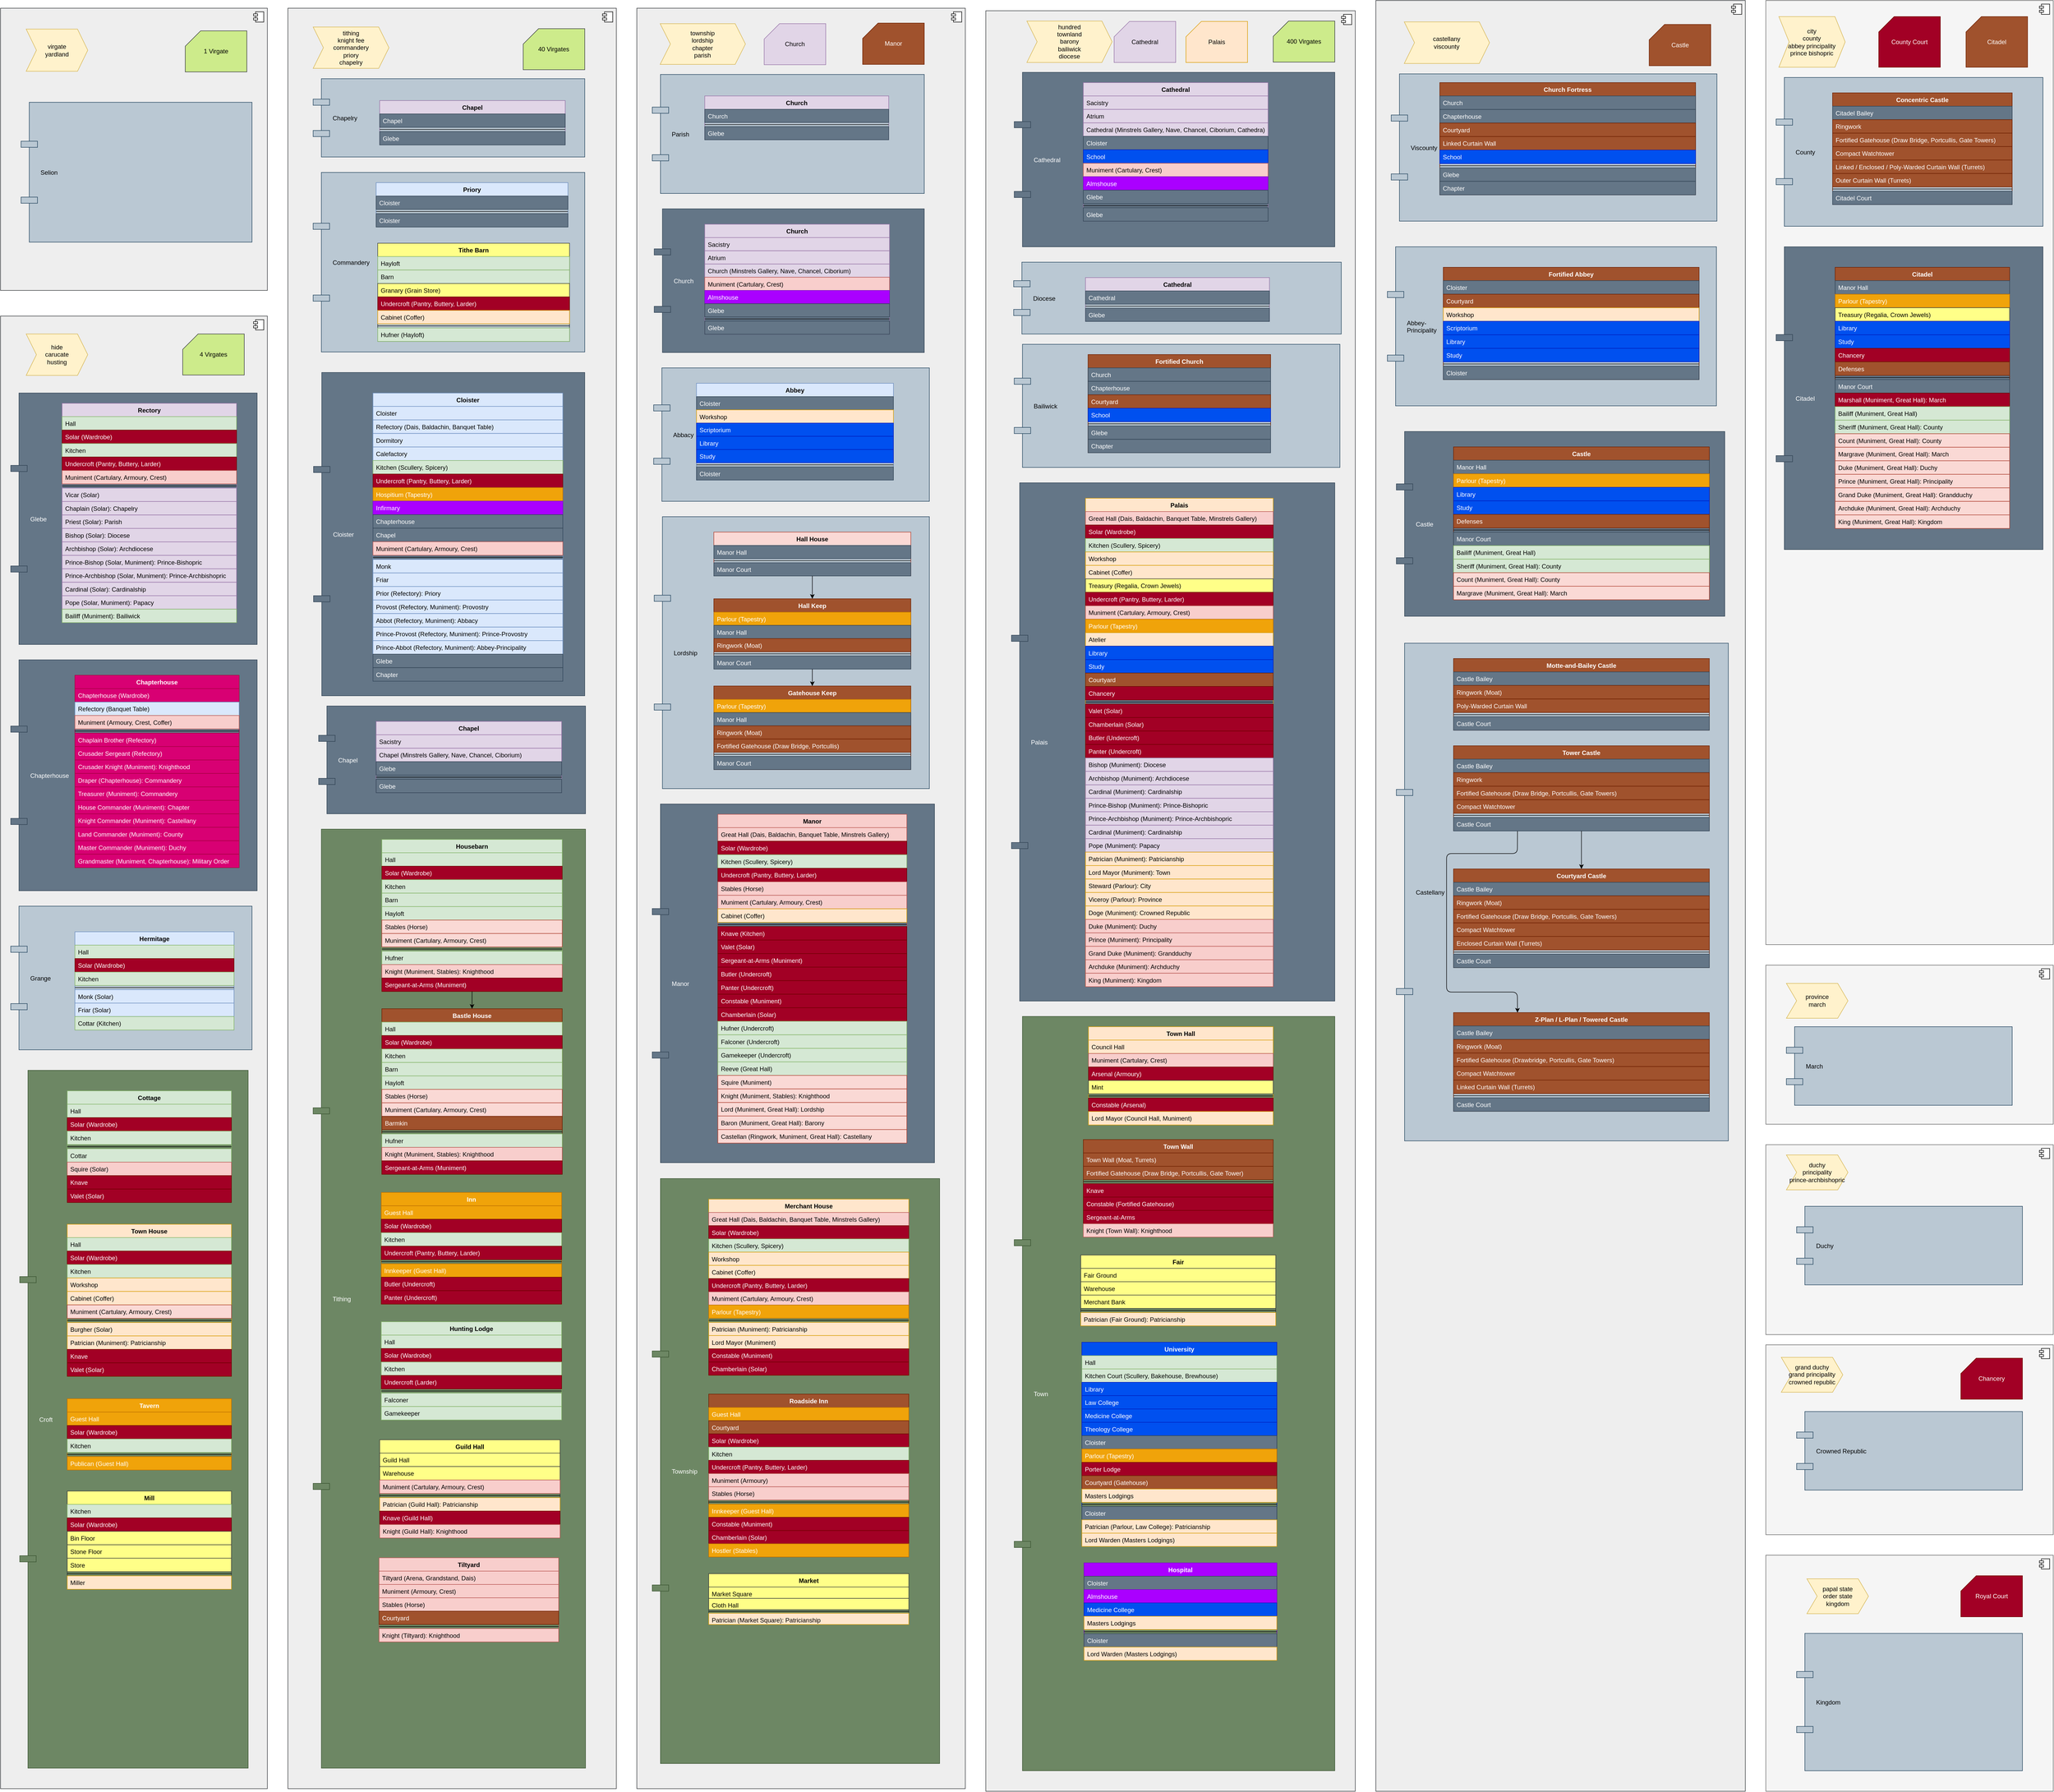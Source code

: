 <mxfile version="12.4.6" type="device" pages="4"><diagram id="hANtfz0XlU3rY9Q5I6NS" name="Roman_Catholic"><mxGraphModel dx="3685" dy="1209" grid="1" gridSize="10" guides="1" tooltips="1" connect="1" arrows="1" fold="1" page="1" pageScale="1" pageWidth="827" pageHeight="1169" math="0" shadow="0"><root><mxCell id="ZU5g57NhmvhvlMZRi4bI-0"/><mxCell id="ZU5g57NhmvhvlMZRi4bI-1" parent="ZU5g57NhmvhvlMZRi4bI-0"/><mxCell id="Ksg23NnGhXcDr2ReOsz--49" value="" style="html=1;fillColor=#eeeeee;strokeColor=#36393d;" parent="ZU5g57NhmvhvlMZRi4bI-1" vertex="1"><mxGeometry x="-1640" y="630" width="520" height="2870" as="geometry"/></mxCell><mxCell id="Ksg23NnGhXcDr2ReOsz--50" value="" style="shape=component;jettyWidth=8;jettyHeight=4;" parent="Ksg23NnGhXcDr2ReOsz--49" vertex="1"><mxGeometry x="1" width="20" height="20" relative="1" as="geometry"><mxPoint x="-27" y="7" as="offset"/></mxGeometry></mxCell><mxCell id="dgcxpdbT49zGTZhkzxBu-0" value="&lt;div&gt;hide&lt;/div&gt;&lt;div&gt;carucate&lt;/div&gt;&lt;div&gt;husting&lt;br&gt;&lt;/div&gt;" style="shape=step;perimeter=stepPerimeter;whiteSpace=wrap;html=1;fixedSize=1;fillColor=#fff2cc;strokeColor=#d6b656;" parent="Ksg23NnGhXcDr2ReOsz--49" vertex="1"><mxGeometry x="50" y="34.908" width="120" height="80.698" as="geometry"/></mxCell><mxCell id="VRoGNFJwFBB-3MYXpLEB-10" value="Glebe" style="shape=component;align=left;spacingLeft=36;fillColor=#647687;strokeColor=#314354;fontColor=#ffffff;" parent="Ksg23NnGhXcDr2ReOsz--49" vertex="1"><mxGeometry x="20" y="150" width="480" height="490" as="geometry"/></mxCell><mxCell id="VRoGNFJwFBB-3MYXpLEB-0" value="Rectory" style="swimlane;fontStyle=1;align=center;verticalAlign=top;childLayout=stackLayout;horizontal=1;startSize=26;horizontalStack=0;resizeParent=1;resizeParentMax=0;resizeLast=0;collapsible=1;marginBottom=0;fillColor=#e1d5e7;strokeColor=#9673a6;" parent="Ksg23NnGhXcDr2ReOsz--49" vertex="1"><mxGeometry x="120" y="170" width="340" height="427.471" as="geometry"/></mxCell><mxCell id="VRoGNFJwFBB-3MYXpLEB-1" value="Hall" style="text;strokeColor=#82b366;fillColor=#d5e8d4;align=left;verticalAlign=top;spacingLeft=4;spacingRight=4;overflow=hidden;rotatable=0;points=[[0,0.5],[1,0.5]];portConstraint=eastwest;" parent="VRoGNFJwFBB-3MYXpLEB-0" vertex="1"><mxGeometry y="26" width="340" height="26.227" as="geometry"/></mxCell><mxCell id="VRoGNFJwFBB-3MYXpLEB-2" value="Solar (Wardrobe)" style="text;strokeColor=#6F0000;fillColor=#a20025;align=left;verticalAlign=top;spacingLeft=4;spacingRight=4;overflow=hidden;rotatable=0;points=[[0,0.5],[1,0.5]];portConstraint=eastwest;fontColor=#ffffff;" parent="VRoGNFJwFBB-3MYXpLEB-0" vertex="1"><mxGeometry y="52.227" width="340" height="26.227" as="geometry"/></mxCell><mxCell id="VRoGNFJwFBB-3MYXpLEB-3" value="Kitchen" style="text;strokeColor=#82b366;fillColor=#d5e8d4;align=left;verticalAlign=top;spacingLeft=4;spacingRight=4;overflow=hidden;rotatable=0;points=[[0,0.5],[1,0.5]];portConstraint=eastwest;" parent="VRoGNFJwFBB-3MYXpLEB-0" vertex="1"><mxGeometry y="78.453" width="340" height="26.227" as="geometry"/></mxCell><mxCell id="pSU5jdeKFsY1Bas1P19m-417" value="Undercroft (Pantry, Buttery, Larder)" style="text;strokeColor=#6F0000;fillColor=#a20025;align=left;verticalAlign=top;spacingLeft=4;spacingRight=4;overflow=hidden;rotatable=0;points=[[0,0.5],[1,0.5]];portConstraint=eastwest;fontColor=#ffffff;" parent="VRoGNFJwFBB-3MYXpLEB-0" vertex="1"><mxGeometry y="104.68" width="340" height="26.227" as="geometry"/></mxCell><mxCell id="m71WZe6o_wXWK87ox6lc-5" value="Muniment (Cartulary, Armoury, Crest)" style="text;strokeColor=#b85450;fillColor=#f8cecc;align=left;verticalAlign=top;spacingLeft=4;spacingRight=4;overflow=hidden;rotatable=0;points=[[0,0.5],[1,0.5]];portConstraint=eastwest;" parent="VRoGNFJwFBB-3MYXpLEB-0" vertex="1"><mxGeometry y="130.907" width="340" height="26.227" as="geometry"/></mxCell><mxCell id="VRoGNFJwFBB-3MYXpLEB-8" value="" style="line;strokeWidth=1;fillColor=none;align=left;verticalAlign=middle;spacingTop=-1;spacingLeft=3;spacingRight=3;rotatable=0;labelPosition=right;points=[];portConstraint=eastwest;" parent="VRoGNFJwFBB-3MYXpLEB-0" vertex="1"><mxGeometry y="157.134" width="340" height="8.07" as="geometry"/></mxCell><mxCell id="VRoGNFJwFBB-3MYXpLEB-9" value="Vicar (Solar)" style="text;strokeColor=#9673a6;fillColor=#e1d5e7;align=left;verticalAlign=top;spacingLeft=4;spacingRight=4;overflow=hidden;rotatable=0;points=[[0,0.5],[1,0.5]];portConstraint=eastwest;" parent="VRoGNFJwFBB-3MYXpLEB-0" vertex="1"><mxGeometry y="165.203" width="340" height="26.227" as="geometry"/></mxCell><mxCell id="pSU5jdeKFsY1Bas1P19m-412" value="Chaplain (Solar): Chapelry" style="text;strokeColor=#9673a6;fillColor=#e1d5e7;align=left;verticalAlign=top;spacingLeft=4;spacingRight=4;overflow=hidden;rotatable=0;points=[[0,0.5],[1,0.5]];portConstraint=eastwest;" parent="VRoGNFJwFBB-3MYXpLEB-0" vertex="1"><mxGeometry y="191.43" width="340" height="26.227" as="geometry"/></mxCell><mxCell id="pSU5jdeKFsY1Bas1P19m-413" value="Priest (Solar): Parish" style="text;strokeColor=#9673a6;fillColor=#e1d5e7;align=left;verticalAlign=top;spacingLeft=4;spacingRight=4;overflow=hidden;rotatable=0;points=[[0,0.5],[1,0.5]];portConstraint=eastwest;" parent="VRoGNFJwFBB-3MYXpLEB-0" vertex="1"><mxGeometry y="217.657" width="340" height="26.227" as="geometry"/></mxCell><mxCell id="pSU5jdeKFsY1Bas1P19m-414" value="Bishop (Solar): Diocese" style="text;strokeColor=#9673a6;fillColor=#e1d5e7;align=left;verticalAlign=top;spacingLeft=4;spacingRight=4;overflow=hidden;rotatable=0;points=[[0,0.5],[1,0.5]];portConstraint=eastwest;" parent="VRoGNFJwFBB-3MYXpLEB-0" vertex="1"><mxGeometry y="243.884" width="340" height="26.227" as="geometry"/></mxCell><mxCell id="pSU5jdeKFsY1Bas1P19m-415" value="Archbishop (Solar): Archdiocese" style="text;strokeColor=#9673a6;fillColor=#e1d5e7;align=left;verticalAlign=top;spacingLeft=4;spacingRight=4;overflow=hidden;rotatable=0;points=[[0,0.5],[1,0.5]];portConstraint=eastwest;" parent="VRoGNFJwFBB-3MYXpLEB-0" vertex="1"><mxGeometry y="270.11" width="340" height="26.227" as="geometry"/></mxCell><mxCell id="m71WZe6o_wXWK87ox6lc-7" value="Prince-Bishop (Solar, Muniment): Prince-Bishopric" style="text;strokeColor=#9673a6;fillColor=#e1d5e7;align=left;verticalAlign=top;spacingLeft=4;spacingRight=4;overflow=hidden;rotatable=0;points=[[0,0.5],[1,0.5]];portConstraint=eastwest;" parent="VRoGNFJwFBB-3MYXpLEB-0" vertex="1"><mxGeometry y="296.337" width="340" height="26.227" as="geometry"/></mxCell><mxCell id="m71WZe6o_wXWK87ox6lc-8" value="Prince-Archbishop (Solar, Muniment): Prince-Archbishopric" style="text;strokeColor=#9673a6;fillColor=#e1d5e7;align=left;verticalAlign=top;spacingLeft=4;spacingRight=4;overflow=hidden;rotatable=0;points=[[0,0.5],[1,0.5]];portConstraint=eastwest;" parent="VRoGNFJwFBB-3MYXpLEB-0" vertex="1"><mxGeometry y="322.564" width="340" height="26.227" as="geometry"/></mxCell><mxCell id="m71WZe6o_wXWK87ox6lc-9" value="Cardinal (Solar): Cardinalship" style="text;strokeColor=#9673a6;fillColor=#e1d5e7;align=left;verticalAlign=top;spacingLeft=4;spacingRight=4;overflow=hidden;rotatable=0;points=[[0,0.5],[1,0.5]];portConstraint=eastwest;" parent="VRoGNFJwFBB-3MYXpLEB-0" vertex="1"><mxGeometry y="348.791" width="340" height="26.227" as="geometry"/></mxCell><mxCell id="m71WZe6o_wXWK87ox6lc-10" value="Pope (Solar, Muniment): Papacy" style="text;strokeColor=#9673a6;fillColor=#e1d5e7;align=left;verticalAlign=top;spacingLeft=4;spacingRight=4;overflow=hidden;rotatable=0;points=[[0,0.5],[1,0.5]];portConstraint=eastwest;" parent="VRoGNFJwFBB-3MYXpLEB-0" vertex="1"><mxGeometry y="375.017" width="340" height="26.227" as="geometry"/></mxCell><mxCell id="m71WZe6o_wXWK87ox6lc-6" value="Bailiff (Muniment): Bailiwick" style="text;strokeColor=#82b366;fillColor=#d5e8d4;align=left;verticalAlign=top;spacingLeft=4;spacingRight=4;overflow=hidden;rotatable=0;points=[[0,0.5],[1,0.5]];portConstraint=eastwest;" parent="VRoGNFJwFBB-3MYXpLEB-0" vertex="1"><mxGeometry y="401.244" width="340" height="26.227" as="geometry"/></mxCell><mxCell id="AjSEZ4d0PYa2R2crHPS1-29" value="Grange" style="shape=component;align=left;spacingLeft=36;fillColor=#bac8d3;strokeColor=#23445d;" parent="Ksg23NnGhXcDr2ReOsz--49" vertex="1"><mxGeometry x="20" y="1150" width="470" height="280" as="geometry"/></mxCell><mxCell id="AjSEZ4d0PYa2R2crHPS1-23" value="Hermitage" style="swimlane;fontStyle=1;align=center;verticalAlign=top;childLayout=stackLayout;horizontal=1;startSize=26;horizontalStack=0;resizeParent=1;resizeParentMax=0;resizeLast=0;collapsible=1;marginBottom=0;fillColor=#dae8fc;strokeColor=#6c8ebf;" parent="Ksg23NnGhXcDr2ReOsz--49" vertex="1"><mxGeometry x="145" y="1200" width="310" height="191.43" as="geometry"/></mxCell><mxCell id="AjSEZ4d0PYa2R2crHPS1-24" value="Hall" style="text;strokeColor=#82b366;fillColor=#d5e8d4;align=left;verticalAlign=top;spacingLeft=4;spacingRight=4;overflow=hidden;rotatable=0;points=[[0,0.5],[1,0.5]];portConstraint=eastwest;" parent="AjSEZ4d0PYa2R2crHPS1-23" vertex="1"><mxGeometry y="26" width="310" height="26.227" as="geometry"/></mxCell><mxCell id="AjSEZ4d0PYa2R2crHPS1-25" value="Solar (Wardrobe)" style="text;strokeColor=#6F0000;fillColor=#a20025;align=left;verticalAlign=top;spacingLeft=4;spacingRight=4;overflow=hidden;rotatable=0;points=[[0,0.5],[1,0.5]];portConstraint=eastwest;fontColor=#ffffff;" parent="AjSEZ4d0PYa2R2crHPS1-23" vertex="1"><mxGeometry y="52.227" width="310" height="26.227" as="geometry"/></mxCell><mxCell id="AjSEZ4d0PYa2R2crHPS1-26" value="Kitchen" style="text;strokeColor=#82b366;fillColor=#d5e8d4;align=left;verticalAlign=top;spacingLeft=4;spacingRight=4;overflow=hidden;rotatable=0;points=[[0,0.5],[1,0.5]];portConstraint=eastwest;" parent="AjSEZ4d0PYa2R2crHPS1-23" vertex="1"><mxGeometry y="78.453" width="310" height="26.227" as="geometry"/></mxCell><mxCell id="AjSEZ4d0PYa2R2crHPS1-27" value="" style="line;strokeWidth=1;fillColor=none;align=left;verticalAlign=middle;spacingTop=-1;spacingLeft=3;spacingRight=3;rotatable=0;labelPosition=right;points=[];portConstraint=eastwest;" parent="AjSEZ4d0PYa2R2crHPS1-23" vertex="1"><mxGeometry y="104.68" width="310" height="8.07" as="geometry"/></mxCell><mxCell id="AjSEZ4d0PYa2R2crHPS1-28" value="Monk (Solar)" style="text;strokeColor=#6c8ebf;fillColor=#dae8fc;align=left;verticalAlign=top;spacingLeft=4;spacingRight=4;overflow=hidden;rotatable=0;points=[[0,0.5],[1,0.5]];portConstraint=eastwest;" parent="AjSEZ4d0PYa2R2crHPS1-23" vertex="1"><mxGeometry y="112.75" width="310" height="26.227" as="geometry"/></mxCell><mxCell id="HWQWfmdHcsr1P1ZcavbZ-3" value="Friar (Solar)" style="text;strokeColor=#6c8ebf;fillColor=#dae8fc;align=left;verticalAlign=top;spacingLeft=4;spacingRight=4;overflow=hidden;rotatable=0;points=[[0,0.5],[1,0.5]];portConstraint=eastwest;" parent="AjSEZ4d0PYa2R2crHPS1-23" vertex="1"><mxGeometry y="138.977" width="310" height="26.227" as="geometry"/></mxCell><mxCell id="pSU5jdeKFsY1Bas1P19m-416" value="Cottar (Kitchen)" style="text;strokeColor=#82b366;fillColor=#d5e8d4;align=left;verticalAlign=top;spacingLeft=4;spacingRight=4;overflow=hidden;rotatable=0;points=[[0,0.5],[1,0.5]];portConstraint=eastwest;" parent="AjSEZ4d0PYa2R2crHPS1-23" vertex="1"><mxGeometry y="165.203" width="310" height="26.227" as="geometry"/></mxCell><mxCell id="qFRN3Hi77p1cKEKmobMD-8" value="Croft" style="shape=component;align=left;spacingLeft=36;fillColor=#6d8764;strokeColor=#3A5431;fontColor=#ffffff;" parent="Ksg23NnGhXcDr2ReOsz--49" vertex="1"><mxGeometry x="37.5" y="1470" width="445" height="1360" as="geometry"/></mxCell><mxCell id="qFRN3Hi77p1cKEKmobMD-15" value="Cottage" style="swimlane;fontStyle=1;align=center;verticalAlign=top;childLayout=stackLayout;horizontal=1;startSize=26;horizontalStack=0;resizeParent=1;resizeParentMax=0;resizeLast=0;collapsible=1;marginBottom=0;fillColor=#d5e8d4;strokeColor=#82b366;" parent="Ksg23NnGhXcDr2ReOsz--49" vertex="1"><mxGeometry x="130" y="1510" width="320" height="217.657" as="geometry"/></mxCell><mxCell id="qFRN3Hi77p1cKEKmobMD-16" value="Hall" style="text;strokeColor=#82b366;fillColor=#d5e8d4;align=left;verticalAlign=top;spacingLeft=4;spacingRight=4;overflow=hidden;rotatable=0;points=[[0,0.5],[1,0.5]];portConstraint=eastwest;" parent="qFRN3Hi77p1cKEKmobMD-15" vertex="1"><mxGeometry y="26" width="320" height="26.227" as="geometry"/></mxCell><mxCell id="qFRN3Hi77p1cKEKmobMD-19" value="Solar (Wardrobe)" style="text;strokeColor=#6F0000;fillColor=#a20025;align=left;verticalAlign=top;spacingLeft=4;spacingRight=4;overflow=hidden;rotatable=0;points=[[0,0.5],[1,0.5]];portConstraint=eastwest;fontColor=#ffffff;" parent="qFRN3Hi77p1cKEKmobMD-15" vertex="1"><mxGeometry y="52.227" width="320" height="26.227" as="geometry"/></mxCell><mxCell id="qFRN3Hi77p1cKEKmobMD-20" value="Kitchen" style="text;strokeColor=#82b366;fillColor=#d5e8d4;align=left;verticalAlign=top;spacingLeft=4;spacingRight=4;overflow=hidden;rotatable=0;points=[[0,0.5],[1,0.5]];portConstraint=eastwest;" parent="qFRN3Hi77p1cKEKmobMD-15" vertex="1"><mxGeometry y="78.453" width="320" height="26.227" as="geometry"/></mxCell><mxCell id="qFRN3Hi77p1cKEKmobMD-17" value="" style="line;strokeWidth=1;fillColor=none;align=left;verticalAlign=middle;spacingTop=-1;spacingLeft=3;spacingRight=3;rotatable=0;labelPosition=right;points=[];portConstraint=eastwest;" parent="qFRN3Hi77p1cKEKmobMD-15" vertex="1"><mxGeometry y="104.68" width="320" height="8.07" as="geometry"/></mxCell><mxCell id="qFRN3Hi77p1cKEKmobMD-18" value="Cottar" style="text;strokeColor=#82b366;fillColor=#d5e8d4;align=left;verticalAlign=top;spacingLeft=4;spacingRight=4;overflow=hidden;rotatable=0;points=[[0,0.5],[1,0.5]];portConstraint=eastwest;" parent="qFRN3Hi77p1cKEKmobMD-15" vertex="1"><mxGeometry y="112.75" width="320" height="26.227" as="geometry"/></mxCell><mxCell id="HWQWfmdHcsr1P1ZcavbZ-9" value="Squire (Solar)" style="text;strokeColor=#b85450;fillColor=#f8cecc;align=left;verticalAlign=top;spacingLeft=4;spacingRight=4;overflow=hidden;rotatable=0;points=[[0,0.5],[1,0.5]];portConstraint=eastwest;" parent="qFRN3Hi77p1cKEKmobMD-15" vertex="1"><mxGeometry y="138.977" width="320" height="26.227" as="geometry"/></mxCell><mxCell id="HWQWfmdHcsr1P1ZcavbZ-10" value="Knave" style="text;strokeColor=#6F0000;fillColor=#a20025;align=left;verticalAlign=top;spacingLeft=4;spacingRight=4;overflow=hidden;rotatable=0;points=[[0,0.5],[1,0.5]];portConstraint=eastwest;fontColor=#ffffff;" parent="qFRN3Hi77p1cKEKmobMD-15" vertex="1"><mxGeometry y="165.203" width="320" height="26.227" as="geometry"/></mxCell><mxCell id="HWQWfmdHcsr1P1ZcavbZ-11" value="Valet (Solar)" style="text;strokeColor=#6F0000;fillColor=#a20025;align=left;verticalAlign=top;spacingLeft=4;spacingRight=4;overflow=hidden;rotatable=0;points=[[0,0.5],[1,0.5]];portConstraint=eastwest;fontColor=#ffffff;" parent="qFRN3Hi77p1cKEKmobMD-15" vertex="1"><mxGeometry y="191.43" width="320" height="26.227" as="geometry"/></mxCell><mxCell id="_S7Wkdgl3-y9rmEB1izG-9" value="Town House" style="swimlane;fontStyle=1;align=center;verticalAlign=top;childLayout=stackLayout;horizontal=1;startSize=26;horizontalStack=0;resizeParent=1;resizeParentMax=0;resizeLast=0;collapsible=1;marginBottom=0;fillColor=#ffe6cc;strokeColor=#d79b00;" parent="Ksg23NnGhXcDr2ReOsz--49" vertex="1"><mxGeometry x="130" y="1770.0" width="320" height="296.337" as="geometry"/></mxCell><mxCell id="_S7Wkdgl3-y9rmEB1izG-10" value="Hall" style="text;strokeColor=#82b366;fillColor=#d5e8d4;align=left;verticalAlign=top;spacingLeft=4;spacingRight=4;overflow=hidden;rotatable=0;points=[[0,0.5],[1,0.5]];portConstraint=eastwest;" parent="_S7Wkdgl3-y9rmEB1izG-9" vertex="1"><mxGeometry y="26" width="320" height="26.227" as="geometry"/></mxCell><mxCell id="_S7Wkdgl3-y9rmEB1izG-11" value="Solar (Wardrobe)" style="text;strokeColor=#6F0000;fillColor=#a20025;align=left;verticalAlign=top;spacingLeft=4;spacingRight=4;overflow=hidden;rotatable=0;points=[[0,0.5],[1,0.5]];portConstraint=eastwest;fontColor=#ffffff;" parent="_S7Wkdgl3-y9rmEB1izG-9" vertex="1"><mxGeometry y="52.227" width="320" height="26.227" as="geometry"/></mxCell><mxCell id="_S7Wkdgl3-y9rmEB1izG-12" value="Kitchen" style="text;strokeColor=#82b366;fillColor=#d5e8d4;align=left;verticalAlign=top;spacingLeft=4;spacingRight=4;overflow=hidden;rotatable=0;points=[[0,0.5],[1,0.5]];portConstraint=eastwest;" parent="_S7Wkdgl3-y9rmEB1izG-9" vertex="1"><mxGeometry y="78.453" width="320" height="26.227" as="geometry"/></mxCell><mxCell id="_S7Wkdgl3-y9rmEB1izG-13" value="Workshop" style="text;strokeColor=#d79b00;fillColor=#ffe6cc;align=left;verticalAlign=top;spacingLeft=4;spacingRight=4;overflow=hidden;rotatable=0;points=[[0,0.5],[1,0.5]];portConstraint=eastwest;" parent="_S7Wkdgl3-y9rmEB1izG-9" vertex="1"><mxGeometry y="104.68" width="320" height="26.227" as="geometry"/></mxCell><mxCell id="_S7Wkdgl3-y9rmEB1izG-14" value="Cabinet (Coffer)" style="text;strokeColor=#d79b00;fillColor=#ffe6cc;align=left;verticalAlign=top;spacingLeft=4;spacingRight=4;overflow=hidden;rotatable=0;points=[[0,0.5],[1,0.5]];portConstraint=eastwest;" parent="_S7Wkdgl3-y9rmEB1izG-9" vertex="1"><mxGeometry y="130.907" width="320" height="26.227" as="geometry"/></mxCell><mxCell id="_S7Wkdgl3-y9rmEB1izG-15" value="Muniment (Cartulary, Armoury, Crest)" style="text;strokeColor=#ae4132;fillColor=#fad9d5;align=left;verticalAlign=top;spacingLeft=4;spacingRight=4;overflow=hidden;rotatable=0;points=[[0,0.5],[1,0.5]];portConstraint=eastwest;" parent="_S7Wkdgl3-y9rmEB1izG-9" vertex="1"><mxGeometry y="157.134" width="320" height="26.227" as="geometry"/></mxCell><mxCell id="_S7Wkdgl3-y9rmEB1izG-16" value="" style="line;strokeWidth=1;fillColor=none;align=left;verticalAlign=middle;spacingTop=-1;spacingLeft=3;spacingRight=3;rotatable=0;labelPosition=right;points=[];portConstraint=eastwest;" parent="_S7Wkdgl3-y9rmEB1izG-9" vertex="1"><mxGeometry y="183.36" width="320" height="8.07" as="geometry"/></mxCell><mxCell id="_S7Wkdgl3-y9rmEB1izG-17" value="Burgher (Solar)" style="text;strokeColor=#d79b00;fillColor=#ffe6cc;align=left;verticalAlign=top;spacingLeft=4;spacingRight=4;overflow=hidden;rotatable=0;points=[[0,0.5],[1,0.5]];portConstraint=eastwest;" parent="_S7Wkdgl3-y9rmEB1izG-9" vertex="1"><mxGeometry y="191.43" width="320" height="26.227" as="geometry"/></mxCell><mxCell id="_S7Wkdgl3-y9rmEB1izG-18" value="Patrician (Muniment): Patricianship" style="text;strokeColor=#d79b00;fillColor=#ffe6cc;align=left;verticalAlign=top;spacingLeft=4;spacingRight=4;overflow=hidden;rotatable=0;points=[[0,0.5],[1,0.5]];portConstraint=eastwest;" parent="_S7Wkdgl3-y9rmEB1izG-9" vertex="1"><mxGeometry y="217.657" width="320" height="26.227" as="geometry"/></mxCell><mxCell id="HWQWfmdHcsr1P1ZcavbZ-17" value="Knave" style="text;strokeColor=#6F0000;fillColor=#a20025;align=left;verticalAlign=top;spacingLeft=4;spacingRight=4;overflow=hidden;rotatable=0;points=[[0,0.5],[1,0.5]];portConstraint=eastwest;fontColor=#ffffff;" parent="_S7Wkdgl3-y9rmEB1izG-9" vertex="1"><mxGeometry y="243.884" width="320" height="26.227" as="geometry"/></mxCell><mxCell id="HWQWfmdHcsr1P1ZcavbZ-18" value="Valet (Solar)" style="text;strokeColor=#6F0000;fillColor=#a20025;align=left;verticalAlign=top;spacingLeft=4;spacingRight=4;overflow=hidden;rotatable=0;points=[[0,0.5],[1,0.5]];portConstraint=eastwest;fontColor=#ffffff;" parent="_S7Wkdgl3-y9rmEB1izG-9" vertex="1"><mxGeometry y="270.11" width="320" height="26.227" as="geometry"/></mxCell><mxCell id="2C-JINjYsB2eFUCNH33B-0" value="Tavern" style="swimlane;fontStyle=1;align=center;verticalAlign=top;childLayout=stackLayout;horizontal=1;startSize=26;horizontalStack=0;resizeParent=1;resizeParentMax=0;resizeLast=0;collapsible=1;marginBottom=0;fillColor=#f0a30a;strokeColor=#BD7000;fontColor=#ffffff;" parent="Ksg23NnGhXcDr2ReOsz--49" vertex="1"><mxGeometry x="130" y="2110" width="320" height="138.977" as="geometry"/></mxCell><mxCell id="2C-JINjYsB2eFUCNH33B-1" value="Guest Hall" style="text;strokeColor=#BD7000;fillColor=#f0a30a;align=left;verticalAlign=top;spacingLeft=4;spacingRight=4;overflow=hidden;rotatable=0;points=[[0,0.5],[1,0.5]];portConstraint=eastwest;fontColor=#ffffff;" parent="2C-JINjYsB2eFUCNH33B-0" vertex="1"><mxGeometry y="26" width="320" height="26.227" as="geometry"/></mxCell><mxCell id="2C-JINjYsB2eFUCNH33B-2" value="Solar (Wardrobe)" style="text;strokeColor=#6F0000;fillColor=#a20025;align=left;verticalAlign=top;spacingLeft=4;spacingRight=4;overflow=hidden;rotatable=0;points=[[0,0.5],[1,0.5]];portConstraint=eastwest;fontColor=#ffffff;" parent="2C-JINjYsB2eFUCNH33B-0" vertex="1"><mxGeometry y="52.227" width="320" height="26.227" as="geometry"/></mxCell><mxCell id="2C-JINjYsB2eFUCNH33B-3" value="Kitchen" style="text;strokeColor=#82b366;fillColor=#d5e8d4;align=left;verticalAlign=top;spacingLeft=4;spacingRight=4;overflow=hidden;rotatable=0;points=[[0,0.5],[1,0.5]];portConstraint=eastwest;" parent="2C-JINjYsB2eFUCNH33B-0" vertex="1"><mxGeometry y="78.453" width="320" height="26.227" as="geometry"/></mxCell><mxCell id="2C-JINjYsB2eFUCNH33B-4" value="" style="line;strokeWidth=1;fillColor=none;align=left;verticalAlign=middle;spacingTop=-1;spacingLeft=3;spacingRight=3;rotatable=0;labelPosition=right;points=[];portConstraint=eastwest;" parent="2C-JINjYsB2eFUCNH33B-0" vertex="1"><mxGeometry y="104.68" width="320" height="8.07" as="geometry"/></mxCell><mxCell id="2C-JINjYsB2eFUCNH33B-5" value="Publican (Guest Hall)" style="text;strokeColor=#BD7000;fillColor=#f0a30a;align=left;verticalAlign=top;spacingLeft=4;spacingRight=4;overflow=hidden;rotatable=0;points=[[0,0.5],[1,0.5]];portConstraint=eastwest;fontColor=#ffffff;" parent="2C-JINjYsB2eFUCNH33B-0" vertex="1"><mxGeometry y="112.75" width="320" height="26.227" as="geometry"/></mxCell><mxCell id="Ksg23NnGhXcDr2ReOsz--0" value="Mill" style="swimlane;fontStyle=1;align=center;verticalAlign=top;childLayout=stackLayout;horizontal=1;startSize=26;horizontalStack=0;resizeParent=1;resizeParentMax=0;resizeLast=0;collapsible=1;marginBottom=0;fillColor=#ffff88;strokeColor=#36393d;" parent="Ksg23NnGhXcDr2ReOsz--49" vertex="1"><mxGeometry x="130" y="2290" width="320" height="191.43" as="geometry"/></mxCell><mxCell id="Ksg23NnGhXcDr2ReOsz--1" value="Kitchen" style="text;strokeColor=#82b366;fillColor=#d5e8d4;align=left;verticalAlign=top;spacingLeft=4;spacingRight=4;overflow=hidden;rotatable=0;points=[[0,0.5],[1,0.5]];portConstraint=eastwest;" parent="Ksg23NnGhXcDr2ReOsz--0" vertex="1"><mxGeometry y="26" width="320" height="26.227" as="geometry"/></mxCell><mxCell id="Ksg23NnGhXcDr2ReOsz--11" value="Solar (Wardrobe)" style="text;strokeColor=#6F0000;fillColor=#a20025;align=left;verticalAlign=top;spacingLeft=4;spacingRight=4;overflow=hidden;rotatable=0;points=[[0,0.5],[1,0.5]];portConstraint=eastwest;fontColor=#ffffff;" parent="Ksg23NnGhXcDr2ReOsz--0" vertex="1"><mxGeometry y="52.227" width="320" height="26.227" as="geometry"/></mxCell><mxCell id="Ksg23NnGhXcDr2ReOsz--12" value="Bin Floor" style="text;strokeColor=#36393d;fillColor=#ffff88;align=left;verticalAlign=top;spacingLeft=4;spacingRight=4;overflow=hidden;rotatable=0;points=[[0,0.5],[1,0.5]];portConstraint=eastwest;" parent="Ksg23NnGhXcDr2ReOsz--0" vertex="1"><mxGeometry y="78.453" width="320" height="26.227" as="geometry"/></mxCell><mxCell id="Ksg23NnGhXcDr2ReOsz--13" value="Stone Floor" style="text;strokeColor=#36393d;fillColor=#ffff88;align=left;verticalAlign=top;spacingLeft=4;spacingRight=4;overflow=hidden;rotatable=0;points=[[0,0.5],[1,0.5]];portConstraint=eastwest;" parent="Ksg23NnGhXcDr2ReOsz--0" vertex="1"><mxGeometry y="104.68" width="320" height="26.227" as="geometry"/></mxCell><mxCell id="Ksg23NnGhXcDr2ReOsz--14" value="Store" style="text;strokeColor=#36393d;fillColor=#ffff88;align=left;verticalAlign=top;spacingLeft=4;spacingRight=4;overflow=hidden;rotatable=0;points=[[0,0.5],[1,0.5]];portConstraint=eastwest;" parent="Ksg23NnGhXcDr2ReOsz--0" vertex="1"><mxGeometry y="130.907" width="320" height="26.227" as="geometry"/></mxCell><mxCell id="Ksg23NnGhXcDr2ReOsz--2" value="" style="line;strokeWidth=1;fillColor=none;align=left;verticalAlign=middle;spacingTop=-1;spacingLeft=3;spacingRight=3;rotatable=0;labelPosition=right;points=[];portConstraint=eastwest;" parent="Ksg23NnGhXcDr2ReOsz--0" vertex="1"><mxGeometry y="157.134" width="320" height="8.07" as="geometry"/></mxCell><mxCell id="Ksg23NnGhXcDr2ReOsz--3" value="Miller" style="text;strokeColor=#d79b00;fillColor=#ffe6cc;align=left;verticalAlign=top;spacingLeft=4;spacingRight=4;overflow=hidden;rotatable=0;points=[[0,0.5],[1,0.5]];portConstraint=eastwest;" parent="Ksg23NnGhXcDr2ReOsz--0" vertex="1"><mxGeometry y="165.203" width="320" height="26.227" as="geometry"/></mxCell><mxCell id="yZkq4o2nepX5se3O5V-_-43" value="4 Virgates" style="shape=card;whiteSpace=wrap;html=1;fillColor=#cdeb8b;strokeColor=#36393d;" parent="Ksg23NnGhXcDr2ReOsz--49" vertex="1"><mxGeometry x="355" y="34.91" width="120" height="80" as="geometry"/></mxCell><mxCell id="pSU5jdeKFsY1Bas1P19m-340" value="Chapterhouse" style="shape=component;align=left;spacingLeft=36;fillColor=#647687;strokeColor=#314354;fontColor=#ffffff;" parent="Ksg23NnGhXcDr2ReOsz--49" vertex="1"><mxGeometry x="20" y="670" width="480" height="450" as="geometry"/></mxCell><mxCell id="pSU5jdeKFsY1Bas1P19m-341" value="Chapterhouse" style="swimlane;fontStyle=1;align=center;verticalAlign=top;childLayout=stackLayout;horizontal=1;startSize=26;horizontalStack=0;resizeParent=1;resizeParentMax=0;resizeLast=0;collapsible=1;marginBottom=0;fillColor=#d80073;strokeColor=#A50040;fontColor=#ffffff;" parent="Ksg23NnGhXcDr2ReOsz--49" vertex="1"><mxGeometry x="145" y="700" width="320" height="375.017" as="geometry"/></mxCell><mxCell id="pSU5jdeKFsY1Bas1P19m-342" value="Chapterhouse (Wardrobe)" style="text;strokeColor=#A50040;fillColor=#d80073;align=left;verticalAlign=top;spacingLeft=4;spacingRight=4;overflow=hidden;rotatable=0;points=[[0,0.5],[1,0.5]];portConstraint=eastwest;fontColor=#ffffff;" parent="pSU5jdeKFsY1Bas1P19m-341" vertex="1"><mxGeometry y="26" width="320" height="26.227" as="geometry"/></mxCell><mxCell id="pSU5jdeKFsY1Bas1P19m-343" value="Refectory (Banquet Table)" style="text;strokeColor=#6c8ebf;fillColor=#dae8fc;align=left;verticalAlign=top;spacingLeft=4;spacingRight=4;overflow=hidden;rotatable=0;points=[[0,0.5],[1,0.5]];portConstraint=eastwest;" parent="pSU5jdeKFsY1Bas1P19m-341" vertex="1"><mxGeometry y="52.227" width="320" height="26.227" as="geometry"/></mxCell><mxCell id="pSU5jdeKFsY1Bas1P19m-346" value="Muniment (Armoury, Crest, Coffer)" style="text;strokeColor=#b85450;fillColor=#f8cecc;align=left;verticalAlign=top;spacingLeft=4;spacingRight=4;overflow=hidden;rotatable=0;points=[[0,0.5],[1,0.5]];portConstraint=eastwest;" parent="pSU5jdeKFsY1Bas1P19m-341" vertex="1"><mxGeometry y="78.453" width="320" height="26.227" as="geometry"/></mxCell><mxCell id="pSU5jdeKFsY1Bas1P19m-344" value="" style="line;strokeWidth=1;fillColor=none;align=left;verticalAlign=middle;spacingTop=-1;spacingLeft=3;spacingRight=3;rotatable=0;labelPosition=right;points=[];portConstraint=eastwest;" parent="pSU5jdeKFsY1Bas1P19m-341" vertex="1"><mxGeometry y="104.68" width="320" height="8.07" as="geometry"/></mxCell><mxCell id="pSU5jdeKFsY1Bas1P19m-345" value="Chaplain Brother (Refectory)" style="text;strokeColor=#A50040;fillColor=#d80073;align=left;verticalAlign=top;spacingLeft=4;spacingRight=4;overflow=hidden;rotatable=0;points=[[0,0.5],[1,0.5]];portConstraint=eastwest;fontColor=#ffffff;" parent="pSU5jdeKFsY1Bas1P19m-341" vertex="1"><mxGeometry y="112.75" width="320" height="26.227" as="geometry"/></mxCell><mxCell id="pSU5jdeKFsY1Bas1P19m-347" value="Crusader Sergeant (Refectory)" style="text;strokeColor=#A50040;fillColor=#d80073;align=left;verticalAlign=top;spacingLeft=4;spacingRight=4;overflow=hidden;rotatable=0;points=[[0,0.5],[1,0.5]];portConstraint=eastwest;fontColor=#ffffff;" parent="pSU5jdeKFsY1Bas1P19m-341" vertex="1"><mxGeometry y="138.977" width="320" height="26.227" as="geometry"/></mxCell><mxCell id="pSU5jdeKFsY1Bas1P19m-400" value="Crusader Knight (Muniment): Knighthood" style="text;strokeColor=#A50040;fillColor=#d80073;align=left;verticalAlign=top;spacingLeft=4;spacingRight=4;overflow=hidden;rotatable=0;points=[[0,0.5],[1,0.5]];portConstraint=eastwest;fontColor=#ffffff;" parent="pSU5jdeKFsY1Bas1P19m-341" vertex="1"><mxGeometry y="165.203" width="320" height="26.227" as="geometry"/></mxCell><mxCell id="pSU5jdeKFsY1Bas1P19m-401" value="Draper (Chapterhouse): Commandery" style="text;strokeColor=#A50040;fillColor=#d80073;align=left;verticalAlign=top;spacingLeft=4;spacingRight=4;overflow=hidden;rotatable=0;points=[[0,0.5],[1,0.5]];portConstraint=eastwest;fontColor=#ffffff;" parent="pSU5jdeKFsY1Bas1P19m-341" vertex="1"><mxGeometry y="191.43" width="320" height="26.227" as="geometry"/></mxCell><mxCell id="pSU5jdeKFsY1Bas1P19m-402" value="Treasurer (Muniment): Commandery" style="text;strokeColor=#A50040;fillColor=#d80073;align=left;verticalAlign=top;spacingLeft=4;spacingRight=4;overflow=hidden;rotatable=0;points=[[0,0.5],[1,0.5]];portConstraint=eastwest;fontColor=#ffffff;" parent="pSU5jdeKFsY1Bas1P19m-341" vertex="1"><mxGeometry y="217.657" width="320" height="26.227" as="geometry"/></mxCell><mxCell id="pSU5jdeKFsY1Bas1P19m-403" value="House Commander (Muniment): Chapter" style="text;strokeColor=#A50040;fillColor=#d80073;align=left;verticalAlign=top;spacingLeft=4;spacingRight=4;overflow=hidden;rotatable=0;points=[[0,0.5],[1,0.5]];portConstraint=eastwest;fontColor=#ffffff;" parent="pSU5jdeKFsY1Bas1P19m-341" vertex="1"><mxGeometry y="243.884" width="320" height="26.227" as="geometry"/></mxCell><mxCell id="pSU5jdeKFsY1Bas1P19m-404" value="Knight Commander (Muniment): Castellany" style="text;strokeColor=#A50040;fillColor=#d80073;align=left;verticalAlign=top;spacingLeft=4;spacingRight=4;overflow=hidden;rotatable=0;points=[[0,0.5],[1,0.5]];portConstraint=eastwest;fontColor=#ffffff;" parent="pSU5jdeKFsY1Bas1P19m-341" vertex="1"><mxGeometry y="270.11" width="320" height="26.227" as="geometry"/></mxCell><mxCell id="pSU5jdeKFsY1Bas1P19m-405" value="Land Commander (Muniment): County" style="text;strokeColor=#A50040;fillColor=#d80073;align=left;verticalAlign=top;spacingLeft=4;spacingRight=4;overflow=hidden;rotatable=0;points=[[0,0.5],[1,0.5]];portConstraint=eastwest;fontColor=#ffffff;" parent="pSU5jdeKFsY1Bas1P19m-341" vertex="1"><mxGeometry y="296.337" width="320" height="26.227" as="geometry"/></mxCell><mxCell id="pSU5jdeKFsY1Bas1P19m-406" value="Master Commander (Muniment): Duchy" style="text;strokeColor=#A50040;fillColor=#d80073;align=left;verticalAlign=top;spacingLeft=4;spacingRight=4;overflow=hidden;rotatable=0;points=[[0,0.5],[1,0.5]];portConstraint=eastwest;fontColor=#ffffff;" parent="pSU5jdeKFsY1Bas1P19m-341" vertex="1"><mxGeometry y="322.564" width="320" height="26.227" as="geometry"/></mxCell><mxCell id="pSU5jdeKFsY1Bas1P19m-407" value="Grandmaster (Muniment, Chapterhouse): Military Order" style="text;strokeColor=#A50040;fillColor=#d80073;align=left;verticalAlign=top;spacingLeft=4;spacingRight=4;overflow=hidden;rotatable=0;points=[[0,0.5],[1,0.5]];portConstraint=eastwest;fontColor=#ffffff;" parent="pSU5jdeKFsY1Bas1P19m-341" vertex="1"><mxGeometry y="348.791" width="320" height="26.227" as="geometry"/></mxCell><mxCell id="Ksg23NnGhXcDr2ReOsz--51" value="" style="html=1;fillColor=#eeeeee;strokeColor=#36393d;" parent="ZU5g57NhmvhvlMZRi4bI-1" vertex="1"><mxGeometry x="-1080" y="30" width="640" height="3470" as="geometry"/></mxCell><mxCell id="Ksg23NnGhXcDr2ReOsz--52" value="" style="shape=component;jettyWidth=8;jettyHeight=4;" parent="Ksg23NnGhXcDr2ReOsz--51" vertex="1"><mxGeometry x="1" width="20" height="20" relative="1" as="geometry"><mxPoint x="-27" y="7" as="offset"/></mxGeometry></mxCell><mxCell id="dgcxpdbT49zGTZhkzxBu-1" value="&lt;div&gt;tithing&lt;/div&gt;&lt;div&gt;knight fee&lt;/div&gt;&lt;div&gt;commandery&lt;/div&gt;&lt;div&gt;priory&lt;/div&gt;&lt;div&gt;chapelry&lt;br&gt;&lt;/div&gt;" style="shape=step;perimeter=stepPerimeter;whiteSpace=wrap;html=1;fixedSize=1;fillColor=#fff2cc;strokeColor=#d6b656;" parent="Ksg23NnGhXcDr2ReOsz--51" vertex="1"><mxGeometry x="49.231" y="36.596" width="147.692" height="80.698" as="geometry"/></mxCell><mxCell id="qFRN3Hi77p1cKEKmobMD-26" value="Tithing" style="shape=component;align=left;spacingLeft=36;fillColor=#6d8764;strokeColor=#3A5431;fontColor=#ffffff;" parent="Ksg23NnGhXcDr2ReOsz--51" vertex="1"><mxGeometry x="49.23" y="1600" width="530.77" height="1830" as="geometry"/></mxCell><mxCell id="AjSEZ4d0PYa2R2crHPS1-4" value="Bastle House" style="swimlane;fontStyle=1;align=center;verticalAlign=top;childLayout=stackLayout;horizontal=1;startSize=26;horizontalStack=0;resizeParent=1;resizeParentMax=0;resizeLast=0;collapsible=1;marginBottom=0;fillColor=#a0522d;strokeColor=#6D1F00;fontColor=#ffffff;" parent="Ksg23NnGhXcDr2ReOsz--51" vertex="1"><mxGeometry x="183.07" y="1950.005" width="351.54" height="322.564" as="geometry"/></mxCell><mxCell id="AjSEZ4d0PYa2R2crHPS1-5" value="Hall" style="text;strokeColor=#82b366;fillColor=#d5e8d4;align=left;verticalAlign=top;spacingLeft=4;spacingRight=4;overflow=hidden;rotatable=0;points=[[0,0.5],[1,0.5]];portConstraint=eastwest;" parent="AjSEZ4d0PYa2R2crHPS1-4" vertex="1"><mxGeometry y="26" width="351.54" height="26.227" as="geometry"/></mxCell><mxCell id="AjSEZ4d0PYa2R2crHPS1-6" value="Solar (Wardrobe)" style="text;strokeColor=#6F0000;fillColor=#a20025;align=left;verticalAlign=top;spacingLeft=4;spacingRight=4;overflow=hidden;rotatable=0;points=[[0,0.5],[1,0.5]];portConstraint=eastwest;fontColor=#ffffff;" parent="AjSEZ4d0PYa2R2crHPS1-4" vertex="1"><mxGeometry y="52.227" width="351.54" height="26.227" as="geometry"/></mxCell><mxCell id="AjSEZ4d0PYa2R2crHPS1-7" value="Kitchen" style="text;strokeColor=#82b366;fillColor=#d5e8d4;align=left;verticalAlign=top;spacingLeft=4;spacingRight=4;overflow=hidden;rotatable=0;points=[[0,0.5],[1,0.5]];portConstraint=eastwest;" parent="AjSEZ4d0PYa2R2crHPS1-4" vertex="1"><mxGeometry y="78.453" width="351.54" height="26.227" as="geometry"/></mxCell><mxCell id="AjSEZ4d0PYa2R2crHPS1-8" value="Barn" style="text;strokeColor=#82b366;fillColor=#d5e8d4;align=left;verticalAlign=top;spacingLeft=4;spacingRight=4;overflow=hidden;rotatable=0;points=[[0,0.5],[1,0.5]];portConstraint=eastwest;" parent="AjSEZ4d0PYa2R2crHPS1-4" vertex="1"><mxGeometry y="104.68" width="351.54" height="26.227" as="geometry"/></mxCell><mxCell id="AjSEZ4d0PYa2R2crHPS1-9" value="Hayloft" style="text;strokeColor=#82b366;fillColor=#d5e8d4;align=left;verticalAlign=top;spacingLeft=4;spacingRight=4;overflow=hidden;rotatable=0;points=[[0,0.5],[1,0.5]];portConstraint=eastwest;" parent="AjSEZ4d0PYa2R2crHPS1-4" vertex="1"><mxGeometry y="130.907" width="351.54" height="26.227" as="geometry"/></mxCell><mxCell id="AjSEZ4d0PYa2R2crHPS1-10" value="Stables (Horse)" style="text;strokeColor=#ae4132;fillColor=#fad9d5;align=left;verticalAlign=top;spacingLeft=4;spacingRight=4;overflow=hidden;rotatable=0;points=[[0,0.5],[1,0.5]];portConstraint=eastwest;" parent="AjSEZ4d0PYa2R2crHPS1-4" vertex="1"><mxGeometry y="157.134" width="351.54" height="26.227" as="geometry"/></mxCell><mxCell id="AjSEZ4d0PYa2R2crHPS1-11" value="Muniment (Cartulary, Armoury, Crest)" style="text;strokeColor=#ae4132;fillColor=#fad9d5;align=left;verticalAlign=top;spacingLeft=4;spacingRight=4;overflow=hidden;rotatable=0;points=[[0,0.5],[1,0.5]];portConstraint=eastwest;" parent="AjSEZ4d0PYa2R2crHPS1-4" vertex="1"><mxGeometry y="183.36" width="351.54" height="26.227" as="geometry"/></mxCell><mxCell id="AjSEZ4d0PYa2R2crHPS1-15" value="Barmkin" style="text;strokeColor=#6D1F00;fillColor=#a0522d;align=left;verticalAlign=top;spacingLeft=4;spacingRight=4;overflow=hidden;rotatable=0;points=[[0,0.5],[1,0.5]];portConstraint=eastwest;fontColor=#ffffff;" parent="AjSEZ4d0PYa2R2crHPS1-4" vertex="1"><mxGeometry y="209.587" width="351.54" height="26.227" as="geometry"/></mxCell><mxCell id="AjSEZ4d0PYa2R2crHPS1-12" value="" style="line;strokeWidth=1;fillColor=none;align=left;verticalAlign=middle;spacingTop=-1;spacingLeft=3;spacingRight=3;rotatable=0;labelPosition=right;points=[];portConstraint=eastwest;" parent="AjSEZ4d0PYa2R2crHPS1-4" vertex="1"><mxGeometry y="235.814" width="351.54" height="8.07" as="geometry"/></mxCell><mxCell id="AjSEZ4d0PYa2R2crHPS1-13" value="Hufner" style="text;strokeColor=#82b366;fillColor=#d5e8d4;align=left;verticalAlign=top;spacingLeft=4;spacingRight=4;overflow=hidden;rotatable=0;points=[[0,0.5],[1,0.5]];portConstraint=eastwest;" parent="AjSEZ4d0PYa2R2crHPS1-4" vertex="1"><mxGeometry y="243.884" width="351.54" height="26.227" as="geometry"/></mxCell><mxCell id="AjSEZ4d0PYa2R2crHPS1-14" value="Knight (Muniment, Stables): Knighthood" style="text;strokeColor=#b85450;fillColor=#f8cecc;align=left;verticalAlign=top;spacingLeft=4;spacingRight=4;overflow=hidden;rotatable=0;points=[[0,0.5],[1,0.5]];portConstraint=eastwest;" parent="AjSEZ4d0PYa2R2crHPS1-4" vertex="1"><mxGeometry y="270.11" width="351.54" height="26.227" as="geometry"/></mxCell><mxCell id="HWQWfmdHcsr1P1ZcavbZ-19" value="Sergeant-at-Arms (Muniment)" style="text;strokeColor=#6F0000;fillColor=#a20025;align=left;verticalAlign=top;spacingLeft=4;spacingRight=4;overflow=hidden;rotatable=0;points=[[0,0.5],[1,0.5]];portConstraint=eastwest;fontColor=#ffffff;" parent="AjSEZ4d0PYa2R2crHPS1-4" vertex="1"><mxGeometry y="296.337" width="351.54" height="26.227" as="geometry"/></mxCell><mxCell id="HWQWfmdHcsr1P1ZcavbZ-0" value="Commandery" style="shape=component;align=left;spacingLeft=36;fillColor=#bac8d3;strokeColor=#23445d;" parent="Ksg23NnGhXcDr2ReOsz--51" vertex="1"><mxGeometry x="49.23" y="320" width="529.23" height="350" as="geometry"/></mxCell><mxCell id="VRoGNFJwFBB-3MYXpLEB-11" value="Chapelry" style="shape=component;align=left;spacingLeft=36;fillColor=#bac8d3;strokeColor=#23445d;" parent="Ksg23NnGhXcDr2ReOsz--51" vertex="1"><mxGeometry x="49.23" y="137.33" width="529.23" height="152.67" as="geometry"/></mxCell><mxCell id="AjSEZ4d0PYa2R2crHPS1-41" value="Priory" style="swimlane;fontStyle=1;align=center;verticalAlign=top;childLayout=stackLayout;horizontal=1;startSize=26;horizontalStack=0;resizeParent=1;resizeParentMax=0;resizeLast=0;collapsible=1;marginBottom=0;fillColor=#dae8fc;strokeColor=#6c8ebf;" parent="Ksg23NnGhXcDr2ReOsz--51" vertex="1"><mxGeometry x="171.91" y="340.003" width="373.85" height="86.523" as="geometry"/></mxCell><mxCell id="AjSEZ4d0PYa2R2crHPS1-42" value="Cloister" style="text;strokeColor=#314354;fillColor=#647687;align=left;verticalAlign=top;spacingLeft=4;spacingRight=4;overflow=hidden;rotatable=0;points=[[0,0.5],[1,0.5]];portConstraint=eastwest;fontColor=#ffffff;" parent="AjSEZ4d0PYa2R2crHPS1-41" vertex="1"><mxGeometry y="26" width="373.85" height="26.227" as="geometry"/></mxCell><mxCell id="AjSEZ4d0PYa2R2crHPS1-43" value="" style="line;strokeWidth=1;fillColor=none;align=left;verticalAlign=middle;spacingTop=-1;spacingLeft=3;spacingRight=3;rotatable=0;labelPosition=right;points=[];portConstraint=eastwest;" parent="AjSEZ4d0PYa2R2crHPS1-41" vertex="1"><mxGeometry y="52.227" width="373.85" height="8.07" as="geometry"/></mxCell><mxCell id="yZkq4o2nepX5se3O5V-_-57" value="Cloister" style="text;strokeColor=#314354;fillColor=#647687;align=left;verticalAlign=top;spacingLeft=4;spacingRight=4;overflow=hidden;rotatable=0;points=[[0,0.5],[1,0.5]];portConstraint=eastwest;fontColor=#ffffff;" parent="AjSEZ4d0PYa2R2crHPS1-41" vertex="1"><mxGeometry y="60.297" width="373.85" height="26.227" as="geometry"/></mxCell><mxCell id="x-I9jraqBE5C1DQb9vTe-0" value="Tithe Barn" style="swimlane;fontStyle=1;align=center;verticalAlign=top;childLayout=stackLayout;horizontal=1;startSize=26;horizontalStack=0;resizeParent=1;resizeParentMax=0;resizeLast=0;collapsible=1;marginBottom=0;fillColor=#ffff88;strokeColor=#36393d;" parent="Ksg23NnGhXcDr2ReOsz--51" vertex="1"><mxGeometry x="175.0" y="457.997" width="373.85" height="191.43" as="geometry"/></mxCell><mxCell id="x-I9jraqBE5C1DQb9vTe-1" value="Hayloft" style="text;strokeColor=#82b366;fillColor=#d5e8d4;align=left;verticalAlign=top;spacingLeft=4;spacingRight=4;overflow=hidden;rotatable=0;points=[[0,0.5],[1,0.5]];portConstraint=eastwest;" parent="x-I9jraqBE5C1DQb9vTe-0" vertex="1"><mxGeometry y="26" width="373.85" height="26.227" as="geometry"/></mxCell><mxCell id="x-I9jraqBE5C1DQb9vTe-4" value="Barn" style="text;strokeColor=#82b366;fillColor=#d5e8d4;align=left;verticalAlign=top;spacingLeft=4;spacingRight=4;overflow=hidden;rotatable=0;points=[[0,0.5],[1,0.5]];portConstraint=eastwest;" parent="x-I9jraqBE5C1DQb9vTe-0" vertex="1"><mxGeometry y="52.227" width="373.85" height="26.227" as="geometry"/></mxCell><mxCell id="Ksg23NnGhXcDr2ReOsz--10" value="Granary (Grain Store)" style="text;strokeColor=#36393d;fillColor=#ffff88;align=left;verticalAlign=top;spacingLeft=4;spacingRight=4;overflow=hidden;rotatable=0;points=[[0,0.5],[1,0.5]];portConstraint=eastwest;" parent="x-I9jraqBE5C1DQb9vTe-0" vertex="1"><mxGeometry y="78.453" width="373.85" height="26.227" as="geometry"/></mxCell><mxCell id="x-I9jraqBE5C1DQb9vTe-5" value="Undercroft (Pantry, Buttery, Larder)" style="text;strokeColor=#6F0000;fillColor=#a20025;align=left;verticalAlign=top;spacingLeft=4;spacingRight=4;overflow=hidden;rotatable=0;points=[[0,0.5],[1,0.5]];portConstraint=eastwest;fontColor=#ffffff;" parent="x-I9jraqBE5C1DQb9vTe-0" vertex="1"><mxGeometry y="104.68" width="373.85" height="26.227" as="geometry"/></mxCell><mxCell id="x-I9jraqBE5C1DQb9vTe-7" value="Cabinet (Coffer)" style="text;strokeColor=#d79b00;fillColor=#ffe6cc;align=left;verticalAlign=top;spacingLeft=4;spacingRight=4;overflow=hidden;rotatable=0;points=[[0,0.5],[1,0.5]];portConstraint=eastwest;" parent="x-I9jraqBE5C1DQb9vTe-0" vertex="1"><mxGeometry y="130.907" width="373.85" height="26.227" as="geometry"/></mxCell><mxCell id="x-I9jraqBE5C1DQb9vTe-2" value="" style="line;strokeWidth=1;fillColor=none;align=left;verticalAlign=middle;spacingTop=-1;spacingLeft=3;spacingRight=3;rotatable=0;labelPosition=right;points=[];portConstraint=eastwest;" parent="x-I9jraqBE5C1DQb9vTe-0" vertex="1"><mxGeometry y="157.134" width="373.85" height="8.07" as="geometry"/></mxCell><mxCell id="x-I9jraqBE5C1DQb9vTe-3" value="Hufner (Hayloft)" style="text;strokeColor=#82b366;fillColor=#d5e8d4;align=left;verticalAlign=top;spacingLeft=4;spacingRight=4;overflow=hidden;rotatable=0;points=[[0,0.5],[1,0.5]];portConstraint=eastwest;" parent="x-I9jraqBE5C1DQb9vTe-0" vertex="1"><mxGeometry y="165.203" width="373.85" height="26.227" as="geometry"/></mxCell><mxCell id="qFRN3Hi77p1cKEKmobMD-22" value="Housebarn" style="swimlane;fontStyle=1;align=center;verticalAlign=top;childLayout=stackLayout;horizontal=1;startSize=26;horizontalStack=0;resizeParent=1;resizeParentMax=0;resizeLast=0;collapsible=1;marginBottom=0;fillColor=#d5e8d4;strokeColor=#82b366;" parent="Ksg23NnGhXcDr2ReOsz--51" vertex="1"><mxGeometry x="183.07" y="1619.998" width="351.54" height="296.337" as="geometry"/></mxCell><mxCell id="qFRN3Hi77p1cKEKmobMD-23" value="Hall" style="text;strokeColor=#82b366;fillColor=#d5e8d4;align=left;verticalAlign=top;spacingLeft=4;spacingRight=4;overflow=hidden;rotatable=0;points=[[0,0.5],[1,0.5]];portConstraint=eastwest;" parent="qFRN3Hi77p1cKEKmobMD-22" vertex="1"><mxGeometry y="26" width="351.54" height="26.227" as="geometry"/></mxCell><mxCell id="DnvFJorJYoctpsbN08o7-0" value="Solar (Wardrobe)" style="text;strokeColor=#6F0000;fillColor=#a20025;align=left;verticalAlign=top;spacingLeft=4;spacingRight=4;overflow=hidden;rotatable=0;points=[[0,0.5],[1,0.5]];portConstraint=eastwest;fontColor=#ffffff;" parent="qFRN3Hi77p1cKEKmobMD-22" vertex="1"><mxGeometry y="52.227" width="351.54" height="26.227" as="geometry"/></mxCell><mxCell id="DnvFJorJYoctpsbN08o7-1" value="Kitchen" style="text;strokeColor=#82b366;fillColor=#d5e8d4;align=left;verticalAlign=top;spacingLeft=4;spacingRight=4;overflow=hidden;rotatable=0;points=[[0,0.5],[1,0.5]];portConstraint=eastwest;" parent="qFRN3Hi77p1cKEKmobMD-22" vertex="1"><mxGeometry y="78.453" width="351.54" height="26.227" as="geometry"/></mxCell><mxCell id="DnvFJorJYoctpsbN08o7-2" value="Barn" style="text;strokeColor=#82b366;fillColor=#d5e8d4;align=left;verticalAlign=top;spacingLeft=4;spacingRight=4;overflow=hidden;rotatable=0;points=[[0,0.5],[1,0.5]];portConstraint=eastwest;" parent="qFRN3Hi77p1cKEKmobMD-22" vertex="1"><mxGeometry y="104.68" width="351.54" height="26.227" as="geometry"/></mxCell><mxCell id="DnvFJorJYoctpsbN08o7-3" value="Hayloft" style="text;strokeColor=#82b366;fillColor=#d5e8d4;align=left;verticalAlign=top;spacingLeft=4;spacingRight=4;overflow=hidden;rotatable=0;points=[[0,0.5],[1,0.5]];portConstraint=eastwest;" parent="qFRN3Hi77p1cKEKmobMD-22" vertex="1"><mxGeometry y="130.907" width="351.54" height="26.227" as="geometry"/></mxCell><mxCell id="yppnK8u2I-ew1Rbo2aTG-0" value="Stables (Horse)" style="text;strokeColor=#ae4132;fillColor=#fad9d5;align=left;verticalAlign=top;spacingLeft=4;spacingRight=4;overflow=hidden;rotatable=0;points=[[0,0.5],[1,0.5]];portConstraint=eastwest;" parent="qFRN3Hi77p1cKEKmobMD-22" vertex="1"><mxGeometry y="157.134" width="351.54" height="26.227" as="geometry"/></mxCell><mxCell id="AjSEZ4d0PYa2R2crHPS1-3" value="Muniment (Cartulary, Armoury, Crest)" style="text;strokeColor=#ae4132;fillColor=#fad9d5;align=left;verticalAlign=top;spacingLeft=4;spacingRight=4;overflow=hidden;rotatable=0;points=[[0,0.5],[1,0.5]];portConstraint=eastwest;" parent="qFRN3Hi77p1cKEKmobMD-22" vertex="1"><mxGeometry y="183.36" width="351.54" height="26.227" as="geometry"/></mxCell><mxCell id="qFRN3Hi77p1cKEKmobMD-24" value="" style="line;strokeWidth=1;fillColor=none;align=left;verticalAlign=middle;spacingTop=-1;spacingLeft=3;spacingRight=3;rotatable=0;labelPosition=right;points=[];portConstraint=eastwest;" parent="qFRN3Hi77p1cKEKmobMD-22" vertex="1"><mxGeometry y="209.587" width="351.54" height="8.07" as="geometry"/></mxCell><mxCell id="qFRN3Hi77p1cKEKmobMD-25" value="Hufner" style="text;strokeColor=#82b366;fillColor=#d5e8d4;align=left;verticalAlign=top;spacingLeft=4;spacingRight=4;overflow=hidden;rotatable=0;points=[[0,0.5],[1,0.5]];portConstraint=eastwest;" parent="qFRN3Hi77p1cKEKmobMD-22" vertex="1"><mxGeometry y="217.657" width="351.54" height="26.227" as="geometry"/></mxCell><mxCell id="DnvFJorJYoctpsbN08o7-4" value="Knight (Muniment, Stables): Knighthood" style="text;strokeColor=#b85450;fillColor=#f8cecc;align=left;verticalAlign=top;spacingLeft=4;spacingRight=4;overflow=hidden;rotatable=0;points=[[0,0.5],[1,0.5]];portConstraint=eastwest;" parent="qFRN3Hi77p1cKEKmobMD-22" vertex="1"><mxGeometry y="243.884" width="351.54" height="26.227" as="geometry"/></mxCell><mxCell id="HWQWfmdHcsr1P1ZcavbZ-12" value="Sergeant-at-Arms (Muniment)" style="text;strokeColor=#6F0000;fillColor=#a20025;align=left;verticalAlign=top;spacingLeft=4;spacingRight=4;overflow=hidden;rotatable=0;points=[[0,0.5],[1,0.5]];portConstraint=eastwest;fontColor=#ffffff;" parent="qFRN3Hi77p1cKEKmobMD-22" vertex="1"><mxGeometry y="270.11" width="351.54" height="26.227" as="geometry"/></mxCell><mxCell id="SZb1KJ6KtUxgU2_l_gZm-120" value="" style="endArrow=classic;html=1;entryX=0.5;entryY=0;entryDx=0;entryDy=0;exitX=0.5;exitY=1;exitDx=0;exitDy=0;" parent="Ksg23NnGhXcDr2ReOsz--51" source="qFRN3Hi77p1cKEKmobMD-22" target="AjSEZ4d0PYa2R2crHPS1-4" edge="1"><mxGeometry width="50" height="50" relative="1" as="geometry"><mxPoint x="-603.077" y="3529.534" as="sourcePoint"/><mxPoint x="-541.538" y="3487.01" as="targetPoint"/></mxGeometry></mxCell><mxCell id="xll2HxrfGgbSXyBnXXd1-0" value="Inn" style="swimlane;fontStyle=1;align=center;verticalAlign=top;childLayout=stackLayout;horizontal=1;startSize=26;horizontalStack=0;resizeParent=1;resizeParentMax=0;resizeLast=0;collapsible=1;marginBottom=0;fillColor=#f0a30a;strokeColor=#BD7000;fontColor=#ffffff;" parent="Ksg23NnGhXcDr2ReOsz--51" vertex="1"><mxGeometry x="181.91" y="2307.995" width="351.54" height="217.657" as="geometry"/></mxCell><mxCell id="xll2HxrfGgbSXyBnXXd1-1" value="Guest Hall" style="text;strokeColor=#BD7000;fillColor=#f0a30a;align=left;verticalAlign=top;spacingLeft=4;spacingRight=4;overflow=hidden;rotatable=0;points=[[0,0.5],[1,0.5]];portConstraint=eastwest;fontColor=#ffffff;" parent="xll2HxrfGgbSXyBnXXd1-0" vertex="1"><mxGeometry y="26" width="351.54" height="26.227" as="geometry"/></mxCell><mxCell id="xll2HxrfGgbSXyBnXXd1-2" value="Solar (Wardrobe)" style="text;strokeColor=#6F0000;fillColor=#a20025;align=left;verticalAlign=top;spacingLeft=4;spacingRight=4;overflow=hidden;rotatable=0;points=[[0,0.5],[1,0.5]];portConstraint=eastwest;fontColor=#ffffff;" parent="xll2HxrfGgbSXyBnXXd1-0" vertex="1"><mxGeometry y="52.227" width="351.54" height="26.227" as="geometry"/></mxCell><mxCell id="xll2HxrfGgbSXyBnXXd1-3" value="Kitchen" style="text;strokeColor=#82b366;fillColor=#d5e8d4;align=left;verticalAlign=top;spacingLeft=4;spacingRight=4;overflow=hidden;rotatable=0;points=[[0,0.5],[1,0.5]];portConstraint=eastwest;" parent="xll2HxrfGgbSXyBnXXd1-0" vertex="1"><mxGeometry y="78.453" width="351.54" height="26.227" as="geometry"/></mxCell><mxCell id="xll2HxrfGgbSXyBnXXd1-6" value="Undercroft (Pantry, Buttery, Larder)" style="text;strokeColor=#6F0000;fillColor=#a20025;align=left;verticalAlign=top;spacingLeft=4;spacingRight=4;overflow=hidden;rotatable=0;points=[[0,0.5],[1,0.5]];portConstraint=eastwest;fontColor=#ffffff;" parent="xll2HxrfGgbSXyBnXXd1-0" vertex="1"><mxGeometry y="104.68" width="351.54" height="26.227" as="geometry"/></mxCell><mxCell id="xll2HxrfGgbSXyBnXXd1-4" value="" style="line;strokeWidth=1;fillColor=none;align=left;verticalAlign=middle;spacingTop=-1;spacingLeft=3;spacingRight=3;rotatable=0;labelPosition=right;points=[];portConstraint=eastwest;" parent="xll2HxrfGgbSXyBnXXd1-0" vertex="1"><mxGeometry y="130.907" width="351.54" height="8.07" as="geometry"/></mxCell><mxCell id="xll2HxrfGgbSXyBnXXd1-5" value="Innkeeper (Guest Hall)" style="text;strokeColor=#BD7000;fillColor=#f0a30a;align=left;verticalAlign=top;spacingLeft=4;spacingRight=4;overflow=hidden;rotatable=0;points=[[0,0.5],[1,0.5]];portConstraint=eastwest;fontColor=#ffffff;" parent="xll2HxrfGgbSXyBnXXd1-0" vertex="1"><mxGeometry y="138.977" width="351.54" height="26.227" as="geometry"/></mxCell><mxCell id="xll2HxrfGgbSXyBnXXd1-7" value="Butler (Undercroft)" style="text;strokeColor=#6F0000;fillColor=#a20025;align=left;verticalAlign=top;spacingLeft=4;spacingRight=4;overflow=hidden;rotatable=0;points=[[0,0.5],[1,0.5]];portConstraint=eastwest;fontColor=#ffffff;" parent="xll2HxrfGgbSXyBnXXd1-0" vertex="1"><mxGeometry y="165.203" width="351.54" height="26.227" as="geometry"/></mxCell><mxCell id="xll2HxrfGgbSXyBnXXd1-10" value="Panter (Undercroft)" style="text;strokeColor=#6F0000;fillColor=#a20025;align=left;verticalAlign=top;spacingLeft=4;spacingRight=4;overflow=hidden;rotatable=0;points=[[0,0.5],[1,0.5]];portConstraint=eastwest;fontColor=#ffffff;" parent="xll2HxrfGgbSXyBnXXd1-0" vertex="1"><mxGeometry y="191.43" width="351.54" height="26.227" as="geometry"/></mxCell><mxCell id="xll2HxrfGgbSXyBnXXd1-11" value="Hunting Lodge" style="swimlane;fontStyle=1;align=center;verticalAlign=top;childLayout=stackLayout;horizontal=1;startSize=26;horizontalStack=0;resizeParent=1;resizeParentMax=0;resizeLast=0;collapsible=1;marginBottom=0;fillColor=#d5e8d4;strokeColor=#82b366;" parent="Ksg23NnGhXcDr2ReOsz--51" vertex="1"><mxGeometry x="181.91" y="2560.003" width="351.54" height="191.43" as="geometry"/></mxCell><mxCell id="xll2HxrfGgbSXyBnXXd1-12" value="Hall" style="text;strokeColor=#82b366;fillColor=#d5e8d4;align=left;verticalAlign=top;spacingLeft=4;spacingRight=4;overflow=hidden;rotatable=0;points=[[0,0.5],[1,0.5]];portConstraint=eastwest;" parent="xll2HxrfGgbSXyBnXXd1-11" vertex="1"><mxGeometry y="26" width="351.54" height="26.227" as="geometry"/></mxCell><mxCell id="xll2HxrfGgbSXyBnXXd1-13" value="Solar (Wardrobe)" style="text;strokeColor=#6F0000;fillColor=#a20025;align=left;verticalAlign=top;spacingLeft=4;spacingRight=4;overflow=hidden;rotatable=0;points=[[0,0.5],[1,0.5]];portConstraint=eastwest;fontColor=#ffffff;" parent="xll2HxrfGgbSXyBnXXd1-11" vertex="1"><mxGeometry y="52.227" width="351.54" height="26.227" as="geometry"/></mxCell><mxCell id="xll2HxrfGgbSXyBnXXd1-14" value="Kitchen" style="text;strokeColor=#82b366;fillColor=#d5e8d4;align=left;verticalAlign=top;spacingLeft=4;spacingRight=4;overflow=hidden;rotatable=0;points=[[0,0.5],[1,0.5]];portConstraint=eastwest;" parent="xll2HxrfGgbSXyBnXXd1-11" vertex="1"><mxGeometry y="78.453" width="351.54" height="26.227" as="geometry"/></mxCell><mxCell id="xll2HxrfGgbSXyBnXXd1-20" value="Undercroft (Larder)" style="text;strokeColor=#6F0000;fillColor=#a20025;align=left;verticalAlign=top;spacingLeft=4;spacingRight=4;overflow=hidden;rotatable=0;points=[[0,0.5],[1,0.5]];portConstraint=eastwest;fontColor=#ffffff;" parent="xll2HxrfGgbSXyBnXXd1-11" vertex="1"><mxGeometry y="104.68" width="351.54" height="26.227" as="geometry"/></mxCell><mxCell id="xll2HxrfGgbSXyBnXXd1-15" value="" style="line;strokeWidth=1;fillColor=none;align=left;verticalAlign=middle;spacingTop=-1;spacingLeft=3;spacingRight=3;rotatable=0;labelPosition=right;points=[];portConstraint=eastwest;" parent="xll2HxrfGgbSXyBnXXd1-11" vertex="1"><mxGeometry y="130.907" width="351.54" height="8.07" as="geometry"/></mxCell><mxCell id="xll2HxrfGgbSXyBnXXd1-16" value="Falconer" style="text;strokeColor=#82b366;fillColor=#d5e8d4;align=left;verticalAlign=top;spacingLeft=4;spacingRight=4;overflow=hidden;rotatable=0;points=[[0,0.5],[1,0.5]];portConstraint=eastwest;" parent="xll2HxrfGgbSXyBnXXd1-11" vertex="1"><mxGeometry y="138.977" width="351.54" height="26.227" as="geometry"/></mxCell><mxCell id="xll2HxrfGgbSXyBnXXd1-17" value="Gamekeeper" style="text;strokeColor=#82b366;fillColor=#d5e8d4;align=left;verticalAlign=top;spacingLeft=4;spacingRight=4;overflow=hidden;rotatable=0;points=[[0,0.5],[1,0.5]];portConstraint=eastwest;" parent="xll2HxrfGgbSXyBnXXd1-11" vertex="1"><mxGeometry y="165.203" width="351.54" height="26.227" as="geometry"/></mxCell><mxCell id="Ksg23NnGhXcDr2ReOsz--4" value="Guild Hall" style="swimlane;fontStyle=1;align=center;verticalAlign=top;childLayout=stackLayout;horizontal=1;startSize=26;horizontalStack=0;resizeParent=1;resizeParentMax=0;resizeLast=0;collapsible=1;marginBottom=0;fillColor=#ffff88;strokeColor=#36393d;" parent="Ksg23NnGhXcDr2ReOsz--51" vertex="1"><mxGeometry x="178.85" y="2789.995" width="351.54" height="191.43" as="geometry"/></mxCell><mxCell id="Ksg23NnGhXcDr2ReOsz--5" value="Guild Hall" style="text;strokeColor=#36393d;fillColor=#ffff88;align=left;verticalAlign=top;spacingLeft=4;spacingRight=4;overflow=hidden;rotatable=0;points=[[0,0.5],[1,0.5]];portConstraint=eastwest;" parent="Ksg23NnGhXcDr2ReOsz--4" vertex="1"><mxGeometry y="26" width="351.54" height="26.227" as="geometry"/></mxCell><mxCell id="Vnexg9hvZwDnHjtuTNeX-2" value="Warehouse" style="text;strokeColor=#36393d;fillColor=#ffff88;align=left;verticalAlign=top;spacingLeft=4;spacingRight=4;overflow=hidden;rotatable=0;points=[[0,0.5],[1,0.5]];portConstraint=eastwest;" parent="Ksg23NnGhXcDr2ReOsz--4" vertex="1"><mxGeometry y="52.227" width="351.54" height="26.227" as="geometry"/></mxCell><mxCell id="_niJgs2BJlPt5ayVriaj-0" value="Muniment (Cartulary, Armoury, Crest)" style="text;strokeColor=#b85450;fillColor=#f8cecc;align=left;verticalAlign=top;spacingLeft=4;spacingRight=4;overflow=hidden;rotatable=0;points=[[0,0.5],[1,0.5]];portConstraint=eastwest;" parent="Ksg23NnGhXcDr2ReOsz--4" vertex="1"><mxGeometry y="78.453" width="351.54" height="26.227" as="geometry"/></mxCell><mxCell id="Ksg23NnGhXcDr2ReOsz--6" value="" style="line;strokeWidth=1;fillColor=none;align=left;verticalAlign=middle;spacingTop=-1;spacingLeft=3;spacingRight=3;rotatable=0;labelPosition=right;points=[];portConstraint=eastwest;" parent="Ksg23NnGhXcDr2ReOsz--4" vertex="1"><mxGeometry y="104.68" width="351.54" height="8.07" as="geometry"/></mxCell><mxCell id="Ksg23NnGhXcDr2ReOsz--7" value="Patrician (Guild Hall): Patricianship" style="text;strokeColor=#d79b00;fillColor=#ffe6cc;align=left;verticalAlign=top;spacingLeft=4;spacingRight=4;overflow=hidden;rotatable=0;points=[[0,0.5],[1,0.5]];portConstraint=eastwest;" parent="Ksg23NnGhXcDr2ReOsz--4" vertex="1"><mxGeometry y="112.75" width="351.54" height="26.227" as="geometry"/></mxCell><mxCell id="Ksg23NnGhXcDr2ReOsz--9" value="Knave (Guild Hall)" style="text;strokeColor=#6F0000;fillColor=#a20025;align=left;verticalAlign=top;spacingLeft=4;spacingRight=4;overflow=hidden;rotatable=0;points=[[0,0.5],[1,0.5]];portConstraint=eastwest;fontColor=#ffffff;" parent="Ksg23NnGhXcDr2ReOsz--4" vertex="1"><mxGeometry y="138.977" width="351.54" height="26.227" as="geometry"/></mxCell><mxCell id="Ksg23NnGhXcDr2ReOsz--8" value="Knight (Guild Hall): Knighthood" style="text;strokeColor=#b85450;fillColor=#f8cecc;align=left;verticalAlign=top;spacingLeft=4;spacingRight=4;overflow=hidden;rotatable=0;points=[[0,0.5],[1,0.5]];portConstraint=eastwest;" parent="Ksg23NnGhXcDr2ReOsz--4" vertex="1"><mxGeometry y="165.203" width="351.54" height="26.227" as="geometry"/></mxCell><mxCell id="yZkq4o2nepX5se3O5V-_-44" value="40 Virgates" style="shape=card;whiteSpace=wrap;html=1;fillColor=#cdeb8b;strokeColor=#36393d;" parent="Ksg23NnGhXcDr2ReOsz--51" vertex="1"><mxGeometry x="458.46" y="39.93" width="120" height="80" as="geometry"/></mxCell><mxCell id="_niJgs2BJlPt5ayVriaj-1" value="Tiltyard" style="swimlane;fontStyle=1;align=center;verticalAlign=top;childLayout=stackLayout;horizontal=1;startSize=26;horizontalStack=0;resizeParent=1;resizeParentMax=0;resizeLast=0;collapsible=1;marginBottom=0;fillColor=#f8cecc;strokeColor=#b85450;" parent="Ksg23NnGhXcDr2ReOsz--51" vertex="1"><mxGeometry x="177.68" y="3020" width="350" height="164" as="geometry"/></mxCell><mxCell id="_niJgs2BJlPt5ayVriaj-2" value="Tiltyard (Arena, Grandstand, Dais)" style="text;strokeColor=#b85450;fillColor=#f8cecc;align=left;verticalAlign=top;spacingLeft=4;spacingRight=4;overflow=hidden;rotatable=0;points=[[0,0.5],[1,0.5]];portConstraint=eastwest;" parent="_niJgs2BJlPt5ayVriaj-1" vertex="1"><mxGeometry y="26" width="350" height="26" as="geometry"/></mxCell><mxCell id="_niJgs2BJlPt5ayVriaj-5" value="Muniment (Armoury, Crest)" style="text;strokeColor=#b85450;fillColor=#f8cecc;align=left;verticalAlign=top;spacingLeft=4;spacingRight=4;overflow=hidden;rotatable=0;points=[[0,0.5],[1,0.5]];portConstraint=eastwest;" parent="_niJgs2BJlPt5ayVriaj-1" vertex="1"><mxGeometry y="52" width="350" height="26" as="geometry"/></mxCell><mxCell id="_niJgs2BJlPt5ayVriaj-6" value="Stables (Horse)" style="text;strokeColor=#b85450;fillColor=#f8cecc;align=left;verticalAlign=top;spacingLeft=4;spacingRight=4;overflow=hidden;rotatable=0;points=[[0,0.5],[1,0.5]];portConstraint=eastwest;" parent="_niJgs2BJlPt5ayVriaj-1" vertex="1"><mxGeometry y="78" width="350" height="26" as="geometry"/></mxCell><mxCell id="_niJgs2BJlPt5ayVriaj-7" value="Courtyard" style="text;strokeColor=#6D1F00;fillColor=#a0522d;align=left;verticalAlign=top;spacingLeft=4;spacingRight=4;overflow=hidden;rotatable=0;points=[[0,0.5],[1,0.5]];portConstraint=eastwest;fontColor=#ffffff;" parent="_niJgs2BJlPt5ayVriaj-1" vertex="1"><mxGeometry y="104" width="350" height="26" as="geometry"/></mxCell><mxCell id="_niJgs2BJlPt5ayVriaj-3" value="" style="line;strokeWidth=1;fillColor=none;align=left;verticalAlign=middle;spacingTop=-1;spacingLeft=3;spacingRight=3;rotatable=0;labelPosition=right;points=[];portConstraint=eastwest;" parent="_niJgs2BJlPt5ayVriaj-1" vertex="1"><mxGeometry y="130" width="350" height="8" as="geometry"/></mxCell><mxCell id="_niJgs2BJlPt5ayVriaj-4" value="Knight (Tiltyard): Knighthood" style="text;strokeColor=#b85450;fillColor=#f8cecc;align=left;verticalAlign=top;spacingLeft=4;spacingRight=4;overflow=hidden;rotatable=0;points=[[0,0.5],[1,0.5]];portConstraint=eastwest;" parent="_niJgs2BJlPt5ayVriaj-1" vertex="1"><mxGeometry y="138" width="350" height="26" as="geometry"/></mxCell><mxCell id="pSU5jdeKFsY1Bas1P19m-334" value="Chapel" style="shape=component;align=left;spacingLeft=36;fillColor=#647687;strokeColor=#314354;fontColor=#ffffff;" parent="Ksg23NnGhXcDr2ReOsz--51" vertex="1"><mxGeometry x="60" y="1360" width="520" height="210" as="geometry"/></mxCell><mxCell id="SkC7ykNyoHugNZfKNRRH-1" value="Chapel" style="swimlane;fontStyle=1;align=center;verticalAlign=top;childLayout=stackLayout;horizontal=1;startSize=26;horizontalStack=0;resizeParent=1;resizeParentMax=0;resizeLast=0;collapsible=1;marginBottom=0;fillColor=#e1d5e7;strokeColor=#9673a6;" parent="Ksg23NnGhXcDr2ReOsz--51" vertex="1"><mxGeometry x="171.91" y="1389.998" width="361.54" height="138.977" as="geometry"/></mxCell><mxCell id="SkC7ykNyoHugNZfKNRRH-10" value="Sacistry" style="text;strokeColor=#9673a6;fillColor=#e1d5e7;align=left;verticalAlign=top;spacingLeft=4;spacingRight=4;overflow=hidden;rotatable=0;points=[[0,0.5],[1,0.5]];portConstraint=eastwest;" parent="SkC7ykNyoHugNZfKNRRH-1" vertex="1"><mxGeometry y="26" width="361.54" height="26.227" as="geometry"/></mxCell><mxCell id="SkC7ykNyoHugNZfKNRRH-11" value="Chapel (Minstrels Gallery, Nave, Chancel, Ciborium)" style="text;strokeColor=#9673a6;fillColor=#e1d5e7;align=left;verticalAlign=top;spacingLeft=4;spacingRight=4;overflow=hidden;rotatable=0;points=[[0,0.5],[1,0.5]];portConstraint=eastwest;" parent="SkC7ykNyoHugNZfKNRRH-1" vertex="1"><mxGeometry y="52.227" width="361.54" height="26.227" as="geometry"/></mxCell><mxCell id="m71WZe6o_wXWK87ox6lc-1" value="Glebe" style="text;strokeColor=#314354;fillColor=#647687;align=left;verticalAlign=top;spacingLeft=4;spacingRight=4;overflow=hidden;rotatable=0;points=[[0,0.5],[1,0.5]];portConstraint=eastwest;fontColor=#ffffff;" parent="SkC7ykNyoHugNZfKNRRH-1" vertex="1"><mxGeometry y="78.453" width="361.54" height="26.227" as="geometry"/></mxCell><mxCell id="SkC7ykNyoHugNZfKNRRH-12" value="" style="line;strokeWidth=1;fillColor=none;align=left;verticalAlign=middle;spacingTop=-1;spacingLeft=3;spacingRight=3;rotatable=0;labelPosition=right;points=[];portConstraint=eastwest;" parent="SkC7ykNyoHugNZfKNRRH-1" vertex="1"><mxGeometry y="104.68" width="361.54" height="8.07" as="geometry"/></mxCell><mxCell id="SkC7ykNyoHugNZfKNRRH-16" value="Glebe" style="text;strokeColor=#314354;fillColor=#647687;align=left;verticalAlign=top;spacingLeft=4;spacingRight=4;overflow=hidden;rotatable=0;points=[[0,0.5],[1,0.5]];portConstraint=eastwest;fontColor=#ffffff;" parent="SkC7ykNyoHugNZfKNRRH-1" vertex="1"><mxGeometry y="112.75" width="361.54" height="26.227" as="geometry"/></mxCell><mxCell id="pSU5jdeKFsY1Bas1P19m-335" value="Chapel" style="swimlane;fontStyle=1;align=center;verticalAlign=top;childLayout=stackLayout;horizontal=1;startSize=26;horizontalStack=0;resizeParent=1;resizeParentMax=0;resizeLast=0;collapsible=1;marginBottom=0;fillColor=#e1d5e7;strokeColor=#9673a6;" parent="Ksg23NnGhXcDr2ReOsz--51" vertex="1"><mxGeometry x="178.85" y="180" width="361.54" height="86.523" as="geometry"/></mxCell><mxCell id="pSU5jdeKFsY1Bas1P19m-336" value="Chapel" style="text;strokeColor=#314354;fillColor=#647687;align=left;verticalAlign=top;spacingLeft=4;spacingRight=4;overflow=hidden;rotatable=0;points=[[0,0.5],[1,0.5]];portConstraint=eastwest;fontColor=#ffffff;" parent="pSU5jdeKFsY1Bas1P19m-335" vertex="1"><mxGeometry y="26" width="361.54" height="26.227" as="geometry"/></mxCell><mxCell id="pSU5jdeKFsY1Bas1P19m-338" value="" style="line;strokeWidth=1;fillColor=none;align=left;verticalAlign=middle;spacingTop=-1;spacingLeft=3;spacingRight=3;rotatable=0;labelPosition=right;points=[];portConstraint=eastwest;" parent="pSU5jdeKFsY1Bas1P19m-335" vertex="1"><mxGeometry y="52.227" width="361.54" height="8.07" as="geometry"/></mxCell><mxCell id="pSU5jdeKFsY1Bas1P19m-339" value="Glebe" style="text;strokeColor=#314354;fillColor=#647687;align=left;verticalAlign=top;spacingLeft=4;spacingRight=4;overflow=hidden;rotatable=0;points=[[0,0.5],[1,0.5]];portConstraint=eastwest;fontColor=#ffffff;" parent="pSU5jdeKFsY1Bas1P19m-335" vertex="1"><mxGeometry y="60.297" width="361.54" height="26.227" as="geometry"/></mxCell><mxCell id="pSU5jdeKFsY1Bas1P19m-408" value="Cloister" style="shape=component;align=left;spacingLeft=36;fillColor=#647687;strokeColor=#314354;fontColor=#ffffff;" parent="Ksg23NnGhXcDr2ReOsz--51" vertex="1"><mxGeometry x="50" y="710" width="528.46" height="630" as="geometry"/></mxCell><mxCell id="pSU5jdeKFsY1Bas1P19m-348" value="Cloister" style="swimlane;fontStyle=1;align=center;verticalAlign=top;childLayout=stackLayout;horizontal=1;startSize=26;horizontalStack=0;resizeParent=1;resizeParentMax=0;resizeLast=0;collapsible=1;marginBottom=0;fillColor=#dae8fc;strokeColor=#6c8ebf;" parent="Ksg23NnGhXcDr2ReOsz--51" vertex="1"><mxGeometry x="165.77" y="750.0" width="370" height="561.674" as="geometry"/></mxCell><mxCell id="pSU5jdeKFsY1Bas1P19m-349" value="Cloister" style="text;strokeColor=#6c8ebf;fillColor=#dae8fc;align=left;verticalAlign=top;spacingLeft=4;spacingRight=4;overflow=hidden;rotatable=0;points=[[0,0.5],[1,0.5]];portConstraint=eastwest;" parent="pSU5jdeKFsY1Bas1P19m-348" vertex="1"><mxGeometry y="26" width="370" height="26.378" as="geometry"/></mxCell><mxCell id="pSU5jdeKFsY1Bas1P19m-351" value="Refectory (Dais, Baldachin, Banquet Table)" style="text;strokeColor=#6c8ebf;fillColor=#dae8fc;align=left;verticalAlign=top;spacingLeft=4;spacingRight=4;overflow=hidden;rotatable=0;points=[[0,0.5],[1,0.5]];portConstraint=eastwest;" parent="pSU5jdeKFsY1Bas1P19m-348" vertex="1"><mxGeometry y="52.378" width="370" height="26.378" as="geometry"/></mxCell><mxCell id="pSU5jdeKFsY1Bas1P19m-352" value="Dormitory" style="text;strokeColor=#6c8ebf;fillColor=#dae8fc;align=left;verticalAlign=top;spacingLeft=4;spacingRight=4;overflow=hidden;rotatable=0;points=[[0,0.5],[1,0.5]];portConstraint=eastwest;" parent="pSU5jdeKFsY1Bas1P19m-348" vertex="1"><mxGeometry y="78.756" width="370" height="26.378" as="geometry"/></mxCell><mxCell id="pSU5jdeKFsY1Bas1P19m-353" value="Calefactory" style="text;strokeColor=#6c8ebf;fillColor=#dae8fc;align=left;verticalAlign=top;spacingLeft=4;spacingRight=4;overflow=hidden;rotatable=0;points=[[0,0.5],[1,0.5]];portConstraint=eastwest;" parent="pSU5jdeKFsY1Bas1P19m-348" vertex="1"><mxGeometry y="105.134" width="370" height="26.378" as="geometry"/></mxCell><mxCell id="pSU5jdeKFsY1Bas1P19m-354" value="Kitchen (Scullery, Spicery)" style="text;strokeColor=#82b366;fillColor=#d5e8d4;align=left;verticalAlign=top;spacingLeft=4;spacingRight=4;overflow=hidden;rotatable=0;points=[[0,0.5],[1,0.5]];portConstraint=eastwest;" parent="pSU5jdeKFsY1Bas1P19m-348" vertex="1"><mxGeometry y="131.512" width="370" height="26.378" as="geometry"/></mxCell><mxCell id="pSU5jdeKFsY1Bas1P19m-355" value="Undercroft (Pantry, Buttery, Larder)" style="text;strokeColor=#6F0000;fillColor=#a20025;align=left;verticalAlign=top;spacingLeft=4;spacingRight=4;overflow=hidden;rotatable=0;points=[[0,0.5],[1,0.5]];portConstraint=eastwest;fontColor=#ffffff;" parent="pSU5jdeKFsY1Bas1P19m-348" vertex="1"><mxGeometry y="157.89" width="370" height="26.378" as="geometry"/></mxCell><mxCell id="pSU5jdeKFsY1Bas1P19m-356" value="Hospitium (Tapestry)" style="text;strokeColor=#BD7000;fillColor=#f0a30a;align=left;verticalAlign=top;spacingLeft=4;spacingRight=4;overflow=hidden;rotatable=0;points=[[0,0.5],[1,0.5]];portConstraint=eastwest;fontColor=#ffffff;" parent="pSU5jdeKFsY1Bas1P19m-348" vertex="1"><mxGeometry y="184.267" width="370" height="26.378" as="geometry"/></mxCell><mxCell id="pSU5jdeKFsY1Bas1P19m-357" value="Infirmary" style="text;strokeColor=#7700CC;fillColor=#aa00ff;align=left;verticalAlign=top;spacingLeft=4;spacingRight=4;overflow=hidden;rotatable=0;points=[[0,0.5],[1,0.5]];portConstraint=eastwest;fontColor=#ffffff;" parent="pSU5jdeKFsY1Bas1P19m-348" vertex="1"><mxGeometry y="210.645" width="370" height="26.378" as="geometry"/></mxCell><mxCell id="pSU5jdeKFsY1Bas1P19m-358" value="Chapterhouse" style="text;strokeColor=#314354;fillColor=#647687;align=left;verticalAlign=top;spacingLeft=4;spacingRight=4;overflow=hidden;rotatable=0;points=[[0,0.5],[1,0.5]];portConstraint=eastwest;fontColor=#ffffff;" parent="pSU5jdeKFsY1Bas1P19m-348" vertex="1"><mxGeometry y="237.023" width="370" height="26.378" as="geometry"/></mxCell><mxCell id="pSU5jdeKFsY1Bas1P19m-360" value="Chapel" style="text;strokeColor=#314354;fillColor=#647687;align=left;verticalAlign=top;spacingLeft=4;spacingRight=4;overflow=hidden;rotatable=0;points=[[0,0.5],[1,0.5]];portConstraint=eastwest;fontColor=#ffffff;" parent="pSU5jdeKFsY1Bas1P19m-348" vertex="1"><mxGeometry y="263.401" width="370" height="26.378" as="geometry"/></mxCell><mxCell id="pSU5jdeKFsY1Bas1P19m-361" value="Muniment (Cartulary, Armoury, Crest)" style="text;strokeColor=#b85450;fillColor=#f8cecc;align=left;verticalAlign=top;spacingLeft=4;spacingRight=4;overflow=hidden;rotatable=0;points=[[0,0.5],[1,0.5]];portConstraint=eastwest;" parent="pSU5jdeKFsY1Bas1P19m-348" vertex="1"><mxGeometry y="289.779" width="370" height="26.378" as="geometry"/></mxCell><mxCell id="pSU5jdeKFsY1Bas1P19m-366" value="" style="line;strokeWidth=1;fillColor=none;align=left;verticalAlign=middle;spacingTop=-1;spacingLeft=3;spacingRight=3;rotatable=0;labelPosition=right;points=[];portConstraint=eastwest;" parent="pSU5jdeKFsY1Bas1P19m-348" vertex="1"><mxGeometry y="316.157" width="370" height="8.116" as="geometry"/></mxCell><mxCell id="pSU5jdeKFsY1Bas1P19m-367" value="Monk" style="text;strokeColor=#6c8ebf;fillColor=#dae8fc;align=left;verticalAlign=top;spacingLeft=4;spacingRight=4;overflow=hidden;rotatable=0;points=[[0,0.5],[1,0.5]];portConstraint=eastwest;" parent="pSU5jdeKFsY1Bas1P19m-348" vertex="1"><mxGeometry y="324.273" width="370" height="26.378" as="geometry"/></mxCell><mxCell id="pSU5jdeKFsY1Bas1P19m-368" value="Friar" style="text;strokeColor=#6c8ebf;fillColor=#dae8fc;align=left;verticalAlign=top;spacingLeft=4;spacingRight=4;overflow=hidden;rotatable=0;points=[[0,0.5],[1,0.5]];portConstraint=eastwest;" parent="pSU5jdeKFsY1Bas1P19m-348" vertex="1"><mxGeometry y="350.651" width="370" height="26.378" as="geometry"/></mxCell><mxCell id="pSU5jdeKFsY1Bas1P19m-409" value="Prior (Refectory): Priory" style="text;strokeColor=#6c8ebf;fillColor=#dae8fc;align=left;verticalAlign=top;spacingLeft=4;spacingRight=4;overflow=hidden;rotatable=0;points=[[0,0.5],[1,0.5]];portConstraint=eastwest;" parent="pSU5jdeKFsY1Bas1P19m-348" vertex="1"><mxGeometry y="377.029" width="370" height="26.378" as="geometry"/></mxCell><mxCell id="pSU5jdeKFsY1Bas1P19m-410" value="Provost (Refectory, Muniment): Provostry" style="text;strokeColor=#6c8ebf;fillColor=#dae8fc;align=left;verticalAlign=top;spacingLeft=4;spacingRight=4;overflow=hidden;rotatable=0;points=[[0,0.5],[1,0.5]];portConstraint=eastwest;" parent="pSU5jdeKFsY1Bas1P19m-348" vertex="1"><mxGeometry y="403.407" width="370" height="26.378" as="geometry"/></mxCell><mxCell id="pSU5jdeKFsY1Bas1P19m-411" value="Abbot (Refectory, Muniment): Abbacy" style="text;strokeColor=#6c8ebf;fillColor=#dae8fc;align=left;verticalAlign=top;spacingLeft=4;spacingRight=4;overflow=hidden;rotatable=0;points=[[0,0.5],[1,0.5]];portConstraint=eastwest;" parent="pSU5jdeKFsY1Bas1P19m-348" vertex="1"><mxGeometry y="429.785" width="370" height="26.378" as="geometry"/></mxCell><mxCell id="pSU5jdeKFsY1Bas1P19m-369" value="Prince-Provost (Refectory, Muniment): Prince-Provostry" style="text;strokeColor=#6c8ebf;fillColor=#dae8fc;align=left;verticalAlign=top;spacingLeft=4;spacingRight=4;overflow=hidden;rotatable=0;points=[[0,0.5],[1,0.5]];portConstraint=eastwest;" parent="pSU5jdeKFsY1Bas1P19m-348" vertex="1"><mxGeometry y="456.163" width="370" height="26.378" as="geometry"/></mxCell><mxCell id="pSU5jdeKFsY1Bas1P19m-370" value="Prince-Abbot (Refectory, Muniment): Abbey-Principality" style="text;strokeColor=#6c8ebf;fillColor=#dae8fc;align=left;verticalAlign=top;spacingLeft=4;spacingRight=4;overflow=hidden;rotatable=0;points=[[0,0.5],[1,0.5]];portConstraint=eastwest;" parent="pSU5jdeKFsY1Bas1P19m-348" vertex="1"><mxGeometry y="482.541" width="370" height="26.378" as="geometry"/></mxCell><mxCell id="pSU5jdeKFsY1Bas1P19m-550" value="Glebe" style="text;strokeColor=#314354;fillColor=#647687;align=left;verticalAlign=top;spacingLeft=4;spacingRight=4;overflow=hidden;rotatable=0;points=[[0,0.5],[1,0.5]];portConstraint=eastwest;fontColor=#ffffff;" parent="pSU5jdeKFsY1Bas1P19m-348" vertex="1"><mxGeometry y="508.919" width="370" height="26.378" as="geometry"/></mxCell><mxCell id="pSU5jdeKFsY1Bas1P19m-551" value="Chapter" style="text;strokeColor=#314354;fillColor=#647687;align=left;verticalAlign=top;spacingLeft=4;spacingRight=4;overflow=hidden;rotatable=0;points=[[0,0.5],[1,0.5]];portConstraint=eastwest;fontColor=#ffffff;" parent="pSU5jdeKFsY1Bas1P19m-348" vertex="1"><mxGeometry y="535.297" width="370" height="26.378" as="geometry"/></mxCell><mxCell id="Ksg23NnGhXcDr2ReOsz--53" value="A" style="html=1;fillColor=#eeeeee;strokeColor=#36393d;" parent="ZU5g57NhmvhvlMZRi4bI-1" vertex="1"><mxGeometry x="-400" y="30" width="640" height="3470" as="geometry"/></mxCell><mxCell id="Ksg23NnGhXcDr2ReOsz--54" value="" style="shape=component;jettyWidth=8;jettyHeight=4;" parent="Ksg23NnGhXcDr2ReOsz--53" vertex="1"><mxGeometry x="1" width="20" height="20" relative="1" as="geometry"><mxPoint x="-27" y="7" as="offset"/></mxGeometry></mxCell><mxCell id="dgcxpdbT49zGTZhkzxBu-2" value="&lt;div&gt;township&lt;/div&gt;&lt;div&gt;lordship&lt;/div&gt;&lt;div&gt;chapter&lt;/div&gt;&lt;div&gt;parish&lt;br&gt;&lt;/div&gt;" style="shape=step;perimeter=stepPerimeter;whiteSpace=wrap;html=1;fixedSize=1;fillColor=#fff2cc;strokeColor=#d6b656;" parent="Ksg23NnGhXcDr2ReOsz--53" vertex="1"><mxGeometry x="45.385" y="30.152" width="166.154" height="79.314" as="geometry"/></mxCell><mxCell id="_S7Wkdgl3-y9rmEB1izG-0" value="Lordship" style="shape=component;align=left;spacingLeft=36;fillColor=#bac8d3;strokeColor=#23445d;" parent="Ksg23NnGhXcDr2ReOsz--53" vertex="1"><mxGeometry x="33.84" y="991" width="536.16" height="530" as="geometry"/></mxCell><mxCell id="2LsCUpReQXfzp3oloifP-11" value="Abbacy" style="shape=component;align=left;spacingLeft=36;fillColor=#bac8d3;strokeColor=#23445d;" parent="Ksg23NnGhXcDr2ReOsz--53" vertex="1"><mxGeometry x="32.7" y="701" width="537.3" height="260" as="geometry"/></mxCell><mxCell id="VRoGNFJwFBB-3MYXpLEB-12" value="Parish" style="shape=component;align=left;spacingLeft=36;fillColor=#bac8d3;strokeColor=#23445d;" parent="Ksg23NnGhXcDr2ReOsz--53" vertex="1"><mxGeometry x="30" y="129.15" width="530" height="231.85" as="geometry"/></mxCell><mxCell id="SZb1KJ6KtUxgU2_l_gZm-0" value="Township" style="shape=component;align=left;spacingLeft=36;fillColor=#6d8764;strokeColor=#3A5431;fontColor=#ffffff;" parent="Ksg23NnGhXcDr2ReOsz--53" vertex="1"><mxGeometry x="30" y="2281" width="560" height="1140" as="geometry"/></mxCell><mxCell id="VRoGNFJwFBB-3MYXpLEB-13" value="Church" style="swimlane;fontStyle=1;align=center;verticalAlign=top;childLayout=stackLayout;horizontal=1;startSize=26;horizontalStack=0;resizeParent=1;resizeParentMax=0;resizeLast=0;collapsible=1;marginBottom=0;fillColor=#e1d5e7;strokeColor=#9673a6;" parent="Ksg23NnGhXcDr2ReOsz--53" vertex="1"><mxGeometry x="132.31" y="171" width="358.46" height="85.486" as="geometry"/></mxCell><mxCell id="VRoGNFJwFBB-3MYXpLEB-18" value="Church" style="text;strokeColor=#314354;fillColor=#647687;align=left;verticalAlign=top;spacingLeft=4;spacingRight=4;overflow=hidden;rotatable=0;points=[[0,0.5],[1,0.5]];portConstraint=eastwest;fontColor=#ffffff;" parent="VRoGNFJwFBB-3MYXpLEB-13" vertex="1"><mxGeometry y="26" width="358.46" height="25.777" as="geometry"/></mxCell><mxCell id="VRoGNFJwFBB-3MYXpLEB-20" value="" style="line;strokeWidth=1;fillColor=none;align=left;verticalAlign=middle;spacingTop=-1;spacingLeft=3;spacingRight=3;rotatable=0;labelPosition=right;points=[];portConstraint=eastwest;" parent="VRoGNFJwFBB-3MYXpLEB-13" vertex="1"><mxGeometry y="51.777" width="358.46" height="7.931" as="geometry"/></mxCell><mxCell id="VRoGNFJwFBB-3MYXpLEB-21" value="Glebe" style="text;strokeColor=#314354;fillColor=#647687;align=left;verticalAlign=top;spacingLeft=4;spacingRight=4;overflow=hidden;rotatable=0;points=[[0,0.5],[1,0.5]];portConstraint=eastwest;fontColor=#ffffff;" parent="VRoGNFJwFBB-3MYXpLEB-13" vertex="1"><mxGeometry y="59.709" width="358.46" height="25.777" as="geometry"/></mxCell><mxCell id="VMD3G5L3ULuR6b6PiDRf-23" value="Abbey" style="swimlane;fontStyle=1;align=center;verticalAlign=top;childLayout=stackLayout;horizontal=1;startSize=26;horizontalStack=0;resizeParent=1;resizeParentMax=0;resizeLast=0;collapsible=1;marginBottom=0;fillColor=#dae8fc;strokeColor=#6c8ebf;" parent="Ksg23NnGhXcDr2ReOsz--53" vertex="1"><mxGeometry x="116.16" y="731" width="383.84" height="188.594" as="geometry"/></mxCell><mxCell id="VMD3G5L3ULuR6b6PiDRf-24" value="Cloister" style="text;strokeColor=#314354;fillColor=#647687;align=left;verticalAlign=top;spacingLeft=4;spacingRight=4;overflow=hidden;rotatable=0;points=[[0,0.5],[1,0.5]];portConstraint=eastwest;fontColor=#ffffff;" parent="VMD3G5L3ULuR6b6PiDRf-23" vertex="1"><mxGeometry y="26" width="383.84" height="25.777" as="geometry"/></mxCell><mxCell id="VMD3G5L3ULuR6b6PiDRf-44" value="Workshop" style="text;strokeColor=#d79b00;fillColor=#ffe6cc;align=left;verticalAlign=top;spacingLeft=4;spacingRight=4;overflow=hidden;rotatable=0;points=[[0,0.5],[1,0.5]];portConstraint=eastwest;" parent="VMD3G5L3ULuR6b6PiDRf-23" vertex="1"><mxGeometry y="51.777" width="383.84" height="25.777" as="geometry"/></mxCell><mxCell id="VMD3G5L3ULuR6b6PiDRf-45" value="Scriptorium" style="text;strokeColor=#001DBC;fillColor=#0050ef;align=left;verticalAlign=top;spacingLeft=4;spacingRight=4;overflow=hidden;rotatable=0;points=[[0,0.5],[1,0.5]];portConstraint=eastwest;fontColor=#ffffff;" parent="VMD3G5L3ULuR6b6PiDRf-23" vertex="1"><mxGeometry y="77.554" width="383.84" height="25.777" as="geometry"/></mxCell><mxCell id="VMD3G5L3ULuR6b6PiDRf-46" value="Library" style="text;strokeColor=#001DBC;fillColor=#0050ef;align=left;verticalAlign=top;spacingLeft=4;spacingRight=4;overflow=hidden;rotatable=0;points=[[0,0.5],[1,0.5]];portConstraint=eastwest;fontColor=#ffffff;" parent="VMD3G5L3ULuR6b6PiDRf-23" vertex="1"><mxGeometry y="103.331" width="383.84" height="25.777" as="geometry"/></mxCell><mxCell id="VMD3G5L3ULuR6b6PiDRf-47" value="Study" style="text;strokeColor=#001DBC;fillColor=#0050ef;align=left;verticalAlign=top;spacingLeft=4;spacingRight=4;overflow=hidden;rotatable=0;points=[[0,0.5],[1,0.5]];portConstraint=eastwest;fontColor=#ffffff;" parent="VMD3G5L3ULuR6b6PiDRf-23" vertex="1"><mxGeometry y="129.109" width="383.84" height="25.777" as="geometry"/></mxCell><mxCell id="VMD3G5L3ULuR6b6PiDRf-34" value="" style="line;strokeWidth=1;fillColor=none;align=left;verticalAlign=middle;spacingTop=-1;spacingLeft=3;spacingRight=3;rotatable=0;labelPosition=right;points=[];portConstraint=eastwest;" parent="VMD3G5L3ULuR6b6PiDRf-23" vertex="1"><mxGeometry y="154.886" width="383.84" height="7.931" as="geometry"/></mxCell><mxCell id="VMD3G5L3ULuR6b6PiDRf-35" value="Cloister" style="text;strokeColor=#314354;fillColor=#647687;align=left;verticalAlign=top;spacingLeft=4;spacingRight=4;overflow=hidden;rotatable=0;points=[[0,0.5],[1,0.5]];portConstraint=eastwest;fontColor=#ffffff;" parent="VMD3G5L3ULuR6b6PiDRf-23" vertex="1"><mxGeometry y="162.817" width="383.84" height="25.777" as="geometry"/></mxCell><mxCell id="_S7Wkdgl3-y9rmEB1izG-19" value="Merchant House" style="swimlane;fontStyle=1;align=center;verticalAlign=top;childLayout=stackLayout;horizontal=1;startSize=26;horizontalStack=0;resizeParent=1;resizeParentMax=0;resizeLast=0;collapsible=1;marginBottom=0;fillColor=#ffe6cc;strokeColor=#d79b00;" parent="Ksg23NnGhXcDr2ReOsz--53" vertex="1"><mxGeometry x="140" y="2321" width="390" height="343.257" as="geometry"/></mxCell><mxCell id="_S7Wkdgl3-y9rmEB1izG-20" value="Great Hall (Dais, Baldachin, Banquet Table, Minstrels Gallery)" style="text;strokeColor=#b85450;fillColor=#f8cecc;align=left;verticalAlign=top;spacingLeft=4;spacingRight=4;overflow=hidden;rotatable=0;points=[[0,0.5],[1,0.5]];portConstraint=eastwest;" parent="_S7Wkdgl3-y9rmEB1izG-19" vertex="1"><mxGeometry y="26" width="390" height="25.777" as="geometry"/></mxCell><mxCell id="_S7Wkdgl3-y9rmEB1izG-21" value="Solar (Wardrobe)" style="text;strokeColor=#6F0000;fillColor=#a20025;align=left;verticalAlign=top;spacingLeft=4;spacingRight=4;overflow=hidden;rotatable=0;points=[[0,0.5],[1,0.5]];portConstraint=eastwest;fontColor=#ffffff;" parent="_S7Wkdgl3-y9rmEB1izG-19" vertex="1"><mxGeometry y="51.777" width="390" height="25.777" as="geometry"/></mxCell><mxCell id="_S7Wkdgl3-y9rmEB1izG-22" value="Kitchen (Scullery, Spicery)" style="text;strokeColor=#82b366;fillColor=#d5e8d4;align=left;verticalAlign=top;spacingLeft=4;spacingRight=4;overflow=hidden;rotatable=0;points=[[0,0.5],[1,0.5]];portConstraint=eastwest;" parent="_S7Wkdgl3-y9rmEB1izG-19" vertex="1"><mxGeometry y="77.554" width="390" height="25.777" as="geometry"/></mxCell><mxCell id="xll2HxrfGgbSXyBnXXd1-25" value="Workshop" style="text;strokeColor=#d79b00;fillColor=#ffe6cc;align=left;verticalAlign=top;spacingLeft=4;spacingRight=4;overflow=hidden;rotatable=0;points=[[0,0.5],[1,0.5]];portConstraint=eastwest;" parent="_S7Wkdgl3-y9rmEB1izG-19" vertex="1"><mxGeometry y="103.331" width="390" height="25.777" as="geometry"/></mxCell><mxCell id="xll2HxrfGgbSXyBnXXd1-26" value="Cabinet (Coffer)" style="text;strokeColor=#d79b00;fillColor=#ffe6cc;align=left;verticalAlign=top;spacingLeft=4;spacingRight=4;overflow=hidden;rotatable=0;points=[[0,0.5],[1,0.5]];portConstraint=eastwest;" parent="_S7Wkdgl3-y9rmEB1izG-19" vertex="1"><mxGeometry y="129.109" width="390" height="25.777" as="geometry"/></mxCell><mxCell id="_S7Wkdgl3-y9rmEB1izG-23" value="Undercroft (Pantry, Buttery, Larder)" style="text;strokeColor=#6F0000;fillColor=#a20025;align=left;verticalAlign=top;spacingLeft=4;spacingRight=4;overflow=hidden;rotatable=0;points=[[0,0.5],[1,0.5]];portConstraint=eastwest;fontColor=#ffffff;" parent="_S7Wkdgl3-y9rmEB1izG-19" vertex="1"><mxGeometry y="154.886" width="390" height="25.777" as="geometry"/></mxCell><mxCell id="_S7Wkdgl3-y9rmEB1izG-24" value="Muniment (Cartulary, Armoury, Crest)" style="text;strokeColor=#b85450;fillColor=#f8cecc;align=left;verticalAlign=top;spacingLeft=4;spacingRight=4;overflow=hidden;rotatable=0;points=[[0,0.5],[1,0.5]];portConstraint=eastwest;" parent="_S7Wkdgl3-y9rmEB1izG-19" vertex="1"><mxGeometry y="180.663" width="390" height="25.777" as="geometry"/></mxCell><mxCell id="xll2HxrfGgbSXyBnXXd1-27" value="Parlour (Tapestry)" style="text;strokeColor=#BD7000;fillColor=#f0a30a;align=left;verticalAlign=top;spacingLeft=4;spacingRight=4;overflow=hidden;rotatable=0;points=[[0,0.5],[1,0.5]];portConstraint=eastwest;fontColor=#ffffff;" parent="_S7Wkdgl3-y9rmEB1izG-19" vertex="1"><mxGeometry y="206.44" width="390" height="25.777" as="geometry"/></mxCell><mxCell id="_S7Wkdgl3-y9rmEB1izG-25" value="" style="line;strokeWidth=1;fillColor=none;align=left;verticalAlign=middle;spacingTop=-1;spacingLeft=3;spacingRight=3;rotatable=0;labelPosition=right;points=[];portConstraint=eastwest;" parent="_S7Wkdgl3-y9rmEB1izG-19" vertex="1"><mxGeometry y="232.217" width="390" height="7.931" as="geometry"/></mxCell><mxCell id="_S7Wkdgl3-y9rmEB1izG-26" value="Patrician (Muniment): Patricianship" style="text;strokeColor=#d79b00;fillColor=#ffe6cc;align=left;verticalAlign=top;spacingLeft=4;spacingRight=4;overflow=hidden;rotatable=0;points=[[0,0.5],[1,0.5]];portConstraint=eastwest;" parent="_S7Wkdgl3-y9rmEB1izG-19" vertex="1"><mxGeometry y="240.149" width="390" height="25.777" as="geometry"/></mxCell><mxCell id="HWQWfmdHcsr1P1ZcavbZ-20" value="Lord Mayor (Muniment)" style="text;strokeColor=#d79b00;fillColor=#ffe6cc;align=left;verticalAlign=top;spacingLeft=4;spacingRight=4;overflow=hidden;rotatable=0;points=[[0,0.5],[1,0.5]];portConstraint=eastwest;" parent="_S7Wkdgl3-y9rmEB1izG-19" vertex="1"><mxGeometry y="265.926" width="390" height="25.777" as="geometry"/></mxCell><mxCell id="xll2HxrfGgbSXyBnXXd1-21" value="Constable (Muniment)" style="text;strokeColor=#6F0000;fillColor=#a20025;align=left;verticalAlign=top;spacingLeft=4;spacingRight=4;overflow=hidden;rotatable=0;points=[[0,0.5],[1,0.5]];portConstraint=eastwest;fontColor=#ffffff;" parent="_S7Wkdgl3-y9rmEB1izG-19" vertex="1"><mxGeometry y="291.703" width="390" height="25.777" as="geometry"/></mxCell><mxCell id="xll2HxrfGgbSXyBnXXd1-22" value="Chamberlain (Solar)" style="text;strokeColor=#6F0000;fillColor=#a20025;align=left;verticalAlign=top;spacingLeft=4;spacingRight=4;overflow=hidden;rotatable=0;points=[[0,0.5],[1,0.5]];portConstraint=eastwest;fontColor=#ffffff;" parent="_S7Wkdgl3-y9rmEB1izG-19" vertex="1"><mxGeometry y="317.48" width="390" height="25.777" as="geometry"/></mxCell><mxCell id="mUdTIqVaz7Tqg8pAfbgM-0" value="Roadside Inn" style="swimlane;fontStyle=1;align=center;verticalAlign=top;childLayout=stackLayout;horizontal=1;startSize=26;horizontalStack=0;resizeParent=1;resizeParentMax=0;resizeLast=0;collapsible=1;marginBottom=0;fillColor=#a0522d;strokeColor=#6D1F00;fontColor=#ffffff;" parent="Ksg23NnGhXcDr2ReOsz--53" vertex="1"><mxGeometry x="140" y="2701" width="390" height="317.48" as="geometry"/></mxCell><mxCell id="mUdTIqVaz7Tqg8pAfbgM-1" value="Guest Hall" style="text;strokeColor=#BD7000;fillColor=#f0a30a;align=left;verticalAlign=top;spacingLeft=4;spacingRight=4;overflow=hidden;rotatable=0;points=[[0,0.5],[1,0.5]];portConstraint=eastwest;fontColor=#ffffff;" parent="mUdTIqVaz7Tqg8pAfbgM-0" vertex="1"><mxGeometry y="26" width="390" height="25.777" as="geometry"/></mxCell><mxCell id="mUdTIqVaz7Tqg8pAfbgM-9" value="Courtyard" style="text;strokeColor=#6D1F00;fillColor=#a0522d;align=left;verticalAlign=top;spacingLeft=4;spacingRight=4;overflow=hidden;rotatable=0;points=[[0,0.5],[1,0.5]];portConstraint=eastwest;fontColor=#ffffff;" parent="mUdTIqVaz7Tqg8pAfbgM-0" vertex="1"><mxGeometry y="51.777" width="390" height="25.777" as="geometry"/></mxCell><mxCell id="mUdTIqVaz7Tqg8pAfbgM-2" value="Solar (Wardrobe)" style="text;strokeColor=#6F0000;fillColor=#a20025;align=left;verticalAlign=top;spacingLeft=4;spacingRight=4;overflow=hidden;rotatable=0;points=[[0,0.5],[1,0.5]];portConstraint=eastwest;fontColor=#ffffff;" parent="mUdTIqVaz7Tqg8pAfbgM-0" vertex="1"><mxGeometry y="77.554" width="390" height="25.777" as="geometry"/></mxCell><mxCell id="mUdTIqVaz7Tqg8pAfbgM-3" value="Kitchen" style="text;strokeColor=#82b366;fillColor=#d5e8d4;align=left;verticalAlign=top;spacingLeft=4;spacingRight=4;overflow=hidden;rotatable=0;points=[[0,0.5],[1,0.5]];portConstraint=eastwest;" parent="mUdTIqVaz7Tqg8pAfbgM-0" vertex="1"><mxGeometry y="103.331" width="390" height="25.777" as="geometry"/></mxCell><mxCell id="mUdTIqVaz7Tqg8pAfbgM-4" value="Undercroft (Pantry, Buttery, Larder)" style="text;strokeColor=#6F0000;fillColor=#a20025;align=left;verticalAlign=top;spacingLeft=4;spacingRight=4;overflow=hidden;rotatable=0;points=[[0,0.5],[1,0.5]];portConstraint=eastwest;fontColor=#ffffff;" parent="mUdTIqVaz7Tqg8pAfbgM-0" vertex="1"><mxGeometry y="129.109" width="390" height="25.777" as="geometry"/></mxCell><mxCell id="VRoGNFJwFBB-3MYXpLEB-24" value="Muniment (Armoury)" style="text;strokeColor=#b85450;fillColor=#f8cecc;align=left;verticalAlign=top;spacingLeft=4;spacingRight=4;overflow=hidden;rotatable=0;points=[[0,0.5],[1,0.5]];portConstraint=eastwest;" parent="mUdTIqVaz7Tqg8pAfbgM-0" vertex="1"><mxGeometry y="154.886" width="390" height="25.777" as="geometry"/></mxCell><mxCell id="VRoGNFJwFBB-3MYXpLEB-25" value="Stables (Horse)" style="text;strokeColor=#b85450;fillColor=#f8cecc;align=left;verticalAlign=top;spacingLeft=4;spacingRight=4;overflow=hidden;rotatable=0;points=[[0,0.5],[1,0.5]];portConstraint=eastwest;" parent="mUdTIqVaz7Tqg8pAfbgM-0" vertex="1"><mxGeometry y="180.663" width="390" height="25.777" as="geometry"/></mxCell><mxCell id="mUdTIqVaz7Tqg8pAfbgM-5" value="" style="line;strokeWidth=1;fillColor=none;align=left;verticalAlign=middle;spacingTop=-1;spacingLeft=3;spacingRight=3;rotatable=0;labelPosition=right;points=[];portConstraint=eastwest;" parent="mUdTIqVaz7Tqg8pAfbgM-0" vertex="1"><mxGeometry y="206.44" width="390" height="7.931" as="geometry"/></mxCell><mxCell id="mUdTIqVaz7Tqg8pAfbgM-6" value="Innkeeper (Guest Hall)" style="text;strokeColor=#BD7000;fillColor=#f0a30a;align=left;verticalAlign=top;spacingLeft=4;spacingRight=4;overflow=hidden;rotatable=0;points=[[0,0.5],[1,0.5]];portConstraint=eastwest;fontColor=#ffffff;" parent="mUdTIqVaz7Tqg8pAfbgM-0" vertex="1"><mxGeometry y="214.371" width="390" height="25.777" as="geometry"/></mxCell><mxCell id="VRoGNFJwFBB-3MYXpLEB-22" value="Constable (Muniment)" style="text;strokeColor=#6F0000;fillColor=#a20025;align=left;verticalAlign=top;spacingLeft=4;spacingRight=4;overflow=hidden;rotatable=0;points=[[0,0.5],[1,0.5]];portConstraint=eastwest;fontColor=#ffffff;" parent="mUdTIqVaz7Tqg8pAfbgM-0" vertex="1"><mxGeometry y="240.149" width="390" height="25.777" as="geometry"/></mxCell><mxCell id="VRoGNFJwFBB-3MYXpLEB-23" value="Chamberlain (Solar)" style="text;strokeColor=#6F0000;fillColor=#a20025;align=left;verticalAlign=top;spacingLeft=4;spacingRight=4;overflow=hidden;rotatable=0;points=[[0,0.5],[1,0.5]];portConstraint=eastwest;fontColor=#ffffff;" parent="mUdTIqVaz7Tqg8pAfbgM-0" vertex="1"><mxGeometry y="265.926" width="390" height="25.777" as="geometry"/></mxCell><mxCell id="VRoGNFJwFBB-3MYXpLEB-26" value="Hostler (Stables)" style="text;strokeColor=#BD7000;fillColor=#f0a30a;align=left;verticalAlign=top;spacingLeft=4;spacingRight=4;overflow=hidden;rotatable=0;points=[[0,0.5],[1,0.5]];portConstraint=eastwest;fontColor=#ffffff;" parent="mUdTIqVaz7Tqg8pAfbgM-0" vertex="1"><mxGeometry y="291.703" width="390" height="25.777" as="geometry"/></mxCell><mxCell id="GiTgT_gELYSPt6ViLjan-0" value="Market" style="swimlane;fontStyle=1;align=center;verticalAlign=top;childLayout=stackLayout;horizontal=1;startSize=26;horizontalStack=0;resizeParent=1;resizeParentMax=0;resizeLast=0;collapsible=1;marginBottom=0;fillColor=#ffff88;strokeColor=#36393d;" parent="Ksg23NnGhXcDr2ReOsz--53" vertex="1"><mxGeometry x="140" y="3051" width="390" height="99.142" as="geometry"/></mxCell><mxCell id="GiTgT_gELYSPt6ViLjan-1" value="Market Square" style="text;strokeColor=#36393d;fillColor=#ffff88;align=left;verticalAlign=top;spacingLeft=4;spacingRight=4;overflow=hidden;rotatable=0;points=[[0,0.5],[1,0.5]];portConstraint=eastwest;" parent="GiTgT_gELYSPt6ViLjan-0" vertex="1"><mxGeometry y="26" width="390" height="22.113" as="geometry"/></mxCell><mxCell id="Vnexg9hvZwDnHjtuTNeX-0" value="Cloth Hall" style="text;strokeColor=#36393d;fillColor=#ffff88;align=left;verticalAlign=top;spacingLeft=4;spacingRight=4;overflow=hidden;rotatable=0;points=[[0,0.5],[1,0.5]];portConstraint=eastwest;" parent="GiTgT_gELYSPt6ViLjan-0" vertex="1"><mxGeometry y="48.113" width="390" height="22.113" as="geometry"/></mxCell><mxCell id="GiTgT_gELYSPt6ViLjan-2" value="" style="line;strokeWidth=1;fillColor=none;align=left;verticalAlign=middle;spacingTop=-1;spacingLeft=3;spacingRight=3;rotatable=0;labelPosition=right;points=[];portConstraint=eastwest;" parent="GiTgT_gELYSPt6ViLjan-0" vertex="1"><mxGeometry y="70.225" width="390" height="6.804" as="geometry"/></mxCell><mxCell id="GiTgT_gELYSPt6ViLjan-3" value="Patrician (Market Square): Patricianship" style="text;strokeColor=#d79b00;fillColor=#ffe6cc;align=left;verticalAlign=top;spacingLeft=4;spacingRight=4;overflow=hidden;rotatable=0;points=[[0,0.5],[1,0.5]];portConstraint=eastwest;" parent="GiTgT_gELYSPt6ViLjan-0" vertex="1"><mxGeometry y="77.029" width="390" height="22.113" as="geometry"/></mxCell><mxCell id="pSU5jdeKFsY1Bas1P19m-254" value="Gatehouse Keep" style="swimlane;fontStyle=1;align=center;verticalAlign=top;childLayout=stackLayout;horizontal=1;startSize=26;horizontalStack=0;resizeParent=1;resizeParentMax=0;resizeLast=0;collapsible=1;marginBottom=0;fillColor=#a0522d;strokeColor=#6D1F00;fontColor=#ffffff;" parent="Ksg23NnGhXcDr2ReOsz--53" vertex="1"><mxGeometry x="150" y="1321" width="383.84" height="162.817" as="geometry"/></mxCell><mxCell id="pSU5jdeKFsY1Bas1P19m-260" value="Parlour (Tapestry)" style="text;strokeColor=#BD7000;fillColor=#f0a30a;align=left;verticalAlign=top;spacingLeft=4;spacingRight=4;overflow=hidden;rotatable=0;points=[[0,0.5],[1,0.5]];portConstraint=eastwest;fontColor=#ffffff;" parent="pSU5jdeKFsY1Bas1P19m-254" vertex="1"><mxGeometry y="26" width="383.84" height="25.777" as="geometry"/></mxCell><mxCell id="pSU5jdeKFsY1Bas1P19m-261" value="Manor Hall" style="text;strokeColor=#314354;fillColor=#647687;align=left;verticalAlign=top;spacingLeft=4;spacingRight=4;overflow=hidden;rotatable=0;points=[[0,0.5],[1,0.5]];portConstraint=eastwest;fontColor=#ffffff;" parent="pSU5jdeKFsY1Bas1P19m-254" vertex="1"><mxGeometry y="51.777" width="383.84" height="25.777" as="geometry"/></mxCell><mxCell id="pSU5jdeKFsY1Bas1P19m-262" value="Ringwork (Moat)" style="text;strokeColor=#6D1F00;fillColor=#a0522d;align=left;verticalAlign=top;spacingLeft=4;spacingRight=4;overflow=hidden;rotatable=0;points=[[0,0.5],[1,0.5]];portConstraint=eastwest;fontColor=#ffffff;" parent="pSU5jdeKFsY1Bas1P19m-254" vertex="1"><mxGeometry y="77.554" width="383.84" height="25.777" as="geometry"/></mxCell><mxCell id="pSU5jdeKFsY1Bas1P19m-263" value="Fortified Gatehouse (Draw Bridge, Portcullis)" style="text;strokeColor=#6D1F00;fillColor=#a0522d;align=left;verticalAlign=top;spacingLeft=4;spacingRight=4;overflow=hidden;rotatable=0;points=[[0,0.5],[1,0.5]];portConstraint=eastwest;fontColor=#ffffff;" parent="pSU5jdeKFsY1Bas1P19m-254" vertex="1"><mxGeometry y="103.331" width="383.84" height="25.777" as="geometry"/></mxCell><mxCell id="pSU5jdeKFsY1Bas1P19m-264" value="" style="line;strokeWidth=1;fillColor=none;align=left;verticalAlign=middle;spacingTop=-1;spacingLeft=3;spacingRight=3;rotatable=0;labelPosition=right;points=[];portConstraint=eastwest;" parent="pSU5jdeKFsY1Bas1P19m-254" vertex="1"><mxGeometry y="129.109" width="383.84" height="7.931" as="geometry"/></mxCell><mxCell id="pSU5jdeKFsY1Bas1P19m-265" value="Manor Court" style="text;strokeColor=#314354;fillColor=#647687;align=left;verticalAlign=top;spacingLeft=4;spacingRight=4;overflow=hidden;rotatable=0;points=[[0,0.5],[1,0.5]];portConstraint=eastwest;fontColor=#ffffff;" parent="pSU5jdeKFsY1Bas1P19m-254" vertex="1"><mxGeometry y="137.04" width="383.84" height="25.777" as="geometry"/></mxCell><mxCell id="pSU5jdeKFsY1Bas1P19m-270" value="Hall House" style="swimlane;fontStyle=1;align=center;verticalAlign=top;childLayout=stackLayout;horizontal=1;startSize=26;horizontalStack=0;resizeParent=1;resizeParentMax=0;resizeLast=0;collapsible=1;marginBottom=0;fillColor=#fad9d5;strokeColor=#ae4132;" parent="Ksg23NnGhXcDr2ReOsz--53" vertex="1"><mxGeometry x="150" y="1021" width="383.84" height="85.489" as="geometry"/></mxCell><mxCell id="pSU5jdeKFsY1Bas1P19m-275" value="Manor Hall" style="text;strokeColor=#314354;fillColor=#647687;align=left;verticalAlign=top;spacingLeft=4;spacingRight=4;overflow=hidden;rotatable=0;points=[[0,0.5],[1,0.5]];portConstraint=eastwest;fontColor=#ffffff;" parent="pSU5jdeKFsY1Bas1P19m-270" vertex="1"><mxGeometry y="26" width="383.84" height="25.78" as="geometry"/></mxCell><mxCell id="pSU5jdeKFsY1Bas1P19m-276" value="" style="line;strokeWidth=1;fillColor=none;align=left;verticalAlign=middle;spacingTop=-1;spacingLeft=3;spacingRight=3;rotatable=0;labelPosition=right;points=[];portConstraint=eastwest;" parent="pSU5jdeKFsY1Bas1P19m-270" vertex="1"><mxGeometry y="51.78" width="383.84" height="7.931" as="geometry"/></mxCell><mxCell id="pSU5jdeKFsY1Bas1P19m-277" value="Manor Court" style="text;strokeColor=#314354;fillColor=#647687;align=left;verticalAlign=top;spacingLeft=4;spacingRight=4;overflow=hidden;rotatable=0;points=[[0,0.5],[1,0.5]];portConstraint=eastwest;fontColor=#ffffff;" parent="pSU5jdeKFsY1Bas1P19m-270" vertex="1"><mxGeometry y="59.711" width="383.84" height="25.777" as="geometry"/></mxCell><mxCell id="pSU5jdeKFsY1Bas1P19m-282" value="Hall Keep" style="swimlane;fontStyle=1;align=center;verticalAlign=top;childLayout=stackLayout;horizontal=1;startSize=26;horizontalStack=0;resizeParent=1;resizeParentMax=0;resizeLast=0;collapsible=1;marginBottom=0;fillColor=#a0522d;strokeColor=#6D1F00;fontColor=#ffffff;" parent="Ksg23NnGhXcDr2ReOsz--53" vertex="1"><mxGeometry x="150" y="1151" width="383.84" height="137.04" as="geometry"/></mxCell><mxCell id="pSU5jdeKFsY1Bas1P19m-288" value="Parlour (Tapestry)" style="text;strokeColor=#BD7000;fillColor=#f0a30a;align=left;verticalAlign=top;spacingLeft=4;spacingRight=4;overflow=hidden;rotatable=0;points=[[0,0.5],[1,0.5]];portConstraint=eastwest;fontColor=#ffffff;" parent="pSU5jdeKFsY1Bas1P19m-282" vertex="1"><mxGeometry y="26" width="383.84" height="25.777" as="geometry"/></mxCell><mxCell id="pSU5jdeKFsY1Bas1P19m-289" value="Manor Hall" style="text;strokeColor=#314354;fillColor=#647687;align=left;verticalAlign=top;spacingLeft=4;spacingRight=4;overflow=hidden;rotatable=0;points=[[0,0.5],[1,0.5]];portConstraint=eastwest;fontColor=#ffffff;" parent="pSU5jdeKFsY1Bas1P19m-282" vertex="1"><mxGeometry y="51.777" width="383.84" height="25.777" as="geometry"/></mxCell><mxCell id="pSU5jdeKFsY1Bas1P19m-290" value="Ringwork (Moat)" style="text;strokeColor=#6D1F00;fillColor=#a0522d;align=left;verticalAlign=top;spacingLeft=4;spacingRight=4;overflow=hidden;rotatable=0;points=[[0,0.5],[1,0.5]];portConstraint=eastwest;fontColor=#ffffff;" parent="pSU5jdeKFsY1Bas1P19m-282" vertex="1"><mxGeometry y="77.554" width="383.84" height="25.777" as="geometry"/></mxCell><mxCell id="pSU5jdeKFsY1Bas1P19m-291" value="" style="line;strokeWidth=1;fillColor=none;align=left;verticalAlign=middle;spacingTop=-1;spacingLeft=3;spacingRight=3;rotatable=0;labelPosition=right;points=[];portConstraint=eastwest;" parent="pSU5jdeKFsY1Bas1P19m-282" vertex="1"><mxGeometry y="103.331" width="383.84" height="7.931" as="geometry"/></mxCell><mxCell id="pSU5jdeKFsY1Bas1P19m-292" value="Manor Court" style="text;strokeColor=#314354;fillColor=#647687;align=left;verticalAlign=top;spacingLeft=4;spacingRight=4;overflow=hidden;rotatable=0;points=[[0,0.5],[1,0.5]];portConstraint=eastwest;fontColor=#ffffff;" parent="pSU5jdeKFsY1Bas1P19m-282" vertex="1"><mxGeometry y="111.263" width="383.84" height="25.777" as="geometry"/></mxCell><mxCell id="pSU5jdeKFsY1Bas1P19m-298" value="" style="endArrow=classic;html=1;entryX=0.5;entryY=0;entryDx=0;entryDy=0;exitX=0.5;exitY=1;exitDx=0;exitDy=0;" parent="Ksg23NnGhXcDr2ReOsz--53" source="pSU5jdeKFsY1Bas1P19m-282" target="pSU5jdeKFsY1Bas1P19m-254" edge="1"><mxGeometry width="50" height="50" relative="1" as="geometry"><mxPoint x="273.84" y="961" as="sourcePoint"/><mxPoint x="323.84" y="911" as="targetPoint"/></mxGeometry></mxCell><mxCell id="pSU5jdeKFsY1Bas1P19m-299" value="" style="endArrow=classic;html=1;entryX=0.5;entryY=0;entryDx=0;entryDy=0;exitX=0.5;exitY=1;exitDx=0;exitDy=0;" parent="Ksg23NnGhXcDr2ReOsz--53" source="pSU5jdeKFsY1Bas1P19m-270" target="pSU5jdeKFsY1Bas1P19m-282" edge="1"><mxGeometry width="50" height="50" relative="1" as="geometry"><mxPoint x="373.84" y="1231" as="sourcePoint"/><mxPoint x="453.84" y="921" as="targetPoint"/></mxGeometry></mxCell><mxCell id="pSU5jdeKFsY1Bas1P19m-300" value="Manor" style="shape=component;align=left;spacingLeft=36;fillColor=#647687;strokeColor=#314354;fontColor=#ffffff;" parent="Ksg23NnGhXcDr2ReOsz--53" vertex="1"><mxGeometry x="30" y="1551" width="550" height="699" as="geometry"/></mxCell><mxCell id="pSU5jdeKFsY1Bas1P19m-222" value="Manor" style="swimlane;fontStyle=1;align=center;verticalAlign=top;childLayout=stackLayout;horizontal=1;startSize=26;horizontalStack=0;resizeParent=1;resizeParentMax=0;resizeLast=0;collapsible=1;marginBottom=0;fillColor=#f8cecc;strokeColor=#b85450;" parent="Ksg23NnGhXcDr2ReOsz--53" vertex="1"><mxGeometry x="157.82" y="1571" width="368.21" height="640.808" as="geometry"/></mxCell><mxCell id="pSU5jdeKFsY1Bas1P19m-223" value="Great Hall (Dais, Baldachin, Banquet Table, Minstrels Gallery)" style="text;strokeColor=#b85450;fillColor=#f8cecc;align=left;verticalAlign=top;spacingLeft=4;spacingRight=4;overflow=hidden;rotatable=0;points=[[0,0.5],[1,0.5]];portConstraint=eastwest;" parent="pSU5jdeKFsY1Bas1P19m-222" vertex="1"><mxGeometry y="26" width="368.21" height="26.378" as="geometry"/></mxCell><mxCell id="pSU5jdeKFsY1Bas1P19m-224" value="Solar (Wardrobe)" style="text;strokeColor=#6F0000;fillColor=#a20025;align=left;verticalAlign=top;spacingLeft=4;spacingRight=4;overflow=hidden;rotatable=0;points=[[0,0.5],[1,0.5]];portConstraint=eastwest;fontColor=#ffffff;" parent="pSU5jdeKFsY1Bas1P19m-222" vertex="1"><mxGeometry y="52.378" width="368.21" height="26.378" as="geometry"/></mxCell><mxCell id="pSU5jdeKFsY1Bas1P19m-225" value="Kitchen (Scullery, Spicery)" style="text;strokeColor=#82b366;fillColor=#d5e8d4;align=left;verticalAlign=top;spacingLeft=4;spacingRight=4;overflow=hidden;rotatable=0;points=[[0,0.5],[1,0.5]];portConstraint=eastwest;" parent="pSU5jdeKFsY1Bas1P19m-222" vertex="1"><mxGeometry y="78.756" width="368.21" height="26.378" as="geometry"/></mxCell><mxCell id="pSU5jdeKFsY1Bas1P19m-226" value="Undercroft (Pantry, Buttery, Larder)" style="text;strokeColor=#6F0000;fillColor=#a20025;align=left;verticalAlign=top;spacingLeft=4;spacingRight=4;overflow=hidden;rotatable=0;points=[[0,0.5],[1,0.5]];portConstraint=eastwest;fontColor=#ffffff;" parent="pSU5jdeKFsY1Bas1P19m-222" vertex="1"><mxGeometry y="105.134" width="368.21" height="26.378" as="geometry"/></mxCell><mxCell id="pSU5jdeKFsY1Bas1P19m-227" value="Stables (Horse)" style="text;strokeColor=#b85450;fillColor=#f8cecc;align=left;verticalAlign=top;spacingLeft=4;spacingRight=4;overflow=hidden;rotatable=0;points=[[0,0.5],[1,0.5]];portConstraint=eastwest;" parent="pSU5jdeKFsY1Bas1P19m-222" vertex="1"><mxGeometry y="131.512" width="368.21" height="26.378" as="geometry"/></mxCell><mxCell id="I5tMt4rQdRAyJkzJg2yX-0" value="Muniment (Cartulary, Armoury, Crest)" style="text;strokeColor=#b85450;fillColor=#f8cecc;align=left;verticalAlign=top;spacingLeft=4;spacingRight=4;overflow=hidden;rotatable=0;points=[[0,0.5],[1,0.5]];portConstraint=eastwest;" vertex="1" parent="pSU5jdeKFsY1Bas1P19m-222"><mxGeometry y="157.89" width="368.21" height="26.378" as="geometry"/></mxCell><mxCell id="pSU5jdeKFsY1Bas1P19m-229" value="Cabinet (Coffer)" style="text;strokeColor=#d79b00;fillColor=#ffe6cc;align=left;verticalAlign=top;spacingLeft=4;spacingRight=4;overflow=hidden;rotatable=0;points=[[0,0.5],[1,0.5]];portConstraint=eastwest;" parent="pSU5jdeKFsY1Bas1P19m-222" vertex="1"><mxGeometry y="184.267" width="368.21" height="26.378" as="geometry"/></mxCell><mxCell id="pSU5jdeKFsY1Bas1P19m-233" value="" style="line;strokeWidth=1;fillColor=none;align=left;verticalAlign=middle;spacingTop=-1;spacingLeft=3;spacingRight=3;rotatable=0;labelPosition=right;points=[];portConstraint=eastwest;" parent="pSU5jdeKFsY1Bas1P19m-222" vertex="1"><mxGeometry y="210.645" width="368.21" height="8.116" as="geometry"/></mxCell><mxCell id="pSU5jdeKFsY1Bas1P19m-234" value="Knave (Kitchen)" style="text;strokeColor=#6F0000;fillColor=#a20025;align=left;verticalAlign=top;spacingLeft=4;spacingRight=4;overflow=hidden;rotatable=0;points=[[0,0.5],[1,0.5]];portConstraint=eastwest;fontColor=#ffffff;" parent="pSU5jdeKFsY1Bas1P19m-222" vertex="1"><mxGeometry y="218.762" width="368.21" height="26.378" as="geometry"/></mxCell><mxCell id="pSU5jdeKFsY1Bas1P19m-235" value="Valet (Solar)" style="text;strokeColor=#6F0000;fillColor=#a20025;align=left;verticalAlign=top;spacingLeft=4;spacingRight=4;overflow=hidden;rotatable=0;points=[[0,0.5],[1,0.5]];portConstraint=eastwest;fontColor=#ffffff;" parent="pSU5jdeKFsY1Bas1P19m-222" vertex="1"><mxGeometry y="245.14" width="368.21" height="26.378" as="geometry"/></mxCell><mxCell id="pSU5jdeKFsY1Bas1P19m-236" value="Sergeant-at-Arms (Muniment)" style="text;strokeColor=#6F0000;fillColor=#a20025;align=left;verticalAlign=top;spacingLeft=4;spacingRight=4;overflow=hidden;rotatable=0;points=[[0,0.5],[1,0.5]];portConstraint=eastwest;fontColor=#ffffff;" parent="pSU5jdeKFsY1Bas1P19m-222" vertex="1"><mxGeometry y="271.517" width="368.21" height="26.378" as="geometry"/></mxCell><mxCell id="pSU5jdeKFsY1Bas1P19m-237" value="Butler (Undercroft)" style="text;strokeColor=#6F0000;fillColor=#a20025;align=left;verticalAlign=top;spacingLeft=4;spacingRight=4;overflow=hidden;rotatable=0;points=[[0,0.5],[1,0.5]];portConstraint=eastwest;fontColor=#ffffff;" parent="pSU5jdeKFsY1Bas1P19m-222" vertex="1"><mxGeometry y="297.895" width="368.21" height="26.378" as="geometry"/></mxCell><mxCell id="pSU5jdeKFsY1Bas1P19m-238" value="Panter (Undercroft)" style="text;strokeColor=#6F0000;fillColor=#a20025;align=left;verticalAlign=top;spacingLeft=4;spacingRight=4;overflow=hidden;rotatable=0;points=[[0,0.5],[1,0.5]];portConstraint=eastwest;fontColor=#ffffff;" parent="pSU5jdeKFsY1Bas1P19m-222" vertex="1"><mxGeometry y="324.273" width="368.21" height="26.378" as="geometry"/></mxCell><mxCell id="pSU5jdeKFsY1Bas1P19m-239" value="Constable (Muniment)" style="text;strokeColor=#6F0000;fillColor=#a20025;align=left;verticalAlign=top;spacingLeft=4;spacingRight=4;overflow=hidden;rotatable=0;points=[[0,0.5],[1,0.5]];portConstraint=eastwest;fontColor=#ffffff;" parent="pSU5jdeKFsY1Bas1P19m-222" vertex="1"><mxGeometry y="350.651" width="368.21" height="26.378" as="geometry"/></mxCell><mxCell id="pSU5jdeKFsY1Bas1P19m-240" value="Chamberlain (Solar)" style="text;strokeColor=#6F0000;fillColor=#a20025;align=left;verticalAlign=top;spacingLeft=4;spacingRight=4;overflow=hidden;rotatable=0;points=[[0,0.5],[1,0.5]];portConstraint=eastwest;fontColor=#ffffff;" parent="pSU5jdeKFsY1Bas1P19m-222" vertex="1"><mxGeometry y="377.029" width="368.21" height="26.378" as="geometry"/></mxCell><mxCell id="pSU5jdeKFsY1Bas1P19m-241" value="Hufner (Undercroft)" style="text;strokeColor=#82b366;fillColor=#d5e8d4;align=left;verticalAlign=top;spacingLeft=4;spacingRight=4;overflow=hidden;rotatable=0;points=[[0,0.5],[1,0.5]];portConstraint=eastwest;" parent="pSU5jdeKFsY1Bas1P19m-222" vertex="1"><mxGeometry y="403.407" width="368.21" height="26.378" as="geometry"/></mxCell><mxCell id="pSU5jdeKFsY1Bas1P19m-242" value="Falconer (Undercroft)" style="text;strokeColor=#82b366;fillColor=#d5e8d4;align=left;verticalAlign=top;spacingLeft=4;spacingRight=4;overflow=hidden;rotatable=0;points=[[0,0.5],[1,0.5]];portConstraint=eastwest;" parent="pSU5jdeKFsY1Bas1P19m-222" vertex="1"><mxGeometry y="429.785" width="368.21" height="26.378" as="geometry"/></mxCell><mxCell id="pSU5jdeKFsY1Bas1P19m-243" value="Gamekeeper (Undercroft)" style="text;strokeColor=#82b366;fillColor=#d5e8d4;align=left;verticalAlign=top;spacingLeft=4;spacingRight=4;overflow=hidden;rotatable=0;points=[[0,0.5],[1,0.5]];portConstraint=eastwest;" parent="pSU5jdeKFsY1Bas1P19m-222" vertex="1"><mxGeometry y="456.163" width="368.21" height="26.378" as="geometry"/></mxCell><mxCell id="pSU5jdeKFsY1Bas1P19m-244" value="Reeve (Great Hall)" style="text;strokeColor=#82b366;fillColor=#d5e8d4;align=left;verticalAlign=top;spacingLeft=4;spacingRight=4;overflow=hidden;rotatable=0;points=[[0,0.5],[1,0.5]];portConstraint=eastwest;" parent="pSU5jdeKFsY1Bas1P19m-222" vertex="1"><mxGeometry y="482.541" width="368.21" height="26.378" as="geometry"/></mxCell><mxCell id="pSU5jdeKFsY1Bas1P19m-247" value="Squire (Muniment)" style="text;strokeColor=#ae4132;fillColor=#fad9d5;align=left;verticalAlign=top;spacingLeft=4;spacingRight=4;overflow=hidden;rotatable=0;points=[[0,0.5],[1,0.5]];portConstraint=eastwest;" parent="pSU5jdeKFsY1Bas1P19m-222" vertex="1"><mxGeometry y="508.919" width="368.21" height="26.378" as="geometry"/></mxCell><mxCell id="pSU5jdeKFsY1Bas1P19m-248" value="Knight (Muniment, Stables): Knighthood" style="text;strokeColor=#ae4132;fillColor=#fad9d5;align=left;verticalAlign=top;spacingLeft=4;spacingRight=4;overflow=hidden;rotatable=0;points=[[0,0.5],[1,0.5]];portConstraint=eastwest;" parent="pSU5jdeKFsY1Bas1P19m-222" vertex="1"><mxGeometry y="535.297" width="368.21" height="26.378" as="geometry"/></mxCell><mxCell id="pSU5jdeKFsY1Bas1P19m-249" value="Lord (Muniment, Great Hall): Lordship" style="text;strokeColor=#ae4132;fillColor=#fad9d5;align=left;verticalAlign=top;spacingLeft=4;spacingRight=4;overflow=hidden;rotatable=0;points=[[0,0.5],[1,0.5]];portConstraint=eastwest;" parent="pSU5jdeKFsY1Bas1P19m-222" vertex="1"><mxGeometry y="561.674" width="368.21" height="26.378" as="geometry"/></mxCell><mxCell id="pSU5jdeKFsY1Bas1P19m-250" value="Baron (Muniment, Great Hall): Barony" style="text;strokeColor=#ae4132;fillColor=#fad9d5;align=left;verticalAlign=top;spacingLeft=4;spacingRight=4;overflow=hidden;rotatable=0;points=[[0,0.5],[1,0.5]];portConstraint=eastwest;" parent="pSU5jdeKFsY1Bas1P19m-222" vertex="1"><mxGeometry y="588.052" width="368.21" height="26.378" as="geometry"/></mxCell><mxCell id="pSU5jdeKFsY1Bas1P19m-252" value="Castellan (Ringwork, Muniment, Great Hall): Castellany" style="text;strokeColor=#ae4132;fillColor=#fad9d5;align=left;verticalAlign=top;spacingLeft=4;spacingRight=4;overflow=hidden;rotatable=0;points=[[0,0.5],[1,0.5]];portConstraint=eastwest;" parent="pSU5jdeKFsY1Bas1P19m-222" vertex="1"><mxGeometry y="614.43" width="368.21" height="26.378" as="geometry"/></mxCell><mxCell id="pSU5jdeKFsY1Bas1P19m-301" value="Manor" style="shape=card;whiteSpace=wrap;html=1;fillColor=#a0522d;strokeColor=#6D1F00;fontColor=#ffffff;" parent="Ksg23NnGhXcDr2ReOsz--53" vertex="1"><mxGeometry x="440" y="29" width="120" height="80.461" as="geometry"/></mxCell><mxCell id="pSU5jdeKFsY1Bas1P19m-418" value="Church" style="shape=component;align=left;spacingLeft=36;fillColor=#647687;strokeColor=#314354;fontColor=#ffffff;" parent="Ksg23NnGhXcDr2ReOsz--53" vertex="1"><mxGeometry x="33.84" y="391" width="526.16" height="280" as="geometry"/></mxCell><mxCell id="pSU5jdeKFsY1Bas1P19m-535" value="Church" style="swimlane;fontStyle=1;align=center;verticalAlign=top;childLayout=stackLayout;horizontal=1;startSize=26;horizontalStack=0;resizeParent=1;resizeParentMax=0;resizeLast=0;collapsible=1;marginBottom=0;fillColor=#e1d5e7;strokeColor=#9673a6;" parent="Ksg23NnGhXcDr2ReOsz--53" vertex="1"><mxGeometry x="132.31" y="421" width="360" height="214.371" as="geometry"/></mxCell><mxCell id="pSU5jdeKFsY1Bas1P19m-536" value="Sacistry" style="text;strokeColor=#9673a6;fillColor=#e1d5e7;align=left;verticalAlign=top;spacingLeft=4;spacingRight=4;overflow=hidden;rotatable=0;points=[[0,0.5],[1,0.5]];portConstraint=eastwest;" parent="pSU5jdeKFsY1Bas1P19m-535" vertex="1"><mxGeometry y="26" width="360" height="25.777" as="geometry"/></mxCell><mxCell id="pSU5jdeKFsY1Bas1P19m-537" value="Atrium" style="text;strokeColor=#9673a6;fillColor=#e1d5e7;align=left;verticalAlign=top;spacingLeft=4;spacingRight=4;overflow=hidden;rotatable=0;points=[[0,0.5],[1,0.5]];portConstraint=eastwest;" parent="pSU5jdeKFsY1Bas1P19m-535" vertex="1"><mxGeometry y="51.777" width="360" height="25.777" as="geometry"/></mxCell><mxCell id="pSU5jdeKFsY1Bas1P19m-538" value="Church (Minstrels Gallery, Nave, Chancel, Ciborium)" style="text;strokeColor=#9673a6;fillColor=#e1d5e7;align=left;verticalAlign=top;spacingLeft=4;spacingRight=4;overflow=hidden;rotatable=0;points=[[0,0.5],[1,0.5]];portConstraint=eastwest;" parent="pSU5jdeKFsY1Bas1P19m-535" vertex="1"><mxGeometry y="77.554" width="360" height="25.777" as="geometry"/></mxCell><mxCell id="pSU5jdeKFsY1Bas1P19m-539" value="Muniment (Cartulary, Crest)" style="text;strokeColor=#b85450;fillColor=#f8cecc;align=left;verticalAlign=top;spacingLeft=4;spacingRight=4;overflow=hidden;rotatable=0;points=[[0,0.5],[1,0.5]];portConstraint=eastwest;" parent="pSU5jdeKFsY1Bas1P19m-535" vertex="1"><mxGeometry y="103.331" width="360" height="25.777" as="geometry"/></mxCell><mxCell id="pSU5jdeKFsY1Bas1P19m-540" value="Almshouse" style="text;strokeColor=#7700CC;fillColor=#aa00ff;align=left;verticalAlign=top;spacingLeft=4;spacingRight=4;overflow=hidden;rotatable=0;points=[[0,0.5],[1,0.5]];portConstraint=eastwest;fontColor=#ffffff;" parent="pSU5jdeKFsY1Bas1P19m-535" vertex="1"><mxGeometry y="129.109" width="360" height="25.777" as="geometry"/></mxCell><mxCell id="m71WZe6o_wXWK87ox6lc-2" value="Glebe" style="text;strokeColor=#314354;fillColor=#647687;align=left;verticalAlign=top;spacingLeft=4;spacingRight=4;overflow=hidden;rotatable=0;points=[[0,0.5],[1,0.5]];portConstraint=eastwest;fontColor=#ffffff;" parent="pSU5jdeKFsY1Bas1P19m-535" vertex="1"><mxGeometry y="154.886" width="360" height="25.777" as="geometry"/></mxCell><mxCell id="pSU5jdeKFsY1Bas1P19m-541" value="" style="line;strokeWidth=1;fillColor=none;align=left;verticalAlign=middle;spacingTop=-1;spacingLeft=3;spacingRight=3;rotatable=0;labelPosition=right;points=[];portConstraint=eastwest;" parent="pSU5jdeKFsY1Bas1P19m-535" vertex="1"><mxGeometry y="180.663" width="360" height="7.931" as="geometry"/></mxCell><mxCell id="m71WZe6o_wXWK87ox6lc-3" value="Glebe" style="text;strokeColor=#314354;fillColor=#647687;align=left;verticalAlign=top;spacingLeft=4;spacingRight=4;overflow=hidden;rotatable=0;points=[[0,0.5],[1,0.5]];portConstraint=eastwest;fontColor=#ffffff;" parent="pSU5jdeKFsY1Bas1P19m-535" vertex="1"><mxGeometry y="188.594" width="360" height="25.777" as="geometry"/></mxCell><mxCell id="pSU5jdeKFsY1Bas1P19m-561" value="Church" style="shape=card;whiteSpace=wrap;html=1;fillColor=#e1d5e7;strokeColor=#9673a6;" parent="Ksg23NnGhXcDr2ReOsz--53" vertex="1"><mxGeometry x="248.08" y="30.15" width="120" height="80" as="geometry"/></mxCell><mxCell id="Ksg23NnGhXcDr2ReOsz--55" value="" style="html=1;fillColor=#eeeeee;strokeColor=#36393d;" parent="ZU5g57NhmvhvlMZRi4bI-1" vertex="1"><mxGeometry x="280" y="35" width="720" height="3470" as="geometry"/></mxCell><mxCell id="Ksg23NnGhXcDr2ReOsz--56" value="" style="shape=component;jettyWidth=8;jettyHeight=4;" parent="Ksg23NnGhXcDr2ReOsz--55" vertex="1"><mxGeometry x="1" width="20" height="20" relative="1" as="geometry"><mxPoint x="-27" y="7" as="offset"/></mxGeometry></mxCell><mxCell id="dgcxpdbT49zGTZhkzxBu-3" value="&lt;div&gt;hundred&lt;/div&gt;&lt;div&gt;townland&lt;/div&gt;&lt;div&gt;barony&lt;/div&gt;&lt;div&gt;bailiwick&lt;/div&gt;&lt;div&gt;diocese&lt;/div&gt;" style="shape=step;perimeter=stepPerimeter;whiteSpace=wrap;html=1;fixedSize=1;fillColor=#fff2cc;strokeColor=#d6b656;" parent="Ksg23NnGhXcDr2ReOsz--55" vertex="1"><mxGeometry x="79.999" y="19.998" width="166.154" height="80.698" as="geometry"/></mxCell><mxCell id="SYDOEdRJKZocIwly0Oox-0" value="Town" style="shape=component;align=left;spacingLeft=36;fillColor=#6d8764;strokeColor=#3A5431;fontColor=#ffffff;" parent="Ksg23NnGhXcDr2ReOsz--55" vertex="1"><mxGeometry x="55.39" y="1960" width="624.61" height="1470" as="geometry"/></mxCell><mxCell id="VRoGNFJwFBB-3MYXpLEB-28" value="Cathedral" style="shape=component;align=left;spacingLeft=36;fillColor=#647687;strokeColor=#314354;fontColor=#ffffff;" parent="Ksg23NnGhXcDr2ReOsz--55" vertex="1"><mxGeometry x="55.39" y="120" width="624.61" height="340" as="geometry"/></mxCell><mxCell id="4d9tp7UzCP483Wsuh_3P-30" value="Bailiwick" style="shape=component;align=left;spacingLeft=36;fillColor=#bac8d3;strokeColor=#23445d;" parent="Ksg23NnGhXcDr2ReOsz--55" vertex="1"><mxGeometry x="55.39" y="650" width="634.61" height="240" as="geometry"/></mxCell><mxCell id="V1qlWpvuxb0HDMXzChvE-7" value="Town Hall" style="swimlane;fontStyle=1;align=center;verticalAlign=top;childLayout=stackLayout;horizontal=1;startSize=26;horizontalStack=0;resizeParent=1;resizeParentMax=0;resizeLast=0;collapsible=1;marginBottom=0;fillColor=#ffe6cc;strokeColor=#d79b00;" parent="Ksg23NnGhXcDr2ReOsz--55" vertex="1"><mxGeometry x="200" y="1980" width="360" height="191.43" as="geometry"/></mxCell><mxCell id="V1qlWpvuxb0HDMXzChvE-11" value="Council Hall" style="text;strokeColor=#d79b00;fillColor=#ffe6cc;align=left;verticalAlign=top;spacingLeft=4;spacingRight=4;overflow=hidden;rotatable=0;points=[[0,0.5],[1,0.5]];portConstraint=eastwest;" parent="V1qlWpvuxb0HDMXzChvE-7" vertex="1"><mxGeometry y="26" width="360" height="26.227" as="geometry"/></mxCell><mxCell id="2LsCUpReQXfzp3oloifP-7" value="Muniment (Cartulary, Crest)" style="text;strokeColor=#b85450;fillColor=#f8cecc;align=left;verticalAlign=top;spacingLeft=4;spacingRight=4;overflow=hidden;rotatable=0;points=[[0,0.5],[1,0.5]];portConstraint=eastwest;" parent="V1qlWpvuxb0HDMXzChvE-7" vertex="1"><mxGeometry y="52.227" width="360" height="26.227" as="geometry"/></mxCell><mxCell id="Vnexg9hvZwDnHjtuTNeX-11" value="Arsenal (Armoury)" style="text;strokeColor=#6F0000;fillColor=#a20025;align=left;verticalAlign=top;spacingLeft=4;spacingRight=4;overflow=hidden;rotatable=0;points=[[0,0.5],[1,0.5]];portConstraint=eastwest;fontColor=#ffffff;" parent="V1qlWpvuxb0HDMXzChvE-7" vertex="1"><mxGeometry y="78.453" width="360" height="26.227" as="geometry"/></mxCell><mxCell id="2LsCUpReQXfzp3oloifP-6" value="Mint" style="text;strokeColor=#36393d;fillColor=#ffff88;align=left;verticalAlign=top;spacingLeft=4;spacingRight=4;overflow=hidden;rotatable=0;points=[[0,0.5],[1,0.5]];portConstraint=eastwest;" parent="V1qlWpvuxb0HDMXzChvE-7" vertex="1"><mxGeometry y="104.68" width="360" height="26.227" as="geometry"/></mxCell><mxCell id="V1qlWpvuxb0HDMXzChvE-9" value="" style="line;strokeWidth=1;fillColor=none;align=left;verticalAlign=middle;spacingTop=-1;spacingLeft=3;spacingRight=3;rotatable=0;labelPosition=right;points=[];portConstraint=eastwest;" parent="V1qlWpvuxb0HDMXzChvE-7" vertex="1"><mxGeometry y="130.907" width="360" height="8.07" as="geometry"/></mxCell><mxCell id="V1qlWpvuxb0HDMXzChvE-10" value="Constable (Arsenal)" style="text;strokeColor=#6F0000;fillColor=#a20025;align=left;verticalAlign=top;spacingLeft=4;spacingRight=4;overflow=hidden;rotatable=0;points=[[0,0.5],[1,0.5]];portConstraint=eastwest;fontColor=#ffffff;" parent="V1qlWpvuxb0HDMXzChvE-7" vertex="1"><mxGeometry y="138.977" width="360" height="26.227" as="geometry"/></mxCell><mxCell id="Vnexg9hvZwDnHjtuTNeX-13" value="Lord Mayor (Council Hall, Muniment)" style="text;strokeColor=#d79b00;fillColor=#ffe6cc;align=left;verticalAlign=top;spacingLeft=4;spacingRight=4;overflow=hidden;rotatable=0;points=[[0,0.5],[1,0.5]];portConstraint=eastwest;" parent="V1qlWpvuxb0HDMXzChvE-7" vertex="1"><mxGeometry y="165.203" width="360" height="26.227" as="geometry"/></mxCell><mxCell id="3Lj1kiRVQfA1nUrO09V--0" value="Fortified Church" style="swimlane;fontStyle=1;align=center;verticalAlign=top;childLayout=stackLayout;horizontal=1;startSize=26;horizontalStack=0;resizeParent=1;resizeParentMax=0;resizeLast=0;collapsible=1;marginBottom=0;fillColor=#a0522d;strokeColor=#6D1F00;fontColor=#ffffff;" parent="Ksg23NnGhXcDr2ReOsz--55" vertex="1"><mxGeometry x="199.26" y="670" width="355.74" height="191.43" as="geometry"/></mxCell><mxCell id="3Lj1kiRVQfA1nUrO09V--7" value="Church" style="text;strokeColor=#314354;fillColor=#647687;align=left;verticalAlign=top;spacingLeft=4;spacingRight=4;overflow=hidden;rotatable=0;points=[[0,0.5],[1,0.5]];portConstraint=eastwest;fontColor=#ffffff;" parent="3Lj1kiRVQfA1nUrO09V--0" vertex="1"><mxGeometry y="26" width="355.74" height="26.227" as="geometry"/></mxCell><mxCell id="c7IPxoTotDlD3v3Wznoz-4" value="Chapterhouse" style="text;strokeColor=#314354;fillColor=#647687;align=left;verticalAlign=top;spacingLeft=4;spacingRight=4;overflow=hidden;rotatable=0;points=[[0,0.5],[1,0.5]];portConstraint=eastwest;fontColor=#ffffff;" parent="3Lj1kiRVQfA1nUrO09V--0" vertex="1"><mxGeometry y="52.227" width="355.74" height="26.227" as="geometry"/></mxCell><mxCell id="c7IPxoTotDlD3v3Wznoz-9" value="Courtyard" style="text;strokeColor=#6D1F00;fillColor=#a0522d;align=left;verticalAlign=top;spacingLeft=4;spacingRight=4;overflow=hidden;rotatable=0;points=[[0,0.5],[1,0.5]];portConstraint=eastwest;fontColor=#ffffff;" parent="3Lj1kiRVQfA1nUrO09V--0" vertex="1"><mxGeometry y="78.453" width="355.74" height="26.227" as="geometry"/></mxCell><mxCell id="c7IPxoTotDlD3v3Wznoz-5" value="School" style="text;strokeColor=#001DBC;fillColor=#0050ef;align=left;verticalAlign=top;spacingLeft=4;spacingRight=4;overflow=hidden;rotatable=0;points=[[0,0.5],[1,0.5]];portConstraint=eastwest;fontColor=#ffffff;" parent="3Lj1kiRVQfA1nUrO09V--0" vertex="1"><mxGeometry y="104.68" width="355.74" height="26.227" as="geometry"/></mxCell><mxCell id="3Lj1kiRVQfA1nUrO09V--8" value="" style="line;strokeWidth=1;fillColor=none;align=left;verticalAlign=middle;spacingTop=-1;spacingLeft=3;spacingRight=3;rotatable=0;labelPosition=right;points=[];portConstraint=eastwest;" parent="3Lj1kiRVQfA1nUrO09V--0" vertex="1"><mxGeometry y="130.907" width="355.74" height="8.07" as="geometry"/></mxCell><mxCell id="3Lj1kiRVQfA1nUrO09V--9" value="Glebe" style="text;strokeColor=#314354;fillColor=#647687;align=left;verticalAlign=top;spacingLeft=4;spacingRight=4;overflow=hidden;rotatable=0;points=[[0,0.5],[1,0.5]];portConstraint=eastwest;fontColor=#ffffff;" parent="3Lj1kiRVQfA1nUrO09V--0" vertex="1"><mxGeometry y="138.977" width="355.74" height="26.227" as="geometry"/></mxCell><mxCell id="m71WZe6o_wXWK87ox6lc-13" value="Chapter" style="text;strokeColor=#314354;fillColor=#647687;align=left;verticalAlign=top;spacingLeft=4;spacingRight=4;overflow=hidden;rotatable=0;points=[[0,0.5],[1,0.5]];portConstraint=eastwest;fontColor=#ffffff;" parent="3Lj1kiRVQfA1nUrO09V--0" vertex="1"><mxGeometry y="165.203" width="355.74" height="26.227" as="geometry"/></mxCell><mxCell id="GiTgT_gELYSPt6ViLjan-4" value="Fair" style="swimlane;fontStyle=1;align=center;verticalAlign=top;childLayout=stackLayout;horizontal=1;startSize=26;horizontalStack=0;resizeParent=1;resizeParentMax=0;resizeLast=0;collapsible=1;marginBottom=0;fillColor=#ffff88;strokeColor=#36393d;" parent="Ksg23NnGhXcDr2ReOsz--55" vertex="1"><mxGeometry x="185" y="2425" width="380" height="138" as="geometry"/></mxCell><mxCell id="GiTgT_gELYSPt6ViLjan-5" value="Fair Ground" style="text;strokeColor=#36393d;fillColor=#ffff88;align=left;verticalAlign=top;spacingLeft=4;spacingRight=4;overflow=hidden;rotatable=0;points=[[0,0.5],[1,0.5]];portConstraint=eastwest;" parent="GiTgT_gELYSPt6ViLjan-4" vertex="1"><mxGeometry y="26" width="380" height="26" as="geometry"/></mxCell><mxCell id="yZkq4o2nepX5se3O5V-_-56" value="Warehouse" style="text;strokeColor=#36393d;fillColor=#ffff88;align=left;verticalAlign=top;spacingLeft=4;spacingRight=4;overflow=hidden;rotatable=0;points=[[0,0.5],[1,0.5]];portConstraint=eastwest;" parent="GiTgT_gELYSPt6ViLjan-4" vertex="1"><mxGeometry y="52" width="380" height="26" as="geometry"/></mxCell><mxCell id="Vnexg9hvZwDnHjtuTNeX-1" value="Merchant Bank" style="text;strokeColor=#36393d;fillColor=#ffff88;align=left;verticalAlign=top;spacingLeft=4;spacingRight=4;overflow=hidden;rotatable=0;points=[[0,0.5],[1,0.5]];portConstraint=eastwest;" parent="GiTgT_gELYSPt6ViLjan-4" vertex="1"><mxGeometry y="78" width="380" height="26" as="geometry"/></mxCell><mxCell id="GiTgT_gELYSPt6ViLjan-6" value="" style="line;strokeWidth=1;fillColor=none;align=left;verticalAlign=middle;spacingTop=-1;spacingLeft=3;spacingRight=3;rotatable=0;labelPosition=right;points=[];portConstraint=eastwest;" parent="GiTgT_gELYSPt6ViLjan-4" vertex="1"><mxGeometry y="104" width="380" height="8" as="geometry"/></mxCell><mxCell id="GiTgT_gELYSPt6ViLjan-7" value="Patrician (Fair Ground): Patricianship" style="text;strokeColor=#d79b00;fillColor=#ffe6cc;align=left;verticalAlign=top;spacingLeft=4;spacingRight=4;overflow=hidden;rotatable=0;points=[[0,0.5],[1,0.5]];portConstraint=eastwest;" parent="GiTgT_gELYSPt6ViLjan-4" vertex="1"><mxGeometry y="112" width="380" height="26" as="geometry"/></mxCell><mxCell id="GiTgT_gELYSPt6ViLjan-8" value="University" style="swimlane;fontStyle=1;align=center;verticalAlign=top;childLayout=stackLayout;horizontal=1;startSize=26;horizontalStack=0;resizeParent=1;resizeParentMax=0;resizeLast=0;collapsible=1;marginBottom=0;fillColor=#0050ef;strokeColor=#001DBC;fontColor=#ffffff;" parent="Ksg23NnGhXcDr2ReOsz--55" vertex="1"><mxGeometry x="187.13" y="2595" width="380" height="398" as="geometry"/></mxCell><mxCell id="GiTgT_gELYSPt6ViLjan-9" value="Hall" style="text;strokeColor=#82b366;fillColor=#d5e8d4;align=left;verticalAlign=top;spacingLeft=4;spacingRight=4;overflow=hidden;rotatable=0;points=[[0,0.5],[1,0.5]];portConstraint=eastwest;" parent="GiTgT_gELYSPt6ViLjan-8" vertex="1"><mxGeometry y="26" width="380" height="26" as="geometry"/></mxCell><mxCell id="yZkq4o2nepX5se3O5V-_-5" value="Kitchen Court (Scullery, Bakehouse, Brewhouse)" style="text;strokeColor=#82b366;fillColor=#d5e8d4;align=left;verticalAlign=top;spacingLeft=4;spacingRight=4;overflow=hidden;rotatable=0;points=[[0,0.5],[1,0.5]];portConstraint=eastwest;" parent="GiTgT_gELYSPt6ViLjan-8" vertex="1"><mxGeometry y="52" width="380" height="26" as="geometry"/></mxCell><mxCell id="yZkq4o2nepX5se3O5V-_-4" value="Library" style="text;strokeColor=#001DBC;fillColor=#0050ef;align=left;verticalAlign=top;spacingLeft=4;spacingRight=4;overflow=hidden;rotatable=0;points=[[0,0.5],[1,0.5]];portConstraint=eastwest;fontColor=#ffffff;" parent="GiTgT_gELYSPt6ViLjan-8" vertex="1"><mxGeometry y="78" width="380" height="26" as="geometry"/></mxCell><mxCell id="yZkq4o2nepX5se3O5V-_-1" value="Law College" style="text;strokeColor=#001DBC;fillColor=#0050ef;align=left;verticalAlign=top;spacingLeft=4;spacingRight=4;overflow=hidden;rotatable=0;points=[[0,0.5],[1,0.5]];portConstraint=eastwest;fontColor=#ffffff;" parent="GiTgT_gELYSPt6ViLjan-8" vertex="1"><mxGeometry y="104" width="380" height="26" as="geometry"/></mxCell><mxCell id="yZkq4o2nepX5se3O5V-_-2" value="Medicine College" style="text;strokeColor=#001DBC;fillColor=#0050ef;align=left;verticalAlign=top;spacingLeft=4;spacingRight=4;overflow=hidden;rotatable=0;points=[[0,0.5],[1,0.5]];portConstraint=eastwest;fontColor=#ffffff;" parent="GiTgT_gELYSPt6ViLjan-8" vertex="1"><mxGeometry y="130" width="380" height="26" as="geometry"/></mxCell><mxCell id="yZkq4o2nepX5se3O5V-_-0" value="Theology College" style="text;strokeColor=#001DBC;fillColor=#0050ef;align=left;verticalAlign=top;spacingLeft=4;spacingRight=4;overflow=hidden;rotatable=0;points=[[0,0.5],[1,0.5]];portConstraint=eastwest;fontColor=#ffffff;" parent="GiTgT_gELYSPt6ViLjan-8" vertex="1"><mxGeometry y="156" width="380" height="26" as="geometry"/></mxCell><mxCell id="yZkq4o2nepX5se3O5V-_-3" value="Cloister" style="text;strokeColor=#314354;fillColor=#647687;align=left;verticalAlign=top;spacingLeft=4;spacingRight=4;overflow=hidden;rotatable=0;points=[[0,0.5],[1,0.5]];portConstraint=eastwest;fontColor=#ffffff;" parent="GiTgT_gELYSPt6ViLjan-8" vertex="1"><mxGeometry y="182" width="380" height="26" as="geometry"/></mxCell><mxCell id="yZkq4o2nepX5se3O5V-_-12" value="Parlour (Tapestry)" style="text;strokeColor=#BD7000;fillColor=#f0a30a;align=left;verticalAlign=top;spacingLeft=4;spacingRight=4;overflow=hidden;rotatable=0;points=[[0,0.5],[1,0.5]];portConstraint=eastwest;fontColor=#ffffff;" parent="GiTgT_gELYSPt6ViLjan-8" vertex="1"><mxGeometry y="208" width="380" height="26" as="geometry"/></mxCell><mxCell id="yZkq4o2nepX5se3O5V-_-15" value="Porter Lodge" style="text;strokeColor=#6F0000;fillColor=#a20025;align=left;verticalAlign=top;spacingLeft=4;spacingRight=4;overflow=hidden;rotatable=0;points=[[0,0.5],[1,0.5]];portConstraint=eastwest;fontColor=#ffffff;" parent="GiTgT_gELYSPt6ViLjan-8" vertex="1"><mxGeometry y="234" width="380" height="26" as="geometry"/></mxCell><mxCell id="yZkq4o2nepX5se3O5V-_-40" value="Courtyard (Gatehouse)" style="text;strokeColor=#6D1F00;fillColor=#a0522d;align=left;verticalAlign=top;spacingLeft=4;spacingRight=4;overflow=hidden;rotatable=0;points=[[0,0.5],[1,0.5]];portConstraint=eastwest;fontColor=#ffffff;" parent="GiTgT_gELYSPt6ViLjan-8" vertex="1"><mxGeometry y="260" width="380" height="26" as="geometry"/></mxCell><mxCell id="yZkq4o2nepX5se3O5V-_-31" value="Masters Lodgings" style="text;strokeColor=#d79b00;fillColor=#ffe6cc;align=left;verticalAlign=top;spacingLeft=4;spacingRight=4;overflow=hidden;rotatable=0;points=[[0,0.5],[1,0.5]];portConstraint=eastwest;" parent="GiTgT_gELYSPt6ViLjan-8" vertex="1"><mxGeometry y="286" width="380" height="26" as="geometry"/></mxCell><mxCell id="GiTgT_gELYSPt6ViLjan-10" value="" style="line;strokeWidth=1;fillColor=none;align=left;verticalAlign=middle;spacingTop=-1;spacingLeft=3;spacingRight=3;rotatable=0;labelPosition=right;points=[];portConstraint=eastwest;" parent="GiTgT_gELYSPt6ViLjan-8" vertex="1"><mxGeometry y="312" width="380" height="8" as="geometry"/></mxCell><mxCell id="GiTgT_gELYSPt6ViLjan-11" value="Cloister" style="text;strokeColor=#314354;fillColor=#647687;align=left;verticalAlign=top;spacingLeft=4;spacingRight=4;overflow=hidden;rotatable=0;points=[[0,0.5],[1,0.5]];portConstraint=eastwest;fontColor=#ffffff;" parent="GiTgT_gELYSPt6ViLjan-8" vertex="1"><mxGeometry y="320" width="380" height="26" as="geometry"/></mxCell><mxCell id="yZkq4o2nepX5se3O5V-_-11" value="Patrician (Parlour, Law College): Patricianship" style="text;strokeColor=#d79b00;fillColor=#ffe6cc;align=left;verticalAlign=top;spacingLeft=4;spacingRight=4;overflow=hidden;rotatable=0;points=[[0,0.5],[1,0.5]];portConstraint=eastwest;" parent="GiTgT_gELYSPt6ViLjan-8" vertex="1"><mxGeometry y="346" width="380" height="26" as="geometry"/></mxCell><mxCell id="yZkq4o2nepX5se3O5V-_-37" value="Lord Warden (Masters Lodgings)" style="text;strokeColor=#d79b00;fillColor=#ffe6cc;align=left;verticalAlign=top;spacingLeft=4;spacingRight=4;overflow=hidden;rotatable=0;points=[[0,0.5],[1,0.5]];portConstraint=eastwest;" parent="GiTgT_gELYSPt6ViLjan-8" vertex="1"><mxGeometry y="372" width="380" height="26" as="geometry"/></mxCell><mxCell id="GiTgT_gELYSPt6ViLjan-12" value="Hospital" style="swimlane;fontStyle=1;align=center;verticalAlign=top;childLayout=stackLayout;horizontal=1;startSize=26;horizontalStack=0;resizeParent=1;resizeParentMax=0;resizeLast=0;collapsible=1;marginBottom=0;fillColor=#aa00ff;strokeColor=#7700CC;fontColor=#ffffff;" parent="Ksg23NnGhXcDr2ReOsz--55" vertex="1"><mxGeometry x="191.39" y="3025" width="375.74" height="190" as="geometry"/></mxCell><mxCell id="yZkq4o2nepX5se3O5V-_-35" value="Cloister" style="text;strokeColor=#314354;fillColor=#647687;align=left;verticalAlign=top;spacingLeft=4;spacingRight=4;overflow=hidden;rotatable=0;points=[[0,0.5],[1,0.5]];portConstraint=eastwest;fontColor=#ffffff;" parent="GiTgT_gELYSPt6ViLjan-12" vertex="1"><mxGeometry y="26" width="375.74" height="26" as="geometry"/></mxCell><mxCell id="K1himE_WAIQ-u7DDLAil-4" value="Almshouse" style="text;strokeColor=#7700CC;fillColor=#aa00ff;align=left;verticalAlign=top;spacingLeft=4;spacingRight=4;overflow=hidden;rotatable=0;points=[[0,0.5],[1,0.5]];portConstraint=eastwest;fontColor=#ffffff;" parent="GiTgT_gELYSPt6ViLjan-12" vertex="1"><mxGeometry y="52" width="375.74" height="26" as="geometry"/></mxCell><mxCell id="yZkq4o2nepX5se3O5V-_-36" value="Medicine College" style="text;strokeColor=#001DBC;fillColor=#0050ef;align=left;verticalAlign=top;spacingLeft=4;spacingRight=4;overflow=hidden;rotatable=0;points=[[0,0.5],[1,0.5]];portConstraint=eastwest;fontColor=#ffffff;" parent="GiTgT_gELYSPt6ViLjan-12" vertex="1"><mxGeometry y="78" width="375.74" height="26" as="geometry"/></mxCell><mxCell id="yZkq4o2nepX5se3O5V-_-39" value="Masters Lodgings" style="text;strokeColor=#d79b00;fillColor=#ffe6cc;align=left;verticalAlign=top;spacingLeft=4;spacingRight=4;overflow=hidden;rotatable=0;points=[[0,0.5],[1,0.5]];portConstraint=eastwest;" parent="GiTgT_gELYSPt6ViLjan-12" vertex="1"><mxGeometry y="104" width="375.74" height="26" as="geometry"/></mxCell><mxCell id="GiTgT_gELYSPt6ViLjan-14" value="" style="line;strokeWidth=1;fillColor=none;align=left;verticalAlign=middle;spacingTop=-1;spacingLeft=3;spacingRight=3;rotatable=0;labelPosition=right;points=[];portConstraint=eastwest;" parent="GiTgT_gELYSPt6ViLjan-12" vertex="1"><mxGeometry y="130" width="375.74" height="8" as="geometry"/></mxCell><mxCell id="GiTgT_gELYSPt6ViLjan-15" value="Cloister" style="text;strokeColor=#314354;fillColor=#647687;align=left;verticalAlign=top;spacingLeft=4;spacingRight=4;overflow=hidden;rotatable=0;points=[[0,0.5],[1,0.5]];portConstraint=eastwest;fontColor=#ffffff;" parent="GiTgT_gELYSPt6ViLjan-12" vertex="1"><mxGeometry y="138" width="375.74" height="26" as="geometry"/></mxCell><mxCell id="yZkq4o2nepX5se3O5V-_-38" value="Lord Warden (Masters Lodgings)" style="text;strokeColor=#d79b00;fillColor=#ffe6cc;align=left;verticalAlign=top;spacingLeft=4;spacingRight=4;overflow=hidden;rotatable=0;points=[[0,0.5],[1,0.5]];portConstraint=eastwest;" parent="GiTgT_gELYSPt6ViLjan-12" vertex="1"><mxGeometry y="164" width="375.74" height="26" as="geometry"/></mxCell><mxCell id="yZkq4o2nepX5se3O5V-_-45" value="400 Virgates" style="shape=card;whiteSpace=wrap;html=1;fillColor=#cdeb8b;strokeColor=#36393d;" parent="Ksg23NnGhXcDr2ReOsz--55" vertex="1"><mxGeometry x="560.0" y="20.0" width="120" height="80" as="geometry"/></mxCell><mxCell id="pSU5jdeKFsY1Bas1P19m-68" value="Palais" style="shape=card;whiteSpace=wrap;html=1;fillColor=#ffe6cc;strokeColor=#d79b00;" parent="Ksg23NnGhXcDr2ReOsz--55" vertex="1"><mxGeometry x="390" y="20.7" width="120" height="80" as="geometry"/></mxCell><mxCell id="pSU5jdeKFsY1Bas1P19m-69" value="Palais" style="shape=component;align=left;spacingLeft=36;fillColor=#647687;strokeColor=#314354;fontColor=#ffffff;" parent="Ksg23NnGhXcDr2ReOsz--55" vertex="1"><mxGeometry x="50" y="920" width="630" height="1010" as="geometry"/></mxCell><mxCell id="pSU5jdeKFsY1Bas1P19m-33" value="Palais" style="swimlane;fontStyle=1;align=center;verticalAlign=top;childLayout=stackLayout;horizontal=1;startSize=26;horizontalStack=0;resizeParent=1;resizeParentMax=0;resizeLast=0;collapsible=1;marginBottom=0;fillColor=#ffe6cc;strokeColor=#d79b00;" parent="Ksg23NnGhXcDr2ReOsz--55" vertex="1"><mxGeometry x="194.26" y="950" width="365.74" height="952.006" as="geometry"/></mxCell><mxCell id="pSU5jdeKFsY1Bas1P19m-34" value="Great Hall (Dais, Baldachin, Banquet Table, Minstrels Gallery)" style="text;strokeColor=#b85450;fillColor=#f8cecc;align=left;verticalAlign=top;spacingLeft=4;spacingRight=4;overflow=hidden;rotatable=0;points=[[0,0.5],[1,0.5]];portConstraint=eastwest;" parent="pSU5jdeKFsY1Bas1P19m-33" vertex="1"><mxGeometry y="26" width="365.74" height="26.227" as="geometry"/></mxCell><mxCell id="pSU5jdeKFsY1Bas1P19m-35" value="Solar (Wardrobe)" style="text;strokeColor=#6F0000;fillColor=#a20025;align=left;verticalAlign=top;spacingLeft=4;spacingRight=4;overflow=hidden;rotatable=0;points=[[0,0.5],[1,0.5]];portConstraint=eastwest;fontColor=#ffffff;" parent="pSU5jdeKFsY1Bas1P19m-33" vertex="1"><mxGeometry y="52.227" width="365.74" height="26.227" as="geometry"/></mxCell><mxCell id="pSU5jdeKFsY1Bas1P19m-36" value="Kitchen (Scullery, Spicery)" style="text;strokeColor=#82b366;fillColor=#d5e8d4;align=left;verticalAlign=top;spacingLeft=4;spacingRight=4;overflow=hidden;rotatable=0;points=[[0,0.5],[1,0.5]];portConstraint=eastwest;" parent="pSU5jdeKFsY1Bas1P19m-33" vertex="1"><mxGeometry y="78.453" width="365.74" height="26.227" as="geometry"/></mxCell><mxCell id="pSU5jdeKFsY1Bas1P19m-37" value="Workshop" style="text;strokeColor=#d79b00;fillColor=#ffe6cc;align=left;verticalAlign=top;spacingLeft=4;spacingRight=4;overflow=hidden;rotatable=0;points=[[0,0.5],[1,0.5]];portConstraint=eastwest;" parent="pSU5jdeKFsY1Bas1P19m-33" vertex="1"><mxGeometry y="104.68" width="365.74" height="26.227" as="geometry"/></mxCell><mxCell id="pSU5jdeKFsY1Bas1P19m-38" value="Cabinet (Coffer)" style="text;strokeColor=#d79b00;fillColor=#ffe6cc;align=left;verticalAlign=top;spacingLeft=4;spacingRight=4;overflow=hidden;rotatable=0;points=[[0,0.5],[1,0.5]];portConstraint=eastwest;" parent="pSU5jdeKFsY1Bas1P19m-33" vertex="1"><mxGeometry y="130.907" width="365.74" height="26.227" as="geometry"/></mxCell><mxCell id="-EG_luofY4Vf08p8yAch-9" value="Treasury (Regalia, Crown Jewels)" style="text;strokeColor=#36393d;fillColor=#ffff88;align=left;verticalAlign=top;spacingLeft=4;spacingRight=4;overflow=hidden;rotatable=0;points=[[0,0.5],[1,0.5]];portConstraint=eastwest;" vertex="1" parent="pSU5jdeKFsY1Bas1P19m-33"><mxGeometry y="157.134" width="365.74" height="26.227" as="geometry"/></mxCell><mxCell id="pSU5jdeKFsY1Bas1P19m-39" value="Undercroft (Pantry, Buttery, Larder)" style="text;strokeColor=#6F0000;fillColor=#a20025;align=left;verticalAlign=top;spacingLeft=4;spacingRight=4;overflow=hidden;rotatable=0;points=[[0,0.5],[1,0.5]];portConstraint=eastwest;fontColor=#ffffff;" parent="pSU5jdeKFsY1Bas1P19m-33" vertex="1"><mxGeometry y="183.36" width="365.74" height="26.227" as="geometry"/></mxCell><mxCell id="pSU5jdeKFsY1Bas1P19m-40" value="Muniment (Cartulary, Armoury, Crest)" style="text;strokeColor=#b85450;fillColor=#f8cecc;align=left;verticalAlign=top;spacingLeft=4;spacingRight=4;overflow=hidden;rotatable=0;points=[[0,0.5],[1,0.5]];portConstraint=eastwest;" parent="pSU5jdeKFsY1Bas1P19m-33" vertex="1"><mxGeometry y="209.587" width="365.74" height="26.227" as="geometry"/></mxCell><mxCell id="pSU5jdeKFsY1Bas1P19m-41" value="Parlour (Tapestry)" style="text;strokeColor=#BD7000;fillColor=#f0a30a;align=left;verticalAlign=top;spacingLeft=4;spacingRight=4;overflow=hidden;rotatable=0;points=[[0,0.5],[1,0.5]];portConstraint=eastwest;fontColor=#ffffff;" parent="pSU5jdeKFsY1Bas1P19m-33" vertex="1"><mxGeometry y="235.814" width="365.74" height="26.227" as="geometry"/></mxCell><mxCell id="pSU5jdeKFsY1Bas1P19m-42" value="Atelier" style="text;strokeColor=#d79b00;fillColor=#ffe6cc;align=left;verticalAlign=top;spacingLeft=4;spacingRight=4;overflow=hidden;rotatable=0;points=[[0,0.5],[1,0.5]];portConstraint=eastwest;" parent="pSU5jdeKFsY1Bas1P19m-33" vertex="1"><mxGeometry y="262.041" width="365.74" height="26.227" as="geometry"/></mxCell><mxCell id="pSU5jdeKFsY1Bas1P19m-43" value="Library" style="text;strokeColor=#001DBC;fillColor=#0050ef;align=left;verticalAlign=top;spacingLeft=4;spacingRight=4;overflow=hidden;rotatable=0;points=[[0,0.5],[1,0.5]];portConstraint=eastwest;fontColor=#ffffff;" parent="pSU5jdeKFsY1Bas1P19m-33" vertex="1"><mxGeometry y="288.267" width="365.74" height="26.227" as="geometry"/></mxCell><mxCell id="pSU5jdeKFsY1Bas1P19m-44" value="Study" style="text;strokeColor=#001DBC;fillColor=#0050ef;align=left;verticalAlign=top;spacingLeft=4;spacingRight=4;overflow=hidden;rotatable=0;points=[[0,0.5],[1,0.5]];portConstraint=eastwest;fontColor=#ffffff;" parent="pSU5jdeKFsY1Bas1P19m-33" vertex="1"><mxGeometry y="314.494" width="365.74" height="26.227" as="geometry"/></mxCell><mxCell id="pSU5jdeKFsY1Bas1P19m-45" value="Courtyard" style="text;strokeColor=#6D1F00;fillColor=#a0522d;align=left;verticalAlign=top;spacingLeft=4;spacingRight=4;overflow=hidden;rotatable=0;points=[[0,0.5],[1,0.5]];portConstraint=eastwest;fontColor=#ffffff;" parent="pSU5jdeKFsY1Bas1P19m-33" vertex="1"><mxGeometry y="340.721" width="365.74" height="26.227" as="geometry"/></mxCell><mxCell id="pSU5jdeKFsY1Bas1P19m-46" value="Chancery" style="text;strokeColor=#6F0000;fillColor=#a20025;align=left;verticalAlign=top;spacingLeft=4;spacingRight=4;overflow=hidden;rotatable=0;points=[[0,0.5],[1,0.5]];portConstraint=eastwest;fontColor=#ffffff;" parent="pSU5jdeKFsY1Bas1P19m-33" vertex="1"><mxGeometry y="366.948" width="365.74" height="26.227" as="geometry"/></mxCell><mxCell id="pSU5jdeKFsY1Bas1P19m-47" value="" style="line;strokeWidth=1;fillColor=none;align=left;verticalAlign=middle;spacingTop=-1;spacingLeft=3;spacingRight=3;rotatable=0;labelPosition=right;points=[];portConstraint=eastwest;" parent="pSU5jdeKFsY1Bas1P19m-33" vertex="1"><mxGeometry y="393.174" width="365.74" height="8.07" as="geometry"/></mxCell><mxCell id="pSU5jdeKFsY1Bas1P19m-48" value="Valet (Solar)" style="text;strokeColor=#6F0000;fillColor=#a20025;align=left;verticalAlign=top;spacingLeft=4;spacingRight=4;overflow=hidden;rotatable=0;points=[[0,0.5],[1,0.5]];portConstraint=eastwest;fontColor=#ffffff;" parent="pSU5jdeKFsY1Bas1P19m-33" vertex="1"><mxGeometry y="401.244" width="365.74" height="26.227" as="geometry"/></mxCell><mxCell id="pSU5jdeKFsY1Bas1P19m-49" value="Chamberlain (Solar)" style="text;strokeColor=#6F0000;fillColor=#a20025;align=left;verticalAlign=top;spacingLeft=4;spacingRight=4;overflow=hidden;rotatable=0;points=[[0,0.5],[1,0.5]];portConstraint=eastwest;fontColor=#ffffff;" parent="pSU5jdeKFsY1Bas1P19m-33" vertex="1"><mxGeometry y="427.471" width="365.74" height="26.227" as="geometry"/></mxCell><mxCell id="pSU5jdeKFsY1Bas1P19m-50" value="Butler (Undercroft)" style="text;strokeColor=#6F0000;fillColor=#a20025;align=left;verticalAlign=top;spacingLeft=4;spacingRight=4;overflow=hidden;rotatable=0;points=[[0,0.5],[1,0.5]];portConstraint=eastwest;fontColor=#ffffff;" parent="pSU5jdeKFsY1Bas1P19m-33" vertex="1"><mxGeometry y="453.698" width="365.74" height="26.227" as="geometry"/></mxCell><mxCell id="pSU5jdeKFsY1Bas1P19m-51" value="Panter (Undercroft)" style="text;strokeColor=#6F0000;fillColor=#a20025;align=left;verticalAlign=top;spacingLeft=4;spacingRight=4;overflow=hidden;rotatable=0;points=[[0,0.5],[1,0.5]];portConstraint=eastwest;fontColor=#ffffff;" parent="pSU5jdeKFsY1Bas1P19m-33" vertex="1"><mxGeometry y="479.924" width="365.74" height="26.227" as="geometry"/></mxCell><mxCell id="pSU5jdeKFsY1Bas1P19m-52" value="Bishop (Muniment): Diocese" style="text;strokeColor=#9673a6;fillColor=#e1d5e7;align=left;verticalAlign=top;spacingLeft=4;spacingRight=4;overflow=hidden;rotatable=0;points=[[0,0.5],[1,0.5]];portConstraint=eastwest;" parent="pSU5jdeKFsY1Bas1P19m-33" vertex="1"><mxGeometry y="506.151" width="365.74" height="26.227" as="geometry"/></mxCell><mxCell id="pSU5jdeKFsY1Bas1P19m-53" value="Archbishop (Muniment): Archdiocese" style="text;strokeColor=#9673a6;fillColor=#e1d5e7;align=left;verticalAlign=top;spacingLeft=4;spacingRight=4;overflow=hidden;rotatable=0;points=[[0,0.5],[1,0.5]];portConstraint=eastwest;" parent="pSU5jdeKFsY1Bas1P19m-33" vertex="1"><mxGeometry y="532.378" width="365.74" height="26.227" as="geometry"/></mxCell><mxCell id="pSU5jdeKFsY1Bas1P19m-54" value="Cardinal (Muniment): Cardinalship" style="text;strokeColor=#9673a6;fillColor=#e1d5e7;align=left;verticalAlign=top;spacingLeft=4;spacingRight=4;overflow=hidden;rotatable=0;points=[[0,0.5],[1,0.5]];portConstraint=eastwest;" parent="pSU5jdeKFsY1Bas1P19m-33" vertex="1"><mxGeometry y="558.605" width="365.74" height="26.227" as="geometry"/></mxCell><mxCell id="pSU5jdeKFsY1Bas1P19m-55" value="Prince-Bishop (Muniment): Prince-Bishopric" style="text;strokeColor=#9673a6;fillColor=#e1d5e7;align=left;verticalAlign=top;spacingLeft=4;spacingRight=4;overflow=hidden;rotatable=0;points=[[0,0.5],[1,0.5]];portConstraint=eastwest;" parent="pSU5jdeKFsY1Bas1P19m-33" vertex="1"><mxGeometry y="584.831" width="365.74" height="26.227" as="geometry"/></mxCell><mxCell id="pSU5jdeKFsY1Bas1P19m-56" value="Prince-Archbishop (Muniment): Prince-Archbishopric" style="text;strokeColor=#9673a6;fillColor=#e1d5e7;align=left;verticalAlign=top;spacingLeft=4;spacingRight=4;overflow=hidden;rotatable=0;points=[[0,0.5],[1,0.5]];portConstraint=eastwest;" parent="pSU5jdeKFsY1Bas1P19m-33" vertex="1"><mxGeometry y="611.058" width="365.74" height="26.227" as="geometry"/></mxCell><mxCell id="pSU5jdeKFsY1Bas1P19m-57" value="Cardinal (Muniment): Cardinalship" style="text;strokeColor=#9673a6;fillColor=#e1d5e7;align=left;verticalAlign=top;spacingLeft=4;spacingRight=4;overflow=hidden;rotatable=0;points=[[0,0.5],[1,0.5]];portConstraint=eastwest;" parent="pSU5jdeKFsY1Bas1P19m-33" vertex="1"><mxGeometry y="637.285" width="365.74" height="26.227" as="geometry"/></mxCell><mxCell id="pSU5jdeKFsY1Bas1P19m-58" value="Pope (Muniment): Papacy" style="text;strokeColor=#9673a6;fillColor=#e1d5e7;align=left;verticalAlign=top;spacingLeft=4;spacingRight=4;overflow=hidden;rotatable=0;points=[[0,0.5],[1,0.5]];portConstraint=eastwest;" parent="pSU5jdeKFsY1Bas1P19m-33" vertex="1"><mxGeometry y="663.512" width="365.74" height="26.227" as="geometry"/></mxCell><mxCell id="pSU5jdeKFsY1Bas1P19m-59" value="Patrician (Muniment): Patricianship" style="text;strokeColor=#d79b00;fillColor=#ffe6cc;align=left;verticalAlign=top;spacingLeft=4;spacingRight=4;overflow=hidden;rotatable=0;points=[[0,0.5],[1,0.5]];portConstraint=eastwest;" parent="pSU5jdeKFsY1Bas1P19m-33" vertex="1"><mxGeometry y="689.738" width="365.74" height="26.227" as="geometry"/></mxCell><mxCell id="pSU5jdeKFsY1Bas1P19m-60" value="Lord Mayor (Muniment): Town" style="text;strokeColor=#d79b00;fillColor=#ffe6cc;align=left;verticalAlign=top;spacingLeft=4;spacingRight=4;overflow=hidden;rotatable=0;points=[[0,0.5],[1,0.5]];portConstraint=eastwest;" parent="pSU5jdeKFsY1Bas1P19m-33" vertex="1"><mxGeometry y="715.965" width="365.74" height="26.227" as="geometry"/></mxCell><mxCell id="pSU5jdeKFsY1Bas1P19m-61" value="Steward (Parlour): City" style="text;strokeColor=#d79b00;fillColor=#ffe6cc;align=left;verticalAlign=top;spacingLeft=4;spacingRight=4;overflow=hidden;rotatable=0;points=[[0,0.5],[1,0.5]];portConstraint=eastwest;" parent="pSU5jdeKFsY1Bas1P19m-33" vertex="1"><mxGeometry y="742.192" width="365.74" height="26.227" as="geometry"/></mxCell><mxCell id="-EG_luofY4Vf08p8yAch-7" value="Viceroy (Parlour): Province" style="text;strokeColor=#d79b00;fillColor=#ffe6cc;align=left;verticalAlign=top;spacingLeft=4;spacingRight=4;overflow=hidden;rotatable=0;points=[[0,0.5],[1,0.5]];portConstraint=eastwest;" vertex="1" parent="pSU5jdeKFsY1Bas1P19m-33"><mxGeometry y="768.419" width="365.74" height="26.227" as="geometry"/></mxCell><mxCell id="pSU5jdeKFsY1Bas1P19m-62" value="Doge (Muniment): Crowned Republic" style="text;strokeColor=#d79b00;fillColor=#ffe6cc;align=left;verticalAlign=top;spacingLeft=4;spacingRight=4;overflow=hidden;rotatable=0;points=[[0,0.5],[1,0.5]];portConstraint=eastwest;" parent="pSU5jdeKFsY1Bas1P19m-33" vertex="1"><mxGeometry y="794.645" width="365.74" height="26.227" as="geometry"/></mxCell><mxCell id="pSU5jdeKFsY1Bas1P19m-63" value="Duke (Muniment): Duchy" style="text;strokeColor=#b85450;fillColor=#f8cecc;align=left;verticalAlign=top;spacingLeft=4;spacingRight=4;overflow=hidden;rotatable=0;points=[[0,0.5],[1,0.5]];portConstraint=eastwest;" parent="pSU5jdeKFsY1Bas1P19m-33" vertex="1"><mxGeometry y="820.872" width="365.74" height="26.227" as="geometry"/></mxCell><mxCell id="pSU5jdeKFsY1Bas1P19m-64" value="Prince (Muniment): Principality" style="text;strokeColor=#b85450;fillColor=#f8cecc;align=left;verticalAlign=top;spacingLeft=4;spacingRight=4;overflow=hidden;rotatable=0;points=[[0,0.5],[1,0.5]];portConstraint=eastwest;" parent="pSU5jdeKFsY1Bas1P19m-33" vertex="1"><mxGeometry y="847.099" width="365.74" height="26.227" as="geometry"/></mxCell><mxCell id="pSU5jdeKFsY1Bas1P19m-65" value="Grand Duke (Muniment): Grandduchy" style="text;strokeColor=#b85450;fillColor=#f8cecc;align=left;verticalAlign=top;spacingLeft=4;spacingRight=4;overflow=hidden;rotatable=0;points=[[0,0.5],[1,0.5]];portConstraint=eastwest;" parent="pSU5jdeKFsY1Bas1P19m-33" vertex="1"><mxGeometry y="873.326" width="365.74" height="26.227" as="geometry"/></mxCell><mxCell id="pSU5jdeKFsY1Bas1P19m-66" value="Archduke (Muniment): Archduchy" style="text;strokeColor=#b85450;fillColor=#f8cecc;align=left;verticalAlign=top;spacingLeft=4;spacingRight=4;overflow=hidden;rotatable=0;points=[[0,0.5],[1,0.5]];portConstraint=eastwest;" parent="pSU5jdeKFsY1Bas1P19m-33" vertex="1"><mxGeometry y="899.552" width="365.74" height="26.227" as="geometry"/></mxCell><mxCell id="pSU5jdeKFsY1Bas1P19m-67" value="King (Muniment): Kingdom" style="text;strokeColor=#b85450;fillColor=#f8cecc;align=left;verticalAlign=top;spacingLeft=4;spacingRight=4;overflow=hidden;rotatable=0;points=[[0,0.5],[1,0.5]];portConstraint=eastwest;" parent="pSU5jdeKFsY1Bas1P19m-33" vertex="1"><mxGeometry y="925.779" width="365.74" height="26.227" as="geometry"/></mxCell><mxCell id="pSU5jdeKFsY1Bas1P19m-549" value="Diocese" style="shape=component;align=left;spacingLeft=36;fillColor=#bac8d3;strokeColor=#23445d;" parent="Ksg23NnGhXcDr2ReOsz--55" vertex="1"><mxGeometry x="54.26" y="490" width="638.46" height="140" as="geometry"/></mxCell><mxCell id="pSU5jdeKFsY1Bas1P19m-556" value="Cathedral" style="swimlane;fontStyle=1;align=center;verticalAlign=top;childLayout=stackLayout;horizontal=1;startSize=26;horizontalStack=0;resizeParent=1;resizeParentMax=0;resizeLast=0;collapsible=1;marginBottom=0;fillColor=#e1d5e7;strokeColor=#9673a6;" parent="Ksg23NnGhXcDr2ReOsz--55" vertex="1"><mxGeometry x="194.26" y="520" width="358.46" height="85.486" as="geometry"/></mxCell><mxCell id="pSU5jdeKFsY1Bas1P19m-557" value="Cathedral" style="text;strokeColor=#314354;fillColor=#647687;align=left;verticalAlign=top;spacingLeft=4;spacingRight=4;overflow=hidden;rotatable=0;points=[[0,0.5],[1,0.5]];portConstraint=eastwest;fontColor=#ffffff;" parent="pSU5jdeKFsY1Bas1P19m-556" vertex="1"><mxGeometry y="26" width="358.46" height="25.777" as="geometry"/></mxCell><mxCell id="pSU5jdeKFsY1Bas1P19m-558" value="" style="line;strokeWidth=1;fillColor=none;align=left;verticalAlign=middle;spacingTop=-1;spacingLeft=3;spacingRight=3;rotatable=0;labelPosition=right;points=[];portConstraint=eastwest;" parent="pSU5jdeKFsY1Bas1P19m-556" vertex="1"><mxGeometry y="51.777" width="358.46" height="7.931" as="geometry"/></mxCell><mxCell id="pSU5jdeKFsY1Bas1P19m-559" value="Glebe" style="text;strokeColor=#314354;fillColor=#647687;align=left;verticalAlign=top;spacingLeft=4;spacingRight=4;overflow=hidden;rotatable=0;points=[[0,0.5],[1,0.5]];portConstraint=eastwest;fontColor=#ffffff;" parent="pSU5jdeKFsY1Bas1P19m-556" vertex="1"><mxGeometry y="59.709" width="358.46" height="25.777" as="geometry"/></mxCell><mxCell id="VRoGNFJwFBB-3MYXpLEB-29" value="Cathedral" style="swimlane;fontStyle=1;align=center;verticalAlign=top;childLayout=stackLayout;horizontal=1;startSize=26;horizontalStack=0;resizeParent=1;resizeParentMax=0;resizeLast=0;collapsible=1;marginBottom=0;fillColor=#e1d5e7;strokeColor=#9673a6;" parent="Ksg23NnGhXcDr2ReOsz--55" vertex="1"><mxGeometry x="190" y="140" width="360" height="270.11" as="geometry"/></mxCell><mxCell id="VRoGNFJwFBB-3MYXpLEB-34" value="Sacistry" style="text;strokeColor=#9673a6;fillColor=#e1d5e7;align=left;verticalAlign=top;spacingLeft=4;spacingRight=4;overflow=hidden;rotatable=0;points=[[0,0.5],[1,0.5]];portConstraint=eastwest;" parent="VRoGNFJwFBB-3MYXpLEB-29" vertex="1"><mxGeometry y="26" width="360" height="26.227" as="geometry"/></mxCell><mxCell id="VRoGNFJwFBB-3MYXpLEB-35" value="Atrium" style="text;strokeColor=#9673a6;fillColor=#e1d5e7;align=left;verticalAlign=top;spacingLeft=4;spacingRight=4;overflow=hidden;rotatable=0;points=[[0,0.5],[1,0.5]];portConstraint=eastwest;" parent="VRoGNFJwFBB-3MYXpLEB-29" vertex="1"><mxGeometry y="52.227" width="360" height="26.227" as="geometry"/></mxCell><mxCell id="VRoGNFJwFBB-3MYXpLEB-36" value="Cathedral (Minstrels Gallery, Nave, Chancel, Ciborium, Cathedra)" style="text;strokeColor=#9673a6;fillColor=#e1d5e7;align=left;verticalAlign=top;spacingLeft=4;spacingRight=4;overflow=hidden;rotatable=0;points=[[0,0.5],[1,0.5]];portConstraint=eastwest;" parent="VRoGNFJwFBB-3MYXpLEB-29" vertex="1"><mxGeometry y="78.453" width="360" height="26.227" as="geometry"/></mxCell><mxCell id="VRoGNFJwFBB-3MYXpLEB-40" value="Cloister" style="text;strokeColor=#314354;fillColor=#647687;align=left;verticalAlign=top;spacingLeft=4;spacingRight=4;overflow=hidden;rotatable=0;points=[[0,0.5],[1,0.5]];portConstraint=eastwest;fontColor=#ffffff;" parent="VRoGNFJwFBB-3MYXpLEB-29" vertex="1"><mxGeometry y="104.68" width="360" height="26.227" as="geometry"/></mxCell><mxCell id="VRoGNFJwFBB-3MYXpLEB-46" value="School" style="text;strokeColor=#001DBC;fillColor=#0050ef;align=left;verticalAlign=top;spacingLeft=4;spacingRight=4;overflow=hidden;rotatable=0;points=[[0,0.5],[1,0.5]];portConstraint=eastwest;fontColor=#ffffff;" parent="VRoGNFJwFBB-3MYXpLEB-29" vertex="1"><mxGeometry y="130.907" width="360" height="26.227" as="geometry"/></mxCell><mxCell id="lRCy9NQlqlZSWCT6aola-2" value="Muniment (Cartulary, Crest)" style="text;strokeColor=#b85450;fillColor=#f8cecc;align=left;verticalAlign=top;spacingLeft=4;spacingRight=4;overflow=hidden;rotatable=0;points=[[0,0.5],[1,0.5]];portConstraint=eastwest;" parent="VRoGNFJwFBB-3MYXpLEB-29" vertex="1"><mxGeometry y="157.134" width="360" height="26.227" as="geometry"/></mxCell><mxCell id="K1himE_WAIQ-u7DDLAil-2" value="Almshouse" style="text;strokeColor=#7700CC;fillColor=#aa00ff;align=left;verticalAlign=top;spacingLeft=4;spacingRight=4;overflow=hidden;rotatable=0;points=[[0,0.5],[1,0.5]];portConstraint=eastwest;fontColor=#ffffff;" parent="VRoGNFJwFBB-3MYXpLEB-29" vertex="1"><mxGeometry y="183.36" width="360" height="26.227" as="geometry"/></mxCell><mxCell id="m71WZe6o_wXWK87ox6lc-11" value="Glebe" style="text;strokeColor=#314354;fillColor=#647687;align=left;verticalAlign=top;spacingLeft=4;spacingRight=4;overflow=hidden;rotatable=0;points=[[0,0.5],[1,0.5]];portConstraint=eastwest;fontColor=#ffffff;" parent="VRoGNFJwFBB-3MYXpLEB-29" vertex="1"><mxGeometry y="209.587" width="360" height="26.227" as="geometry"/></mxCell><mxCell id="VRoGNFJwFBB-3MYXpLEB-37" value="" style="line;strokeWidth=1;fillColor=none;align=left;verticalAlign=middle;spacingTop=-1;spacingLeft=3;spacingRight=3;rotatable=0;labelPosition=right;points=[];portConstraint=eastwest;" parent="VRoGNFJwFBB-3MYXpLEB-29" vertex="1"><mxGeometry y="235.814" width="360" height="8.07" as="geometry"/></mxCell><mxCell id="yZkq4o2nepX5se3O5V-_-54" value="Glebe" style="text;strokeColor=#314354;fillColor=#647687;align=left;verticalAlign=top;spacingLeft=4;spacingRight=4;overflow=hidden;rotatable=0;points=[[0,0.5],[1,0.5]];portConstraint=eastwest;fontColor=#ffffff;" parent="VRoGNFJwFBB-3MYXpLEB-29" vertex="1"><mxGeometry y="243.884" width="360" height="26.227" as="geometry"/></mxCell><mxCell id="pSU5jdeKFsY1Bas1P19m-560" value="Cathedral" style="shape=card;whiteSpace=wrap;html=1;fillColor=#e1d5e7;strokeColor=#9673a6;" parent="Ksg23NnGhXcDr2ReOsz--55" vertex="1"><mxGeometry x="250" y="20.7" width="120" height="80" as="geometry"/></mxCell><mxCell id="Vnexg9hvZwDnHjtuTNeX-4" value="Town Wall" style="swimlane;fontStyle=1;align=center;verticalAlign=top;childLayout=stackLayout;horizontal=1;startSize=26;horizontalStack=0;resizeParent=1;resizeParentMax=0;resizeLast=0;collapsible=1;marginBottom=0;fillColor=#a0522d;strokeColor=#6D1F00;fontColor=#ffffff;" parent="Ksg23NnGhXcDr2ReOsz--55" vertex="1"><mxGeometry x="190" y="2200" width="370" height="190" as="geometry"/></mxCell><mxCell id="Vnexg9hvZwDnHjtuTNeX-5" value="Town Wall (Moat, Turrets)" style="text;strokeColor=#6D1F00;fillColor=#a0522d;align=left;verticalAlign=top;spacingLeft=4;spacingRight=4;overflow=hidden;rotatable=0;points=[[0,0.5],[1,0.5]];portConstraint=eastwest;fontColor=#ffffff;" parent="Vnexg9hvZwDnHjtuTNeX-4" vertex="1"><mxGeometry y="26" width="370" height="26" as="geometry"/></mxCell><mxCell id="Vnexg9hvZwDnHjtuTNeX-8" value="Fortified Gatehouse (Draw Bridge, Portcullis, Gate Tower)" style="text;strokeColor=#6D1F00;fillColor=#a0522d;align=left;verticalAlign=top;spacingLeft=4;spacingRight=4;overflow=hidden;rotatable=0;points=[[0,0.5],[1,0.5]];portConstraint=eastwest;fontColor=#ffffff;" parent="Vnexg9hvZwDnHjtuTNeX-4" vertex="1"><mxGeometry y="52" width="370" height="26" as="geometry"/></mxCell><mxCell id="Vnexg9hvZwDnHjtuTNeX-6" value="" style="line;strokeWidth=1;fillColor=none;align=left;verticalAlign=middle;spacingTop=-1;spacingLeft=3;spacingRight=3;rotatable=0;labelPosition=right;points=[];portConstraint=eastwest;" parent="Vnexg9hvZwDnHjtuTNeX-4" vertex="1"><mxGeometry y="78" width="370" height="8" as="geometry"/></mxCell><mxCell id="Vnexg9hvZwDnHjtuTNeX-7" value="Knave" style="text;strokeColor=#6F0000;fillColor=#a20025;align=left;verticalAlign=top;spacingLeft=4;spacingRight=4;overflow=hidden;rotatable=0;points=[[0,0.5],[1,0.5]];portConstraint=eastwest;fontColor=#ffffff;" parent="Vnexg9hvZwDnHjtuTNeX-4" vertex="1"><mxGeometry y="86" width="370" height="26" as="geometry"/></mxCell><mxCell id="Vnexg9hvZwDnHjtuTNeX-12" value="Constable (Fortified Gatehouse)" style="text;strokeColor=#6F0000;fillColor=#a20025;align=left;verticalAlign=top;spacingLeft=4;spacingRight=4;overflow=hidden;rotatable=0;points=[[0,0.5],[1,0.5]];portConstraint=eastwest;fontColor=#ffffff;" parent="Vnexg9hvZwDnHjtuTNeX-4" vertex="1"><mxGeometry y="112" width="370" height="26" as="geometry"/></mxCell><mxCell id="Vnexg9hvZwDnHjtuTNeX-9" value="Sergeant-at-Arms" style="text;strokeColor=#6F0000;fillColor=#a20025;align=left;verticalAlign=top;spacingLeft=4;spacingRight=4;overflow=hidden;rotatable=0;points=[[0,0.5],[1,0.5]];portConstraint=eastwest;fontColor=#ffffff;" parent="Vnexg9hvZwDnHjtuTNeX-4" vertex="1"><mxGeometry y="138" width="370" height="26" as="geometry"/></mxCell><mxCell id="Vnexg9hvZwDnHjtuTNeX-10" value="Knight (Town Wall): Knighthood" style="text;strokeColor=#b85450;fillColor=#f8cecc;align=left;verticalAlign=top;spacingLeft=4;spacingRight=4;overflow=hidden;rotatable=0;points=[[0,0.5],[1,0.5]];portConstraint=eastwest;" parent="Vnexg9hvZwDnHjtuTNeX-4" vertex="1"><mxGeometry y="164" width="370" height="26" as="geometry"/></mxCell><mxCell id="Ksg23NnGhXcDr2ReOsz--57" value="" style="html=1;fillColor=#eeeeee;strokeColor=#36393d;" parent="ZU5g57NhmvhvlMZRi4bI-1" vertex="1"><mxGeometry x="1040" y="15" width="720" height="3490" as="geometry"/></mxCell><mxCell id="Ksg23NnGhXcDr2ReOsz--58" value="" style="shape=component;jettyWidth=8;jettyHeight=4;" parent="Ksg23NnGhXcDr2ReOsz--57" vertex="1"><mxGeometry x="1" width="20" height="20" relative="1" as="geometry"><mxPoint x="-27" y="7" as="offset"/></mxGeometry></mxCell><mxCell id="dgcxpdbT49zGTZhkzxBu-4" value="&lt;div&gt;castellany&lt;/div&gt;&lt;div&gt;viscounty&lt;br&gt;&lt;/div&gt;" style="shape=step;perimeter=stepPerimeter;whiteSpace=wrap;html=1;fixedSize=1;fillColor=#fff2cc;strokeColor=#d6b656;" parent="Ksg23NnGhXcDr2ReOsz--57" vertex="1"><mxGeometry x="55.385" y="41.596" width="166.154" height="81.163" as="geometry"/></mxCell><mxCell id="4d9tp7UzCP483Wsuh_3P-0" value="Abbey-&#10;Principality" style="shape=component;align=left;spacingLeft=36;fillColor=#bac8d3;strokeColor=#23445d;" parent="Ksg23NnGhXcDr2ReOsz--57" vertex="1"><mxGeometry x="22.5" y="480" width="641.25" height="310" as="geometry"/></mxCell><mxCell id="4d9tp7UzCP483Wsuh_3P-31" value="Castellany" style="shape=component;align=left;spacingLeft=36;fillColor=#bac8d3;strokeColor=#23445d;" parent="Ksg23NnGhXcDr2ReOsz--57" vertex="1"><mxGeometry x="40" y="1252.5" width="646.92" height="970" as="geometry"/></mxCell><mxCell id="gI5mQXIE_ajsax5yKooZ-16" value="Viscounty" style="shape=component;align=left;spacingLeft=36;fillColor=#bac8d3;strokeColor=#23445d;" parent="Ksg23NnGhXcDr2ReOsz--57" vertex="1"><mxGeometry x="30" y="143.05" width="634.62" height="286.95" as="geometry"/></mxCell><mxCell id="gI5mQXIE_ajsax5yKooZ-3" value="Church Fortress" style="swimlane;fontStyle=1;align=center;verticalAlign=top;childLayout=stackLayout;horizontal=1;startSize=26;horizontalStack=0;resizeParent=1;resizeParentMax=0;resizeLast=0;collapsible=1;marginBottom=0;fillColor=#a0522d;strokeColor=#6D1F00;fontColor=#ffffff;" parent="Ksg23NnGhXcDr2ReOsz--57" vertex="1"><mxGeometry x="124.615" y="160.0" width="498.462" height="218.762" as="geometry"/></mxCell><mxCell id="gI5mQXIE_ajsax5yKooZ-6" value="Church" style="text;strokeColor=#314354;fillColor=#647687;align=left;verticalAlign=top;spacingLeft=4;spacingRight=4;overflow=hidden;rotatable=0;points=[[0,0.5],[1,0.5]];portConstraint=eastwest;fontColor=#ffffff;" parent="gI5mQXIE_ajsax5yKooZ-3" vertex="1"><mxGeometry y="26" width="498.462" height="26.378" as="geometry"/></mxCell><mxCell id="gI5mQXIE_ajsax5yKooZ-7" value="Chapterhouse" style="text;strokeColor=#314354;fillColor=#647687;align=left;verticalAlign=top;spacingLeft=4;spacingRight=4;overflow=hidden;rotatable=0;points=[[0,0.5],[1,0.5]];portConstraint=eastwest;fontColor=#ffffff;" parent="gI5mQXIE_ajsax5yKooZ-3" vertex="1"><mxGeometry y="52.378" width="498.462" height="26.378" as="geometry"/></mxCell><mxCell id="gI5mQXIE_ajsax5yKooZ-8" value="Courtyard" style="text;strokeColor=#6D1F00;fillColor=#a0522d;align=left;verticalAlign=top;spacingLeft=4;spacingRight=4;overflow=hidden;rotatable=0;points=[[0,0.5],[1,0.5]];portConstraint=eastwest;fontColor=#ffffff;" parent="gI5mQXIE_ajsax5yKooZ-3" vertex="1"><mxGeometry y="78.756" width="498.462" height="26.378" as="geometry"/></mxCell><mxCell id="JMFDZWNEUX4pjIl41XYz-0" value="Linked Curtain Wall" style="text;strokeColor=#6D1F00;fillColor=#a0522d;align=left;verticalAlign=top;spacingLeft=4;spacingRight=4;overflow=hidden;rotatable=0;points=[[0,0.5],[1,0.5]];portConstraint=eastwest;fontColor=#ffffff;" parent="gI5mQXIE_ajsax5yKooZ-3" vertex="1"><mxGeometry y="105.134" width="498.462" height="26.378" as="geometry"/></mxCell><mxCell id="gI5mQXIE_ajsax5yKooZ-9" value="School" style="text;strokeColor=#001DBC;fillColor=#0050ef;align=left;verticalAlign=top;spacingLeft=4;spacingRight=4;overflow=hidden;rotatable=0;points=[[0,0.5],[1,0.5]];portConstraint=eastwest;fontColor=#ffffff;" parent="gI5mQXIE_ajsax5yKooZ-3" vertex="1"><mxGeometry y="131.512" width="498.462" height="26.378" as="geometry"/></mxCell><mxCell id="gI5mQXIE_ajsax5yKooZ-11" value="" style="line;strokeWidth=1;fillColor=none;align=left;verticalAlign=middle;spacingTop=-1;spacingLeft=3;spacingRight=3;rotatable=0;labelPosition=right;points=[];portConstraint=eastwest;" parent="gI5mQXIE_ajsax5yKooZ-3" vertex="1"><mxGeometry y="157.89" width="498.462" height="8.116" as="geometry"/></mxCell><mxCell id="gI5mQXIE_ajsax5yKooZ-12" value="Glebe" style="text;strokeColor=#314354;fillColor=#647687;align=left;verticalAlign=top;spacingLeft=4;spacingRight=4;overflow=hidden;rotatable=0;points=[[0,0.5],[1,0.5]];portConstraint=eastwest;fontColor=#ffffff;" parent="gI5mQXIE_ajsax5yKooZ-3" vertex="1"><mxGeometry y="166.006" width="498.462" height="26.378" as="geometry"/></mxCell><mxCell id="pSU5jdeKFsY1Bas1P19m-548" value="Chapter" style="text;strokeColor=#314354;fillColor=#647687;align=left;verticalAlign=top;spacingLeft=4;spacingRight=4;overflow=hidden;rotatable=0;points=[[0,0.5],[1,0.5]];portConstraint=eastwest;fontColor=#ffffff;" parent="gI5mQXIE_ajsax5yKooZ-3" vertex="1"><mxGeometry y="192.384" width="498.462" height="26.378" as="geometry"/></mxCell><mxCell id="4d9tp7UzCP483Wsuh_3P-1" value="Fortified Abbey" style="swimlane;fontStyle=1;align=center;verticalAlign=top;childLayout=stackLayout;horizontal=1;startSize=26;horizontalStack=0;resizeParent=1;resizeParentMax=0;resizeLast=0;collapsible=1;marginBottom=0;fillColor=#a0522d;strokeColor=#6D1F00;fontColor=#ffffff;" parent="Ksg23NnGhXcDr2ReOsz--57" vertex="1"><mxGeometry x="131.415" y="519.997" width="498.462" height="218.762" as="geometry"/></mxCell><mxCell id="4d9tp7UzCP483Wsuh_3P-2" value="Cloister" style="text;strokeColor=#314354;fillColor=#647687;align=left;verticalAlign=top;spacingLeft=4;spacingRight=4;overflow=hidden;rotatable=0;points=[[0,0.5],[1,0.5]];portConstraint=eastwest;fontColor=#ffffff;" parent="4d9tp7UzCP483Wsuh_3P-1" vertex="1"><mxGeometry y="26" width="498.462" height="26.378" as="geometry"/></mxCell><mxCell id="4d9tp7UzCP483Wsuh_3P-26" value="Courtyard" style="text;strokeColor=#6D1F00;fillColor=#a0522d;align=left;verticalAlign=top;spacingLeft=4;spacingRight=4;overflow=hidden;rotatable=0;points=[[0,0.5],[1,0.5]];portConstraint=eastwest;fontColor=#ffffff;" parent="4d9tp7UzCP483Wsuh_3P-1" vertex="1"><mxGeometry y="52.378" width="498.462" height="26.378" as="geometry"/></mxCell><mxCell id="4d9tp7UzCP483Wsuh_3P-14" value="Workshop" style="text;strokeColor=#d79b00;fillColor=#ffe6cc;align=left;verticalAlign=top;spacingLeft=4;spacingRight=4;overflow=hidden;rotatable=0;points=[[0,0.5],[1,0.5]];portConstraint=eastwest;" parent="4d9tp7UzCP483Wsuh_3P-1" vertex="1"><mxGeometry y="78.756" width="498.462" height="26.378" as="geometry"/></mxCell><mxCell id="4d9tp7UzCP483Wsuh_3P-15" value="Scriptorium" style="text;strokeColor=#001DBC;fillColor=#0050ef;align=left;verticalAlign=top;spacingLeft=4;spacingRight=4;overflow=hidden;rotatable=0;points=[[0,0.5],[1,0.5]];portConstraint=eastwest;fontColor=#ffffff;" parent="4d9tp7UzCP483Wsuh_3P-1" vertex="1"><mxGeometry y="105.134" width="498.462" height="26.378" as="geometry"/></mxCell><mxCell id="4d9tp7UzCP483Wsuh_3P-16" value="Library" style="text;strokeColor=#001DBC;fillColor=#0050ef;align=left;verticalAlign=top;spacingLeft=4;spacingRight=4;overflow=hidden;rotatable=0;points=[[0,0.5],[1,0.5]];portConstraint=eastwest;fontColor=#ffffff;" parent="4d9tp7UzCP483Wsuh_3P-1" vertex="1"><mxGeometry y="131.512" width="498.462" height="26.378" as="geometry"/></mxCell><mxCell id="4d9tp7UzCP483Wsuh_3P-17" value="Study" style="text;strokeColor=#001DBC;fillColor=#0050ef;align=left;verticalAlign=top;spacingLeft=4;spacingRight=4;overflow=hidden;rotatable=0;points=[[0,0.5],[1,0.5]];portConstraint=eastwest;fontColor=#ffffff;" parent="4d9tp7UzCP483Wsuh_3P-1" vertex="1"><mxGeometry y="157.89" width="498.462" height="26.378" as="geometry"/></mxCell><mxCell id="4d9tp7UzCP483Wsuh_3P-18" value="" style="line;strokeWidth=1;fillColor=none;align=left;verticalAlign=middle;spacingTop=-1;spacingLeft=3;spacingRight=3;rotatable=0;labelPosition=right;points=[];portConstraint=eastwest;" parent="4d9tp7UzCP483Wsuh_3P-1" vertex="1"><mxGeometry y="184.267" width="498.462" height="8.116" as="geometry"/></mxCell><mxCell id="4d9tp7UzCP483Wsuh_3P-20" value="Cloister" style="text;strokeColor=#314354;fillColor=#647687;align=left;verticalAlign=top;spacingLeft=4;spacingRight=4;overflow=hidden;rotatable=0;points=[[0,0.5],[1,0.5]];portConstraint=eastwest;fontColor=#ffffff;" parent="4d9tp7UzCP483Wsuh_3P-1" vertex="1"><mxGeometry y="192.384" width="498.462" height="26.378" as="geometry"/></mxCell><mxCell id="yZkq4o2nepX5se3O5V-_-46" value="Castle" style="shape=card;whiteSpace=wrap;html=1;fillColor=#a0522d;strokeColor=#6D1F00;fontColor=#ffffff;" parent="Ksg23NnGhXcDr2ReOsz--57" vertex="1"><mxGeometry x="532.67" y="46.627" width="120" height="80.461" as="geometry"/></mxCell><mxCell id="pSU5jdeKFsY1Bas1P19m-70" value="Castle" style="shape=component;align=left;spacingLeft=36;fillColor=#647687;strokeColor=#314354;fontColor=#ffffff;" parent="Ksg23NnGhXcDr2ReOsz--57" vertex="1"><mxGeometry x="40" y="840" width="640" height="360" as="geometry"/></mxCell><mxCell id="pSU5jdeKFsY1Bas1P19m-0" value="Castle" style="swimlane;fontStyle=1;align=center;verticalAlign=top;childLayout=stackLayout;horizontal=1;startSize=26;horizontalStack=0;resizeParent=1;resizeParentMax=0;resizeLast=0;collapsible=1;marginBottom=0;fillColor=#a0522d;strokeColor=#6D1F00;fontColor=#ffffff;" parent="Ksg23NnGhXcDr2ReOsz--57" vertex="1"><mxGeometry x="151.42" y="870" width="498.46" height="297.895" as="geometry"/></mxCell><mxCell id="pSU5jdeKFsY1Bas1P19m-1" value="Manor Hall" style="text;strokeColor=#314354;fillColor=#647687;align=left;verticalAlign=top;spacingLeft=4;spacingRight=4;overflow=hidden;rotatable=0;points=[[0,0.5],[1,0.5]];portConstraint=eastwest;fontColor=#ffffff;" parent="pSU5jdeKFsY1Bas1P19m-0" vertex="1"><mxGeometry y="26" width="498.46" height="26.378" as="geometry"/></mxCell><mxCell id="pSU5jdeKFsY1Bas1P19m-6" value="Parlour (Tapestry)" style="text;strokeColor=#BD7000;fillColor=#f0a30a;align=left;verticalAlign=top;spacingLeft=4;spacingRight=4;overflow=hidden;rotatable=0;points=[[0,0.5],[1,0.5]];portConstraint=eastwest;fontColor=#ffffff;" parent="pSU5jdeKFsY1Bas1P19m-0" vertex="1"><mxGeometry y="52.378" width="498.46" height="26.378" as="geometry"/></mxCell><mxCell id="pSU5jdeKFsY1Bas1P19m-8" value="Library" style="text;strokeColor=#001DBC;fillColor=#0050ef;align=left;verticalAlign=top;spacingLeft=4;spacingRight=4;overflow=hidden;rotatable=0;points=[[0,0.5],[1,0.5]];portConstraint=eastwest;fontColor=#ffffff;" parent="pSU5jdeKFsY1Bas1P19m-0" vertex="1"><mxGeometry y="78.756" width="498.46" height="26.378" as="geometry"/></mxCell><mxCell id="pSU5jdeKFsY1Bas1P19m-9" value="Study" style="text;strokeColor=#001DBC;fillColor=#0050ef;align=left;verticalAlign=top;spacingLeft=4;spacingRight=4;overflow=hidden;rotatable=0;points=[[0,0.5],[1,0.5]];portConstraint=eastwest;fontColor=#ffffff;" parent="pSU5jdeKFsY1Bas1P19m-0" vertex="1"><mxGeometry y="105.134" width="498.46" height="26.378" as="geometry"/></mxCell><mxCell id="pSU5jdeKFsY1Bas1P19m-11" value="Defenses" style="text;strokeColor=#6D1F00;fillColor=#a0522d;align=left;verticalAlign=top;spacingLeft=4;spacingRight=4;overflow=hidden;rotatable=0;points=[[0,0.5],[1,0.5]];portConstraint=eastwest;fontColor=#ffffff;" parent="pSU5jdeKFsY1Bas1P19m-0" vertex="1"><mxGeometry y="131.512" width="498.46" height="26.378" as="geometry"/></mxCell><mxCell id="pSU5jdeKFsY1Bas1P19m-12" value="" style="line;strokeWidth=1;fillColor=none;align=left;verticalAlign=middle;spacingTop=-1;spacingLeft=3;spacingRight=3;rotatable=0;labelPosition=right;points=[];portConstraint=eastwest;" parent="pSU5jdeKFsY1Bas1P19m-0" vertex="1"><mxGeometry y="157.89" width="498.46" height="8.116" as="geometry"/></mxCell><mxCell id="pSU5jdeKFsY1Bas1P19m-13" value="Manor Court" style="text;strokeColor=#314354;fillColor=#647687;align=left;verticalAlign=top;spacingLeft=4;spacingRight=4;overflow=hidden;rotatable=0;points=[[0,0.5],[1,0.5]];portConstraint=eastwest;fontColor=#ffffff;" parent="pSU5jdeKFsY1Bas1P19m-0" vertex="1"><mxGeometry y="166.006" width="498.46" height="26.378" as="geometry"/></mxCell><mxCell id="pSU5jdeKFsY1Bas1P19m-23" value="Bailiff (Muniment, Great Hall)" style="text;strokeColor=#82b366;fillColor=#d5e8d4;align=left;verticalAlign=top;spacingLeft=4;spacingRight=4;overflow=hidden;rotatable=0;points=[[0,0.5],[1,0.5]];portConstraint=eastwest;" parent="pSU5jdeKFsY1Bas1P19m-0" vertex="1"><mxGeometry y="192.384" width="498.46" height="26.378" as="geometry"/></mxCell><mxCell id="pSU5jdeKFsY1Bas1P19m-16" value="Sheriff (Muniment, Great Hall): County" style="text;strokeColor=#82b366;fillColor=#d5e8d4;align=left;verticalAlign=top;spacingLeft=4;spacingRight=4;overflow=hidden;rotatable=0;points=[[0,0.5],[1,0.5]];portConstraint=eastwest;" parent="pSU5jdeKFsY1Bas1P19m-0" vertex="1"><mxGeometry y="218.762" width="498.46" height="26.378" as="geometry"/></mxCell><mxCell id="pSU5jdeKFsY1Bas1P19m-18" value="Count (Muniment, Great Hall): County" style="text;strokeColor=#ae4132;fillColor=#fad9d5;align=left;verticalAlign=top;spacingLeft=4;spacingRight=4;overflow=hidden;rotatable=0;points=[[0,0.5],[1,0.5]];portConstraint=eastwest;" parent="pSU5jdeKFsY1Bas1P19m-0" vertex="1"><mxGeometry y="245.14" width="498.46" height="26.378" as="geometry"/></mxCell><mxCell id="pSU5jdeKFsY1Bas1P19m-19" value="Margrave (Muniment, Great Hall): March" style="text;strokeColor=#ae4132;fillColor=#fad9d5;align=left;verticalAlign=top;spacingLeft=4;spacingRight=4;overflow=hidden;rotatable=0;points=[[0,0.5],[1,0.5]];portConstraint=eastwest;" parent="pSU5jdeKFsY1Bas1P19m-0" vertex="1"><mxGeometry y="271.517" width="498.46" height="26.378" as="geometry"/></mxCell><mxCell id="pSU5jdeKFsY1Bas1P19m-303" value="Z-Plan / L-Plan / Towered Castle" style="swimlane;fontStyle=1;align=center;verticalAlign=top;childLayout=stackLayout;horizontal=1;startSize=26;horizontalStack=0;resizeParent=1;resizeParentMax=0;resizeLast=0;collapsible=1;marginBottom=0;fillColor=#a0522d;strokeColor=#6D1F00;fontColor=#ffffff;" parent="Ksg23NnGhXcDr2ReOsz--57" vertex="1"><mxGeometry x="151.42" y="1972.504" width="498.462" height="192.384" as="geometry"/></mxCell><mxCell id="pSU5jdeKFsY1Bas1P19m-304" value="Castle Bailey" style="text;strokeColor=#314354;fillColor=#647687;align=left;verticalAlign=top;spacingLeft=4;spacingRight=4;overflow=hidden;rotatable=0;points=[[0,0.5],[1,0.5]];portConstraint=eastwest;fontColor=#ffffff;" parent="pSU5jdeKFsY1Bas1P19m-303" vertex="1"><mxGeometry y="26" width="498.462" height="26.378" as="geometry"/></mxCell><mxCell id="pSU5jdeKFsY1Bas1P19m-305" value="Ringwork (Moat)" style="text;strokeColor=#6D1F00;fillColor=#a0522d;align=left;verticalAlign=top;spacingLeft=4;spacingRight=4;overflow=hidden;rotatable=0;points=[[0,0.5],[1,0.5]];portConstraint=eastwest;fontColor=#ffffff;" parent="pSU5jdeKFsY1Bas1P19m-303" vertex="1"><mxGeometry y="52.378" width="498.462" height="26.378" as="geometry"/></mxCell><mxCell id="pSU5jdeKFsY1Bas1P19m-306" value="Fortified Gatehouse (Drawbridge, Portcullis, Gate Towers)" style="text;strokeColor=#6D1F00;fillColor=#a0522d;align=left;verticalAlign=top;spacingLeft=4;spacingRight=4;overflow=hidden;rotatable=0;points=[[0,0.5],[1,0.5]];portConstraint=eastwest;fontColor=#ffffff;" parent="pSU5jdeKFsY1Bas1P19m-303" vertex="1"><mxGeometry y="78.756" width="498.462" height="26.378" as="geometry"/></mxCell><mxCell id="pSU5jdeKFsY1Bas1P19m-307" value="Compact Watchtower" style="text;strokeColor=#6D1F00;fillColor=#a0522d;align=left;verticalAlign=top;spacingLeft=4;spacingRight=4;overflow=hidden;rotatable=0;points=[[0,0.5],[1,0.5]];portConstraint=eastwest;fontColor=#ffffff;" parent="pSU5jdeKFsY1Bas1P19m-303" vertex="1"><mxGeometry y="105.134" width="498.462" height="26.378" as="geometry"/></mxCell><mxCell id="pSU5jdeKFsY1Bas1P19m-308" value="Linked Curtain Wall (Turrets)" style="text;strokeColor=#6D1F00;fillColor=#a0522d;align=left;verticalAlign=top;spacingLeft=4;spacingRight=4;overflow=hidden;rotatable=0;points=[[0,0.5],[1,0.5]];portConstraint=eastwest;fontColor=#ffffff;" parent="pSU5jdeKFsY1Bas1P19m-303" vertex="1"><mxGeometry y="131.512" width="498.462" height="26.378" as="geometry"/></mxCell><mxCell id="pSU5jdeKFsY1Bas1P19m-309" value="" style="line;strokeWidth=1;fillColor=none;align=left;verticalAlign=middle;spacingTop=-1;spacingLeft=3;spacingRight=3;rotatable=0;labelPosition=right;points=[];portConstraint=eastwest;" parent="pSU5jdeKFsY1Bas1P19m-303" vertex="1"><mxGeometry y="157.89" width="498.462" height="8.116" as="geometry"/></mxCell><mxCell id="pSU5jdeKFsY1Bas1P19m-310" value="Castle Court" style="text;strokeColor=#314354;fillColor=#647687;align=left;verticalAlign=top;spacingLeft=4;spacingRight=4;overflow=hidden;rotatable=0;points=[[0,0.5],[1,0.5]];portConstraint=eastwest;fontColor=#ffffff;" parent="pSU5jdeKFsY1Bas1P19m-303" vertex="1"><mxGeometry y="166.006" width="498.462" height="26.378" as="geometry"/></mxCell><mxCell id="pSU5jdeKFsY1Bas1P19m-311" value="Motte-and-Bailey Castle" style="swimlane;fontStyle=1;align=center;verticalAlign=top;childLayout=stackLayout;horizontal=1;startSize=26;horizontalStack=0;resizeParent=1;resizeParentMax=0;resizeLast=0;collapsible=1;marginBottom=0;fillColor=#a0522d;strokeColor=#6D1F00;fontColor=#ffffff;" parent="Ksg23NnGhXcDr2ReOsz--57" vertex="1"><mxGeometry x="151.42" y="1282.5" width="498.462" height="139.628" as="geometry"/></mxCell><mxCell id="pSU5jdeKFsY1Bas1P19m-312" value="Castle Bailey" style="text;strokeColor=#314354;fillColor=#647687;align=left;verticalAlign=top;spacingLeft=4;spacingRight=4;overflow=hidden;rotatable=0;points=[[0,0.5],[1,0.5]];portConstraint=eastwest;fontColor=#ffffff;" parent="pSU5jdeKFsY1Bas1P19m-311" vertex="1"><mxGeometry y="26" width="498.462" height="26.378" as="geometry"/></mxCell><mxCell id="pSU5jdeKFsY1Bas1P19m-313" value="Ringwork (Moat)" style="text;strokeColor=#6D1F00;fillColor=#a0522d;align=left;verticalAlign=top;spacingLeft=4;spacingRight=4;overflow=hidden;rotatable=0;points=[[0,0.5],[1,0.5]];portConstraint=eastwest;fontColor=#ffffff;" parent="pSU5jdeKFsY1Bas1P19m-311" vertex="1"><mxGeometry y="52.378" width="498.462" height="26.378" as="geometry"/></mxCell><mxCell id="pSU5jdeKFsY1Bas1P19m-314" value="Poly-Warded Curtain Wall" style="text;strokeColor=#6D1F00;fillColor=#a0522d;align=left;verticalAlign=top;spacingLeft=4;spacingRight=4;overflow=hidden;rotatable=0;points=[[0,0.5],[1,0.5]];portConstraint=eastwest;fontColor=#ffffff;" parent="pSU5jdeKFsY1Bas1P19m-311" vertex="1"><mxGeometry y="78.756" width="498.462" height="26.378" as="geometry"/></mxCell><mxCell id="pSU5jdeKFsY1Bas1P19m-315" value="" style="line;strokeWidth=1;fillColor=none;align=left;verticalAlign=middle;spacingTop=-1;spacingLeft=3;spacingRight=3;rotatable=0;labelPosition=right;points=[];portConstraint=eastwest;" parent="pSU5jdeKFsY1Bas1P19m-311" vertex="1"><mxGeometry y="105.134" width="498.462" height="8.116" as="geometry"/></mxCell><mxCell id="pSU5jdeKFsY1Bas1P19m-316" value="Castle Court" style="text;strokeColor=#314354;fillColor=#647687;align=left;verticalAlign=top;spacingLeft=4;spacingRight=4;overflow=hidden;rotatable=0;points=[[0,0.5],[1,0.5]];portConstraint=eastwest;fontColor=#ffffff;" parent="pSU5jdeKFsY1Bas1P19m-311" vertex="1"><mxGeometry y="113.25" width="498.462" height="26.378" as="geometry"/></mxCell><mxCell id="pSU5jdeKFsY1Bas1P19m-318" value="" style="endArrow=classic;html=1;entryX=0.25;entryY=0;entryDx=0;entryDy=0;exitX=0.25;exitY=1;exitDx=0;exitDy=0;" parent="Ksg23NnGhXcDr2ReOsz--57" source="pSU5jdeKFsY1Bas1P19m-327" target="pSU5jdeKFsY1Bas1P19m-303" edge="1"><mxGeometry width="50" height="50" relative="1" as="geometry"><mxPoint x="-2637.041" y="1640.726" as="sourcePoint"/><mxPoint x="-2567.81" y="1589.999" as="targetPoint"/><Array as="points"><mxPoint x="275.805" y="1662.502"/><mxPoint x="137.805" y="1662.502"/><mxPoint x="137.805" y="1932.502"/><mxPoint x="275.805" y="1932.502"/></Array></mxGeometry></mxCell><mxCell id="pSU5jdeKFsY1Bas1P19m-319" value="Courtyard Castle" style="swimlane;fontStyle=1;align=center;verticalAlign=top;childLayout=stackLayout;horizontal=1;startSize=26;horizontalStack=0;resizeParent=1;resizeParentMax=0;resizeLast=0;collapsible=1;marginBottom=0;fillColor=#a0522d;strokeColor=#6D1F00;fontColor=#ffffff;" parent="Ksg23NnGhXcDr2ReOsz--57" vertex="1"><mxGeometry x="151.42" y="1692.504" width="498.462" height="192.384" as="geometry"/></mxCell><mxCell id="pSU5jdeKFsY1Bas1P19m-320" value="Castle Bailey" style="text;strokeColor=#314354;fillColor=#647687;align=left;verticalAlign=top;spacingLeft=4;spacingRight=4;overflow=hidden;rotatable=0;points=[[0,0.5],[1,0.5]];portConstraint=eastwest;fontColor=#ffffff;" parent="pSU5jdeKFsY1Bas1P19m-319" vertex="1"><mxGeometry y="26" width="498.462" height="26.378" as="geometry"/></mxCell><mxCell id="pSU5jdeKFsY1Bas1P19m-321" value="Ringwork (Moat)" style="text;strokeColor=#6D1F00;fillColor=#a0522d;align=left;verticalAlign=top;spacingLeft=4;spacingRight=4;overflow=hidden;rotatable=0;points=[[0,0.5],[1,0.5]];portConstraint=eastwest;fontColor=#ffffff;" parent="pSU5jdeKFsY1Bas1P19m-319" vertex="1"><mxGeometry y="52.378" width="498.462" height="26.378" as="geometry"/></mxCell><mxCell id="pSU5jdeKFsY1Bas1P19m-322" value="Fortified Gatehouse (Draw Bridge, Portcullis, Gate Towers)" style="text;strokeColor=#6D1F00;fillColor=#a0522d;align=left;verticalAlign=top;spacingLeft=4;spacingRight=4;overflow=hidden;rotatable=0;points=[[0,0.5],[1,0.5]];portConstraint=eastwest;fontColor=#ffffff;" parent="pSU5jdeKFsY1Bas1P19m-319" vertex="1"><mxGeometry y="78.756" width="498.462" height="26.378" as="geometry"/></mxCell><mxCell id="pSU5jdeKFsY1Bas1P19m-323" value="Compact Watchtower" style="text;strokeColor=#6D1F00;fillColor=#a0522d;align=left;verticalAlign=top;spacingLeft=4;spacingRight=4;overflow=hidden;rotatable=0;points=[[0,0.5],[1,0.5]];portConstraint=eastwest;fontColor=#ffffff;" parent="pSU5jdeKFsY1Bas1P19m-319" vertex="1"><mxGeometry y="105.134" width="498.462" height="26.378" as="geometry"/></mxCell><mxCell id="pSU5jdeKFsY1Bas1P19m-324" value="Enclosed Curtain Wall (Turrets)" style="text;strokeColor=#6D1F00;fillColor=#a0522d;align=left;verticalAlign=top;spacingLeft=4;spacingRight=4;overflow=hidden;rotatable=0;points=[[0,0.5],[1,0.5]];portConstraint=eastwest;fontColor=#ffffff;" parent="pSU5jdeKFsY1Bas1P19m-319" vertex="1"><mxGeometry y="131.512" width="498.462" height="26.378" as="geometry"/></mxCell><mxCell id="pSU5jdeKFsY1Bas1P19m-325" value="" style="line;strokeWidth=1;fillColor=none;align=left;verticalAlign=middle;spacingTop=-1;spacingLeft=3;spacingRight=3;rotatable=0;labelPosition=right;points=[];portConstraint=eastwest;" parent="pSU5jdeKFsY1Bas1P19m-319" vertex="1"><mxGeometry y="157.89" width="498.462" height="8.116" as="geometry"/></mxCell><mxCell id="pSU5jdeKFsY1Bas1P19m-326" value="Castle Court" style="text;strokeColor=#314354;fillColor=#647687;align=left;verticalAlign=top;spacingLeft=4;spacingRight=4;overflow=hidden;rotatable=0;points=[[0,0.5],[1,0.5]];portConstraint=eastwest;fontColor=#ffffff;" parent="pSU5jdeKFsY1Bas1P19m-319" vertex="1"><mxGeometry y="166.006" width="498.462" height="26.378" as="geometry"/></mxCell><mxCell id="pSU5jdeKFsY1Bas1P19m-327" value="Tower Castle" style="swimlane;fontStyle=1;align=center;verticalAlign=top;childLayout=stackLayout;horizontal=1;startSize=26;horizontalStack=0;resizeParent=1;resizeParentMax=0;resizeLast=0;collapsible=1;marginBottom=0;fillColor=#a0522d;strokeColor=#6D1F00;fontColor=#ffffff;" parent="Ksg23NnGhXcDr2ReOsz--57" vertex="1"><mxGeometry x="151.42" y="1452.502" width="498.462" height="166.006" as="geometry"/></mxCell><mxCell id="pSU5jdeKFsY1Bas1P19m-328" value="Castle Bailey" style="text;strokeColor=#314354;fillColor=#647687;align=left;verticalAlign=top;spacingLeft=4;spacingRight=4;overflow=hidden;rotatable=0;points=[[0,0.5],[1,0.5]];portConstraint=eastwest;fontColor=#ffffff;" parent="pSU5jdeKFsY1Bas1P19m-327" vertex="1"><mxGeometry y="26" width="498.462" height="26.378" as="geometry"/></mxCell><mxCell id="pSU5jdeKFsY1Bas1P19m-329" value="Ringwork" style="text;strokeColor=#6D1F00;fillColor=#a0522d;align=left;verticalAlign=top;spacingLeft=4;spacingRight=4;overflow=hidden;rotatable=0;points=[[0,0.5],[1,0.5]];portConstraint=eastwest;fontColor=#ffffff;" parent="pSU5jdeKFsY1Bas1P19m-327" vertex="1"><mxGeometry y="52.378" width="498.462" height="26.378" as="geometry"/></mxCell><mxCell id="pSU5jdeKFsY1Bas1P19m-330" value="Fortified Gatehouse (Draw Bridge, Portcullis, Gate Towers)" style="text;strokeColor=#6D1F00;fillColor=#a0522d;align=left;verticalAlign=top;spacingLeft=4;spacingRight=4;overflow=hidden;rotatable=0;points=[[0,0.5],[1,0.5]];portConstraint=eastwest;fontColor=#ffffff;" parent="pSU5jdeKFsY1Bas1P19m-327" vertex="1"><mxGeometry y="78.756" width="498.462" height="26.378" as="geometry"/></mxCell><mxCell id="pSU5jdeKFsY1Bas1P19m-331" value="Compact Watchtower" style="text;strokeColor=#6D1F00;fillColor=#a0522d;align=left;verticalAlign=top;spacingLeft=4;spacingRight=4;overflow=hidden;rotatable=0;points=[[0,0.5],[1,0.5]];portConstraint=eastwest;fontColor=#ffffff;" parent="pSU5jdeKFsY1Bas1P19m-327" vertex="1"><mxGeometry y="105.134" width="498.462" height="26.378" as="geometry"/></mxCell><mxCell id="pSU5jdeKFsY1Bas1P19m-332" value="" style="line;strokeWidth=1;fillColor=none;align=left;verticalAlign=middle;spacingTop=-1;spacingLeft=3;spacingRight=3;rotatable=0;labelPosition=right;points=[];portConstraint=eastwest;" parent="pSU5jdeKFsY1Bas1P19m-327" vertex="1"><mxGeometry y="131.512" width="498.462" height="8.116" as="geometry"/></mxCell><mxCell id="pSU5jdeKFsY1Bas1P19m-333" value="Castle Court" style="text;strokeColor=#314354;fillColor=#647687;align=left;verticalAlign=top;spacingLeft=4;spacingRight=4;overflow=hidden;rotatable=0;points=[[0,0.5],[1,0.5]];portConstraint=eastwest;fontColor=#ffffff;" parent="pSU5jdeKFsY1Bas1P19m-327" vertex="1"><mxGeometry y="139.628" width="498.462" height="26.378" as="geometry"/></mxCell><mxCell id="pSU5jdeKFsY1Bas1P19m-317" value="" style="endArrow=classic;html=1;entryX=0.5;entryY=0;entryDx=0;entryDy=0;exitX=0.5;exitY=1;exitDx=0;exitDy=0;" parent="Ksg23NnGhXcDr2ReOsz--57" source="pSU5jdeKFsY1Bas1P19m-327" target="pSU5jdeKFsY1Bas1P19m-319" edge="1"><mxGeometry width="50" height="50" relative="1" as="geometry"><mxPoint x="-2277.041" y="1387.092" as="sourcePoint"/><mxPoint x="-2221.656" y="1427.673" as="targetPoint"/></mxGeometry></mxCell><mxCell id="Ksg23NnGhXcDr2ReOsz--61" value="" style="html=1;fillColor=#f5f5f5;strokeColor=#666666;fontColor=#333333;" parent="ZU5g57NhmvhvlMZRi4bI-1" vertex="1"><mxGeometry x="1800" y="15" width="560" height="1840" as="geometry"/></mxCell><mxCell id="Ksg23NnGhXcDr2ReOsz--62" value="" style="shape=component;jettyWidth=8;jettyHeight=4;" parent="Ksg23NnGhXcDr2ReOsz--61" vertex="1"><mxGeometry x="1" width="20" height="20" relative="1" as="geometry"><mxPoint x="-27" y="7" as="offset"/></mxGeometry></mxCell><mxCell id="jwaU4jvbrLIzpzJMst5O-0" value="&lt;div&gt;city&lt;/div&gt;&lt;div&gt;county&lt;/div&gt;&lt;div&gt;abbey principality&lt;/div&gt;&lt;div&gt;prince bishopric&lt;br&gt;&lt;/div&gt;" style="shape=step;perimeter=stepPerimeter;whiteSpace=wrap;html=1;fixedSize=1;fillColor=#fff2cc;strokeColor=#d6b656;" parent="Ksg23NnGhXcDr2ReOsz--61" vertex="1"><mxGeometry x="25.39" y="31.39" width="129.23" height="98.61" as="geometry"/></mxCell><mxCell id="yZkq4o2nepX5se3O5V-_-50" value="County Court" style="shape=card;whiteSpace=wrap;html=1;fillColor=#a20025;strokeColor=#6F0000;fontColor=#ffffff;" parent="Ksg23NnGhXcDr2ReOsz--61" vertex="1"><mxGeometry x="220" y="31.39" width="120" height="98.61" as="geometry"/></mxCell><mxCell id="yZkq4o2nepX5se3O5V-_-48" value="Citadel" style="shape=card;whiteSpace=wrap;html=1;fillColor=#a0522d;strokeColor=#6D1F00;fontColor=#ffffff;" parent="Ksg23NnGhXcDr2ReOsz--61" vertex="1"><mxGeometry x="390" y="31.38" width="120" height="98.62" as="geometry"/></mxCell><mxCell id="pSU5jdeKFsY1Bas1P19m-105" value="County" style="shape=component;align=left;spacingLeft=36;fillColor=#bac8d3;strokeColor=#23445d;" parent="Ksg23NnGhXcDr2ReOsz--61" vertex="1"><mxGeometry x="20" y="150" width="520" height="290" as="geometry"/></mxCell><mxCell id="MdLWFUicajd3ZmK11WFM-0" value="Concentric Castle" style="swimlane;fontStyle=1;align=center;verticalAlign=top;childLayout=stackLayout;horizontal=1;startSize=26;horizontalStack=0;resizeParent=1;resizeParentMax=0;resizeLast=0;collapsible=1;marginBottom=0;fillColor=#a0522d;strokeColor=#6D1F00;fontColor=#ffffff;" parent="Ksg23NnGhXcDr2ReOsz--61" vertex="1"><mxGeometry x="130.001" y="179.997" width="350" height="217.66" as="geometry"/></mxCell><mxCell id="MdLWFUicajd3ZmK11WFM-1" value="Citadel Bailey" style="text;strokeColor=#314354;fillColor=#647687;align=left;verticalAlign=top;spacingLeft=4;spacingRight=4;overflow=hidden;rotatable=0;points=[[0,0.5],[1,0.5]];portConstraint=eastwest;fontColor=#ffffff;" parent="MdLWFUicajd3ZmK11WFM-0" vertex="1"><mxGeometry y="26" width="350" height="26.23" as="geometry"/></mxCell><mxCell id="MdLWFUicajd3ZmK11WFM-10" value="Ringwork" style="text;strokeColor=#6D1F00;fillColor=#a0522d;align=left;verticalAlign=top;spacingLeft=4;spacingRight=4;overflow=hidden;rotatable=0;points=[[0,0.5],[1,0.5]];portConstraint=eastwest;fontColor=#ffffff;" parent="MdLWFUicajd3ZmK11WFM-0" vertex="1"><mxGeometry y="52.23" width="350" height="26.227" as="geometry"/></mxCell><mxCell id="MdLWFUicajd3ZmK11WFM-11" value="Fortified Gatehouse (Draw Bridge, Portcullis, Gate Towers)" style="text;strokeColor=#6D1F00;fillColor=#a0522d;align=left;verticalAlign=top;spacingLeft=4;spacingRight=4;overflow=hidden;rotatable=0;points=[[0,0.5],[1,0.5]];portConstraint=eastwest;fontColor=#ffffff;" parent="MdLWFUicajd3ZmK11WFM-0" vertex="1"><mxGeometry y="78.457" width="350" height="26.227" as="geometry"/></mxCell><mxCell id="MdLWFUicajd3ZmK11WFM-12" value="Compact Watchtower" style="text;strokeColor=#6D1F00;fillColor=#a0522d;align=left;verticalAlign=top;spacingLeft=4;spacingRight=4;overflow=hidden;rotatable=0;points=[[0,0.5],[1,0.5]];portConstraint=eastwest;fontColor=#ffffff;" parent="MdLWFUicajd3ZmK11WFM-0" vertex="1"><mxGeometry y="104.683" width="350" height="26.227" as="geometry"/></mxCell><mxCell id="MdLWFUicajd3ZmK11WFM-13" value="Linked / Enclosed / Poly-Warded Curtain Wall (Turrets)" style="text;strokeColor=#6D1F00;fillColor=#a0522d;align=left;verticalAlign=top;spacingLeft=4;spacingRight=4;overflow=hidden;rotatable=0;points=[[0,0.5],[1,0.5]];portConstraint=eastwest;fontColor=#ffffff;" parent="MdLWFUicajd3ZmK11WFM-0" vertex="1"><mxGeometry y="130.91" width="350" height="26.227" as="geometry"/></mxCell><mxCell id="MdLWFUicajd3ZmK11WFM-16" value="Outer Curtain Wall (Turrets)" style="text;strokeColor=#6D1F00;fillColor=#a0522d;align=left;verticalAlign=top;spacingLeft=4;spacingRight=4;overflow=hidden;rotatable=0;points=[[0,0.5],[1,0.5]];portConstraint=eastwest;fontColor=#ffffff;" parent="MdLWFUicajd3ZmK11WFM-0" vertex="1"><mxGeometry y="157.137" width="350" height="26.227" as="geometry"/></mxCell><mxCell id="MdLWFUicajd3ZmK11WFM-14" value="" style="line;strokeWidth=1;fillColor=none;align=left;verticalAlign=middle;spacingTop=-1;spacingLeft=3;spacingRight=3;rotatable=0;labelPosition=right;points=[];portConstraint=eastwest;" parent="MdLWFUicajd3ZmK11WFM-0" vertex="1"><mxGeometry y="183.364" width="350" height="8.07" as="geometry"/></mxCell><mxCell id="MdLWFUicajd3ZmK11WFM-15" value="Citadel Court" style="text;strokeColor=#314354;fillColor=#647687;align=left;verticalAlign=top;spacingLeft=4;spacingRight=4;overflow=hidden;rotatable=0;points=[[0,0.5],[1,0.5]];portConstraint=eastwest;fontColor=#ffffff;" parent="MdLWFUicajd3ZmK11WFM-0" vertex="1"><mxGeometry y="191.433" width="350" height="26.227" as="geometry"/></mxCell><mxCell id="Rbc87IIRLTQgGijVNGo_-0" value="Citadel" style="shape=component;align=left;spacingLeft=36;fillColor=#647687;strokeColor=#314354;fontColor=#ffffff;" parent="Ksg23NnGhXcDr2ReOsz--61" vertex="1"><mxGeometry x="20" y="480" width="520" height="590" as="geometry"/></mxCell><mxCell id="pSU5jdeKFsY1Bas1P19m-71" value="Citadel" style="swimlane;fontStyle=1;align=center;verticalAlign=top;childLayout=stackLayout;horizontal=1;startSize=26;horizontalStack=0;resizeParent=1;resizeParentMax=0;resizeLast=0;collapsible=1;marginBottom=0;fillColor=#a0522d;strokeColor=#6D1F00;fontColor=#ffffff;" parent="Ksg23NnGhXcDr2ReOsz--61" vertex="1"><mxGeometry x="135" y="520" width="340" height="508.919" as="geometry"/></mxCell><mxCell id="pSU5jdeKFsY1Bas1P19m-72" value="Manor Hall" style="text;strokeColor=#314354;fillColor=#647687;align=left;verticalAlign=top;spacingLeft=4;spacingRight=4;overflow=hidden;rotatable=0;points=[[0,0.5],[1,0.5]];portConstraint=eastwest;fontColor=#ffffff;" parent="pSU5jdeKFsY1Bas1P19m-71" vertex="1"><mxGeometry y="26" width="340" height="26.378" as="geometry"/></mxCell><mxCell id="pSU5jdeKFsY1Bas1P19m-77" value="Parlour (Tapestry)" style="text;strokeColor=#BD7000;fillColor=#f0a30a;align=left;verticalAlign=top;spacingLeft=4;spacingRight=4;overflow=hidden;rotatable=0;points=[[0,0.5],[1,0.5]];portConstraint=eastwest;fontColor=#ffffff;" parent="pSU5jdeKFsY1Bas1P19m-71" vertex="1"><mxGeometry y="52.378" width="340" height="26.378" as="geometry"/></mxCell><mxCell id="-EG_luofY4Vf08p8yAch-8" value="Treasury (Regalia, Crown Jewels)" style="text;strokeColor=#36393d;fillColor=#ffff88;align=left;verticalAlign=top;spacingLeft=4;spacingRight=4;overflow=hidden;rotatable=0;points=[[0,0.5],[1,0.5]];portConstraint=eastwest;" vertex="1" parent="pSU5jdeKFsY1Bas1P19m-71"><mxGeometry y="78.756" width="340" height="26.378" as="geometry"/></mxCell><mxCell id="pSU5jdeKFsY1Bas1P19m-79" value="Library" style="text;strokeColor=#001DBC;fillColor=#0050ef;align=left;verticalAlign=top;spacingLeft=4;spacingRight=4;overflow=hidden;rotatable=0;points=[[0,0.5],[1,0.5]];portConstraint=eastwest;fontColor=#ffffff;" parent="pSU5jdeKFsY1Bas1P19m-71" vertex="1"><mxGeometry y="105.134" width="340" height="26.378" as="geometry"/></mxCell><mxCell id="pSU5jdeKFsY1Bas1P19m-80" value="Study" style="text;strokeColor=#001DBC;fillColor=#0050ef;align=left;verticalAlign=top;spacingLeft=4;spacingRight=4;overflow=hidden;rotatable=0;points=[[0,0.5],[1,0.5]];portConstraint=eastwest;fontColor=#ffffff;" parent="pSU5jdeKFsY1Bas1P19m-71" vertex="1"><mxGeometry y="131.512" width="340" height="26.378" as="geometry"/></mxCell><mxCell id="pSU5jdeKFsY1Bas1P19m-302" value="Chancery" style="text;strokeColor=#6F0000;fillColor=#a20025;align=left;verticalAlign=top;spacingLeft=4;spacingRight=4;overflow=hidden;rotatable=0;points=[[0,0.5],[1,0.5]];portConstraint=eastwest;fontColor=#ffffff;" parent="pSU5jdeKFsY1Bas1P19m-71" vertex="1"><mxGeometry y="157.89" width="340" height="26.378" as="geometry"/></mxCell><mxCell id="pSU5jdeKFsY1Bas1P19m-82" value="Defenses" style="text;strokeColor=#6D1F00;fillColor=#a0522d;align=left;verticalAlign=top;spacingLeft=4;spacingRight=4;overflow=hidden;rotatable=0;points=[[0,0.5],[1,0.5]];portConstraint=eastwest;fontColor=#ffffff;" parent="pSU5jdeKFsY1Bas1P19m-71" vertex="1"><mxGeometry y="184.267" width="340" height="26.378" as="geometry"/></mxCell><mxCell id="pSU5jdeKFsY1Bas1P19m-83" value="" style="line;strokeWidth=1;fillColor=none;align=left;verticalAlign=middle;spacingTop=-1;spacingLeft=3;spacingRight=3;rotatable=0;labelPosition=right;points=[];portConstraint=eastwest;" parent="pSU5jdeKFsY1Bas1P19m-71" vertex="1"><mxGeometry y="210.645" width="340" height="8.116" as="geometry"/></mxCell><mxCell id="pSU5jdeKFsY1Bas1P19m-84" value="Manor Court" style="text;strokeColor=#314354;fillColor=#647687;align=left;verticalAlign=top;spacingLeft=4;spacingRight=4;overflow=hidden;rotatable=0;points=[[0,0.5],[1,0.5]];portConstraint=eastwest;fontColor=#ffffff;" parent="pSU5jdeKFsY1Bas1P19m-71" vertex="1"><mxGeometry y="218.762" width="340" height="26.378" as="geometry"/></mxCell><mxCell id="pSU5jdeKFsY1Bas1P19m-111" value="Marshall (Muniment, Great Hall): March" style="text;strokeColor=#6F0000;fillColor=#a20025;align=left;verticalAlign=top;spacingLeft=4;spacingRight=4;overflow=hidden;rotatable=0;points=[[0,0.5],[1,0.5]];portConstraint=eastwest;fontColor=#ffffff;" parent="pSU5jdeKFsY1Bas1P19m-71" vertex="1"><mxGeometry y="245.14" width="340" height="26.378" as="geometry"/></mxCell><mxCell id="pSU5jdeKFsY1Bas1P19m-95" value="Bailiff (Muniment, Great Hall)" style="text;strokeColor=#82b366;fillColor=#d5e8d4;align=left;verticalAlign=top;spacingLeft=4;spacingRight=4;overflow=hidden;rotatable=0;points=[[0,0.5],[1,0.5]];portConstraint=eastwest;" parent="pSU5jdeKFsY1Bas1P19m-71" vertex="1"><mxGeometry y="271.517" width="340" height="26.378" as="geometry"/></mxCell><mxCell id="pSU5jdeKFsY1Bas1P19m-96" value="Sheriff (Muniment, Great Hall): County" style="text;strokeColor=#82b366;fillColor=#d5e8d4;align=left;verticalAlign=top;spacingLeft=4;spacingRight=4;overflow=hidden;rotatable=0;points=[[0,0.5],[1,0.5]];portConstraint=eastwest;" parent="pSU5jdeKFsY1Bas1P19m-71" vertex="1"><mxGeometry y="297.895" width="340" height="26.378" as="geometry"/></mxCell><mxCell id="pSU5jdeKFsY1Bas1P19m-102" value="Count (Muniment, Great Hall): County" style="text;strokeColor=#ae4132;fillColor=#fad9d5;align=left;verticalAlign=top;spacingLeft=4;spacingRight=4;overflow=hidden;rotatable=0;points=[[0,0.5],[1,0.5]];portConstraint=eastwest;" parent="pSU5jdeKFsY1Bas1P19m-71" vertex="1"><mxGeometry y="324.273" width="340" height="26.378" as="geometry"/></mxCell><mxCell id="pSU5jdeKFsY1Bas1P19m-103" value="Margrave (Muniment, Great Hall): March" style="text;strokeColor=#ae4132;fillColor=#fad9d5;align=left;verticalAlign=top;spacingLeft=4;spacingRight=4;overflow=hidden;rotatable=0;points=[[0,0.5],[1,0.5]];portConstraint=eastwest;" parent="pSU5jdeKFsY1Bas1P19m-71" vertex="1"><mxGeometry y="350.651" width="340" height="26.378" as="geometry"/></mxCell><mxCell id="pSU5jdeKFsY1Bas1P19m-106" value="Duke (Muniment, Great Hall): Duchy" style="text;strokeColor=#ae4132;fillColor=#fad9d5;align=left;verticalAlign=top;spacingLeft=4;spacingRight=4;overflow=hidden;rotatable=0;points=[[0,0.5],[1,0.5]];portConstraint=eastwest;" parent="pSU5jdeKFsY1Bas1P19m-71" vertex="1"><mxGeometry y="377.029" width="340" height="26.378" as="geometry"/></mxCell><mxCell id="pSU5jdeKFsY1Bas1P19m-107" value="Prince (Muniment, Great Hall): Principality" style="text;strokeColor=#ae4132;fillColor=#fad9d5;align=left;verticalAlign=top;spacingLeft=4;spacingRight=4;overflow=hidden;rotatable=0;points=[[0,0.5],[1,0.5]];portConstraint=eastwest;" parent="pSU5jdeKFsY1Bas1P19m-71" vertex="1"><mxGeometry y="403.407" width="340" height="26.378" as="geometry"/></mxCell><mxCell id="pSU5jdeKFsY1Bas1P19m-108" value="Grand Duke (Muniment, Great Hall): Grandduchy" style="text;strokeColor=#ae4132;fillColor=#fad9d5;align=left;verticalAlign=top;spacingLeft=4;spacingRight=4;overflow=hidden;rotatable=0;points=[[0,0.5],[1,0.5]];portConstraint=eastwest;" parent="pSU5jdeKFsY1Bas1P19m-71" vertex="1"><mxGeometry y="429.785" width="340" height="26.378" as="geometry"/></mxCell><mxCell id="pSU5jdeKFsY1Bas1P19m-109" value="Archduke (Muniment, Great Hall): Archduchy" style="text;strokeColor=#ae4132;fillColor=#fad9d5;align=left;verticalAlign=top;spacingLeft=4;spacingRight=4;overflow=hidden;rotatable=0;points=[[0,0.5],[1,0.5]];portConstraint=eastwest;" parent="pSU5jdeKFsY1Bas1P19m-71" vertex="1"><mxGeometry y="456.163" width="340" height="26.378" as="geometry"/></mxCell><mxCell id="pSU5jdeKFsY1Bas1P19m-110" value="King (Muniment, Great Hall): Kingdom" style="text;strokeColor=#ae4132;fillColor=#fad9d5;align=left;verticalAlign=top;spacingLeft=4;spacingRight=4;overflow=hidden;rotatable=0;points=[[0,0.5],[1,0.5]];portConstraint=eastwest;" parent="pSU5jdeKFsY1Bas1P19m-71" vertex="1"><mxGeometry y="482.541" width="340" height="26.378" as="geometry"/></mxCell><mxCell id="yZkq4o2nepX5se3O5V-_-17" value="" style="html=1;fillColor=#eeeeee;strokeColor=#36393d;" parent="ZU5g57NhmvhvlMZRi4bI-1" vertex="1"><mxGeometry x="-1640" y="30" width="520" height="550" as="geometry"/></mxCell><mxCell id="yZkq4o2nepX5se3O5V-_-18" value="" style="shape=component;jettyWidth=8;jettyHeight=4;" parent="yZkq4o2nepX5se3O5V-_-17" vertex="1"><mxGeometry x="1" width="20" height="20" relative="1" as="geometry"><mxPoint x="-27" y="7" as="offset"/></mxGeometry></mxCell><mxCell id="aB6PT7YjuSgyu0-7RkMy-0" value="&lt;div&gt;virgate&lt;/div&gt;&lt;div&gt;yardland&lt;br&gt;&lt;/div&gt;" style="shape=step;perimeter=stepPerimeter;whiteSpace=wrap;html=1;fixedSize=1;fillColor=#fff2cc;strokeColor=#d6b656;" parent="yZkq4o2nepX5se3O5V-_-17" vertex="1"><mxGeometry x="50" y="40.738" width="120" height="82.192" as="geometry"/></mxCell><mxCell id="qFRN3Hi77p1cKEKmobMD-21" value="Selion" style="shape=component;align=left;spacingLeft=36;fillColor=#bac8d3;strokeColor=#23445d;" parent="yZkq4o2nepX5se3O5V-_-17" vertex="1"><mxGeometry x="40" y="183.33" width="450" height="272.56" as="geometry"/></mxCell><mxCell id="yZkq4o2nepX5se3O5V-_-42" value="1 Virgate" style="shape=card;whiteSpace=wrap;html=1;fillColor=#cdeb8b;strokeColor=#36393d;" parent="yZkq4o2nepX5se3O5V-_-17" vertex="1"><mxGeometry x="360" y="44.07" width="120" height="80" as="geometry"/></mxCell><mxCell id="yZkq4o2nepX5se3O5V-_-19" value="" style="html=1;fillColor=#f5f5f5;strokeColor=#666666;fontColor=#333333;" parent="ZU5g57NhmvhvlMZRi4bI-1" vertex="1"><mxGeometry x="1800" y="1895" width="560" height="310" as="geometry"/></mxCell><mxCell id="yZkq4o2nepX5se3O5V-_-20" value="" style="shape=component;jettyWidth=8;jettyHeight=4;" parent="yZkq4o2nepX5se3O5V-_-19" vertex="1"><mxGeometry x="1" width="20" height="20" relative="1" as="geometry"><mxPoint x="-27" y="7" as="offset"/></mxGeometry></mxCell><mxCell id="JC5oS84vw_vzyFZXKeAQ-0" value="&lt;div&gt;province&lt;/div&gt;&lt;div&gt;march&lt;br&gt;&lt;/div&gt;" style="shape=step;perimeter=stepPerimeter;whiteSpace=wrap;html=1;fixedSize=1;fillColor=#fff2cc;strokeColor=#d6b656;" parent="yZkq4o2nepX5se3O5V-_-19" vertex="1"><mxGeometry x="40" y="35.447" width="120" height="68.039" as="geometry"/></mxCell><mxCell id="yZkq4o2nepX5se3O5V-_-29" value="March" style="shape=component;align=left;spacingLeft=36;fillColor=#bac8d3;strokeColor=#23445d;" parent="yZkq4o2nepX5se3O5V-_-19" vertex="1"><mxGeometry x="40" y="120" width="440" height="153.088" as="geometry"/></mxCell><mxCell id="yZkq4o2nepX5se3O5V-_-21" value="" style="html=1;fillColor=#f5f5f5;strokeColor=#666666;fontColor=#333333;" parent="ZU5g57NhmvhvlMZRi4bI-1" vertex="1"><mxGeometry x="1800" y="2245" width="560" height="370" as="geometry"/></mxCell><mxCell id="yZkq4o2nepX5se3O5V-_-22" value="" style="shape=component;jettyWidth=8;jettyHeight=4;" parent="yZkq4o2nepX5se3O5V-_-21" vertex="1"><mxGeometry x="1" width="20" height="20" relative="1" as="geometry"><mxPoint x="-27" y="7" as="offset"/></mxGeometry></mxCell><mxCell id="JC5oS84vw_vzyFZXKeAQ-1" value="&lt;div&gt;duchy&lt;/div&gt;&lt;div&gt;principality&lt;/div&gt;&lt;div&gt;prince-archbishopric&lt;br&gt;&lt;/div&gt;" style="shape=step;perimeter=stepPerimeter;whiteSpace=wrap;html=1;fixedSize=1;fillColor=#fff2cc;strokeColor=#d6b656;" parent="yZkq4o2nepX5se3O5V-_-21" vertex="1"><mxGeometry x="40" y="19.905" width="120" height="68.039" as="geometry"/></mxCell><mxCell id="JC5oS84vw_vzyFZXKeAQ-4" value="Duchy" style="shape=component;align=left;spacingLeft=36;fillColor=#bac8d3;strokeColor=#23445d;" parent="yZkq4o2nepX5se3O5V-_-21" vertex="1"><mxGeometry x="60" y="119.999" width="440" height="153.088" as="geometry"/></mxCell><mxCell id="yZkq4o2nepX5se3O5V-_-23" value="" style="html=1;fillColor=#f5f5f5;strokeColor=#666666;fontColor=#333333;" parent="ZU5g57NhmvhvlMZRi4bI-1" vertex="1"><mxGeometry x="1800" y="2635" width="560" height="370" as="geometry"/></mxCell><mxCell id="yZkq4o2nepX5se3O5V-_-24" value="" style="shape=component;jettyWidth=8;jettyHeight=4;" parent="yZkq4o2nepX5se3O5V-_-23" vertex="1"><mxGeometry x="1" width="20" height="20" relative="1" as="geometry"><mxPoint x="-27" y="7" as="offset"/></mxGeometry></mxCell><mxCell id="JC5oS84vw_vzyFZXKeAQ-2" value="&lt;div&gt;grand duchy&lt;/div&gt;&lt;div&gt;grand principality&lt;/div&gt;&lt;div&gt;crowned republic&lt;br&gt;&lt;/div&gt;" style="shape=step;perimeter=stepPerimeter;whiteSpace=wrap;html=1;fixedSize=1;fillColor=#fff2cc;strokeColor=#d6b656;" parent="yZkq4o2nepX5se3O5V-_-23" vertex="1"><mxGeometry x="30" y="24.337" width="120" height="68.039" as="geometry"/></mxCell><mxCell id="yZkq4o2nepX5se3O5V-_-30" value="Crowned Republic" style="shape=component;align=left;spacingLeft=36;fillColor=#bac8d3;strokeColor=#23445d;" parent="yZkq4o2nepX5se3O5V-_-23" vertex="1"><mxGeometry x="60" y="130" width="440" height="153.088" as="geometry"/></mxCell><mxCell id="yZkq4o2nepX5se3O5V-_-47" value="Chancery" style="shape=card;whiteSpace=wrap;html=1;fillColor=#a20025;strokeColor=#6F0000;fontColor=#ffffff;" parent="yZkq4o2nepX5se3O5V-_-23" vertex="1"><mxGeometry x="380" y="26" width="120" height="80" as="geometry"/></mxCell><mxCell id="yZkq4o2nepX5se3O5V-_-25" value="" style="html=1;fillColor=#f5f5f5;strokeColor=#666666;fontColor=#333333;" parent="ZU5g57NhmvhvlMZRi4bI-1" vertex="1"><mxGeometry x="1800" y="3045" width="560" height="460" as="geometry"/></mxCell><mxCell id="yZkq4o2nepX5se3O5V-_-26" value="" style="shape=component;jettyWidth=8;jettyHeight=4;" parent="yZkq4o2nepX5se3O5V-_-25" vertex="1"><mxGeometry x="1" width="20" height="20" relative="1" as="geometry"><mxPoint x="-27" y="7" as="offset"/></mxGeometry></mxCell><mxCell id="wNF3UjA3e3RkZlcxWlsS-3" value="Kingdom" style="shape=component;align=left;spacingLeft=36;fillColor=#bac8d3;strokeColor=#23445d;" parent="yZkq4o2nepX5se3O5V-_-25" vertex="1"><mxGeometry x="60" y="152.394" width="440" height="267.607" as="geometry"/></mxCell><mxCell id="yZkq4o2nepX5se3O5V-_-49" value="Royal Court" style="shape=card;whiteSpace=wrap;html=1;fillColor=#a20025;strokeColor=#6F0000;fontColor=#ffffff;" parent="yZkq4o2nepX5se3O5V-_-25" vertex="1"><mxGeometry x="380" y="40" width="120" height="80" as="geometry"/></mxCell><mxCell id="JC5oS84vw_vzyFZXKeAQ-3" value="&lt;div&gt;papal state&lt;/div&gt;&lt;div&gt;order state&lt;/div&gt;&lt;div&gt;kingdom&lt;br&gt;&lt;/div&gt;" style="shape=step;perimeter=stepPerimeter;whiteSpace=wrap;html=1;fixedSize=1;fillColor=#fff2cc;strokeColor=#d6b656;" parent="yZkq4o2nepX5se3O5V-_-25" vertex="1"><mxGeometry x="80" y="45.981" width="120" height="68.039" as="geometry"/></mxCell></root></mxGraphModel></diagram><diagram id="orSXYrEeRgJIU-rsnAwx" name="Islamic"><mxGraphModel dx="6394" dy="2820" grid="1" gridSize="10" guides="1" tooltips="1" connect="1" arrows="1" fold="1" page="1" pageScale="1" pageWidth="827" pageHeight="1169" math="0" shadow="0"><root><mxCell id="IhNp69QbeeHEavSA2sTd-0"/><mxCell id="IhNp69QbeeHEavSA2sTd-1" parent="IhNp69QbeeHEavSA2sTd-0"/><mxCell id="IhNp69QbeeHEavSA2sTd-2" value="" style="html=1;fillColor=#eeeeee;strokeColor=#36393d;" vertex="1" parent="IhNp69QbeeHEavSA2sTd-1"><mxGeometry x="-1640" y="630" width="520" height="2870" as="geometry"/></mxCell><mxCell id="IhNp69QbeeHEavSA2sTd-3" value="" style="shape=component;jettyWidth=8;jettyHeight=4;" vertex="1" parent="IhNp69QbeeHEavSA2sTd-2"><mxGeometry x="1" width="20" height="20" relative="1" as="geometry"><mxPoint x="-27" y="7" as="offset"/></mxGeometry></mxCell><mxCell id="IhNp69QbeeHEavSA2sTd-4" value="&lt;div&gt;hide&lt;/div&gt;&lt;div&gt;carucate&lt;/div&gt;&lt;div&gt;husting&lt;br&gt;&lt;/div&gt;" style="shape=step;perimeter=stepPerimeter;whiteSpace=wrap;html=1;fixedSize=1;fillColor=#fff2cc;strokeColor=#d6b656;" vertex="1" parent="IhNp69QbeeHEavSA2sTd-2"><mxGeometry x="50" y="34.908" width="120" height="80.698" as="geometry"/></mxCell><mxCell id="IhNp69QbeeHEavSA2sTd-5" value="Manzil" style="shape=component;align=left;spacingLeft=36;fillColor=#647687;strokeColor=#314354;fontColor=#ffffff;" vertex="1" parent="IhNp69QbeeHEavSA2sTd-2"><mxGeometry x="10" y="150" width="480" height="460" as="geometry"/></mxCell><mxCell id="IhNp69QbeeHEavSA2sTd-6" value="Manzil" style="swimlane;fontStyle=1;align=center;verticalAlign=top;childLayout=stackLayout;horizontal=1;startSize=26;horizontalStack=0;resizeParent=1;resizeParentMax=0;resizeLast=0;collapsible=1;marginBottom=0;fillColor=#e1d5e7;strokeColor=#9673a6;" vertex="1" parent="IhNp69QbeeHEavSA2sTd-2"><mxGeometry x="140" y="180" width="310" height="375.017" as="geometry"/></mxCell><mxCell id="IhNp69QbeeHEavSA2sTd-7" value="Diwan (Banquet Table, Sitting)" style="text;strokeColor=#b85450;fillColor=#f8cecc;align=left;verticalAlign=top;spacingLeft=4;spacingRight=4;overflow=hidden;rotatable=0;points=[[0,0.5],[1,0.5]];portConstraint=eastwest;" vertex="1" parent="IhNp69QbeeHEavSA2sTd-6"><mxGeometry y="26" width="310" height="26.227" as="geometry"/></mxCell><mxCell id="IhNp69QbeeHEavSA2sTd-8" value="Muniment (Cartulary, Armoury, Crest)" style="text;strokeColor=#b85450;fillColor=#f8cecc;align=left;verticalAlign=top;spacingLeft=4;spacingRight=4;overflow=hidden;rotatable=0;points=[[0,0.5],[1,0.5]];portConstraint=eastwest;" vertex="1" parent="IhNp69QbeeHEavSA2sTd-6"><mxGeometry y="52.227" width="310" height="26.227" as="geometry"/></mxCell><mxCell id="IhNp69QbeeHEavSA2sTd-9" value="Solar (Selamlik, Wardrobe, Serail, Mashrabiya)" style="text;strokeColor=#6F0000;fillColor=#a20025;align=left;verticalAlign=top;spacingLeft=4;spacingRight=4;overflow=hidden;rotatable=0;points=[[0,0.5],[1,0.5]];portConstraint=eastwest;fontColor=#ffffff;" vertex="1" parent="IhNp69QbeeHEavSA2sTd-6"><mxGeometry y="78.453" width="310" height="26.227" as="geometry"/></mxCell><mxCell id="IhNp69QbeeHEavSA2sTd-10" value="Kitchen" style="text;strokeColor=#82b366;fillColor=#d5e8d4;align=left;verticalAlign=top;spacingLeft=4;spacingRight=4;overflow=hidden;rotatable=0;points=[[0,0.5],[1,0.5]];portConstraint=eastwest;" vertex="1" parent="IhNp69QbeeHEavSA2sTd-6"><mxGeometry y="104.68" width="310" height="26.227" as="geometry"/></mxCell><mxCell id="IhNp69QbeeHEavSA2sTd-11" value="Granary (Grain Store, Pantry, Buttery, Larder)" style="text;strokeColor=#36393d;fillColor=#ffff88;align=left;verticalAlign=top;spacingLeft=4;spacingRight=4;overflow=hidden;rotatable=0;points=[[0,0.5],[1,0.5]];portConstraint=eastwest;" vertex="1" parent="IhNp69QbeeHEavSA2sTd-6"><mxGeometry y="130.907" width="310" height="26.227" as="geometry"/></mxCell><mxCell id="IhNp69QbeeHEavSA2sTd-12" value="" style="line;strokeWidth=1;fillColor=none;align=left;verticalAlign=middle;spacingTop=-1;spacingLeft=3;spacingRight=3;rotatable=0;labelPosition=right;points=[];portConstraint=eastwest;" vertex="1" parent="IhNp69QbeeHEavSA2sTd-6"><mxGeometry y="157.134" width="310" height="8.07" as="geometry"/></mxCell><mxCell id="IhNp69QbeeHEavSA2sTd-13" value="Mullah" style="text;strokeColor=#9673a6;fillColor=#e1d5e7;align=left;verticalAlign=top;spacingLeft=4;spacingRight=4;overflow=hidden;rotatable=0;points=[[0,0.5],[1,0.5]];portConstraint=eastwest;" vertex="1" parent="IhNp69QbeeHEavSA2sTd-6"><mxGeometry y="165.203" width="310" height="26.227" as="geometry"/></mxCell><mxCell id="IhNp69QbeeHEavSA2sTd-14" value="Alim (Muniment): Tithing" style="text;strokeColor=#9673a6;fillColor=#e1d5e7;align=left;verticalAlign=top;spacingLeft=4;spacingRight=4;overflow=hidden;rotatable=0;points=[[0,0.5],[1,0.5]];portConstraint=eastwest;" vertex="1" parent="IhNp69QbeeHEavSA2sTd-6"><mxGeometry y="191.43" width="310" height="26.227" as="geometry"/></mxCell><mxCell id="IhNp69QbeeHEavSA2sTd-15" value="Faqih (Muniment): Tithing" style="text;strokeColor=#9673a6;fillColor=#e1d5e7;align=left;verticalAlign=top;spacingLeft=4;spacingRight=4;overflow=hidden;rotatable=0;points=[[0,0.5],[1,0.5]];portConstraint=eastwest;" vertex="1" parent="IhNp69QbeeHEavSA2sTd-6"><mxGeometry y="217.657" width="310" height="26.227" as="geometry"/></mxCell><mxCell id="IhNp69QbeeHEavSA2sTd-16" value="Imam (muniment, Diwan): Parish" style="text;strokeColor=#9673a6;fillColor=#e1d5e7;align=left;verticalAlign=top;spacingLeft=4;spacingRight=4;overflow=hidden;rotatable=0;points=[[0,0.5],[1,0.5]];portConstraint=eastwest;" vertex="1" parent="IhNp69QbeeHEavSA2sTd-6"><mxGeometry y="243.884" width="310" height="26.227" as="geometry"/></mxCell><mxCell id="IhNp69QbeeHEavSA2sTd-17" value="Mufti (Muniment, Diwan): Diocese" style="text;strokeColor=#9673a6;fillColor=#e1d5e7;align=left;verticalAlign=top;spacingLeft=4;spacingRight=4;overflow=hidden;rotatable=0;points=[[0,0.5],[1,0.5]];portConstraint=eastwest;" vertex="1" parent="IhNp69QbeeHEavSA2sTd-6"><mxGeometry y="270.11" width="310" height="26.227" as="geometry"/></mxCell><mxCell id="IhNp69QbeeHEavSA2sTd-18" value="Mufassir (Muniment): Barony" style="text;strokeColor=#9673a6;fillColor=#e1d5e7;align=left;verticalAlign=top;spacingLeft=4;spacingRight=4;overflow=hidden;rotatable=0;points=[[0,0.5],[1,0.5]];portConstraint=eastwest;" vertex="1" parent="IhNp69QbeeHEavSA2sTd-6"><mxGeometry y="296.337" width="310" height="26.227" as="geometry"/></mxCell><mxCell id="IhNp69QbeeHEavSA2sTd-19" value="Qadi (Muniment, Diwan): Viscounty" style="text;strokeColor=#9673a6;fillColor=#e1d5e7;align=left;verticalAlign=top;spacingLeft=4;spacingRight=4;overflow=hidden;rotatable=0;points=[[0,0.5],[1,0.5]];portConstraint=eastwest;" vertex="1" parent="IhNp69QbeeHEavSA2sTd-6"><mxGeometry y="322.564" width="310" height="26.227" as="geometry"/></mxCell><mxCell id="IhNp69QbeeHEavSA2sTd-20" value="Caliph (Muniment, Diwan): Kingdom" style="text;strokeColor=#9673a6;fillColor=#e1d5e7;align=left;verticalAlign=top;spacingLeft=4;spacingRight=4;overflow=hidden;rotatable=0;points=[[0,0.5],[1,0.5]];portConstraint=eastwest;" vertex="1" parent="IhNp69QbeeHEavSA2sTd-6"><mxGeometry y="348.791" width="310" height="26.227" as="geometry"/></mxCell><mxCell id="IhNp69QbeeHEavSA2sTd-21" value="Grange" style="shape=component;align=left;spacingLeft=36;fillColor=#bac8d3;strokeColor=#23445d;" vertex="1" parent="IhNp69QbeeHEavSA2sTd-2"><mxGeometry x="33.75" y="670" width="445" height="270" as="geometry"/></mxCell><mxCell id="IhNp69QbeeHEavSA2sTd-22" value="Hermitage" style="swimlane;fontStyle=1;align=center;verticalAlign=top;childLayout=stackLayout;horizontal=1;startSize=26;horizontalStack=0;resizeParent=1;resizeParentMax=0;resizeLast=0;collapsible=1;marginBottom=0;fillColor=#dae8fc;strokeColor=#6c8ebf;" vertex="1" parent="IhNp69QbeeHEavSA2sTd-2"><mxGeometry x="141.25" y="720" width="310" height="165.203" as="geometry"/></mxCell><mxCell id="IhNp69QbeeHEavSA2sTd-23" value="Hall" style="text;strokeColor=#82b366;fillColor=#d5e8d4;align=left;verticalAlign=top;spacingLeft=4;spacingRight=4;overflow=hidden;rotatable=0;points=[[0,0.5],[1,0.5]];portConstraint=eastwest;" vertex="1" parent="IhNp69QbeeHEavSA2sTd-22"><mxGeometry y="26" width="310" height="26.227" as="geometry"/></mxCell><mxCell id="IhNp69QbeeHEavSA2sTd-24" value="Solar (Selamlik, Wardrobe, Serail, Mashrabiya)" style="text;strokeColor=#6F0000;fillColor=#a20025;align=left;verticalAlign=top;spacingLeft=4;spacingRight=4;overflow=hidden;rotatable=0;points=[[0,0.5],[1,0.5]];portConstraint=eastwest;fontColor=#ffffff;" vertex="1" parent="IhNp69QbeeHEavSA2sTd-22"><mxGeometry y="52.227" width="310" height="26.227" as="geometry"/></mxCell><mxCell id="IhNp69QbeeHEavSA2sTd-25" value="Kitchen" style="text;strokeColor=#82b366;fillColor=#d5e8d4;align=left;verticalAlign=top;spacingLeft=4;spacingRight=4;overflow=hidden;rotatable=0;points=[[0,0.5],[1,0.5]];portConstraint=eastwest;" vertex="1" parent="IhNp69QbeeHEavSA2sTd-22"><mxGeometry y="78.453" width="310" height="26.227" as="geometry"/></mxCell><mxCell id="IhNp69QbeeHEavSA2sTd-26" value="" style="line;strokeWidth=1;fillColor=none;align=left;verticalAlign=middle;spacingTop=-1;spacingLeft=3;spacingRight=3;rotatable=0;labelPosition=right;points=[];portConstraint=eastwest;" vertex="1" parent="IhNp69QbeeHEavSA2sTd-22"><mxGeometry y="104.68" width="310" height="8.07" as="geometry"/></mxCell><mxCell id="IhNp69QbeeHEavSA2sTd-27" value="Ghazi" style="text;strokeColor=#b85450;fillColor=#f8cecc;align=left;verticalAlign=top;spacingLeft=4;spacingRight=4;overflow=hidden;rotatable=0;points=[[0,0.5],[1,0.5]];portConstraint=eastwest;" vertex="1" parent="IhNp69QbeeHEavSA2sTd-22"><mxGeometry y="112.75" width="310" height="26.227" as="geometry"/></mxCell><mxCell id="IhNp69QbeeHEavSA2sTd-28" value="Bedouin" style="text;strokeColor=#82b366;fillColor=#d5e8d4;align=left;verticalAlign=top;spacingLeft=4;spacingRight=4;overflow=hidden;rotatable=0;points=[[0,0.5],[1,0.5]];portConstraint=eastwest;" vertex="1" parent="IhNp69QbeeHEavSA2sTd-22"><mxGeometry y="138.977" width="310" height="26.227" as="geometry"/></mxCell><mxCell id="IhNp69QbeeHEavSA2sTd-29" value="Croft" style="shape=component;align=left;spacingLeft=36;fillColor=#6d8764;strokeColor=#3A5431;fontColor=#ffffff;" vertex="1" parent="IhNp69QbeeHEavSA2sTd-2"><mxGeometry x="41.25" y="990" width="445" height="990" as="geometry"/></mxCell><mxCell id="IhNp69QbeeHEavSA2sTd-30" value="Cottage" style="swimlane;fontStyle=1;align=center;verticalAlign=top;childLayout=stackLayout;horizontal=1;startSize=26;horizontalStack=0;resizeParent=1;resizeParentMax=0;resizeLast=0;collapsible=1;marginBottom=0;fillColor=#d5e8d4;strokeColor=#82b366;" vertex="1" parent="IhNp69QbeeHEavSA2sTd-2"><mxGeometry x="126.25" y="1040" width="320" height="165.203" as="geometry"/></mxCell><mxCell id="IhNp69QbeeHEavSA2sTd-31" value="Diwan (Banquet Table, Sitting)" style="text;strokeColor=#b85450;fillColor=#f8cecc;align=left;verticalAlign=top;spacingLeft=4;spacingRight=4;overflow=hidden;rotatable=0;points=[[0,0.5],[1,0.5]];portConstraint=eastwest;" vertex="1" parent="IhNp69QbeeHEavSA2sTd-30"><mxGeometry y="26" width="320" height="26.227" as="geometry"/></mxCell><mxCell id="IhNp69QbeeHEavSA2sTd-32" value="Solar (Selamlik, Wardrobe, Serail, Mashrabiya)" style="text;strokeColor=#6F0000;fillColor=#a20025;align=left;verticalAlign=top;spacingLeft=4;spacingRight=4;overflow=hidden;rotatable=0;points=[[0,0.5],[1,0.5]];portConstraint=eastwest;fontColor=#ffffff;" vertex="1" parent="IhNp69QbeeHEavSA2sTd-30"><mxGeometry y="52.227" width="320" height="26.227" as="geometry"/></mxCell><mxCell id="IhNp69QbeeHEavSA2sTd-33" value="Kitchen" style="text;strokeColor=#82b366;fillColor=#d5e8d4;align=left;verticalAlign=top;spacingLeft=4;spacingRight=4;overflow=hidden;rotatable=0;points=[[0,0.5],[1,0.5]];portConstraint=eastwest;" vertex="1" parent="IhNp69QbeeHEavSA2sTd-30"><mxGeometry y="78.453" width="320" height="26.227" as="geometry"/></mxCell><mxCell id="IhNp69QbeeHEavSA2sTd-34" value="" style="line;strokeWidth=1;fillColor=none;align=left;verticalAlign=middle;spacingTop=-1;spacingLeft=3;spacingRight=3;rotatable=0;labelPosition=right;points=[];portConstraint=eastwest;" vertex="1" parent="IhNp69QbeeHEavSA2sTd-30"><mxGeometry y="104.68" width="320" height="8.07" as="geometry"/></mxCell><mxCell id="IhNp69QbeeHEavSA2sTd-35" value="Bedouin" style="text;strokeColor=#82b366;fillColor=#d5e8d4;align=left;verticalAlign=top;spacingLeft=4;spacingRight=4;overflow=hidden;rotatable=0;points=[[0,0.5],[1,0.5]];portConstraint=eastwest;" vertex="1" parent="IhNp69QbeeHEavSA2sTd-30"><mxGeometry y="112.75" width="320" height="26.227" as="geometry"/></mxCell><mxCell id="IhNp69QbeeHEavSA2sTd-36" value="Ghazi" style="text;strokeColor=#b85450;fillColor=#f8cecc;align=left;verticalAlign=top;spacingLeft=4;spacingRight=4;overflow=hidden;rotatable=0;points=[[0,0.5],[1,0.5]];portConstraint=eastwest;" vertex="1" parent="IhNp69QbeeHEavSA2sTd-30"><mxGeometry y="138.977" width="320" height="26.227" as="geometry"/></mxCell><mxCell id="IhNp69QbeeHEavSA2sTd-37" value="Town House" style="swimlane;fontStyle=1;align=center;verticalAlign=top;childLayout=stackLayout;horizontal=1;startSize=26;horizontalStack=0;resizeParent=1;resizeParentMax=0;resizeLast=0;collapsible=1;marginBottom=0;fillColor=#ffe6cc;strokeColor=#d79b00;" vertex="1" parent="IhNp69QbeeHEavSA2sTd-2"><mxGeometry x="126.25" y="1289.57" width="320" height="270.11" as="geometry"/></mxCell><mxCell id="IhNp69QbeeHEavSA2sTd-38" value="Diwan (Banquet Table, Sitting)" style="text;strokeColor=#b85450;fillColor=#f8cecc;align=left;verticalAlign=top;spacingLeft=4;spacingRight=4;overflow=hidden;rotatable=0;points=[[0,0.5],[1,0.5]];portConstraint=eastwest;" vertex="1" parent="IhNp69QbeeHEavSA2sTd-37"><mxGeometry y="26" width="320" height="26.227" as="geometry"/></mxCell><mxCell id="IhNp69QbeeHEavSA2sTd-39" value="Solar (Selamlik, Wardrobe, Serail, Mashrabiya)" style="text;strokeColor=#6F0000;fillColor=#a20025;align=left;verticalAlign=top;spacingLeft=4;spacingRight=4;overflow=hidden;rotatable=0;points=[[0,0.5],[1,0.5]];portConstraint=eastwest;fontColor=#ffffff;" vertex="1" parent="IhNp69QbeeHEavSA2sTd-37"><mxGeometry y="52.227" width="320" height="26.227" as="geometry"/></mxCell><mxCell id="IhNp69QbeeHEavSA2sTd-40" value="Kitchen" style="text;strokeColor=#82b366;fillColor=#d5e8d4;align=left;verticalAlign=top;spacingLeft=4;spacingRight=4;overflow=hidden;rotatable=0;points=[[0,0.5],[1,0.5]];portConstraint=eastwest;" vertex="1" parent="IhNp69QbeeHEavSA2sTd-37"><mxGeometry y="78.453" width="320" height="26.227" as="geometry"/></mxCell><mxCell id="IhNp69QbeeHEavSA2sTd-41" value="Workshop" style="text;strokeColor=#d79b00;fillColor=#ffe6cc;align=left;verticalAlign=top;spacingLeft=4;spacingRight=4;overflow=hidden;rotatable=0;points=[[0,0.5],[1,0.5]];portConstraint=eastwest;" vertex="1" parent="IhNp69QbeeHEavSA2sTd-37"><mxGeometry y="104.68" width="320" height="26.227" as="geometry"/></mxCell><mxCell id="IhNp69QbeeHEavSA2sTd-42" value="Cabinet (Coffer)" style="text;strokeColor=#d79b00;fillColor=#ffe6cc;align=left;verticalAlign=top;spacingLeft=4;spacingRight=4;overflow=hidden;rotatable=0;points=[[0,0.5],[1,0.5]];portConstraint=eastwest;" vertex="1" parent="IhNp69QbeeHEavSA2sTd-37"><mxGeometry y="130.907" width="320" height="26.227" as="geometry"/></mxCell><mxCell id="IhNp69QbeeHEavSA2sTd-43" value="Muniment (Cartulary, Armoury, Crest)" style="text;strokeColor=#ae4132;fillColor=#fad9d5;align=left;verticalAlign=top;spacingLeft=4;spacingRight=4;overflow=hidden;rotatable=0;points=[[0,0.5],[1,0.5]];portConstraint=eastwest;" vertex="1" parent="IhNp69QbeeHEavSA2sTd-37"><mxGeometry y="157.134" width="320" height="26.227" as="geometry"/></mxCell><mxCell id="IhNp69QbeeHEavSA2sTd-44" value="" style="line;strokeWidth=1;fillColor=none;align=left;verticalAlign=middle;spacingTop=-1;spacingLeft=3;spacingRight=3;rotatable=0;labelPosition=right;points=[];portConstraint=eastwest;" vertex="1" parent="IhNp69QbeeHEavSA2sTd-37"><mxGeometry y="183.36" width="320" height="8.07" as="geometry"/></mxCell><mxCell id="IhNp69QbeeHEavSA2sTd-45" value="Burgher (Solar)" style="text;strokeColor=#d79b00;fillColor=#ffe6cc;align=left;verticalAlign=top;spacingLeft=4;spacingRight=4;overflow=hidden;rotatable=0;points=[[0,0.5],[1,0.5]];portConstraint=eastwest;" vertex="1" parent="IhNp69QbeeHEavSA2sTd-37"><mxGeometry y="191.43" width="320" height="26.227" as="geometry"/></mxCell><mxCell id="IhNp69QbeeHEavSA2sTd-46" value="Patrician (Muniment): Patricianship" style="text;strokeColor=#d79b00;fillColor=#ffe6cc;align=left;verticalAlign=top;spacingLeft=4;spacingRight=4;overflow=hidden;rotatable=0;points=[[0,0.5],[1,0.5]];portConstraint=eastwest;" vertex="1" parent="IhNp69QbeeHEavSA2sTd-37"><mxGeometry y="217.657" width="320" height="26.227" as="geometry"/></mxCell><mxCell id="IhNp69QbeeHEavSA2sTd-47" value="Katib (Muniment)" style="text;strokeColor=#6F0000;fillColor=#a20025;align=left;verticalAlign=top;spacingLeft=4;spacingRight=4;overflow=hidden;rotatable=0;points=[[0,0.5],[1,0.5]];portConstraint=eastwest;fontColor=#ffffff;" vertex="1" parent="IhNp69QbeeHEavSA2sTd-37"><mxGeometry y="243.884" width="320" height="26.227" as="geometry"/></mxCell><mxCell id="IhNp69QbeeHEavSA2sTd-48" value="Khan" style="swimlane;fontStyle=1;align=center;verticalAlign=top;childLayout=stackLayout;horizontal=1;startSize=26;horizontalStack=0;resizeParent=1;resizeParentMax=0;resizeLast=0;collapsible=1;marginBottom=0;fillColor=#f0a30a;strokeColor=#BD7000;fontColor=#ffffff;" vertex="1" parent="IhNp69QbeeHEavSA2sTd-2"><mxGeometry x="126.25" y="1600" width="320" height="138.977" as="geometry"/></mxCell><mxCell id="IhNp69QbeeHEavSA2sTd-49" value="Diwan-Khane (Banquet Table, Sitting, Tapestry)" style="text;strokeColor=#BD7000;fillColor=#f0a30a;align=left;verticalAlign=top;spacingLeft=4;spacingRight=4;overflow=hidden;rotatable=0;points=[[0,0.5],[1,0.5]];portConstraint=eastwest;fontColor=#ffffff;" vertex="1" parent="IhNp69QbeeHEavSA2sTd-48"><mxGeometry y="26" width="320" height="26.227" as="geometry"/></mxCell><mxCell id="IhNp69QbeeHEavSA2sTd-50" value="Solar (Selamlik, Wardrobe, Serail, Mashrabiya)" style="text;strokeColor=#6F0000;fillColor=#a20025;align=left;verticalAlign=top;spacingLeft=4;spacingRight=4;overflow=hidden;rotatable=0;points=[[0,0.5],[1,0.5]];portConstraint=eastwest;fontColor=#ffffff;" vertex="1" parent="IhNp69QbeeHEavSA2sTd-48"><mxGeometry y="52.227" width="320" height="26.227" as="geometry"/></mxCell><mxCell id="IhNp69QbeeHEavSA2sTd-51" value="Kitchen" style="text;strokeColor=#82b366;fillColor=#d5e8d4;align=left;verticalAlign=top;spacingLeft=4;spacingRight=4;overflow=hidden;rotatable=0;points=[[0,0.5],[1,0.5]];portConstraint=eastwest;" vertex="1" parent="IhNp69QbeeHEavSA2sTd-48"><mxGeometry y="78.453" width="320" height="26.227" as="geometry"/></mxCell><mxCell id="IhNp69QbeeHEavSA2sTd-52" value="" style="line;strokeWidth=1;fillColor=none;align=left;verticalAlign=middle;spacingTop=-1;spacingLeft=3;spacingRight=3;rotatable=0;labelPosition=right;points=[];portConstraint=eastwest;" vertex="1" parent="IhNp69QbeeHEavSA2sTd-48"><mxGeometry y="104.68" width="320" height="8.07" as="geometry"/></mxCell><mxCell id="IhNp69QbeeHEavSA2sTd-53" value="Shopkeeper (Diwan-Khane)" style="text;strokeColor=#BD7000;fillColor=#f0a30a;align=left;verticalAlign=top;spacingLeft=4;spacingRight=4;overflow=hidden;rotatable=0;points=[[0,0.5],[1,0.5]];portConstraint=eastwest;fontColor=#ffffff;" vertex="1" parent="IhNp69QbeeHEavSA2sTd-48"><mxGeometry y="112.75" width="320" height="26.227" as="geometry"/></mxCell><mxCell id="IhNp69QbeeHEavSA2sTd-54" value="Mill" style="swimlane;fontStyle=1;align=center;verticalAlign=top;childLayout=stackLayout;horizontal=1;startSize=26;horizontalStack=0;resizeParent=1;resizeParentMax=0;resizeLast=0;collapsible=1;marginBottom=0;fillColor=#ffff88;strokeColor=#36393d;" vertex="1" parent="IhNp69QbeeHEavSA2sTd-2"><mxGeometry x="131.25" y="1770" width="320" height="191.43" as="geometry"/></mxCell><mxCell id="IhNp69QbeeHEavSA2sTd-55" value="Kitchen" style="text;strokeColor=#82b366;fillColor=#d5e8d4;align=left;verticalAlign=top;spacingLeft=4;spacingRight=4;overflow=hidden;rotatable=0;points=[[0,0.5],[1,0.5]];portConstraint=eastwest;" vertex="1" parent="IhNp69QbeeHEavSA2sTd-54"><mxGeometry y="26" width="320" height="26.227" as="geometry"/></mxCell><mxCell id="IhNp69QbeeHEavSA2sTd-56" value="Solar (Selamlik, Wardrobe, Serail, Mashrabiya)" style="text;strokeColor=#6F0000;fillColor=#a20025;align=left;verticalAlign=top;spacingLeft=4;spacingRight=4;overflow=hidden;rotatable=0;points=[[0,0.5],[1,0.5]];portConstraint=eastwest;fontColor=#ffffff;" vertex="1" parent="IhNp69QbeeHEavSA2sTd-54"><mxGeometry y="52.227" width="320" height="26.227" as="geometry"/></mxCell><mxCell id="IhNp69QbeeHEavSA2sTd-57" value="Bin Floor" style="text;strokeColor=#36393d;fillColor=#ffff88;align=left;verticalAlign=top;spacingLeft=4;spacingRight=4;overflow=hidden;rotatable=0;points=[[0,0.5],[1,0.5]];portConstraint=eastwest;" vertex="1" parent="IhNp69QbeeHEavSA2sTd-54"><mxGeometry y="78.453" width="320" height="26.227" as="geometry"/></mxCell><mxCell id="IhNp69QbeeHEavSA2sTd-58" value="Stone Floor" style="text;strokeColor=#36393d;fillColor=#ffff88;align=left;verticalAlign=top;spacingLeft=4;spacingRight=4;overflow=hidden;rotatable=0;points=[[0,0.5],[1,0.5]];portConstraint=eastwest;" vertex="1" parent="IhNp69QbeeHEavSA2sTd-54"><mxGeometry y="104.68" width="320" height="26.227" as="geometry"/></mxCell><mxCell id="IhNp69QbeeHEavSA2sTd-59" value="Store" style="text;strokeColor=#36393d;fillColor=#ffff88;align=left;verticalAlign=top;spacingLeft=4;spacingRight=4;overflow=hidden;rotatable=0;points=[[0,0.5],[1,0.5]];portConstraint=eastwest;" vertex="1" parent="IhNp69QbeeHEavSA2sTd-54"><mxGeometry y="130.907" width="320" height="26.227" as="geometry"/></mxCell><mxCell id="IhNp69QbeeHEavSA2sTd-60" value="" style="line;strokeWidth=1;fillColor=none;align=left;verticalAlign=middle;spacingTop=-1;spacingLeft=3;spacingRight=3;rotatable=0;labelPosition=right;points=[];portConstraint=eastwest;" vertex="1" parent="IhNp69QbeeHEavSA2sTd-54"><mxGeometry y="157.134" width="320" height="8.07" as="geometry"/></mxCell><mxCell id="IhNp69QbeeHEavSA2sTd-61" value="Miller" style="text;strokeColor=#d79b00;fillColor=#ffe6cc;align=left;verticalAlign=top;spacingLeft=4;spacingRight=4;overflow=hidden;rotatable=0;points=[[0,0.5],[1,0.5]];portConstraint=eastwest;" vertex="1" parent="IhNp69QbeeHEavSA2sTd-54"><mxGeometry y="165.203" width="320" height="26.227" as="geometry"/></mxCell><mxCell id="IhNp69QbeeHEavSA2sTd-62" value="4 Virgates" style="shape=card;whiteSpace=wrap;html=1;fillColor=#cdeb8b;strokeColor=#36393d;" vertex="1" parent="IhNp69QbeeHEavSA2sTd-2"><mxGeometry x="355" y="34.91" width="120" height="80" as="geometry"/></mxCell><mxCell id="IhNp69QbeeHEavSA2sTd-63" value="" style="html=1;fillColor=#eeeeee;strokeColor=#36393d;" vertex="1" parent="IhNp69QbeeHEavSA2sTd-1"><mxGeometry x="-1080" y="30" width="640" height="3470" as="geometry"/></mxCell><mxCell id="IhNp69QbeeHEavSA2sTd-64" value="" style="shape=component;jettyWidth=8;jettyHeight=4;" vertex="1" parent="IhNp69QbeeHEavSA2sTd-63"><mxGeometry x="1" width="20" height="20" relative="1" as="geometry"><mxPoint x="-27" y="7" as="offset"/></mxGeometry></mxCell><mxCell id="IhNp69QbeeHEavSA2sTd-65" value="&lt;div&gt;tithing&lt;/div&gt;&lt;div&gt;knight fee&lt;/div&gt;&lt;div&gt;commandery&lt;/div&gt;&lt;div&gt;priory&lt;/div&gt;&lt;div&gt;chapelry&lt;br&gt;&lt;/div&gt;" style="shape=step;perimeter=stepPerimeter;whiteSpace=wrap;html=1;fixedSize=1;fillColor=#fff2cc;strokeColor=#d6b656;" vertex="1" parent="IhNp69QbeeHEavSA2sTd-63"><mxGeometry x="49.231" y="36.596" width="147.692" height="80.698" as="geometry"/></mxCell><mxCell id="IhNp69QbeeHEavSA2sTd-66" value="Tithing" style="shape=component;align=left;spacingLeft=36;fillColor=#6d8764;strokeColor=#3A5431;fontColor=#ffffff;" vertex="1" parent="IhNp69QbeeHEavSA2sTd-63"><mxGeometry x="54.62" y="1680" width="530.77" height="1750" as="geometry"/></mxCell><mxCell id="IhNp69QbeeHEavSA2sTd-67" value="Qalat" style="swimlane;fontStyle=1;align=center;verticalAlign=top;childLayout=stackLayout;horizontal=1;startSize=26;horizontalStack=0;resizeParent=1;resizeParentMax=0;resizeLast=0;collapsible=1;marginBottom=0;fillColor=#a0522d;strokeColor=#6D1F00;fontColor=#ffffff;" vertex="1" parent="IhNp69QbeeHEavSA2sTd-63"><mxGeometry x="191.16" y="2050.005" width="351.54" height="348.791" as="geometry"/></mxCell><mxCell id="IhNp69QbeeHEavSA2sTd-68" value="Hall" style="text;strokeColor=#82b366;fillColor=#d5e8d4;align=left;verticalAlign=top;spacingLeft=4;spacingRight=4;overflow=hidden;rotatable=0;points=[[0,0.5],[1,0.5]];portConstraint=eastwest;" vertex="1" parent="IhNp69QbeeHEavSA2sTd-67"><mxGeometry y="26" width="351.54" height="26.227" as="geometry"/></mxCell><mxCell id="IhNp69QbeeHEavSA2sTd-69" value="Solar (Selamlik, Wardrobe, Serail, Mashrabiya)" style="text;strokeColor=#6F0000;fillColor=#a20025;align=left;verticalAlign=top;spacingLeft=4;spacingRight=4;overflow=hidden;rotatable=0;points=[[0,0.5],[1,0.5]];portConstraint=eastwest;fontColor=#ffffff;" vertex="1" parent="IhNp69QbeeHEavSA2sTd-67"><mxGeometry y="52.227" width="351.54" height="26.227" as="geometry"/></mxCell><mxCell id="IhNp69QbeeHEavSA2sTd-70" value="Kitchen" style="text;strokeColor=#82b366;fillColor=#d5e8d4;align=left;verticalAlign=top;spacingLeft=4;spacingRight=4;overflow=hidden;rotatable=0;points=[[0,0.5],[1,0.5]];portConstraint=eastwest;" vertex="1" parent="IhNp69QbeeHEavSA2sTd-67"><mxGeometry y="78.453" width="351.54" height="26.227" as="geometry"/></mxCell><mxCell id="IhNp69QbeeHEavSA2sTd-71" value="Barn" style="text;strokeColor=#82b366;fillColor=#d5e8d4;align=left;verticalAlign=top;spacingLeft=4;spacingRight=4;overflow=hidden;rotatable=0;points=[[0,0.5],[1,0.5]];portConstraint=eastwest;" vertex="1" parent="IhNp69QbeeHEavSA2sTd-67"><mxGeometry y="104.68" width="351.54" height="26.227" as="geometry"/></mxCell><mxCell id="IhNp69QbeeHEavSA2sTd-72" value="Hayloft" style="text;strokeColor=#82b366;fillColor=#d5e8d4;align=left;verticalAlign=top;spacingLeft=4;spacingRight=4;overflow=hidden;rotatable=0;points=[[0,0.5],[1,0.5]];portConstraint=eastwest;" vertex="1" parent="IhNp69QbeeHEavSA2sTd-67"><mxGeometry y="130.907" width="351.54" height="26.227" as="geometry"/></mxCell><mxCell id="IhNp69QbeeHEavSA2sTd-73" value="Stables (Horse)" style="text;strokeColor=#ae4132;fillColor=#fad9d5;align=left;verticalAlign=top;spacingLeft=4;spacingRight=4;overflow=hidden;rotatable=0;points=[[0,0.5],[1,0.5]];portConstraint=eastwest;" vertex="1" parent="IhNp69QbeeHEavSA2sTd-67"><mxGeometry y="157.134" width="351.54" height="26.227" as="geometry"/></mxCell><mxCell id="IhNp69QbeeHEavSA2sTd-74" value="Muniment (Cartulary, Armoury, Crest)" style="text;strokeColor=#ae4132;fillColor=#fad9d5;align=left;verticalAlign=top;spacingLeft=4;spacingRight=4;overflow=hidden;rotatable=0;points=[[0,0.5],[1,0.5]];portConstraint=eastwest;" vertex="1" parent="IhNp69QbeeHEavSA2sTd-67"><mxGeometry y="183.36" width="351.54" height="26.227" as="geometry"/></mxCell><mxCell id="IhNp69QbeeHEavSA2sTd-75" value="Barmkin" style="text;strokeColor=#6D1F00;fillColor=#a0522d;align=left;verticalAlign=top;spacingLeft=4;spacingRight=4;overflow=hidden;rotatable=0;points=[[0,0.5],[1,0.5]];portConstraint=eastwest;fontColor=#ffffff;" vertex="1" parent="IhNp69QbeeHEavSA2sTd-67"><mxGeometry y="209.587" width="351.54" height="26.227" as="geometry"/></mxCell><mxCell id="IhNp69QbeeHEavSA2sTd-76" value="" style="line;strokeWidth=1;fillColor=none;align=left;verticalAlign=middle;spacingTop=-1;spacingLeft=3;spacingRight=3;rotatable=0;labelPosition=right;points=[];portConstraint=eastwest;" vertex="1" parent="IhNp69QbeeHEavSA2sTd-67"><mxGeometry y="235.814" width="351.54" height="8.07" as="geometry"/></mxCell><mxCell id="IhNp69QbeeHEavSA2sTd-77" value="Bedouin" style="text;strokeColor=#82b366;fillColor=#d5e8d4;align=left;verticalAlign=top;spacingLeft=4;spacingRight=4;overflow=hidden;rotatable=0;points=[[0,0.5],[1,0.5]];portConstraint=eastwest;" vertex="1" parent="IhNp69QbeeHEavSA2sTd-67"><mxGeometry y="243.884" width="351.54" height="26.227" as="geometry"/></mxCell><mxCell id="IhNp69QbeeHEavSA2sTd-78" value="Ghazi (Muniment)" style="text;strokeColor=#b85450;fillColor=#f8cecc;align=left;verticalAlign=top;spacingLeft=4;spacingRight=4;overflow=hidden;rotatable=0;points=[[0,0.5],[1,0.5]];portConstraint=eastwest;" vertex="1" parent="IhNp69QbeeHEavSA2sTd-67"><mxGeometry y="270.11" width="351.54" height="26.227" as="geometry"/></mxCell><mxCell id="IhNp69QbeeHEavSA2sTd-79" value="Faris (Muniment, Stables): Knighthood" style="text;strokeColor=#b85450;fillColor=#f8cecc;align=left;verticalAlign=top;spacingLeft=4;spacingRight=4;overflow=hidden;rotatable=0;points=[[0,0.5],[1,0.5]];portConstraint=eastwest;" vertex="1" parent="IhNp69QbeeHEavSA2sTd-67"><mxGeometry y="296.337" width="351.54" height="26.227" as="geometry"/></mxCell><mxCell id="IhNp69QbeeHEavSA2sTd-80" value="Jomdar (Solar)" style="text;strokeColor=#6F0000;fillColor=#a20025;align=left;verticalAlign=top;spacingLeft=4;spacingRight=4;overflow=hidden;rotatable=0;points=[[0,0.5],[1,0.5]];portConstraint=eastwest;fontColor=#ffffff;" vertex="1" parent="IhNp69QbeeHEavSA2sTd-67"><mxGeometry y="322.564" width="351.54" height="26.227" as="geometry"/></mxCell><mxCell id="IhNp69QbeeHEavSA2sTd-81" value="Commandery" style="shape=component;align=left;spacingLeft=36;fillColor=#bac8d3;strokeColor=#23445d;" vertex="1" parent="IhNp69QbeeHEavSA2sTd-63"><mxGeometry x="49.23" y="460" width="529.23" height="370" as="geometry"/></mxCell><mxCell id="IhNp69QbeeHEavSA2sTd-82" value="Chapelry" style="shape=component;align=left;spacingLeft=36;fillColor=#bac8d3;strokeColor=#23445d;" vertex="1" parent="IhNp69QbeeHEavSA2sTd-63"><mxGeometry x="49.23" y="137.33" width="529.23" height="292.67" as="geometry"/></mxCell><mxCell id="IhNp69QbeeHEavSA2sTd-83" value="Dayr" style="swimlane;fontStyle=1;align=center;verticalAlign=top;childLayout=stackLayout;horizontal=1;startSize=26;horizontalStack=0;resizeParent=1;resizeParentMax=0;resizeLast=0;collapsible=1;marginBottom=0;fillColor=#dae8fc;strokeColor=#6c8ebf;" vertex="1" parent="IhNp69QbeeHEavSA2sTd-63"><mxGeometry x="178.85" y="490.003" width="373.85" height="86.523" as="geometry"/></mxCell><mxCell id="IhNp69QbeeHEavSA2sTd-84" value="Tariq" style="text;strokeColor=#314354;fillColor=#647687;align=left;verticalAlign=top;spacingLeft=4;spacingRight=4;overflow=hidden;rotatable=0;points=[[0,0.5],[1,0.5]];portConstraint=eastwest;fontColor=#ffffff;" vertex="1" parent="IhNp69QbeeHEavSA2sTd-83"><mxGeometry y="26" width="373.85" height="26.227" as="geometry"/></mxCell><mxCell id="IhNp69QbeeHEavSA2sTd-85" value="" style="line;strokeWidth=1;fillColor=none;align=left;verticalAlign=middle;spacingTop=-1;spacingLeft=3;spacingRight=3;rotatable=0;labelPosition=right;points=[];portConstraint=eastwest;" vertex="1" parent="IhNp69QbeeHEavSA2sTd-83"><mxGeometry y="52.227" width="373.85" height="8.07" as="geometry"/></mxCell><mxCell id="IhNp69QbeeHEavSA2sTd-86" value="Tariq" style="text;strokeColor=#314354;fillColor=#647687;align=left;verticalAlign=top;spacingLeft=4;spacingRight=4;overflow=hidden;rotatable=0;points=[[0,0.5],[1,0.5]];portConstraint=eastwest;fontColor=#ffffff;" vertex="1" parent="IhNp69QbeeHEavSA2sTd-83"><mxGeometry y="60.297" width="373.85" height="26.227" as="geometry"/></mxCell><mxCell id="IhNp69QbeeHEavSA2sTd-87" value="Ghorfa" style="swimlane;fontStyle=1;align=center;verticalAlign=top;childLayout=stackLayout;horizontal=1;startSize=26;horizontalStack=0;resizeParent=1;resizeParentMax=0;resizeLast=0;collapsible=1;marginBottom=0;fillColor=#ffff88;strokeColor=#36393d;" vertex="1" parent="IhNp69QbeeHEavSA2sTd-63"><mxGeometry x="178.85" y="609.997" width="373.85" height="191.43" as="geometry"/></mxCell><mxCell id="IhNp69QbeeHEavSA2sTd-88" value="Hayloft" style="text;strokeColor=#82b366;fillColor=#d5e8d4;align=left;verticalAlign=top;spacingLeft=4;spacingRight=4;overflow=hidden;rotatable=0;points=[[0,0.5],[1,0.5]];portConstraint=eastwest;" vertex="1" parent="IhNp69QbeeHEavSA2sTd-87"><mxGeometry y="26" width="373.85" height="26.227" as="geometry"/></mxCell><mxCell id="IhNp69QbeeHEavSA2sTd-89" value="Barn" style="text;strokeColor=#82b366;fillColor=#d5e8d4;align=left;verticalAlign=top;spacingLeft=4;spacingRight=4;overflow=hidden;rotatable=0;points=[[0,0.5],[1,0.5]];portConstraint=eastwest;" vertex="1" parent="IhNp69QbeeHEavSA2sTd-87"><mxGeometry y="52.227" width="373.85" height="26.227" as="geometry"/></mxCell><mxCell id="IhNp69QbeeHEavSA2sTd-90" value="Granary (Grain Store, Pantry, Buttery, Larder)" style="text;strokeColor=#36393d;fillColor=#ffff88;align=left;verticalAlign=top;spacingLeft=4;spacingRight=4;overflow=hidden;rotatable=0;points=[[0,0.5],[1,0.5]];portConstraint=eastwest;" vertex="1" parent="IhNp69QbeeHEavSA2sTd-87"><mxGeometry y="78.453" width="373.85" height="26.227" as="geometry"/></mxCell><mxCell id="IhNp69QbeeHEavSA2sTd-91" value="Cabinet (Coffer)" style="text;strokeColor=#d79b00;fillColor=#ffe6cc;align=left;verticalAlign=top;spacingLeft=4;spacingRight=4;overflow=hidden;rotatable=0;points=[[0,0.5],[1,0.5]];portConstraint=eastwest;" vertex="1" parent="IhNp69QbeeHEavSA2sTd-87"><mxGeometry y="104.68" width="373.85" height="26.227" as="geometry"/></mxCell><mxCell id="IhNp69QbeeHEavSA2sTd-92" value="" style="line;strokeWidth=1;fillColor=none;align=left;verticalAlign=middle;spacingTop=-1;spacingLeft=3;spacingRight=3;rotatable=0;labelPosition=right;points=[];portConstraint=eastwest;" vertex="1" parent="IhNp69QbeeHEavSA2sTd-87"><mxGeometry y="130.907" width="373.85" height="8.07" as="geometry"/></mxCell><mxCell id="IhNp69QbeeHEavSA2sTd-93" value="Bedouin" style="text;strokeColor=#82b366;fillColor=#d5e8d4;align=left;verticalAlign=top;spacingLeft=4;spacingRight=4;overflow=hidden;rotatable=0;points=[[0,0.5],[1,0.5]];portConstraint=eastwest;" vertex="1" parent="IhNp69QbeeHEavSA2sTd-87"><mxGeometry y="138.977" width="373.85" height="26.227" as="geometry"/></mxCell><mxCell id="IhNp69QbeeHEavSA2sTd-94" value="Khazindar (Cabinet): Lordship" style="text;strokeColor=#6F0000;fillColor=#a20025;align=left;verticalAlign=top;spacingLeft=4;spacingRight=4;overflow=hidden;rotatable=0;points=[[0,0.5],[1,0.5]];portConstraint=eastwest;fontColor=#ffffff;" vertex="1" parent="IhNp69QbeeHEavSA2sTd-87"><mxGeometry y="165.203" width="373.85" height="26.227" as="geometry"/></mxCell><mxCell id="IhNp69QbeeHEavSA2sTd-95" value="Housebarn" style="swimlane;fontStyle=1;align=center;verticalAlign=top;childLayout=stackLayout;horizontal=1;startSize=26;horizontalStack=0;resizeParent=1;resizeParentMax=0;resizeLast=0;collapsible=1;marginBottom=0;fillColor=#d5e8d4;strokeColor=#82b366;" vertex="1" parent="IhNp69QbeeHEavSA2sTd-63"><mxGeometry x="190.39" y="1719.998" width="351.54" height="296.337" as="geometry"/></mxCell><mxCell id="IhNp69QbeeHEavSA2sTd-96" value="Hall" style="text;strokeColor=#82b366;fillColor=#d5e8d4;align=left;verticalAlign=top;spacingLeft=4;spacingRight=4;overflow=hidden;rotatable=0;points=[[0,0.5],[1,0.5]];portConstraint=eastwest;" vertex="1" parent="IhNp69QbeeHEavSA2sTd-95"><mxGeometry y="26" width="351.54" height="26.227" as="geometry"/></mxCell><mxCell id="IhNp69QbeeHEavSA2sTd-97" value="Solar (Selamlik, Wardrobe, Serail, Mashrabiya)" style="text;strokeColor=#6F0000;fillColor=#a20025;align=left;verticalAlign=top;spacingLeft=4;spacingRight=4;overflow=hidden;rotatable=0;points=[[0,0.5],[1,0.5]];portConstraint=eastwest;fontColor=#ffffff;" vertex="1" parent="IhNp69QbeeHEavSA2sTd-95"><mxGeometry y="52.227" width="351.54" height="26.227" as="geometry"/></mxCell><mxCell id="IhNp69QbeeHEavSA2sTd-98" value="Kitchen" style="text;strokeColor=#82b366;fillColor=#d5e8d4;align=left;verticalAlign=top;spacingLeft=4;spacingRight=4;overflow=hidden;rotatable=0;points=[[0,0.5],[1,0.5]];portConstraint=eastwest;" vertex="1" parent="IhNp69QbeeHEavSA2sTd-95"><mxGeometry y="78.453" width="351.54" height="26.227" as="geometry"/></mxCell><mxCell id="IhNp69QbeeHEavSA2sTd-99" value="Barn" style="text;strokeColor=#82b366;fillColor=#d5e8d4;align=left;verticalAlign=top;spacingLeft=4;spacingRight=4;overflow=hidden;rotatable=0;points=[[0,0.5],[1,0.5]];portConstraint=eastwest;" vertex="1" parent="IhNp69QbeeHEavSA2sTd-95"><mxGeometry y="104.68" width="351.54" height="26.227" as="geometry"/></mxCell><mxCell id="IhNp69QbeeHEavSA2sTd-100" value="Hayloft" style="text;strokeColor=#82b366;fillColor=#d5e8d4;align=left;verticalAlign=top;spacingLeft=4;spacingRight=4;overflow=hidden;rotatable=0;points=[[0,0.5],[1,0.5]];portConstraint=eastwest;" vertex="1" parent="IhNp69QbeeHEavSA2sTd-95"><mxGeometry y="130.907" width="351.54" height="26.227" as="geometry"/></mxCell><mxCell id="IhNp69QbeeHEavSA2sTd-101" value="Stables (Horse)" style="text;strokeColor=#ae4132;fillColor=#fad9d5;align=left;verticalAlign=top;spacingLeft=4;spacingRight=4;overflow=hidden;rotatable=0;points=[[0,0.5],[1,0.5]];portConstraint=eastwest;" vertex="1" parent="IhNp69QbeeHEavSA2sTd-95"><mxGeometry y="157.134" width="351.54" height="26.227" as="geometry"/></mxCell><mxCell id="IhNp69QbeeHEavSA2sTd-102" value="Muniment (Cartulary, Armoury, Crest)" style="text;strokeColor=#ae4132;fillColor=#fad9d5;align=left;verticalAlign=top;spacingLeft=4;spacingRight=4;overflow=hidden;rotatable=0;points=[[0,0.5],[1,0.5]];portConstraint=eastwest;" vertex="1" parent="IhNp69QbeeHEavSA2sTd-95"><mxGeometry y="183.36" width="351.54" height="26.227" as="geometry"/></mxCell><mxCell id="IhNp69QbeeHEavSA2sTd-103" value="" style="line;strokeWidth=1;fillColor=none;align=left;verticalAlign=middle;spacingTop=-1;spacingLeft=3;spacingRight=3;rotatable=0;labelPosition=right;points=[];portConstraint=eastwest;" vertex="1" parent="IhNp69QbeeHEavSA2sTd-95"><mxGeometry y="209.587" width="351.54" height="8.07" as="geometry"/></mxCell><mxCell id="IhNp69QbeeHEavSA2sTd-104" value="Bedouin" style="text;strokeColor=#82b366;fillColor=#d5e8d4;align=left;verticalAlign=top;spacingLeft=4;spacingRight=4;overflow=hidden;rotatable=0;points=[[0,0.5],[1,0.5]];portConstraint=eastwest;" vertex="1" parent="IhNp69QbeeHEavSA2sTd-95"><mxGeometry y="217.657" width="351.54" height="26.227" as="geometry"/></mxCell><mxCell id="IhNp69QbeeHEavSA2sTd-105" value="Faris (Muniment, Stables): Knighthood" style="text;strokeColor=#b85450;fillColor=#f8cecc;align=left;verticalAlign=top;spacingLeft=4;spacingRight=4;overflow=hidden;rotatable=0;points=[[0,0.5],[1,0.5]];portConstraint=eastwest;" vertex="1" parent="IhNp69QbeeHEavSA2sTd-95"><mxGeometry y="243.884" width="351.54" height="26.227" as="geometry"/></mxCell><mxCell id="IhNp69QbeeHEavSA2sTd-106" value="Jomdar (Solar)" style="text;strokeColor=#6F0000;fillColor=#a20025;align=left;verticalAlign=top;spacingLeft=4;spacingRight=4;overflow=hidden;rotatable=0;points=[[0,0.5],[1,0.5]];portConstraint=eastwest;fontColor=#ffffff;" vertex="1" parent="IhNp69QbeeHEavSA2sTd-95"><mxGeometry y="270.11" width="351.54" height="26.227" as="geometry"/></mxCell><mxCell id="IhNp69QbeeHEavSA2sTd-107" value="" style="endArrow=classic;html=1;entryX=0.5;entryY=0;entryDx=0;entryDy=0;exitX=0.5;exitY=1;exitDx=0;exitDy=0;" edge="1" parent="IhNp69QbeeHEavSA2sTd-63" source="IhNp69QbeeHEavSA2sTd-95" target="IhNp69QbeeHEavSA2sTd-67"><mxGeometry width="50" height="50" relative="1" as="geometry"><mxPoint x="-597.687" y="3439.534" as="sourcePoint"/><mxPoint x="-536.148" y="3397.01" as="targetPoint"/></mxGeometry></mxCell><mxCell id="IhNp69QbeeHEavSA2sTd-108" value="Funduq" style="swimlane;fontStyle=1;align=center;verticalAlign=top;childLayout=stackLayout;horizontal=1;startSize=26;horizontalStack=0;resizeParent=1;resizeParentMax=0;resizeLast=0;collapsible=1;marginBottom=0;fillColor=#f0a30a;strokeColor=#BD7000;fontColor=#ffffff;" vertex="1" parent="IhNp69QbeeHEavSA2sTd-63"><mxGeometry x="184.62" y="2429.995" width="351.54" height="217.657" as="geometry"/></mxCell><mxCell id="IhNp69QbeeHEavSA2sTd-109" value="Diwan-Khane (Banquet Table, Sitting, Tapestry)" style="text;strokeColor=#BD7000;fillColor=#f0a30a;align=left;verticalAlign=top;spacingLeft=4;spacingRight=4;overflow=hidden;rotatable=0;points=[[0,0.5],[1,0.5]];portConstraint=eastwest;fontColor=#ffffff;" vertex="1" parent="IhNp69QbeeHEavSA2sTd-108"><mxGeometry y="26" width="351.54" height="26.227" as="geometry"/></mxCell><mxCell id="IhNp69QbeeHEavSA2sTd-110" value="Solar (Selamlik, Wardrobe, Serail, Mashrabiya)" style="text;strokeColor=#6F0000;fillColor=#a20025;align=left;verticalAlign=top;spacingLeft=4;spacingRight=4;overflow=hidden;rotatable=0;points=[[0,0.5],[1,0.5]];portConstraint=eastwest;fontColor=#ffffff;" vertex="1" parent="IhNp69QbeeHEavSA2sTd-108"><mxGeometry y="52.227" width="351.54" height="26.227" as="geometry"/></mxCell><mxCell id="IhNp69QbeeHEavSA2sTd-111" value="Kitchen" style="text;strokeColor=#82b366;fillColor=#d5e8d4;align=left;verticalAlign=top;spacingLeft=4;spacingRight=4;overflow=hidden;rotatable=0;points=[[0,0.5],[1,0.5]];portConstraint=eastwest;" vertex="1" parent="IhNp69QbeeHEavSA2sTd-108"><mxGeometry y="78.453" width="351.54" height="26.227" as="geometry"/></mxCell><mxCell id="IhNp69QbeeHEavSA2sTd-112" value="Granary (Grain Store, Pantry, Buttery, Larder)" style="text;strokeColor=#36393d;fillColor=#ffff88;align=left;verticalAlign=top;spacingLeft=4;spacingRight=4;overflow=hidden;rotatable=0;points=[[0,0.5],[1,0.5]];portConstraint=eastwest;" vertex="1" parent="IhNp69QbeeHEavSA2sTd-108"><mxGeometry y="104.68" width="351.54" height="26.227" as="geometry"/></mxCell><mxCell id="IhNp69QbeeHEavSA2sTd-113" value="" style="line;strokeWidth=1;fillColor=none;align=left;verticalAlign=middle;spacingTop=-1;spacingLeft=3;spacingRight=3;rotatable=0;labelPosition=right;points=[];portConstraint=eastwest;" vertex="1" parent="IhNp69QbeeHEavSA2sTd-108"><mxGeometry y="130.907" width="351.54" height="8.07" as="geometry"/></mxCell><mxCell id="IhNp69QbeeHEavSA2sTd-114" value="Innkeeper (Diwan-Khane)" style="text;strokeColor=#BD7000;fillColor=#f0a30a;align=left;verticalAlign=top;spacingLeft=4;spacingRight=4;overflow=hidden;rotatable=0;points=[[0,0.5],[1,0.5]];portConstraint=eastwest;fontColor=#ffffff;" vertex="1" parent="IhNp69QbeeHEavSA2sTd-108"><mxGeometry y="138.977" width="351.54" height="26.227" as="geometry"/></mxCell><mxCell id="IhNp69QbeeHEavSA2sTd-115" value="Jomdar (Solar)" style="text;strokeColor=#6F0000;fillColor=#a20025;align=left;verticalAlign=top;spacingLeft=4;spacingRight=4;overflow=hidden;rotatable=0;points=[[0,0.5],[1,0.5]];portConstraint=eastwest;fontColor=#ffffff;" vertex="1" parent="IhNp69QbeeHEavSA2sTd-108"><mxGeometry y="165.203" width="351.54" height="26.227" as="geometry"/></mxCell><mxCell id="IhNp69QbeeHEavSA2sTd-116" value="Mushrif (Kitchen): Lordship" style="text;strokeColor=#6F0000;fillColor=#a20025;align=left;verticalAlign=top;spacingLeft=4;spacingRight=4;overflow=hidden;rotatable=0;points=[[0,0.5],[1,0.5]];portConstraint=eastwest;fontColor=#ffffff;" vertex="1" parent="IhNp69QbeeHEavSA2sTd-108"><mxGeometry y="191.43" width="351.54" height="26.227" as="geometry"/></mxCell><mxCell id="IhNp69QbeeHEavSA2sTd-117" value="Hunting Lodge" style="swimlane;fontStyle=1;align=center;verticalAlign=top;childLayout=stackLayout;horizontal=1;startSize=26;horizontalStack=0;resizeParent=1;resizeParentMax=0;resizeLast=0;collapsible=1;marginBottom=0;fillColor=#d5e8d4;strokeColor=#82b366;" vertex="1" parent="IhNp69QbeeHEavSA2sTd-63"><mxGeometry x="188.85" y="2686.713" width="351.54" height="191.43" as="geometry"/></mxCell><mxCell id="IhNp69QbeeHEavSA2sTd-118" value="Diwan (Banquet Table, Sitting)" style="text;strokeColor=#b85450;fillColor=#f8cecc;align=left;verticalAlign=top;spacingLeft=4;spacingRight=4;overflow=hidden;rotatable=0;points=[[0,0.5],[1,0.5]];portConstraint=eastwest;" vertex="1" parent="IhNp69QbeeHEavSA2sTd-117"><mxGeometry y="26" width="351.54" height="26.227" as="geometry"/></mxCell><mxCell id="IhNp69QbeeHEavSA2sTd-119" value="Solar (Wardrobe)" style="text;strokeColor=#6F0000;fillColor=#a20025;align=left;verticalAlign=top;spacingLeft=4;spacingRight=4;overflow=hidden;rotatable=0;points=[[0,0.5],[1,0.5]];portConstraint=eastwest;fontColor=#ffffff;" vertex="1" parent="IhNp69QbeeHEavSA2sTd-117"><mxGeometry y="52.227" width="351.54" height="26.227" as="geometry"/></mxCell><mxCell id="IhNp69QbeeHEavSA2sTd-120" value="Kitchen" style="text;strokeColor=#82b366;fillColor=#d5e8d4;align=left;verticalAlign=top;spacingLeft=4;spacingRight=4;overflow=hidden;rotatable=0;points=[[0,0.5],[1,0.5]];portConstraint=eastwest;" vertex="1" parent="IhNp69QbeeHEavSA2sTd-117"><mxGeometry y="78.453" width="351.54" height="26.227" as="geometry"/></mxCell><mxCell id="IhNp69QbeeHEavSA2sTd-121" value="Granary (Grain Store, Pantry, Buttery, Larder)" style="text;strokeColor=#36393d;fillColor=#ffff88;align=left;verticalAlign=top;spacingLeft=4;spacingRight=4;overflow=hidden;rotatable=0;points=[[0,0.5],[1,0.5]];portConstraint=eastwest;" vertex="1" parent="IhNp69QbeeHEavSA2sTd-117"><mxGeometry y="104.68" width="351.54" height="26.227" as="geometry"/></mxCell><mxCell id="IhNp69QbeeHEavSA2sTd-122" value="" style="line;strokeWidth=1;fillColor=none;align=left;verticalAlign=middle;spacingTop=-1;spacingLeft=3;spacingRight=3;rotatable=0;labelPosition=right;points=[];portConstraint=eastwest;" vertex="1" parent="IhNp69QbeeHEavSA2sTd-117"><mxGeometry y="130.907" width="351.54" height="8.07" as="geometry"/></mxCell><mxCell id="IhNp69QbeeHEavSA2sTd-123" value="Bedouin" style="text;strokeColor=#82b366;fillColor=#d5e8d4;align=left;verticalAlign=top;spacingLeft=4;spacingRight=4;overflow=hidden;rotatable=0;points=[[0,0.5],[1,0.5]];portConstraint=eastwest;" vertex="1" parent="IhNp69QbeeHEavSA2sTd-117"><mxGeometry y="138.977" width="351.54" height="26.227" as="geometry"/></mxCell><mxCell id="IhNp69QbeeHEavSA2sTd-124" value="Alsiqar (Granary)" style="text;strokeColor=#82b366;fillColor=#d5e8d4;align=left;verticalAlign=top;spacingLeft=4;spacingRight=4;overflow=hidden;rotatable=0;points=[[0,0.5],[1,0.5]];portConstraint=eastwest;" vertex="1" parent="IhNp69QbeeHEavSA2sTd-117"><mxGeometry y="165.203" width="351.54" height="26.227" as="geometry"/></mxCell><mxCell id="IhNp69QbeeHEavSA2sTd-125" value="Guild Hall" style="swimlane;fontStyle=1;align=center;verticalAlign=top;childLayout=stackLayout;horizontal=1;startSize=26;horizontalStack=0;resizeParent=1;resizeParentMax=0;resizeLast=0;collapsible=1;marginBottom=0;fillColor=#ffff88;strokeColor=#36393d;" vertex="1" parent="IhNp69QbeeHEavSA2sTd-63"><mxGeometry x="188.85" y="2909.995" width="351.54" height="191.43" as="geometry"/></mxCell><mxCell id="IhNp69QbeeHEavSA2sTd-126" value="Guild Hall" style="text;strokeColor=#36393d;fillColor=#ffff88;align=left;verticalAlign=top;spacingLeft=4;spacingRight=4;overflow=hidden;rotatable=0;points=[[0,0.5],[1,0.5]];portConstraint=eastwest;" vertex="1" parent="IhNp69QbeeHEavSA2sTd-125"><mxGeometry y="26" width="351.54" height="26.227" as="geometry"/></mxCell><mxCell id="IhNp69QbeeHEavSA2sTd-127" value="Warehouse" style="text;strokeColor=#36393d;fillColor=#ffff88;align=left;verticalAlign=top;spacingLeft=4;spacingRight=4;overflow=hidden;rotatable=0;points=[[0,0.5],[1,0.5]];portConstraint=eastwest;" vertex="1" parent="IhNp69QbeeHEavSA2sTd-125"><mxGeometry y="52.227" width="351.54" height="26.227" as="geometry"/></mxCell><mxCell id="IhNp69QbeeHEavSA2sTd-128" value="Muniment (Cartulary, Armoury, Crest)" style="text;strokeColor=#b85450;fillColor=#f8cecc;align=left;verticalAlign=top;spacingLeft=4;spacingRight=4;overflow=hidden;rotatable=0;points=[[0,0.5],[1,0.5]];portConstraint=eastwest;" vertex="1" parent="IhNp69QbeeHEavSA2sTd-125"><mxGeometry y="78.453" width="351.54" height="26.227" as="geometry"/></mxCell><mxCell id="IhNp69QbeeHEavSA2sTd-129" value="" style="line;strokeWidth=1;fillColor=none;align=left;verticalAlign=middle;spacingTop=-1;spacingLeft=3;spacingRight=3;rotatable=0;labelPosition=right;points=[];portConstraint=eastwest;" vertex="1" parent="IhNp69QbeeHEavSA2sTd-125"><mxGeometry y="104.68" width="351.54" height="8.07" as="geometry"/></mxCell><mxCell id="IhNp69QbeeHEavSA2sTd-130" value="Patrician (Guild Hall): Patricianship" style="text;strokeColor=#d79b00;fillColor=#ffe6cc;align=left;verticalAlign=top;spacingLeft=4;spacingRight=4;overflow=hidden;rotatable=0;points=[[0,0.5],[1,0.5]];portConstraint=eastwest;" vertex="1" parent="IhNp69QbeeHEavSA2sTd-125"><mxGeometry y="112.75" width="351.54" height="26.227" as="geometry"/></mxCell><mxCell id="IhNp69QbeeHEavSA2sTd-131" value="Jomdar (Solar)" style="text;strokeColor=#6F0000;fillColor=#a20025;align=left;verticalAlign=top;spacingLeft=4;spacingRight=4;overflow=hidden;rotatable=0;points=[[0,0.5],[1,0.5]];portConstraint=eastwest;fontColor=#ffffff;" vertex="1" parent="IhNp69QbeeHEavSA2sTd-125"><mxGeometry y="138.977" width="351.54" height="26.227" as="geometry"/></mxCell><mxCell id="IhNp69QbeeHEavSA2sTd-132" value="Faris (Guild Hall): Knighthood" style="text;strokeColor=#b85450;fillColor=#f8cecc;align=left;verticalAlign=top;spacingLeft=4;spacingRight=4;overflow=hidden;rotatable=0;points=[[0,0.5],[1,0.5]];portConstraint=eastwest;" vertex="1" parent="IhNp69QbeeHEavSA2sTd-125"><mxGeometry y="165.203" width="351.54" height="26.227" as="geometry"/></mxCell><mxCell id="IhNp69QbeeHEavSA2sTd-133" value="40 Virgates" style="shape=card;whiteSpace=wrap;html=1;fillColor=#cdeb8b;strokeColor=#36393d;" vertex="1" parent="IhNp69QbeeHEavSA2sTd-63"><mxGeometry x="458.46" y="39.93" width="120" height="80" as="geometry"/></mxCell><mxCell id="IhNp69QbeeHEavSA2sTd-134" value="Tiltyard" style="swimlane;fontStyle=1;align=center;verticalAlign=top;childLayout=stackLayout;horizontal=1;startSize=26;horizontalStack=0;resizeParent=1;resizeParentMax=0;resizeLast=0;collapsible=1;marginBottom=0;fillColor=#f8cecc;strokeColor=#b85450;" vertex="1" parent="IhNp69QbeeHEavSA2sTd-63"><mxGeometry x="190.39" y="3130" width="350" height="164" as="geometry"/></mxCell><mxCell id="IhNp69QbeeHEavSA2sTd-135" value="Tiltyard (Arena, Grandstand, Dais)" style="text;strokeColor=#b85450;fillColor=#f8cecc;align=left;verticalAlign=top;spacingLeft=4;spacingRight=4;overflow=hidden;rotatable=0;points=[[0,0.5],[1,0.5]];portConstraint=eastwest;" vertex="1" parent="IhNp69QbeeHEavSA2sTd-134"><mxGeometry y="26" width="350" height="26" as="geometry"/></mxCell><mxCell id="IhNp69QbeeHEavSA2sTd-136" value="Muniment (Armoury, Crest)" style="text;strokeColor=#b85450;fillColor=#f8cecc;align=left;verticalAlign=top;spacingLeft=4;spacingRight=4;overflow=hidden;rotatable=0;points=[[0,0.5],[1,0.5]];portConstraint=eastwest;" vertex="1" parent="IhNp69QbeeHEavSA2sTd-134"><mxGeometry y="52" width="350" height="26" as="geometry"/></mxCell><mxCell id="IhNp69QbeeHEavSA2sTd-137" value="Stables (Horse)" style="text;strokeColor=#b85450;fillColor=#f8cecc;align=left;verticalAlign=top;spacingLeft=4;spacingRight=4;overflow=hidden;rotatable=0;points=[[0,0.5],[1,0.5]];portConstraint=eastwest;" vertex="1" parent="IhNp69QbeeHEavSA2sTd-134"><mxGeometry y="78" width="350" height="26" as="geometry"/></mxCell><mxCell id="IhNp69QbeeHEavSA2sTd-138" value="Courtyard" style="text;strokeColor=#6D1F00;fillColor=#a0522d;align=left;verticalAlign=top;spacingLeft=4;spacingRight=4;overflow=hidden;rotatable=0;points=[[0,0.5],[1,0.5]];portConstraint=eastwest;fontColor=#ffffff;" vertex="1" parent="IhNp69QbeeHEavSA2sTd-134"><mxGeometry y="104" width="350" height="26" as="geometry"/></mxCell><mxCell id="IhNp69QbeeHEavSA2sTd-139" value="" style="line;strokeWidth=1;fillColor=none;align=left;verticalAlign=middle;spacingTop=-1;spacingLeft=3;spacingRight=3;rotatable=0;labelPosition=right;points=[];portConstraint=eastwest;" vertex="1" parent="IhNp69QbeeHEavSA2sTd-134"><mxGeometry y="130" width="350" height="8" as="geometry"/></mxCell><mxCell id="IhNp69QbeeHEavSA2sTd-140" value="Faris (Tiltyard): Knighthood" style="text;strokeColor=#b85450;fillColor=#f8cecc;align=left;verticalAlign=top;spacingLeft=4;spacingRight=4;overflow=hidden;rotatable=0;points=[[0,0.5],[1,0.5]];portConstraint=eastwest;" vertex="1" parent="IhNp69QbeeHEavSA2sTd-134"><mxGeometry y="138" width="350" height="26" as="geometry"/></mxCell><mxCell id="IhNp69QbeeHEavSA2sTd-141" value="Musalla" style="shape=component;align=left;spacingLeft=36;fillColor=#647687;strokeColor=#314354;fontColor=#ffffff;" vertex="1" parent="IhNp69QbeeHEavSA2sTd-63"><mxGeometry x="65.39" y="1460" width="520" height="170" as="geometry"/></mxCell><mxCell id="IhNp69QbeeHEavSA2sTd-142" value="Musalla" style="swimlane;fontStyle=1;align=center;verticalAlign=top;childLayout=stackLayout;horizontal=1;startSize=26;horizontalStack=0;resizeParent=1;resizeParentMax=0;resizeLast=0;collapsible=1;marginBottom=0;fillColor=#e1d5e7;strokeColor=#9673a6;" vertex="1" parent="IhNp69QbeeHEavSA2sTd-63"><mxGeometry x="163.85" y="1489.998" width="361.54" height="86.523" as="geometry"/></mxCell><mxCell id="IhNp69QbeeHEavSA2sTd-143" value="Musalla (Mihrab)" style="text;strokeColor=#9673a6;fillColor=#e1d5e7;align=left;verticalAlign=top;spacingLeft=4;spacingRight=4;overflow=hidden;rotatable=0;points=[[0,0.5],[1,0.5]];portConstraint=eastwest;" vertex="1" parent="IhNp69QbeeHEavSA2sTd-142"><mxGeometry y="26" width="361.54" height="26.227" as="geometry"/></mxCell><mxCell id="IhNp69QbeeHEavSA2sTd-144" value="" style="line;strokeWidth=1;fillColor=none;align=left;verticalAlign=middle;spacingTop=-1;spacingLeft=3;spacingRight=3;rotatable=0;labelPosition=right;points=[];portConstraint=eastwest;" vertex="1" parent="IhNp69QbeeHEavSA2sTd-142"><mxGeometry y="52.227" width="361.54" height="8.07" as="geometry"/></mxCell><mxCell id="IhNp69QbeeHEavSA2sTd-145" value="Mullah" style="text;strokeColor=#9673a6;fillColor=#e1d5e7;align=left;verticalAlign=top;spacingLeft=4;spacingRight=4;overflow=hidden;rotatable=0;points=[[0,0.5],[1,0.5]];portConstraint=eastwest;" vertex="1" parent="IhNp69QbeeHEavSA2sTd-142"><mxGeometry y="60.297" width="361.54" height="26.227" as="geometry"/></mxCell><mxCell id="IhNp69QbeeHEavSA2sTd-146" value="Musalla" style="swimlane;fontStyle=1;align=center;verticalAlign=top;childLayout=stackLayout;horizontal=1;startSize=26;horizontalStack=0;resizeParent=1;resizeParentMax=0;resizeLast=0;collapsible=1;marginBottom=0;fillColor=#e1d5e7;strokeColor=#9673a6;" vertex="1" parent="IhNp69QbeeHEavSA2sTd-63"><mxGeometry x="178.85" y="180" width="361.54" height="112.75" as="geometry"/></mxCell><mxCell id="IhNp69QbeeHEavSA2sTd-147" value="Musalla" style="text;strokeColor=#314354;fillColor=#647687;align=left;verticalAlign=top;spacingLeft=4;spacingRight=4;overflow=hidden;rotatable=0;points=[[0,0.5],[1,0.5]];portConstraint=eastwest;fontColor=#ffffff;" vertex="1" parent="IhNp69QbeeHEavSA2sTd-146"><mxGeometry y="26" width="361.54" height="26.227" as="geometry"/></mxCell><mxCell id="IhNp69QbeeHEavSA2sTd-148" value="Manzil" style="text;strokeColor=#314354;fillColor=#647687;align=left;verticalAlign=top;spacingLeft=4;spacingRight=4;overflow=hidden;rotatable=0;points=[[0,0.5],[1,0.5]];portConstraint=eastwest;fontColor=#ffffff;" vertex="1" parent="IhNp69QbeeHEavSA2sTd-146"><mxGeometry y="52.227" width="361.54" height="26.227" as="geometry"/></mxCell><mxCell id="IhNp69QbeeHEavSA2sTd-149" value="" style="line;strokeWidth=1;fillColor=none;align=left;verticalAlign=middle;spacingTop=-1;spacingLeft=3;spacingRight=3;rotatable=0;labelPosition=right;points=[];portConstraint=eastwest;" vertex="1" parent="IhNp69QbeeHEavSA2sTd-146"><mxGeometry y="78.453" width="361.54" height="8.07" as="geometry"/></mxCell><mxCell id="IhNp69QbeeHEavSA2sTd-150" value="Manzil" style="text;strokeColor=#314354;fillColor=#647687;align=left;verticalAlign=top;spacingLeft=4;spacingRight=4;overflow=hidden;rotatable=0;points=[[0,0.5],[1,0.5]];portConstraint=eastwest;fontColor=#ffffff;" vertex="1" parent="IhNp69QbeeHEavSA2sTd-146"><mxGeometry y="86.523" width="361.54" height="26.227" as="geometry"/></mxCell><mxCell id="IhNp69QbeeHEavSA2sTd-151" value="Tariq" style="shape=component;align=left;spacingLeft=36;fillColor=#647687;strokeColor=#314354;fontColor=#ffffff;" vertex="1" parent="IhNp69QbeeHEavSA2sTd-63"><mxGeometry x="55.39" y="860" width="528.46" height="570" as="geometry"/></mxCell><mxCell id="IhNp69QbeeHEavSA2sTd-152" value="Tariq" style="swimlane;fontStyle=1;align=center;verticalAlign=top;childLayout=stackLayout;horizontal=1;startSize=26;horizontalStack=0;resizeParent=1;resizeParentMax=0;resizeLast=0;collapsible=1;marginBottom=0;fillColor=#dae8fc;strokeColor=#6c8ebf;" vertex="1" parent="IhNp69QbeeHEavSA2sTd-63"><mxGeometry x="159.62" y="890.0" width="370" height="508.919" as="geometry"/></mxCell><mxCell id="IhNp69QbeeHEavSA2sTd-153" value="Sahn (Howz, Paradise Garden, Riwaq)" style="text;strokeColor=#9673a6;fillColor=#e1d5e7;align=left;verticalAlign=top;spacingLeft=4;spacingRight=4;overflow=hidden;rotatable=0;points=[[0,0.5],[1,0.5]];portConstraint=eastwest;" vertex="1" parent="IhNp69QbeeHEavSA2sTd-152"><mxGeometry y="26" width="370" height="26.378" as="geometry"/></mxCell><mxCell id="IhNp69QbeeHEavSA2sTd-154" value="Refectory (Banquet Table)" style="text;strokeColor=#6c8ebf;fillColor=#dae8fc;align=left;verticalAlign=top;spacingLeft=4;spacingRight=4;overflow=hidden;rotatable=0;points=[[0,0.5],[1,0.5]];portConstraint=eastwest;" vertex="1" parent="IhNp69QbeeHEavSA2sTd-152"><mxGeometry y="52.378" width="370" height="26.378" as="geometry"/></mxCell><mxCell id="IhNp69QbeeHEavSA2sTd-155" value="Dormitory" style="text;strokeColor=#6c8ebf;fillColor=#dae8fc;align=left;verticalAlign=top;spacingLeft=4;spacingRight=4;overflow=hidden;rotatable=0;points=[[0,0.5],[1,0.5]];portConstraint=eastwest;" vertex="1" parent="IhNp69QbeeHEavSA2sTd-152"><mxGeometry y="78.756" width="370" height="26.378" as="geometry"/></mxCell><mxCell id="IhNp69QbeeHEavSA2sTd-156" value="Kitchen (Scullery, Spicery)" style="text;strokeColor=#82b366;fillColor=#d5e8d4;align=left;verticalAlign=top;spacingLeft=4;spacingRight=4;overflow=hidden;rotatable=0;points=[[0,0.5],[1,0.5]];portConstraint=eastwest;" vertex="1" parent="IhNp69QbeeHEavSA2sTd-152"><mxGeometry y="105.134" width="370" height="26.378" as="geometry"/></mxCell><mxCell id="IhNp69QbeeHEavSA2sTd-157" value="Granary (Grain Store, Pantry, Buttery, Larder)" style="text;strokeColor=#36393d;fillColor=#ffff88;align=left;verticalAlign=top;spacingLeft=4;spacingRight=4;overflow=hidden;rotatable=0;points=[[0,0.5],[1,0.5]];portConstraint=eastwest;" vertex="1" parent="IhNp69QbeeHEavSA2sTd-152"><mxGeometry y="131.512" width="370" height="26.378" as="geometry"/></mxCell><mxCell id="IhNp69QbeeHEavSA2sTd-158" value="Majlis (Tapestry)" style="text;strokeColor=#BD7000;fillColor=#f0a30a;align=left;verticalAlign=top;spacingLeft=4;spacingRight=4;overflow=hidden;rotatable=0;points=[[0,0.5],[1,0.5]];portConstraint=eastwest;fontColor=#ffffff;" vertex="1" parent="IhNp69QbeeHEavSA2sTd-152"><mxGeometry y="157.89" width="370" height="26.378" as="geometry"/></mxCell><mxCell id="IhNp69QbeeHEavSA2sTd-159" value="Infirmary" style="text;strokeColor=#7700CC;fillColor=#aa00ff;align=left;verticalAlign=top;spacingLeft=4;spacingRight=4;overflow=hidden;rotatable=0;points=[[0,0.5],[1,0.5]];portConstraint=eastwest;fontColor=#ffffff;" vertex="1" parent="IhNp69QbeeHEavSA2sTd-152"><mxGeometry y="184.267" width="370" height="26.378" as="geometry"/></mxCell><mxCell id="IhNp69QbeeHEavSA2sTd-160" value="Musalla" style="text;strokeColor=#314354;fillColor=#647687;align=left;verticalAlign=top;spacingLeft=4;spacingRight=4;overflow=hidden;rotatable=0;points=[[0,0.5],[1,0.5]];portConstraint=eastwest;fontColor=#ffffff;" vertex="1" parent="IhNp69QbeeHEavSA2sTd-152"><mxGeometry y="210.645" width="370" height="26.378" as="geometry"/></mxCell><mxCell id="IhNp69QbeeHEavSA2sTd-161" value="Manzil" style="text;strokeColor=#314354;fillColor=#647687;align=left;verticalAlign=top;spacingLeft=4;spacingRight=4;overflow=hidden;rotatable=0;points=[[0,0.5],[1,0.5]];portConstraint=eastwest;fontColor=#ffffff;" vertex="1" parent="IhNp69QbeeHEavSA2sTd-152"><mxGeometry y="237.023" width="370" height="26.378" as="geometry"/></mxCell><mxCell id="IhNp69QbeeHEavSA2sTd-162" value="Muniment (Cartulary, Armoury, Crest)" style="text;strokeColor=#b85450;fillColor=#f8cecc;align=left;verticalAlign=top;spacingLeft=4;spacingRight=4;overflow=hidden;rotatable=0;points=[[0,0.5],[1,0.5]];portConstraint=eastwest;" vertex="1" parent="IhNp69QbeeHEavSA2sTd-152"><mxGeometry y="263.401" width="370" height="26.378" as="geometry"/></mxCell><mxCell id="IhNp69QbeeHEavSA2sTd-163" value="" style="line;strokeWidth=1;fillColor=none;align=left;verticalAlign=middle;spacingTop=-1;spacingLeft=3;spacingRight=3;rotatable=0;labelPosition=right;points=[];portConstraint=eastwest;" vertex="1" parent="IhNp69QbeeHEavSA2sTd-152"><mxGeometry y="289.779" width="370" height="8.116" as="geometry"/></mxCell><mxCell id="IhNp69QbeeHEavSA2sTd-164" value="Bedouin" style="text;strokeColor=#82b366;fillColor=#d5e8d4;align=left;verticalAlign=top;spacingLeft=4;spacingRight=4;overflow=hidden;rotatable=0;points=[[0,0.5],[1,0.5]];portConstraint=eastwest;" vertex="1" parent="IhNp69QbeeHEavSA2sTd-152"><mxGeometry y="297.895" width="370" height="26.378" as="geometry"/></mxCell><mxCell id="IhNp69QbeeHEavSA2sTd-165" value="Ghazi" style="text;strokeColor=#b85450;fillColor=#f8cecc;align=left;verticalAlign=top;spacingLeft=4;spacingRight=4;overflow=hidden;rotatable=0;points=[[0,0.5],[1,0.5]];portConstraint=eastwest;" vertex="1" parent="IhNp69QbeeHEavSA2sTd-152"><mxGeometry y="324.273" width="370" height="26.378" as="geometry"/></mxCell><mxCell id="IhNp69QbeeHEavSA2sTd-166" value="Dervish" style="text;strokeColor=#6c8ebf;fillColor=#dae8fc;align=left;verticalAlign=top;spacingLeft=4;spacingRight=4;overflow=hidden;rotatable=0;points=[[0,0.5],[1,0.5]];portConstraint=eastwest;" vertex="1" parent="IhNp69QbeeHEavSA2sTd-152"><mxGeometry y="350.651" width="370" height="26.378" as="geometry"/></mxCell><mxCell id="IhNp69QbeeHEavSA2sTd-167" value="Faqir" style="text;strokeColor=#6c8ebf;fillColor=#dae8fc;align=left;verticalAlign=top;spacingLeft=4;spacingRight=4;overflow=hidden;rotatable=0;points=[[0,0.5],[1,0.5]];portConstraint=eastwest;" vertex="1" parent="IhNp69QbeeHEavSA2sTd-152"><mxGeometry y="377.029" width="370" height="26.378" as="geometry"/></mxCell><mxCell id="IhNp69QbeeHEavSA2sTd-168" value="Murshid" style="text;strokeColor=#6c8ebf;fillColor=#dae8fc;align=left;verticalAlign=top;spacingLeft=4;spacingRight=4;overflow=hidden;rotatable=0;points=[[0,0.5],[1,0.5]];portConstraint=eastwest;" vertex="1" parent="IhNp69QbeeHEavSA2sTd-152"><mxGeometry y="403.407" width="370" height="26.378" as="geometry"/></mxCell><mxCell id="IhNp69QbeeHEavSA2sTd-169" value="Khawaja" style="text;strokeColor=#6c8ebf;fillColor=#dae8fc;align=left;verticalAlign=top;spacingLeft=4;spacingRight=4;overflow=hidden;rotatable=0;points=[[0,0.5],[1,0.5]];portConstraint=eastwest;" vertex="1" parent="IhNp69QbeeHEavSA2sTd-152"><mxGeometry y="429.785" width="370" height="26.378" as="geometry"/></mxCell><mxCell id="IhNp69QbeeHEavSA2sTd-170" value="Mullah" style="text;strokeColor=#314354;fillColor=#647687;align=left;verticalAlign=top;spacingLeft=4;spacingRight=4;overflow=hidden;rotatable=0;points=[[0,0.5],[1,0.5]];portConstraint=eastwest;fontColor=#ffffff;" vertex="1" parent="IhNp69QbeeHEavSA2sTd-152"><mxGeometry y="456.163" width="370" height="26.378" as="geometry"/></mxCell><mxCell id="IhNp69QbeeHEavSA2sTd-171" value="Manzil" style="text;strokeColor=#314354;fillColor=#647687;align=left;verticalAlign=top;spacingLeft=4;spacingRight=4;overflow=hidden;rotatable=0;points=[[0,0.5],[1,0.5]];portConstraint=eastwest;fontColor=#ffffff;" vertex="1" parent="IhNp69QbeeHEavSA2sTd-152"><mxGeometry y="482.541" width="370" height="26.378" as="geometry"/></mxCell><mxCell id="IhNp69QbeeHEavSA2sTd-172" value="A" style="html=1;fillColor=#eeeeee;strokeColor=#36393d;" vertex="1" parent="IhNp69QbeeHEavSA2sTd-1"><mxGeometry x="-400" y="30" width="720" height="3470" as="geometry"/></mxCell><mxCell id="IhNp69QbeeHEavSA2sTd-173" value="" style="shape=component;jettyWidth=8;jettyHeight=4;" vertex="1" parent="IhNp69QbeeHEavSA2sTd-172"><mxGeometry x="1" width="20" height="20" relative="1" as="geometry"><mxPoint x="-27" y="7" as="offset"/></mxGeometry></mxCell><mxCell id="IhNp69QbeeHEavSA2sTd-174" value="&lt;div&gt;township&lt;/div&gt;&lt;div&gt;lordship&lt;/div&gt;&lt;div&gt;chapter&lt;/div&gt;&lt;div&gt;parish&lt;br&gt;&lt;/div&gt;" style="shape=step;perimeter=stepPerimeter;whiteSpace=wrap;html=1;fixedSize=1;fillColor=#fff2cc;strokeColor=#d6b656;" vertex="1" parent="IhNp69QbeeHEavSA2sTd-172"><mxGeometry x="55.385" y="39.152" width="166.154" height="79.314" as="geometry"/></mxCell><mxCell id="IhNp69QbeeHEavSA2sTd-175" value="Lordship" style="shape=component;align=left;spacingLeft=36;fillColor=#bac8d3;strokeColor=#23445d;" vertex="1" parent="IhNp69QbeeHEavSA2sTd-172"><mxGeometry x="55.37" y="1050" width="634.62" height="510" as="geometry"/></mxCell><mxCell id="IhNp69QbeeHEavSA2sTd-176" value="Khanqah" style="shape=component;align=left;spacingLeft=36;fillColor=#bac8d3;strokeColor=#23445d;" vertex="1" parent="IhNp69QbeeHEavSA2sTd-172"><mxGeometry x="55.38" y="720" width="634.61" height="280" as="geometry"/></mxCell><mxCell id="IhNp69QbeeHEavSA2sTd-177" value="Parish" style="shape=component;align=left;spacingLeft=36;fillColor=#bac8d3;strokeColor=#23445d;" vertex="1" parent="IhNp69QbeeHEavSA2sTd-172"><mxGeometry x="40" y="138.15" width="638.46" height="231.85" as="geometry"/></mxCell><mxCell id="IhNp69QbeeHEavSA2sTd-178" value="Township" style="shape=component;align=left;spacingLeft=36;fillColor=#6d8764;strokeColor=#3A5431;fontColor=#ffffff;" vertex="1" parent="IhNp69QbeeHEavSA2sTd-172"><mxGeometry x="51.53" y="2300" width="637.31" height="1130" as="geometry"/></mxCell><mxCell id="IhNp69QbeeHEavSA2sTd-179" value="Mosque" style="swimlane;fontStyle=1;align=center;verticalAlign=top;childLayout=stackLayout;horizontal=1;startSize=26;horizontalStack=0;resizeParent=1;resizeParentMax=0;resizeLast=0;collapsible=1;marginBottom=0;fillColor=#e1d5e7;strokeColor=#9673a6;" vertex="1" parent="IhNp69QbeeHEavSA2sTd-172"><mxGeometry x="141.54" y="150" width="358.46" height="111.263" as="geometry"/></mxCell><mxCell id="IhNp69QbeeHEavSA2sTd-180" value="Mosque" style="text;strokeColor=#314354;fillColor=#647687;align=left;verticalAlign=top;spacingLeft=4;spacingRight=4;overflow=hidden;rotatable=0;points=[[0,0.5],[1,0.5]];portConstraint=eastwest;fontColor=#ffffff;" vertex="1" parent="IhNp69QbeeHEavSA2sTd-179"><mxGeometry y="26" width="358.46" height="25.777" as="geometry"/></mxCell><mxCell id="IhNp69QbeeHEavSA2sTd-181" value="Manzil" style="text;strokeColor=#314354;fillColor=#647687;align=left;verticalAlign=top;spacingLeft=4;spacingRight=4;overflow=hidden;rotatable=0;points=[[0,0.5],[1,0.5]];portConstraint=eastwest;fontColor=#ffffff;" vertex="1" parent="IhNp69QbeeHEavSA2sTd-179"><mxGeometry y="51.777" width="358.46" height="25.777" as="geometry"/></mxCell><mxCell id="IhNp69QbeeHEavSA2sTd-182" value="" style="line;strokeWidth=1;fillColor=none;align=left;verticalAlign=middle;spacingTop=-1;spacingLeft=3;spacingRight=3;rotatable=0;labelPosition=right;points=[];portConstraint=eastwest;" vertex="1" parent="IhNp69QbeeHEavSA2sTd-179"><mxGeometry y="77.554" width="358.46" height="7.931" as="geometry"/></mxCell><mxCell id="IhNp69QbeeHEavSA2sTd-183" value="Manzil" style="text;strokeColor=#314354;fillColor=#647687;align=left;verticalAlign=top;spacingLeft=4;spacingRight=4;overflow=hidden;rotatable=0;points=[[0,0.5],[1,0.5]];portConstraint=eastwest;fontColor=#ffffff;" vertex="1" parent="IhNp69QbeeHEavSA2sTd-179"><mxGeometry y="85.486" width="358.46" height="25.777" as="geometry"/></mxCell><mxCell id="IhNp69QbeeHEavSA2sTd-184" value="Khanqah" style="swimlane;fontStyle=1;align=center;verticalAlign=top;childLayout=stackLayout;horizontal=1;startSize=26;horizontalStack=0;resizeParent=1;resizeParentMax=0;resizeLast=0;collapsible=1;marginBottom=0;fillColor=#dae8fc;strokeColor=#6c8ebf;" vertex="1" parent="IhNp69QbeeHEavSA2sTd-172"><mxGeometry x="158.84" y="760.29" width="502.3" height="188.594" as="geometry"/></mxCell><mxCell id="IhNp69QbeeHEavSA2sTd-185" value="Tariq" style="text;strokeColor=#314354;fillColor=#647687;align=left;verticalAlign=top;spacingLeft=4;spacingRight=4;overflow=hidden;rotatable=0;points=[[0,0.5],[1,0.5]];portConstraint=eastwest;fontColor=#ffffff;" vertex="1" parent="IhNp69QbeeHEavSA2sTd-184"><mxGeometry y="26" width="502.3" height="25.777" as="geometry"/></mxCell><mxCell id="IhNp69QbeeHEavSA2sTd-186" value="Workshop" style="text;strokeColor=#d79b00;fillColor=#ffe6cc;align=left;verticalAlign=top;spacingLeft=4;spacingRight=4;overflow=hidden;rotatable=0;points=[[0,0.5],[1,0.5]];portConstraint=eastwest;" vertex="1" parent="IhNp69QbeeHEavSA2sTd-184"><mxGeometry y="51.777" width="502.3" height="25.777" as="geometry"/></mxCell><mxCell id="IhNp69QbeeHEavSA2sTd-187" value="Scriptorium" style="text;strokeColor=#001DBC;fillColor=#0050ef;align=left;verticalAlign=top;spacingLeft=4;spacingRight=4;overflow=hidden;rotatable=0;points=[[0,0.5],[1,0.5]];portConstraint=eastwest;fontColor=#ffffff;" vertex="1" parent="IhNp69QbeeHEavSA2sTd-184"><mxGeometry y="77.554" width="502.3" height="25.777" as="geometry"/></mxCell><mxCell id="IhNp69QbeeHEavSA2sTd-188" value="Library" style="text;strokeColor=#001DBC;fillColor=#0050ef;align=left;verticalAlign=top;spacingLeft=4;spacingRight=4;overflow=hidden;rotatable=0;points=[[0,0.5],[1,0.5]];portConstraint=eastwest;fontColor=#ffffff;" vertex="1" parent="IhNp69QbeeHEavSA2sTd-184"><mxGeometry y="103.331" width="502.3" height="25.777" as="geometry"/></mxCell><mxCell id="IhNp69QbeeHEavSA2sTd-189" value="Study" style="text;strokeColor=#001DBC;fillColor=#0050ef;align=left;verticalAlign=top;spacingLeft=4;spacingRight=4;overflow=hidden;rotatable=0;points=[[0,0.5],[1,0.5]];portConstraint=eastwest;fontColor=#ffffff;" vertex="1" parent="IhNp69QbeeHEavSA2sTd-184"><mxGeometry y="129.109" width="502.3" height="25.777" as="geometry"/></mxCell><mxCell id="IhNp69QbeeHEavSA2sTd-190" value="" style="line;strokeWidth=1;fillColor=none;align=left;verticalAlign=middle;spacingTop=-1;spacingLeft=3;spacingRight=3;rotatable=0;labelPosition=right;points=[];portConstraint=eastwest;" vertex="1" parent="IhNp69QbeeHEavSA2sTd-184"><mxGeometry y="154.886" width="502.3" height="7.931" as="geometry"/></mxCell><mxCell id="IhNp69QbeeHEavSA2sTd-191" value="Tariq" style="text;strokeColor=#314354;fillColor=#647687;align=left;verticalAlign=top;spacingLeft=4;spacingRight=4;overflow=hidden;rotatable=0;points=[[0,0.5],[1,0.5]];portConstraint=eastwest;fontColor=#ffffff;" vertex="1" parent="IhNp69QbeeHEavSA2sTd-184"><mxGeometry y="162.817" width="502.3" height="25.777" as="geometry"/></mxCell><mxCell id="IhNp69QbeeHEavSA2sTd-192" value="Courtyard House" style="swimlane;fontStyle=1;align=center;verticalAlign=top;childLayout=stackLayout;horizontal=1;startSize=26;horizontalStack=0;resizeParent=1;resizeParentMax=0;resizeLast=0;collapsible=1;marginBottom=0;fillColor=#ffe6cc;strokeColor=#d79b00;" vertex="1" parent="IhNp69QbeeHEavSA2sTd-172"><mxGeometry x="149.995" y="2340.0" width="498.462" height="394.811" as="geometry"/></mxCell><mxCell id="IhNp69QbeeHEavSA2sTd-193" value="Diwan (Banquet Table, Sitting)" style="text;strokeColor=#b85450;fillColor=#f8cecc;align=left;verticalAlign=top;spacingLeft=4;spacingRight=4;overflow=hidden;rotatable=0;points=[[0,0.5],[1,0.5]];portConstraint=eastwest;" vertex="1" parent="IhNp69QbeeHEavSA2sTd-192"><mxGeometry y="26" width="498.462" height="25.777" as="geometry"/></mxCell><mxCell id="IhNp69QbeeHEavSA2sTd-194" value="Sahn (Howz, Paradise Garden, Riwaq)" style="text;strokeColor=#6c8ebf;fillColor=#dae8fc;align=left;verticalAlign=top;spacingLeft=4;spacingRight=4;overflow=hidden;rotatable=0;points=[[0,0.5],[1,0.5]];portConstraint=eastwest;" vertex="1" parent="IhNp69QbeeHEavSA2sTd-192"><mxGeometry y="51.777" width="498.462" height="25.777" as="geometry"/></mxCell><mxCell id="IhNp69QbeeHEavSA2sTd-195" value="Solar (Selamlik, Wardrobe, Serail, Mashrabiya)" style="text;strokeColor=#6F0000;fillColor=#a20025;align=left;verticalAlign=top;spacingLeft=4;spacingRight=4;overflow=hidden;rotatable=0;points=[[0,0.5],[1,0.5]];portConstraint=eastwest;fontColor=#ffffff;" vertex="1" parent="IhNp69QbeeHEavSA2sTd-192"><mxGeometry y="77.554" width="498.462" height="25.777" as="geometry"/></mxCell><mxCell id="IhNp69QbeeHEavSA2sTd-196" value="Kitchen (Scullery, Spicery)" style="text;strokeColor=#82b366;fillColor=#d5e8d4;align=left;verticalAlign=top;spacingLeft=4;spacingRight=4;overflow=hidden;rotatable=0;points=[[0,0.5],[1,0.5]];portConstraint=eastwest;" vertex="1" parent="IhNp69QbeeHEavSA2sTd-192"><mxGeometry y="103.331" width="498.462" height="25.777" as="geometry"/></mxCell><mxCell id="IhNp69QbeeHEavSA2sTd-197" value="Workshop" style="text;strokeColor=#d79b00;fillColor=#ffe6cc;align=left;verticalAlign=top;spacingLeft=4;spacingRight=4;overflow=hidden;rotatable=0;points=[[0,0.5],[1,0.5]];portConstraint=eastwest;" vertex="1" parent="IhNp69QbeeHEavSA2sTd-192"><mxGeometry y="129.109" width="498.462" height="25.777" as="geometry"/></mxCell><mxCell id="IhNp69QbeeHEavSA2sTd-198" value="Cabinet (Coffer)" style="text;strokeColor=#d79b00;fillColor=#ffe6cc;align=left;verticalAlign=top;spacingLeft=4;spacingRight=4;overflow=hidden;rotatable=0;points=[[0,0.5],[1,0.5]];portConstraint=eastwest;" vertex="1" parent="IhNp69QbeeHEavSA2sTd-192"><mxGeometry y="154.886" width="498.462" height="25.777" as="geometry"/></mxCell><mxCell id="IhNp69QbeeHEavSA2sTd-199" value="Granary (Grain Store, Pantry, Buttery, Larder)" style="text;strokeColor=#36393d;fillColor=#ffff88;align=left;verticalAlign=top;spacingLeft=4;spacingRight=4;overflow=hidden;rotatable=0;points=[[0,0.5],[1,0.5]];portConstraint=eastwest;" vertex="1" parent="IhNp69QbeeHEavSA2sTd-192"><mxGeometry y="180.663" width="498.462" height="25.777" as="geometry"/></mxCell><mxCell id="IhNp69QbeeHEavSA2sTd-200" value="Muniment (Cartulary, Armoury, Crest)" style="text;strokeColor=#b85450;fillColor=#f8cecc;align=left;verticalAlign=top;spacingLeft=4;spacingRight=4;overflow=hidden;rotatable=0;points=[[0,0.5],[1,0.5]];portConstraint=eastwest;" vertex="1" parent="IhNp69QbeeHEavSA2sTd-192"><mxGeometry y="206.44" width="498.462" height="25.777" as="geometry"/></mxCell><mxCell id="IhNp69QbeeHEavSA2sTd-201" value="Majlis (Tapestry)" style="text;strokeColor=#BD7000;fillColor=#f0a30a;align=left;verticalAlign=top;spacingLeft=4;spacingRight=4;overflow=hidden;rotatable=0;points=[[0,0.5],[1,0.5]];portConstraint=eastwest;fontColor=#ffffff;" vertex="1" parent="IhNp69QbeeHEavSA2sTd-192"><mxGeometry y="232.217" width="498.462" height="25.777" as="geometry"/></mxCell><mxCell id="IhNp69QbeeHEavSA2sTd-202" value="" style="line;strokeWidth=1;fillColor=none;align=left;verticalAlign=middle;spacingTop=-1;spacingLeft=3;spacingRight=3;rotatable=0;labelPosition=right;points=[];portConstraint=eastwest;" vertex="1" parent="IhNp69QbeeHEavSA2sTd-192"><mxGeometry y="257.994" width="498.462" height="7.931" as="geometry"/></mxCell><mxCell id="IhNp69QbeeHEavSA2sTd-203" value="Patrician (Muniment): Patricianship" style="text;strokeColor=#d79b00;fillColor=#ffe6cc;align=left;verticalAlign=top;spacingLeft=4;spacingRight=4;overflow=hidden;rotatable=0;points=[[0,0.5],[1,0.5]];portConstraint=eastwest;" vertex="1" parent="IhNp69QbeeHEavSA2sTd-192"><mxGeometry y="265.926" width="498.462" height="25.777" as="geometry"/></mxCell><mxCell id="IhNp69QbeeHEavSA2sTd-204" value="Khazindar (Muniment, Cabinet): Lordship" style="text;strokeColor=#d79b00;fillColor=#ffe6cc;align=left;verticalAlign=top;spacingLeft=4;spacingRight=4;overflow=hidden;rotatable=0;points=[[0,0.5],[1,0.5]];portConstraint=eastwest;" vertex="1" parent="IhNp69QbeeHEavSA2sTd-192"><mxGeometry y="291.703" width="498.462" height="25.777" as="geometry"/></mxCell><mxCell id="IhNp69QbeeHEavSA2sTd-205" value="Mohtaseb (Muniment): Medina" style="text;strokeColor=#d79b00;fillColor=#ffe6cc;align=left;verticalAlign=top;spacingLeft=4;spacingRight=4;overflow=hidden;rotatable=0;points=[[0,0.5],[1,0.5]];portConstraint=eastwest;" vertex="1" parent="IhNp69QbeeHEavSA2sTd-192"><mxGeometry y="317.48" width="498.462" height="25.777" as="geometry"/></mxCell><mxCell id="IhNp69QbeeHEavSA2sTd-206" value="Hajib (Solar): Lordship" style="text;strokeColor=#6F0000;fillColor=#a20025;align=left;verticalAlign=top;spacingLeft=4;spacingRight=4;overflow=hidden;rotatable=0;points=[[0,0.5],[1,0.5]];portConstraint=eastwest;fontColor=#ffffff;" vertex="1" parent="IhNp69QbeeHEavSA2sTd-192"><mxGeometry y="343.257" width="498.462" height="25.777" as="geometry"/></mxCell><mxCell id="IhNp69QbeeHEavSA2sTd-207" value="Mushrif (Kitchen): Lordship" style="text;strokeColor=#6F0000;fillColor=#a20025;align=left;verticalAlign=top;spacingLeft=4;spacingRight=4;overflow=hidden;rotatable=0;points=[[0,0.5],[1,0.5]];portConstraint=eastwest;fontColor=#ffffff;" vertex="1" parent="IhNp69QbeeHEavSA2sTd-192"><mxGeometry y="369.034" width="498.462" height="25.777" as="geometry"/></mxCell><mxCell id="IhNp69QbeeHEavSA2sTd-208" value="Caravanserai" style="swimlane;fontStyle=1;align=center;verticalAlign=top;childLayout=stackLayout;horizontal=1;startSize=26;horizontalStack=0;resizeParent=1;resizeParentMax=0;resizeLast=0;collapsible=1;marginBottom=0;fillColor=#a0522d;strokeColor=#6D1F00;fontColor=#ffffff;" vertex="1" parent="IhNp69QbeeHEavSA2sTd-172"><mxGeometry x="154.625" y="2759.997" width="498.462" height="317.48" as="geometry"/></mxCell><mxCell id="IhNp69QbeeHEavSA2sTd-209" value="Diwan-Khane (Banquet Table, Sitting, Tapestry)" style="text;strokeColor=#BD7000;fillColor=#f0a30a;align=left;verticalAlign=top;spacingLeft=4;spacingRight=4;overflow=hidden;rotatable=0;points=[[0,0.5],[1,0.5]];portConstraint=eastwest;fontColor=#ffffff;" vertex="1" parent="IhNp69QbeeHEavSA2sTd-208"><mxGeometry y="26" width="498.462" height="25.777" as="geometry"/></mxCell><mxCell id="IhNp69QbeeHEavSA2sTd-210" value="Courtyard" style="text;strokeColor=#6D1F00;fillColor=#a0522d;align=left;verticalAlign=top;spacingLeft=4;spacingRight=4;overflow=hidden;rotatable=0;points=[[0,0.5],[1,0.5]];portConstraint=eastwest;fontColor=#ffffff;" vertex="1" parent="IhNp69QbeeHEavSA2sTd-208"><mxGeometry y="51.777" width="498.462" height="25.777" as="geometry"/></mxCell><mxCell id="IhNp69QbeeHEavSA2sTd-211" value="Solar (Selamlik, Wardrobe, Serail, Mashrabiya)" style="text;strokeColor=#6F0000;fillColor=#a20025;align=left;verticalAlign=top;spacingLeft=4;spacingRight=4;overflow=hidden;rotatable=0;points=[[0,0.5],[1,0.5]];portConstraint=eastwest;fontColor=#ffffff;" vertex="1" parent="IhNp69QbeeHEavSA2sTd-208"><mxGeometry y="77.554" width="498.462" height="25.777" as="geometry"/></mxCell><mxCell id="IhNp69QbeeHEavSA2sTd-212" value="Kitchen (Spicery)" style="text;strokeColor=#82b366;fillColor=#d5e8d4;align=left;verticalAlign=top;spacingLeft=4;spacingRight=4;overflow=hidden;rotatable=0;points=[[0,0.5],[1,0.5]];portConstraint=eastwest;" vertex="1" parent="IhNp69QbeeHEavSA2sTd-208"><mxGeometry y="103.331" width="498.462" height="25.777" as="geometry"/></mxCell><mxCell id="IhNp69QbeeHEavSA2sTd-213" value="Granary (Grain Store, Pantry, Buttery, Larder)" style="text;strokeColor=#36393d;fillColor=#ffff88;align=left;verticalAlign=top;spacingLeft=4;spacingRight=4;overflow=hidden;rotatable=0;points=[[0,0.5],[1,0.5]];portConstraint=eastwest;" vertex="1" parent="IhNp69QbeeHEavSA2sTd-208"><mxGeometry y="129.109" width="498.462" height="25.777" as="geometry"/></mxCell><mxCell id="IhNp69QbeeHEavSA2sTd-214" value="Muniment (Armoury)" style="text;strokeColor=#b85450;fillColor=#f8cecc;align=left;verticalAlign=top;spacingLeft=4;spacingRight=4;overflow=hidden;rotatable=0;points=[[0,0.5],[1,0.5]];portConstraint=eastwest;" vertex="1" parent="IhNp69QbeeHEavSA2sTd-208"><mxGeometry y="154.886" width="498.462" height="25.777" as="geometry"/></mxCell><mxCell id="IhNp69QbeeHEavSA2sTd-215" value="Stables (Horse)" style="text;strokeColor=#b85450;fillColor=#f8cecc;align=left;verticalAlign=top;spacingLeft=4;spacingRight=4;overflow=hidden;rotatable=0;points=[[0,0.5],[1,0.5]];portConstraint=eastwest;" vertex="1" parent="IhNp69QbeeHEavSA2sTd-208"><mxGeometry y="180.663" width="498.462" height="25.777" as="geometry"/></mxCell><mxCell id="IhNp69QbeeHEavSA2sTd-216" value="" style="line;strokeWidth=1;fillColor=none;align=left;verticalAlign=middle;spacingTop=-1;spacingLeft=3;spacingRight=3;rotatable=0;labelPosition=right;points=[];portConstraint=eastwest;" vertex="1" parent="IhNp69QbeeHEavSA2sTd-208"><mxGeometry y="206.44" width="498.462" height="7.931" as="geometry"/></mxCell><mxCell id="IhNp69QbeeHEavSA2sTd-217" value="Innkeeper (Diwan-Khane)" style="text;strokeColor=#BD7000;fillColor=#f0a30a;align=left;verticalAlign=top;spacingLeft=4;spacingRight=4;overflow=hidden;rotatable=0;points=[[0,0.5],[1,0.5]];portConstraint=eastwest;fontColor=#ffffff;" vertex="1" parent="IhNp69QbeeHEavSA2sTd-208"><mxGeometry y="214.371" width="498.462" height="25.777" as="geometry"/></mxCell><mxCell id="IhNp69QbeeHEavSA2sTd-218" value="Hajib (Solar): Lordship" style="text;strokeColor=#6F0000;fillColor=#a20025;align=left;verticalAlign=top;spacingLeft=4;spacingRight=4;overflow=hidden;rotatable=0;points=[[0,0.5],[1,0.5]];portConstraint=eastwest;fontColor=#ffffff;" vertex="1" parent="IhNp69QbeeHEavSA2sTd-208"><mxGeometry y="240.149" width="498.462" height="25.777" as="geometry"/></mxCell><mxCell id="IhNp69QbeeHEavSA2sTd-219" value="Mushrif (Kitchen): Lordship" style="text;strokeColor=#6F0000;fillColor=#a20025;align=left;verticalAlign=top;spacingLeft=4;spacingRight=4;overflow=hidden;rotatable=0;points=[[0,0.5],[1,0.5]];portConstraint=eastwest;fontColor=#ffffff;" vertex="1" parent="IhNp69QbeeHEavSA2sTd-208"><mxGeometry y="265.926" width="498.462" height="25.777" as="geometry"/></mxCell><mxCell id="IhNp69QbeeHEavSA2sTd-220" value="Hostler (Stables)" style="text;strokeColor=#BD7000;fillColor=#f0a30a;align=left;verticalAlign=top;spacingLeft=4;spacingRight=4;overflow=hidden;rotatable=0;points=[[0,0.5],[1,0.5]];portConstraint=eastwest;fontColor=#ffffff;" vertex="1" parent="IhNp69QbeeHEavSA2sTd-208"><mxGeometry y="291.703" width="498.462" height="25.777" as="geometry"/></mxCell><mxCell id="IhNp69QbeeHEavSA2sTd-221" value="Souq" style="swimlane;fontStyle=1;align=center;verticalAlign=top;childLayout=stackLayout;horizontal=1;startSize=26;horizontalStack=0;resizeParent=1;resizeParentMax=0;resizeLast=0;collapsible=1;marginBottom=0;fillColor=#ffff88;strokeColor=#36393d;" vertex="1" parent="IhNp69QbeeHEavSA2sTd-172"><mxGeometry x="150" y="3100" width="501.53" height="99.142" as="geometry"/></mxCell><mxCell id="IhNp69QbeeHEavSA2sTd-222" value="Market Square" style="text;strokeColor=#36393d;fillColor=#ffff88;align=left;verticalAlign=top;spacingLeft=4;spacingRight=4;overflow=hidden;rotatable=0;points=[[0,0.5],[1,0.5]];portConstraint=eastwest;" vertex="1" parent="IhNp69QbeeHEavSA2sTd-221"><mxGeometry y="26" width="501.53" height="22.113" as="geometry"/></mxCell><mxCell id="IhNp69QbeeHEavSA2sTd-223" value="Cloth Hall" style="text;strokeColor=#36393d;fillColor=#ffff88;align=left;verticalAlign=top;spacingLeft=4;spacingRight=4;overflow=hidden;rotatable=0;points=[[0,0.5],[1,0.5]];portConstraint=eastwest;" vertex="1" parent="IhNp69QbeeHEavSA2sTd-221"><mxGeometry y="48.113" width="501.53" height="22.113" as="geometry"/></mxCell><mxCell id="IhNp69QbeeHEavSA2sTd-224" value="" style="line;strokeWidth=1;fillColor=none;align=left;verticalAlign=middle;spacingTop=-1;spacingLeft=3;spacingRight=3;rotatable=0;labelPosition=right;points=[];portConstraint=eastwest;" vertex="1" parent="IhNp69QbeeHEavSA2sTd-221"><mxGeometry y="70.225" width="501.53" height="6.804" as="geometry"/></mxCell><mxCell id="IhNp69QbeeHEavSA2sTd-225" value="Patrician (Market Square): Patricianship" style="text;strokeColor=#d79b00;fillColor=#ffe6cc;align=left;verticalAlign=top;spacingLeft=4;spacingRight=4;overflow=hidden;rotatable=0;points=[[0,0.5],[1,0.5]];portConstraint=eastwest;" vertex="1" parent="IhNp69QbeeHEavSA2sTd-221"><mxGeometry y="77.029" width="501.53" height="22.113" as="geometry"/></mxCell><mxCell id="IhNp69QbeeHEavSA2sTd-226" value="Gatehouse Kasbah" style="swimlane;fontStyle=1;align=center;verticalAlign=top;childLayout=stackLayout;horizontal=1;startSize=26;horizontalStack=0;resizeParent=1;resizeParentMax=0;resizeLast=0;collapsible=1;marginBottom=0;fillColor=#a0522d;strokeColor=#6D1F00;fontColor=#ffffff;" vertex="1" parent="IhNp69QbeeHEavSA2sTd-172"><mxGeometry x="141.53" y="1380" width="498.462" height="162.817" as="geometry"/></mxCell><mxCell id="IhNp69QbeeHEavSA2sTd-227" value="Majlis (Tapestry)" style="text;strokeColor=#BD7000;fillColor=#f0a30a;align=left;verticalAlign=top;spacingLeft=4;spacingRight=4;overflow=hidden;rotatable=0;points=[[0,0.5],[1,0.5]];portConstraint=eastwest;fontColor=#ffffff;" vertex="1" parent="IhNp69QbeeHEavSA2sTd-226"><mxGeometry y="26" width="498.462" height="25.777" as="geometry"/></mxCell><mxCell id="IhNp69QbeeHEavSA2sTd-228" value="Manor Hall" style="text;strokeColor=#314354;fillColor=#647687;align=left;verticalAlign=top;spacingLeft=4;spacingRight=4;overflow=hidden;rotatable=0;points=[[0,0.5],[1,0.5]];portConstraint=eastwest;fontColor=#ffffff;" vertex="1" parent="IhNp69QbeeHEavSA2sTd-226"><mxGeometry y="51.777" width="498.462" height="25.777" as="geometry"/></mxCell><mxCell id="IhNp69QbeeHEavSA2sTd-229" value="Ringwork (Moat)" style="text;strokeColor=#6D1F00;fillColor=#a0522d;align=left;verticalAlign=top;spacingLeft=4;spacingRight=4;overflow=hidden;rotatable=0;points=[[0,0.5],[1,0.5]];portConstraint=eastwest;fontColor=#ffffff;" vertex="1" parent="IhNp69QbeeHEavSA2sTd-226"><mxGeometry y="77.554" width="498.462" height="25.777" as="geometry"/></mxCell><mxCell id="IhNp69QbeeHEavSA2sTd-230" value="Fortified Gatehouse (Draw Bridge, Portcullis)" style="text;strokeColor=#6D1F00;fillColor=#a0522d;align=left;verticalAlign=top;spacingLeft=4;spacingRight=4;overflow=hidden;rotatable=0;points=[[0,0.5],[1,0.5]];portConstraint=eastwest;fontColor=#ffffff;" vertex="1" parent="IhNp69QbeeHEavSA2sTd-226"><mxGeometry y="103.331" width="498.462" height="25.777" as="geometry"/></mxCell><mxCell id="IhNp69QbeeHEavSA2sTd-231" value="" style="line;strokeWidth=1;fillColor=none;align=left;verticalAlign=middle;spacingTop=-1;spacingLeft=3;spacingRight=3;rotatable=0;labelPosition=right;points=[];portConstraint=eastwest;" vertex="1" parent="IhNp69QbeeHEavSA2sTd-226"><mxGeometry y="129.109" width="498.462" height="7.931" as="geometry"/></mxCell><mxCell id="IhNp69QbeeHEavSA2sTd-232" value="Manor Court" style="text;strokeColor=#314354;fillColor=#647687;align=left;verticalAlign=top;spacingLeft=4;spacingRight=4;overflow=hidden;rotatable=0;points=[[0,0.5],[1,0.5]];portConstraint=eastwest;fontColor=#ffffff;" vertex="1" parent="IhNp69QbeeHEavSA2sTd-226"><mxGeometry y="137.04" width="498.462" height="25.777" as="geometry"/></mxCell><mxCell id="IhNp69QbeeHEavSA2sTd-233" value="Hall House" style="swimlane;fontStyle=1;align=center;verticalAlign=top;childLayout=stackLayout;horizontal=1;startSize=26;horizontalStack=0;resizeParent=1;resizeParentMax=0;resizeLast=0;collapsible=1;marginBottom=0;fillColor=#fad9d5;strokeColor=#ae4132;" vertex="1" parent="IhNp69QbeeHEavSA2sTd-172"><mxGeometry x="141.53" y="1090" width="498.462" height="85.486" as="geometry"/></mxCell><mxCell id="IhNp69QbeeHEavSA2sTd-234" value="Manor Hall" style="text;strokeColor=#314354;fillColor=#647687;align=left;verticalAlign=top;spacingLeft=4;spacingRight=4;overflow=hidden;rotatable=0;points=[[0,0.5],[1,0.5]];portConstraint=eastwest;fontColor=#ffffff;" vertex="1" parent="IhNp69QbeeHEavSA2sTd-233"><mxGeometry y="26" width="498.462" height="25.777" as="geometry"/></mxCell><mxCell id="IhNp69QbeeHEavSA2sTd-235" value="" style="line;strokeWidth=1;fillColor=none;align=left;verticalAlign=middle;spacingTop=-1;spacingLeft=3;spacingRight=3;rotatable=0;labelPosition=right;points=[];portConstraint=eastwest;" vertex="1" parent="IhNp69QbeeHEavSA2sTd-233"><mxGeometry y="51.777" width="498.462" height="7.931" as="geometry"/></mxCell><mxCell id="IhNp69QbeeHEavSA2sTd-236" value="Manor Court" style="text;strokeColor=#314354;fillColor=#647687;align=left;verticalAlign=top;spacingLeft=4;spacingRight=4;overflow=hidden;rotatable=0;points=[[0,0.5],[1,0.5]];portConstraint=eastwest;fontColor=#ffffff;" vertex="1" parent="IhNp69QbeeHEavSA2sTd-233"><mxGeometry y="59.709" width="498.462" height="25.777" as="geometry"/></mxCell><mxCell id="IhNp69QbeeHEavSA2sTd-237" value="Hall Kasbah" style="swimlane;fontStyle=1;align=center;verticalAlign=top;childLayout=stackLayout;horizontal=1;startSize=26;horizontalStack=0;resizeParent=1;resizeParentMax=0;resizeLast=0;collapsible=1;marginBottom=0;fillColor=#a0522d;strokeColor=#6D1F00;fontColor=#ffffff;" vertex="1" parent="IhNp69QbeeHEavSA2sTd-172"><mxGeometry x="141.53" y="1210" width="498.462" height="137.04" as="geometry"/></mxCell><mxCell id="IhNp69QbeeHEavSA2sTd-238" value="Majlis (Tapestry)" style="text;strokeColor=#BD7000;fillColor=#f0a30a;align=left;verticalAlign=top;spacingLeft=4;spacingRight=4;overflow=hidden;rotatable=0;points=[[0,0.5],[1,0.5]];portConstraint=eastwest;fontColor=#ffffff;" vertex="1" parent="IhNp69QbeeHEavSA2sTd-237"><mxGeometry y="26" width="498.462" height="25.777" as="geometry"/></mxCell><mxCell id="IhNp69QbeeHEavSA2sTd-239" value="Manor Hall" style="text;strokeColor=#314354;fillColor=#647687;align=left;verticalAlign=top;spacingLeft=4;spacingRight=4;overflow=hidden;rotatable=0;points=[[0,0.5],[1,0.5]];portConstraint=eastwest;fontColor=#ffffff;" vertex="1" parent="IhNp69QbeeHEavSA2sTd-237"><mxGeometry y="51.777" width="498.462" height="25.777" as="geometry"/></mxCell><mxCell id="IhNp69QbeeHEavSA2sTd-240" value="Ringwork (Moat)" style="text;strokeColor=#6D1F00;fillColor=#a0522d;align=left;verticalAlign=top;spacingLeft=4;spacingRight=4;overflow=hidden;rotatable=0;points=[[0,0.5],[1,0.5]];portConstraint=eastwest;fontColor=#ffffff;" vertex="1" parent="IhNp69QbeeHEavSA2sTd-237"><mxGeometry y="77.554" width="498.462" height="25.777" as="geometry"/></mxCell><mxCell id="IhNp69QbeeHEavSA2sTd-241" value="" style="line;strokeWidth=1;fillColor=none;align=left;verticalAlign=middle;spacingTop=-1;spacingLeft=3;spacingRight=3;rotatable=0;labelPosition=right;points=[];portConstraint=eastwest;" vertex="1" parent="IhNp69QbeeHEavSA2sTd-237"><mxGeometry y="103.331" width="498.462" height="7.931" as="geometry"/></mxCell><mxCell id="IhNp69QbeeHEavSA2sTd-242" value="Manor Court" style="text;strokeColor=#314354;fillColor=#647687;align=left;verticalAlign=top;spacingLeft=4;spacingRight=4;overflow=hidden;rotatable=0;points=[[0,0.5],[1,0.5]];portConstraint=eastwest;fontColor=#ffffff;" vertex="1" parent="IhNp69QbeeHEavSA2sTd-237"><mxGeometry y="111.263" width="498.462" height="25.777" as="geometry"/></mxCell><mxCell id="IhNp69QbeeHEavSA2sTd-243" value="" style="endArrow=classic;html=1;entryX=0.5;entryY=0;entryDx=0;entryDy=0;exitX=0.5;exitY=1;exitDx=0;exitDy=0;" edge="1" parent="IhNp69QbeeHEavSA2sTd-172" source="IhNp69QbeeHEavSA2sTd-237" target="IhNp69QbeeHEavSA2sTd-226"><mxGeometry width="50" height="50" relative="1" as="geometry"><mxPoint x="261.53" y="710" as="sourcePoint"/><mxPoint x="311.53" y="660" as="targetPoint"/></mxGeometry></mxCell><mxCell id="IhNp69QbeeHEavSA2sTd-244" value="" style="endArrow=classic;html=1;entryX=0.5;entryY=0;entryDx=0;entryDy=0;exitX=0.5;exitY=1;exitDx=0;exitDy=0;" edge="1" parent="IhNp69QbeeHEavSA2sTd-172" source="IhNp69QbeeHEavSA2sTd-233" target="IhNp69QbeeHEavSA2sTd-237"><mxGeometry width="50" height="50" relative="1" as="geometry"><mxPoint x="361.53" y="980" as="sourcePoint"/><mxPoint x="441.53" y="670" as="targetPoint"/></mxGeometry></mxCell><mxCell id="IhNp69QbeeHEavSA2sTd-245" value="Manor" style="shape=component;align=left;spacingLeft=36;fillColor=#647687;strokeColor=#314354;fontColor=#ffffff;" vertex="1" parent="IhNp69QbeeHEavSA2sTd-172"><mxGeometry x="51.53" y="1580" width="630" height="680" as="geometry"/></mxCell><mxCell id="IhNp69QbeeHEavSA2sTd-246" value="Manor" style="swimlane;fontStyle=1;align=center;verticalAlign=top;childLayout=stackLayout;horizontal=1;startSize=26;horizontalStack=0;resizeParent=1;resizeParentMax=0;resizeLast=0;collapsible=1;marginBottom=0;fillColor=#f8cecc;strokeColor=#b85450;" vertex="1" parent="IhNp69QbeeHEavSA2sTd-172"><mxGeometry x="133.32" y="1610" width="498.462" height="614.43" as="geometry"/></mxCell><mxCell id="IhNp69QbeeHEavSA2sTd-247" value="Diwan (Banquet Table, Sitting)" style="text;strokeColor=#b85450;fillColor=#f8cecc;align=left;verticalAlign=top;spacingLeft=4;spacingRight=4;overflow=hidden;rotatable=0;points=[[0,0.5],[1,0.5]];portConstraint=eastwest;" vertex="1" parent="IhNp69QbeeHEavSA2sTd-246"><mxGeometry y="26" width="498.462" height="26.378" as="geometry"/></mxCell><mxCell id="IhNp69QbeeHEavSA2sTd-248" value="Solar (Selamlik, Wardrobe, Serail, Mashrabiya)" style="text;strokeColor=#6F0000;fillColor=#a20025;align=left;verticalAlign=top;spacingLeft=4;spacingRight=4;overflow=hidden;rotatable=0;points=[[0,0.5],[1,0.5]];portConstraint=eastwest;fontColor=#ffffff;" vertex="1" parent="IhNp69QbeeHEavSA2sTd-246"><mxGeometry y="52.378" width="498.462" height="26.378" as="geometry"/></mxCell><mxCell id="IhNp69QbeeHEavSA2sTd-249" value="Kitchen (Scullery, Spicery)" style="text;strokeColor=#82b366;fillColor=#d5e8d4;align=left;verticalAlign=top;spacingLeft=4;spacingRight=4;overflow=hidden;rotatable=0;points=[[0,0.5],[1,0.5]];portConstraint=eastwest;" vertex="1" parent="IhNp69QbeeHEavSA2sTd-246"><mxGeometry y="78.756" width="498.462" height="26.378" as="geometry"/></mxCell><mxCell id="IhNp69QbeeHEavSA2sTd-250" value="Granary (Grain Store, Pantry, Buttery, Larder)" style="text;strokeColor=#36393d;fillColor=#ffff88;align=left;verticalAlign=top;spacingLeft=4;spacingRight=4;overflow=hidden;rotatable=0;points=[[0,0.5],[1,0.5]];portConstraint=eastwest;" vertex="1" parent="IhNp69QbeeHEavSA2sTd-246"><mxGeometry y="105.134" width="498.462" height="26.378" as="geometry"/></mxCell><mxCell id="IhNp69QbeeHEavSA2sTd-251" value="Muniment (Cartulary, Armoury, Crest)" style="text;strokeColor=#b85450;fillColor=#f8cecc;align=left;verticalAlign=top;spacingLeft=4;spacingRight=4;overflow=hidden;rotatable=0;points=[[0,0.5],[1,0.5]];portConstraint=eastwest;" vertex="1" parent="IhNp69QbeeHEavSA2sTd-246"><mxGeometry y="131.512" width="498.462" height="26.378" as="geometry"/></mxCell><mxCell id="IhNp69QbeeHEavSA2sTd-252" value="Stables (Horse)" style="text;strokeColor=#b85450;fillColor=#f8cecc;align=left;verticalAlign=top;spacingLeft=4;spacingRight=4;overflow=hidden;rotatable=0;points=[[0,0.5],[1,0.5]];portConstraint=eastwest;" vertex="1" parent="IhNp69QbeeHEavSA2sTd-246"><mxGeometry y="157.89" width="498.462" height="26.378" as="geometry"/></mxCell><mxCell id="IhNp69QbeeHEavSA2sTd-253" value="Cabinet (Coffer)" style="text;strokeColor=#d79b00;fillColor=#ffe6cc;align=left;verticalAlign=top;spacingLeft=4;spacingRight=4;overflow=hidden;rotatable=0;points=[[0,0.5],[1,0.5]];portConstraint=eastwest;" vertex="1" parent="IhNp69QbeeHEavSA2sTd-246"><mxGeometry y="184.267" width="498.462" height="26.378" as="geometry"/></mxCell><mxCell id="kEkma0qW0UU-CnILXhsh-0" value="Majlis (Tapestry)" style="text;strokeColor=#BD7000;fillColor=#f0a30a;align=left;verticalAlign=top;spacingLeft=4;spacingRight=4;overflow=hidden;rotatable=0;points=[[0,0.5],[1,0.5]];portConstraint=eastwest;fontColor=#ffffff;" vertex="1" parent="IhNp69QbeeHEavSA2sTd-246"><mxGeometry y="210.645" width="498.462" height="26.378" as="geometry"/></mxCell><mxCell id="IhNp69QbeeHEavSA2sTd-254" value="" style="line;strokeWidth=1;fillColor=none;align=left;verticalAlign=middle;spacingTop=-1;spacingLeft=3;spacingRight=3;rotatable=0;labelPosition=right;points=[];portConstraint=eastwest;" vertex="1" parent="IhNp69QbeeHEavSA2sTd-246"><mxGeometry y="237.023" width="498.462" height="8.116" as="geometry"/></mxCell><mxCell id="IhNp69QbeeHEavSA2sTd-255" value="Katib (Muniment)" style="text;strokeColor=#6F0000;fillColor=#a20025;align=left;verticalAlign=top;spacingLeft=4;spacingRight=4;overflow=hidden;rotatable=0;points=[[0,0.5],[1,0.5]];portConstraint=eastwest;fontColor=#ffffff;" vertex="1" parent="IhNp69QbeeHEavSA2sTd-246"><mxGeometry y="245.14" width="498.462" height="26.378" as="geometry"/></mxCell><mxCell id="IhNp69QbeeHEavSA2sTd-256" value="Jomdar (Solar)" style="text;strokeColor=#6F0000;fillColor=#a20025;align=left;verticalAlign=top;spacingLeft=4;spacingRight=4;overflow=hidden;rotatable=0;points=[[0,0.5],[1,0.5]];portConstraint=eastwest;fontColor=#ffffff;" vertex="1" parent="IhNp69QbeeHEavSA2sTd-246"><mxGeometry y="271.517" width="498.462" height="26.378" as="geometry"/></mxCell><mxCell id="IhNp69QbeeHEavSA2sTd-257" value="Sahib (Muniment, Diwan): Knighthood" style="text;strokeColor=#6F0000;fillColor=#a20025;align=left;verticalAlign=top;spacingLeft=4;spacingRight=4;overflow=hidden;rotatable=0;points=[[0,0.5],[1,0.5]];portConstraint=eastwest;fontColor=#ffffff;" vertex="1" parent="IhNp69QbeeHEavSA2sTd-246"><mxGeometry y="297.895" width="498.462" height="26.378" as="geometry"/></mxCell><mxCell id="IhNp69QbeeHEavSA2sTd-258" value="Chakir (Muniment, Diwan): Knighthood" style="text;strokeColor=#6F0000;fillColor=#a20025;align=left;verticalAlign=top;spacingLeft=4;spacingRight=4;overflow=hidden;rotatable=0;points=[[0,0.5],[1,0.5]];portConstraint=eastwest;fontColor=#ffffff;" vertex="1" parent="IhNp69QbeeHEavSA2sTd-246"><mxGeometry y="324.273" width="498.462" height="26.378" as="geometry"/></mxCell><mxCell id="IhNp69QbeeHEavSA2sTd-259" value="Hajib (Solar): Lordship" style="text;strokeColor=#6F0000;fillColor=#a20025;align=left;verticalAlign=top;spacingLeft=4;spacingRight=4;overflow=hidden;rotatable=0;points=[[0,0.5],[1,0.5]];portConstraint=eastwest;fontColor=#ffffff;" vertex="1" parent="IhNp69QbeeHEavSA2sTd-246"><mxGeometry y="350.651" width="498.462" height="26.378" as="geometry"/></mxCell><mxCell id="IhNp69QbeeHEavSA2sTd-260" value="Mushrif (Kitchen): Lordship" style="text;strokeColor=#6F0000;fillColor=#a20025;align=left;verticalAlign=top;spacingLeft=4;spacingRight=4;overflow=hidden;rotatable=0;points=[[0,0.5],[1,0.5]];portConstraint=eastwest;fontColor=#ffffff;" vertex="1" parent="IhNp69QbeeHEavSA2sTd-246"><mxGeometry y="377.029" width="498.462" height="26.378" as="geometry"/></mxCell><mxCell id="IhNp69QbeeHEavSA2sTd-261" value="Bedouin (Granary)" style="text;strokeColor=#82b366;fillColor=#d5e8d4;align=left;verticalAlign=top;spacingLeft=4;spacingRight=4;overflow=hidden;rotatable=0;points=[[0,0.5],[1,0.5]];portConstraint=eastwest;" vertex="1" parent="IhNp69QbeeHEavSA2sTd-246"><mxGeometry y="403.407" width="498.462" height="26.378" as="geometry"/></mxCell><mxCell id="IhNp69QbeeHEavSA2sTd-262" value="Alsiqar (Granary)" style="text;strokeColor=#82b366;fillColor=#d5e8d4;align=left;verticalAlign=top;spacingLeft=4;spacingRight=4;overflow=hidden;rotatable=0;points=[[0,0.5],[1,0.5]];portConstraint=eastwest;" vertex="1" parent="IhNp69QbeeHEavSA2sTd-246"><mxGeometry y="429.785" width="498.462" height="26.378" as="geometry"/></mxCell><mxCell id="IhNp69QbeeHEavSA2sTd-263" value="Ghazi (Muniment)" style="text;strokeColor=#ae4132;fillColor=#fad9d5;align=left;verticalAlign=top;spacingLeft=4;spacingRight=4;overflow=hidden;rotatable=0;points=[[0,0.5],[1,0.5]];portConstraint=eastwest;" vertex="1" parent="IhNp69QbeeHEavSA2sTd-246"><mxGeometry y="456.163" width="498.462" height="26.378" as="geometry"/></mxCell><mxCell id="IhNp69QbeeHEavSA2sTd-264" value="Faris (Muniment, Stables): Knighthood" style="text;strokeColor=#ae4132;fillColor=#fad9d5;align=left;verticalAlign=top;spacingLeft=4;spacingRight=4;overflow=hidden;rotatable=0;points=[[0,0.5],[1,0.5]];portConstraint=eastwest;" vertex="1" parent="IhNp69QbeeHEavSA2sTd-246"><mxGeometry y="482.541" width="498.462" height="26.378" as="geometry"/></mxCell><mxCell id="IhNp69QbeeHEavSA2sTd-265" value="Sharif (Muniment, Diwan): Lordship" style="text;strokeColor=#ae4132;fillColor=#fad9d5;align=left;verticalAlign=top;spacingLeft=4;spacingRight=4;overflow=hidden;rotatable=0;points=[[0,0.5],[1,0.5]];portConstraint=eastwest;" vertex="1" parent="IhNp69QbeeHEavSA2sTd-246"><mxGeometry y="508.919" width="498.462" height="26.378" as="geometry"/></mxCell><mxCell id="IhNp69QbeeHEavSA2sTd-266" value="Vizier (Muniment, Diwan): Lordship" style="text;strokeColor=#ae4132;fillColor=#fad9d5;align=left;verticalAlign=top;spacingLeft=4;spacingRight=4;overflow=hidden;rotatable=0;points=[[0,0.5],[1,0.5]];portConstraint=eastwest;" vertex="1" parent="IhNp69QbeeHEavSA2sTd-246"><mxGeometry y="535.297" width="498.462" height="26.378" as="geometry"/></mxCell><mxCell id="IhNp69QbeeHEavSA2sTd-267" value="Wali (Muniment, Diwan): Barony" style="text;strokeColor=#ae4132;fillColor=#fad9d5;align=left;verticalAlign=top;spacingLeft=4;spacingRight=4;overflow=hidden;rotatable=0;points=[[0,0.5],[1,0.5]];portConstraint=eastwest;" vertex="1" parent="IhNp69QbeeHEavSA2sTd-246"><mxGeometry y="561.674" width="498.462" height="26.378" as="geometry"/></mxCell><mxCell id="IhNp69QbeeHEavSA2sTd-268" value="Saghir (Muniment, Diwan): Barony" style="text;strokeColor=#ae4132;fillColor=#fad9d5;align=left;verticalAlign=top;spacingLeft=4;spacingRight=4;overflow=hidden;rotatable=0;points=[[0,0.5],[1,0.5]];portConstraint=eastwest;" vertex="1" parent="IhNp69QbeeHEavSA2sTd-246"><mxGeometry y="588.052" width="498.462" height="26.378" as="geometry"/></mxCell><mxCell id="IhNp69QbeeHEavSA2sTd-269" value="Manor" style="shape=card;whiteSpace=wrap;html=1;fillColor=#a0522d;strokeColor=#6D1F00;fontColor=#ffffff;" vertex="1" parent="IhNp69QbeeHEavSA2sTd-172"><mxGeometry x="550" y="38" width="120" height="80.461" as="geometry"/></mxCell><mxCell id="IhNp69QbeeHEavSA2sTd-270" value="Mosque" style="shape=component;align=left;spacingLeft=36;fillColor=#647687;strokeColor=#314354;fontColor=#ffffff;" vertex="1" parent="IhNp69QbeeHEavSA2sTd-172"><mxGeometry x="56.52" y="410" width="638.46" height="267.56" as="geometry"/></mxCell><mxCell id="IhNp69QbeeHEavSA2sTd-271" value="Mosque" style="swimlane;fontStyle=1;align=center;verticalAlign=top;childLayout=stackLayout;horizontal=1;startSize=26;horizontalStack=0;resizeParent=1;resizeParentMax=0;resizeLast=0;collapsible=1;marginBottom=0;fillColor=#e1d5e7;strokeColor=#9673a6;" vertex="1" parent="IhNp69QbeeHEavSA2sTd-172"><mxGeometry x="162.68" y="440" width="498.462" height="188.594" as="geometry"/></mxCell><mxCell id="IhNp69QbeeHEavSA2sTd-272" value="Sahn (Howz, Paradise Garden, Riwaq)" style="text;strokeColor=#6c8ebf;fillColor=#dae8fc;align=left;verticalAlign=top;spacingLeft=4;spacingRight=4;overflow=hidden;rotatable=0;points=[[0,0.5],[1,0.5]];portConstraint=eastwest;" vertex="1" parent="IhNp69QbeeHEavSA2sTd-271"><mxGeometry y="26" width="498.462" height="25.777" as="geometry"/></mxCell><mxCell id="IhNp69QbeeHEavSA2sTd-273" value="Mosque (Mihrab, Paryer Hall)" style="text;strokeColor=#9673a6;fillColor=#e1d5e7;align=left;verticalAlign=top;spacingLeft=4;spacingRight=4;overflow=hidden;rotatable=0;points=[[0,0.5],[1,0.5]];portConstraint=eastwest;" vertex="1" parent="IhNp69QbeeHEavSA2sTd-271"><mxGeometry y="51.777" width="498.462" height="25.777" as="geometry"/></mxCell><mxCell id="IhNp69QbeeHEavSA2sTd-274" value="Muniment (Cartulary, Crest)" style="text;strokeColor=#b85450;fillColor=#f8cecc;align=left;verticalAlign=top;spacingLeft=4;spacingRight=4;overflow=hidden;rotatable=0;points=[[0,0.5],[1,0.5]];portConstraint=eastwest;" vertex="1" parent="IhNp69QbeeHEavSA2sTd-271"><mxGeometry y="77.554" width="498.462" height="25.777" as="geometry"/></mxCell><mxCell id="IhNp69QbeeHEavSA2sTd-275" value="Almshouse" style="text;strokeColor=#7700CC;fillColor=#aa00ff;align=left;verticalAlign=top;spacingLeft=4;spacingRight=4;overflow=hidden;rotatable=0;points=[[0,0.5],[1,0.5]];portConstraint=eastwest;fontColor=#ffffff;" vertex="1" parent="IhNp69QbeeHEavSA2sTd-271"><mxGeometry y="103.331" width="498.462" height="25.777" as="geometry"/></mxCell><mxCell id="IhNp69QbeeHEavSA2sTd-276" value="Manzil" style="text;strokeColor=#314354;fillColor=#647687;align=left;verticalAlign=top;spacingLeft=4;spacingRight=4;overflow=hidden;rotatable=0;points=[[0,0.5],[1,0.5]];portConstraint=eastwest;fontColor=#ffffff;" vertex="1" parent="IhNp69QbeeHEavSA2sTd-271"><mxGeometry y="129.109" width="498.462" height="25.777" as="geometry"/></mxCell><mxCell id="IhNp69QbeeHEavSA2sTd-277" value="" style="line;strokeWidth=1;fillColor=none;align=left;verticalAlign=middle;spacingTop=-1;spacingLeft=3;spacingRight=3;rotatable=0;labelPosition=right;points=[];portConstraint=eastwest;" vertex="1" parent="IhNp69QbeeHEavSA2sTd-271"><mxGeometry y="154.886" width="498.462" height="7.931" as="geometry"/></mxCell><mxCell id="IhNp69QbeeHEavSA2sTd-278" value="Manzil" style="text;strokeColor=#314354;fillColor=#647687;align=left;verticalAlign=top;spacingLeft=4;spacingRight=4;overflow=hidden;rotatable=0;points=[[0,0.5],[1,0.5]];portConstraint=eastwest;fontColor=#ffffff;" vertex="1" parent="IhNp69QbeeHEavSA2sTd-271"><mxGeometry y="162.817" width="498.462" height="25.777" as="geometry"/></mxCell><mxCell id="IhNp69QbeeHEavSA2sTd-279" value="Mosque" style="shape=card;whiteSpace=wrap;html=1;fillColor=#e1d5e7;strokeColor=#9673a6;" vertex="1" parent="IhNp69QbeeHEavSA2sTd-172"><mxGeometry x="370" y="39.15" width="120" height="80" as="geometry"/></mxCell><mxCell id="IhNp69QbeeHEavSA2sTd-280" value="" style="html=1;fillColor=#eeeeee;strokeColor=#36393d;" vertex="1" parent="IhNp69QbeeHEavSA2sTd-1"><mxGeometry x="360" y="30" width="720" height="3470" as="geometry"/></mxCell><mxCell id="IhNp69QbeeHEavSA2sTd-281" value="" style="shape=component;jettyWidth=8;jettyHeight=4;" vertex="1" parent="IhNp69QbeeHEavSA2sTd-280"><mxGeometry x="1" width="20" height="20" relative="1" as="geometry"><mxPoint x="-27" y="7" as="offset"/></mxGeometry></mxCell><mxCell id="IhNp69QbeeHEavSA2sTd-282" value="&lt;div&gt;hundred&lt;/div&gt;&lt;div&gt;townland&lt;/div&gt;&lt;div&gt;barony&lt;/div&gt;&lt;div&gt;bailiwick&lt;/div&gt;&lt;div&gt;diocese&lt;/div&gt;" style="shape=step;perimeter=stepPerimeter;whiteSpace=wrap;html=1;fixedSize=1;fillColor=#fff2cc;strokeColor=#d6b656;" vertex="1" parent="IhNp69QbeeHEavSA2sTd-280"><mxGeometry x="79.999" y="19.998" width="166.154" height="80.698" as="geometry"/></mxCell><mxCell id="IhNp69QbeeHEavSA2sTd-283" value="Medina" style="shape=component;align=left;spacingLeft=36;fillColor=#6d8764;strokeColor=#3A5431;fontColor=#ffffff;" vertex="1" parent="IhNp69QbeeHEavSA2sTd-280"><mxGeometry x="51.73" y="2020" width="624.61" height="1310" as="geometry"/></mxCell><mxCell id="IhNp69QbeeHEavSA2sTd-284" value="Grand Mosque" style="shape=component;align=left;spacingLeft=36;fillColor=#647687;strokeColor=#314354;fontColor=#ffffff;" vertex="1" parent="IhNp69QbeeHEavSA2sTd-280"><mxGeometry x="55.39" y="120" width="624.61" height="340" as="geometry"/></mxCell><mxCell id="IhNp69QbeeHEavSA2sTd-285" value="Bailiwick" style="shape=component;align=left;spacingLeft=36;fillColor=#bac8d3;strokeColor=#23445d;" vertex="1" parent="IhNp69QbeeHEavSA2sTd-280"><mxGeometry x="51.73" y="690" width="624.61" height="220" as="geometry"/></mxCell><mxCell id="IhNp69QbeeHEavSA2sTd-286" value="Town Hall" style="swimlane;fontStyle=1;align=center;verticalAlign=top;childLayout=stackLayout;horizontal=1;startSize=26;horizontalStack=0;resizeParent=1;resizeParentMax=0;resizeLast=0;collapsible=1;marginBottom=0;fillColor=#ffe6cc;strokeColor=#d79b00;" vertex="1" parent="IhNp69QbeeHEavSA2sTd-280"><mxGeometry x="127.84" y="2050" width="467" height="217.657" as="geometry"/></mxCell><mxCell id="IhNp69QbeeHEavSA2sTd-287" value="Council Hall" style="text;strokeColor=#d79b00;fillColor=#ffe6cc;align=left;verticalAlign=top;spacingLeft=4;spacingRight=4;overflow=hidden;rotatable=0;points=[[0,0.5],[1,0.5]];portConstraint=eastwest;" vertex="1" parent="IhNp69QbeeHEavSA2sTd-286"><mxGeometry y="26" width="467" height="26.227" as="geometry"/></mxCell><mxCell id="IhNp69QbeeHEavSA2sTd-288" value="Muniment (Cartulary, Crest)" style="text;strokeColor=#b85450;fillColor=#f8cecc;align=left;verticalAlign=top;spacingLeft=4;spacingRight=4;overflow=hidden;rotatable=0;points=[[0,0.5],[1,0.5]];portConstraint=eastwest;" vertex="1" parent="IhNp69QbeeHEavSA2sTd-286"><mxGeometry y="52.227" width="467" height="26.227" as="geometry"/></mxCell><mxCell id="IhNp69QbeeHEavSA2sTd-289" value="Arsenal (Armoury)" style="text;strokeColor=#6F0000;fillColor=#a20025;align=left;verticalAlign=top;spacingLeft=4;spacingRight=4;overflow=hidden;rotatable=0;points=[[0,0.5],[1,0.5]];portConstraint=eastwest;fontColor=#ffffff;" vertex="1" parent="IhNp69QbeeHEavSA2sTd-286"><mxGeometry y="78.453" width="467" height="26.227" as="geometry"/></mxCell><mxCell id="IhNp69QbeeHEavSA2sTd-290" value="Mint" style="text;strokeColor=#36393d;fillColor=#ffff88;align=left;verticalAlign=top;spacingLeft=4;spacingRight=4;overflow=hidden;rotatable=0;points=[[0,0.5],[1,0.5]];portConstraint=eastwest;" vertex="1" parent="IhNp69QbeeHEavSA2sTd-286"><mxGeometry y="104.68" width="467" height="26.227" as="geometry"/></mxCell><mxCell id="IhNp69QbeeHEavSA2sTd-291" value="" style="line;strokeWidth=1;fillColor=none;align=left;verticalAlign=middle;spacingTop=-1;spacingLeft=3;spacingRight=3;rotatable=0;labelPosition=right;points=[];portConstraint=eastwest;" vertex="1" parent="IhNp69QbeeHEavSA2sTd-286"><mxGeometry y="130.907" width="467" height="8.07" as="geometry"/></mxCell><mxCell id="IhNp69QbeeHEavSA2sTd-292" value="Mohtaseb (Muniment)" style="text;strokeColor=#d79b00;fillColor=#ffe6cc;align=left;verticalAlign=top;spacingLeft=4;spacingRight=4;overflow=hidden;rotatable=0;points=[[0,0.5],[1,0.5]];portConstraint=eastwest;" vertex="1" parent="IhNp69QbeeHEavSA2sTd-286"><mxGeometry y="138.977" width="467" height="26.227" as="geometry"/></mxCell><mxCell id="IhNp69QbeeHEavSA2sTd-293" value="Khazindar (Muniment, Council Hall)" style="text;strokeColor=#d79b00;fillColor=#ffe6cc;align=left;verticalAlign=top;spacingLeft=4;spacingRight=4;overflow=hidden;rotatable=0;points=[[0,0.5],[1,0.5]];portConstraint=eastwest;" vertex="1" parent="IhNp69QbeeHEavSA2sTd-286"><mxGeometry y="165.203" width="467" height="26.227" as="geometry"/></mxCell><mxCell id="IhNp69QbeeHEavSA2sTd-294" value="Saghir (Arsenal): Barony" style="text;strokeColor=#b85450;fillColor=#f8cecc;align=left;verticalAlign=top;spacingLeft=4;spacingRight=4;overflow=hidden;rotatable=0;points=[[0,0.5],[1,0.5]];portConstraint=eastwest;" vertex="1" parent="IhNp69QbeeHEavSA2sTd-286"><mxGeometry y="191.43" width="467" height="26.227" as="geometry"/></mxCell><mxCell id="IhNp69QbeeHEavSA2sTd-295" value="Fortified Mosque" style="swimlane;fontStyle=1;align=center;verticalAlign=top;childLayout=stackLayout;horizontal=1;startSize=26;horizontalStack=0;resizeParent=1;resizeParentMax=0;resizeLast=0;collapsible=1;marginBottom=0;fillColor=#a0522d;strokeColor=#6D1F00;fontColor=#ffffff;" vertex="1" parent="IhNp69QbeeHEavSA2sTd-280"><mxGeometry x="216.34" y="730" width="414.28" height="138.977" as="geometry"/></mxCell><mxCell id="IhNp69QbeeHEavSA2sTd-296" value="Mosque" style="text;strokeColor=#314354;fillColor=#647687;align=left;verticalAlign=top;spacingLeft=4;spacingRight=4;overflow=hidden;rotatable=0;points=[[0,0.5],[1,0.5]];portConstraint=eastwest;fontColor=#ffffff;" vertex="1" parent="IhNp69QbeeHEavSA2sTd-295"><mxGeometry y="26" width="414.28" height="26.227" as="geometry"/></mxCell><mxCell id="IhNp69QbeeHEavSA2sTd-297" value="Courtyard" style="text;strokeColor=#6D1F00;fillColor=#a0522d;align=left;verticalAlign=top;spacingLeft=4;spacingRight=4;overflow=hidden;rotatable=0;points=[[0,0.5],[1,0.5]];portConstraint=eastwest;fontColor=#ffffff;" vertex="1" parent="IhNp69QbeeHEavSA2sTd-295"><mxGeometry y="52.227" width="414.28" height="26.227" as="geometry"/></mxCell><mxCell id="IhNp69QbeeHEavSA2sTd-298" value="School" style="text;strokeColor=#001DBC;fillColor=#0050ef;align=left;verticalAlign=top;spacingLeft=4;spacingRight=4;overflow=hidden;rotatable=0;points=[[0,0.5],[1,0.5]];portConstraint=eastwest;fontColor=#ffffff;" vertex="1" parent="IhNp69QbeeHEavSA2sTd-295"><mxGeometry y="78.453" width="414.28" height="26.227" as="geometry"/></mxCell><mxCell id="IhNp69QbeeHEavSA2sTd-299" value="" style="line;strokeWidth=1;fillColor=none;align=left;verticalAlign=middle;spacingTop=-1;spacingLeft=3;spacingRight=3;rotatable=0;labelPosition=right;points=[];portConstraint=eastwest;" vertex="1" parent="IhNp69QbeeHEavSA2sTd-295"><mxGeometry y="104.68" width="414.28" height="8.07" as="geometry"/></mxCell><mxCell id="IhNp69QbeeHEavSA2sTd-300" value="Manzil" style="text;strokeColor=#314354;fillColor=#647687;align=left;verticalAlign=top;spacingLeft=4;spacingRight=4;overflow=hidden;rotatable=0;points=[[0,0.5],[1,0.5]];portConstraint=eastwest;fontColor=#ffffff;" vertex="1" parent="IhNp69QbeeHEavSA2sTd-295"><mxGeometry y="112.75" width="414.28" height="26.227" as="geometry"/></mxCell><mxCell id="IhNp69QbeeHEavSA2sTd-301" value="Bazaar" style="swimlane;fontStyle=1;align=center;verticalAlign=top;childLayout=stackLayout;horizontal=1;startSize=26;horizontalStack=0;resizeParent=1;resizeParentMax=0;resizeLast=0;collapsible=1;marginBottom=0;fillColor=#ffff88;strokeColor=#36393d;" vertex="1" parent="IhNp69QbeeHEavSA2sTd-280"><mxGeometry x="136.34" y="2516" width="467" height="138" as="geometry"/></mxCell><mxCell id="IhNp69QbeeHEavSA2sTd-302" value="Fair Ground" style="text;strokeColor=#36393d;fillColor=#ffff88;align=left;verticalAlign=top;spacingLeft=4;spacingRight=4;overflow=hidden;rotatable=0;points=[[0,0.5],[1,0.5]];portConstraint=eastwest;" vertex="1" parent="IhNp69QbeeHEavSA2sTd-301"><mxGeometry y="26" width="467" height="26" as="geometry"/></mxCell><mxCell id="IhNp69QbeeHEavSA2sTd-303" value="Warehouse" style="text;strokeColor=#36393d;fillColor=#ffff88;align=left;verticalAlign=top;spacingLeft=4;spacingRight=4;overflow=hidden;rotatable=0;points=[[0,0.5],[1,0.5]];portConstraint=eastwest;" vertex="1" parent="IhNp69QbeeHEavSA2sTd-301"><mxGeometry y="52" width="467" height="26" as="geometry"/></mxCell><mxCell id="IhNp69QbeeHEavSA2sTd-304" value="Merchant Bank" style="text;strokeColor=#36393d;fillColor=#ffff88;align=left;verticalAlign=top;spacingLeft=4;spacingRight=4;overflow=hidden;rotatable=0;points=[[0,0.5],[1,0.5]];portConstraint=eastwest;" vertex="1" parent="IhNp69QbeeHEavSA2sTd-301"><mxGeometry y="78" width="467" height="26" as="geometry"/></mxCell><mxCell id="IhNp69QbeeHEavSA2sTd-305" value="" style="line;strokeWidth=1;fillColor=none;align=left;verticalAlign=middle;spacingTop=-1;spacingLeft=3;spacingRight=3;rotatable=0;labelPosition=right;points=[];portConstraint=eastwest;" vertex="1" parent="IhNp69QbeeHEavSA2sTd-301"><mxGeometry y="104" width="467" height="8" as="geometry"/></mxCell><mxCell id="IhNp69QbeeHEavSA2sTd-306" value="Patrician (Fair Ground): Patricianship" style="text;strokeColor=#d79b00;fillColor=#ffe6cc;align=left;verticalAlign=top;spacingLeft=4;spacingRight=4;overflow=hidden;rotatable=0;points=[[0,0.5],[1,0.5]];portConstraint=eastwest;" vertex="1" parent="IhNp69QbeeHEavSA2sTd-301"><mxGeometry y="112" width="467" height="26" as="geometry"/></mxCell><mxCell id="IhNp69QbeeHEavSA2sTd-307" value="Madrassa" style="swimlane;fontStyle=1;align=center;verticalAlign=top;childLayout=stackLayout;horizontal=1;startSize=26;horizontalStack=0;resizeParent=1;resizeParentMax=0;resizeLast=0;collapsible=1;marginBottom=0;fillColor=#0050ef;strokeColor=#001DBC;fontColor=#ffffff;" vertex="1" parent="IhNp69QbeeHEavSA2sTd-280"><mxGeometry x="136.34" y="2680" width="467" height="398" as="geometry"/></mxCell><mxCell id="IhNp69QbeeHEavSA2sTd-308" value="Diwan (Banquet Table, Sitting)" style="text;strokeColor=#b85450;fillColor=#f8cecc;align=left;verticalAlign=top;spacingLeft=4;spacingRight=4;overflow=hidden;rotatable=0;points=[[0,0.5],[1,0.5]];portConstraint=eastwest;" vertex="1" parent="IhNp69QbeeHEavSA2sTd-307"><mxGeometry y="26" width="467" height="26" as="geometry"/></mxCell><mxCell id="IhNp69QbeeHEavSA2sTd-309" value="Kitchen Court (Scullery, Bakehouse)" style="text;strokeColor=#82b366;fillColor=#d5e8d4;align=left;verticalAlign=top;spacingLeft=4;spacingRight=4;overflow=hidden;rotatable=0;points=[[0,0.5],[1,0.5]];portConstraint=eastwest;" vertex="1" parent="IhNp69QbeeHEavSA2sTd-307"><mxGeometry y="52" width="467" height="26" as="geometry"/></mxCell><mxCell id="IhNp69QbeeHEavSA2sTd-310" value="Library" style="text;strokeColor=#001DBC;fillColor=#0050ef;align=left;verticalAlign=top;spacingLeft=4;spacingRight=4;overflow=hidden;rotatable=0;points=[[0,0.5],[1,0.5]];portConstraint=eastwest;fontColor=#ffffff;" vertex="1" parent="IhNp69QbeeHEavSA2sTd-307"><mxGeometry y="78" width="467" height="26" as="geometry"/></mxCell><mxCell id="IhNp69QbeeHEavSA2sTd-311" value="Law College" style="text;strokeColor=#001DBC;fillColor=#0050ef;align=left;verticalAlign=top;spacingLeft=4;spacingRight=4;overflow=hidden;rotatable=0;points=[[0,0.5],[1,0.5]];portConstraint=eastwest;fontColor=#ffffff;" vertex="1" parent="IhNp69QbeeHEavSA2sTd-307"><mxGeometry y="104" width="467" height="26" as="geometry"/></mxCell><mxCell id="IhNp69QbeeHEavSA2sTd-312" value="Medicine College" style="text;strokeColor=#001DBC;fillColor=#0050ef;align=left;verticalAlign=top;spacingLeft=4;spacingRight=4;overflow=hidden;rotatable=0;points=[[0,0.5],[1,0.5]];portConstraint=eastwest;fontColor=#ffffff;" vertex="1" parent="IhNp69QbeeHEavSA2sTd-307"><mxGeometry y="130" width="467" height="26" as="geometry"/></mxCell><mxCell id="IhNp69QbeeHEavSA2sTd-313" value="Theology College" style="text;strokeColor=#001DBC;fillColor=#0050ef;align=left;verticalAlign=top;spacingLeft=4;spacingRight=4;overflow=hidden;rotatable=0;points=[[0,0.5],[1,0.5]];portConstraint=eastwest;fontColor=#ffffff;" vertex="1" parent="IhNp69QbeeHEavSA2sTd-307"><mxGeometry y="156" width="467" height="26" as="geometry"/></mxCell><mxCell id="IhNp69QbeeHEavSA2sTd-314" value="Tariq" style="text;strokeColor=#314354;fillColor=#647687;align=left;verticalAlign=top;spacingLeft=4;spacingRight=4;overflow=hidden;rotatable=0;points=[[0,0.5],[1,0.5]];portConstraint=eastwest;fontColor=#ffffff;" vertex="1" parent="IhNp69QbeeHEavSA2sTd-307"><mxGeometry y="182" width="467" height="26" as="geometry"/></mxCell><mxCell id="IhNp69QbeeHEavSA2sTd-315" value="Majlis (Tapestry)" style="text;strokeColor=#BD7000;fillColor=#f0a30a;align=left;verticalAlign=top;spacingLeft=4;spacingRight=4;overflow=hidden;rotatable=0;points=[[0,0.5],[1,0.5]];portConstraint=eastwest;fontColor=#ffffff;" vertex="1" parent="IhNp69QbeeHEavSA2sTd-307"><mxGeometry y="208" width="467" height="26" as="geometry"/></mxCell><mxCell id="IhNp69QbeeHEavSA2sTd-316" value="Porter Lodge" style="text;strokeColor=#6F0000;fillColor=#a20025;align=left;verticalAlign=top;spacingLeft=4;spacingRight=4;overflow=hidden;rotatable=0;points=[[0,0.5],[1,0.5]];portConstraint=eastwest;fontColor=#ffffff;" vertex="1" parent="IhNp69QbeeHEavSA2sTd-307"><mxGeometry y="234" width="467" height="26" as="geometry"/></mxCell><mxCell id="IhNp69QbeeHEavSA2sTd-317" value="Courtyard (Gatehouse)" style="text;strokeColor=#6D1F00;fillColor=#a0522d;align=left;verticalAlign=top;spacingLeft=4;spacingRight=4;overflow=hidden;rotatable=0;points=[[0,0.5],[1,0.5]];portConstraint=eastwest;fontColor=#ffffff;" vertex="1" parent="IhNp69QbeeHEavSA2sTd-307"><mxGeometry y="260" width="467" height="26" as="geometry"/></mxCell><mxCell id="IhNp69QbeeHEavSA2sTd-318" value="Masters Lodgings" style="text;strokeColor=#d79b00;fillColor=#ffe6cc;align=left;verticalAlign=top;spacingLeft=4;spacingRight=4;overflow=hidden;rotatable=0;points=[[0,0.5],[1,0.5]];portConstraint=eastwest;" vertex="1" parent="IhNp69QbeeHEavSA2sTd-307"><mxGeometry y="286" width="467" height="26" as="geometry"/></mxCell><mxCell id="IhNp69QbeeHEavSA2sTd-319" value="" style="line;strokeWidth=1;fillColor=none;align=left;verticalAlign=middle;spacingTop=-1;spacingLeft=3;spacingRight=3;rotatable=0;labelPosition=right;points=[];portConstraint=eastwest;" vertex="1" parent="IhNp69QbeeHEavSA2sTd-307"><mxGeometry y="312" width="467" height="8" as="geometry"/></mxCell><mxCell id="IhNp69QbeeHEavSA2sTd-320" value="Tariq" style="text;strokeColor=#314354;fillColor=#647687;align=left;verticalAlign=top;spacingLeft=4;spacingRight=4;overflow=hidden;rotatable=0;points=[[0,0.5],[1,0.5]];portConstraint=eastwest;fontColor=#ffffff;" vertex="1" parent="IhNp69QbeeHEavSA2sTd-307"><mxGeometry y="320" width="467" height="26" as="geometry"/></mxCell><mxCell id="IhNp69QbeeHEavSA2sTd-321" value="Patrician (Parlour, Law College): Patricianship" style="text;strokeColor=#d79b00;fillColor=#ffe6cc;align=left;verticalAlign=top;spacingLeft=4;spacingRight=4;overflow=hidden;rotatable=0;points=[[0,0.5],[1,0.5]];portConstraint=eastwest;" vertex="1" parent="IhNp69QbeeHEavSA2sTd-307"><mxGeometry y="346" width="467" height="26" as="geometry"/></mxCell><mxCell id="IhNp69QbeeHEavSA2sTd-322" value="Murabit (Masters Lodgings): Castellany" style="text;strokeColor=#d79b00;fillColor=#ffe6cc;align=left;verticalAlign=top;spacingLeft=4;spacingRight=4;overflow=hidden;rotatable=0;points=[[0,0.5],[1,0.5]];portConstraint=eastwest;" vertex="1" parent="IhNp69QbeeHEavSA2sTd-307"><mxGeometry y="372" width="467" height="26" as="geometry"/></mxCell><mxCell id="IhNp69QbeeHEavSA2sTd-323" value="Khastakhaneh" style="swimlane;fontStyle=1;align=center;verticalAlign=top;childLayout=stackLayout;horizontal=1;startSize=26;horizontalStack=0;resizeParent=1;resizeParentMax=0;resizeLast=0;collapsible=1;marginBottom=0;fillColor=#aa00ff;strokeColor=#7700CC;fontColor=#ffffff;" vertex="1" parent="IhNp69QbeeHEavSA2sTd-280"><mxGeometry x="137.46" y="3110" width="467" height="190" as="geometry"/></mxCell><mxCell id="IhNp69QbeeHEavSA2sTd-324" value="Tariq" style="text;strokeColor=#314354;fillColor=#647687;align=left;verticalAlign=top;spacingLeft=4;spacingRight=4;overflow=hidden;rotatable=0;points=[[0,0.5],[1,0.5]];portConstraint=eastwest;fontColor=#ffffff;" vertex="1" parent="IhNp69QbeeHEavSA2sTd-323"><mxGeometry y="26" width="467" height="26" as="geometry"/></mxCell><mxCell id="IhNp69QbeeHEavSA2sTd-325" value="Almshouse" style="text;strokeColor=#7700CC;fillColor=#aa00ff;align=left;verticalAlign=top;spacingLeft=4;spacingRight=4;overflow=hidden;rotatable=0;points=[[0,0.5],[1,0.5]];portConstraint=eastwest;fontColor=#ffffff;" vertex="1" parent="IhNp69QbeeHEavSA2sTd-323"><mxGeometry y="52" width="467" height="26" as="geometry"/></mxCell><mxCell id="IhNp69QbeeHEavSA2sTd-326" value="Medicine College" style="text;strokeColor=#001DBC;fillColor=#0050ef;align=left;verticalAlign=top;spacingLeft=4;spacingRight=4;overflow=hidden;rotatable=0;points=[[0,0.5],[1,0.5]];portConstraint=eastwest;fontColor=#ffffff;" vertex="1" parent="IhNp69QbeeHEavSA2sTd-323"><mxGeometry y="78" width="467" height="26" as="geometry"/></mxCell><mxCell id="IhNp69QbeeHEavSA2sTd-327" value="Masters Lodgings" style="text;strokeColor=#d79b00;fillColor=#ffe6cc;align=left;verticalAlign=top;spacingLeft=4;spacingRight=4;overflow=hidden;rotatable=0;points=[[0,0.5],[1,0.5]];portConstraint=eastwest;" vertex="1" parent="IhNp69QbeeHEavSA2sTd-323"><mxGeometry y="104" width="467" height="26" as="geometry"/></mxCell><mxCell id="IhNp69QbeeHEavSA2sTd-328" value="" style="line;strokeWidth=1;fillColor=none;align=left;verticalAlign=middle;spacingTop=-1;spacingLeft=3;spacingRight=3;rotatable=0;labelPosition=right;points=[];portConstraint=eastwest;" vertex="1" parent="IhNp69QbeeHEavSA2sTd-323"><mxGeometry y="130" width="467" height="8" as="geometry"/></mxCell><mxCell id="IhNp69QbeeHEavSA2sTd-329" value="Tariq" style="text;strokeColor=#314354;fillColor=#647687;align=left;verticalAlign=top;spacingLeft=4;spacingRight=4;overflow=hidden;rotatable=0;points=[[0,0.5],[1,0.5]];portConstraint=eastwest;fontColor=#ffffff;" vertex="1" parent="IhNp69QbeeHEavSA2sTd-323"><mxGeometry y="138" width="467" height="26" as="geometry"/></mxCell><mxCell id="IhNp69QbeeHEavSA2sTd-330" value="Murabit (Masters Lodgings): Castellany" style="text;strokeColor=#d79b00;fillColor=#ffe6cc;align=left;verticalAlign=top;spacingLeft=4;spacingRight=4;overflow=hidden;rotatable=0;points=[[0,0.5],[1,0.5]];portConstraint=eastwest;" vertex="1" parent="IhNp69QbeeHEavSA2sTd-323"><mxGeometry y="164" width="467" height="26" as="geometry"/></mxCell><mxCell id="IhNp69QbeeHEavSA2sTd-331" value="400 Virgates" style="shape=card;whiteSpace=wrap;html=1;fillColor=#cdeb8b;strokeColor=#36393d;" vertex="1" parent="IhNp69QbeeHEavSA2sTd-280"><mxGeometry x="560.0" y="20.0" width="120" height="80" as="geometry"/></mxCell><mxCell id="IhNp69QbeeHEavSA2sTd-332" value="Town Wall" style="swimlane;fontStyle=1;align=center;verticalAlign=top;childLayout=stackLayout;horizontal=1;startSize=26;horizontalStack=0;resizeParent=1;resizeParentMax=0;resizeLast=0;collapsible=1;marginBottom=0;fillColor=#a0522d;strokeColor=#6D1F00;fontColor=#ffffff;" vertex="1" parent="IhNp69QbeeHEavSA2sTd-280"><mxGeometry x="136.34" y="2300" width="466.99" height="190" as="geometry"/></mxCell><mxCell id="IhNp69QbeeHEavSA2sTd-333" value="Town Wall (Moat, Turrets)" style="text;strokeColor=#6D1F00;fillColor=#a0522d;align=left;verticalAlign=top;spacingLeft=4;spacingRight=4;overflow=hidden;rotatable=0;points=[[0,0.5],[1,0.5]];portConstraint=eastwest;fontColor=#ffffff;" vertex="1" parent="IhNp69QbeeHEavSA2sTd-332"><mxGeometry y="26" width="466.99" height="26" as="geometry"/></mxCell><mxCell id="IhNp69QbeeHEavSA2sTd-334" value="Fortified Gatehouse (Draw Bridge, Portcullis, Gate Tower)" style="text;strokeColor=#6D1F00;fillColor=#a0522d;align=left;verticalAlign=top;spacingLeft=4;spacingRight=4;overflow=hidden;rotatable=0;points=[[0,0.5],[1,0.5]];portConstraint=eastwest;fontColor=#ffffff;" vertex="1" parent="IhNp69QbeeHEavSA2sTd-332"><mxGeometry y="52" width="466.99" height="26" as="geometry"/></mxCell><mxCell id="IhNp69QbeeHEavSA2sTd-335" value="" style="line;strokeWidth=1;fillColor=none;align=left;verticalAlign=middle;spacingTop=-1;spacingLeft=3;spacingRight=3;rotatable=0;labelPosition=right;points=[];portConstraint=eastwest;" vertex="1" parent="IhNp69QbeeHEavSA2sTd-332"><mxGeometry y="78" width="466.99" height="8" as="geometry"/></mxCell><mxCell id="IhNp69QbeeHEavSA2sTd-336" value="Sahib (Fortified Gatehouse): Knighthood" style="text;strokeColor=#6F0000;fillColor=#a20025;align=left;verticalAlign=top;spacingLeft=4;spacingRight=4;overflow=hidden;rotatable=0;points=[[0,0.5],[1,0.5]];portConstraint=eastwest;fontColor=#ffffff;" vertex="1" parent="IhNp69QbeeHEavSA2sTd-332"><mxGeometry y="86" width="466.99" height="26" as="geometry"/></mxCell><mxCell id="IhNp69QbeeHEavSA2sTd-337" value="Chakir (Fortified Gatehouse): Knighthood" style="text;strokeColor=#6F0000;fillColor=#a20025;align=left;verticalAlign=top;spacingLeft=4;spacingRight=4;overflow=hidden;rotatable=0;points=[[0,0.5],[1,0.5]];portConstraint=eastwest;fontColor=#ffffff;" vertex="1" parent="IhNp69QbeeHEavSA2sTd-332"><mxGeometry y="112" width="466.99" height="26" as="geometry"/></mxCell><mxCell id="IhNp69QbeeHEavSA2sTd-338" value="Hajib (Fortified Gatehouse): Lordship" style="text;strokeColor=#6F0000;fillColor=#a20025;align=left;verticalAlign=top;spacingLeft=4;spacingRight=4;overflow=hidden;rotatable=0;points=[[0,0.5],[1,0.5]];portConstraint=eastwest;fontColor=#ffffff;" vertex="1" parent="IhNp69QbeeHEavSA2sTd-332"><mxGeometry y="138" width="466.99" height="26" as="geometry"/></mxCell><mxCell id="IhNp69QbeeHEavSA2sTd-339" value="Faris (Town Wall): Knighthood" style="text;strokeColor=#b85450;fillColor=#f8cecc;align=left;verticalAlign=top;spacingLeft=4;spacingRight=4;overflow=hidden;rotatable=0;points=[[0,0.5],[1,0.5]];portConstraint=eastwest;" vertex="1" parent="IhNp69QbeeHEavSA2sTd-332"><mxGeometry y="164" width="466.99" height="26" as="geometry"/></mxCell><mxCell id="IhNp69QbeeHEavSA2sTd-340" value="Palais" style="shape=card;whiteSpace=wrap;html=1;fillColor=#ffe6cc;strokeColor=#d79b00;" vertex="1" parent="IhNp69QbeeHEavSA2sTd-280"><mxGeometry x="390" y="20.7" width="120" height="80" as="geometry"/></mxCell><mxCell id="IhNp69QbeeHEavSA2sTd-341" value="Palais" style="shape=component;align=left;spacingLeft=36;fillColor=#647687;strokeColor=#314354;fontColor=#ffffff;" vertex="1" parent="IhNp69QbeeHEavSA2sTd-280"><mxGeometry x="46.34" y="960" width="630" height="1030" as="geometry"/></mxCell><mxCell id="IhNp69QbeeHEavSA2sTd-342" value="Diocese" style="shape=component;align=left;spacingLeft=36;fillColor=#bac8d3;strokeColor=#23445d;" vertex="1" parent="IhNp69QbeeHEavSA2sTd-280"><mxGeometry x="50.6" y="500" width="638.46" height="150" as="geometry"/></mxCell><mxCell id="IhNp69QbeeHEavSA2sTd-343" value="Grand Mosque" style="swimlane;fontStyle=1;align=center;verticalAlign=top;childLayout=stackLayout;horizontal=1;startSize=26;horizontalStack=0;resizeParent=1;resizeParentMax=0;resizeLast=0;collapsible=1;marginBottom=0;fillColor=#e1d5e7;strokeColor=#9673a6;" vertex="1" parent="IhNp69QbeeHEavSA2sTd-280"><mxGeometry x="201.76" y="520" width="358.46" height="85.486" as="geometry"/></mxCell><mxCell id="IhNp69QbeeHEavSA2sTd-344" value="Grand Mosque" style="text;strokeColor=#314354;fillColor=#647687;align=left;verticalAlign=top;spacingLeft=4;spacingRight=4;overflow=hidden;rotatable=0;points=[[0,0.5],[1,0.5]];portConstraint=eastwest;fontColor=#ffffff;" vertex="1" parent="IhNp69QbeeHEavSA2sTd-343"><mxGeometry y="26" width="358.46" height="25.777" as="geometry"/></mxCell><mxCell id="IhNp69QbeeHEavSA2sTd-345" value="" style="line;strokeWidth=1;fillColor=none;align=left;verticalAlign=middle;spacingTop=-1;spacingLeft=3;spacingRight=3;rotatable=0;labelPosition=right;points=[];portConstraint=eastwest;" vertex="1" parent="IhNp69QbeeHEavSA2sTd-343"><mxGeometry y="51.777" width="358.46" height="7.931" as="geometry"/></mxCell><mxCell id="IhNp69QbeeHEavSA2sTd-346" value="Manzil" style="text;strokeColor=#314354;fillColor=#647687;align=left;verticalAlign=top;spacingLeft=4;spacingRight=4;overflow=hidden;rotatable=0;points=[[0,0.5],[1,0.5]];portConstraint=eastwest;fontColor=#ffffff;" vertex="1" parent="IhNp69QbeeHEavSA2sTd-343"><mxGeometry y="59.709" width="358.46" height="25.777" as="geometry"/></mxCell><mxCell id="IhNp69QbeeHEavSA2sTd-347" value="Grand Mosque" style="swimlane;fontStyle=1;align=center;verticalAlign=top;childLayout=stackLayout;horizontal=1;startSize=26;horizontalStack=0;resizeParent=1;resizeParentMax=0;resizeLast=0;collapsible=1;marginBottom=0;fillColor=#e1d5e7;strokeColor=#9673a6;" vertex="1" parent="IhNp69QbeeHEavSA2sTd-280"><mxGeometry x="195.04" y="140" width="385.64" height="270.11" as="geometry"/></mxCell><mxCell id="IhNp69QbeeHEavSA2sTd-348" value="Sahn (Howz, Paradise Garden, Riwaq)" style="text;strokeColor=#6c8ebf;fillColor=#dae8fc;align=left;verticalAlign=top;spacingLeft=4;spacingRight=4;overflow=hidden;rotatable=0;points=[[0,0.5],[1,0.5]];portConstraint=eastwest;" vertex="1" parent="IhNp69QbeeHEavSA2sTd-347"><mxGeometry y="26" width="385.64" height="26.227" as="geometry"/></mxCell><mxCell id="IhNp69QbeeHEavSA2sTd-349" value="Iwan" style="text;strokeColor=#9673a6;fillColor=#e1d5e7;align=left;verticalAlign=top;spacingLeft=4;spacingRight=4;overflow=hidden;rotatable=0;points=[[0,0.5],[1,0.5]];portConstraint=eastwest;" vertex="1" parent="IhNp69QbeeHEavSA2sTd-347"><mxGeometry y="52.227" width="385.64" height="26.227" as="geometry"/></mxCell><mxCell id="IhNp69QbeeHEavSA2sTd-350" value="Grand Mosque (Mihrab, Prayer Hall)" style="text;strokeColor=#9673a6;fillColor=#e1d5e7;align=left;verticalAlign=top;spacingLeft=4;spacingRight=4;overflow=hidden;rotatable=0;points=[[0,0.5],[1,0.5]];portConstraint=eastwest;" vertex="1" parent="IhNp69QbeeHEavSA2sTd-347"><mxGeometry y="78.453" width="385.64" height="26.227" as="geometry"/></mxCell><mxCell id="IhNp69QbeeHEavSA2sTd-351" value="Tariq" style="text;strokeColor=#314354;fillColor=#647687;align=left;verticalAlign=top;spacingLeft=4;spacingRight=4;overflow=hidden;rotatable=0;points=[[0,0.5],[1,0.5]];portConstraint=eastwest;fontColor=#ffffff;" vertex="1" parent="IhNp69QbeeHEavSA2sTd-347"><mxGeometry y="104.68" width="385.64" height="26.227" as="geometry"/></mxCell><mxCell id="IhNp69QbeeHEavSA2sTd-352" value="School" style="text;strokeColor=#001DBC;fillColor=#0050ef;align=left;verticalAlign=top;spacingLeft=4;spacingRight=4;overflow=hidden;rotatable=0;points=[[0,0.5],[1,0.5]];portConstraint=eastwest;fontColor=#ffffff;" vertex="1" parent="IhNp69QbeeHEavSA2sTd-347"><mxGeometry y="130.907" width="385.64" height="26.227" as="geometry"/></mxCell><mxCell id="IhNp69QbeeHEavSA2sTd-353" value="Muniment (Cartulary, Crest)" style="text;strokeColor=#b85450;fillColor=#f8cecc;align=left;verticalAlign=top;spacingLeft=4;spacingRight=4;overflow=hidden;rotatable=0;points=[[0,0.5],[1,0.5]];portConstraint=eastwest;" vertex="1" parent="IhNp69QbeeHEavSA2sTd-347"><mxGeometry y="157.134" width="385.64" height="26.227" as="geometry"/></mxCell><mxCell id="IhNp69QbeeHEavSA2sTd-354" value="Almshouse" style="text;strokeColor=#7700CC;fillColor=#aa00ff;align=left;verticalAlign=top;spacingLeft=4;spacingRight=4;overflow=hidden;rotatable=0;points=[[0,0.5],[1,0.5]];portConstraint=eastwest;fontColor=#ffffff;" vertex="1" parent="IhNp69QbeeHEavSA2sTd-347"><mxGeometry y="183.36" width="385.64" height="26.227" as="geometry"/></mxCell><mxCell id="IhNp69QbeeHEavSA2sTd-355" value="" style="line;strokeWidth=1;fillColor=none;align=left;verticalAlign=middle;spacingTop=-1;spacingLeft=3;spacingRight=3;rotatable=0;labelPosition=right;points=[];portConstraint=eastwest;" vertex="1" parent="IhNp69QbeeHEavSA2sTd-347"><mxGeometry y="209.587" width="385.64" height="8.07" as="geometry"/></mxCell><mxCell id="IhNp69QbeeHEavSA2sTd-356" value="Manzil" style="text;strokeColor=#314354;fillColor=#647687;align=left;verticalAlign=top;spacingLeft=4;spacingRight=4;overflow=hidden;rotatable=0;points=[[0,0.5],[1,0.5]];portConstraint=eastwest;fontColor=#ffffff;" vertex="1" parent="IhNp69QbeeHEavSA2sTd-347"><mxGeometry y="217.657" width="385.64" height="26.227" as="geometry"/></mxCell><mxCell id="IhNp69QbeeHEavSA2sTd-357" value="Tariq" style="text;strokeColor=#314354;fillColor=#647687;align=left;verticalAlign=top;spacingLeft=4;spacingRight=4;overflow=hidden;rotatable=0;points=[[0,0.5],[1,0.5]];portConstraint=eastwest;fontColor=#ffffff;" vertex="1" parent="IhNp69QbeeHEavSA2sTd-347"><mxGeometry y="243.884" width="385.64" height="26.227" as="geometry"/></mxCell><mxCell id="IhNp69QbeeHEavSA2sTd-358" value="Grand Mosque" style="shape=card;whiteSpace=wrap;html=1;fillColor=#e1d5e7;strokeColor=#9673a6;" vertex="1" parent="IhNp69QbeeHEavSA2sTd-280"><mxGeometry x="250" y="20.7" width="120" height="80" as="geometry"/></mxCell><mxCell id="IhNp69QbeeHEavSA2sTd-359" value="Palais" style="swimlane;fontStyle=1;align=center;verticalAlign=top;childLayout=stackLayout;horizontal=1;startSize=26;horizontalStack=0;resizeParent=1;resizeParentMax=0;resizeLast=0;collapsible=1;marginBottom=0;fillColor=#ffe6cc;strokeColor=#d79b00;" vertex="1" parent="IhNp69QbeeHEavSA2sTd-280"><mxGeometry x="201.76" y="980" width="340" height="983.721" as="geometry"/></mxCell><mxCell id="IhNp69QbeeHEavSA2sTd-360" value="Diwan (Banquet Table, Sitting)" style="text;strokeColor=#b85450;fillColor=#f8cecc;align=left;verticalAlign=top;spacingLeft=4;spacingRight=4;overflow=hidden;rotatable=0;points=[[0,0.5],[1,0.5]];portConstraint=eastwest;" vertex="1" parent="IhNp69QbeeHEavSA2sTd-359"><mxGeometry y="26" width="340" height="26.378" as="geometry"/></mxCell><mxCell id="IhNp69QbeeHEavSA2sTd-361" value="Solar (Selamlik, Wardrobe, Serail, Mashrabiya)" style="text;strokeColor=#6F0000;fillColor=#a20025;align=left;verticalAlign=top;spacingLeft=4;spacingRight=4;overflow=hidden;rotatable=0;points=[[0,0.5],[1,0.5]];portConstraint=eastwest;fontColor=#ffffff;" vertex="1" parent="IhNp69QbeeHEavSA2sTd-359"><mxGeometry y="52.378" width="340" height="26.378" as="geometry"/></mxCell><mxCell id="IhNp69QbeeHEavSA2sTd-362" value="Kitchen (Scullery, Spicery)" style="text;strokeColor=#82b366;fillColor=#d5e8d4;align=left;verticalAlign=top;spacingLeft=4;spacingRight=4;overflow=hidden;rotatable=0;points=[[0,0.5],[1,0.5]];portConstraint=eastwest;" vertex="1" parent="IhNp69QbeeHEavSA2sTd-359"><mxGeometry y="78.756" width="340" height="26.378" as="geometry"/></mxCell><mxCell id="IhNp69QbeeHEavSA2sTd-363" value="Granary (Grain Store, Pantry, Buttery, Larder)" style="text;strokeColor=#36393d;fillColor=#ffff88;align=left;verticalAlign=top;spacingLeft=4;spacingRight=4;overflow=hidden;rotatable=0;points=[[0,0.5],[1,0.5]];portConstraint=eastwest;" vertex="1" parent="IhNp69QbeeHEavSA2sTd-359"><mxGeometry y="105.134" width="340" height="26.378" as="geometry"/></mxCell><mxCell id="IhNp69QbeeHEavSA2sTd-364" value="Muniment (Cartulary, Armoury, Crest)" style="text;strokeColor=#b85450;fillColor=#f8cecc;align=left;verticalAlign=top;spacingLeft=4;spacingRight=4;overflow=hidden;rotatable=0;points=[[0,0.5],[1,0.5]];portConstraint=eastwest;" vertex="1" parent="IhNp69QbeeHEavSA2sTd-359"><mxGeometry y="131.512" width="340" height="26.378" as="geometry"/></mxCell><mxCell id="IhNp69QbeeHEavSA2sTd-365" value="Majlis (Tapestry)" style="text;strokeColor=#BD7000;fillColor=#f0a30a;align=left;verticalAlign=top;spacingLeft=4;spacingRight=4;overflow=hidden;rotatable=0;points=[[0,0.5],[1,0.5]];portConstraint=eastwest;fontColor=#ffffff;" vertex="1" parent="IhNp69QbeeHEavSA2sTd-359"><mxGeometry y="157.89" width="340" height="26.378" as="geometry"/></mxCell><mxCell id="IhNp69QbeeHEavSA2sTd-366" value="Stables (Horse)" style="text;strokeColor=#b85450;fillColor=#f8cecc;align=left;verticalAlign=top;spacingLeft=4;spacingRight=4;overflow=hidden;rotatable=0;points=[[0,0.5],[1,0.5]];portConstraint=eastwest;" vertex="1" parent="IhNp69QbeeHEavSA2sTd-359"><mxGeometry y="184.267" width="340" height="26.378" as="geometry"/></mxCell><mxCell id="IhNp69QbeeHEavSA2sTd-367" value="Cabinet (Coffer)" style="text;strokeColor=#d79b00;fillColor=#ffe6cc;align=left;verticalAlign=top;spacingLeft=4;spacingRight=4;overflow=hidden;rotatable=0;points=[[0,0.5],[1,0.5]];portConstraint=eastwest;" vertex="1" parent="IhNp69QbeeHEavSA2sTd-359"><mxGeometry y="210.645" width="340" height="26.378" as="geometry"/></mxCell><mxCell id="IhNp69QbeeHEavSA2sTd-368" value="Workshop" style="text;strokeColor=#d79b00;fillColor=#ffe6cc;align=left;verticalAlign=top;spacingLeft=4;spacingRight=4;overflow=hidden;rotatable=0;points=[[0,0.5],[1,0.5]];portConstraint=eastwest;" vertex="1" parent="IhNp69QbeeHEavSA2sTd-359"><mxGeometry y="237.023" width="340" height="26.378" as="geometry"/></mxCell><mxCell id="IhNp69QbeeHEavSA2sTd-369" value="Atelier" style="text;strokeColor=#d79b00;fillColor=#ffe6cc;align=left;verticalAlign=top;spacingLeft=4;spacingRight=4;overflow=hidden;rotatable=0;points=[[0,0.5],[1,0.5]];portConstraint=eastwest;" vertex="1" parent="IhNp69QbeeHEavSA2sTd-359"><mxGeometry y="263.401" width="340" height="26.378" as="geometry"/></mxCell><mxCell id="IhNp69QbeeHEavSA2sTd-370" value="Library" style="text;strokeColor=#001DBC;fillColor=#0050ef;align=left;verticalAlign=top;spacingLeft=4;spacingRight=4;overflow=hidden;rotatable=0;points=[[0,0.5],[1,0.5]];portConstraint=eastwest;fontColor=#ffffff;" vertex="1" parent="IhNp69QbeeHEavSA2sTd-359"><mxGeometry y="289.779" width="340" height="26.378" as="geometry"/></mxCell><mxCell id="IhNp69QbeeHEavSA2sTd-371" value="Study" style="text;strokeColor=#001DBC;fillColor=#0050ef;align=left;verticalAlign=top;spacingLeft=4;spacingRight=4;overflow=hidden;rotatable=0;points=[[0,0.5],[1,0.5]];portConstraint=eastwest;fontColor=#ffffff;" vertex="1" parent="IhNp69QbeeHEavSA2sTd-359"><mxGeometry y="316.157" width="340" height="26.378" as="geometry"/></mxCell><mxCell id="IhNp69QbeeHEavSA2sTd-372" value="Chancery" style="text;strokeColor=#6F0000;fillColor=#a20025;align=left;verticalAlign=top;spacingLeft=4;spacingRight=4;overflow=hidden;rotatable=0;points=[[0,0.5],[1,0.5]];portConstraint=eastwest;fontColor=#ffffff;" vertex="1" parent="IhNp69QbeeHEavSA2sTd-359"><mxGeometry y="342.535" width="340" height="26.378" as="geometry"/></mxCell><mxCell id="IhNp69QbeeHEavSA2sTd-373" value="Courtyard" style="text;strokeColor=#6D1F00;fillColor=#a0522d;align=left;verticalAlign=top;spacingLeft=4;spacingRight=4;overflow=hidden;rotatable=0;points=[[0,0.5],[1,0.5]];portConstraint=eastwest;fontColor=#ffffff;" vertex="1" parent="IhNp69QbeeHEavSA2sTd-359"><mxGeometry y="368.913" width="340" height="26.378" as="geometry"/></mxCell><mxCell id="IhNp69QbeeHEavSA2sTd-374" value="" style="line;strokeWidth=1;fillColor=none;align=left;verticalAlign=middle;spacingTop=-1;spacingLeft=3;spacingRight=3;rotatable=0;labelPosition=right;points=[];portConstraint=eastwest;" vertex="1" parent="IhNp69QbeeHEavSA2sTd-359"><mxGeometry y="395.291" width="340" height="8.116" as="geometry"/></mxCell><mxCell id="IhNp69QbeeHEavSA2sTd-375" value="Mufti (Muniment, Diwan): Diocese" style="text;strokeColor=#9673a6;fillColor=#e1d5e7;align=left;verticalAlign=top;spacingLeft=4;spacingRight=4;overflow=hidden;rotatable=0;points=[[0,0.5],[1,0.5]];portConstraint=eastwest;" vertex="1" parent="IhNp69QbeeHEavSA2sTd-359"><mxGeometry y="403.407" width="340" height="26.378" as="geometry"/></mxCell><mxCell id="IhNp69QbeeHEavSA2sTd-376" value="Mufassir (Muniment): Barony" style="text;strokeColor=#9673a6;fillColor=#e1d5e7;align=left;verticalAlign=top;spacingLeft=4;spacingRight=4;overflow=hidden;rotatable=0;points=[[0,0.5],[1,0.5]];portConstraint=eastwest;" vertex="1" parent="IhNp69QbeeHEavSA2sTd-359"><mxGeometry y="429.785" width="340" height="26.378" as="geometry"/></mxCell><mxCell id="IhNp69QbeeHEavSA2sTd-377" value="Qadi (Muniment, Diwan): Viscounty" style="text;strokeColor=#9673a6;fillColor=#e1d5e7;align=left;verticalAlign=top;spacingLeft=4;spacingRight=4;overflow=hidden;rotatable=0;points=[[0,0.5],[1,0.5]];portConstraint=eastwest;" vertex="1" parent="IhNp69QbeeHEavSA2sTd-359"><mxGeometry y="456.163" width="340" height="26.378" as="geometry"/></mxCell><mxCell id="IhNp69QbeeHEavSA2sTd-378" value="Patrician (Muniment, Diwan): Patricianship" style="text;strokeColor=#d79b00;fillColor=#ffe6cc;align=left;verticalAlign=top;spacingLeft=4;spacingRight=4;overflow=hidden;rotatable=0;points=[[0,0.5],[1,0.5]];portConstraint=eastwest;" vertex="1" parent="IhNp69QbeeHEavSA2sTd-359"><mxGeometry y="482.541" width="340" height="26.378" as="geometry"/></mxCell><mxCell id="IhNp69QbeeHEavSA2sTd-379" value="Khazindar (Cabinet)" style="text;strokeColor=#d79b00;fillColor=#ffe6cc;align=left;verticalAlign=top;spacingLeft=4;spacingRight=4;overflow=hidden;rotatable=0;points=[[0,0.5],[1,0.5]];portConstraint=eastwest;" vertex="1" parent="IhNp69QbeeHEavSA2sTd-359"><mxGeometry y="508.919" width="340" height="26.378" as="geometry"/></mxCell><mxCell id="IhNp69QbeeHEavSA2sTd-380" value="Mohtaseb (Cabinet)" style="text;strokeColor=#d79b00;fillColor=#ffe6cc;align=left;verticalAlign=top;spacingLeft=4;spacingRight=4;overflow=hidden;rotatable=0;points=[[0,0.5],[1,0.5]];portConstraint=eastwest;" vertex="1" parent="IhNp69QbeeHEavSA2sTd-359"><mxGeometry y="535.297" width="340" height="26.378" as="geometry"/></mxCell><mxCell id="IhNp69QbeeHEavSA2sTd-381" value="Katib (Muniment, Diwan)" style="text;strokeColor=#6F0000;fillColor=#a20025;align=left;verticalAlign=top;spacingLeft=4;spacingRight=4;overflow=hidden;rotatable=0;points=[[0,0.5],[1,0.5]];portConstraint=eastwest;fontColor=#ffffff;" vertex="1" parent="IhNp69QbeeHEavSA2sTd-359"><mxGeometry y="561.674" width="340" height="26.378" as="geometry"/></mxCell><mxCell id="IhNp69QbeeHEavSA2sTd-382" value="Jomdar (Solar)" style="text;strokeColor=#6F0000;fillColor=#a20025;align=left;verticalAlign=top;spacingLeft=4;spacingRight=4;overflow=hidden;rotatable=0;points=[[0,0.5],[1,0.5]];portConstraint=eastwest;fontColor=#ffffff;" vertex="1" parent="IhNp69QbeeHEavSA2sTd-359"><mxGeometry y="588.052" width="340" height="26.378" as="geometry"/></mxCell><mxCell id="IhNp69QbeeHEavSA2sTd-383" value="Sahib (Diwan): Knighthood" style="text;strokeColor=#6F0000;fillColor=#a20025;align=left;verticalAlign=top;spacingLeft=4;spacingRight=4;overflow=hidden;rotatable=0;points=[[0,0.5],[1,0.5]];portConstraint=eastwest;fontColor=#ffffff;" vertex="1" parent="IhNp69QbeeHEavSA2sTd-359"><mxGeometry y="614.43" width="340" height="26.378" as="geometry"/></mxCell><mxCell id="IhNp69QbeeHEavSA2sTd-384" value="Chakir (Diwan): Knighthood" style="text;strokeColor=#6F0000;fillColor=#a20025;align=left;verticalAlign=top;spacingLeft=4;spacingRight=4;overflow=hidden;rotatable=0;points=[[0,0.5],[1,0.5]];portConstraint=eastwest;fontColor=#ffffff;" vertex="1" parent="IhNp69QbeeHEavSA2sTd-359"><mxGeometry y="640.808" width="340" height="26.378" as="geometry"/></mxCell><mxCell id="IhNp69QbeeHEavSA2sTd-385" value="Hajib (Solar): Lordship" style="text;strokeColor=#6F0000;fillColor=#a20025;align=left;verticalAlign=top;spacingLeft=4;spacingRight=4;overflow=hidden;rotatable=0;points=[[0,0.5],[1,0.5]];portConstraint=eastwest;fontColor=#ffffff;" vertex="1" parent="IhNp69QbeeHEavSA2sTd-359"><mxGeometry y="667.186" width="340" height="26.378" as="geometry"/></mxCell><mxCell id="IhNp69QbeeHEavSA2sTd-386" value="Mushrif (Kitchen): Lordship" style="text;strokeColor=#6F0000;fillColor=#a20025;align=left;verticalAlign=top;spacingLeft=4;spacingRight=4;overflow=hidden;rotatable=0;points=[[0,0.5],[1,0.5]];portConstraint=eastwest;fontColor=#ffffff;" vertex="1" parent="IhNp69QbeeHEavSA2sTd-359"><mxGeometry y="693.564" width="340" height="26.378" as="geometry"/></mxCell><mxCell id="IhNp69QbeeHEavSA2sTd-387" value="Sultan (Muniment, Diwan): Kingdom" style="text;strokeColor=#6F0000;fillColor=#a20025;align=left;verticalAlign=top;spacingLeft=4;spacingRight=4;overflow=hidden;rotatable=0;points=[[0,0.5],[1,0.5]];portConstraint=eastwest;fontColor=#ffffff;" vertex="1" parent="IhNp69QbeeHEavSA2sTd-359"><mxGeometry y="719.942" width="340" height="26.378" as="geometry"/></mxCell><mxCell id="IhNp69QbeeHEavSA2sTd-388" value="Sharif (Muniment, Diwan): Lordship" style="text;strokeColor=#ae4132;fillColor=#fad9d5;align=left;verticalAlign=top;spacingLeft=4;spacingRight=4;overflow=hidden;rotatable=0;points=[[0,0.5],[1,0.5]];portConstraint=eastwest;" vertex="1" parent="IhNp69QbeeHEavSA2sTd-359"><mxGeometry y="746.32" width="340" height="26.378" as="geometry"/></mxCell><mxCell id="IhNp69QbeeHEavSA2sTd-389" value="Vizier (Muniment, Diwan): Lordship" style="text;strokeColor=#ae4132;fillColor=#fad9d5;align=left;verticalAlign=top;spacingLeft=4;spacingRight=4;overflow=hidden;rotatable=0;points=[[0,0.5],[1,0.5]];portConstraint=eastwest;" vertex="1" parent="IhNp69QbeeHEavSA2sTd-359"><mxGeometry y="772.698" width="340" height="26.378" as="geometry"/></mxCell><mxCell id="IhNp69QbeeHEavSA2sTd-390" value="Wali (Muniment, Diwan): Barony" style="text;strokeColor=#ae4132;fillColor=#fad9d5;align=left;verticalAlign=top;spacingLeft=4;spacingRight=4;overflow=hidden;rotatable=0;points=[[0,0.5],[1,0.5]];portConstraint=eastwest;" vertex="1" parent="IhNp69QbeeHEavSA2sTd-359"><mxGeometry y="799.076" width="340" height="26.378" as="geometry"/></mxCell><mxCell id="IhNp69QbeeHEavSA2sTd-391" value="Saghir (Muniment, Diwan): Barony" style="text;strokeColor=#ae4132;fillColor=#fad9d5;align=left;verticalAlign=top;spacingLeft=4;spacingRight=4;overflow=hidden;rotatable=0;points=[[0,0.5],[1,0.5]];portConstraint=eastwest;" vertex="1" parent="IhNp69QbeeHEavSA2sTd-359"><mxGeometry y="825.453" width="340" height="26.378" as="geometry"/></mxCell><mxCell id="IhNp69QbeeHEavSA2sTd-392" value="Sheikh (Muniment, Diwan): County" style="text;strokeColor=#ae4132;fillColor=#fad9d5;align=left;verticalAlign=top;spacingLeft=4;spacingRight=4;overflow=hidden;rotatable=0;points=[[0,0.5],[1,0.5]];portConstraint=eastwest;" vertex="1" parent="IhNp69QbeeHEavSA2sTd-359"><mxGeometry y="851.831" width="340" height="26.378" as="geometry"/></mxCell><mxCell id="IhNp69QbeeHEavSA2sTd-393" value="Emir (Muniment, Diwan): Principality" style="text;strokeColor=#ae4132;fillColor=#fad9d5;align=left;verticalAlign=top;spacingLeft=4;spacingRight=4;overflow=hidden;rotatable=0;points=[[0,0.5],[1,0.5]];portConstraint=eastwest;" vertex="1" parent="IhNp69QbeeHEavSA2sTd-359"><mxGeometry y="878.209" width="340" height="26.378" as="geometry"/></mxCell><mxCell id="IhNp69QbeeHEavSA2sTd-394" value="Grand Vizier (Muniment, Diwan): Grand Principality" style="text;strokeColor=#ae4132;fillColor=#fad9d5;align=left;verticalAlign=top;spacingLeft=4;spacingRight=4;overflow=hidden;rotatable=0;points=[[0,0.5],[1,0.5]];portConstraint=eastwest;" vertex="1" parent="IhNp69QbeeHEavSA2sTd-359"><mxGeometry y="904.587" width="340" height="26.378" as="geometry"/></mxCell><mxCell id="IhNp69QbeeHEavSA2sTd-395" value="Malik (Muniment, Diwan): Kingdom" style="text;strokeColor=#ae4132;fillColor=#fad9d5;align=left;verticalAlign=top;spacingLeft=4;spacingRight=4;overflow=hidden;rotatable=0;points=[[0,0.5],[1,0.5]];portConstraint=eastwest;" vertex="1" parent="IhNp69QbeeHEavSA2sTd-359"><mxGeometry y="930.965" width="340" height="26.378" as="geometry"/></mxCell><mxCell id="IhNp69QbeeHEavSA2sTd-396" value="Caliph (Muniment, Diwan): Kingdom" style="text;strokeColor=#9673a6;fillColor=#e1d5e7;align=left;verticalAlign=top;spacingLeft=4;spacingRight=4;overflow=hidden;rotatable=0;points=[[0,0.5],[1,0.5]];portConstraint=eastwest;" vertex="1" parent="IhNp69QbeeHEavSA2sTd-359"><mxGeometry y="957.343" width="340" height="26.378" as="geometry"/></mxCell><mxCell id="IhNp69QbeeHEavSA2sTd-397" value="" style="html=1;fillColor=#eeeeee;strokeColor=#36393d;" vertex="1" parent="IhNp69QbeeHEavSA2sTd-1"><mxGeometry x="1120" y="10" width="720" height="3490" as="geometry"/></mxCell><mxCell id="IhNp69QbeeHEavSA2sTd-398" value="" style="shape=component;jettyWidth=8;jettyHeight=4;" vertex="1" parent="IhNp69QbeeHEavSA2sTd-397"><mxGeometry x="1" width="20" height="20" relative="1" as="geometry"><mxPoint x="-27" y="7" as="offset"/></mxGeometry></mxCell><mxCell id="IhNp69QbeeHEavSA2sTd-399" value="&lt;div&gt;castellany&lt;/div&gt;&lt;div&gt;viscounty&lt;br&gt;&lt;/div&gt;" style="shape=step;perimeter=stepPerimeter;whiteSpace=wrap;html=1;fixedSize=1;fillColor=#fff2cc;strokeColor=#d6b656;" vertex="1" parent="IhNp69QbeeHEavSA2sTd-397"><mxGeometry x="55.385" y="41.596" width="166.154" height="81.163" as="geometry"/></mxCell><mxCell id="IhNp69QbeeHEavSA2sTd-400" value="Ribat" style="shape=component;align=left;spacingLeft=36;fillColor=#bac8d3;strokeColor=#23445d;" vertex="1" parent="IhNp69QbeeHEavSA2sTd-397"><mxGeometry x="26.69" y="420" width="641.25" height="300" as="geometry"/></mxCell><mxCell id="IhNp69QbeeHEavSA2sTd-401" value="Castellany" style="shape=component;align=left;spacingLeft=36;fillColor=#bac8d3;strokeColor=#23445d;" vertex="1" parent="IhNp69QbeeHEavSA2sTd-397"><mxGeometry x="40.39" y="1190" width="646.92" height="940" as="geometry"/></mxCell><mxCell id="IhNp69QbeeHEavSA2sTd-402" value="Amsar" style="shape=component;align=left;spacingLeft=36;fillColor=#bac8d3;strokeColor=#23445d;" vertex="1" parent="IhNp69QbeeHEavSA2sTd-397"><mxGeometry x="30" y="143.05" width="634.62" height="226.95" as="geometry"/></mxCell><mxCell id="IhNp69QbeeHEavSA2sTd-403" value="Amsar" style="swimlane;fontStyle=1;align=center;verticalAlign=top;childLayout=stackLayout;horizontal=1;startSize=26;horizontalStack=0;resizeParent=1;resizeParentMax=0;resizeLast=0;collapsible=1;marginBottom=0;fillColor=#a0522d;strokeColor=#6D1F00;fontColor=#ffffff;" vertex="1" parent="IhNp69QbeeHEavSA2sTd-397"><mxGeometry x="124.615" y="160.0" width="498.462" height="166.006" as="geometry"/></mxCell><mxCell id="IhNp69QbeeHEavSA2sTd-404" value="Mosque" style="text;strokeColor=#314354;fillColor=#647687;align=left;verticalAlign=top;spacingLeft=4;spacingRight=4;overflow=hidden;rotatable=0;points=[[0,0.5],[1,0.5]];portConstraint=eastwest;fontColor=#ffffff;" vertex="1" parent="IhNp69QbeeHEavSA2sTd-403"><mxGeometry y="26" width="498.462" height="26.378" as="geometry"/></mxCell><mxCell id="IhNp69QbeeHEavSA2sTd-405" value="Courtyard" style="text;strokeColor=#6D1F00;fillColor=#a0522d;align=left;verticalAlign=top;spacingLeft=4;spacingRight=4;overflow=hidden;rotatable=0;points=[[0,0.5],[1,0.5]];portConstraint=eastwest;fontColor=#ffffff;" vertex="1" parent="IhNp69QbeeHEavSA2sTd-403"><mxGeometry y="52.378" width="498.462" height="26.378" as="geometry"/></mxCell><mxCell id="IhNp69QbeeHEavSA2sTd-406" value="Linked Curtain Wall" style="text;strokeColor=#6D1F00;fillColor=#a0522d;align=left;verticalAlign=top;spacingLeft=4;spacingRight=4;overflow=hidden;rotatable=0;points=[[0,0.5],[1,0.5]];portConstraint=eastwest;fontColor=#ffffff;" vertex="1" parent="IhNp69QbeeHEavSA2sTd-403"><mxGeometry y="78.756" width="498.462" height="26.378" as="geometry"/></mxCell><mxCell id="IhNp69QbeeHEavSA2sTd-407" value="School" style="text;strokeColor=#001DBC;fillColor=#0050ef;align=left;verticalAlign=top;spacingLeft=4;spacingRight=4;overflow=hidden;rotatable=0;points=[[0,0.5],[1,0.5]];portConstraint=eastwest;fontColor=#ffffff;" vertex="1" parent="IhNp69QbeeHEavSA2sTd-403"><mxGeometry y="105.134" width="498.462" height="26.378" as="geometry"/></mxCell><mxCell id="IhNp69QbeeHEavSA2sTd-408" value="" style="line;strokeWidth=1;fillColor=none;align=left;verticalAlign=middle;spacingTop=-1;spacingLeft=3;spacingRight=3;rotatable=0;labelPosition=right;points=[];portConstraint=eastwest;" vertex="1" parent="IhNp69QbeeHEavSA2sTd-403"><mxGeometry y="131.512" width="498.462" height="8.116" as="geometry"/></mxCell><mxCell id="IhNp69QbeeHEavSA2sTd-409" value="Manzil" style="text;strokeColor=#314354;fillColor=#647687;align=left;verticalAlign=top;spacingLeft=4;spacingRight=4;overflow=hidden;rotatable=0;points=[[0,0.5],[1,0.5]];portConstraint=eastwest;fontColor=#ffffff;" vertex="1" parent="IhNp69QbeeHEavSA2sTd-403"><mxGeometry y="139.628" width="498.462" height="26.378" as="geometry"/></mxCell><mxCell id="IhNp69QbeeHEavSA2sTd-410" value="Ribat" style="swimlane;fontStyle=1;align=center;verticalAlign=top;childLayout=stackLayout;horizontal=1;startSize=26;horizontalStack=0;resizeParent=1;resizeParentMax=0;resizeLast=0;collapsible=1;marginBottom=0;fillColor=#a0522d;strokeColor=#6D1F00;fontColor=#ffffff;" vertex="1" parent="IhNp69QbeeHEavSA2sTd-397"><mxGeometry x="144.185" y="459.997" width="498.462" height="218.762" as="geometry"/></mxCell><mxCell id="IhNp69QbeeHEavSA2sTd-411" value="Tariq" style="text;strokeColor=#314354;fillColor=#647687;align=left;verticalAlign=top;spacingLeft=4;spacingRight=4;overflow=hidden;rotatable=0;points=[[0,0.5],[1,0.5]];portConstraint=eastwest;fontColor=#ffffff;" vertex="1" parent="IhNp69QbeeHEavSA2sTd-410"><mxGeometry y="26" width="498.462" height="26.378" as="geometry"/></mxCell><mxCell id="IhNp69QbeeHEavSA2sTd-412" value="Courtyard" style="text;strokeColor=#6D1F00;fillColor=#a0522d;align=left;verticalAlign=top;spacingLeft=4;spacingRight=4;overflow=hidden;rotatable=0;points=[[0,0.5],[1,0.5]];portConstraint=eastwest;fontColor=#ffffff;" vertex="1" parent="IhNp69QbeeHEavSA2sTd-410"><mxGeometry y="52.378" width="498.462" height="26.378" as="geometry"/></mxCell><mxCell id="IhNp69QbeeHEavSA2sTd-413" value="Workshop" style="text;strokeColor=#d79b00;fillColor=#ffe6cc;align=left;verticalAlign=top;spacingLeft=4;spacingRight=4;overflow=hidden;rotatable=0;points=[[0,0.5],[1,0.5]];portConstraint=eastwest;" vertex="1" parent="IhNp69QbeeHEavSA2sTd-410"><mxGeometry y="78.756" width="498.462" height="26.378" as="geometry"/></mxCell><mxCell id="IhNp69QbeeHEavSA2sTd-414" value="Scriptorium" style="text;strokeColor=#001DBC;fillColor=#0050ef;align=left;verticalAlign=top;spacingLeft=4;spacingRight=4;overflow=hidden;rotatable=0;points=[[0,0.5],[1,0.5]];portConstraint=eastwest;fontColor=#ffffff;" vertex="1" parent="IhNp69QbeeHEavSA2sTd-410"><mxGeometry y="105.134" width="498.462" height="26.378" as="geometry"/></mxCell><mxCell id="IhNp69QbeeHEavSA2sTd-415" value="Library" style="text;strokeColor=#001DBC;fillColor=#0050ef;align=left;verticalAlign=top;spacingLeft=4;spacingRight=4;overflow=hidden;rotatable=0;points=[[0,0.5],[1,0.5]];portConstraint=eastwest;fontColor=#ffffff;" vertex="1" parent="IhNp69QbeeHEavSA2sTd-410"><mxGeometry y="131.512" width="498.462" height="26.378" as="geometry"/></mxCell><mxCell id="IhNp69QbeeHEavSA2sTd-416" value="Study" style="text;strokeColor=#001DBC;fillColor=#0050ef;align=left;verticalAlign=top;spacingLeft=4;spacingRight=4;overflow=hidden;rotatable=0;points=[[0,0.5],[1,0.5]];portConstraint=eastwest;fontColor=#ffffff;" vertex="1" parent="IhNp69QbeeHEavSA2sTd-410"><mxGeometry y="157.89" width="498.462" height="26.378" as="geometry"/></mxCell><mxCell id="IhNp69QbeeHEavSA2sTd-417" value="" style="line;strokeWidth=1;fillColor=none;align=left;verticalAlign=middle;spacingTop=-1;spacingLeft=3;spacingRight=3;rotatable=0;labelPosition=right;points=[];portConstraint=eastwest;" vertex="1" parent="IhNp69QbeeHEavSA2sTd-410"><mxGeometry y="184.267" width="498.462" height="8.116" as="geometry"/></mxCell><mxCell id="IhNp69QbeeHEavSA2sTd-418" value="Tariq" style="text;strokeColor=#314354;fillColor=#647687;align=left;verticalAlign=top;spacingLeft=4;spacingRight=4;overflow=hidden;rotatable=0;points=[[0,0.5],[1,0.5]];portConstraint=eastwest;fontColor=#ffffff;" vertex="1" parent="IhNp69QbeeHEavSA2sTd-410"><mxGeometry y="192.384" width="498.462" height="26.378" as="geometry"/></mxCell><mxCell id="IhNp69QbeeHEavSA2sTd-419" value="Ksar" style="shape=card;whiteSpace=wrap;html=1;fillColor=#a0522d;strokeColor=#6D1F00;fontColor=#ffffff;" vertex="1" parent="IhNp69QbeeHEavSA2sTd-397"><mxGeometry x="532.67" y="46.627" width="120" height="80.461" as="geometry"/></mxCell><mxCell id="IhNp69QbeeHEavSA2sTd-420" value="Ksar" style="shape=component;align=left;spacingLeft=36;fillColor=#647687;strokeColor=#314354;fontColor=#ffffff;" vertex="1" parent="IhNp69QbeeHEavSA2sTd-397"><mxGeometry x="36.54" y="770" width="640" height="370" as="geometry"/></mxCell><mxCell id="IhNp69QbeeHEavSA2sTd-421" value="Z-Plan / L-Plan / Towrered Ksar" style="swimlane;fontStyle=1;align=center;verticalAlign=top;childLayout=stackLayout;horizontal=1;startSize=26;horizontalStack=0;resizeParent=1;resizeParentMax=0;resizeLast=0;collapsible=1;marginBottom=0;fillColor=#a0522d;strokeColor=#6D1F00;fontColor=#ffffff;" vertex="1" parent="IhNp69QbeeHEavSA2sTd-397"><mxGeometry x="151.81" y="1910.004" width="498.462" height="192.384" as="geometry"/></mxCell><mxCell id="IhNp69QbeeHEavSA2sTd-422" value="Ksar Bailey" style="text;strokeColor=#314354;fillColor=#647687;align=left;verticalAlign=top;spacingLeft=4;spacingRight=4;overflow=hidden;rotatable=0;points=[[0,0.5],[1,0.5]];portConstraint=eastwest;fontColor=#ffffff;" vertex="1" parent="IhNp69QbeeHEavSA2sTd-421"><mxGeometry y="26" width="498.462" height="26.378" as="geometry"/></mxCell><mxCell id="IhNp69QbeeHEavSA2sTd-423" value="Ringwork (Moat)" style="text;strokeColor=#6D1F00;fillColor=#a0522d;align=left;verticalAlign=top;spacingLeft=4;spacingRight=4;overflow=hidden;rotatable=0;points=[[0,0.5],[1,0.5]];portConstraint=eastwest;fontColor=#ffffff;" vertex="1" parent="IhNp69QbeeHEavSA2sTd-421"><mxGeometry y="52.378" width="498.462" height="26.378" as="geometry"/></mxCell><mxCell id="IhNp69QbeeHEavSA2sTd-424" value="Fortified Gatehouse (Drawbridge, Portcullis, Gate Towers)" style="text;strokeColor=#6D1F00;fillColor=#a0522d;align=left;verticalAlign=top;spacingLeft=4;spacingRight=4;overflow=hidden;rotatable=0;points=[[0,0.5],[1,0.5]];portConstraint=eastwest;fontColor=#ffffff;" vertex="1" parent="IhNp69QbeeHEavSA2sTd-421"><mxGeometry y="78.756" width="498.462" height="26.378" as="geometry"/></mxCell><mxCell id="IhNp69QbeeHEavSA2sTd-425" value="Compact Watchtower" style="text;strokeColor=#6D1F00;fillColor=#a0522d;align=left;verticalAlign=top;spacingLeft=4;spacingRight=4;overflow=hidden;rotatable=0;points=[[0,0.5],[1,0.5]];portConstraint=eastwest;fontColor=#ffffff;" vertex="1" parent="IhNp69QbeeHEavSA2sTd-421"><mxGeometry y="105.134" width="498.462" height="26.378" as="geometry"/></mxCell><mxCell id="IhNp69QbeeHEavSA2sTd-426" value="Linked Curtain Wall (Turrets)" style="text;strokeColor=#6D1F00;fillColor=#a0522d;align=left;verticalAlign=top;spacingLeft=4;spacingRight=4;overflow=hidden;rotatable=0;points=[[0,0.5],[1,0.5]];portConstraint=eastwest;fontColor=#ffffff;" vertex="1" parent="IhNp69QbeeHEavSA2sTd-421"><mxGeometry y="131.512" width="498.462" height="26.378" as="geometry"/></mxCell><mxCell id="IhNp69QbeeHEavSA2sTd-427" value="" style="line;strokeWidth=1;fillColor=none;align=left;verticalAlign=middle;spacingTop=-1;spacingLeft=3;spacingRight=3;rotatable=0;labelPosition=right;points=[];portConstraint=eastwest;" vertex="1" parent="IhNp69QbeeHEavSA2sTd-421"><mxGeometry y="157.89" width="498.462" height="8.116" as="geometry"/></mxCell><mxCell id="IhNp69QbeeHEavSA2sTd-428" value="Ksar Diwan" style="text;strokeColor=#314354;fillColor=#647687;align=left;verticalAlign=top;spacingLeft=4;spacingRight=4;overflow=hidden;rotatable=0;points=[[0,0.5],[1,0.5]];portConstraint=eastwest;fontColor=#ffffff;" vertex="1" parent="IhNp69QbeeHEavSA2sTd-421"><mxGeometry y="166.006" width="498.462" height="26.378" as="geometry"/></mxCell><mxCell id="IhNp69QbeeHEavSA2sTd-429" value="Motte-and-Bailey Ksar" style="swimlane;fontStyle=1;align=center;verticalAlign=top;childLayout=stackLayout;horizontal=1;startSize=26;horizontalStack=0;resizeParent=1;resizeParentMax=0;resizeLast=0;collapsible=1;marginBottom=0;fillColor=#a0522d;strokeColor=#6D1F00;fontColor=#ffffff;" vertex="1" parent="IhNp69QbeeHEavSA2sTd-397"><mxGeometry x="151.81" y="1220" width="498.462" height="139.628" as="geometry"/></mxCell><mxCell id="IhNp69QbeeHEavSA2sTd-430" value="Ksar Bailey" style="text;strokeColor=#314354;fillColor=#647687;align=left;verticalAlign=top;spacingLeft=4;spacingRight=4;overflow=hidden;rotatable=0;points=[[0,0.5],[1,0.5]];portConstraint=eastwest;fontColor=#ffffff;" vertex="1" parent="IhNp69QbeeHEavSA2sTd-429"><mxGeometry y="26" width="498.462" height="26.378" as="geometry"/></mxCell><mxCell id="IhNp69QbeeHEavSA2sTd-431" value="Ringwork (Moat)" style="text;strokeColor=#6D1F00;fillColor=#a0522d;align=left;verticalAlign=top;spacingLeft=4;spacingRight=4;overflow=hidden;rotatable=0;points=[[0,0.5],[1,0.5]];portConstraint=eastwest;fontColor=#ffffff;" vertex="1" parent="IhNp69QbeeHEavSA2sTd-429"><mxGeometry y="52.378" width="498.462" height="26.378" as="geometry"/></mxCell><mxCell id="IhNp69QbeeHEavSA2sTd-432" value="Poly-Warded Curtain Wall" style="text;strokeColor=#6D1F00;fillColor=#a0522d;align=left;verticalAlign=top;spacingLeft=4;spacingRight=4;overflow=hidden;rotatable=0;points=[[0,0.5],[1,0.5]];portConstraint=eastwest;fontColor=#ffffff;" vertex="1" parent="IhNp69QbeeHEavSA2sTd-429"><mxGeometry y="78.756" width="498.462" height="26.378" as="geometry"/></mxCell><mxCell id="IhNp69QbeeHEavSA2sTd-433" value="" style="line;strokeWidth=1;fillColor=none;align=left;verticalAlign=middle;spacingTop=-1;spacingLeft=3;spacingRight=3;rotatable=0;labelPosition=right;points=[];portConstraint=eastwest;" vertex="1" parent="IhNp69QbeeHEavSA2sTd-429"><mxGeometry y="105.134" width="498.462" height="8.116" as="geometry"/></mxCell><mxCell id="IhNp69QbeeHEavSA2sTd-434" value="Ksar Diwan" style="text;strokeColor=#314354;fillColor=#647687;align=left;verticalAlign=top;spacingLeft=4;spacingRight=4;overflow=hidden;rotatable=0;points=[[0,0.5],[1,0.5]];portConstraint=eastwest;fontColor=#ffffff;" vertex="1" parent="IhNp69QbeeHEavSA2sTd-429"><mxGeometry y="113.25" width="498.462" height="26.378" as="geometry"/></mxCell><mxCell id="IhNp69QbeeHEavSA2sTd-435" value="" style="endArrow=classic;html=1;entryX=0.25;entryY=0;entryDx=0;entryDy=0;exitX=0.25;exitY=1;exitDx=0;exitDy=0;" edge="1" parent="IhNp69QbeeHEavSA2sTd-397" source="IhNp69QbeeHEavSA2sTd-444" target="IhNp69QbeeHEavSA2sTd-421"><mxGeometry width="50" height="50" relative="1" as="geometry"><mxPoint x="-2636.651" y="1578.226" as="sourcePoint"/><mxPoint x="-2567.42" y="1527.499" as="targetPoint"/><Array as="points"><mxPoint x="276.195" y="1600.002"/><mxPoint x="138.195" y="1600.002"/><mxPoint x="138.195" y="1870.002"/><mxPoint x="276.195" y="1870.002"/></Array></mxGeometry></mxCell><mxCell id="IhNp69QbeeHEavSA2sTd-436" value="Courtyard Ksar" style="swimlane;fontStyle=1;align=center;verticalAlign=top;childLayout=stackLayout;horizontal=1;startSize=26;horizontalStack=0;resizeParent=1;resizeParentMax=0;resizeLast=0;collapsible=1;marginBottom=0;fillColor=#a0522d;strokeColor=#6D1F00;fontColor=#ffffff;" vertex="1" parent="IhNp69QbeeHEavSA2sTd-397"><mxGeometry x="151.81" y="1630.004" width="498.462" height="192.384" as="geometry"/></mxCell><mxCell id="IhNp69QbeeHEavSA2sTd-437" value="Ksar Bailey" style="text;strokeColor=#314354;fillColor=#647687;align=left;verticalAlign=top;spacingLeft=4;spacingRight=4;overflow=hidden;rotatable=0;points=[[0,0.5],[1,0.5]];portConstraint=eastwest;fontColor=#ffffff;" vertex="1" parent="IhNp69QbeeHEavSA2sTd-436"><mxGeometry y="26" width="498.462" height="26.378" as="geometry"/></mxCell><mxCell id="IhNp69QbeeHEavSA2sTd-438" value="Ringwork (Moat)" style="text;strokeColor=#6D1F00;fillColor=#a0522d;align=left;verticalAlign=top;spacingLeft=4;spacingRight=4;overflow=hidden;rotatable=0;points=[[0,0.5],[1,0.5]];portConstraint=eastwest;fontColor=#ffffff;" vertex="1" parent="IhNp69QbeeHEavSA2sTd-436"><mxGeometry y="52.378" width="498.462" height="26.378" as="geometry"/></mxCell><mxCell id="IhNp69QbeeHEavSA2sTd-439" value="Fortified Gatehouse (Draw Bridge, Portcullis, Gate Towers)" style="text;strokeColor=#6D1F00;fillColor=#a0522d;align=left;verticalAlign=top;spacingLeft=4;spacingRight=4;overflow=hidden;rotatable=0;points=[[0,0.5],[1,0.5]];portConstraint=eastwest;fontColor=#ffffff;" vertex="1" parent="IhNp69QbeeHEavSA2sTd-436"><mxGeometry y="78.756" width="498.462" height="26.378" as="geometry"/></mxCell><mxCell id="IhNp69QbeeHEavSA2sTd-440" value="Compact Watchtower" style="text;strokeColor=#6D1F00;fillColor=#a0522d;align=left;verticalAlign=top;spacingLeft=4;spacingRight=4;overflow=hidden;rotatable=0;points=[[0,0.5],[1,0.5]];portConstraint=eastwest;fontColor=#ffffff;" vertex="1" parent="IhNp69QbeeHEavSA2sTd-436"><mxGeometry y="105.134" width="498.462" height="26.378" as="geometry"/></mxCell><mxCell id="IhNp69QbeeHEavSA2sTd-441" value="Enclosed Curtain Wall (Turrets)" style="text;strokeColor=#6D1F00;fillColor=#a0522d;align=left;verticalAlign=top;spacingLeft=4;spacingRight=4;overflow=hidden;rotatable=0;points=[[0,0.5],[1,0.5]];portConstraint=eastwest;fontColor=#ffffff;" vertex="1" parent="IhNp69QbeeHEavSA2sTd-436"><mxGeometry y="131.512" width="498.462" height="26.378" as="geometry"/></mxCell><mxCell id="IhNp69QbeeHEavSA2sTd-442" value="" style="line;strokeWidth=1;fillColor=none;align=left;verticalAlign=middle;spacingTop=-1;spacingLeft=3;spacingRight=3;rotatable=0;labelPosition=right;points=[];portConstraint=eastwest;" vertex="1" parent="IhNp69QbeeHEavSA2sTd-436"><mxGeometry y="157.89" width="498.462" height="8.116" as="geometry"/></mxCell><mxCell id="IhNp69QbeeHEavSA2sTd-443" value="Ksar Diwan" style="text;strokeColor=#314354;fillColor=#647687;align=left;verticalAlign=top;spacingLeft=4;spacingRight=4;overflow=hidden;rotatable=0;points=[[0,0.5],[1,0.5]];portConstraint=eastwest;fontColor=#ffffff;" vertex="1" parent="IhNp69QbeeHEavSA2sTd-436"><mxGeometry y="166.006" width="498.462" height="26.378" as="geometry"/></mxCell><mxCell id="IhNp69QbeeHEavSA2sTd-444" value="Tower Ksar" style="swimlane;fontStyle=1;align=center;verticalAlign=top;childLayout=stackLayout;horizontal=1;startSize=26;horizontalStack=0;resizeParent=1;resizeParentMax=0;resizeLast=0;collapsible=1;marginBottom=0;fillColor=#a0522d;strokeColor=#6D1F00;fontColor=#ffffff;" vertex="1" parent="IhNp69QbeeHEavSA2sTd-397"><mxGeometry x="151.81" y="1390.002" width="498.462" height="166.006" as="geometry"/></mxCell><mxCell id="IhNp69QbeeHEavSA2sTd-445" value="Ksar Bailey" style="text;strokeColor=#314354;fillColor=#647687;align=left;verticalAlign=top;spacingLeft=4;spacingRight=4;overflow=hidden;rotatable=0;points=[[0,0.5],[1,0.5]];portConstraint=eastwest;fontColor=#ffffff;" vertex="1" parent="IhNp69QbeeHEavSA2sTd-444"><mxGeometry y="26" width="498.462" height="26.378" as="geometry"/></mxCell><mxCell id="IhNp69QbeeHEavSA2sTd-446" value="Ringwork" style="text;strokeColor=#6D1F00;fillColor=#a0522d;align=left;verticalAlign=top;spacingLeft=4;spacingRight=4;overflow=hidden;rotatable=0;points=[[0,0.5],[1,0.5]];portConstraint=eastwest;fontColor=#ffffff;" vertex="1" parent="IhNp69QbeeHEavSA2sTd-444"><mxGeometry y="52.378" width="498.462" height="26.378" as="geometry"/></mxCell><mxCell id="IhNp69QbeeHEavSA2sTd-447" value="Fortified Gatehouse (Draw Bridge, Portcullis, Gate Towers)" style="text;strokeColor=#6D1F00;fillColor=#a0522d;align=left;verticalAlign=top;spacingLeft=4;spacingRight=4;overflow=hidden;rotatable=0;points=[[0,0.5],[1,0.5]];portConstraint=eastwest;fontColor=#ffffff;" vertex="1" parent="IhNp69QbeeHEavSA2sTd-444"><mxGeometry y="78.756" width="498.462" height="26.378" as="geometry"/></mxCell><mxCell id="IhNp69QbeeHEavSA2sTd-448" value="Compact Watchtower" style="text;strokeColor=#6D1F00;fillColor=#a0522d;align=left;verticalAlign=top;spacingLeft=4;spacingRight=4;overflow=hidden;rotatable=0;points=[[0,0.5],[1,0.5]];portConstraint=eastwest;fontColor=#ffffff;" vertex="1" parent="IhNp69QbeeHEavSA2sTd-444"><mxGeometry y="105.134" width="498.462" height="26.378" as="geometry"/></mxCell><mxCell id="IhNp69QbeeHEavSA2sTd-449" value="" style="line;strokeWidth=1;fillColor=none;align=left;verticalAlign=middle;spacingTop=-1;spacingLeft=3;spacingRight=3;rotatable=0;labelPosition=right;points=[];portConstraint=eastwest;" vertex="1" parent="IhNp69QbeeHEavSA2sTd-444"><mxGeometry y="131.512" width="498.462" height="8.116" as="geometry"/></mxCell><mxCell id="IhNp69QbeeHEavSA2sTd-450" value="Ksar Diwan" style="text;strokeColor=#314354;fillColor=#647687;align=left;verticalAlign=top;spacingLeft=4;spacingRight=4;overflow=hidden;rotatable=0;points=[[0,0.5],[1,0.5]];portConstraint=eastwest;fontColor=#ffffff;" vertex="1" parent="IhNp69QbeeHEavSA2sTd-444"><mxGeometry y="139.628" width="498.462" height="26.378" as="geometry"/></mxCell><mxCell id="IhNp69QbeeHEavSA2sTd-451" value="" style="endArrow=classic;html=1;entryX=0.5;entryY=0;entryDx=0;entryDy=0;exitX=0.5;exitY=1;exitDx=0;exitDy=0;" edge="1" parent="IhNp69QbeeHEavSA2sTd-397" source="IhNp69QbeeHEavSA2sTd-444" target="IhNp69QbeeHEavSA2sTd-436"><mxGeometry width="50" height="50" relative="1" as="geometry"><mxPoint x="-2276.651" y="1324.592" as="sourcePoint"/><mxPoint x="-2221.266" y="1365.173" as="targetPoint"/></mxGeometry></mxCell><mxCell id="IhNp69QbeeHEavSA2sTd-452" value="Ksar" style="swimlane;fontStyle=1;align=center;verticalAlign=top;childLayout=stackLayout;horizontal=1;startSize=26;horizontalStack=0;resizeParent=1;resizeParentMax=0;resizeLast=0;collapsible=1;marginBottom=0;fillColor=#a0522d;strokeColor=#6D1F00;fontColor=#ffffff;" vertex="1" parent="IhNp69QbeeHEavSA2sTd-397"><mxGeometry x="193.85" y="820" width="340" height="271.517" as="geometry"/></mxCell><mxCell id="IhNp69QbeeHEavSA2sTd-460" value="Manor Hall" style="text;strokeColor=#314354;fillColor=#647687;align=left;verticalAlign=top;spacingLeft=4;spacingRight=4;overflow=hidden;rotatable=0;points=[[0,0.5],[1,0.5]];portConstraint=eastwest;fontColor=#ffffff;" vertex="1" parent="IhNp69QbeeHEavSA2sTd-452"><mxGeometry y="26" width="340" height="26.378" as="geometry"/></mxCell><mxCell id="IhNp69QbeeHEavSA2sTd-461" value="Library" style="text;strokeColor=#001DBC;fillColor=#0050ef;align=left;verticalAlign=top;spacingLeft=4;spacingRight=4;overflow=hidden;rotatable=0;points=[[0,0.5],[1,0.5]];portConstraint=eastwest;fontColor=#ffffff;" vertex="1" parent="IhNp69QbeeHEavSA2sTd-452"><mxGeometry y="52.378" width="340" height="26.378" as="geometry"/></mxCell><mxCell id="IhNp69QbeeHEavSA2sTd-462" value="Study" style="text;strokeColor=#001DBC;fillColor=#0050ef;align=left;verticalAlign=top;spacingLeft=4;spacingRight=4;overflow=hidden;rotatable=0;points=[[0,0.5],[1,0.5]];portConstraint=eastwest;fontColor=#ffffff;" vertex="1" parent="IhNp69QbeeHEavSA2sTd-452"><mxGeometry y="78.756" width="340" height="26.378" as="geometry"/></mxCell><mxCell id="IhNp69QbeeHEavSA2sTd-463" value="Chancery" style="text;strokeColor=#6F0000;fillColor=#a20025;align=left;verticalAlign=top;spacingLeft=4;spacingRight=4;overflow=hidden;rotatable=0;points=[[0,0.5],[1,0.5]];portConstraint=eastwest;fontColor=#ffffff;" vertex="1" parent="IhNp69QbeeHEavSA2sTd-452"><mxGeometry y="105.134" width="340" height="26.378" as="geometry"/></mxCell><mxCell id="IhNp69QbeeHEavSA2sTd-464" value="Defenses" style="text;strokeColor=#6D1F00;fillColor=#a0522d;align=left;verticalAlign=top;spacingLeft=4;spacingRight=4;overflow=hidden;rotatable=0;points=[[0,0.5],[1,0.5]];portConstraint=eastwest;fontColor=#ffffff;" vertex="1" parent="IhNp69QbeeHEavSA2sTd-452"><mxGeometry y="131.512" width="340" height="26.378" as="geometry"/></mxCell><mxCell id="IhNp69QbeeHEavSA2sTd-465" value="" style="line;strokeWidth=1;fillColor=none;align=left;verticalAlign=middle;spacingTop=-1;spacingLeft=3;spacingRight=3;rotatable=0;labelPosition=right;points=[];portConstraint=eastwest;" vertex="1" parent="IhNp69QbeeHEavSA2sTd-452"><mxGeometry y="157.89" width="340" height="8.116" as="geometry"/></mxCell><mxCell id="IhNp69QbeeHEavSA2sTd-479" value="Manor Court" style="text;strokeColor=#314354;fillColor=#647687;align=left;verticalAlign=top;spacingLeft=4;spacingRight=4;overflow=hidden;rotatable=0;points=[[0,0.5],[1,0.5]];portConstraint=eastwest;fontColor=#ffffff;" vertex="1" parent="IhNp69QbeeHEavSA2sTd-452"><mxGeometry y="166.006" width="340" height="26.378" as="geometry"/></mxCell><mxCell id="IhNp69QbeeHEavSA2sTd-480" value="Ustadar (Muniment, Diwan): Castellany" style="text;strokeColor=#ae4132;fillColor=#fad9d5;align=left;verticalAlign=top;spacingLeft=4;spacingRight=4;overflow=hidden;rotatable=0;points=[[0,0.5],[1,0.5]];portConstraint=eastwest;" vertex="1" parent="IhNp69QbeeHEavSA2sTd-452"><mxGeometry y="192.384" width="340" height="26.378" as="geometry"/></mxCell><mxCell id="IhNp69QbeeHEavSA2sTd-481" value="Sheikh (Muniment, Diwan): County" style="text;strokeColor=#ae4132;fillColor=#fad9d5;align=left;verticalAlign=top;spacingLeft=4;spacingRight=4;overflow=hidden;rotatable=0;points=[[0,0.5],[1,0.5]];portConstraint=eastwest;" vertex="1" parent="IhNp69QbeeHEavSA2sTd-452"><mxGeometry y="218.762" width="340" height="26.378" as="geometry"/></mxCell><mxCell id="IhNp69QbeeHEavSA2sTd-482" value="Hakim (Muniment, Diwan): March" style="text;strokeColor=#ae4132;fillColor=#fad9d5;align=left;verticalAlign=top;spacingLeft=4;spacingRight=4;overflow=hidden;rotatable=0;points=[[0,0.5],[1,0.5]];portConstraint=eastwest;" vertex="1" parent="IhNp69QbeeHEavSA2sTd-452"><mxGeometry y="245.14" width="340" height="26.378" as="geometry"/></mxCell><mxCell id="IhNp69QbeeHEavSA2sTd-483" value="" style="html=1;fillColor=#f5f5f5;strokeColor=#666666;fontColor=#333333;" vertex="1" parent="IhNp69QbeeHEavSA2sTd-1"><mxGeometry x="1880" y="10" width="560" height="1840" as="geometry"/></mxCell><mxCell id="IhNp69QbeeHEavSA2sTd-484" value="" style="shape=component;jettyWidth=8;jettyHeight=4;" vertex="1" parent="IhNp69QbeeHEavSA2sTd-483"><mxGeometry x="1" width="20" height="20" relative="1" as="geometry"><mxPoint x="-27" y="7" as="offset"/></mxGeometry></mxCell><mxCell id="IhNp69QbeeHEavSA2sTd-485" value="&lt;div&gt;city&lt;/div&gt;&lt;div&gt;county&lt;/div&gt;&lt;div&gt;abbey principality&lt;/div&gt;&lt;div&gt;prince bishopric&lt;br&gt;&lt;/div&gt;" style="shape=step;perimeter=stepPerimeter;whiteSpace=wrap;html=1;fixedSize=1;fillColor=#fff2cc;strokeColor=#d6b656;" vertex="1" parent="IhNp69QbeeHEavSA2sTd-483"><mxGeometry x="25.387" y="31.386" width="129.231" height="112.688" as="geometry"/></mxCell><mxCell id="IhNp69QbeeHEavSA2sTd-486" value="County Court" style="shape=card;whiteSpace=wrap;html=1;fillColor=#a20025;strokeColor=#6F0000;fontColor=#ffffff;" vertex="1" parent="IhNp69QbeeHEavSA2sTd-483"><mxGeometry x="220" y="31.388" width="120" height="110.118" as="geometry"/></mxCell><mxCell id="IhNp69QbeeHEavSA2sTd-487" value="Alqasbah" style="shape=card;whiteSpace=wrap;html=1;fillColor=#a0522d;strokeColor=#6D1F00;fontColor=#ffffff;" vertex="1" parent="IhNp69QbeeHEavSA2sTd-483"><mxGeometry x="390" y="31.383" width="120" height="110.118" as="geometry"/></mxCell><mxCell id="IhNp69QbeeHEavSA2sTd-488" value="County" style="shape=component;align=left;spacingLeft=36;fillColor=#bac8d3;strokeColor=#23445d;" vertex="1" parent="IhNp69QbeeHEavSA2sTd-483"><mxGeometry x="20" y="210" width="520" height="291.86" as="geometry"/></mxCell><mxCell id="IhNp69QbeeHEavSA2sTd-489" value="Alqasbah" style="swimlane;fontStyle=1;align=center;verticalAlign=top;childLayout=stackLayout;horizontal=1;startSize=26;horizontalStack=0;resizeParent=1;resizeParentMax=0;resizeLast=0;collapsible=1;marginBottom=0;fillColor=#a0522d;strokeColor=#6D1F00;fontColor=#ffffff;" vertex="1" parent="IhNp69QbeeHEavSA2sTd-483"><mxGeometry x="120.001" y="233.987" width="350" height="217.66" as="geometry"/></mxCell><mxCell id="IhNp69QbeeHEavSA2sTd-490" value="Alqasbah Bailey" style="text;strokeColor=#314354;fillColor=#647687;align=left;verticalAlign=top;spacingLeft=4;spacingRight=4;overflow=hidden;rotatable=0;points=[[0,0.5],[1,0.5]];portConstraint=eastwest;fontColor=#ffffff;" vertex="1" parent="IhNp69QbeeHEavSA2sTd-489"><mxGeometry y="26" width="350" height="26.23" as="geometry"/></mxCell><mxCell id="IhNp69QbeeHEavSA2sTd-491" value="Ringwork" style="text;strokeColor=#6D1F00;fillColor=#a0522d;align=left;verticalAlign=top;spacingLeft=4;spacingRight=4;overflow=hidden;rotatable=0;points=[[0,0.5],[1,0.5]];portConstraint=eastwest;fontColor=#ffffff;" vertex="1" parent="IhNp69QbeeHEavSA2sTd-489"><mxGeometry y="52.23" width="350" height="26.227" as="geometry"/></mxCell><mxCell id="IhNp69QbeeHEavSA2sTd-492" value="Fortified Gatehouse (Draw Bridge, Portcullis, Gate Towers)" style="text;strokeColor=#6D1F00;fillColor=#a0522d;align=left;verticalAlign=top;spacingLeft=4;spacingRight=4;overflow=hidden;rotatable=0;points=[[0,0.5],[1,0.5]];portConstraint=eastwest;fontColor=#ffffff;" vertex="1" parent="IhNp69QbeeHEavSA2sTd-489"><mxGeometry y="78.457" width="350" height="26.227" as="geometry"/></mxCell><mxCell id="IhNp69QbeeHEavSA2sTd-493" value="Compact Watchtower" style="text;strokeColor=#6D1F00;fillColor=#a0522d;align=left;verticalAlign=top;spacingLeft=4;spacingRight=4;overflow=hidden;rotatable=0;points=[[0,0.5],[1,0.5]];portConstraint=eastwest;fontColor=#ffffff;" vertex="1" parent="IhNp69QbeeHEavSA2sTd-489"><mxGeometry y="104.683" width="350" height="26.227" as="geometry"/></mxCell><mxCell id="IhNp69QbeeHEavSA2sTd-494" value="Linked / Enclosed / Poly-Warded Curtain Wall (Turrets)" style="text;strokeColor=#6D1F00;fillColor=#a0522d;align=left;verticalAlign=top;spacingLeft=4;spacingRight=4;overflow=hidden;rotatable=0;points=[[0,0.5],[1,0.5]];portConstraint=eastwest;fontColor=#ffffff;" vertex="1" parent="IhNp69QbeeHEavSA2sTd-489"><mxGeometry y="130.91" width="350" height="26.227" as="geometry"/></mxCell><mxCell id="IhNp69QbeeHEavSA2sTd-495" value="Outer Curtain Wall (Turrets)" style="text;strokeColor=#6D1F00;fillColor=#a0522d;align=left;verticalAlign=top;spacingLeft=4;spacingRight=4;overflow=hidden;rotatable=0;points=[[0,0.5],[1,0.5]];portConstraint=eastwest;fontColor=#ffffff;" vertex="1" parent="IhNp69QbeeHEavSA2sTd-489"><mxGeometry y="157.137" width="350" height="26.227" as="geometry"/></mxCell><mxCell id="IhNp69QbeeHEavSA2sTd-496" value="" style="line;strokeWidth=1;fillColor=none;align=left;verticalAlign=middle;spacingTop=-1;spacingLeft=3;spacingRight=3;rotatable=0;labelPosition=right;points=[];portConstraint=eastwest;" vertex="1" parent="IhNp69QbeeHEavSA2sTd-489"><mxGeometry y="183.364" width="350" height="8.07" as="geometry"/></mxCell><mxCell id="IhNp69QbeeHEavSA2sTd-497" value="Alqasbah Diwan" style="text;strokeColor=#314354;fillColor=#647687;align=left;verticalAlign=top;spacingLeft=4;spacingRight=4;overflow=hidden;rotatable=0;points=[[0,0.5],[1,0.5]];portConstraint=eastwest;fontColor=#ffffff;" vertex="1" parent="IhNp69QbeeHEavSA2sTd-489"><mxGeometry y="191.433" width="350" height="26.227" as="geometry"/></mxCell><mxCell id="IhNp69QbeeHEavSA2sTd-498" value="Alqasbah" style="shape=component;align=left;spacingLeft=36;fillColor=#647687;strokeColor=#314354;fontColor=#ffffff;" vertex="1" parent="IhNp69QbeeHEavSA2sTd-483"><mxGeometry x="20" y="530" width="520" height="500" as="geometry"/></mxCell><mxCell id="IhNp69QbeeHEavSA2sTd-499" value="Alqasbah" style="swimlane;fontStyle=1;align=center;verticalAlign=top;childLayout=stackLayout;horizontal=1;startSize=26;horizontalStack=0;resizeParent=1;resizeParentMax=0;resizeLast=0;collapsible=1;marginBottom=0;fillColor=#a0522d;strokeColor=#6D1F00;fontColor=#ffffff;" vertex="1" parent="IhNp69QbeeHEavSA2sTd-483"><mxGeometry x="120" y="580" width="340" height="403.407" as="geometry"/></mxCell><mxCell id="IhNp69QbeeHEavSA2sTd-506" value="Manor Hall" style="text;strokeColor=#314354;fillColor=#647687;align=left;verticalAlign=top;spacingLeft=4;spacingRight=4;overflow=hidden;rotatable=0;points=[[0,0.5],[1,0.5]];portConstraint=eastwest;fontColor=#ffffff;" vertex="1" parent="IhNp69QbeeHEavSA2sTd-499"><mxGeometry y="26" width="340" height="26.378" as="geometry"/></mxCell><mxCell id="IhNp69QbeeHEavSA2sTd-507" value="Treasury (Regalia, Crown Jewels)" style="text;strokeColor=#36393d;fillColor=#ffff88;align=left;verticalAlign=top;spacingLeft=4;spacingRight=4;overflow=hidden;rotatable=0;points=[[0,0.5],[1,0.5]];portConstraint=eastwest;" vertex="1" parent="IhNp69QbeeHEavSA2sTd-499"><mxGeometry y="52.378" width="340" height="26.378" as="geometry"/></mxCell><mxCell id="IhNp69QbeeHEavSA2sTd-508" value="Library" style="text;strokeColor=#001DBC;fillColor=#0050ef;align=left;verticalAlign=top;spacingLeft=4;spacingRight=4;overflow=hidden;rotatable=0;points=[[0,0.5],[1,0.5]];portConstraint=eastwest;fontColor=#ffffff;" vertex="1" parent="IhNp69QbeeHEavSA2sTd-499"><mxGeometry y="78.756" width="340" height="26.378" as="geometry"/></mxCell><mxCell id="IhNp69QbeeHEavSA2sTd-509" value="Study" style="text;strokeColor=#001DBC;fillColor=#0050ef;align=left;verticalAlign=top;spacingLeft=4;spacingRight=4;overflow=hidden;rotatable=0;points=[[0,0.5],[1,0.5]];portConstraint=eastwest;fontColor=#ffffff;" vertex="1" parent="IhNp69QbeeHEavSA2sTd-499"><mxGeometry y="105.134" width="340" height="26.378" as="geometry"/></mxCell><mxCell id="IhNp69QbeeHEavSA2sTd-510" value="Chancery" style="text;strokeColor=#6F0000;fillColor=#a20025;align=left;verticalAlign=top;spacingLeft=4;spacingRight=4;overflow=hidden;rotatable=0;points=[[0,0.5],[1,0.5]];portConstraint=eastwest;fontColor=#ffffff;" vertex="1" parent="IhNp69QbeeHEavSA2sTd-499"><mxGeometry y="131.512" width="340" height="26.378" as="geometry"/></mxCell><mxCell id="IhNp69QbeeHEavSA2sTd-511" value="Defenses" style="text;strokeColor=#6D1F00;fillColor=#a0522d;align=left;verticalAlign=top;spacingLeft=4;spacingRight=4;overflow=hidden;rotatable=0;points=[[0,0.5],[1,0.5]];portConstraint=eastwest;fontColor=#ffffff;" vertex="1" parent="IhNp69QbeeHEavSA2sTd-499"><mxGeometry y="157.89" width="340" height="26.378" as="geometry"/></mxCell><mxCell id="IhNp69QbeeHEavSA2sTd-512" value="" style="line;strokeWidth=1;fillColor=none;align=left;verticalAlign=middle;spacingTop=-1;spacingLeft=3;spacingRight=3;rotatable=0;labelPosition=right;points=[];portConstraint=eastwest;" vertex="1" parent="IhNp69QbeeHEavSA2sTd-499"><mxGeometry y="184.267" width="340" height="8.116" as="geometry"/></mxCell><mxCell id="IhNp69QbeeHEavSA2sTd-519" value="Sultan (Muniment, Diwan): Kingdom" style="text;strokeColor=#6F0000;fillColor=#a20025;align=left;verticalAlign=top;spacingLeft=4;spacingRight=4;overflow=hidden;rotatable=0;points=[[0,0.5],[1,0.5]];portConstraint=eastwest;fontColor=#ffffff;" vertex="1" parent="IhNp69QbeeHEavSA2sTd-499"><mxGeometry y="192.384" width="340" height="26.378" as="geometry"/></mxCell><mxCell id="IhNp69QbeeHEavSA2sTd-527" value="Manor Court" style="text;strokeColor=#314354;fillColor=#647687;align=left;verticalAlign=top;spacingLeft=4;spacingRight=4;overflow=hidden;rotatable=0;points=[[0,0.5],[1,0.5]];portConstraint=eastwest;fontColor=#ffffff;" vertex="1" parent="IhNp69QbeeHEavSA2sTd-499"><mxGeometry y="218.762" width="340" height="26.378" as="geometry"/></mxCell><mxCell id="IhNp69QbeeHEavSA2sTd-528" value="Ustadar (Muniment, Diwan): Castellany" style="text;strokeColor=#ae4132;fillColor=#fad9d5;align=left;verticalAlign=top;spacingLeft=4;spacingRight=4;overflow=hidden;rotatable=0;points=[[0,0.5],[1,0.5]];portConstraint=eastwest;" vertex="1" parent="IhNp69QbeeHEavSA2sTd-499"><mxGeometry y="245.14" width="340" height="26.378" as="geometry"/></mxCell><mxCell id="IhNp69QbeeHEavSA2sTd-529" value="Sheikh (Muniment, Diwan): County" style="text;strokeColor=#ae4132;fillColor=#fad9d5;align=left;verticalAlign=top;spacingLeft=4;spacingRight=4;overflow=hidden;rotatable=0;points=[[0,0.5],[1,0.5]];portConstraint=eastwest;" vertex="1" parent="IhNp69QbeeHEavSA2sTd-499"><mxGeometry y="271.517" width="340" height="26.378" as="geometry"/></mxCell><mxCell id="IhNp69QbeeHEavSA2sTd-530" value="Hakim (Muniment, Diwan): March" style="text;strokeColor=#ae4132;fillColor=#fad9d5;align=left;verticalAlign=top;spacingLeft=4;spacingRight=4;overflow=hidden;rotatable=0;points=[[0,0.5],[1,0.5]];portConstraint=eastwest;" vertex="1" parent="IhNp69QbeeHEavSA2sTd-499"><mxGeometry y="297.895" width="340" height="26.378" as="geometry"/></mxCell><mxCell id="IhNp69QbeeHEavSA2sTd-531" value="Emir (Muniment, Diwan): Principality" style="text;strokeColor=#ae4132;fillColor=#fad9d5;align=left;verticalAlign=top;spacingLeft=4;spacingRight=4;overflow=hidden;rotatable=0;points=[[0,0.5],[1,0.5]];portConstraint=eastwest;" vertex="1" parent="IhNp69QbeeHEavSA2sTd-499"><mxGeometry y="324.273" width="340" height="26.378" as="geometry"/></mxCell><mxCell id="IhNp69QbeeHEavSA2sTd-532" value="Grand Vizier (Muniment, Diwan): Grand Principality" style="text;strokeColor=#ae4132;fillColor=#fad9d5;align=left;verticalAlign=top;spacingLeft=4;spacingRight=4;overflow=hidden;rotatable=0;points=[[0,0.5],[1,0.5]];portConstraint=eastwest;" vertex="1" parent="IhNp69QbeeHEavSA2sTd-499"><mxGeometry y="350.651" width="340" height="26.378" as="geometry"/></mxCell><mxCell id="IhNp69QbeeHEavSA2sTd-533" value="Malik (Muniment, Diwan): Kingdom" style="text;strokeColor=#ae4132;fillColor=#fad9d5;align=left;verticalAlign=top;spacingLeft=4;spacingRight=4;overflow=hidden;rotatable=0;points=[[0,0.5],[1,0.5]];portConstraint=eastwest;" vertex="1" parent="IhNp69QbeeHEavSA2sTd-499"><mxGeometry y="377.029" width="340" height="26.378" as="geometry"/></mxCell><mxCell id="IhNp69QbeeHEavSA2sTd-534" value="" style="html=1;fillColor=#eeeeee;strokeColor=#36393d;" vertex="1" parent="IhNp69QbeeHEavSA2sTd-1"><mxGeometry x="-1640" y="30" width="520" height="550" as="geometry"/></mxCell><mxCell id="IhNp69QbeeHEavSA2sTd-535" value="" style="shape=component;jettyWidth=8;jettyHeight=4;" vertex="1" parent="IhNp69QbeeHEavSA2sTd-534"><mxGeometry x="1" width="20" height="20" relative="1" as="geometry"><mxPoint x="-27" y="7" as="offset"/></mxGeometry></mxCell><mxCell id="IhNp69QbeeHEavSA2sTd-536" value="&lt;div&gt;virgate&lt;/div&gt;&lt;div&gt;yardland&lt;br&gt;&lt;/div&gt;" style="shape=step;perimeter=stepPerimeter;whiteSpace=wrap;html=1;fixedSize=1;fillColor=#fff2cc;strokeColor=#d6b656;" vertex="1" parent="IhNp69QbeeHEavSA2sTd-534"><mxGeometry x="50" y="40.738" width="120" height="82.192" as="geometry"/></mxCell><mxCell id="IhNp69QbeeHEavSA2sTd-537" value="Selion" style="shape=component;align=left;spacingLeft=36;fillColor=#bac8d3;strokeColor=#23445d;" vertex="1" parent="IhNp69QbeeHEavSA2sTd-534"><mxGeometry x="40" y="183.33" width="450" height="272.56" as="geometry"/></mxCell><mxCell id="IhNp69QbeeHEavSA2sTd-538" value="1 Virgate" style="shape=card;whiteSpace=wrap;html=1;fillColor=#cdeb8b;strokeColor=#36393d;" vertex="1" parent="IhNp69QbeeHEavSA2sTd-534"><mxGeometry x="360" y="44.07" width="120" height="80" as="geometry"/></mxCell><mxCell id="IhNp69QbeeHEavSA2sTd-539" value="" style="html=1;fillColor=#f5f5f5;strokeColor=#666666;fontColor=#333333;" vertex="1" parent="IhNp69QbeeHEavSA2sTd-1"><mxGeometry x="1880" y="1890" width="560" height="310" as="geometry"/></mxCell><mxCell id="IhNp69QbeeHEavSA2sTd-540" value="" style="shape=component;jettyWidth=8;jettyHeight=4;" vertex="1" parent="IhNp69QbeeHEavSA2sTd-539"><mxGeometry x="1" width="20" height="20" relative="1" as="geometry"><mxPoint x="-27" y="7" as="offset"/></mxGeometry></mxCell><mxCell id="IhNp69QbeeHEavSA2sTd-541" value="&lt;div&gt;province&lt;/div&gt;&lt;div&gt;march&lt;br&gt;&lt;/div&gt;" style="shape=step;perimeter=stepPerimeter;whiteSpace=wrap;html=1;fixedSize=1;fillColor=#fff2cc;strokeColor=#d6b656;" vertex="1" parent="IhNp69QbeeHEavSA2sTd-539"><mxGeometry x="40" y="35.447" width="120" height="68.039" as="geometry"/></mxCell><mxCell id="IhNp69QbeeHEavSA2sTd-542" value="March" style="shape=component;align=left;spacingLeft=36;fillColor=#bac8d3;strokeColor=#23445d;" vertex="1" parent="IhNp69QbeeHEavSA2sTd-539"><mxGeometry x="40" y="120" width="440" height="153.088" as="geometry"/></mxCell><mxCell id="IhNp69QbeeHEavSA2sTd-543" value="" style="html=1;fillColor=#f5f5f5;strokeColor=#666666;fontColor=#333333;" vertex="1" parent="IhNp69QbeeHEavSA2sTd-1"><mxGeometry x="1880" y="2240" width="560" height="370" as="geometry"/></mxCell><mxCell id="IhNp69QbeeHEavSA2sTd-544" value="" style="shape=component;jettyWidth=8;jettyHeight=4;" vertex="1" parent="IhNp69QbeeHEavSA2sTd-543"><mxGeometry x="1" width="20" height="20" relative="1" as="geometry"><mxPoint x="-27" y="7" as="offset"/></mxGeometry></mxCell><mxCell id="IhNp69QbeeHEavSA2sTd-545" value="&lt;div&gt;duchy&lt;/div&gt;&lt;div&gt;principality&lt;/div&gt;&lt;div&gt;prince-archbishopric&lt;br&gt;&lt;/div&gt;" style="shape=step;perimeter=stepPerimeter;whiteSpace=wrap;html=1;fixedSize=1;fillColor=#fff2cc;strokeColor=#d6b656;" vertex="1" parent="IhNp69QbeeHEavSA2sTd-543"><mxGeometry x="40" y="19.905" width="120" height="68.039" as="geometry"/></mxCell><mxCell id="IhNp69QbeeHEavSA2sTd-546" value="Duchy" style="shape=component;align=left;spacingLeft=36;fillColor=#bac8d3;strokeColor=#23445d;" vertex="1" parent="IhNp69QbeeHEavSA2sTd-543"><mxGeometry x="60" y="119.999" width="440" height="153.088" as="geometry"/></mxCell><mxCell id="IhNp69QbeeHEavSA2sTd-547" value="" style="html=1;fillColor=#f5f5f5;strokeColor=#666666;fontColor=#333333;" vertex="1" parent="IhNp69QbeeHEavSA2sTd-1"><mxGeometry x="1880" y="2630" width="560" height="370" as="geometry"/></mxCell><mxCell id="IhNp69QbeeHEavSA2sTd-548" value="" style="shape=component;jettyWidth=8;jettyHeight=4;" vertex="1" parent="IhNp69QbeeHEavSA2sTd-547"><mxGeometry x="1" width="20" height="20" relative="1" as="geometry"><mxPoint x="-27" y="7" as="offset"/></mxGeometry></mxCell><mxCell id="IhNp69QbeeHEavSA2sTd-549" value="&lt;div&gt;grand duchy&lt;/div&gt;&lt;div&gt;grand principality&lt;/div&gt;&lt;div&gt;crowned republic&lt;br&gt;&lt;/div&gt;" style="shape=step;perimeter=stepPerimeter;whiteSpace=wrap;html=1;fixedSize=1;fillColor=#fff2cc;strokeColor=#d6b656;" vertex="1" parent="IhNp69QbeeHEavSA2sTd-547"><mxGeometry x="30" y="24.337" width="120" height="68.039" as="geometry"/></mxCell><mxCell id="IhNp69QbeeHEavSA2sTd-550" value="Crowned Republic" style="shape=component;align=left;spacingLeft=36;fillColor=#bac8d3;strokeColor=#23445d;" vertex="1" parent="IhNp69QbeeHEavSA2sTd-547"><mxGeometry x="60" y="130" width="440" height="153.088" as="geometry"/></mxCell><mxCell id="IhNp69QbeeHEavSA2sTd-551" value="Grand Vizier" style="shape=card;whiteSpace=wrap;html=1;fillColor=#a20025;strokeColor=#6F0000;fontColor=#ffffff;" vertex="1" parent="IhNp69QbeeHEavSA2sTd-547"><mxGeometry x="380" y="26" width="120" height="80" as="geometry"/></mxCell><mxCell id="IhNp69QbeeHEavSA2sTd-552" value="" style="html=1;fillColor=#f5f5f5;strokeColor=#666666;fontColor=#333333;" vertex="1" parent="IhNp69QbeeHEavSA2sTd-1"><mxGeometry x="1880" y="3040" width="560" height="460" as="geometry"/></mxCell><mxCell id="IhNp69QbeeHEavSA2sTd-553" value="" style="shape=component;jettyWidth=8;jettyHeight=4;" vertex="1" parent="IhNp69QbeeHEavSA2sTd-552"><mxGeometry x="1" width="20" height="20" relative="1" as="geometry"><mxPoint x="-27" y="7" as="offset"/></mxGeometry></mxCell><mxCell id="IhNp69QbeeHEavSA2sTd-554" value="Kingdom" style="shape=component;align=left;spacingLeft=36;fillColor=#bac8d3;strokeColor=#23445d;" vertex="1" parent="IhNp69QbeeHEavSA2sTd-552"><mxGeometry x="60" y="152.394" width="440" height="267.607" as="geometry"/></mxCell><mxCell id="IhNp69QbeeHEavSA2sTd-555" value="Diwan" style="shape=card;whiteSpace=wrap;html=1;fillColor=#a20025;strokeColor=#6F0000;fontColor=#ffffff;" vertex="1" parent="IhNp69QbeeHEavSA2sTd-552"><mxGeometry x="380" y="40" width="120" height="80" as="geometry"/></mxCell><mxCell id="IhNp69QbeeHEavSA2sTd-556" value="&lt;div&gt;papal state&lt;/div&gt;&lt;div&gt;order state&lt;/div&gt;&lt;div&gt;kingdom&lt;br&gt;&lt;/div&gt;" style="shape=step;perimeter=stepPerimeter;whiteSpace=wrap;html=1;fixedSize=1;fillColor=#fff2cc;strokeColor=#d6b656;" vertex="1" parent="IhNp69QbeeHEavSA2sTd-552"><mxGeometry x="80" y="45.981" width="120" height="68.039" as="geometry"/></mxCell></root></mxGraphModel></diagram><diagram id="qOw45Tzj_xQ7hC19n8Pi" name="Greek_Orthodox"><mxGraphModel dx="2844" dy="1692" grid="1" gridSize="10" guides="1" tooltips="1" connect="1" arrows="1" fold="1" page="1" pageScale="1" pageWidth="827" pageHeight="1169" math="0" shadow="0"><root><mxCell id="cxHCTHcZCNIx8KckyDWU-0"/><mxCell id="cxHCTHcZCNIx8KckyDWU-1" parent="cxHCTHcZCNIx8KckyDWU-0"/><mxCell id="Xcz6O8tBtZclG6yRDXcJ-0" value="" style="html=1;fillColor=#eeeeee;strokeColor=#36393d;" vertex="1" parent="cxHCTHcZCNIx8KckyDWU-1"><mxGeometry x="10" y="631" width="520" height="2870" as="geometry"/></mxCell><mxCell id="Xcz6O8tBtZclG6yRDXcJ-1" value="" style="shape=component;jettyWidth=8;jettyHeight=4;" vertex="1" parent="Xcz6O8tBtZclG6yRDXcJ-0"><mxGeometry x="1" width="20" height="20" relative="1" as="geometry"><mxPoint x="-27" y="7" as="offset"/></mxGeometry></mxCell><mxCell id="Xcz6O8tBtZclG6yRDXcJ-2" value="&lt;div&gt;hide&lt;/div&gt;&lt;div&gt;carucate&lt;/div&gt;&lt;div&gt;husting&lt;br&gt;&lt;/div&gt;" style="shape=step;perimeter=stepPerimeter;whiteSpace=wrap;html=1;fixedSize=1;fillColor=#fff2cc;strokeColor=#d6b656;" vertex="1" parent="Xcz6O8tBtZclG6yRDXcJ-0"><mxGeometry x="50" y="34.908" width="120" height="80.698" as="geometry"/></mxCell><mxCell id="Xcz6O8tBtZclG6yRDXcJ-3" value="Glebe" style="shape=component;align=left;spacingLeft=36;fillColor=#647687;strokeColor=#314354;fontColor=#ffffff;" vertex="1" parent="Xcz6O8tBtZclG6yRDXcJ-0"><mxGeometry x="20" y="150" width="480" height="370" as="geometry"/></mxCell><mxCell id="Xcz6O8tBtZclG6yRDXcJ-4" value="Rectory" style="swimlane;fontStyle=1;align=center;verticalAlign=top;childLayout=stackLayout;horizontal=1;startSize=26;horizontalStack=0;resizeParent=1;resizeParentMax=0;resizeLast=0;collapsible=1;marginBottom=0;fillColor=#e1d5e7;strokeColor=#9673a6;" vertex="1" parent="Xcz6O8tBtZclG6yRDXcJ-0"><mxGeometry x="120" y="170" width="340" height="322.564" as="geometry"/></mxCell><mxCell id="Xcz6O8tBtZclG6yRDXcJ-5" value="Hall" style="text;strokeColor=#82b366;fillColor=#d5e8d4;align=left;verticalAlign=top;spacingLeft=4;spacingRight=4;overflow=hidden;rotatable=0;points=[[0,0.5],[1,0.5]];portConstraint=eastwest;" vertex="1" parent="Xcz6O8tBtZclG6yRDXcJ-4"><mxGeometry y="26" width="340" height="26.227" as="geometry"/></mxCell><mxCell id="Xcz6O8tBtZclG6yRDXcJ-6" value="Solar (Wardrobe)" style="text;strokeColor=#6F0000;fillColor=#a20025;align=left;verticalAlign=top;spacingLeft=4;spacingRight=4;overflow=hidden;rotatable=0;points=[[0,0.5],[1,0.5]];portConstraint=eastwest;fontColor=#ffffff;" vertex="1" parent="Xcz6O8tBtZclG6yRDXcJ-4"><mxGeometry y="52.227" width="340" height="26.227" as="geometry"/></mxCell><mxCell id="Xcz6O8tBtZclG6yRDXcJ-7" value="Kitchen" style="text;strokeColor=#82b366;fillColor=#d5e8d4;align=left;verticalAlign=top;spacingLeft=4;spacingRight=4;overflow=hidden;rotatable=0;points=[[0,0.5],[1,0.5]];portConstraint=eastwest;" vertex="1" parent="Xcz6O8tBtZclG6yRDXcJ-4"><mxGeometry y="78.453" width="340" height="26.227" as="geometry"/></mxCell><mxCell id="Xcz6O8tBtZclG6yRDXcJ-8" value="Undercroft (Pantry, Buttery, Larder)" style="text;strokeColor=#6F0000;fillColor=#a20025;align=left;verticalAlign=top;spacingLeft=4;spacingRight=4;overflow=hidden;rotatable=0;points=[[0,0.5],[1,0.5]];portConstraint=eastwest;fontColor=#ffffff;" vertex="1" parent="Xcz6O8tBtZclG6yRDXcJ-4"><mxGeometry y="104.68" width="340" height="26.227" as="geometry"/></mxCell><mxCell id="Xcz6O8tBtZclG6yRDXcJ-9" value="Muniment (Cartulary, Armoury, Crest)" style="text;strokeColor=#b85450;fillColor=#f8cecc;align=left;verticalAlign=top;spacingLeft=4;spacingRight=4;overflow=hidden;rotatable=0;points=[[0,0.5],[1,0.5]];portConstraint=eastwest;" vertex="1" parent="Xcz6O8tBtZclG6yRDXcJ-4"><mxGeometry y="130.907" width="340" height="26.227" as="geometry"/></mxCell><mxCell id="Xcz6O8tBtZclG6yRDXcJ-10" value="" style="line;strokeWidth=1;fillColor=none;align=left;verticalAlign=middle;spacingTop=-1;spacingLeft=3;spacingRight=3;rotatable=0;labelPosition=right;points=[];portConstraint=eastwest;" vertex="1" parent="Xcz6O8tBtZclG6yRDXcJ-4"><mxGeometry y="157.134" width="340" height="8.07" as="geometry"/></mxCell><mxCell id="Xcz6O8tBtZclG6yRDXcJ-11" value="Acolyte (Solar)" style="text;strokeColor=#9673a6;fillColor=#e1d5e7;align=left;verticalAlign=top;spacingLeft=4;spacingRight=4;overflow=hidden;rotatable=0;points=[[0,0.5],[1,0.5]];portConstraint=eastwest;" vertex="1" parent="Xcz6O8tBtZclG6yRDXcJ-4"><mxGeometry y="165.203" width="340" height="26.227" as="geometry"/></mxCell><mxCell id="Xcz6O8tBtZclG6yRDXcJ-12" value="Chaplain (Solar): Chapelry" style="text;strokeColor=#9673a6;fillColor=#e1d5e7;align=left;verticalAlign=top;spacingLeft=4;spacingRight=4;overflow=hidden;rotatable=0;points=[[0,0.5],[1,0.5]];portConstraint=eastwest;" vertex="1" parent="Xcz6O8tBtZclG6yRDXcJ-4"><mxGeometry y="191.43" width="340" height="26.227" as="geometry"/></mxCell><mxCell id="Xcz6O8tBtZclG6yRDXcJ-13" value="Priest (Solar): Parish" style="text;strokeColor=#9673a6;fillColor=#e1d5e7;align=left;verticalAlign=top;spacingLeft=4;spacingRight=4;overflow=hidden;rotatable=0;points=[[0,0.5],[1,0.5]];portConstraint=eastwest;" vertex="1" parent="Xcz6O8tBtZclG6yRDXcJ-4"><mxGeometry y="217.657" width="340" height="26.227" as="geometry"/></mxCell><mxCell id="Xcz6O8tBtZclG6yRDXcJ-14" value="Bishop (Solar): Diocese" style="text;strokeColor=#9673a6;fillColor=#e1d5e7;align=left;verticalAlign=top;spacingLeft=4;spacingRight=4;overflow=hidden;rotatable=0;points=[[0,0.5],[1,0.5]];portConstraint=eastwest;" vertex="1" parent="Xcz6O8tBtZclG6yRDXcJ-4"><mxGeometry y="243.884" width="340" height="26.227" as="geometry"/></mxCell><mxCell id="Xcz6O8tBtZclG6yRDXcJ-15" value="Archbishop (Solar): Archdiocese" style="text;strokeColor=#9673a6;fillColor=#e1d5e7;align=left;verticalAlign=top;spacingLeft=4;spacingRight=4;overflow=hidden;rotatable=0;points=[[0,0.5],[1,0.5]];portConstraint=eastwest;" vertex="1" parent="Xcz6O8tBtZclG6yRDXcJ-4"><mxGeometry y="270.11" width="340" height="26.227" as="geometry"/></mxCell><mxCell id="Xcz6O8tBtZclG6yRDXcJ-19" value="Patriarch (Solar, Muniment): Patriarchy" style="text;strokeColor=#9673a6;fillColor=#e1d5e7;align=left;verticalAlign=top;spacingLeft=4;spacingRight=4;overflow=hidden;rotatable=0;points=[[0,0.5],[1,0.5]];portConstraint=eastwest;" vertex="1" parent="Xcz6O8tBtZclG6yRDXcJ-4"><mxGeometry y="296.337" width="340" height="26.227" as="geometry"/></mxCell><mxCell id="Xcz6O8tBtZclG6yRDXcJ-21" value="Grange" style="shape=component;align=left;spacingLeft=36;fillColor=#bac8d3;strokeColor=#23445d;" vertex="1" parent="Xcz6O8tBtZclG6yRDXcJ-0"><mxGeometry x="40" y="559" width="470" height="280" as="geometry"/></mxCell><mxCell id="Xcz6O8tBtZclG6yRDXcJ-22" value="Hermitage" style="swimlane;fontStyle=1;align=center;verticalAlign=top;childLayout=stackLayout;horizontal=1;startSize=26;horizontalStack=0;resizeParent=1;resizeParentMax=0;resizeLast=0;collapsible=1;marginBottom=0;fillColor=#dae8fc;strokeColor=#6c8ebf;" vertex="1" parent="Xcz6O8tBtZclG6yRDXcJ-0"><mxGeometry x="165" y="609" width="310" height="165.203" as="geometry"/></mxCell><mxCell id="Xcz6O8tBtZclG6yRDXcJ-23" value="Hall" style="text;strokeColor=#82b366;fillColor=#d5e8d4;align=left;verticalAlign=top;spacingLeft=4;spacingRight=4;overflow=hidden;rotatable=0;points=[[0,0.5],[1,0.5]];portConstraint=eastwest;" vertex="1" parent="Xcz6O8tBtZclG6yRDXcJ-22"><mxGeometry y="26" width="310" height="26.227" as="geometry"/></mxCell><mxCell id="Xcz6O8tBtZclG6yRDXcJ-24" value="Solar (Wardrobe)" style="text;strokeColor=#6F0000;fillColor=#a20025;align=left;verticalAlign=top;spacingLeft=4;spacingRight=4;overflow=hidden;rotatable=0;points=[[0,0.5],[1,0.5]];portConstraint=eastwest;fontColor=#ffffff;" vertex="1" parent="Xcz6O8tBtZclG6yRDXcJ-22"><mxGeometry y="52.227" width="310" height="26.227" as="geometry"/></mxCell><mxCell id="Xcz6O8tBtZclG6yRDXcJ-25" value="Kitchen" style="text;strokeColor=#82b366;fillColor=#d5e8d4;align=left;verticalAlign=top;spacingLeft=4;spacingRight=4;overflow=hidden;rotatable=0;points=[[0,0.5],[1,0.5]];portConstraint=eastwest;" vertex="1" parent="Xcz6O8tBtZclG6yRDXcJ-22"><mxGeometry y="78.453" width="310" height="26.227" as="geometry"/></mxCell><mxCell id="Xcz6O8tBtZclG6yRDXcJ-26" value="" style="line;strokeWidth=1;fillColor=none;align=left;verticalAlign=middle;spacingTop=-1;spacingLeft=3;spacingRight=3;rotatable=0;labelPosition=right;points=[];portConstraint=eastwest;" vertex="1" parent="Xcz6O8tBtZclG6yRDXcJ-22"><mxGeometry y="104.68" width="310" height="8.07" as="geometry"/></mxCell><mxCell id="Xcz6O8tBtZclG6yRDXcJ-27" value="Monk (Solar)" style="text;strokeColor=#6c8ebf;fillColor=#dae8fc;align=left;verticalAlign=top;spacingLeft=4;spacingRight=4;overflow=hidden;rotatable=0;points=[[0,0.5],[1,0.5]];portConstraint=eastwest;" vertex="1" parent="Xcz6O8tBtZclG6yRDXcJ-22"><mxGeometry y="112.75" width="310" height="26.227" as="geometry"/></mxCell><mxCell id="Xcz6O8tBtZclG6yRDXcJ-29" value="Paroikos (Solar)" style="text;strokeColor=#82b366;fillColor=#d5e8d4;align=left;verticalAlign=top;spacingLeft=4;spacingRight=4;overflow=hidden;rotatable=0;points=[[0,0.5],[1,0.5]];portConstraint=eastwest;" vertex="1" parent="Xcz6O8tBtZclG6yRDXcJ-22"><mxGeometry y="138.977" width="310" height="26.227" as="geometry"/></mxCell><mxCell id="Xcz6O8tBtZclG6yRDXcJ-30" value="Croft" style="shape=component;align=left;spacingLeft=36;fillColor=#6d8764;strokeColor=#3A5431;fontColor=#ffffff;" vertex="1" parent="Xcz6O8tBtZclG6yRDXcJ-0"><mxGeometry x="57.5" y="879" width="445" height="1360" as="geometry"/></mxCell><mxCell id="Xcz6O8tBtZclG6yRDXcJ-31" value="Cottage" style="swimlane;fontStyle=1;align=center;verticalAlign=top;childLayout=stackLayout;horizontal=1;startSize=26;horizontalStack=0;resizeParent=1;resizeParentMax=0;resizeLast=0;collapsible=1;marginBottom=0;fillColor=#d5e8d4;strokeColor=#82b366;" vertex="1" parent="Xcz6O8tBtZclG6yRDXcJ-0"><mxGeometry x="150" y="919" width="320" height="165.203" as="geometry"/></mxCell><mxCell id="Xcz6O8tBtZclG6yRDXcJ-32" value="Hall" style="text;strokeColor=#82b366;fillColor=#d5e8d4;align=left;verticalAlign=top;spacingLeft=4;spacingRight=4;overflow=hidden;rotatable=0;points=[[0,0.5],[1,0.5]];portConstraint=eastwest;" vertex="1" parent="Xcz6O8tBtZclG6yRDXcJ-31"><mxGeometry y="26" width="320" height="26.227" as="geometry"/></mxCell><mxCell id="Xcz6O8tBtZclG6yRDXcJ-33" value="Solar (Wardrobe)" style="text;strokeColor=#6F0000;fillColor=#a20025;align=left;verticalAlign=top;spacingLeft=4;spacingRight=4;overflow=hidden;rotatable=0;points=[[0,0.5],[1,0.5]];portConstraint=eastwest;fontColor=#ffffff;" vertex="1" parent="Xcz6O8tBtZclG6yRDXcJ-31"><mxGeometry y="52.227" width="320" height="26.227" as="geometry"/></mxCell><mxCell id="Xcz6O8tBtZclG6yRDXcJ-34" value="Kitchen" style="text;strokeColor=#82b366;fillColor=#d5e8d4;align=left;verticalAlign=top;spacingLeft=4;spacingRight=4;overflow=hidden;rotatable=0;points=[[0,0.5],[1,0.5]];portConstraint=eastwest;" vertex="1" parent="Xcz6O8tBtZclG6yRDXcJ-31"><mxGeometry y="78.453" width="320" height="26.227" as="geometry"/></mxCell><mxCell id="Xcz6O8tBtZclG6yRDXcJ-35" value="" style="line;strokeWidth=1;fillColor=none;align=left;verticalAlign=middle;spacingTop=-1;spacingLeft=3;spacingRight=3;rotatable=0;labelPosition=right;points=[];portConstraint=eastwest;" vertex="1" parent="Xcz6O8tBtZclG6yRDXcJ-31"><mxGeometry y="104.68" width="320" height="8.07" as="geometry"/></mxCell><mxCell id="Xcz6O8tBtZclG6yRDXcJ-36" value="Paroikos (Solar)" style="text;strokeColor=#82b366;fillColor=#d5e8d4;align=left;verticalAlign=top;spacingLeft=4;spacingRight=4;overflow=hidden;rotatable=0;points=[[0,0.5],[1,0.5]];portConstraint=eastwest;" vertex="1" parent="Xcz6O8tBtZclG6yRDXcJ-31"><mxGeometry y="112.75" width="320" height="26.227" as="geometry"/></mxCell><mxCell id="Xcz6O8tBtZclG6yRDXcJ-38" value="Stratiotes (Muniment)" style="text;strokeColor=#6F0000;fillColor=#a20025;align=left;verticalAlign=top;spacingLeft=4;spacingRight=4;overflow=hidden;rotatable=0;points=[[0,0.5],[1,0.5]];portConstraint=eastwest;fontColor=#ffffff;" vertex="1" parent="Xcz6O8tBtZclG6yRDXcJ-31"><mxGeometry y="138.977" width="320" height="26.227" as="geometry"/></mxCell><mxCell id="Xcz6O8tBtZclG6yRDXcJ-40" value="Town House" style="swimlane;fontStyle=1;align=center;verticalAlign=top;childLayout=stackLayout;horizontal=1;startSize=26;horizontalStack=0;resizeParent=1;resizeParentMax=0;resizeLast=0;collapsible=1;marginBottom=0;fillColor=#ffe6cc;strokeColor=#d79b00;" vertex="1" parent="Xcz6O8tBtZclG6yRDXcJ-0"><mxGeometry x="150" y="1119.0" width="320" height="322.564" as="geometry"/></mxCell><mxCell id="Xcz6O8tBtZclG6yRDXcJ-41" value="Hall" style="text;strokeColor=#82b366;fillColor=#d5e8d4;align=left;verticalAlign=top;spacingLeft=4;spacingRight=4;overflow=hidden;rotatable=0;points=[[0,0.5],[1,0.5]];portConstraint=eastwest;" vertex="1" parent="Xcz6O8tBtZclG6yRDXcJ-40"><mxGeometry y="26" width="320" height="26.227" as="geometry"/></mxCell><mxCell id="Xcz6O8tBtZclG6yRDXcJ-42" value="Solar (Wardrobe)" style="text;strokeColor=#6F0000;fillColor=#a20025;align=left;verticalAlign=top;spacingLeft=4;spacingRight=4;overflow=hidden;rotatable=0;points=[[0,0.5],[1,0.5]];portConstraint=eastwest;fontColor=#ffffff;" vertex="1" parent="Xcz6O8tBtZclG6yRDXcJ-40"><mxGeometry y="52.227" width="320" height="26.227" as="geometry"/></mxCell><mxCell id="Xcz6O8tBtZclG6yRDXcJ-43" value="Kitchen" style="text;strokeColor=#82b366;fillColor=#d5e8d4;align=left;verticalAlign=top;spacingLeft=4;spacingRight=4;overflow=hidden;rotatable=0;points=[[0,0.5],[1,0.5]];portConstraint=eastwest;" vertex="1" parent="Xcz6O8tBtZclG6yRDXcJ-40"><mxGeometry y="78.453" width="320" height="26.227" as="geometry"/></mxCell><mxCell id="Xcz6O8tBtZclG6yRDXcJ-44" value="Workshop" style="text;strokeColor=#d79b00;fillColor=#ffe6cc;align=left;verticalAlign=top;spacingLeft=4;spacingRight=4;overflow=hidden;rotatable=0;points=[[0,0.5],[1,0.5]];portConstraint=eastwest;" vertex="1" parent="Xcz6O8tBtZclG6yRDXcJ-40"><mxGeometry y="104.68" width="320" height="26.227" as="geometry"/></mxCell><mxCell id="Xcz6O8tBtZclG6yRDXcJ-45" value="Cabinet (Coffer)" style="text;strokeColor=#d79b00;fillColor=#ffe6cc;align=left;verticalAlign=top;spacingLeft=4;spacingRight=4;overflow=hidden;rotatable=0;points=[[0,0.5],[1,0.5]];portConstraint=eastwest;" vertex="1" parent="Xcz6O8tBtZclG6yRDXcJ-40"><mxGeometry y="130.907" width="320" height="26.227" as="geometry"/></mxCell><mxCell id="Xcz6O8tBtZclG6yRDXcJ-46" value="Muniment (Cartulary, Armoury, Crest)" style="text;strokeColor=#ae4132;fillColor=#fad9d5;align=left;verticalAlign=top;spacingLeft=4;spacingRight=4;overflow=hidden;rotatable=0;points=[[0,0.5],[1,0.5]];portConstraint=eastwest;" vertex="1" parent="Xcz6O8tBtZclG6yRDXcJ-40"><mxGeometry y="157.134" width="320" height="26.227" as="geometry"/></mxCell><mxCell id="Xcz6O8tBtZclG6yRDXcJ-47" value="" style="line;strokeWidth=1;fillColor=none;align=left;verticalAlign=middle;spacingTop=-1;spacingLeft=3;spacingRight=3;rotatable=0;labelPosition=right;points=[];portConstraint=eastwest;" vertex="1" parent="Xcz6O8tBtZclG6yRDXcJ-40"><mxGeometry y="183.36" width="320" height="8.07" as="geometry"/></mxCell><mxCell id="Xcz6O8tBtZclG6yRDXcJ-48" value="Dynatos (Solar)" style="text;strokeColor=#d79b00;fillColor=#ffe6cc;align=left;verticalAlign=top;spacingLeft=4;spacingRight=4;overflow=hidden;rotatable=0;points=[[0,0.5],[1,0.5]];portConstraint=eastwest;" vertex="1" parent="Xcz6O8tBtZclG6yRDXcJ-40"><mxGeometry y="191.43" width="320" height="26.227" as="geometry"/></mxCell><mxCell id="Xcz6O8tBtZclG6yRDXcJ-49" value="Patrikios (Solar): Patricianship" style="text;strokeColor=#d79b00;fillColor=#ffe6cc;align=left;verticalAlign=top;spacingLeft=4;spacingRight=4;overflow=hidden;rotatable=0;points=[[0,0.5],[1,0.5]];portConstraint=eastwest;" vertex="1" parent="Xcz6O8tBtZclG6yRDXcJ-40"><mxGeometry y="217.657" width="320" height="26.227" as="geometry"/></mxCell><mxCell id="Xcz6O8tBtZclG6yRDXcJ-50" value="Stratiotes (Muniment)" style="text;strokeColor=#6F0000;fillColor=#a20025;align=left;verticalAlign=top;spacingLeft=4;spacingRight=4;overflow=hidden;rotatable=0;points=[[0,0.5],[1,0.5]];portConstraint=eastwest;fontColor=#ffffff;" vertex="1" parent="Xcz6O8tBtZclG6yRDXcJ-40"><mxGeometry y="243.884" width="320" height="26.227" as="geometry"/></mxCell><mxCell id="81kSGHMeMoV5TJc-muLg-20" value="Domestikos (Solar): Lordship" style="text;strokeColor=#6F0000;fillColor=#a20025;align=left;verticalAlign=top;spacingLeft=4;spacingRight=4;overflow=hidden;rotatable=0;points=[[0,0.5],[1,0.5]];portConstraint=eastwest;fontColor=#ffffff;" vertex="1" parent="Xcz6O8tBtZclG6yRDXcJ-40"><mxGeometry y="270.11" width="320" height="26.227" as="geometry"/></mxCell><mxCell id="Xcz6O8tBtZclG6yRDXcJ-51" value="Koubikoularios (Solar): Lordship" style="text;strokeColor=#6F0000;fillColor=#a20025;align=left;verticalAlign=top;spacingLeft=4;spacingRight=4;overflow=hidden;rotatable=0;points=[[0,0.5],[1,0.5]];portConstraint=eastwest;fontColor=#ffffff;" vertex="1" parent="Xcz6O8tBtZclG6yRDXcJ-40"><mxGeometry y="296.337" width="320" height="26.227" as="geometry"/></mxCell><mxCell id="Xcz6O8tBtZclG6yRDXcJ-52" value="Tavern" style="swimlane;fontStyle=1;align=center;verticalAlign=top;childLayout=stackLayout;horizontal=1;startSize=26;horizontalStack=0;resizeParent=1;resizeParentMax=0;resizeLast=0;collapsible=1;marginBottom=0;fillColor=#f0a30a;strokeColor=#BD7000;fontColor=#ffffff;" vertex="1" parent="Xcz6O8tBtZclG6yRDXcJ-0"><mxGeometry x="150" y="1479" width="320" height="138.977" as="geometry"/></mxCell><mxCell id="Xcz6O8tBtZclG6yRDXcJ-53" value="Guest Hall" style="text;strokeColor=#BD7000;fillColor=#f0a30a;align=left;verticalAlign=top;spacingLeft=4;spacingRight=4;overflow=hidden;rotatable=0;points=[[0,0.5],[1,0.5]];portConstraint=eastwest;fontColor=#ffffff;" vertex="1" parent="Xcz6O8tBtZclG6yRDXcJ-52"><mxGeometry y="26" width="320" height="26.227" as="geometry"/></mxCell><mxCell id="Xcz6O8tBtZclG6yRDXcJ-54" value="Solar (Wardrobe)" style="text;strokeColor=#6F0000;fillColor=#a20025;align=left;verticalAlign=top;spacingLeft=4;spacingRight=4;overflow=hidden;rotatable=0;points=[[0,0.5],[1,0.5]];portConstraint=eastwest;fontColor=#ffffff;" vertex="1" parent="Xcz6O8tBtZclG6yRDXcJ-52"><mxGeometry y="52.227" width="320" height="26.227" as="geometry"/></mxCell><mxCell id="Xcz6O8tBtZclG6yRDXcJ-55" value="Kitchen" style="text;strokeColor=#82b366;fillColor=#d5e8d4;align=left;verticalAlign=top;spacingLeft=4;spacingRight=4;overflow=hidden;rotatable=0;points=[[0,0.5],[1,0.5]];portConstraint=eastwest;" vertex="1" parent="Xcz6O8tBtZclG6yRDXcJ-52"><mxGeometry y="78.453" width="320" height="26.227" as="geometry"/></mxCell><mxCell id="Xcz6O8tBtZclG6yRDXcJ-56" value="" style="line;strokeWidth=1;fillColor=none;align=left;verticalAlign=middle;spacingTop=-1;spacingLeft=3;spacingRight=3;rotatable=0;labelPosition=right;points=[];portConstraint=eastwest;" vertex="1" parent="Xcz6O8tBtZclG6yRDXcJ-52"><mxGeometry y="104.68" width="320" height="8.07" as="geometry"/></mxCell><mxCell id="Xcz6O8tBtZclG6yRDXcJ-57" value="Publican (Guest Hall)" style="text;strokeColor=#BD7000;fillColor=#f0a30a;align=left;verticalAlign=top;spacingLeft=4;spacingRight=4;overflow=hidden;rotatable=0;points=[[0,0.5],[1,0.5]];portConstraint=eastwest;fontColor=#ffffff;" vertex="1" parent="Xcz6O8tBtZclG6yRDXcJ-52"><mxGeometry y="112.75" width="320" height="26.227" as="geometry"/></mxCell><mxCell id="Xcz6O8tBtZclG6yRDXcJ-58" value="Mill" style="swimlane;fontStyle=1;align=center;verticalAlign=top;childLayout=stackLayout;horizontal=1;startSize=26;horizontalStack=0;resizeParent=1;resizeParentMax=0;resizeLast=0;collapsible=1;marginBottom=0;fillColor=#ffff88;strokeColor=#36393d;" vertex="1" parent="Xcz6O8tBtZclG6yRDXcJ-0"><mxGeometry x="150" y="1649" width="320" height="191.43" as="geometry"/></mxCell><mxCell id="Xcz6O8tBtZclG6yRDXcJ-59" value="Kitchen" style="text;strokeColor=#82b366;fillColor=#d5e8d4;align=left;verticalAlign=top;spacingLeft=4;spacingRight=4;overflow=hidden;rotatable=0;points=[[0,0.5],[1,0.5]];portConstraint=eastwest;" vertex="1" parent="Xcz6O8tBtZclG6yRDXcJ-58"><mxGeometry y="26" width="320" height="26.227" as="geometry"/></mxCell><mxCell id="Xcz6O8tBtZclG6yRDXcJ-60" value="Solar (Wardrobe)" style="text;strokeColor=#6F0000;fillColor=#a20025;align=left;verticalAlign=top;spacingLeft=4;spacingRight=4;overflow=hidden;rotatable=0;points=[[0,0.5],[1,0.5]];portConstraint=eastwest;fontColor=#ffffff;" vertex="1" parent="Xcz6O8tBtZclG6yRDXcJ-58"><mxGeometry y="52.227" width="320" height="26.227" as="geometry"/></mxCell><mxCell id="Xcz6O8tBtZclG6yRDXcJ-61" value="Bin Floor" style="text;strokeColor=#36393d;fillColor=#ffff88;align=left;verticalAlign=top;spacingLeft=4;spacingRight=4;overflow=hidden;rotatable=0;points=[[0,0.5],[1,0.5]];portConstraint=eastwest;" vertex="1" parent="Xcz6O8tBtZclG6yRDXcJ-58"><mxGeometry y="78.453" width="320" height="26.227" as="geometry"/></mxCell><mxCell id="Xcz6O8tBtZclG6yRDXcJ-62" value="Stone Floor" style="text;strokeColor=#36393d;fillColor=#ffff88;align=left;verticalAlign=top;spacingLeft=4;spacingRight=4;overflow=hidden;rotatable=0;points=[[0,0.5],[1,0.5]];portConstraint=eastwest;" vertex="1" parent="Xcz6O8tBtZclG6yRDXcJ-58"><mxGeometry y="104.68" width="320" height="26.227" as="geometry"/></mxCell><mxCell id="Xcz6O8tBtZclG6yRDXcJ-63" value="Store" style="text;strokeColor=#36393d;fillColor=#ffff88;align=left;verticalAlign=top;spacingLeft=4;spacingRight=4;overflow=hidden;rotatable=0;points=[[0,0.5],[1,0.5]];portConstraint=eastwest;" vertex="1" parent="Xcz6O8tBtZclG6yRDXcJ-58"><mxGeometry y="130.907" width="320" height="26.227" as="geometry"/></mxCell><mxCell id="Xcz6O8tBtZclG6yRDXcJ-64" value="" style="line;strokeWidth=1;fillColor=none;align=left;verticalAlign=middle;spacingTop=-1;spacingLeft=3;spacingRight=3;rotatable=0;labelPosition=right;points=[];portConstraint=eastwest;" vertex="1" parent="Xcz6O8tBtZclG6yRDXcJ-58"><mxGeometry y="157.134" width="320" height="8.07" as="geometry"/></mxCell><mxCell id="Xcz6O8tBtZclG6yRDXcJ-65" value="Miller" style="text;strokeColor=#d79b00;fillColor=#ffe6cc;align=left;verticalAlign=top;spacingLeft=4;spacingRight=4;overflow=hidden;rotatable=0;points=[[0,0.5],[1,0.5]];portConstraint=eastwest;" vertex="1" parent="Xcz6O8tBtZclG6yRDXcJ-58"><mxGeometry y="165.203" width="320" height="26.227" as="geometry"/></mxCell><mxCell id="Xcz6O8tBtZclG6yRDXcJ-66" value="4 Virgates" style="shape=card;whiteSpace=wrap;html=1;fillColor=#cdeb8b;strokeColor=#36393d;" vertex="1" parent="Xcz6O8tBtZclG6yRDXcJ-0"><mxGeometry x="355" y="34.91" width="120" height="80" as="geometry"/></mxCell><mxCell id="Xcz6O8tBtZclG6yRDXcJ-83" value="" style="html=1;fillColor=#eeeeee;strokeColor=#36393d;" vertex="1" parent="cxHCTHcZCNIx8KckyDWU-1"><mxGeometry x="570" y="31" width="640" height="3470" as="geometry"/></mxCell><mxCell id="Xcz6O8tBtZclG6yRDXcJ-84" value="" style="shape=component;jettyWidth=8;jettyHeight=4;" vertex="1" parent="Xcz6O8tBtZclG6yRDXcJ-83"><mxGeometry x="1" width="20" height="20" relative="1" as="geometry"><mxPoint x="-27" y="7" as="offset"/></mxGeometry></mxCell><mxCell id="Xcz6O8tBtZclG6yRDXcJ-85" value="&lt;div&gt;tithing&lt;/div&gt;&lt;div&gt;knight fee&lt;/div&gt;&lt;div&gt;commandery&lt;/div&gt;&lt;div&gt;priory&lt;/div&gt;&lt;div&gt;chapelry&lt;br&gt;&lt;/div&gt;" style="shape=step;perimeter=stepPerimeter;whiteSpace=wrap;html=1;fixedSize=1;fillColor=#fff2cc;strokeColor=#d6b656;" vertex="1" parent="Xcz6O8tBtZclG6yRDXcJ-83"><mxGeometry x="49.231" y="36.596" width="147.692" height="80.698" as="geometry"/></mxCell><mxCell id="Xcz6O8tBtZclG6yRDXcJ-86" value="Tithing" style="shape=component;align=left;spacingLeft=36;fillColor=#6d8764;strokeColor=#3A5431;fontColor=#ffffff;" vertex="1" parent="Xcz6O8tBtZclG6yRDXcJ-83"><mxGeometry x="49.23" y="1520" width="530.77" height="1910" as="geometry"/></mxCell><mxCell id="Xcz6O8tBtZclG6yRDXcJ-87" value="Bastle House" style="swimlane;fontStyle=1;align=center;verticalAlign=top;childLayout=stackLayout;horizontal=1;startSize=26;horizontalStack=0;resizeParent=1;resizeParentMax=0;resizeLast=0;collapsible=1;marginBottom=0;fillColor=#a0522d;strokeColor=#6D1F00;fontColor=#ffffff;" vertex="1" parent="Xcz6O8tBtZclG6yRDXcJ-83"><mxGeometry x="178.07" y="1909.005" width="351.54" height="375.017" as="geometry"/></mxCell><mxCell id="Xcz6O8tBtZclG6yRDXcJ-88" value="Hall" style="text;strokeColor=#82b366;fillColor=#d5e8d4;align=left;verticalAlign=top;spacingLeft=4;spacingRight=4;overflow=hidden;rotatable=0;points=[[0,0.5],[1,0.5]];portConstraint=eastwest;" vertex="1" parent="Xcz6O8tBtZclG6yRDXcJ-87"><mxGeometry y="26" width="351.54" height="26.227" as="geometry"/></mxCell><mxCell id="Xcz6O8tBtZclG6yRDXcJ-89" value="Solar (Wardrobe)" style="text;strokeColor=#6F0000;fillColor=#a20025;align=left;verticalAlign=top;spacingLeft=4;spacingRight=4;overflow=hidden;rotatable=0;points=[[0,0.5],[1,0.5]];portConstraint=eastwest;fontColor=#ffffff;" vertex="1" parent="Xcz6O8tBtZclG6yRDXcJ-87"><mxGeometry y="52.227" width="351.54" height="26.227" as="geometry"/></mxCell><mxCell id="Xcz6O8tBtZclG6yRDXcJ-90" value="Kitchen" style="text;strokeColor=#82b366;fillColor=#d5e8d4;align=left;verticalAlign=top;spacingLeft=4;spacingRight=4;overflow=hidden;rotatable=0;points=[[0,0.5],[1,0.5]];portConstraint=eastwest;" vertex="1" parent="Xcz6O8tBtZclG6yRDXcJ-87"><mxGeometry y="78.453" width="351.54" height="26.227" as="geometry"/></mxCell><mxCell id="Xcz6O8tBtZclG6yRDXcJ-91" value="Barn" style="text;strokeColor=#82b366;fillColor=#d5e8d4;align=left;verticalAlign=top;spacingLeft=4;spacingRight=4;overflow=hidden;rotatable=0;points=[[0,0.5],[1,0.5]];portConstraint=eastwest;" vertex="1" parent="Xcz6O8tBtZclG6yRDXcJ-87"><mxGeometry y="104.68" width="351.54" height="26.227" as="geometry"/></mxCell><mxCell id="Xcz6O8tBtZclG6yRDXcJ-92" value="Hayloft" style="text;strokeColor=#82b366;fillColor=#d5e8d4;align=left;verticalAlign=top;spacingLeft=4;spacingRight=4;overflow=hidden;rotatable=0;points=[[0,0.5],[1,0.5]];portConstraint=eastwest;" vertex="1" parent="Xcz6O8tBtZclG6yRDXcJ-87"><mxGeometry y="130.907" width="351.54" height="26.227" as="geometry"/></mxCell><mxCell id="Xcz6O8tBtZclG6yRDXcJ-93" value="Stables (Horse)" style="text;strokeColor=#ae4132;fillColor=#fad9d5;align=left;verticalAlign=top;spacingLeft=4;spacingRight=4;overflow=hidden;rotatable=0;points=[[0,0.5],[1,0.5]];portConstraint=eastwest;" vertex="1" parent="Xcz6O8tBtZclG6yRDXcJ-87"><mxGeometry y="157.134" width="351.54" height="26.227" as="geometry"/></mxCell><mxCell id="Xcz6O8tBtZclG6yRDXcJ-94" value="Muniment (Cartulary, Armoury, Crest)" style="text;strokeColor=#ae4132;fillColor=#fad9d5;align=left;verticalAlign=top;spacingLeft=4;spacingRight=4;overflow=hidden;rotatable=0;points=[[0,0.5],[1,0.5]];portConstraint=eastwest;" vertex="1" parent="Xcz6O8tBtZclG6yRDXcJ-87"><mxGeometry y="183.36" width="351.54" height="26.227" as="geometry"/></mxCell><mxCell id="Xcz6O8tBtZclG6yRDXcJ-95" value="Barmkin" style="text;strokeColor=#6D1F00;fillColor=#a0522d;align=left;verticalAlign=top;spacingLeft=4;spacingRight=4;overflow=hidden;rotatable=0;points=[[0,0.5],[1,0.5]];portConstraint=eastwest;fontColor=#ffffff;" vertex="1" parent="Xcz6O8tBtZclG6yRDXcJ-87"><mxGeometry y="209.587" width="351.54" height="26.227" as="geometry"/></mxCell><mxCell id="Xcz6O8tBtZclG6yRDXcJ-96" value="" style="line;strokeWidth=1;fillColor=none;align=left;verticalAlign=middle;spacingTop=-1;spacingLeft=3;spacingRight=3;rotatable=0;labelPosition=right;points=[];portConstraint=eastwest;" vertex="1" parent="Xcz6O8tBtZclG6yRDXcJ-87"><mxGeometry y="235.814" width="351.54" height="8.07" as="geometry"/></mxCell><mxCell id="Xcz6O8tBtZclG6yRDXcJ-97" value="Boidatos (Solar)" style="text;strokeColor=#82b366;fillColor=#d5e8d4;align=left;verticalAlign=top;spacingLeft=4;spacingRight=4;overflow=hidden;rotatable=0;points=[[0,0.5],[1,0.5]];portConstraint=eastwest;" vertex="1" parent="Xcz6O8tBtZclG6yRDXcJ-87"><mxGeometry y="243.884" width="351.54" height="26.227" as="geometry"/></mxCell><mxCell id="81kSGHMeMoV5TJc-muLg-1" value="Kourator (Cabinet): Lordship" style="text;strokeColor=#82b366;fillColor=#d5e8d4;align=left;verticalAlign=top;spacingLeft=4;spacingRight=4;overflow=hidden;rotatable=0;points=[[0,0.5],[1,0.5]];portConstraint=eastwest;" vertex="1" parent="Xcz6O8tBtZclG6yRDXcJ-87"><mxGeometry y="270.11" width="351.54" height="26.227" as="geometry"/></mxCell><mxCell id="Xcz6O8tBtZclG6yRDXcJ-98" value="Kavallarios (Stables)" style="text;strokeColor=#b85450;fillColor=#f8cecc;align=left;verticalAlign=top;spacingLeft=4;spacingRight=4;overflow=hidden;rotatable=0;points=[[0,0.5],[1,0.5]];portConstraint=eastwest;" vertex="1" parent="Xcz6O8tBtZclG6yRDXcJ-87"><mxGeometry y="296.337" width="351.54" height="26.227" as="geometry"/></mxCell><mxCell id="81kSGHMeMoV5TJc-muLg-4" value="Kataphraktos (Muniment, Stables): Knighthood" style="text;strokeColor=#b85450;fillColor=#f8cecc;align=left;verticalAlign=top;spacingLeft=4;spacingRight=4;overflow=hidden;rotatable=0;points=[[0,0.5],[1,0.5]];portConstraint=eastwest;" vertex="1" parent="Xcz6O8tBtZclG6yRDXcJ-87"><mxGeometry y="322.564" width="351.54" height="26.227" as="geometry"/></mxCell><mxCell id="Xcz6O8tBtZclG6yRDXcJ-99" value="Stratiotes (Muniment)" style="text;strokeColor=#6F0000;fillColor=#a20025;align=left;verticalAlign=top;spacingLeft=4;spacingRight=4;overflow=hidden;rotatable=0;points=[[0,0.5],[1,0.5]];portConstraint=eastwest;fontColor=#ffffff;" vertex="1" parent="Xcz6O8tBtZclG6yRDXcJ-87"><mxGeometry y="348.791" width="351.54" height="26.227" as="geometry"/></mxCell><mxCell id="Xcz6O8tBtZclG6yRDXcJ-100" value="Priory" style="shape=component;align=left;spacingLeft=36;fillColor=#bac8d3;strokeColor=#23445d;" vertex="1" parent="Xcz6O8tBtZclG6yRDXcJ-83"><mxGeometry x="49.23" y="320" width="529.23" height="400" as="geometry"/></mxCell><mxCell id="Xcz6O8tBtZclG6yRDXcJ-101" value="Chapelry" style="shape=component;align=left;spacingLeft=36;fillColor=#bac8d3;strokeColor=#23445d;" vertex="1" parent="Xcz6O8tBtZclG6yRDXcJ-83"><mxGeometry x="49.23" y="137.33" width="529.23" height="152.67" as="geometry"/></mxCell><mxCell id="Xcz6O8tBtZclG6yRDXcJ-102" value="Priory" style="swimlane;fontStyle=1;align=center;verticalAlign=top;childLayout=stackLayout;horizontal=1;startSize=26;horizontalStack=0;resizeParent=1;resizeParentMax=0;resizeLast=0;collapsible=1;marginBottom=0;fillColor=#dae8fc;strokeColor=#6c8ebf;" vertex="1" parent="Xcz6O8tBtZclG6yRDXcJ-83"><mxGeometry x="171.91" y="340.003" width="373.85" height="86.523" as="geometry"/></mxCell><mxCell id="Xcz6O8tBtZclG6yRDXcJ-103" value="Cloister" style="text;strokeColor=#314354;fillColor=#647687;align=left;verticalAlign=top;spacingLeft=4;spacingRight=4;overflow=hidden;rotatable=0;points=[[0,0.5],[1,0.5]];portConstraint=eastwest;fontColor=#ffffff;" vertex="1" parent="Xcz6O8tBtZclG6yRDXcJ-102"><mxGeometry y="26" width="373.85" height="26.227" as="geometry"/></mxCell><mxCell id="Xcz6O8tBtZclG6yRDXcJ-104" value="" style="line;strokeWidth=1;fillColor=none;align=left;verticalAlign=middle;spacingTop=-1;spacingLeft=3;spacingRight=3;rotatable=0;labelPosition=right;points=[];portConstraint=eastwest;" vertex="1" parent="Xcz6O8tBtZclG6yRDXcJ-102"><mxGeometry y="52.227" width="373.85" height="8.07" as="geometry"/></mxCell><mxCell id="Xcz6O8tBtZclG6yRDXcJ-105" value="Cloister" style="text;strokeColor=#314354;fillColor=#647687;align=left;verticalAlign=top;spacingLeft=4;spacingRight=4;overflow=hidden;rotatable=0;points=[[0,0.5],[1,0.5]];portConstraint=eastwest;fontColor=#ffffff;" vertex="1" parent="Xcz6O8tBtZclG6yRDXcJ-102"><mxGeometry y="60.297" width="373.85" height="26.227" as="geometry"/></mxCell><mxCell id="Xcz6O8tBtZclG6yRDXcJ-106" value="Tithe Barn" style="swimlane;fontStyle=1;align=center;verticalAlign=top;childLayout=stackLayout;horizontal=1;startSize=26;horizontalStack=0;resizeParent=1;resizeParentMax=0;resizeLast=0;collapsible=1;marginBottom=0;fillColor=#ffff88;strokeColor=#36393d;" vertex="1" parent="Xcz6O8tBtZclG6yRDXcJ-83"><mxGeometry x="175.0" y="457.997" width="373.85" height="243.884" as="geometry"/></mxCell><mxCell id="Xcz6O8tBtZclG6yRDXcJ-107" value="Hayloft" style="text;strokeColor=#82b366;fillColor=#d5e8d4;align=left;verticalAlign=top;spacingLeft=4;spacingRight=4;overflow=hidden;rotatable=0;points=[[0,0.5],[1,0.5]];portConstraint=eastwest;" vertex="1" parent="Xcz6O8tBtZclG6yRDXcJ-106"><mxGeometry y="26" width="373.85" height="26.227" as="geometry"/></mxCell><mxCell id="Xcz6O8tBtZclG6yRDXcJ-108" value="Barn" style="text;strokeColor=#82b366;fillColor=#d5e8d4;align=left;verticalAlign=top;spacingLeft=4;spacingRight=4;overflow=hidden;rotatable=0;points=[[0,0.5],[1,0.5]];portConstraint=eastwest;" vertex="1" parent="Xcz6O8tBtZclG6yRDXcJ-106"><mxGeometry y="52.227" width="373.85" height="26.227" as="geometry"/></mxCell><mxCell id="Xcz6O8tBtZclG6yRDXcJ-109" value="Granary (Grain Store)" style="text;strokeColor=#36393d;fillColor=#ffff88;align=left;verticalAlign=top;spacingLeft=4;spacingRight=4;overflow=hidden;rotatable=0;points=[[0,0.5],[1,0.5]];portConstraint=eastwest;" vertex="1" parent="Xcz6O8tBtZclG6yRDXcJ-106"><mxGeometry y="78.453" width="373.85" height="26.227" as="geometry"/></mxCell><mxCell id="Xcz6O8tBtZclG6yRDXcJ-110" value="Undercroft (Pantry, Buttery, Larder)" style="text;strokeColor=#6F0000;fillColor=#a20025;align=left;verticalAlign=top;spacingLeft=4;spacingRight=4;overflow=hidden;rotatable=0;points=[[0,0.5],[1,0.5]];portConstraint=eastwest;fontColor=#ffffff;" vertex="1" parent="Xcz6O8tBtZclG6yRDXcJ-106"><mxGeometry y="104.68" width="373.85" height="26.227" as="geometry"/></mxCell><mxCell id="Xcz6O8tBtZclG6yRDXcJ-111" value="Cabinet (Coffer)" style="text;strokeColor=#d79b00;fillColor=#ffe6cc;align=left;verticalAlign=top;spacingLeft=4;spacingRight=4;overflow=hidden;rotatable=0;points=[[0,0.5],[1,0.5]];portConstraint=eastwest;" vertex="1" parent="Xcz6O8tBtZclG6yRDXcJ-106"><mxGeometry y="130.907" width="373.85" height="26.227" as="geometry"/></mxCell><mxCell id="Xcz6O8tBtZclG6yRDXcJ-112" value="" style="line;strokeWidth=1;fillColor=none;align=left;verticalAlign=middle;spacingTop=-1;spacingLeft=3;spacingRight=3;rotatable=0;labelPosition=right;points=[];portConstraint=eastwest;" vertex="1" parent="Xcz6O8tBtZclG6yRDXcJ-106"><mxGeometry y="157.134" width="373.85" height="8.07" as="geometry"/></mxCell><mxCell id="Xcz6O8tBtZclG6yRDXcJ-113" value="Boidatos (Hayloft)" style="text;strokeColor=#82b366;fillColor=#d5e8d4;align=left;verticalAlign=top;spacingLeft=4;spacingRight=4;overflow=hidden;rotatable=0;points=[[0,0.5],[1,0.5]];portConstraint=eastwest;" vertex="1" parent="Xcz6O8tBtZclG6yRDXcJ-106"><mxGeometry y="165.203" width="373.85" height="26.227" as="geometry"/></mxCell><mxCell id="81kSGHMeMoV5TJc-muLg-0" value="Kourator (Cabinet): Lordship" style="text;strokeColor=#82b366;fillColor=#d5e8d4;align=left;verticalAlign=top;spacingLeft=4;spacingRight=4;overflow=hidden;rotatable=0;points=[[0,0.5],[1,0.5]];portConstraint=eastwest;" vertex="1" parent="Xcz6O8tBtZclG6yRDXcJ-106"><mxGeometry y="191.43" width="373.85" height="26.227" as="geometry"/></mxCell><mxCell id="Xcz6O8tBtZclG6yRDXcJ-587" value="Oikonomos (Cabinet): Priory" style="text;strokeColor=#6c8ebf;fillColor=#dae8fc;align=left;verticalAlign=top;spacingLeft=4;spacingRight=4;overflow=hidden;rotatable=0;points=[[0,0.5],[1,0.5]];portConstraint=eastwest;" vertex="1" parent="Xcz6O8tBtZclG6yRDXcJ-106"><mxGeometry y="217.657" width="373.85" height="26.227" as="geometry"/></mxCell><mxCell id="Xcz6O8tBtZclG6yRDXcJ-114" value="Housebarn" style="swimlane;fontStyle=1;align=center;verticalAlign=top;childLayout=stackLayout;horizontal=1;startSize=26;horizontalStack=0;resizeParent=1;resizeParentMax=0;resizeLast=0;collapsible=1;marginBottom=0;fillColor=#d5e8d4;strokeColor=#82b366;" vertex="1" parent="Xcz6O8tBtZclG6yRDXcJ-83"><mxGeometry x="178.07" y="1558.998" width="351.54" height="322.564" as="geometry"/></mxCell><mxCell id="Xcz6O8tBtZclG6yRDXcJ-115" value="Hall" style="text;strokeColor=#82b366;fillColor=#d5e8d4;align=left;verticalAlign=top;spacingLeft=4;spacingRight=4;overflow=hidden;rotatable=0;points=[[0,0.5],[1,0.5]];portConstraint=eastwest;" vertex="1" parent="Xcz6O8tBtZclG6yRDXcJ-114"><mxGeometry y="26" width="351.54" height="26.227" as="geometry"/></mxCell><mxCell id="Xcz6O8tBtZclG6yRDXcJ-116" value="Solar (Wardrobe)" style="text;strokeColor=#6F0000;fillColor=#a20025;align=left;verticalAlign=top;spacingLeft=4;spacingRight=4;overflow=hidden;rotatable=0;points=[[0,0.5],[1,0.5]];portConstraint=eastwest;fontColor=#ffffff;" vertex="1" parent="Xcz6O8tBtZclG6yRDXcJ-114"><mxGeometry y="52.227" width="351.54" height="26.227" as="geometry"/></mxCell><mxCell id="Xcz6O8tBtZclG6yRDXcJ-117" value="Kitchen" style="text;strokeColor=#82b366;fillColor=#d5e8d4;align=left;verticalAlign=top;spacingLeft=4;spacingRight=4;overflow=hidden;rotatable=0;points=[[0,0.5],[1,0.5]];portConstraint=eastwest;" vertex="1" parent="Xcz6O8tBtZclG6yRDXcJ-114"><mxGeometry y="78.453" width="351.54" height="26.227" as="geometry"/></mxCell><mxCell id="Xcz6O8tBtZclG6yRDXcJ-118" value="Barn" style="text;strokeColor=#82b366;fillColor=#d5e8d4;align=left;verticalAlign=top;spacingLeft=4;spacingRight=4;overflow=hidden;rotatable=0;points=[[0,0.5],[1,0.5]];portConstraint=eastwest;" vertex="1" parent="Xcz6O8tBtZclG6yRDXcJ-114"><mxGeometry y="104.68" width="351.54" height="26.227" as="geometry"/></mxCell><mxCell id="Xcz6O8tBtZclG6yRDXcJ-119" value="Hayloft" style="text;strokeColor=#82b366;fillColor=#d5e8d4;align=left;verticalAlign=top;spacingLeft=4;spacingRight=4;overflow=hidden;rotatable=0;points=[[0,0.5],[1,0.5]];portConstraint=eastwest;" vertex="1" parent="Xcz6O8tBtZclG6yRDXcJ-114"><mxGeometry y="130.907" width="351.54" height="26.227" as="geometry"/></mxCell><mxCell id="Xcz6O8tBtZclG6yRDXcJ-120" value="Stables (Horse)" style="text;strokeColor=#ae4132;fillColor=#fad9d5;align=left;verticalAlign=top;spacingLeft=4;spacingRight=4;overflow=hidden;rotatable=0;points=[[0,0.5],[1,0.5]];portConstraint=eastwest;" vertex="1" parent="Xcz6O8tBtZclG6yRDXcJ-114"><mxGeometry y="157.134" width="351.54" height="26.227" as="geometry"/></mxCell><mxCell id="Xcz6O8tBtZclG6yRDXcJ-121" value="Muniment (Cartulary, Armoury, Crest)" style="text;strokeColor=#ae4132;fillColor=#fad9d5;align=left;verticalAlign=top;spacingLeft=4;spacingRight=4;overflow=hidden;rotatable=0;points=[[0,0.5],[1,0.5]];portConstraint=eastwest;" vertex="1" parent="Xcz6O8tBtZclG6yRDXcJ-114"><mxGeometry y="183.36" width="351.54" height="26.227" as="geometry"/></mxCell><mxCell id="Xcz6O8tBtZclG6yRDXcJ-122" value="" style="line;strokeWidth=1;fillColor=none;align=left;verticalAlign=middle;spacingTop=-1;spacingLeft=3;spacingRight=3;rotatable=0;labelPosition=right;points=[];portConstraint=eastwest;" vertex="1" parent="Xcz6O8tBtZclG6yRDXcJ-114"><mxGeometry y="209.587" width="351.54" height="8.07" as="geometry"/></mxCell><mxCell id="Xcz6O8tBtZclG6yRDXcJ-123" value="Boidatos (Solar)" style="text;strokeColor=#82b366;fillColor=#d5e8d4;align=left;verticalAlign=top;spacingLeft=4;spacingRight=4;overflow=hidden;rotatable=0;points=[[0,0.5],[1,0.5]];portConstraint=eastwest;" vertex="1" parent="Xcz6O8tBtZclG6yRDXcJ-114"><mxGeometry y="217.657" width="351.54" height="26.227" as="geometry"/></mxCell><mxCell id="Xcz6O8tBtZclG6yRDXcJ-124" value="Kavallarios (Stables)" style="text;strokeColor=#b85450;fillColor=#f8cecc;align=left;verticalAlign=top;spacingLeft=4;spacingRight=4;overflow=hidden;rotatable=0;points=[[0,0.5],[1,0.5]];portConstraint=eastwest;" vertex="1" parent="Xcz6O8tBtZclG6yRDXcJ-114"><mxGeometry y="243.884" width="351.54" height="26.227" as="geometry"/></mxCell><mxCell id="81kSGHMeMoV5TJc-muLg-3" value="Kataphraktos (Muniment, Stables): Knighthood" style="text;strokeColor=#b85450;fillColor=#f8cecc;align=left;verticalAlign=top;spacingLeft=4;spacingRight=4;overflow=hidden;rotatable=0;points=[[0,0.5],[1,0.5]];portConstraint=eastwest;" vertex="1" parent="Xcz6O8tBtZclG6yRDXcJ-114"><mxGeometry y="270.11" width="351.54" height="26.227" as="geometry"/></mxCell><mxCell id="Xcz6O8tBtZclG6yRDXcJ-125" value="Stratiotes (Muniment)" style="text;strokeColor=#6F0000;fillColor=#a20025;align=left;verticalAlign=top;spacingLeft=4;spacingRight=4;overflow=hidden;rotatable=0;points=[[0,0.5],[1,0.5]];portConstraint=eastwest;fontColor=#ffffff;" vertex="1" parent="Xcz6O8tBtZclG6yRDXcJ-114"><mxGeometry y="296.337" width="351.54" height="26.227" as="geometry"/></mxCell><mxCell id="Xcz6O8tBtZclG6yRDXcJ-126" value="" style="endArrow=classic;html=1;entryX=0.5;entryY=0;entryDx=0;entryDy=0;exitX=0.5;exitY=1;exitDx=0;exitDy=0;" edge="1" parent="Xcz6O8tBtZclG6yRDXcJ-83" source="Xcz6O8tBtZclG6yRDXcJ-114" target="Xcz6O8tBtZclG6yRDXcJ-87"><mxGeometry width="50" height="50" relative="1" as="geometry"><mxPoint x="-608.077" y="3468.534" as="sourcePoint"/><mxPoint x="-546.538" y="3426.01" as="targetPoint"/></mxGeometry></mxCell><mxCell id="Xcz6O8tBtZclG6yRDXcJ-127" value="Inn" style="swimlane;fontStyle=1;align=center;verticalAlign=top;childLayout=stackLayout;horizontal=1;startSize=26;horizontalStack=0;resizeParent=1;resizeParentMax=0;resizeLast=0;collapsible=1;marginBottom=0;fillColor=#f0a30a;strokeColor=#BD7000;fontColor=#ffffff;" vertex="1" parent="Xcz6O8tBtZclG6yRDXcJ-83"><mxGeometry x="171.91" y="2306.995" width="351.54" height="217.657" as="geometry"/></mxCell><mxCell id="Xcz6O8tBtZclG6yRDXcJ-128" value="Guest Hall" style="text;strokeColor=#BD7000;fillColor=#f0a30a;align=left;verticalAlign=top;spacingLeft=4;spacingRight=4;overflow=hidden;rotatable=0;points=[[0,0.5],[1,0.5]];portConstraint=eastwest;fontColor=#ffffff;" vertex="1" parent="Xcz6O8tBtZclG6yRDXcJ-127"><mxGeometry y="26" width="351.54" height="26.227" as="geometry"/></mxCell><mxCell id="Xcz6O8tBtZclG6yRDXcJ-129" value="Solar (Wardrobe)" style="text;strokeColor=#6F0000;fillColor=#a20025;align=left;verticalAlign=top;spacingLeft=4;spacingRight=4;overflow=hidden;rotatable=0;points=[[0,0.5],[1,0.5]];portConstraint=eastwest;fontColor=#ffffff;" vertex="1" parent="Xcz6O8tBtZclG6yRDXcJ-127"><mxGeometry y="52.227" width="351.54" height="26.227" as="geometry"/></mxCell><mxCell id="Xcz6O8tBtZclG6yRDXcJ-130" value="Kitchen" style="text;strokeColor=#82b366;fillColor=#d5e8d4;align=left;verticalAlign=top;spacingLeft=4;spacingRight=4;overflow=hidden;rotatable=0;points=[[0,0.5],[1,0.5]];portConstraint=eastwest;" vertex="1" parent="Xcz6O8tBtZclG6yRDXcJ-127"><mxGeometry y="78.453" width="351.54" height="26.227" as="geometry"/></mxCell><mxCell id="Xcz6O8tBtZclG6yRDXcJ-131" value="Undercroft (Pantry, Buttery, Larder)" style="text;strokeColor=#6F0000;fillColor=#a20025;align=left;verticalAlign=top;spacingLeft=4;spacingRight=4;overflow=hidden;rotatable=0;points=[[0,0.5],[1,0.5]];portConstraint=eastwest;fontColor=#ffffff;" vertex="1" parent="Xcz6O8tBtZclG6yRDXcJ-127"><mxGeometry y="104.68" width="351.54" height="26.227" as="geometry"/></mxCell><mxCell id="Xcz6O8tBtZclG6yRDXcJ-132" value="" style="line;strokeWidth=1;fillColor=none;align=left;verticalAlign=middle;spacingTop=-1;spacingLeft=3;spacingRight=3;rotatable=0;labelPosition=right;points=[];portConstraint=eastwest;" vertex="1" parent="Xcz6O8tBtZclG6yRDXcJ-127"><mxGeometry y="130.907" width="351.54" height="8.07" as="geometry"/></mxCell><mxCell id="Xcz6O8tBtZclG6yRDXcJ-133" value="Innkeeper (Guest Hall)" style="text;strokeColor=#BD7000;fillColor=#f0a30a;align=left;verticalAlign=top;spacingLeft=4;spacingRight=4;overflow=hidden;rotatable=0;points=[[0,0.5],[1,0.5]];portConstraint=eastwest;fontColor=#ffffff;" vertex="1" parent="Xcz6O8tBtZclG6yRDXcJ-127"><mxGeometry y="138.977" width="351.54" height="26.227" as="geometry"/></mxCell><mxCell id="Xcz6O8tBtZclG6yRDXcJ-134" value="Domestikos (Solar): Lordship" style="text;strokeColor=#6F0000;fillColor=#a20025;align=left;verticalAlign=top;spacingLeft=4;spacingRight=4;overflow=hidden;rotatable=0;points=[[0,0.5],[1,0.5]];portConstraint=eastwest;fontColor=#ffffff;" vertex="1" parent="Xcz6O8tBtZclG6yRDXcJ-127"><mxGeometry y="165.203" width="351.54" height="26.227" as="geometry"/></mxCell><mxCell id="Xcz6O8tBtZclG6yRDXcJ-135" value="Koubikoularios (Solar): Lordship" style="text;strokeColor=#6F0000;fillColor=#a20025;align=left;verticalAlign=top;spacingLeft=4;spacingRight=4;overflow=hidden;rotatable=0;points=[[0,0.5],[1,0.5]];portConstraint=eastwest;fontColor=#ffffff;" vertex="1" parent="Xcz6O8tBtZclG6yRDXcJ-127"><mxGeometry y="191.43" width="351.54" height="26.227" as="geometry"/></mxCell><mxCell id="Xcz6O8tBtZclG6yRDXcJ-136" value="Hunting Lodge" style="swimlane;fontStyle=1;align=center;verticalAlign=top;childLayout=stackLayout;horizontal=1;startSize=26;horizontalStack=0;resizeParent=1;resizeParentMax=0;resizeLast=0;collapsible=1;marginBottom=0;fillColor=#d5e8d4;strokeColor=#82b366;" vertex="1" parent="Xcz6O8tBtZclG6yRDXcJ-83"><mxGeometry x="171.91" y="2549.003" width="351.54" height="191.43" as="geometry"/></mxCell><mxCell id="Xcz6O8tBtZclG6yRDXcJ-137" value="Hall" style="text;strokeColor=#82b366;fillColor=#d5e8d4;align=left;verticalAlign=top;spacingLeft=4;spacingRight=4;overflow=hidden;rotatable=0;points=[[0,0.5],[1,0.5]];portConstraint=eastwest;" vertex="1" parent="Xcz6O8tBtZclG6yRDXcJ-136"><mxGeometry y="26" width="351.54" height="26.227" as="geometry"/></mxCell><mxCell id="Xcz6O8tBtZclG6yRDXcJ-138" value="Solar (Wardrobe)" style="text;strokeColor=#6F0000;fillColor=#a20025;align=left;verticalAlign=top;spacingLeft=4;spacingRight=4;overflow=hidden;rotatable=0;points=[[0,0.5],[1,0.5]];portConstraint=eastwest;fontColor=#ffffff;" vertex="1" parent="Xcz6O8tBtZclG6yRDXcJ-136"><mxGeometry y="52.227" width="351.54" height="26.227" as="geometry"/></mxCell><mxCell id="Xcz6O8tBtZclG6yRDXcJ-139" value="Kitchen" style="text;strokeColor=#82b366;fillColor=#d5e8d4;align=left;verticalAlign=top;spacingLeft=4;spacingRight=4;overflow=hidden;rotatable=0;points=[[0,0.5],[1,0.5]];portConstraint=eastwest;" vertex="1" parent="Xcz6O8tBtZclG6yRDXcJ-136"><mxGeometry y="78.453" width="351.54" height="26.227" as="geometry"/></mxCell><mxCell id="Xcz6O8tBtZclG6yRDXcJ-140" value="Undercroft (Larder)" style="text;strokeColor=#6F0000;fillColor=#a20025;align=left;verticalAlign=top;spacingLeft=4;spacingRight=4;overflow=hidden;rotatable=0;points=[[0,0.5],[1,0.5]];portConstraint=eastwest;fontColor=#ffffff;" vertex="1" parent="Xcz6O8tBtZclG6yRDXcJ-136"><mxGeometry y="104.68" width="351.54" height="26.227" as="geometry"/></mxCell><mxCell id="Xcz6O8tBtZclG6yRDXcJ-141" value="" style="line;strokeWidth=1;fillColor=none;align=left;verticalAlign=middle;spacingTop=-1;spacingLeft=3;spacingRight=3;rotatable=0;labelPosition=right;points=[];portConstraint=eastwest;" vertex="1" parent="Xcz6O8tBtZclG6yRDXcJ-136"><mxGeometry y="130.907" width="351.54" height="8.07" as="geometry"/></mxCell><mxCell id="Xcz6O8tBtZclG6yRDXcJ-142" value="Falconer" style="text;strokeColor=#82b366;fillColor=#d5e8d4;align=left;verticalAlign=top;spacingLeft=4;spacingRight=4;overflow=hidden;rotatable=0;points=[[0,0.5],[1,0.5]];portConstraint=eastwest;" vertex="1" parent="Xcz6O8tBtZclG6yRDXcJ-136"><mxGeometry y="138.977" width="351.54" height="26.227" as="geometry"/></mxCell><mxCell id="Xcz6O8tBtZclG6yRDXcJ-143" value="Gamekeeper" style="text;strokeColor=#82b366;fillColor=#d5e8d4;align=left;verticalAlign=top;spacingLeft=4;spacingRight=4;overflow=hidden;rotatable=0;points=[[0,0.5],[1,0.5]];portConstraint=eastwest;" vertex="1" parent="Xcz6O8tBtZclG6yRDXcJ-136"><mxGeometry y="165.203" width="351.54" height="26.227" as="geometry"/></mxCell><mxCell id="Xcz6O8tBtZclG6yRDXcJ-144" value="Guild Hall" style="swimlane;fontStyle=1;align=center;verticalAlign=top;childLayout=stackLayout;horizontal=1;startSize=26;horizontalStack=0;resizeParent=1;resizeParentMax=0;resizeLast=0;collapsible=1;marginBottom=0;fillColor=#ffff88;strokeColor=#36393d;" vertex="1" parent="Xcz6O8tBtZclG6yRDXcJ-83"><mxGeometry x="168.83" y="2768.995" width="351.54" height="191.43" as="geometry"/></mxCell><mxCell id="Xcz6O8tBtZclG6yRDXcJ-145" value="Guild Hall" style="text;strokeColor=#36393d;fillColor=#ffff88;align=left;verticalAlign=top;spacingLeft=4;spacingRight=4;overflow=hidden;rotatable=0;points=[[0,0.5],[1,0.5]];portConstraint=eastwest;" vertex="1" parent="Xcz6O8tBtZclG6yRDXcJ-144"><mxGeometry y="26" width="351.54" height="26.227" as="geometry"/></mxCell><mxCell id="Xcz6O8tBtZclG6yRDXcJ-146" value="Warehouse" style="text;strokeColor=#36393d;fillColor=#ffff88;align=left;verticalAlign=top;spacingLeft=4;spacingRight=4;overflow=hidden;rotatable=0;points=[[0,0.5],[1,0.5]];portConstraint=eastwest;" vertex="1" parent="Xcz6O8tBtZclG6yRDXcJ-144"><mxGeometry y="52.227" width="351.54" height="26.227" as="geometry"/></mxCell><mxCell id="Xcz6O8tBtZclG6yRDXcJ-147" value="Muniment (Cartulary, Armoury, Crest)" style="text;strokeColor=#b85450;fillColor=#f8cecc;align=left;verticalAlign=top;spacingLeft=4;spacingRight=4;overflow=hidden;rotatable=0;points=[[0,0.5],[1,0.5]];portConstraint=eastwest;" vertex="1" parent="Xcz6O8tBtZclG6yRDXcJ-144"><mxGeometry y="78.453" width="351.54" height="26.227" as="geometry"/></mxCell><mxCell id="Xcz6O8tBtZclG6yRDXcJ-148" value="" style="line;strokeWidth=1;fillColor=none;align=left;verticalAlign=middle;spacingTop=-1;spacingLeft=3;spacingRight=3;rotatable=0;labelPosition=right;points=[];portConstraint=eastwest;" vertex="1" parent="Xcz6O8tBtZclG6yRDXcJ-144"><mxGeometry y="104.68" width="351.54" height="8.07" as="geometry"/></mxCell><mxCell id="Xcz6O8tBtZclG6yRDXcJ-149" value="Patrician (Guild Hall): Patricianship" style="text;strokeColor=#d79b00;fillColor=#ffe6cc;align=left;verticalAlign=top;spacingLeft=4;spacingRight=4;overflow=hidden;rotatable=0;points=[[0,0.5],[1,0.5]];portConstraint=eastwest;" vertex="1" parent="Xcz6O8tBtZclG6yRDXcJ-144"><mxGeometry y="112.75" width="351.54" height="26.227" as="geometry"/></mxCell><mxCell id="Xcz6O8tBtZclG6yRDXcJ-150" value="Stratiotes (Muniment)" style="text;strokeColor=#6F0000;fillColor=#a20025;align=left;verticalAlign=top;spacingLeft=4;spacingRight=4;overflow=hidden;rotatable=0;points=[[0,0.5],[1,0.5]];portConstraint=eastwest;fontColor=#ffffff;" vertex="1" parent="Xcz6O8tBtZclG6yRDXcJ-144"><mxGeometry y="138.977" width="351.54" height="26.227" as="geometry"/></mxCell><mxCell id="Xcz6O8tBtZclG6yRDXcJ-151" value="Kataphraktos (Guild Hall): Knighthood" style="text;strokeColor=#b85450;fillColor=#f8cecc;align=left;verticalAlign=top;spacingLeft=4;spacingRight=4;overflow=hidden;rotatable=0;points=[[0,0.5],[1,0.5]];portConstraint=eastwest;" vertex="1" parent="Xcz6O8tBtZclG6yRDXcJ-144"><mxGeometry y="165.203" width="351.54" height="26.227" as="geometry"/></mxCell><mxCell id="Xcz6O8tBtZclG6yRDXcJ-152" value="40 Virgates" style="shape=card;whiteSpace=wrap;html=1;fillColor=#cdeb8b;strokeColor=#36393d;" vertex="1" parent="Xcz6O8tBtZclG6yRDXcJ-83"><mxGeometry x="458.46" y="39.93" width="120" height="80" as="geometry"/></mxCell><mxCell id="Xcz6O8tBtZclG6yRDXcJ-153" value="Tiltyard" style="swimlane;fontStyle=1;align=center;verticalAlign=top;childLayout=stackLayout;horizontal=1;startSize=26;horizontalStack=0;resizeParent=1;resizeParentMax=0;resizeLast=0;collapsible=1;marginBottom=0;fillColor=#f8cecc;strokeColor=#b85450;" vertex="1" parent="Xcz6O8tBtZclG6yRDXcJ-83"><mxGeometry x="170.37" y="2999" width="350" height="190" as="geometry"/></mxCell><mxCell id="Xcz6O8tBtZclG6yRDXcJ-154" value="Tiltyard (Arena, Grandstand, Dais)" style="text;strokeColor=#b85450;fillColor=#f8cecc;align=left;verticalAlign=top;spacingLeft=4;spacingRight=4;overflow=hidden;rotatable=0;points=[[0,0.5],[1,0.5]];portConstraint=eastwest;" vertex="1" parent="Xcz6O8tBtZclG6yRDXcJ-153"><mxGeometry y="26" width="350" height="26" as="geometry"/></mxCell><mxCell id="Xcz6O8tBtZclG6yRDXcJ-155" value="Muniment (Armoury, Crest)" style="text;strokeColor=#b85450;fillColor=#f8cecc;align=left;verticalAlign=top;spacingLeft=4;spacingRight=4;overflow=hidden;rotatable=0;points=[[0,0.5],[1,0.5]];portConstraint=eastwest;" vertex="1" parent="Xcz6O8tBtZclG6yRDXcJ-153"><mxGeometry y="52" width="350" height="26" as="geometry"/></mxCell><mxCell id="Xcz6O8tBtZclG6yRDXcJ-156" value="Stables (Horse)" style="text;strokeColor=#b85450;fillColor=#f8cecc;align=left;verticalAlign=top;spacingLeft=4;spacingRight=4;overflow=hidden;rotatable=0;points=[[0,0.5],[1,0.5]];portConstraint=eastwest;" vertex="1" parent="Xcz6O8tBtZclG6yRDXcJ-153"><mxGeometry y="78" width="350" height="26" as="geometry"/></mxCell><mxCell id="Xcz6O8tBtZclG6yRDXcJ-157" value="Courtyard" style="text;strokeColor=#6D1F00;fillColor=#a0522d;align=left;verticalAlign=top;spacingLeft=4;spacingRight=4;overflow=hidden;rotatable=0;points=[[0,0.5],[1,0.5]];portConstraint=eastwest;fontColor=#ffffff;" vertex="1" parent="Xcz6O8tBtZclG6yRDXcJ-153"><mxGeometry y="104" width="350" height="26" as="geometry"/></mxCell><mxCell id="Xcz6O8tBtZclG6yRDXcJ-158" value="" style="line;strokeWidth=1;fillColor=none;align=left;verticalAlign=middle;spacingTop=-1;spacingLeft=3;spacingRight=3;rotatable=0;labelPosition=right;points=[];portConstraint=eastwest;" vertex="1" parent="Xcz6O8tBtZclG6yRDXcJ-153"><mxGeometry y="130" width="350" height="8" as="geometry"/></mxCell><mxCell id="Xcz6O8tBtZclG6yRDXcJ-159" value="Kavallarios (Stables)" style="text;strokeColor=#b85450;fillColor=#f8cecc;align=left;verticalAlign=top;spacingLeft=4;spacingRight=4;overflow=hidden;rotatable=0;points=[[0,0.5],[1,0.5]];portConstraint=eastwest;" vertex="1" parent="Xcz6O8tBtZclG6yRDXcJ-153"><mxGeometry y="138" width="350" height="26" as="geometry"/></mxCell><mxCell id="81kSGHMeMoV5TJc-muLg-2" value="Kataphraktos (Muniment, Stables): Knighthood" style="text;strokeColor=#b85450;fillColor=#f8cecc;align=left;verticalAlign=top;spacingLeft=4;spacingRight=4;overflow=hidden;rotatable=0;points=[[0,0.5],[1,0.5]];portConstraint=eastwest;" vertex="1" parent="Xcz6O8tBtZclG6yRDXcJ-153"><mxGeometry y="164" width="350" height="26" as="geometry"/></mxCell><mxCell id="Xcz6O8tBtZclG6yRDXcJ-160" value="Chapel" style="shape=component;align=left;spacingLeft=36;fillColor=#647687;strokeColor=#314354;fontColor=#ffffff;" vertex="1" parent="Xcz6O8tBtZclG6yRDXcJ-83"><mxGeometry x="58.46" y="1279" width="520" height="210" as="geometry"/></mxCell><mxCell id="Xcz6O8tBtZclG6yRDXcJ-161" value="Chapel" style="swimlane;fontStyle=1;align=center;verticalAlign=top;childLayout=stackLayout;horizontal=1;startSize=26;horizontalStack=0;resizeParent=1;resizeParentMax=0;resizeLast=0;collapsible=1;marginBottom=0;fillColor=#e1d5e7;strokeColor=#9673a6;" vertex="1" parent="Xcz6O8tBtZclG6yRDXcJ-83"><mxGeometry x="170.37" y="1308.998" width="361.54" height="138.977" as="geometry"/></mxCell><mxCell id="Xcz6O8tBtZclG6yRDXcJ-162" value="Sacistry" style="text;strokeColor=#9673a6;fillColor=#e1d5e7;align=left;verticalAlign=top;spacingLeft=4;spacingRight=4;overflow=hidden;rotatable=0;points=[[0,0.5],[1,0.5]];portConstraint=eastwest;" vertex="1" parent="Xcz6O8tBtZclG6yRDXcJ-161"><mxGeometry y="26" width="361.54" height="26.227" as="geometry"/></mxCell><mxCell id="Xcz6O8tBtZclG6yRDXcJ-163" value="Chapel (Minstrels Gallery, Nave, Chancel, Ciborium)" style="text;strokeColor=#9673a6;fillColor=#e1d5e7;align=left;verticalAlign=top;spacingLeft=4;spacingRight=4;overflow=hidden;rotatable=0;points=[[0,0.5],[1,0.5]];portConstraint=eastwest;" vertex="1" parent="Xcz6O8tBtZclG6yRDXcJ-161"><mxGeometry y="52.227" width="361.54" height="26.227" as="geometry"/></mxCell><mxCell id="Xcz6O8tBtZclG6yRDXcJ-164" value="Glebe" style="text;strokeColor=#314354;fillColor=#647687;align=left;verticalAlign=top;spacingLeft=4;spacingRight=4;overflow=hidden;rotatable=0;points=[[0,0.5],[1,0.5]];portConstraint=eastwest;fontColor=#ffffff;" vertex="1" parent="Xcz6O8tBtZclG6yRDXcJ-161"><mxGeometry y="78.453" width="361.54" height="26.227" as="geometry"/></mxCell><mxCell id="Xcz6O8tBtZclG6yRDXcJ-165" value="" style="line;strokeWidth=1;fillColor=none;align=left;verticalAlign=middle;spacingTop=-1;spacingLeft=3;spacingRight=3;rotatable=0;labelPosition=right;points=[];portConstraint=eastwest;" vertex="1" parent="Xcz6O8tBtZclG6yRDXcJ-161"><mxGeometry y="104.68" width="361.54" height="8.07" as="geometry"/></mxCell><mxCell id="Xcz6O8tBtZclG6yRDXcJ-166" value="Glebe" style="text;strokeColor=#314354;fillColor=#647687;align=left;verticalAlign=top;spacingLeft=4;spacingRight=4;overflow=hidden;rotatable=0;points=[[0,0.5],[1,0.5]];portConstraint=eastwest;fontColor=#ffffff;" vertex="1" parent="Xcz6O8tBtZclG6yRDXcJ-161"><mxGeometry y="112.75" width="361.54" height="26.227" as="geometry"/></mxCell><mxCell id="Xcz6O8tBtZclG6yRDXcJ-167" value="Chapel" style="swimlane;fontStyle=1;align=center;verticalAlign=top;childLayout=stackLayout;horizontal=1;startSize=26;horizontalStack=0;resizeParent=1;resizeParentMax=0;resizeLast=0;collapsible=1;marginBottom=0;fillColor=#e1d5e7;strokeColor=#9673a6;" vertex="1" parent="Xcz6O8tBtZclG6yRDXcJ-83"><mxGeometry x="178.85" y="180" width="361.54" height="86.523" as="geometry"/></mxCell><mxCell id="Xcz6O8tBtZclG6yRDXcJ-168" value="Chapel" style="text;strokeColor=#314354;fillColor=#647687;align=left;verticalAlign=top;spacingLeft=4;spacingRight=4;overflow=hidden;rotatable=0;points=[[0,0.5],[1,0.5]];portConstraint=eastwest;fontColor=#ffffff;" vertex="1" parent="Xcz6O8tBtZclG6yRDXcJ-167"><mxGeometry y="26" width="361.54" height="26.227" as="geometry"/></mxCell><mxCell id="Xcz6O8tBtZclG6yRDXcJ-169" value="" style="line;strokeWidth=1;fillColor=none;align=left;verticalAlign=middle;spacingTop=-1;spacingLeft=3;spacingRight=3;rotatable=0;labelPosition=right;points=[];portConstraint=eastwest;" vertex="1" parent="Xcz6O8tBtZclG6yRDXcJ-167"><mxGeometry y="52.227" width="361.54" height="8.07" as="geometry"/></mxCell><mxCell id="Xcz6O8tBtZclG6yRDXcJ-170" value="Glebe" style="text;strokeColor=#314354;fillColor=#647687;align=left;verticalAlign=top;spacingLeft=4;spacingRight=4;overflow=hidden;rotatable=0;points=[[0,0.5],[1,0.5]];portConstraint=eastwest;fontColor=#ffffff;" vertex="1" parent="Xcz6O8tBtZclG6yRDXcJ-167"><mxGeometry y="60.297" width="361.54" height="26.227" as="geometry"/></mxCell><mxCell id="Xcz6O8tBtZclG6yRDXcJ-171" value="Cloister" style="shape=component;align=left;spacingLeft=36;fillColor=#647687;strokeColor=#314354;fontColor=#ffffff;" vertex="1" parent="Xcz6O8tBtZclG6yRDXcJ-83"><mxGeometry x="50" y="750" width="528.46" height="500" as="geometry"/></mxCell><mxCell id="Xcz6O8tBtZclG6yRDXcJ-172" value="Cloister" style="swimlane;fontStyle=1;align=center;verticalAlign=top;childLayout=stackLayout;horizontal=1;startSize=26;horizontalStack=0;resizeParent=1;resizeParentMax=0;resizeLast=0;collapsible=1;marginBottom=0;fillColor=#dae8fc;strokeColor=#6c8ebf;" vertex="1" parent="Xcz6O8tBtZclG6yRDXcJ-83"><mxGeometry x="178.85" y="779.0" width="370" height="429.785" as="geometry"/></mxCell><mxCell id="Xcz6O8tBtZclG6yRDXcJ-173" value="Cloister" style="text;strokeColor=#6c8ebf;fillColor=#dae8fc;align=left;verticalAlign=top;spacingLeft=4;spacingRight=4;overflow=hidden;rotatable=0;points=[[0,0.5],[1,0.5]];portConstraint=eastwest;" vertex="1" parent="Xcz6O8tBtZclG6yRDXcJ-172"><mxGeometry y="26" width="370" height="26.378" as="geometry"/></mxCell><mxCell id="Xcz6O8tBtZclG6yRDXcJ-174" value="Refectory (Dais, Baldachin, Banquet Table)" style="text;strokeColor=#6c8ebf;fillColor=#dae8fc;align=left;verticalAlign=top;spacingLeft=4;spacingRight=4;overflow=hidden;rotatable=0;points=[[0,0.5],[1,0.5]];portConstraint=eastwest;" vertex="1" parent="Xcz6O8tBtZclG6yRDXcJ-172"><mxGeometry y="52.378" width="370" height="26.378" as="geometry"/></mxCell><mxCell id="Xcz6O8tBtZclG6yRDXcJ-175" value="Dormitory" style="text;strokeColor=#6c8ebf;fillColor=#dae8fc;align=left;verticalAlign=top;spacingLeft=4;spacingRight=4;overflow=hidden;rotatable=0;points=[[0,0.5],[1,0.5]];portConstraint=eastwest;" vertex="1" parent="Xcz6O8tBtZclG6yRDXcJ-172"><mxGeometry y="78.756" width="370" height="26.378" as="geometry"/></mxCell><mxCell id="Xcz6O8tBtZclG6yRDXcJ-176" value="Calefactory" style="text;strokeColor=#6c8ebf;fillColor=#dae8fc;align=left;verticalAlign=top;spacingLeft=4;spacingRight=4;overflow=hidden;rotatable=0;points=[[0,0.5],[1,0.5]];portConstraint=eastwest;" vertex="1" parent="Xcz6O8tBtZclG6yRDXcJ-172"><mxGeometry y="105.134" width="370" height="26.378" as="geometry"/></mxCell><mxCell id="Xcz6O8tBtZclG6yRDXcJ-177" value="Kitchen (Scullery, Spicery)" style="text;strokeColor=#82b366;fillColor=#d5e8d4;align=left;verticalAlign=top;spacingLeft=4;spacingRight=4;overflow=hidden;rotatable=0;points=[[0,0.5],[1,0.5]];portConstraint=eastwest;" vertex="1" parent="Xcz6O8tBtZclG6yRDXcJ-172"><mxGeometry y="131.512" width="370" height="26.378" as="geometry"/></mxCell><mxCell id="Xcz6O8tBtZclG6yRDXcJ-178" value="Undercroft (Pantry, Buttery, Larder)" style="text;strokeColor=#6F0000;fillColor=#a20025;align=left;verticalAlign=top;spacingLeft=4;spacingRight=4;overflow=hidden;rotatable=0;points=[[0,0.5],[1,0.5]];portConstraint=eastwest;fontColor=#ffffff;" vertex="1" parent="Xcz6O8tBtZclG6yRDXcJ-172"><mxGeometry y="157.89" width="370" height="26.378" as="geometry"/></mxCell><mxCell id="Xcz6O8tBtZclG6yRDXcJ-179" value="Hospitium (Tapestry)" style="text;strokeColor=#BD7000;fillColor=#f0a30a;align=left;verticalAlign=top;spacingLeft=4;spacingRight=4;overflow=hidden;rotatable=0;points=[[0,0.5],[1,0.5]];portConstraint=eastwest;fontColor=#ffffff;" vertex="1" parent="Xcz6O8tBtZclG6yRDXcJ-172"><mxGeometry y="184.267" width="370" height="26.378" as="geometry"/></mxCell><mxCell id="Xcz6O8tBtZclG6yRDXcJ-180" value="Infirmary" style="text;strokeColor=#7700CC;fillColor=#aa00ff;align=left;verticalAlign=top;spacingLeft=4;spacingRight=4;overflow=hidden;rotatable=0;points=[[0,0.5],[1,0.5]];portConstraint=eastwest;fontColor=#ffffff;" vertex="1" parent="Xcz6O8tBtZclG6yRDXcJ-172"><mxGeometry y="210.645" width="370" height="26.378" as="geometry"/></mxCell><mxCell id="Xcz6O8tBtZclG6yRDXcJ-182" value="Chapel" style="text;strokeColor=#314354;fillColor=#647687;align=left;verticalAlign=top;spacingLeft=4;spacingRight=4;overflow=hidden;rotatable=0;points=[[0,0.5],[1,0.5]];portConstraint=eastwest;fontColor=#ffffff;" vertex="1" parent="Xcz6O8tBtZclG6yRDXcJ-172"><mxGeometry y="237.023" width="370" height="26.378" as="geometry"/></mxCell><mxCell id="Xcz6O8tBtZclG6yRDXcJ-183" value="Muniment (Cartulary, Armoury, Crest)" style="text;strokeColor=#b85450;fillColor=#f8cecc;align=left;verticalAlign=top;spacingLeft=4;spacingRight=4;overflow=hidden;rotatable=0;points=[[0,0.5],[1,0.5]];portConstraint=eastwest;" vertex="1" parent="Xcz6O8tBtZclG6yRDXcJ-172"><mxGeometry y="263.401" width="370" height="26.378" as="geometry"/></mxCell><mxCell id="Xcz6O8tBtZclG6yRDXcJ-184" value="" style="line;strokeWidth=1;fillColor=none;align=left;verticalAlign=middle;spacingTop=-1;spacingLeft=3;spacingRight=3;rotatable=0;labelPosition=right;points=[];portConstraint=eastwest;" vertex="1" parent="Xcz6O8tBtZclG6yRDXcJ-172"><mxGeometry y="289.779" width="370" height="8.116" as="geometry"/></mxCell><mxCell id="Xcz6O8tBtZclG6yRDXcJ-185" value="Monk" style="text;strokeColor=#6c8ebf;fillColor=#dae8fc;align=left;verticalAlign=top;spacingLeft=4;spacingRight=4;overflow=hidden;rotatable=0;points=[[0,0.5],[1,0.5]];portConstraint=eastwest;" vertex="1" parent="Xcz6O8tBtZclG6yRDXcJ-172"><mxGeometry y="297.895" width="370" height="26.378" as="geometry"/></mxCell><mxCell id="Xcz6O8tBtZclG6yRDXcJ-187" value="Hegumen (Refectory): Priory" style="text;strokeColor=#6c8ebf;fillColor=#dae8fc;align=left;verticalAlign=top;spacingLeft=4;spacingRight=4;overflow=hidden;rotatable=0;points=[[0,0.5],[1,0.5]];portConstraint=eastwest;" vertex="1" parent="Xcz6O8tBtZclG6yRDXcJ-172"><mxGeometry y="324.273" width="370" height="26.378" as="geometry"/></mxCell><mxCell id="Xcz6O8tBtZclG6yRDXcJ-188" value="Oikonomos (Undercroft): Priory" style="text;strokeColor=#6c8ebf;fillColor=#dae8fc;align=left;verticalAlign=top;spacingLeft=4;spacingRight=4;overflow=hidden;rotatable=0;points=[[0,0.5],[1,0.5]];portConstraint=eastwest;" vertex="1" parent="Xcz6O8tBtZclG6yRDXcJ-172"><mxGeometry y="350.651" width="370" height="26.378" as="geometry"/></mxCell><mxCell id="Xcz6O8tBtZclG6yRDXcJ-189" value="Archimandrite (Refectory): Abbacy" style="text;strokeColor=#6c8ebf;fillColor=#dae8fc;align=left;verticalAlign=top;spacingLeft=4;spacingRight=4;overflow=hidden;rotatable=0;points=[[0,0.5],[1,0.5]];portConstraint=eastwest;" vertex="1" parent="Xcz6O8tBtZclG6yRDXcJ-172"><mxGeometry y="377.029" width="370" height="26.378" as="geometry"/></mxCell><mxCell id="Xcz6O8tBtZclG6yRDXcJ-192" value="Glebe" style="text;strokeColor=#314354;fillColor=#647687;align=left;verticalAlign=top;spacingLeft=4;spacingRight=4;overflow=hidden;rotatable=0;points=[[0,0.5],[1,0.5]];portConstraint=eastwest;fontColor=#ffffff;" vertex="1" parent="Xcz6O8tBtZclG6yRDXcJ-172"><mxGeometry y="403.407" width="370" height="26.378" as="geometry"/></mxCell><mxCell id="Xcz6O8tBtZclG6yRDXcJ-194" value="A" style="html=1;fillColor=#eeeeee;strokeColor=#36393d;" vertex="1" parent="cxHCTHcZCNIx8KckyDWU-1"><mxGeometry x="1250" y="31" width="640" height="3470" as="geometry"/></mxCell><mxCell id="Xcz6O8tBtZclG6yRDXcJ-195" value="" style="shape=component;jettyWidth=8;jettyHeight=4;" vertex="1" parent="Xcz6O8tBtZclG6yRDXcJ-194"><mxGeometry x="1" width="20" height="20" relative="1" as="geometry"><mxPoint x="-27" y="7" as="offset"/></mxGeometry></mxCell><mxCell id="Xcz6O8tBtZclG6yRDXcJ-196" value="&lt;div&gt;township&lt;/div&gt;&lt;div&gt;lordship&lt;/div&gt;&lt;div&gt;chapter&lt;/div&gt;&lt;div&gt;parish&lt;br&gt;&lt;/div&gt;" style="shape=step;perimeter=stepPerimeter;whiteSpace=wrap;html=1;fixedSize=1;fillColor=#fff2cc;strokeColor=#d6b656;" vertex="1" parent="Xcz6O8tBtZclG6yRDXcJ-194"><mxGeometry x="45.385" y="30.152" width="166.154" height="79.314" as="geometry"/></mxCell><mxCell id="Xcz6O8tBtZclG6yRDXcJ-197" value="Lordship" style="shape=component;align=left;spacingLeft=36;fillColor=#bac8d3;strokeColor=#23445d;" vertex="1" parent="Xcz6O8tBtZclG6yRDXcJ-194"><mxGeometry x="33.84" y="991" width="536.16" height="530" as="geometry"/></mxCell><mxCell id="Xcz6O8tBtZclG6yRDXcJ-198" value="Abbacy" style="shape=component;align=left;spacingLeft=36;fillColor=#bac8d3;strokeColor=#23445d;" vertex="1" parent="Xcz6O8tBtZclG6yRDXcJ-194"><mxGeometry x="32.7" y="701" width="537.3" height="260" as="geometry"/></mxCell><mxCell id="Xcz6O8tBtZclG6yRDXcJ-199" value="Parish" style="shape=component;align=left;spacingLeft=36;fillColor=#bac8d3;strokeColor=#23445d;" vertex="1" parent="Xcz6O8tBtZclG6yRDXcJ-194"><mxGeometry x="30" y="129.15" width="530" height="231.85" as="geometry"/></mxCell><mxCell id="Xcz6O8tBtZclG6yRDXcJ-200" value="Township" style="shape=component;align=left;spacingLeft=36;fillColor=#6d8764;strokeColor=#3A5431;fontColor=#ffffff;" vertex="1" parent="Xcz6O8tBtZclG6yRDXcJ-194"><mxGeometry x="30" y="2281" width="560" height="1140" as="geometry"/></mxCell><mxCell id="Xcz6O8tBtZclG6yRDXcJ-201" value="Church" style="swimlane;fontStyle=1;align=center;verticalAlign=top;childLayout=stackLayout;horizontal=1;startSize=26;horizontalStack=0;resizeParent=1;resizeParentMax=0;resizeLast=0;collapsible=1;marginBottom=0;fillColor=#e1d5e7;strokeColor=#9673a6;" vertex="1" parent="Xcz6O8tBtZclG6yRDXcJ-194"><mxGeometry x="132.31" y="171" width="358.46" height="85.486" as="geometry"/></mxCell><mxCell id="Xcz6O8tBtZclG6yRDXcJ-202" value="Church" style="text;strokeColor=#314354;fillColor=#647687;align=left;verticalAlign=top;spacingLeft=4;spacingRight=4;overflow=hidden;rotatable=0;points=[[0,0.5],[1,0.5]];portConstraint=eastwest;fontColor=#ffffff;" vertex="1" parent="Xcz6O8tBtZclG6yRDXcJ-201"><mxGeometry y="26" width="358.46" height="25.777" as="geometry"/></mxCell><mxCell id="Xcz6O8tBtZclG6yRDXcJ-203" value="" style="line;strokeWidth=1;fillColor=none;align=left;verticalAlign=middle;spacingTop=-1;spacingLeft=3;spacingRight=3;rotatable=0;labelPosition=right;points=[];portConstraint=eastwest;" vertex="1" parent="Xcz6O8tBtZclG6yRDXcJ-201"><mxGeometry y="51.777" width="358.46" height="7.931" as="geometry"/></mxCell><mxCell id="Xcz6O8tBtZclG6yRDXcJ-204" value="Glebe" style="text;strokeColor=#314354;fillColor=#647687;align=left;verticalAlign=top;spacingLeft=4;spacingRight=4;overflow=hidden;rotatable=0;points=[[0,0.5],[1,0.5]];portConstraint=eastwest;fontColor=#ffffff;" vertex="1" parent="Xcz6O8tBtZclG6yRDXcJ-201"><mxGeometry y="59.709" width="358.46" height="25.777" as="geometry"/></mxCell><mxCell id="Xcz6O8tBtZclG6yRDXcJ-205" value="Abbey" style="swimlane;fontStyle=1;align=center;verticalAlign=top;childLayout=stackLayout;horizontal=1;startSize=26;horizontalStack=0;resizeParent=1;resizeParentMax=0;resizeLast=0;collapsible=1;marginBottom=0;fillColor=#dae8fc;strokeColor=#6c8ebf;" vertex="1" parent="Xcz6O8tBtZclG6yRDXcJ-194"><mxGeometry x="116.16" y="731" width="383.84" height="188.594" as="geometry"/></mxCell><mxCell id="Xcz6O8tBtZclG6yRDXcJ-206" value="Cloister" style="text;strokeColor=#314354;fillColor=#647687;align=left;verticalAlign=top;spacingLeft=4;spacingRight=4;overflow=hidden;rotatable=0;points=[[0,0.5],[1,0.5]];portConstraint=eastwest;fontColor=#ffffff;" vertex="1" parent="Xcz6O8tBtZclG6yRDXcJ-205"><mxGeometry y="26" width="383.84" height="25.777" as="geometry"/></mxCell><mxCell id="Xcz6O8tBtZclG6yRDXcJ-207" value="Workshop" style="text;strokeColor=#d79b00;fillColor=#ffe6cc;align=left;verticalAlign=top;spacingLeft=4;spacingRight=4;overflow=hidden;rotatable=0;points=[[0,0.5],[1,0.5]];portConstraint=eastwest;" vertex="1" parent="Xcz6O8tBtZclG6yRDXcJ-205"><mxGeometry y="51.777" width="383.84" height="25.777" as="geometry"/></mxCell><mxCell id="Xcz6O8tBtZclG6yRDXcJ-208" value="Scriptorium" style="text;strokeColor=#001DBC;fillColor=#0050ef;align=left;verticalAlign=top;spacingLeft=4;spacingRight=4;overflow=hidden;rotatable=0;points=[[0,0.5],[1,0.5]];portConstraint=eastwest;fontColor=#ffffff;" vertex="1" parent="Xcz6O8tBtZclG6yRDXcJ-205"><mxGeometry y="77.554" width="383.84" height="25.777" as="geometry"/></mxCell><mxCell id="Xcz6O8tBtZclG6yRDXcJ-209" value="Library" style="text;strokeColor=#001DBC;fillColor=#0050ef;align=left;verticalAlign=top;spacingLeft=4;spacingRight=4;overflow=hidden;rotatable=0;points=[[0,0.5],[1,0.5]];portConstraint=eastwest;fontColor=#ffffff;" vertex="1" parent="Xcz6O8tBtZclG6yRDXcJ-205"><mxGeometry y="103.331" width="383.84" height="25.777" as="geometry"/></mxCell><mxCell id="Xcz6O8tBtZclG6yRDXcJ-210" value="Study" style="text;strokeColor=#001DBC;fillColor=#0050ef;align=left;verticalAlign=top;spacingLeft=4;spacingRight=4;overflow=hidden;rotatable=0;points=[[0,0.5],[1,0.5]];portConstraint=eastwest;fontColor=#ffffff;" vertex="1" parent="Xcz6O8tBtZclG6yRDXcJ-205"><mxGeometry y="129.109" width="383.84" height="25.777" as="geometry"/></mxCell><mxCell id="Xcz6O8tBtZclG6yRDXcJ-211" value="" style="line;strokeWidth=1;fillColor=none;align=left;verticalAlign=middle;spacingTop=-1;spacingLeft=3;spacingRight=3;rotatable=0;labelPosition=right;points=[];portConstraint=eastwest;" vertex="1" parent="Xcz6O8tBtZclG6yRDXcJ-205"><mxGeometry y="154.886" width="383.84" height="7.931" as="geometry"/></mxCell><mxCell id="Xcz6O8tBtZclG6yRDXcJ-212" value="Cloister" style="text;strokeColor=#314354;fillColor=#647687;align=left;verticalAlign=top;spacingLeft=4;spacingRight=4;overflow=hidden;rotatable=0;points=[[0,0.5],[1,0.5]];portConstraint=eastwest;fontColor=#ffffff;" vertex="1" parent="Xcz6O8tBtZclG6yRDXcJ-205"><mxGeometry y="162.817" width="383.84" height="25.777" as="geometry"/></mxCell><mxCell id="Xcz6O8tBtZclG6yRDXcJ-213" value="Merchant House" style="swimlane;fontStyle=1;align=center;verticalAlign=top;childLayout=stackLayout;horizontal=1;startSize=26;horizontalStack=0;resizeParent=1;resizeParentMax=0;resizeLast=0;collapsible=1;marginBottom=0;fillColor=#ffe6cc;strokeColor=#d79b00;" vertex="1" parent="Xcz6O8tBtZclG6yRDXcJ-194"><mxGeometry x="140" y="2307" width="390" height="394.811" as="geometry"/></mxCell><mxCell id="Xcz6O8tBtZclG6yRDXcJ-214" value="Great Hall (Dais, Baldachin, Banquet Table, Minstrels Gallery)" style="text;strokeColor=#b85450;fillColor=#f8cecc;align=left;verticalAlign=top;spacingLeft=4;spacingRight=4;overflow=hidden;rotatable=0;points=[[0,0.5],[1,0.5]];portConstraint=eastwest;" vertex="1" parent="Xcz6O8tBtZclG6yRDXcJ-213"><mxGeometry y="26" width="390" height="25.777" as="geometry"/></mxCell><mxCell id="Xcz6O8tBtZclG6yRDXcJ-215" value="Solar (Wardrobe)" style="text;strokeColor=#6F0000;fillColor=#a20025;align=left;verticalAlign=top;spacingLeft=4;spacingRight=4;overflow=hidden;rotatable=0;points=[[0,0.5],[1,0.5]];portConstraint=eastwest;fontColor=#ffffff;" vertex="1" parent="Xcz6O8tBtZclG6yRDXcJ-213"><mxGeometry y="51.777" width="390" height="25.777" as="geometry"/></mxCell><mxCell id="Xcz6O8tBtZclG6yRDXcJ-216" value="Kitchen (Scullery, Spicery)" style="text;strokeColor=#82b366;fillColor=#d5e8d4;align=left;verticalAlign=top;spacingLeft=4;spacingRight=4;overflow=hidden;rotatable=0;points=[[0,0.5],[1,0.5]];portConstraint=eastwest;" vertex="1" parent="Xcz6O8tBtZclG6yRDXcJ-213"><mxGeometry y="77.554" width="390" height="25.777" as="geometry"/></mxCell><mxCell id="Xcz6O8tBtZclG6yRDXcJ-217" value="Granary (Grain Store)" style="text;strokeColor=#36393d;fillColor=#ffff88;align=left;verticalAlign=top;spacingLeft=4;spacingRight=4;overflow=hidden;rotatable=0;points=[[0,0.5],[1,0.5]];portConstraint=eastwest;" vertex="1" parent="Xcz6O8tBtZclG6yRDXcJ-213"><mxGeometry y="103.331" width="390" height="25.777" as="geometry"/></mxCell><mxCell id="81kSGHMeMoV5TJc-muLg-18" value="Workshop" style="text;strokeColor=#d79b00;fillColor=#ffe6cc;align=left;verticalAlign=top;spacingLeft=4;spacingRight=4;overflow=hidden;rotatable=0;points=[[0,0.5],[1,0.5]];portConstraint=eastwest;" vertex="1" parent="Xcz6O8tBtZclG6yRDXcJ-213"><mxGeometry y="129.109" width="390" height="25.777" as="geometry"/></mxCell><mxCell id="Xcz6O8tBtZclG6yRDXcJ-218" value="Cabinet (Coffer)" style="text;strokeColor=#d79b00;fillColor=#ffe6cc;align=left;verticalAlign=top;spacingLeft=4;spacingRight=4;overflow=hidden;rotatable=0;points=[[0,0.5],[1,0.5]];portConstraint=eastwest;" vertex="1" parent="Xcz6O8tBtZclG6yRDXcJ-213"><mxGeometry y="154.886" width="390" height="25.777" as="geometry"/></mxCell><mxCell id="Xcz6O8tBtZclG6yRDXcJ-219" value="Undercroft (Pantry, Buttery, Larder)" style="text;strokeColor=#6F0000;fillColor=#a20025;align=left;verticalAlign=top;spacingLeft=4;spacingRight=4;overflow=hidden;rotatable=0;points=[[0,0.5],[1,0.5]];portConstraint=eastwest;fontColor=#ffffff;" vertex="1" parent="Xcz6O8tBtZclG6yRDXcJ-213"><mxGeometry y="180.663" width="390" height="25.777" as="geometry"/></mxCell><mxCell id="Xcz6O8tBtZclG6yRDXcJ-220" value="Muniment (Cartulary, Armoury, Crest)" style="text;strokeColor=#b85450;fillColor=#f8cecc;align=left;verticalAlign=top;spacingLeft=4;spacingRight=4;overflow=hidden;rotatable=0;points=[[0,0.5],[1,0.5]];portConstraint=eastwest;" vertex="1" parent="Xcz6O8tBtZclG6yRDXcJ-213"><mxGeometry y="206.44" width="390" height="25.777" as="geometry"/></mxCell><mxCell id="Xcz6O8tBtZclG6yRDXcJ-221" value="Parlour (Tapestry)" style="text;strokeColor=#BD7000;fillColor=#f0a30a;align=left;verticalAlign=top;spacingLeft=4;spacingRight=4;overflow=hidden;rotatable=0;points=[[0,0.5],[1,0.5]];portConstraint=eastwest;fontColor=#ffffff;" vertex="1" parent="Xcz6O8tBtZclG6yRDXcJ-213"><mxGeometry y="232.217" width="390" height="25.777" as="geometry"/></mxCell><mxCell id="Xcz6O8tBtZclG6yRDXcJ-222" value="" style="line;strokeWidth=1;fillColor=none;align=left;verticalAlign=middle;spacingTop=-1;spacingLeft=3;spacingRight=3;rotatable=0;labelPosition=right;points=[];portConstraint=eastwest;" vertex="1" parent="Xcz6O8tBtZclG6yRDXcJ-213"><mxGeometry y="257.994" width="390" height="7.931" as="geometry"/></mxCell><mxCell id="Xcz6O8tBtZclG6yRDXcJ-223" value="Patrikios (Solar): Patricianship" style="text;strokeColor=#d79b00;fillColor=#ffe6cc;align=left;verticalAlign=top;spacingLeft=4;spacingRight=4;overflow=hidden;rotatable=0;points=[[0,0.5],[1,0.5]];portConstraint=eastwest;" vertex="1" parent="Xcz6O8tBtZclG6yRDXcJ-213"><mxGeometry y="265.926" width="390" height="25.777" as="geometry"/></mxCell><mxCell id="Xcz6O8tBtZclG6yRDXcJ-224" value="Lord Mayor (Muniment)" style="text;strokeColor=#d79b00;fillColor=#ffe6cc;align=left;verticalAlign=top;spacingLeft=4;spacingRight=4;overflow=hidden;rotatable=0;points=[[0,0.5],[1,0.5]];portConstraint=eastwest;" vertex="1" parent="Xcz6O8tBtZclG6yRDXcJ-213"><mxGeometry y="291.703" width="390" height="25.777" as="geometry"/></mxCell><mxCell id="81kSGHMeMoV5TJc-muLg-19" value="Lord Mayor (Muniment)" style="text;strokeColor=#d79b00;fillColor=#ffe6cc;align=left;verticalAlign=top;spacingLeft=4;spacingRight=4;overflow=hidden;rotatable=0;points=[[0,0.5],[1,0.5]];portConstraint=eastwest;" vertex="1" parent="Xcz6O8tBtZclG6yRDXcJ-213"><mxGeometry y="317.48" width="390" height="25.777" as="geometry"/></mxCell><mxCell id="Xcz6O8tBtZclG6yRDXcJ-225" value="Constable (Muniment)" style="text;strokeColor=#6F0000;fillColor=#a20025;align=left;verticalAlign=top;spacingLeft=4;spacingRight=4;overflow=hidden;rotatable=0;points=[[0,0.5],[1,0.5]];portConstraint=eastwest;fontColor=#ffffff;" vertex="1" parent="Xcz6O8tBtZclG6yRDXcJ-213"><mxGeometry y="343.257" width="390" height="25.777" as="geometry"/></mxCell><mxCell id="Xcz6O8tBtZclG6yRDXcJ-226" value="Chamberlain (Solar)" style="text;strokeColor=#6F0000;fillColor=#a20025;align=left;verticalAlign=top;spacingLeft=4;spacingRight=4;overflow=hidden;rotatable=0;points=[[0,0.5],[1,0.5]];portConstraint=eastwest;fontColor=#ffffff;" vertex="1" parent="Xcz6O8tBtZclG6yRDXcJ-213"><mxGeometry y="369.034" width="390" height="25.777" as="geometry"/></mxCell><mxCell id="Xcz6O8tBtZclG6yRDXcJ-227" value="Roadside Inn" style="swimlane;fontStyle=1;align=center;verticalAlign=top;childLayout=stackLayout;horizontal=1;startSize=26;horizontalStack=0;resizeParent=1;resizeParentMax=0;resizeLast=0;collapsible=1;marginBottom=0;fillColor=#a0522d;strokeColor=#6D1F00;fontColor=#ffffff;" vertex="1" parent="Xcz6O8tBtZclG6yRDXcJ-194"><mxGeometry x="136.03" y="2779" width="390" height="343.257" as="geometry"/></mxCell><mxCell id="Xcz6O8tBtZclG6yRDXcJ-228" value="Guest Hall" style="text;strokeColor=#BD7000;fillColor=#f0a30a;align=left;verticalAlign=top;spacingLeft=4;spacingRight=4;overflow=hidden;rotatable=0;points=[[0,0.5],[1,0.5]];portConstraint=eastwest;fontColor=#ffffff;" vertex="1" parent="Xcz6O8tBtZclG6yRDXcJ-227"><mxGeometry y="26" width="390" height="25.777" as="geometry"/></mxCell><mxCell id="81kSGHMeMoV5TJc-muLg-17" value="Granary (Grain Store)" style="text;strokeColor=#36393d;fillColor=#ffff88;align=left;verticalAlign=top;spacingLeft=4;spacingRight=4;overflow=hidden;rotatable=0;points=[[0,0.5],[1,0.5]];portConstraint=eastwest;" vertex="1" parent="Xcz6O8tBtZclG6yRDXcJ-227"><mxGeometry y="51.777" width="390" height="25.777" as="geometry"/></mxCell><mxCell id="Xcz6O8tBtZclG6yRDXcJ-229" value="Courtyard" style="text;strokeColor=#6D1F00;fillColor=#a0522d;align=left;verticalAlign=top;spacingLeft=4;spacingRight=4;overflow=hidden;rotatable=0;points=[[0,0.5],[1,0.5]];portConstraint=eastwest;fontColor=#ffffff;" vertex="1" parent="Xcz6O8tBtZclG6yRDXcJ-227"><mxGeometry y="77.554" width="390" height="25.777" as="geometry"/></mxCell><mxCell id="Xcz6O8tBtZclG6yRDXcJ-230" value="Solar (Wardrobe)" style="text;strokeColor=#6F0000;fillColor=#a20025;align=left;verticalAlign=top;spacingLeft=4;spacingRight=4;overflow=hidden;rotatable=0;points=[[0,0.5],[1,0.5]];portConstraint=eastwest;fontColor=#ffffff;" vertex="1" parent="Xcz6O8tBtZclG6yRDXcJ-227"><mxGeometry y="103.331" width="390" height="25.777" as="geometry"/></mxCell><mxCell id="Xcz6O8tBtZclG6yRDXcJ-231" value="Kitchen" style="text;strokeColor=#82b366;fillColor=#d5e8d4;align=left;verticalAlign=top;spacingLeft=4;spacingRight=4;overflow=hidden;rotatable=0;points=[[0,0.5],[1,0.5]];portConstraint=eastwest;" vertex="1" parent="Xcz6O8tBtZclG6yRDXcJ-227"><mxGeometry y="129.109" width="390" height="25.777" as="geometry"/></mxCell><mxCell id="Xcz6O8tBtZclG6yRDXcJ-232" value="Undercroft (Pantry, Buttery, Larder)" style="text;strokeColor=#6F0000;fillColor=#a20025;align=left;verticalAlign=top;spacingLeft=4;spacingRight=4;overflow=hidden;rotatable=0;points=[[0,0.5],[1,0.5]];portConstraint=eastwest;fontColor=#ffffff;" vertex="1" parent="Xcz6O8tBtZclG6yRDXcJ-227"><mxGeometry y="154.886" width="390" height="25.777" as="geometry"/></mxCell><mxCell id="Xcz6O8tBtZclG6yRDXcJ-233" value="Muniment (Armoury)" style="text;strokeColor=#b85450;fillColor=#f8cecc;align=left;verticalAlign=top;spacingLeft=4;spacingRight=4;overflow=hidden;rotatable=0;points=[[0,0.5],[1,0.5]];portConstraint=eastwest;" vertex="1" parent="Xcz6O8tBtZclG6yRDXcJ-227"><mxGeometry y="180.663" width="390" height="25.777" as="geometry"/></mxCell><mxCell id="Xcz6O8tBtZclG6yRDXcJ-234" value="Stables (Horse)" style="text;strokeColor=#b85450;fillColor=#f8cecc;align=left;verticalAlign=top;spacingLeft=4;spacingRight=4;overflow=hidden;rotatable=0;points=[[0,0.5],[1,0.5]];portConstraint=eastwest;" vertex="1" parent="Xcz6O8tBtZclG6yRDXcJ-227"><mxGeometry y="206.44" width="390" height="25.777" as="geometry"/></mxCell><mxCell id="Xcz6O8tBtZclG6yRDXcJ-235" value="" style="line;strokeWidth=1;fillColor=none;align=left;verticalAlign=middle;spacingTop=-1;spacingLeft=3;spacingRight=3;rotatable=0;labelPosition=right;points=[];portConstraint=eastwest;" vertex="1" parent="Xcz6O8tBtZclG6yRDXcJ-227"><mxGeometry y="232.217" width="390" height="7.931" as="geometry"/></mxCell><mxCell id="Xcz6O8tBtZclG6yRDXcJ-236" value="Innkeeper (Guest Hall)" style="text;strokeColor=#BD7000;fillColor=#f0a30a;align=left;verticalAlign=top;spacingLeft=4;spacingRight=4;overflow=hidden;rotatable=0;points=[[0,0.5],[1,0.5]];portConstraint=eastwest;fontColor=#ffffff;" vertex="1" parent="Xcz6O8tBtZclG6yRDXcJ-227"><mxGeometry y="240.149" width="390" height="25.777" as="geometry"/></mxCell><mxCell id="Xcz6O8tBtZclG6yRDXcJ-237" value="Horeiarios (Granary): Lordship" style="text;strokeColor=#d79b00;fillColor=#ffe6cc;align=left;verticalAlign=top;spacingLeft=4;spacingRight=4;overflow=hidden;rotatable=0;points=[[0,0.5],[1,0.5]];portConstraint=eastwest;" vertex="1" parent="Xcz6O8tBtZclG6yRDXcJ-227"><mxGeometry y="265.926" width="390" height="25.777" as="geometry"/></mxCell><mxCell id="Xcz6O8tBtZclG6yRDXcJ-238" value="Koubikoularios (Solar): Lordship" style="text;strokeColor=#6F0000;fillColor=#a20025;align=left;verticalAlign=top;spacingLeft=4;spacingRight=4;overflow=hidden;rotatable=0;points=[[0,0.5],[1,0.5]];portConstraint=eastwest;fontColor=#ffffff;" vertex="1" parent="Xcz6O8tBtZclG6yRDXcJ-227"><mxGeometry y="291.703" width="390" height="25.777" as="geometry"/></mxCell><mxCell id="Xcz6O8tBtZclG6yRDXcJ-239" value="Hostler (Stables)" style="text;strokeColor=#BD7000;fillColor=#f0a30a;align=left;verticalAlign=top;spacingLeft=4;spacingRight=4;overflow=hidden;rotatable=0;points=[[0,0.5],[1,0.5]];portConstraint=eastwest;fontColor=#ffffff;" vertex="1" parent="Xcz6O8tBtZclG6yRDXcJ-227"><mxGeometry y="317.48" width="390" height="25.777" as="geometry"/></mxCell><mxCell id="Xcz6O8tBtZclG6yRDXcJ-240" value="Market" style="swimlane;fontStyle=1;align=center;verticalAlign=top;childLayout=stackLayout;horizontal=1;startSize=26;horizontalStack=0;resizeParent=1;resizeParentMax=0;resizeLast=0;collapsible=1;marginBottom=0;fillColor=#ffff88;strokeColor=#36393d;" vertex="1" parent="Xcz6O8tBtZclG6yRDXcJ-194"><mxGeometry x="140" y="3149" width="390" height="99.142" as="geometry"/></mxCell><mxCell id="Xcz6O8tBtZclG6yRDXcJ-241" value="Market Square" style="text;strokeColor=#36393d;fillColor=#ffff88;align=left;verticalAlign=top;spacingLeft=4;spacingRight=4;overflow=hidden;rotatable=0;points=[[0,0.5],[1,0.5]];portConstraint=eastwest;" vertex="1" parent="Xcz6O8tBtZclG6yRDXcJ-240"><mxGeometry y="26" width="390" height="22.113" as="geometry"/></mxCell><mxCell id="Xcz6O8tBtZclG6yRDXcJ-242" value="Cloth Hall" style="text;strokeColor=#36393d;fillColor=#ffff88;align=left;verticalAlign=top;spacingLeft=4;spacingRight=4;overflow=hidden;rotatable=0;points=[[0,0.5],[1,0.5]];portConstraint=eastwest;" vertex="1" parent="Xcz6O8tBtZclG6yRDXcJ-240"><mxGeometry y="48.113" width="390" height="22.113" as="geometry"/></mxCell><mxCell id="Xcz6O8tBtZclG6yRDXcJ-243" value="" style="line;strokeWidth=1;fillColor=none;align=left;verticalAlign=middle;spacingTop=-1;spacingLeft=3;spacingRight=3;rotatable=0;labelPosition=right;points=[];portConstraint=eastwest;" vertex="1" parent="Xcz6O8tBtZclG6yRDXcJ-240"><mxGeometry y="70.225" width="390" height="6.804" as="geometry"/></mxCell><mxCell id="Xcz6O8tBtZclG6yRDXcJ-244" value="Patrikios (Market Square): Patricianship" style="text;strokeColor=#d79b00;fillColor=#ffe6cc;align=left;verticalAlign=top;spacingLeft=4;spacingRight=4;overflow=hidden;rotatable=0;points=[[0,0.5],[1,0.5]];portConstraint=eastwest;" vertex="1" parent="Xcz6O8tBtZclG6yRDXcJ-240"><mxGeometry y="77.029" width="390" height="22.113" as="geometry"/></mxCell><mxCell id="Xcz6O8tBtZclG6yRDXcJ-245" value="Gatehouse Keep" style="swimlane;fontStyle=1;align=center;verticalAlign=top;childLayout=stackLayout;horizontal=1;startSize=26;horizontalStack=0;resizeParent=1;resizeParentMax=0;resizeLast=0;collapsible=1;marginBottom=0;fillColor=#a0522d;strokeColor=#6D1F00;fontColor=#ffffff;" vertex="1" parent="Xcz6O8tBtZclG6yRDXcJ-194"><mxGeometry x="150" y="1321" width="383.84" height="162.817" as="geometry"/></mxCell><mxCell id="Xcz6O8tBtZclG6yRDXcJ-246" value="Parlour (Tapestry)" style="text;strokeColor=#BD7000;fillColor=#f0a30a;align=left;verticalAlign=top;spacingLeft=4;spacingRight=4;overflow=hidden;rotatable=0;points=[[0,0.5],[1,0.5]];portConstraint=eastwest;fontColor=#ffffff;" vertex="1" parent="Xcz6O8tBtZclG6yRDXcJ-245"><mxGeometry y="26" width="383.84" height="25.777" as="geometry"/></mxCell><mxCell id="Xcz6O8tBtZclG6yRDXcJ-247" value="Manor Hall" style="text;strokeColor=#314354;fillColor=#647687;align=left;verticalAlign=top;spacingLeft=4;spacingRight=4;overflow=hidden;rotatable=0;points=[[0,0.5],[1,0.5]];portConstraint=eastwest;fontColor=#ffffff;" vertex="1" parent="Xcz6O8tBtZclG6yRDXcJ-245"><mxGeometry y="51.777" width="383.84" height="25.777" as="geometry"/></mxCell><mxCell id="Xcz6O8tBtZclG6yRDXcJ-248" value="Ringwork (Moat)" style="text;strokeColor=#6D1F00;fillColor=#a0522d;align=left;verticalAlign=top;spacingLeft=4;spacingRight=4;overflow=hidden;rotatable=0;points=[[0,0.5],[1,0.5]];portConstraint=eastwest;fontColor=#ffffff;" vertex="1" parent="Xcz6O8tBtZclG6yRDXcJ-245"><mxGeometry y="77.554" width="383.84" height="25.777" as="geometry"/></mxCell><mxCell id="Xcz6O8tBtZclG6yRDXcJ-249" value="Fortified Gatehouse (Draw Bridge, Portcullis)" style="text;strokeColor=#6D1F00;fillColor=#a0522d;align=left;verticalAlign=top;spacingLeft=4;spacingRight=4;overflow=hidden;rotatable=0;points=[[0,0.5],[1,0.5]];portConstraint=eastwest;fontColor=#ffffff;" vertex="1" parent="Xcz6O8tBtZclG6yRDXcJ-245"><mxGeometry y="103.331" width="383.84" height="25.777" as="geometry"/></mxCell><mxCell id="Xcz6O8tBtZclG6yRDXcJ-250" value="" style="line;strokeWidth=1;fillColor=none;align=left;verticalAlign=middle;spacingTop=-1;spacingLeft=3;spacingRight=3;rotatable=0;labelPosition=right;points=[];portConstraint=eastwest;" vertex="1" parent="Xcz6O8tBtZclG6yRDXcJ-245"><mxGeometry y="129.109" width="383.84" height="7.931" as="geometry"/></mxCell><mxCell id="Xcz6O8tBtZclG6yRDXcJ-251" value="Manor Court" style="text;strokeColor=#314354;fillColor=#647687;align=left;verticalAlign=top;spacingLeft=4;spacingRight=4;overflow=hidden;rotatable=0;points=[[0,0.5],[1,0.5]];portConstraint=eastwest;fontColor=#ffffff;" vertex="1" parent="Xcz6O8tBtZclG6yRDXcJ-245"><mxGeometry y="137.04" width="383.84" height="25.777" as="geometry"/></mxCell><mxCell id="Xcz6O8tBtZclG6yRDXcJ-252" value="Hall House" style="swimlane;fontStyle=1;align=center;verticalAlign=top;childLayout=stackLayout;horizontal=1;startSize=26;horizontalStack=0;resizeParent=1;resizeParentMax=0;resizeLast=0;collapsible=1;marginBottom=0;fillColor=#fad9d5;strokeColor=#ae4132;" vertex="1" parent="Xcz6O8tBtZclG6yRDXcJ-194"><mxGeometry x="150" y="1021" width="383.84" height="85.489" as="geometry"/></mxCell><mxCell id="Xcz6O8tBtZclG6yRDXcJ-253" value="Manor Hall" style="text;strokeColor=#314354;fillColor=#647687;align=left;verticalAlign=top;spacingLeft=4;spacingRight=4;overflow=hidden;rotatable=0;points=[[0,0.5],[1,0.5]];portConstraint=eastwest;fontColor=#ffffff;" vertex="1" parent="Xcz6O8tBtZclG6yRDXcJ-252"><mxGeometry y="26" width="383.84" height="25.78" as="geometry"/></mxCell><mxCell id="Xcz6O8tBtZclG6yRDXcJ-254" value="" style="line;strokeWidth=1;fillColor=none;align=left;verticalAlign=middle;spacingTop=-1;spacingLeft=3;spacingRight=3;rotatable=0;labelPosition=right;points=[];portConstraint=eastwest;" vertex="1" parent="Xcz6O8tBtZclG6yRDXcJ-252"><mxGeometry y="51.78" width="383.84" height="7.931" as="geometry"/></mxCell><mxCell id="Xcz6O8tBtZclG6yRDXcJ-255" value="Manor Court" style="text;strokeColor=#314354;fillColor=#647687;align=left;verticalAlign=top;spacingLeft=4;spacingRight=4;overflow=hidden;rotatable=0;points=[[0,0.5],[1,0.5]];portConstraint=eastwest;fontColor=#ffffff;" vertex="1" parent="Xcz6O8tBtZclG6yRDXcJ-252"><mxGeometry y="59.711" width="383.84" height="25.777" as="geometry"/></mxCell><mxCell id="Xcz6O8tBtZclG6yRDXcJ-256" value="Hall Keep" style="swimlane;fontStyle=1;align=center;verticalAlign=top;childLayout=stackLayout;horizontal=1;startSize=26;horizontalStack=0;resizeParent=1;resizeParentMax=0;resizeLast=0;collapsible=1;marginBottom=0;fillColor=#a0522d;strokeColor=#6D1F00;fontColor=#ffffff;" vertex="1" parent="Xcz6O8tBtZclG6yRDXcJ-194"><mxGeometry x="150" y="1151" width="383.84" height="137.04" as="geometry"/></mxCell><mxCell id="Xcz6O8tBtZclG6yRDXcJ-257" value="Parlour (Tapestry)" style="text;strokeColor=#BD7000;fillColor=#f0a30a;align=left;verticalAlign=top;spacingLeft=4;spacingRight=4;overflow=hidden;rotatable=0;points=[[0,0.5],[1,0.5]];portConstraint=eastwest;fontColor=#ffffff;" vertex="1" parent="Xcz6O8tBtZclG6yRDXcJ-256"><mxGeometry y="26" width="383.84" height="25.777" as="geometry"/></mxCell><mxCell id="Xcz6O8tBtZclG6yRDXcJ-258" value="Manor Hall" style="text;strokeColor=#314354;fillColor=#647687;align=left;verticalAlign=top;spacingLeft=4;spacingRight=4;overflow=hidden;rotatable=0;points=[[0,0.5],[1,0.5]];portConstraint=eastwest;fontColor=#ffffff;" vertex="1" parent="Xcz6O8tBtZclG6yRDXcJ-256"><mxGeometry y="51.777" width="383.84" height="25.777" as="geometry"/></mxCell><mxCell id="Xcz6O8tBtZclG6yRDXcJ-259" value="Ringwork (Moat)" style="text;strokeColor=#6D1F00;fillColor=#a0522d;align=left;verticalAlign=top;spacingLeft=4;spacingRight=4;overflow=hidden;rotatable=0;points=[[0,0.5],[1,0.5]];portConstraint=eastwest;fontColor=#ffffff;" vertex="1" parent="Xcz6O8tBtZclG6yRDXcJ-256"><mxGeometry y="77.554" width="383.84" height="25.777" as="geometry"/></mxCell><mxCell id="Xcz6O8tBtZclG6yRDXcJ-260" value="" style="line;strokeWidth=1;fillColor=none;align=left;verticalAlign=middle;spacingTop=-1;spacingLeft=3;spacingRight=3;rotatable=0;labelPosition=right;points=[];portConstraint=eastwest;" vertex="1" parent="Xcz6O8tBtZclG6yRDXcJ-256"><mxGeometry y="103.331" width="383.84" height="7.931" as="geometry"/></mxCell><mxCell id="Xcz6O8tBtZclG6yRDXcJ-261" value="Manor Court" style="text;strokeColor=#314354;fillColor=#647687;align=left;verticalAlign=top;spacingLeft=4;spacingRight=4;overflow=hidden;rotatable=0;points=[[0,0.5],[1,0.5]];portConstraint=eastwest;fontColor=#ffffff;" vertex="1" parent="Xcz6O8tBtZclG6yRDXcJ-256"><mxGeometry y="111.263" width="383.84" height="25.777" as="geometry"/></mxCell><mxCell id="Xcz6O8tBtZclG6yRDXcJ-262" value="" style="endArrow=classic;html=1;entryX=0.5;entryY=0;entryDx=0;entryDy=0;exitX=0.5;exitY=1;exitDx=0;exitDy=0;" edge="1" parent="Xcz6O8tBtZclG6yRDXcJ-194" source="Xcz6O8tBtZclG6yRDXcJ-256" target="Xcz6O8tBtZclG6yRDXcJ-245"><mxGeometry width="50" height="50" relative="1" as="geometry"><mxPoint x="273.84" y="961" as="sourcePoint"/><mxPoint x="323.84" y="911" as="targetPoint"/></mxGeometry></mxCell><mxCell id="Xcz6O8tBtZclG6yRDXcJ-263" value="" style="endArrow=classic;html=1;entryX=0.5;entryY=0;entryDx=0;entryDy=0;exitX=0.5;exitY=1;exitDx=0;exitDy=0;" edge="1" parent="Xcz6O8tBtZclG6yRDXcJ-194" source="Xcz6O8tBtZclG6yRDXcJ-252" target="Xcz6O8tBtZclG6yRDXcJ-256"><mxGeometry width="50" height="50" relative="1" as="geometry"><mxPoint x="373.84" y="1231" as="sourcePoint"/><mxPoint x="453.84" y="921" as="targetPoint"/></mxGeometry></mxCell><mxCell id="Xcz6O8tBtZclG6yRDXcJ-264" value="Manor" style="shape=component;align=left;spacingLeft=36;fillColor=#647687;strokeColor=#314354;fontColor=#ffffff;" vertex="1" parent="Xcz6O8tBtZclG6yRDXcJ-194"><mxGeometry x="30" y="1551" width="550" height="709" as="geometry"/></mxCell><mxCell id="Xcz6O8tBtZclG6yRDXcJ-265" value="Manor" style="swimlane;fontStyle=1;align=center;verticalAlign=top;childLayout=stackLayout;horizontal=1;startSize=26;horizontalStack=0;resizeParent=1;resizeParentMax=0;resizeLast=0;collapsible=1;marginBottom=0;fillColor=#f8cecc;strokeColor=#b85450;" vertex="1" parent="Xcz6O8tBtZclG6yRDXcJ-194"><mxGeometry x="157.82" y="1571" width="368.21" height="640.808" as="geometry"/></mxCell><mxCell id="Xcz6O8tBtZclG6yRDXcJ-266" value="Great Hall (Dais, Baldachin, Banquet Table, Minstrels Gallery)" style="text;strokeColor=#b85450;fillColor=#f8cecc;align=left;verticalAlign=top;spacingLeft=4;spacingRight=4;overflow=hidden;rotatable=0;points=[[0,0.5],[1,0.5]];portConstraint=eastwest;" vertex="1" parent="Xcz6O8tBtZclG6yRDXcJ-265"><mxGeometry y="26" width="368.21" height="26.378" as="geometry"/></mxCell><mxCell id="Xcz6O8tBtZclG6yRDXcJ-267" value="Solar (Wardrobe)" style="text;strokeColor=#6F0000;fillColor=#a20025;align=left;verticalAlign=top;spacingLeft=4;spacingRight=4;overflow=hidden;rotatable=0;points=[[0,0.5],[1,0.5]];portConstraint=eastwest;fontColor=#ffffff;" vertex="1" parent="Xcz6O8tBtZclG6yRDXcJ-265"><mxGeometry y="52.378" width="368.21" height="26.378" as="geometry"/></mxCell><mxCell id="Xcz6O8tBtZclG6yRDXcJ-268" value="Kitchen (Scullery, Spicery)" style="text;strokeColor=#82b366;fillColor=#d5e8d4;align=left;verticalAlign=top;spacingLeft=4;spacingRight=4;overflow=hidden;rotatable=0;points=[[0,0.5],[1,0.5]];portConstraint=eastwest;" vertex="1" parent="Xcz6O8tBtZclG6yRDXcJ-265"><mxGeometry y="78.756" width="368.21" height="26.378" as="geometry"/></mxCell><mxCell id="Xcz6O8tBtZclG6yRDXcJ-269" value="Undercroft (Pantry, Buttery, Larder)" style="text;strokeColor=#6F0000;fillColor=#a20025;align=left;verticalAlign=top;spacingLeft=4;spacingRight=4;overflow=hidden;rotatable=0;points=[[0,0.5],[1,0.5]];portConstraint=eastwest;fontColor=#ffffff;" vertex="1" parent="Xcz6O8tBtZclG6yRDXcJ-265"><mxGeometry y="105.134" width="368.21" height="26.378" as="geometry"/></mxCell><mxCell id="Xcz6O8tBtZclG6yRDXcJ-270" value="Muniment (Cartulary, Armoury, Crest)" style="text;strokeColor=#b85450;fillColor=#f8cecc;align=left;verticalAlign=top;spacingLeft=4;spacingRight=4;overflow=hidden;rotatable=0;points=[[0,0.5],[1,0.5]];portConstraint=eastwest;" vertex="1" parent="Xcz6O8tBtZclG6yRDXcJ-265"><mxGeometry y="131.512" width="368.21" height="26.378" as="geometry"/></mxCell><mxCell id="lahi7GI8cK6IZBOczhxz-0" value="Stables (Horse)" style="text;strokeColor=#b85450;fillColor=#f8cecc;align=left;verticalAlign=top;spacingLeft=4;spacingRight=4;overflow=hidden;rotatable=0;points=[[0,0.5],[1,0.5]];portConstraint=eastwest;" vertex="1" parent="Xcz6O8tBtZclG6yRDXcJ-265"><mxGeometry y="157.89" width="368.21" height="26.378" as="geometry"/></mxCell><mxCell id="Xcz6O8tBtZclG6yRDXcJ-271" value="Cabinet (Coffer)" style="text;strokeColor=#d79b00;fillColor=#ffe6cc;align=left;verticalAlign=top;spacingLeft=4;spacingRight=4;overflow=hidden;rotatable=0;points=[[0,0.5],[1,0.5]];portConstraint=eastwest;" vertex="1" parent="Xcz6O8tBtZclG6yRDXcJ-265"><mxGeometry y="184.267" width="368.21" height="26.378" as="geometry"/></mxCell><mxCell id="lahi7GI8cK6IZBOczhxz-1" value="Parlour (Tapestry)" style="text;strokeColor=#BD7000;fillColor=#f0a30a;align=left;verticalAlign=top;spacingLeft=4;spacingRight=4;overflow=hidden;rotatable=0;points=[[0,0.5],[1,0.5]];portConstraint=eastwest;fontColor=#ffffff;" vertex="1" parent="Xcz6O8tBtZclG6yRDXcJ-265"><mxGeometry y="210.645" width="368.21" height="26.378" as="geometry"/></mxCell><mxCell id="Xcz6O8tBtZclG6yRDXcJ-272" value="" style="line;strokeWidth=1;fillColor=none;align=left;verticalAlign=middle;spacingTop=-1;spacingLeft=3;spacingRight=3;rotatable=0;labelPosition=right;points=[];portConstraint=eastwest;" vertex="1" parent="Xcz6O8tBtZclG6yRDXcJ-265"><mxGeometry y="237.023" width="368.21" height="8.116" as="geometry"/></mxCell><mxCell id="Xcz6O8tBtZclG6yRDXcJ-273" value="Stratiotes (Muniment)" style="text;strokeColor=#6F0000;fillColor=#a20025;align=left;verticalAlign=top;spacingLeft=4;spacingRight=4;overflow=hidden;rotatable=0;points=[[0,0.5],[1,0.5]];portConstraint=eastwest;fontColor=#ffffff;" vertex="1" parent="Xcz6O8tBtZclG6yRDXcJ-265"><mxGeometry y="245.14" width="368.21" height="26.378" as="geometry"/></mxCell><mxCell id="Xcz6O8tBtZclG6yRDXcJ-274" value="Koubikoularios (Solar): Lordship" style="text;strokeColor=#6F0000;fillColor=#a20025;align=left;verticalAlign=top;spacingLeft=4;spacingRight=4;overflow=hidden;rotatable=0;points=[[0,0.5],[1,0.5]];portConstraint=eastwest;fontColor=#ffffff;" vertex="1" parent="Xcz6O8tBtZclG6yRDXcJ-265"><mxGeometry y="271.517" width="368.21" height="26.378" as="geometry"/></mxCell><mxCell id="Xcz6O8tBtZclG6yRDXcJ-275" value="Kephale (Muniment): Barony" style="text;strokeColor=#6F0000;fillColor=#a20025;align=left;verticalAlign=top;spacingLeft=4;spacingRight=4;overflow=hidden;rotatable=0;points=[[0,0.5],[1,0.5]];portConstraint=eastwest;fontColor=#ffffff;" vertex="1" parent="Xcz6O8tBtZclG6yRDXcJ-265"><mxGeometry y="297.895" width="368.21" height="26.378" as="geometry"/></mxCell><mxCell id="Xcz6O8tBtZclG6yRDXcJ-276" value="Skouterios (Muniment): Castellany" style="text;strokeColor=#6F0000;fillColor=#a20025;align=left;verticalAlign=top;spacingLeft=4;spacingRight=4;overflow=hidden;rotatable=0;points=[[0,0.5],[1,0.5]];portConstraint=eastwest;fontColor=#ffffff;" vertex="1" parent="Xcz6O8tBtZclG6yRDXcJ-265"><mxGeometry y="324.273" width="368.21" height="26.378" as="geometry"/></mxCell><mxCell id="Xcz6O8tBtZclG6yRDXcJ-277" value="Logachos (Muniment): Castellany" style="text;strokeColor=#6F0000;fillColor=#a20025;align=left;verticalAlign=top;spacingLeft=4;spacingRight=4;overflow=hidden;rotatable=0;points=[[0,0.5],[1,0.5]];portConstraint=eastwest;fontColor=#ffffff;" vertex="1" parent="Xcz6O8tBtZclG6yRDXcJ-265"><mxGeometry y="350.651" width="368.21" height="26.378" as="geometry"/></mxCell><mxCell id="Xcz6O8tBtZclG6yRDXcJ-278" value="Katepano (Muniment): County" style="text;strokeColor=#6F0000;fillColor=#a20025;align=left;verticalAlign=top;spacingLeft=4;spacingRight=4;overflow=hidden;rotatable=0;points=[[0,0.5],[1,0.5]];portConstraint=eastwest;fontColor=#ffffff;" vertex="1" parent="Xcz6O8tBtZclG6yRDXcJ-265"><mxGeometry y="377.029" width="368.21" height="26.378" as="geometry"/></mxCell><mxCell id="Xcz6O8tBtZclG6yRDXcJ-280" value="Boidatos (Solar)" style="text;strokeColor=#82b366;fillColor=#d5e8d4;align=left;verticalAlign=top;spacingLeft=4;spacingRight=4;overflow=hidden;rotatable=0;points=[[0,0.5],[1,0.5]];portConstraint=eastwest;" vertex="1" parent="Xcz6O8tBtZclG6yRDXcJ-265"><mxGeometry y="403.407" width="368.21" height="26.378" as="geometry"/></mxCell><mxCell id="Xcz6O8tBtZclG6yRDXcJ-281" value="Falconer (Undercroft)" style="text;strokeColor=#82b366;fillColor=#d5e8d4;align=left;verticalAlign=top;spacingLeft=4;spacingRight=4;overflow=hidden;rotatable=0;points=[[0,0.5],[1,0.5]];portConstraint=eastwest;" vertex="1" parent="Xcz6O8tBtZclG6yRDXcJ-265"><mxGeometry y="429.785" width="368.21" height="26.378" as="geometry"/></mxCell><mxCell id="Xcz6O8tBtZclG6yRDXcJ-282" value="Gamekeeper (Undercroft)" style="text;strokeColor=#82b366;fillColor=#d5e8d4;align=left;verticalAlign=top;spacingLeft=4;spacingRight=4;overflow=hidden;rotatable=0;points=[[0,0.5],[1,0.5]];portConstraint=eastwest;" vertex="1" parent="Xcz6O8tBtZclG6yRDXcJ-265"><mxGeometry y="456.163" width="368.21" height="26.378" as="geometry"/></mxCell><mxCell id="Xcz6O8tBtZclG6yRDXcJ-283" value="Kourator (Cabinet): Lordship" style="text;strokeColor=#82b366;fillColor=#d5e8d4;align=left;verticalAlign=top;spacingLeft=4;spacingRight=4;overflow=hidden;rotatable=0;points=[[0,0.5],[1,0.5]];portConstraint=eastwest;" vertex="1" parent="Xcz6O8tBtZclG6yRDXcJ-265"><mxGeometry y="482.541" width="368.21" height="26.378" as="geometry"/></mxCell><mxCell id="Xcz6O8tBtZclG6yRDXcJ-284" value="Kavallarios (Stables)" style="text;strokeColor=#ae4132;fillColor=#fad9d5;align=left;verticalAlign=top;spacingLeft=4;spacingRight=4;overflow=hidden;rotatable=0;points=[[0,0.5],[1,0.5]];portConstraint=eastwest;" vertex="1" parent="Xcz6O8tBtZclG6yRDXcJ-265"><mxGeometry y="508.919" width="368.21" height="26.378" as="geometry"/></mxCell><mxCell id="Xcz6O8tBtZclG6yRDXcJ-285" value="Kataphraktos (Muniment, Stables): Knighthood" style="text;strokeColor=#ae4132;fillColor=#fad9d5;align=left;verticalAlign=top;spacingLeft=4;spacingRight=4;overflow=hidden;rotatable=0;points=[[0,0.5],[1,0.5]];portConstraint=eastwest;" vertex="1" parent="Xcz6O8tBtZclG6yRDXcJ-265"><mxGeometry y="535.297" width="368.21" height="26.378" as="geometry"/></mxCell><mxCell id="Xcz6O8tBtZclG6yRDXcJ-286" value="Logothetes (Muniment): Lordship" style="text;strokeColor=#ae4132;fillColor=#fad9d5;align=left;verticalAlign=top;spacingLeft=4;spacingRight=4;overflow=hidden;rotatable=0;points=[[0,0.5],[1,0.5]];portConstraint=eastwest;" vertex="1" parent="Xcz6O8tBtZclG6yRDXcJ-265"><mxGeometry y="561.674" width="368.21" height="26.378" as="geometry"/></mxCell><mxCell id="Xcz6O8tBtZclG6yRDXcJ-287" value="Dekarchos (Muniment): Barony" style="text;strokeColor=#ae4132;fillColor=#fad9d5;align=left;verticalAlign=top;spacingLeft=4;spacingRight=4;overflow=hidden;rotatable=0;points=[[0,0.5],[1,0.5]];portConstraint=eastwest;" vertex="1" parent="Xcz6O8tBtZclG6yRDXcJ-265"><mxGeometry y="588.052" width="368.21" height="26.378" as="geometry"/></mxCell><mxCell id="Xcz6O8tBtZclG6yRDXcJ-288" value="Kentarchos (Muniment): Castellany" style="text;strokeColor=#ae4132;fillColor=#fad9d5;align=left;verticalAlign=top;spacingLeft=4;spacingRight=4;overflow=hidden;rotatable=0;points=[[0,0.5],[1,0.5]];portConstraint=eastwest;" vertex="1" parent="Xcz6O8tBtZclG6yRDXcJ-265"><mxGeometry y="614.43" width="368.21" height="26.378" as="geometry"/></mxCell><mxCell id="Xcz6O8tBtZclG6yRDXcJ-289" value="Manor" style="shape=card;whiteSpace=wrap;html=1;fillColor=#a0522d;strokeColor=#6D1F00;fontColor=#ffffff;" vertex="1" parent="Xcz6O8tBtZclG6yRDXcJ-194"><mxGeometry x="440" y="29" width="120" height="80.461" as="geometry"/></mxCell><mxCell id="Xcz6O8tBtZclG6yRDXcJ-290" value="Church" style="shape=component;align=left;spacingLeft=36;fillColor=#647687;strokeColor=#314354;fontColor=#ffffff;" vertex="1" parent="Xcz6O8tBtZclG6yRDXcJ-194"><mxGeometry x="33.84" y="391" width="526.16" height="280" as="geometry"/></mxCell><mxCell id="Xcz6O8tBtZclG6yRDXcJ-291" value="Church" style="swimlane;fontStyle=1;align=center;verticalAlign=top;childLayout=stackLayout;horizontal=1;startSize=26;horizontalStack=0;resizeParent=1;resizeParentMax=0;resizeLast=0;collapsible=1;marginBottom=0;fillColor=#e1d5e7;strokeColor=#9673a6;" vertex="1" parent="Xcz6O8tBtZclG6yRDXcJ-194"><mxGeometry x="132.31" y="421" width="360" height="214.371" as="geometry"/></mxCell><mxCell id="Xcz6O8tBtZclG6yRDXcJ-292" value="Sacistry" style="text;strokeColor=#9673a6;fillColor=#e1d5e7;align=left;verticalAlign=top;spacingLeft=4;spacingRight=4;overflow=hidden;rotatable=0;points=[[0,0.5],[1,0.5]];portConstraint=eastwest;" vertex="1" parent="Xcz6O8tBtZclG6yRDXcJ-291"><mxGeometry y="26" width="360" height="25.777" as="geometry"/></mxCell><mxCell id="Xcz6O8tBtZclG6yRDXcJ-293" value="Atrium" style="text;strokeColor=#9673a6;fillColor=#e1d5e7;align=left;verticalAlign=top;spacingLeft=4;spacingRight=4;overflow=hidden;rotatable=0;points=[[0,0.5],[1,0.5]];portConstraint=eastwest;" vertex="1" parent="Xcz6O8tBtZclG6yRDXcJ-291"><mxGeometry y="51.777" width="360" height="25.777" as="geometry"/></mxCell><mxCell id="Xcz6O8tBtZclG6yRDXcJ-294" value="Church (Minstrels Gallery, Nave, Chancel, Ciborium)" style="text;strokeColor=#9673a6;fillColor=#e1d5e7;align=left;verticalAlign=top;spacingLeft=4;spacingRight=4;overflow=hidden;rotatable=0;points=[[0,0.5],[1,0.5]];portConstraint=eastwest;" vertex="1" parent="Xcz6O8tBtZclG6yRDXcJ-291"><mxGeometry y="77.554" width="360" height="25.777" as="geometry"/></mxCell><mxCell id="Xcz6O8tBtZclG6yRDXcJ-295" value="Muniment (Cartulary, Crest)" style="text;strokeColor=#b85450;fillColor=#f8cecc;align=left;verticalAlign=top;spacingLeft=4;spacingRight=4;overflow=hidden;rotatable=0;points=[[0,0.5],[1,0.5]];portConstraint=eastwest;" vertex="1" parent="Xcz6O8tBtZclG6yRDXcJ-291"><mxGeometry y="103.331" width="360" height="25.777" as="geometry"/></mxCell><mxCell id="Xcz6O8tBtZclG6yRDXcJ-296" value="Almshouse" style="text;strokeColor=#7700CC;fillColor=#aa00ff;align=left;verticalAlign=top;spacingLeft=4;spacingRight=4;overflow=hidden;rotatable=0;points=[[0,0.5],[1,0.5]];portConstraint=eastwest;fontColor=#ffffff;" vertex="1" parent="Xcz6O8tBtZclG6yRDXcJ-291"><mxGeometry y="129.109" width="360" height="25.777" as="geometry"/></mxCell><mxCell id="Xcz6O8tBtZclG6yRDXcJ-297" value="Glebe" style="text;strokeColor=#314354;fillColor=#647687;align=left;verticalAlign=top;spacingLeft=4;spacingRight=4;overflow=hidden;rotatable=0;points=[[0,0.5],[1,0.5]];portConstraint=eastwest;fontColor=#ffffff;" vertex="1" parent="Xcz6O8tBtZclG6yRDXcJ-291"><mxGeometry y="154.886" width="360" height="25.777" as="geometry"/></mxCell><mxCell id="Xcz6O8tBtZclG6yRDXcJ-298" value="" style="line;strokeWidth=1;fillColor=none;align=left;verticalAlign=middle;spacingTop=-1;spacingLeft=3;spacingRight=3;rotatable=0;labelPosition=right;points=[];portConstraint=eastwest;" vertex="1" parent="Xcz6O8tBtZclG6yRDXcJ-291"><mxGeometry y="180.663" width="360" height="7.931" as="geometry"/></mxCell><mxCell id="Xcz6O8tBtZclG6yRDXcJ-299" value="Glebe" style="text;strokeColor=#314354;fillColor=#647687;align=left;verticalAlign=top;spacingLeft=4;spacingRight=4;overflow=hidden;rotatable=0;points=[[0,0.5],[1,0.5]];portConstraint=eastwest;fontColor=#ffffff;" vertex="1" parent="Xcz6O8tBtZclG6yRDXcJ-291"><mxGeometry y="188.594" width="360" height="25.777" as="geometry"/></mxCell><mxCell id="Xcz6O8tBtZclG6yRDXcJ-300" value="Church" style="shape=card;whiteSpace=wrap;html=1;fillColor=#e1d5e7;strokeColor=#9673a6;" vertex="1" parent="Xcz6O8tBtZclG6yRDXcJ-194"><mxGeometry x="248.08" y="30.15" width="120" height="80" as="geometry"/></mxCell><mxCell id="Xcz6O8tBtZclG6yRDXcJ-301" value="" style="html=1;fillColor=#eeeeee;strokeColor=#36393d;" vertex="1" parent="cxHCTHcZCNIx8KckyDWU-1"><mxGeometry x="1930" y="36" width="720" height="3470" as="geometry"/></mxCell><mxCell id="Xcz6O8tBtZclG6yRDXcJ-302" value="" style="shape=component;jettyWidth=8;jettyHeight=4;" vertex="1" parent="Xcz6O8tBtZclG6yRDXcJ-301"><mxGeometry x="1" width="20" height="20" relative="1" as="geometry"><mxPoint x="-27" y="7" as="offset"/></mxGeometry></mxCell><mxCell id="Xcz6O8tBtZclG6yRDXcJ-303" value="&lt;div&gt;hundred&lt;/div&gt;&lt;div&gt;townland&lt;/div&gt;&lt;div&gt;barony&lt;/div&gt;&lt;div&gt;bailiwick&lt;/div&gt;&lt;div&gt;diocese&lt;/div&gt;" style="shape=step;perimeter=stepPerimeter;whiteSpace=wrap;html=1;fixedSize=1;fillColor=#fff2cc;strokeColor=#d6b656;" vertex="1" parent="Xcz6O8tBtZclG6yRDXcJ-301"><mxGeometry x="79.999" y="19.998" width="166.154" height="80.698" as="geometry"/></mxCell><mxCell id="Xcz6O8tBtZclG6yRDXcJ-304" value="Town" style="shape=component;align=left;spacingLeft=36;fillColor=#6d8764;strokeColor=#3A5431;fontColor=#ffffff;" vertex="1" parent="Xcz6O8tBtZclG6yRDXcJ-301"><mxGeometry x="68.11" y="1854" width="624.61" height="1566" as="geometry"/></mxCell><mxCell id="Xcz6O8tBtZclG6yRDXcJ-305" value="Cathedral" style="shape=component;align=left;spacingLeft=36;fillColor=#647687;strokeColor=#314354;fontColor=#ffffff;" vertex="1" parent="Xcz6O8tBtZclG6yRDXcJ-301"><mxGeometry x="55.39" y="120" width="624.61" height="340" as="geometry"/></mxCell><mxCell id="Xcz6O8tBtZclG6yRDXcJ-306" value="Bailiwick" style="shape=component;align=left;spacingLeft=36;fillColor=#bac8d3;strokeColor=#23445d;" vertex="1" parent="Xcz6O8tBtZclG6yRDXcJ-301"><mxGeometry x="55.39" y="650" width="634.61" height="190" as="geometry"/></mxCell><mxCell id="Xcz6O8tBtZclG6yRDXcJ-307" value="Town Hall" style="swimlane;fontStyle=1;align=center;verticalAlign=top;childLayout=stackLayout;horizontal=1;startSize=26;horizontalStack=0;resizeParent=1;resizeParentMax=0;resizeLast=0;collapsible=1;marginBottom=0;fillColor=#ffe6cc;strokeColor=#d79b00;" vertex="1" parent="Xcz6O8tBtZclG6yRDXcJ-301"><mxGeometry x="212.72" y="1874" width="360" height="191.43" as="geometry"/></mxCell><mxCell id="Xcz6O8tBtZclG6yRDXcJ-308" value="Council Hall" style="text;strokeColor=#d79b00;fillColor=#ffe6cc;align=left;verticalAlign=top;spacingLeft=4;spacingRight=4;overflow=hidden;rotatable=0;points=[[0,0.5],[1,0.5]];portConstraint=eastwest;" vertex="1" parent="Xcz6O8tBtZclG6yRDXcJ-307"><mxGeometry y="26" width="360" height="26.227" as="geometry"/></mxCell><mxCell id="Xcz6O8tBtZclG6yRDXcJ-309" value="Muniment (Cartulary, Crest)" style="text;strokeColor=#b85450;fillColor=#f8cecc;align=left;verticalAlign=top;spacingLeft=4;spacingRight=4;overflow=hidden;rotatable=0;points=[[0,0.5],[1,0.5]];portConstraint=eastwest;" vertex="1" parent="Xcz6O8tBtZclG6yRDXcJ-307"><mxGeometry y="52.227" width="360" height="26.227" as="geometry"/></mxCell><mxCell id="Xcz6O8tBtZclG6yRDXcJ-310" value="Arsenal (Armoury)" style="text;strokeColor=#6F0000;fillColor=#a20025;align=left;verticalAlign=top;spacingLeft=4;spacingRight=4;overflow=hidden;rotatable=0;points=[[0,0.5],[1,0.5]];portConstraint=eastwest;fontColor=#ffffff;" vertex="1" parent="Xcz6O8tBtZclG6yRDXcJ-307"><mxGeometry y="78.453" width="360" height="26.227" as="geometry"/></mxCell><mxCell id="Xcz6O8tBtZclG6yRDXcJ-311" value="Mint" style="text;strokeColor=#36393d;fillColor=#ffff88;align=left;verticalAlign=top;spacingLeft=4;spacingRight=4;overflow=hidden;rotatable=0;points=[[0,0.5],[1,0.5]];portConstraint=eastwest;" vertex="1" parent="Xcz6O8tBtZclG6yRDXcJ-307"><mxGeometry y="104.68" width="360" height="26.227" as="geometry"/></mxCell><mxCell id="Xcz6O8tBtZclG6yRDXcJ-312" value="" style="line;strokeWidth=1;fillColor=none;align=left;verticalAlign=middle;spacingTop=-1;spacingLeft=3;spacingRight=3;rotatable=0;labelPosition=right;points=[];portConstraint=eastwest;" vertex="1" parent="Xcz6O8tBtZclG6yRDXcJ-307"><mxGeometry y="130.907" width="360" height="8.07" as="geometry"/></mxCell><mxCell id="Xcz6O8tBtZclG6yRDXcJ-313" value="Constable (Arsenal)" style="text;strokeColor=#6F0000;fillColor=#a20025;align=left;verticalAlign=top;spacingLeft=4;spacingRight=4;overflow=hidden;rotatable=0;points=[[0,0.5],[1,0.5]];portConstraint=eastwest;fontColor=#ffffff;" vertex="1" parent="Xcz6O8tBtZclG6yRDXcJ-307"><mxGeometry y="138.977" width="360" height="26.227" as="geometry"/></mxCell><mxCell id="Xcz6O8tBtZclG6yRDXcJ-314" value="Lord Mayor (Council Hall, Muniment)" style="text;strokeColor=#d79b00;fillColor=#ffe6cc;align=left;verticalAlign=top;spacingLeft=4;spacingRight=4;overflow=hidden;rotatable=0;points=[[0,0.5],[1,0.5]];portConstraint=eastwest;" vertex="1" parent="Xcz6O8tBtZclG6yRDXcJ-307"><mxGeometry y="165.203" width="360" height="26.227" as="geometry"/></mxCell><mxCell id="Xcz6O8tBtZclG6yRDXcJ-315" value="Fortified Church" style="swimlane;fontStyle=1;align=center;verticalAlign=top;childLayout=stackLayout;horizontal=1;startSize=26;horizontalStack=0;resizeParent=1;resizeParentMax=0;resizeLast=0;collapsible=1;marginBottom=0;fillColor=#a0522d;strokeColor=#6D1F00;fontColor=#ffffff;" vertex="1" parent="Xcz6O8tBtZclG6yRDXcJ-301"><mxGeometry x="199.26" y="670" width="355.74" height="138.977" as="geometry"/></mxCell><mxCell id="Xcz6O8tBtZclG6yRDXcJ-316" value="Church" style="text;strokeColor=#314354;fillColor=#647687;align=left;verticalAlign=top;spacingLeft=4;spacingRight=4;overflow=hidden;rotatable=0;points=[[0,0.5],[1,0.5]];portConstraint=eastwest;fontColor=#ffffff;" vertex="1" parent="Xcz6O8tBtZclG6yRDXcJ-315"><mxGeometry y="26" width="355.74" height="26.227" as="geometry"/></mxCell><mxCell id="Xcz6O8tBtZclG6yRDXcJ-318" value="Courtyard" style="text;strokeColor=#6D1F00;fillColor=#a0522d;align=left;verticalAlign=top;spacingLeft=4;spacingRight=4;overflow=hidden;rotatable=0;points=[[0,0.5],[1,0.5]];portConstraint=eastwest;fontColor=#ffffff;" vertex="1" parent="Xcz6O8tBtZclG6yRDXcJ-315"><mxGeometry y="52.227" width="355.74" height="26.227" as="geometry"/></mxCell><mxCell id="Xcz6O8tBtZclG6yRDXcJ-319" value="School" style="text;strokeColor=#001DBC;fillColor=#0050ef;align=left;verticalAlign=top;spacingLeft=4;spacingRight=4;overflow=hidden;rotatable=0;points=[[0,0.5],[1,0.5]];portConstraint=eastwest;fontColor=#ffffff;" vertex="1" parent="Xcz6O8tBtZclG6yRDXcJ-315"><mxGeometry y="78.453" width="355.74" height="26.227" as="geometry"/></mxCell><mxCell id="Xcz6O8tBtZclG6yRDXcJ-320" value="" style="line;strokeWidth=1;fillColor=none;align=left;verticalAlign=middle;spacingTop=-1;spacingLeft=3;spacingRight=3;rotatable=0;labelPosition=right;points=[];portConstraint=eastwest;" vertex="1" parent="Xcz6O8tBtZclG6yRDXcJ-315"><mxGeometry y="104.68" width="355.74" height="8.07" as="geometry"/></mxCell><mxCell id="Xcz6O8tBtZclG6yRDXcJ-321" value="Glebe" style="text;strokeColor=#314354;fillColor=#647687;align=left;verticalAlign=top;spacingLeft=4;spacingRight=4;overflow=hidden;rotatable=0;points=[[0,0.5],[1,0.5]];portConstraint=eastwest;fontColor=#ffffff;" vertex="1" parent="Xcz6O8tBtZclG6yRDXcJ-315"><mxGeometry y="112.75" width="355.74" height="26.227" as="geometry"/></mxCell><mxCell id="Xcz6O8tBtZclG6yRDXcJ-323" value="Fair" style="swimlane;fontStyle=1;align=center;verticalAlign=top;childLayout=stackLayout;horizontal=1;startSize=26;horizontalStack=0;resizeParent=1;resizeParentMax=0;resizeLast=0;collapsible=1;marginBottom=0;fillColor=#ffff88;strokeColor=#36393d;" vertex="1" parent="Xcz6O8tBtZclG6yRDXcJ-301"><mxGeometry x="202.72" y="2304" width="380" height="216" as="geometry"/></mxCell><mxCell id="Xcz6O8tBtZclG6yRDXcJ-324" value="Fair Ground" style="text;strokeColor=#36393d;fillColor=#ffff88;align=left;verticalAlign=top;spacingLeft=4;spacingRight=4;overflow=hidden;rotatable=0;points=[[0,0.5],[1,0.5]];portConstraint=eastwest;" vertex="1" parent="Xcz6O8tBtZclG6yRDXcJ-323"><mxGeometry y="26" width="380" height="26" as="geometry"/></mxCell><mxCell id="Xcz6O8tBtZclG6yRDXcJ-325" value="Warehouse" style="text;strokeColor=#36393d;fillColor=#ffff88;align=left;verticalAlign=top;spacingLeft=4;spacingRight=4;overflow=hidden;rotatable=0;points=[[0,0.5],[1,0.5]];portConstraint=eastwest;" vertex="1" parent="Xcz6O8tBtZclG6yRDXcJ-323"><mxGeometry y="52" width="380" height="26" as="geometry"/></mxCell><mxCell id="Xcz6O8tBtZclG6yRDXcJ-326" value="Merchant Bank" style="text;strokeColor=#36393d;fillColor=#ffff88;align=left;verticalAlign=top;spacingLeft=4;spacingRight=4;overflow=hidden;rotatable=0;points=[[0,0.5],[1,0.5]];portConstraint=eastwest;" vertex="1" parent="Xcz6O8tBtZclG6yRDXcJ-323"><mxGeometry y="78" width="380" height="26" as="geometry"/></mxCell><mxCell id="Xcz6O8tBtZclG6yRDXcJ-327" value="" style="line;strokeWidth=1;fillColor=none;align=left;verticalAlign=middle;spacingTop=-1;spacingLeft=3;spacingRight=3;rotatable=0;labelPosition=right;points=[];portConstraint=eastwest;" vertex="1" parent="Xcz6O8tBtZclG6yRDXcJ-323"><mxGeometry y="104" width="380" height="8" as="geometry"/></mxCell><mxCell id="Xcz6O8tBtZclG6yRDXcJ-328" value="Patrikios (Fair Ground): Patricianship" style="text;strokeColor=#d79b00;fillColor=#ffe6cc;align=left;verticalAlign=top;spacingLeft=4;spacingRight=4;overflow=hidden;rotatable=0;points=[[0,0.5],[1,0.5]];portConstraint=eastwest;" vertex="1" parent="Xcz6O8tBtZclG6yRDXcJ-323"><mxGeometry y="112" width="380" height="26" as="geometry"/></mxCell><mxCell id="81kSGHMeMoV5TJc-muLg-10" value="Horeiarios (Warehouse): Lordship" style="text;strokeColor=#d79b00;fillColor=#ffe6cc;align=left;verticalAlign=top;spacingLeft=4;spacingRight=4;overflow=hidden;rotatable=0;points=[[0,0.5],[1,0.5]];portConstraint=eastwest;" vertex="1" parent="Xcz6O8tBtZclG6yRDXcJ-323"><mxGeometry y="138" width="380" height="26" as="geometry"/></mxCell><mxCell id="81kSGHMeMoV5TJc-muLg-11" value="Sakellarios (Merchant Bank): Barony" style="text;strokeColor=#d79b00;fillColor=#ffe6cc;align=left;verticalAlign=top;spacingLeft=4;spacingRight=4;overflow=hidden;rotatable=0;points=[[0,0.5],[1,0.5]];portConstraint=eastwest;" vertex="1" parent="Xcz6O8tBtZclG6yRDXcJ-323"><mxGeometry y="164" width="380" height="26" as="geometry"/></mxCell><mxCell id="81kSGHMeMoV5TJc-muLg-12" value="Quaestor (Fair Ground): Castellany" style="text;strokeColor=#d79b00;fillColor=#ffe6cc;align=left;verticalAlign=top;spacingLeft=4;spacingRight=4;overflow=hidden;rotatable=0;points=[[0,0.5],[1,0.5]];portConstraint=eastwest;" vertex="1" parent="Xcz6O8tBtZclG6yRDXcJ-323"><mxGeometry y="190" width="380" height="26" as="geometry"/></mxCell><mxCell id="Xcz6O8tBtZclG6yRDXcJ-329" value="University" style="swimlane;fontStyle=1;align=center;verticalAlign=top;childLayout=stackLayout;horizontal=1;startSize=26;horizontalStack=0;resizeParent=1;resizeParentMax=0;resizeLast=0;collapsible=1;marginBottom=0;fillColor=#0050ef;strokeColor=#001DBC;fontColor=#ffffff;" vertex="1" parent="Xcz6O8tBtZclG6yRDXcJ-301"><mxGeometry x="206.98" y="2544" width="380" height="476" as="geometry"/></mxCell><mxCell id="Xcz6O8tBtZclG6yRDXcJ-330" value="Hall" style="text;strokeColor=#82b366;fillColor=#d5e8d4;align=left;verticalAlign=top;spacingLeft=4;spacingRight=4;overflow=hidden;rotatable=0;points=[[0,0.5],[1,0.5]];portConstraint=eastwest;" vertex="1" parent="Xcz6O8tBtZclG6yRDXcJ-329"><mxGeometry y="26" width="380" height="26" as="geometry"/></mxCell><mxCell id="Xcz6O8tBtZclG6yRDXcJ-331" value="Kitchen Court (Scullery, Bakehouse, Brewhouse)" style="text;strokeColor=#82b366;fillColor=#d5e8d4;align=left;verticalAlign=top;spacingLeft=4;spacingRight=4;overflow=hidden;rotatable=0;points=[[0,0.5],[1,0.5]];portConstraint=eastwest;" vertex="1" parent="Xcz6O8tBtZclG6yRDXcJ-329"><mxGeometry y="52" width="380" height="26" as="geometry"/></mxCell><mxCell id="Xcz6O8tBtZclG6yRDXcJ-332" value="Library" style="text;strokeColor=#001DBC;fillColor=#0050ef;align=left;verticalAlign=top;spacingLeft=4;spacingRight=4;overflow=hidden;rotatable=0;points=[[0,0.5],[1,0.5]];portConstraint=eastwest;fontColor=#ffffff;" vertex="1" parent="Xcz6O8tBtZclG6yRDXcJ-329"><mxGeometry y="78" width="380" height="26" as="geometry"/></mxCell><mxCell id="Xcz6O8tBtZclG6yRDXcJ-333" value="Law College" style="text;strokeColor=#001DBC;fillColor=#0050ef;align=left;verticalAlign=top;spacingLeft=4;spacingRight=4;overflow=hidden;rotatable=0;points=[[0,0.5],[1,0.5]];portConstraint=eastwest;fontColor=#ffffff;" vertex="1" parent="Xcz6O8tBtZclG6yRDXcJ-329"><mxGeometry y="104" width="380" height="26" as="geometry"/></mxCell><mxCell id="Xcz6O8tBtZclG6yRDXcJ-334" value="Medicine College" style="text;strokeColor=#001DBC;fillColor=#0050ef;align=left;verticalAlign=top;spacingLeft=4;spacingRight=4;overflow=hidden;rotatable=0;points=[[0,0.5],[1,0.5]];portConstraint=eastwest;fontColor=#ffffff;" vertex="1" parent="Xcz6O8tBtZclG6yRDXcJ-329"><mxGeometry y="130" width="380" height="26" as="geometry"/></mxCell><mxCell id="Xcz6O8tBtZclG6yRDXcJ-335" value="Theology College" style="text;strokeColor=#001DBC;fillColor=#0050ef;align=left;verticalAlign=top;spacingLeft=4;spacingRight=4;overflow=hidden;rotatable=0;points=[[0,0.5],[1,0.5]];portConstraint=eastwest;fontColor=#ffffff;" vertex="1" parent="Xcz6O8tBtZclG6yRDXcJ-329"><mxGeometry y="156" width="380" height="26" as="geometry"/></mxCell><mxCell id="Xcz6O8tBtZclG6yRDXcJ-336" value="Cloister" style="text;strokeColor=#314354;fillColor=#647687;align=left;verticalAlign=top;spacingLeft=4;spacingRight=4;overflow=hidden;rotatable=0;points=[[0,0.5],[1,0.5]];portConstraint=eastwest;fontColor=#ffffff;" vertex="1" parent="Xcz6O8tBtZclG6yRDXcJ-329"><mxGeometry y="182" width="380" height="26" as="geometry"/></mxCell><mxCell id="Xcz6O8tBtZclG6yRDXcJ-337" value="Parlour (Tapestry)" style="text;strokeColor=#BD7000;fillColor=#f0a30a;align=left;verticalAlign=top;spacingLeft=4;spacingRight=4;overflow=hidden;rotatable=0;points=[[0,0.5],[1,0.5]];portConstraint=eastwest;fontColor=#ffffff;" vertex="1" parent="Xcz6O8tBtZclG6yRDXcJ-329"><mxGeometry y="208" width="380" height="26" as="geometry"/></mxCell><mxCell id="Xcz6O8tBtZclG6yRDXcJ-338" value="Porter Lodge" style="text;strokeColor=#6F0000;fillColor=#a20025;align=left;verticalAlign=top;spacingLeft=4;spacingRight=4;overflow=hidden;rotatable=0;points=[[0,0.5],[1,0.5]];portConstraint=eastwest;fontColor=#ffffff;" vertex="1" parent="Xcz6O8tBtZclG6yRDXcJ-329"><mxGeometry y="234" width="380" height="26" as="geometry"/></mxCell><mxCell id="Xcz6O8tBtZclG6yRDXcJ-339" value="Courtyard (Gatehouse)" style="text;strokeColor=#6D1F00;fillColor=#a0522d;align=left;verticalAlign=top;spacingLeft=4;spacingRight=4;overflow=hidden;rotatable=0;points=[[0,0.5],[1,0.5]];portConstraint=eastwest;fontColor=#ffffff;" vertex="1" parent="Xcz6O8tBtZclG6yRDXcJ-329"><mxGeometry y="260" width="380" height="26" as="geometry"/></mxCell><mxCell id="Xcz6O8tBtZclG6yRDXcJ-340" value="Masters Lodgings" style="text;strokeColor=#d79b00;fillColor=#ffe6cc;align=left;verticalAlign=top;spacingLeft=4;spacingRight=4;overflow=hidden;rotatable=0;points=[[0,0.5],[1,0.5]];portConstraint=eastwest;" vertex="1" parent="Xcz6O8tBtZclG6yRDXcJ-329"><mxGeometry y="286" width="380" height="26" as="geometry"/></mxCell><mxCell id="Xcz6O8tBtZclG6yRDXcJ-341" value="" style="line;strokeWidth=1;fillColor=none;align=left;verticalAlign=middle;spacingTop=-1;spacingLeft=3;spacingRight=3;rotatable=0;labelPosition=right;points=[];portConstraint=eastwest;" vertex="1" parent="Xcz6O8tBtZclG6yRDXcJ-329"><mxGeometry y="312" width="380" height="8" as="geometry"/></mxCell><mxCell id="Xcz6O8tBtZclG6yRDXcJ-342" value="Cloister" style="text;strokeColor=#314354;fillColor=#647687;align=left;verticalAlign=top;spacingLeft=4;spacingRight=4;overflow=hidden;rotatable=0;points=[[0,0.5],[1,0.5]];portConstraint=eastwest;fontColor=#ffffff;" vertex="1" parent="Xcz6O8tBtZclG6yRDXcJ-329"><mxGeometry y="320" width="380" height="26" as="geometry"/></mxCell><mxCell id="Xcz6O8tBtZclG6yRDXcJ-343" value="Patrikios (Library): Patricianship" style="text;strokeColor=#d79b00;fillColor=#ffe6cc;align=left;verticalAlign=top;spacingLeft=4;spacingRight=4;overflow=hidden;rotatable=0;points=[[0,0.5],[1,0.5]];portConstraint=eastwest;" vertex="1" parent="Xcz6O8tBtZclG6yRDXcJ-329"><mxGeometry y="346" width="380" height="26" as="geometry"/></mxCell><mxCell id="81kSGHMeMoV5TJc-muLg-14" value="Horeiarios (Kitchen Court): Lordship" style="text;strokeColor=#d79b00;fillColor=#ffe6cc;align=left;verticalAlign=top;spacingLeft=4;spacingRight=4;overflow=hidden;rotatable=0;points=[[0,0.5],[1,0.5]];portConstraint=eastwest;" vertex="1" parent="Xcz6O8tBtZclG6yRDXcJ-329"><mxGeometry y="372" width="380" height="26" as="geometry"/></mxCell><mxCell id="81kSGHMeMoV5TJc-muLg-15" value="Sakellarios (Masters Lodgings): Barony" style="text;strokeColor=#d79b00;fillColor=#ffe6cc;align=left;verticalAlign=top;spacingLeft=4;spacingRight=4;overflow=hidden;rotatable=0;points=[[0,0.5],[1,0.5]];portConstraint=eastwest;" vertex="1" parent="Xcz6O8tBtZclG6yRDXcJ-329"><mxGeometry y="398" width="380" height="26" as="geometry"/></mxCell><mxCell id="Xcz6O8tBtZclG6yRDXcJ-344" value="Quaestor (Law College): Castellany" style="text;strokeColor=#d79b00;fillColor=#ffe6cc;align=left;verticalAlign=top;spacingLeft=4;spacingRight=4;overflow=hidden;rotatable=0;points=[[0,0.5],[1,0.5]];portConstraint=eastwest;" vertex="1" parent="Xcz6O8tBtZclG6yRDXcJ-329"><mxGeometry y="424" width="380" height="26" as="geometry"/></mxCell><mxCell id="81kSGHMeMoV5TJc-muLg-13" value="Praetor (Law College): County" style="text;strokeColor=#d79b00;fillColor=#ffe6cc;align=left;verticalAlign=top;spacingLeft=4;spacingRight=4;overflow=hidden;rotatable=0;points=[[0,0.5],[1,0.5]];portConstraint=eastwest;" vertex="1" parent="Xcz6O8tBtZclG6yRDXcJ-329"><mxGeometry y="450" width="380" height="26" as="geometry"/></mxCell><mxCell id="Xcz6O8tBtZclG6yRDXcJ-345" value="Hospital" style="swimlane;fontStyle=1;align=center;verticalAlign=top;childLayout=stackLayout;horizontal=1;startSize=26;horizontalStack=0;resizeParent=1;resizeParentMax=0;resizeLast=0;collapsible=1;marginBottom=0;fillColor=#aa00ff;strokeColor=#7700CC;fontColor=#ffffff;" vertex="1" parent="Xcz6O8tBtZclG6yRDXcJ-301"><mxGeometry x="201.98" y="3044" width="375.74" height="216" as="geometry"/></mxCell><mxCell id="Xcz6O8tBtZclG6yRDXcJ-346" value="Cloister" style="text;strokeColor=#314354;fillColor=#647687;align=left;verticalAlign=top;spacingLeft=4;spacingRight=4;overflow=hidden;rotatable=0;points=[[0,0.5],[1,0.5]];portConstraint=eastwest;fontColor=#ffffff;" vertex="1" parent="Xcz6O8tBtZclG6yRDXcJ-345"><mxGeometry y="26" width="375.74" height="26" as="geometry"/></mxCell><mxCell id="Xcz6O8tBtZclG6yRDXcJ-347" value="Almshouse" style="text;strokeColor=#7700CC;fillColor=#aa00ff;align=left;verticalAlign=top;spacingLeft=4;spacingRight=4;overflow=hidden;rotatable=0;points=[[0,0.5],[1,0.5]];portConstraint=eastwest;fontColor=#ffffff;" vertex="1" parent="Xcz6O8tBtZclG6yRDXcJ-345"><mxGeometry y="52" width="375.74" height="26" as="geometry"/></mxCell><mxCell id="Xcz6O8tBtZclG6yRDXcJ-348" value="Medicine College" style="text;strokeColor=#001DBC;fillColor=#0050ef;align=left;verticalAlign=top;spacingLeft=4;spacingRight=4;overflow=hidden;rotatable=0;points=[[0,0.5],[1,0.5]];portConstraint=eastwest;fontColor=#ffffff;" vertex="1" parent="Xcz6O8tBtZclG6yRDXcJ-345"><mxGeometry y="78" width="375.74" height="26" as="geometry"/></mxCell><mxCell id="Xcz6O8tBtZclG6yRDXcJ-349" value="Masters Lodgings" style="text;strokeColor=#d79b00;fillColor=#ffe6cc;align=left;verticalAlign=top;spacingLeft=4;spacingRight=4;overflow=hidden;rotatable=0;points=[[0,0.5],[1,0.5]];portConstraint=eastwest;" vertex="1" parent="Xcz6O8tBtZclG6yRDXcJ-345"><mxGeometry y="104" width="375.74" height="26" as="geometry"/></mxCell><mxCell id="Xcz6O8tBtZclG6yRDXcJ-350" value="" style="line;strokeWidth=1;fillColor=none;align=left;verticalAlign=middle;spacingTop=-1;spacingLeft=3;spacingRight=3;rotatable=0;labelPosition=right;points=[];portConstraint=eastwest;" vertex="1" parent="Xcz6O8tBtZclG6yRDXcJ-345"><mxGeometry y="130" width="375.74" height="8" as="geometry"/></mxCell><mxCell id="Xcz6O8tBtZclG6yRDXcJ-351" value="Cloister" style="text;strokeColor=#314354;fillColor=#647687;align=left;verticalAlign=top;spacingLeft=4;spacingRight=4;overflow=hidden;rotatable=0;points=[[0,0.5],[1,0.5]];portConstraint=eastwest;fontColor=#ffffff;" vertex="1" parent="Xcz6O8tBtZclG6yRDXcJ-345"><mxGeometry y="138" width="375.74" height="26" as="geometry"/></mxCell><mxCell id="Xcz6O8tBtZclG6yRDXcJ-352" value="Horeiarios (Almshouse): Lordship" style="text;strokeColor=#d79b00;fillColor=#ffe6cc;align=left;verticalAlign=top;spacingLeft=4;spacingRight=4;overflow=hidden;rotatable=0;points=[[0,0.5],[1,0.5]];portConstraint=eastwest;" vertex="1" parent="Xcz6O8tBtZclG6yRDXcJ-345"><mxGeometry y="164" width="375.74" height="26" as="geometry"/></mxCell><mxCell id="81kSGHMeMoV5TJc-muLg-16" value="Quaestor (Masters Lodgings): Castellany" style="text;strokeColor=#d79b00;fillColor=#ffe6cc;align=left;verticalAlign=top;spacingLeft=4;spacingRight=4;overflow=hidden;rotatable=0;points=[[0,0.5],[1,0.5]];portConstraint=eastwest;" vertex="1" parent="Xcz6O8tBtZclG6yRDXcJ-345"><mxGeometry y="190" width="375.74" height="26" as="geometry"/></mxCell><mxCell id="Xcz6O8tBtZclG6yRDXcJ-353" value="400 Virgates" style="shape=card;whiteSpace=wrap;html=1;fillColor=#cdeb8b;strokeColor=#36393d;" vertex="1" parent="Xcz6O8tBtZclG6yRDXcJ-301"><mxGeometry x="560.0" y="20.0" width="120" height="80" as="geometry"/></mxCell><mxCell id="Xcz6O8tBtZclG6yRDXcJ-354" value="Palais" style="shape=card;whiteSpace=wrap;html=1;fillColor=#ffe6cc;strokeColor=#d79b00;" vertex="1" parent="Xcz6O8tBtZclG6yRDXcJ-301"><mxGeometry x="390" y="20.7" width="120" height="80" as="geometry"/></mxCell><mxCell id="Xcz6O8tBtZclG6yRDXcJ-355" value="Palais" style="shape=component;align=left;spacingLeft=36;fillColor=#647687;strokeColor=#314354;fontColor=#ffffff;" vertex="1" parent="Xcz6O8tBtZclG6yRDXcJ-301"><mxGeometry x="60" y="874" width="630" height="936" as="geometry"/></mxCell><mxCell id="Xcz6O8tBtZclG6yRDXcJ-356" value="Palais" style="swimlane;fontStyle=1;align=center;verticalAlign=top;childLayout=stackLayout;horizontal=1;startSize=26;horizontalStack=0;resizeParent=1;resizeParentMax=0;resizeLast=0;collapsible=1;marginBottom=0;fillColor=#ffe6cc;strokeColor=#d79b00;" vertex="1" parent="Xcz6O8tBtZclG6yRDXcJ-301"><mxGeometry x="204.26" y="904" width="365.74" height="847.099" as="geometry"/></mxCell><mxCell id="Xcz6O8tBtZclG6yRDXcJ-357" value="Great Hall (Dais, Baldachin, Banquet Table, Minstrels Gallery)" style="text;strokeColor=#b85450;fillColor=#f8cecc;align=left;verticalAlign=top;spacingLeft=4;spacingRight=4;overflow=hidden;rotatable=0;points=[[0,0.5],[1,0.5]];portConstraint=eastwest;" vertex="1" parent="Xcz6O8tBtZclG6yRDXcJ-356"><mxGeometry y="26" width="365.74" height="26.227" as="geometry"/></mxCell><mxCell id="Xcz6O8tBtZclG6yRDXcJ-358" value="Solar (Wardrobe)" style="text;strokeColor=#6F0000;fillColor=#a20025;align=left;verticalAlign=top;spacingLeft=4;spacingRight=4;overflow=hidden;rotatable=0;points=[[0,0.5],[1,0.5]];portConstraint=eastwest;fontColor=#ffffff;" vertex="1" parent="Xcz6O8tBtZclG6yRDXcJ-356"><mxGeometry y="52.227" width="365.74" height="26.227" as="geometry"/></mxCell><mxCell id="Xcz6O8tBtZclG6yRDXcJ-359" value="Kitchen (Scullery, Spicery)" style="text;strokeColor=#82b366;fillColor=#d5e8d4;align=left;verticalAlign=top;spacingLeft=4;spacingRight=4;overflow=hidden;rotatable=0;points=[[0,0.5],[1,0.5]];portConstraint=eastwest;" vertex="1" parent="Xcz6O8tBtZclG6yRDXcJ-356"><mxGeometry y="78.453" width="365.74" height="26.227" as="geometry"/></mxCell><mxCell id="Xcz6O8tBtZclG6yRDXcJ-360" value="Workshop" style="text;strokeColor=#d79b00;fillColor=#ffe6cc;align=left;verticalAlign=top;spacingLeft=4;spacingRight=4;overflow=hidden;rotatable=0;points=[[0,0.5],[1,0.5]];portConstraint=eastwest;" vertex="1" parent="Xcz6O8tBtZclG6yRDXcJ-356"><mxGeometry y="104.68" width="365.74" height="26.227" as="geometry"/></mxCell><mxCell id="Xcz6O8tBtZclG6yRDXcJ-361" value="Cabinet (Coffer)" style="text;strokeColor=#d79b00;fillColor=#ffe6cc;align=left;verticalAlign=top;spacingLeft=4;spacingRight=4;overflow=hidden;rotatable=0;points=[[0,0.5],[1,0.5]];portConstraint=eastwest;" vertex="1" parent="Xcz6O8tBtZclG6yRDXcJ-356"><mxGeometry y="130.907" width="365.74" height="26.227" as="geometry"/></mxCell><mxCell id="Xcz6O8tBtZclG6yRDXcJ-362" value="Treasury (Regalia, Crown Jewels)" style="text;strokeColor=#36393d;fillColor=#ffff88;align=left;verticalAlign=top;spacingLeft=4;spacingRight=4;overflow=hidden;rotatable=0;points=[[0,0.5],[1,0.5]];portConstraint=eastwest;" vertex="1" parent="Xcz6O8tBtZclG6yRDXcJ-356"><mxGeometry y="157.134" width="365.74" height="26.227" as="geometry"/></mxCell><mxCell id="81kSGHMeMoV5TJc-muLg-6" value="Granary (Grain Store)" style="text;strokeColor=#36393d;fillColor=#ffff88;align=left;verticalAlign=top;spacingLeft=4;spacingRight=4;overflow=hidden;rotatable=0;points=[[0,0.5],[1,0.5]];portConstraint=eastwest;" vertex="1" parent="Xcz6O8tBtZclG6yRDXcJ-356"><mxGeometry y="183.36" width="365.74" height="26.227" as="geometry"/></mxCell><mxCell id="Xcz6O8tBtZclG6yRDXcJ-363" value="Undercroft (Pantry, Buttery, Larder)" style="text;strokeColor=#6F0000;fillColor=#a20025;align=left;verticalAlign=top;spacingLeft=4;spacingRight=4;overflow=hidden;rotatable=0;points=[[0,0.5],[1,0.5]];portConstraint=eastwest;fontColor=#ffffff;" vertex="1" parent="Xcz6O8tBtZclG6yRDXcJ-356"><mxGeometry y="209.587" width="365.74" height="26.227" as="geometry"/></mxCell><mxCell id="Xcz6O8tBtZclG6yRDXcJ-364" value="Muniment (Cartulary, Armoury, Crest)" style="text;strokeColor=#b85450;fillColor=#f8cecc;align=left;verticalAlign=top;spacingLeft=4;spacingRight=4;overflow=hidden;rotatable=0;points=[[0,0.5],[1,0.5]];portConstraint=eastwest;" vertex="1" parent="Xcz6O8tBtZclG6yRDXcJ-356"><mxGeometry y="235.814" width="365.74" height="26.227" as="geometry"/></mxCell><mxCell id="Xcz6O8tBtZclG6yRDXcJ-365" value="Parlour (Tapestry)" style="text;strokeColor=#BD7000;fillColor=#f0a30a;align=left;verticalAlign=top;spacingLeft=4;spacingRight=4;overflow=hidden;rotatable=0;points=[[0,0.5],[1,0.5]];portConstraint=eastwest;fontColor=#ffffff;" vertex="1" parent="Xcz6O8tBtZclG6yRDXcJ-356"><mxGeometry y="262.041" width="365.74" height="26.227" as="geometry"/></mxCell><mxCell id="Xcz6O8tBtZclG6yRDXcJ-366" value="Atelier" style="text;strokeColor=#d79b00;fillColor=#ffe6cc;align=left;verticalAlign=top;spacingLeft=4;spacingRight=4;overflow=hidden;rotatable=0;points=[[0,0.5],[1,0.5]];portConstraint=eastwest;" vertex="1" parent="Xcz6O8tBtZclG6yRDXcJ-356"><mxGeometry y="288.267" width="365.74" height="26.227" as="geometry"/></mxCell><mxCell id="Xcz6O8tBtZclG6yRDXcJ-367" value="Library" style="text;strokeColor=#001DBC;fillColor=#0050ef;align=left;verticalAlign=top;spacingLeft=4;spacingRight=4;overflow=hidden;rotatable=0;points=[[0,0.5],[1,0.5]];portConstraint=eastwest;fontColor=#ffffff;" vertex="1" parent="Xcz6O8tBtZclG6yRDXcJ-356"><mxGeometry y="314.494" width="365.74" height="26.227" as="geometry"/></mxCell><mxCell id="Xcz6O8tBtZclG6yRDXcJ-368" value="Study" style="text;strokeColor=#001DBC;fillColor=#0050ef;align=left;verticalAlign=top;spacingLeft=4;spacingRight=4;overflow=hidden;rotatable=0;points=[[0,0.5],[1,0.5]];portConstraint=eastwest;fontColor=#ffffff;" vertex="1" parent="Xcz6O8tBtZclG6yRDXcJ-356"><mxGeometry y="340.721" width="365.74" height="26.227" as="geometry"/></mxCell><mxCell id="Xcz6O8tBtZclG6yRDXcJ-369" value="Courtyard" style="text;strokeColor=#6D1F00;fillColor=#a0522d;align=left;verticalAlign=top;spacingLeft=4;spacingRight=4;overflow=hidden;rotatable=0;points=[[0,0.5],[1,0.5]];portConstraint=eastwest;fontColor=#ffffff;" vertex="1" parent="Xcz6O8tBtZclG6yRDXcJ-356"><mxGeometry y="366.948" width="365.74" height="26.227" as="geometry"/></mxCell><mxCell id="Xcz6O8tBtZclG6yRDXcJ-370" value="Chancery" style="text;strokeColor=#6F0000;fillColor=#a20025;align=left;verticalAlign=top;spacingLeft=4;spacingRight=4;overflow=hidden;rotatable=0;points=[[0,0.5],[1,0.5]];portConstraint=eastwest;fontColor=#ffffff;" vertex="1" parent="Xcz6O8tBtZclG6yRDXcJ-356"><mxGeometry y="393.174" width="365.74" height="26.227" as="geometry"/></mxCell><mxCell id="Xcz6O8tBtZclG6yRDXcJ-371" value="" style="line;strokeWidth=1;fillColor=none;align=left;verticalAlign=middle;spacingTop=-1;spacingLeft=3;spacingRight=3;rotatable=0;labelPosition=right;points=[];portConstraint=eastwest;" vertex="1" parent="Xcz6O8tBtZclG6yRDXcJ-356"><mxGeometry y="419.401" width="365.74" height="8.07" as="geometry"/></mxCell><mxCell id="Xcz6O8tBtZclG6yRDXcJ-372" value="Varangian (Muniment): Knighthood" style="text;strokeColor=#6F0000;fillColor=#a20025;align=left;verticalAlign=top;spacingLeft=4;spacingRight=4;overflow=hidden;rotatable=0;points=[[0,0.5],[1,0.5]];portConstraint=eastwest;fontColor=#ffffff;" vertex="1" parent="Xcz6O8tBtZclG6yRDXcJ-356"><mxGeometry y="427.471" width="365.74" height="26.227" as="geometry"/></mxCell><mxCell id="Xcz6O8tBtZclG6yRDXcJ-373" value="Spatharios (Muniment): Knighthood" style="text;strokeColor=#6F0000;fillColor=#a20025;align=left;verticalAlign=top;spacingLeft=4;spacingRight=4;overflow=hidden;rotatable=0;points=[[0,0.5],[1,0.5]];portConstraint=eastwest;fontColor=#ffffff;" vertex="1" parent="Xcz6O8tBtZclG6yRDXcJ-356"><mxGeometry y="453.698" width="365.74" height="26.227" as="geometry"/></mxCell><mxCell id="Xcz6O8tBtZclG6yRDXcJ-374" value="Domestikos (Solar): Lordship" style="text;strokeColor=#6F0000;fillColor=#a20025;align=left;verticalAlign=top;spacingLeft=4;spacingRight=4;overflow=hidden;rotatable=0;points=[[0,0.5],[1,0.5]];portConstraint=eastwest;fontColor=#ffffff;" vertex="1" parent="Xcz6O8tBtZclG6yRDXcJ-356"><mxGeometry y="479.924" width="365.74" height="26.227" as="geometry"/></mxCell><mxCell id="81kSGHMeMoV5TJc-muLg-7" value="Koubikoularios (Solar): Lordship" style="text;strokeColor=#6F0000;fillColor=#a20025;align=left;verticalAlign=top;spacingLeft=4;spacingRight=4;overflow=hidden;rotatable=0;points=[[0,0.5],[1,0.5]];portConstraint=eastwest;fontColor=#ffffff;" vertex="1" parent="Xcz6O8tBtZclG6yRDXcJ-356"><mxGeometry y="506.151" width="365.74" height="26.227" as="geometry"/></mxCell><mxCell id="Xcz6O8tBtZclG6yRDXcJ-376" value="Bishop (Muniment): Diocese" style="text;strokeColor=#9673a6;fillColor=#e1d5e7;align=left;verticalAlign=top;spacingLeft=4;spacingRight=4;overflow=hidden;rotatable=0;points=[[0,0.5],[1,0.5]];portConstraint=eastwest;" vertex="1" parent="Xcz6O8tBtZclG6yRDXcJ-356"><mxGeometry y="532.378" width="365.74" height="26.227" as="geometry"/></mxCell><mxCell id="Xcz6O8tBtZclG6yRDXcJ-377" value="Archbishop (Muniment): Archdiocese" style="text;strokeColor=#9673a6;fillColor=#e1d5e7;align=left;verticalAlign=top;spacingLeft=4;spacingRight=4;overflow=hidden;rotatable=0;points=[[0,0.5],[1,0.5]];portConstraint=eastwest;" vertex="1" parent="Xcz6O8tBtZclG6yRDXcJ-356"><mxGeometry y="558.605" width="365.74" height="26.227" as="geometry"/></mxCell><mxCell id="Xcz6O8tBtZclG6yRDXcJ-382" value="Patriarch (Muniment): Patriarchy" style="text;strokeColor=#9673a6;fillColor=#e1d5e7;align=left;verticalAlign=top;spacingLeft=4;spacingRight=4;overflow=hidden;rotatable=0;points=[[0,0.5],[1,0.5]];portConstraint=eastwest;" vertex="1" parent="Xcz6O8tBtZclG6yRDXcJ-356"><mxGeometry y="584.831" width="365.74" height="26.227" as="geometry"/></mxCell><mxCell id="Xcz6O8tBtZclG6yRDXcJ-383" value="Patrikios (Solar): Patricianship" style="text;strokeColor=#d79b00;fillColor=#ffe6cc;align=left;verticalAlign=top;spacingLeft=4;spacingRight=4;overflow=hidden;rotatable=0;points=[[0,0.5],[1,0.5]];portConstraint=eastwest;" vertex="1" parent="Xcz6O8tBtZclG6yRDXcJ-356"><mxGeometry y="611.058" width="365.74" height="26.227" as="geometry"/></mxCell><mxCell id="Xcz6O8tBtZclG6yRDXcJ-384" value="Horeiarios (Granary): Lordship" style="text;strokeColor=#d79b00;fillColor=#ffe6cc;align=left;verticalAlign=top;spacingLeft=4;spacingRight=4;overflow=hidden;rotatable=0;points=[[0,0.5],[1,0.5]];portConstraint=eastwest;" vertex="1" parent="Xcz6O8tBtZclG6yRDXcJ-356"><mxGeometry y="637.285" width="365.74" height="26.227" as="geometry"/></mxCell><mxCell id="Xcz6O8tBtZclG6yRDXcJ-385" value="Sakellarios (Cabinet): Barony" style="text;strokeColor=#d79b00;fillColor=#ffe6cc;align=left;verticalAlign=top;spacingLeft=4;spacingRight=4;overflow=hidden;rotatable=0;points=[[0,0.5],[1,0.5]];portConstraint=eastwest;" vertex="1" parent="Xcz6O8tBtZclG6yRDXcJ-356"><mxGeometry y="663.512" width="365.74" height="26.227" as="geometry"/></mxCell><mxCell id="Xcz6O8tBtZclG6yRDXcJ-386" value="Quaestor (Cabinet): Castellany" style="text;strokeColor=#d79b00;fillColor=#ffe6cc;align=left;verticalAlign=top;spacingLeft=4;spacingRight=4;overflow=hidden;rotatable=0;points=[[0,0.5],[1,0.5]];portConstraint=eastwest;" vertex="1" parent="Xcz6O8tBtZclG6yRDXcJ-356"><mxGeometry y="689.738" width="365.74" height="26.227" as="geometry"/></mxCell><mxCell id="Xcz6O8tBtZclG6yRDXcJ-387" value="Praetor (Muniment): County" style="text;strokeColor=#d79b00;fillColor=#ffe6cc;align=left;verticalAlign=top;spacingLeft=4;spacingRight=4;overflow=hidden;rotatable=0;points=[[0,0.5],[1,0.5]];portConstraint=eastwest;" vertex="1" parent="Xcz6O8tBtZclG6yRDXcJ-356"><mxGeometry y="715.965" width="365.74" height="26.227" as="geometry"/></mxCell><mxCell id="Xcz6O8tBtZclG6yRDXcJ-388" value="Doux (Muniment): Duchy" style="text;strokeColor=#b85450;fillColor=#f8cecc;align=left;verticalAlign=top;spacingLeft=4;spacingRight=4;overflow=hidden;rotatable=0;points=[[0,0.5],[1,0.5]];portConstraint=eastwest;" vertex="1" parent="Xcz6O8tBtZclG6yRDXcJ-356"><mxGeometry y="742.192" width="365.74" height="26.227" as="geometry"/></mxCell><mxCell id="Xcz6O8tBtZclG6yRDXcJ-389" value="Megas Doux (Muniment): Grandduchy" style="text;strokeColor=#b85450;fillColor=#f8cecc;align=left;verticalAlign=top;spacingLeft=4;spacingRight=4;overflow=hidden;rotatable=0;points=[[0,0.5],[1,0.5]];portConstraint=eastwest;" vertex="1" parent="Xcz6O8tBtZclG6yRDXcJ-356"><mxGeometry y="768.419" width="365.74" height="26.227" as="geometry"/></mxCell><mxCell id="Xcz6O8tBtZclG6yRDXcJ-390" value="Despot (Muniment): Grand Principality" style="text;strokeColor=#b85450;fillColor=#f8cecc;align=left;verticalAlign=top;spacingLeft=4;spacingRight=4;overflow=hidden;rotatable=0;points=[[0,0.5],[1,0.5]];portConstraint=eastwest;" vertex="1" parent="Xcz6O8tBtZclG6yRDXcJ-356"><mxGeometry y="794.645" width="365.74" height="26.227" as="geometry"/></mxCell><mxCell id="Xcz6O8tBtZclG6yRDXcJ-391" value="Basileus (Muniment): Kingdom" style="text;strokeColor=#b85450;fillColor=#f8cecc;align=left;verticalAlign=top;spacingLeft=4;spacingRight=4;overflow=hidden;rotatable=0;points=[[0,0.5],[1,0.5]];portConstraint=eastwest;" vertex="1" parent="Xcz6O8tBtZclG6yRDXcJ-356"><mxGeometry y="820.872" width="365.74" height="26.227" as="geometry"/></mxCell><mxCell id="Xcz6O8tBtZclG6yRDXcJ-393" value="Diocese" style="shape=component;align=left;spacingLeft=36;fillColor=#bac8d3;strokeColor=#23445d;" vertex="1" parent="Xcz6O8tBtZclG6yRDXcJ-301"><mxGeometry x="54.26" y="490" width="638.46" height="140" as="geometry"/></mxCell><mxCell id="Xcz6O8tBtZclG6yRDXcJ-394" value="Cathedral" style="swimlane;fontStyle=1;align=center;verticalAlign=top;childLayout=stackLayout;horizontal=1;startSize=26;horizontalStack=0;resizeParent=1;resizeParentMax=0;resizeLast=0;collapsible=1;marginBottom=0;fillColor=#e1d5e7;strokeColor=#9673a6;" vertex="1" parent="Xcz6O8tBtZclG6yRDXcJ-301"><mxGeometry x="194.26" y="520" width="358.46" height="85.486" as="geometry"/></mxCell><mxCell id="Xcz6O8tBtZclG6yRDXcJ-395" value="Cathedral" style="text;strokeColor=#314354;fillColor=#647687;align=left;verticalAlign=top;spacingLeft=4;spacingRight=4;overflow=hidden;rotatable=0;points=[[0,0.5],[1,0.5]];portConstraint=eastwest;fontColor=#ffffff;" vertex="1" parent="Xcz6O8tBtZclG6yRDXcJ-394"><mxGeometry y="26" width="358.46" height="25.777" as="geometry"/></mxCell><mxCell id="Xcz6O8tBtZclG6yRDXcJ-396" value="" style="line;strokeWidth=1;fillColor=none;align=left;verticalAlign=middle;spacingTop=-1;spacingLeft=3;spacingRight=3;rotatable=0;labelPosition=right;points=[];portConstraint=eastwest;" vertex="1" parent="Xcz6O8tBtZclG6yRDXcJ-394"><mxGeometry y="51.777" width="358.46" height="7.931" as="geometry"/></mxCell><mxCell id="Xcz6O8tBtZclG6yRDXcJ-397" value="Glebe" style="text;strokeColor=#314354;fillColor=#647687;align=left;verticalAlign=top;spacingLeft=4;spacingRight=4;overflow=hidden;rotatable=0;points=[[0,0.5],[1,0.5]];portConstraint=eastwest;fontColor=#ffffff;" vertex="1" parent="Xcz6O8tBtZclG6yRDXcJ-394"><mxGeometry y="59.709" width="358.46" height="25.777" as="geometry"/></mxCell><mxCell id="Xcz6O8tBtZclG6yRDXcJ-398" value="Cathedral" style="swimlane;fontStyle=1;align=center;verticalAlign=top;childLayout=stackLayout;horizontal=1;startSize=26;horizontalStack=0;resizeParent=1;resizeParentMax=0;resizeLast=0;collapsible=1;marginBottom=0;fillColor=#e1d5e7;strokeColor=#9673a6;" vertex="1" parent="Xcz6O8tBtZclG6yRDXcJ-301"><mxGeometry x="190" y="140" width="360" height="270.11" as="geometry"/></mxCell><mxCell id="Xcz6O8tBtZclG6yRDXcJ-399" value="Sacistry" style="text;strokeColor=#9673a6;fillColor=#e1d5e7;align=left;verticalAlign=top;spacingLeft=4;spacingRight=4;overflow=hidden;rotatable=0;points=[[0,0.5],[1,0.5]];portConstraint=eastwest;" vertex="1" parent="Xcz6O8tBtZclG6yRDXcJ-398"><mxGeometry y="26" width="360" height="26.227" as="geometry"/></mxCell><mxCell id="Xcz6O8tBtZclG6yRDXcJ-400" value="Atrium" style="text;strokeColor=#9673a6;fillColor=#e1d5e7;align=left;verticalAlign=top;spacingLeft=4;spacingRight=4;overflow=hidden;rotatable=0;points=[[0,0.5],[1,0.5]];portConstraint=eastwest;" vertex="1" parent="Xcz6O8tBtZclG6yRDXcJ-398"><mxGeometry y="52.227" width="360" height="26.227" as="geometry"/></mxCell><mxCell id="Xcz6O8tBtZclG6yRDXcJ-401" value="Cathedral (Minstrels Gallery, Nave, Chancel, Ciborium, Cathedra)" style="text;strokeColor=#9673a6;fillColor=#e1d5e7;align=left;verticalAlign=top;spacingLeft=4;spacingRight=4;overflow=hidden;rotatable=0;points=[[0,0.5],[1,0.5]];portConstraint=eastwest;" vertex="1" parent="Xcz6O8tBtZclG6yRDXcJ-398"><mxGeometry y="78.453" width="360" height="26.227" as="geometry"/></mxCell><mxCell id="Xcz6O8tBtZclG6yRDXcJ-402" value="Cloister" style="text;strokeColor=#314354;fillColor=#647687;align=left;verticalAlign=top;spacingLeft=4;spacingRight=4;overflow=hidden;rotatable=0;points=[[0,0.5],[1,0.5]];portConstraint=eastwest;fontColor=#ffffff;" vertex="1" parent="Xcz6O8tBtZclG6yRDXcJ-398"><mxGeometry y="104.68" width="360" height="26.227" as="geometry"/></mxCell><mxCell id="Xcz6O8tBtZclG6yRDXcJ-403" value="School" style="text;strokeColor=#001DBC;fillColor=#0050ef;align=left;verticalAlign=top;spacingLeft=4;spacingRight=4;overflow=hidden;rotatable=0;points=[[0,0.5],[1,0.5]];portConstraint=eastwest;fontColor=#ffffff;" vertex="1" parent="Xcz6O8tBtZclG6yRDXcJ-398"><mxGeometry y="130.907" width="360" height="26.227" as="geometry"/></mxCell><mxCell id="Xcz6O8tBtZclG6yRDXcJ-404" value="Muniment (Cartulary, Crest)" style="text;strokeColor=#b85450;fillColor=#f8cecc;align=left;verticalAlign=top;spacingLeft=4;spacingRight=4;overflow=hidden;rotatable=0;points=[[0,0.5],[1,0.5]];portConstraint=eastwest;" vertex="1" parent="Xcz6O8tBtZclG6yRDXcJ-398"><mxGeometry y="157.134" width="360" height="26.227" as="geometry"/></mxCell><mxCell id="Xcz6O8tBtZclG6yRDXcJ-405" value="Almshouse" style="text;strokeColor=#7700CC;fillColor=#aa00ff;align=left;verticalAlign=top;spacingLeft=4;spacingRight=4;overflow=hidden;rotatable=0;points=[[0,0.5],[1,0.5]];portConstraint=eastwest;fontColor=#ffffff;" vertex="1" parent="Xcz6O8tBtZclG6yRDXcJ-398"><mxGeometry y="183.36" width="360" height="26.227" as="geometry"/></mxCell><mxCell id="Xcz6O8tBtZclG6yRDXcJ-406" value="Glebe" style="text;strokeColor=#314354;fillColor=#647687;align=left;verticalAlign=top;spacingLeft=4;spacingRight=4;overflow=hidden;rotatable=0;points=[[0,0.5],[1,0.5]];portConstraint=eastwest;fontColor=#ffffff;" vertex="1" parent="Xcz6O8tBtZclG6yRDXcJ-398"><mxGeometry y="209.587" width="360" height="26.227" as="geometry"/></mxCell><mxCell id="Xcz6O8tBtZclG6yRDXcJ-407" value="" style="line;strokeWidth=1;fillColor=none;align=left;verticalAlign=middle;spacingTop=-1;spacingLeft=3;spacingRight=3;rotatable=0;labelPosition=right;points=[];portConstraint=eastwest;" vertex="1" parent="Xcz6O8tBtZclG6yRDXcJ-398"><mxGeometry y="235.814" width="360" height="8.07" as="geometry"/></mxCell><mxCell id="Xcz6O8tBtZclG6yRDXcJ-408" value="Glebe" style="text;strokeColor=#314354;fillColor=#647687;align=left;verticalAlign=top;spacingLeft=4;spacingRight=4;overflow=hidden;rotatable=0;points=[[0,0.5],[1,0.5]];portConstraint=eastwest;fontColor=#ffffff;" vertex="1" parent="Xcz6O8tBtZclG6yRDXcJ-398"><mxGeometry y="243.884" width="360" height="26.227" as="geometry"/></mxCell><mxCell id="Xcz6O8tBtZclG6yRDXcJ-409" value="Cathedral" style="shape=card;whiteSpace=wrap;html=1;fillColor=#e1d5e7;strokeColor=#9673a6;" vertex="1" parent="Xcz6O8tBtZclG6yRDXcJ-301"><mxGeometry x="250" y="20.7" width="120" height="80" as="geometry"/></mxCell><mxCell id="Xcz6O8tBtZclG6yRDXcJ-410" value="Town Wall" style="swimlane;fontStyle=1;align=center;verticalAlign=top;childLayout=stackLayout;horizontal=1;startSize=26;horizontalStack=0;resizeParent=1;resizeParentMax=0;resizeLast=0;collapsible=1;marginBottom=0;fillColor=#a0522d;strokeColor=#6D1F00;fontColor=#ffffff;" vertex="1" parent="Xcz6O8tBtZclG6yRDXcJ-301"><mxGeometry x="202.72" y="2094" width="370" height="190" as="geometry"/></mxCell><mxCell id="Xcz6O8tBtZclG6yRDXcJ-411" value="Town Wall (Moat, Turrets)" style="text;strokeColor=#6D1F00;fillColor=#a0522d;align=left;verticalAlign=top;spacingLeft=4;spacingRight=4;overflow=hidden;rotatable=0;points=[[0,0.5],[1,0.5]];portConstraint=eastwest;fontColor=#ffffff;" vertex="1" parent="Xcz6O8tBtZclG6yRDXcJ-410"><mxGeometry y="26" width="370" height="26" as="geometry"/></mxCell><mxCell id="Xcz6O8tBtZclG6yRDXcJ-412" value="Fortified Gatehouse (Draw Bridge, Portcullis, Gate Tower)" style="text;strokeColor=#6D1F00;fillColor=#a0522d;align=left;verticalAlign=top;spacingLeft=4;spacingRight=4;overflow=hidden;rotatable=0;points=[[0,0.5],[1,0.5]];portConstraint=eastwest;fontColor=#ffffff;" vertex="1" parent="Xcz6O8tBtZclG6yRDXcJ-410"><mxGeometry y="52" width="370" height="26" as="geometry"/></mxCell><mxCell id="Xcz6O8tBtZclG6yRDXcJ-413" value="" style="line;strokeWidth=1;fillColor=none;align=left;verticalAlign=middle;spacingTop=-1;spacingLeft=3;spacingRight=3;rotatable=0;labelPosition=right;points=[];portConstraint=eastwest;" vertex="1" parent="Xcz6O8tBtZclG6yRDXcJ-410"><mxGeometry y="78" width="370" height="8" as="geometry"/></mxCell><mxCell id="Xcz6O8tBtZclG6yRDXcJ-414" value="Stratiotes (Town Wall)" style="text;strokeColor=#6F0000;fillColor=#a20025;align=left;verticalAlign=top;spacingLeft=4;spacingRight=4;overflow=hidden;rotatable=0;points=[[0,0.5],[1,0.5]];portConstraint=eastwest;fontColor=#ffffff;" vertex="1" parent="Xcz6O8tBtZclG6yRDXcJ-410"><mxGeometry y="86" width="370" height="26" as="geometry"/></mxCell><mxCell id="Xcz6O8tBtZclG6yRDXcJ-415" value="Spatharios (Town Wall): Knighthood" style="text;strokeColor=#6F0000;fillColor=#a20025;align=left;verticalAlign=top;spacingLeft=4;spacingRight=4;overflow=hidden;rotatable=0;points=[[0,0.5],[1,0.5]];portConstraint=eastwest;fontColor=#ffffff;" vertex="1" parent="Xcz6O8tBtZclG6yRDXcJ-410"><mxGeometry y="112" width="370" height="26" as="geometry"/></mxCell><mxCell id="Xcz6O8tBtZclG6yRDXcJ-417" value="Kavallarios (Town Wall)" style="text;strokeColor=#b85450;fillColor=#f8cecc;align=left;verticalAlign=top;spacingLeft=4;spacingRight=4;overflow=hidden;rotatable=0;points=[[0,0.5],[1,0.5]];portConstraint=eastwest;" vertex="1" parent="Xcz6O8tBtZclG6yRDXcJ-410"><mxGeometry y="138" width="370" height="26" as="geometry"/></mxCell><mxCell id="81kSGHMeMoV5TJc-muLg-9" value="Kataphraktos (Town Wall): Knighthood" style="text;strokeColor=#b85450;fillColor=#f8cecc;align=left;verticalAlign=top;spacingLeft=4;spacingRight=4;overflow=hidden;rotatable=0;points=[[0,0.5],[1,0.5]];portConstraint=eastwest;" vertex="1" parent="Xcz6O8tBtZclG6yRDXcJ-410"><mxGeometry y="164" width="370" height="26" as="geometry"/></mxCell><mxCell id="Xcz6O8tBtZclG6yRDXcJ-418" value="" style="html=1;fillColor=#eeeeee;strokeColor=#36393d;" vertex="1" parent="cxHCTHcZCNIx8KckyDWU-1"><mxGeometry x="2690" y="16" width="720" height="3490" as="geometry"/></mxCell><mxCell id="Xcz6O8tBtZclG6yRDXcJ-419" value="" style="shape=component;jettyWidth=8;jettyHeight=4;" vertex="1" parent="Xcz6O8tBtZclG6yRDXcJ-418"><mxGeometry x="1" width="20" height="20" relative="1" as="geometry"><mxPoint x="-27" y="7" as="offset"/></mxGeometry></mxCell><mxCell id="Xcz6O8tBtZclG6yRDXcJ-420" value="&lt;div&gt;castellany&lt;/div&gt;&lt;div&gt;viscounty&lt;br&gt;&lt;/div&gt;" style="shape=step;perimeter=stepPerimeter;whiteSpace=wrap;html=1;fixedSize=1;fillColor=#fff2cc;strokeColor=#d6b656;" vertex="1" parent="Xcz6O8tBtZclG6yRDXcJ-418"><mxGeometry x="55.385" y="41.596" width="166.154" height="81.163" as="geometry"/></mxCell><mxCell id="Xcz6O8tBtZclG6yRDXcJ-421" value="Monastic&#10;State" style="shape=component;align=left;spacingLeft=36;fillColor=#bac8d3;strokeColor=#23445d;" vertex="1" parent="Xcz6O8tBtZclG6yRDXcJ-418"><mxGeometry x="22.5" y="400" width="641.25" height="300" as="geometry"/></mxCell><mxCell id="Xcz6O8tBtZclG6yRDXcJ-422" value="Castellany" style="shape=component;align=left;spacingLeft=36;fillColor=#bac8d3;strokeColor=#23445d;" vertex="1" parent="Xcz6O8tBtZclG6yRDXcJ-418"><mxGeometry x="36.54" y="1134" width="646.92" height="970" as="geometry"/></mxCell><mxCell id="Xcz6O8tBtZclG6yRDXcJ-423" value="Viscounty" style="shape=component;align=left;spacingLeft=36;fillColor=#bac8d3;strokeColor=#23445d;" vertex="1" parent="Xcz6O8tBtZclG6yRDXcJ-418"><mxGeometry x="30" y="143.05" width="634.62" height="226.95" as="geometry"/></mxCell><mxCell id="Xcz6O8tBtZclG6yRDXcJ-424" value="Church Fortress" style="swimlane;fontStyle=1;align=center;verticalAlign=top;childLayout=stackLayout;horizontal=1;startSize=26;horizontalStack=0;resizeParent=1;resizeParentMax=0;resizeLast=0;collapsible=1;marginBottom=0;fillColor=#a0522d;strokeColor=#6D1F00;fontColor=#ffffff;" vertex="1" parent="Xcz6O8tBtZclG6yRDXcJ-418"><mxGeometry x="124.615" y="160.0" width="498.462" height="166.006" as="geometry"/></mxCell><mxCell id="Xcz6O8tBtZclG6yRDXcJ-425" value="Church" style="text;strokeColor=#314354;fillColor=#647687;align=left;verticalAlign=top;spacingLeft=4;spacingRight=4;overflow=hidden;rotatable=0;points=[[0,0.5],[1,0.5]];portConstraint=eastwest;fontColor=#ffffff;" vertex="1" parent="Xcz6O8tBtZclG6yRDXcJ-424"><mxGeometry y="26" width="498.462" height="26.378" as="geometry"/></mxCell><mxCell id="Xcz6O8tBtZclG6yRDXcJ-427" value="Courtyard" style="text;strokeColor=#6D1F00;fillColor=#a0522d;align=left;verticalAlign=top;spacingLeft=4;spacingRight=4;overflow=hidden;rotatable=0;points=[[0,0.5],[1,0.5]];portConstraint=eastwest;fontColor=#ffffff;" vertex="1" parent="Xcz6O8tBtZclG6yRDXcJ-424"><mxGeometry y="52.378" width="498.462" height="26.378" as="geometry"/></mxCell><mxCell id="Xcz6O8tBtZclG6yRDXcJ-428" value="Linked Curtain Wall" style="text;strokeColor=#6D1F00;fillColor=#a0522d;align=left;verticalAlign=top;spacingLeft=4;spacingRight=4;overflow=hidden;rotatable=0;points=[[0,0.5],[1,0.5]];portConstraint=eastwest;fontColor=#ffffff;" vertex="1" parent="Xcz6O8tBtZclG6yRDXcJ-424"><mxGeometry y="78.756" width="498.462" height="26.378" as="geometry"/></mxCell><mxCell id="Xcz6O8tBtZclG6yRDXcJ-429" value="School" style="text;strokeColor=#001DBC;fillColor=#0050ef;align=left;verticalAlign=top;spacingLeft=4;spacingRight=4;overflow=hidden;rotatable=0;points=[[0,0.5],[1,0.5]];portConstraint=eastwest;fontColor=#ffffff;" vertex="1" parent="Xcz6O8tBtZclG6yRDXcJ-424"><mxGeometry y="105.134" width="498.462" height="26.378" as="geometry"/></mxCell><mxCell id="Xcz6O8tBtZclG6yRDXcJ-430" value="" style="line;strokeWidth=1;fillColor=none;align=left;verticalAlign=middle;spacingTop=-1;spacingLeft=3;spacingRight=3;rotatable=0;labelPosition=right;points=[];portConstraint=eastwest;" vertex="1" parent="Xcz6O8tBtZclG6yRDXcJ-424"><mxGeometry y="131.512" width="498.462" height="8.116" as="geometry"/></mxCell><mxCell id="Xcz6O8tBtZclG6yRDXcJ-431" value="Glebe" style="text;strokeColor=#314354;fillColor=#647687;align=left;verticalAlign=top;spacingLeft=4;spacingRight=4;overflow=hidden;rotatable=0;points=[[0,0.5],[1,0.5]];portConstraint=eastwest;fontColor=#ffffff;" vertex="1" parent="Xcz6O8tBtZclG6yRDXcJ-424"><mxGeometry y="139.628" width="498.462" height="26.378" as="geometry"/></mxCell><mxCell id="Xcz6O8tBtZclG6yRDXcJ-442" value="Castle" style="shape=card;whiteSpace=wrap;html=1;fillColor=#a0522d;strokeColor=#6D1F00;fontColor=#ffffff;" vertex="1" parent="Xcz6O8tBtZclG6yRDXcJ-418"><mxGeometry x="532.67" y="46.627" width="120" height="80.461" as="geometry"/></mxCell><mxCell id="Xcz6O8tBtZclG6yRDXcJ-443" value="Castle" style="shape=component;align=left;spacingLeft=36;fillColor=#647687;strokeColor=#314354;fontColor=#ffffff;" vertex="1" parent="Xcz6O8tBtZclG6yRDXcJ-418"><mxGeometry x="36.54" y="754" width="640" height="316" as="geometry"/></mxCell><mxCell id="Xcz6O8tBtZclG6yRDXcJ-444" value="Castle" style="swimlane;fontStyle=1;align=center;verticalAlign=top;childLayout=stackLayout;horizontal=1;startSize=26;horizontalStack=0;resizeParent=1;resizeParentMax=0;resizeLast=0;collapsible=1;marginBottom=0;fillColor=#a0522d;strokeColor=#6D1F00;fontColor=#ffffff;" vertex="1" parent="Xcz6O8tBtZclG6yRDXcJ-418"><mxGeometry x="147.96" y="784" width="498.46" height="245.14" as="geometry"/></mxCell><mxCell id="Xcz6O8tBtZclG6yRDXcJ-447" value="Manor Hall" style="text;strokeColor=#314354;fillColor=#647687;align=left;verticalAlign=top;spacingLeft=4;spacingRight=4;overflow=hidden;rotatable=0;points=[[0,0.5],[1,0.5]];portConstraint=eastwest;fontColor=#ffffff;" vertex="1" parent="Xcz6O8tBtZclG6yRDXcJ-444"><mxGeometry y="26" width="498.46" height="26.378" as="geometry"/></mxCell><mxCell id="Xcz6O8tBtZclG6yRDXcJ-452" value="Library" style="text;strokeColor=#001DBC;fillColor=#0050ef;align=left;verticalAlign=top;spacingLeft=4;spacingRight=4;overflow=hidden;rotatable=0;points=[[0,0.5],[1,0.5]];portConstraint=eastwest;fontColor=#ffffff;" vertex="1" parent="Xcz6O8tBtZclG6yRDXcJ-444"><mxGeometry y="52.378" width="498.46" height="26.378" as="geometry"/></mxCell><mxCell id="Xcz6O8tBtZclG6yRDXcJ-453" value="Study" style="text;strokeColor=#001DBC;fillColor=#0050ef;align=left;verticalAlign=top;spacingLeft=4;spacingRight=4;overflow=hidden;rotatable=0;points=[[0,0.5],[1,0.5]];portConstraint=eastwest;fontColor=#ffffff;" vertex="1" parent="Xcz6O8tBtZclG6yRDXcJ-444"><mxGeometry y="78.756" width="498.46" height="26.378" as="geometry"/></mxCell><mxCell id="Xcz6O8tBtZclG6yRDXcJ-454" value="Defenses" style="text;strokeColor=#6D1F00;fillColor=#a0522d;align=left;verticalAlign=top;spacingLeft=4;spacingRight=4;overflow=hidden;rotatable=0;points=[[0,0.5],[1,0.5]];portConstraint=eastwest;fontColor=#ffffff;" vertex="1" parent="Xcz6O8tBtZclG6yRDXcJ-444"><mxGeometry y="105.134" width="498.46" height="26.378" as="geometry"/></mxCell><mxCell id="Xcz6O8tBtZclG6yRDXcJ-455" value="" style="line;strokeWidth=1;fillColor=none;align=left;verticalAlign=middle;spacingTop=-1;spacingLeft=3;spacingRight=3;rotatable=0;labelPosition=right;points=[];portConstraint=eastwest;" vertex="1" parent="Xcz6O8tBtZclG6yRDXcJ-444"><mxGeometry y="131.512" width="498.46" height="8.116" as="geometry"/></mxCell><mxCell id="Xcz6O8tBtZclG6yRDXcJ-473" value="Manor Court" style="text;strokeColor=#314354;fillColor=#647687;align=left;verticalAlign=top;spacingLeft=4;spacingRight=4;overflow=hidden;rotatable=0;points=[[0,0.5],[1,0.5]];portConstraint=eastwest;fontColor=#ffffff;" vertex="1" parent="Xcz6O8tBtZclG6yRDXcJ-444"><mxGeometry y="139.628" width="498.46" height="26.378" as="geometry"/></mxCell><mxCell id="Xcz6O8tBtZclG6yRDXcJ-474" value="Comes (Muniment): County" style="text;strokeColor=#ae4132;fillColor=#fad9d5;align=left;verticalAlign=top;spacingLeft=4;spacingRight=4;overflow=hidden;rotatable=0;points=[[0,0.5],[1,0.5]];portConstraint=eastwest;" vertex="1" parent="Xcz6O8tBtZclG6yRDXcJ-444"><mxGeometry y="166.006" width="498.46" height="26.378" as="geometry"/></mxCell><mxCell id="81kSGHMeMoV5TJc-muLg-5" value="Droungarios (Muniment): County" style="text;strokeColor=#ae4132;fillColor=#fad9d5;align=left;verticalAlign=top;spacingLeft=4;spacingRight=4;overflow=hidden;rotatable=0;points=[[0,0.5],[1,0.5]];portConstraint=eastwest;" vertex="1" parent="Xcz6O8tBtZclG6yRDXcJ-444"><mxGeometry y="192.384" width="498.46" height="26.378" as="geometry"/></mxCell><mxCell id="Xcz6O8tBtZclG6yRDXcJ-475" value="Tourmarch (Muniment): March" style="text;strokeColor=#ae4132;fillColor=#fad9d5;align=left;verticalAlign=top;spacingLeft=4;spacingRight=4;overflow=hidden;rotatable=0;points=[[0,0.5],[1,0.5]];portConstraint=eastwest;" vertex="1" parent="Xcz6O8tBtZclG6yRDXcJ-444"><mxGeometry y="218.762" width="498.46" height="26.378" as="geometry"/></mxCell><mxCell id="Xcz6O8tBtZclG6yRDXcJ-476" value="Z-Plan / L-Plan / Towered Castle" style="swimlane;fontStyle=1;align=center;verticalAlign=top;childLayout=stackLayout;horizontal=1;startSize=26;horizontalStack=0;resizeParent=1;resizeParentMax=0;resizeLast=0;collapsible=1;marginBottom=0;fillColor=#a0522d;strokeColor=#6D1F00;fontColor=#ffffff;" vertex="1" parent="Xcz6O8tBtZclG6yRDXcJ-418"><mxGeometry x="147.96" y="1854.004" width="498.462" height="192.384" as="geometry"/></mxCell><mxCell id="Xcz6O8tBtZclG6yRDXcJ-477" value="Castle Bailey" style="text;strokeColor=#314354;fillColor=#647687;align=left;verticalAlign=top;spacingLeft=4;spacingRight=4;overflow=hidden;rotatable=0;points=[[0,0.5],[1,0.5]];portConstraint=eastwest;fontColor=#ffffff;" vertex="1" parent="Xcz6O8tBtZclG6yRDXcJ-476"><mxGeometry y="26" width="498.462" height="26.378" as="geometry"/></mxCell><mxCell id="Xcz6O8tBtZclG6yRDXcJ-478" value="Ringwork (Moat)" style="text;strokeColor=#6D1F00;fillColor=#a0522d;align=left;verticalAlign=top;spacingLeft=4;spacingRight=4;overflow=hidden;rotatable=0;points=[[0,0.5],[1,0.5]];portConstraint=eastwest;fontColor=#ffffff;" vertex="1" parent="Xcz6O8tBtZclG6yRDXcJ-476"><mxGeometry y="52.378" width="498.462" height="26.378" as="geometry"/></mxCell><mxCell id="Xcz6O8tBtZclG6yRDXcJ-479" value="Fortified Gatehouse (Drawbridge, Portcullis, Gate Towers)" style="text;strokeColor=#6D1F00;fillColor=#a0522d;align=left;verticalAlign=top;spacingLeft=4;spacingRight=4;overflow=hidden;rotatable=0;points=[[0,0.5],[1,0.5]];portConstraint=eastwest;fontColor=#ffffff;" vertex="1" parent="Xcz6O8tBtZclG6yRDXcJ-476"><mxGeometry y="78.756" width="498.462" height="26.378" as="geometry"/></mxCell><mxCell id="Xcz6O8tBtZclG6yRDXcJ-480" value="Compact Watchtower" style="text;strokeColor=#6D1F00;fillColor=#a0522d;align=left;verticalAlign=top;spacingLeft=4;spacingRight=4;overflow=hidden;rotatable=0;points=[[0,0.5],[1,0.5]];portConstraint=eastwest;fontColor=#ffffff;" vertex="1" parent="Xcz6O8tBtZclG6yRDXcJ-476"><mxGeometry y="105.134" width="498.462" height="26.378" as="geometry"/></mxCell><mxCell id="Xcz6O8tBtZclG6yRDXcJ-481" value="Linked Curtain Wall (Turrets)" style="text;strokeColor=#6D1F00;fillColor=#a0522d;align=left;verticalAlign=top;spacingLeft=4;spacingRight=4;overflow=hidden;rotatable=0;points=[[0,0.5],[1,0.5]];portConstraint=eastwest;fontColor=#ffffff;" vertex="1" parent="Xcz6O8tBtZclG6yRDXcJ-476"><mxGeometry y="131.512" width="498.462" height="26.378" as="geometry"/></mxCell><mxCell id="Xcz6O8tBtZclG6yRDXcJ-482" value="" style="line;strokeWidth=1;fillColor=none;align=left;verticalAlign=middle;spacingTop=-1;spacingLeft=3;spacingRight=3;rotatable=0;labelPosition=right;points=[];portConstraint=eastwest;" vertex="1" parent="Xcz6O8tBtZclG6yRDXcJ-476"><mxGeometry y="157.89" width="498.462" height="8.116" as="geometry"/></mxCell><mxCell id="Xcz6O8tBtZclG6yRDXcJ-483" value="Castle Court" style="text;strokeColor=#314354;fillColor=#647687;align=left;verticalAlign=top;spacingLeft=4;spacingRight=4;overflow=hidden;rotatable=0;points=[[0,0.5],[1,0.5]];portConstraint=eastwest;fontColor=#ffffff;" vertex="1" parent="Xcz6O8tBtZclG6yRDXcJ-476"><mxGeometry y="166.006" width="498.462" height="26.378" as="geometry"/></mxCell><mxCell id="Xcz6O8tBtZclG6yRDXcJ-484" value="Motte-and-Bailey Castle" style="swimlane;fontStyle=1;align=center;verticalAlign=top;childLayout=stackLayout;horizontal=1;startSize=26;horizontalStack=0;resizeParent=1;resizeParentMax=0;resizeLast=0;collapsible=1;marginBottom=0;fillColor=#a0522d;strokeColor=#6D1F00;fontColor=#ffffff;" vertex="1" parent="Xcz6O8tBtZclG6yRDXcJ-418"><mxGeometry x="147.96" y="1164" width="498.462" height="139.628" as="geometry"/></mxCell><mxCell id="Xcz6O8tBtZclG6yRDXcJ-485" value="Castle Bailey" style="text;strokeColor=#314354;fillColor=#647687;align=left;verticalAlign=top;spacingLeft=4;spacingRight=4;overflow=hidden;rotatable=0;points=[[0,0.5],[1,0.5]];portConstraint=eastwest;fontColor=#ffffff;" vertex="1" parent="Xcz6O8tBtZclG6yRDXcJ-484"><mxGeometry y="26" width="498.462" height="26.378" as="geometry"/></mxCell><mxCell id="Xcz6O8tBtZclG6yRDXcJ-486" value="Ringwork (Moat)" style="text;strokeColor=#6D1F00;fillColor=#a0522d;align=left;verticalAlign=top;spacingLeft=4;spacingRight=4;overflow=hidden;rotatable=0;points=[[0,0.5],[1,0.5]];portConstraint=eastwest;fontColor=#ffffff;" vertex="1" parent="Xcz6O8tBtZclG6yRDXcJ-484"><mxGeometry y="52.378" width="498.462" height="26.378" as="geometry"/></mxCell><mxCell id="Xcz6O8tBtZclG6yRDXcJ-487" value="Poly-Warded Curtain Wall" style="text;strokeColor=#6D1F00;fillColor=#a0522d;align=left;verticalAlign=top;spacingLeft=4;spacingRight=4;overflow=hidden;rotatable=0;points=[[0,0.5],[1,0.5]];portConstraint=eastwest;fontColor=#ffffff;" vertex="1" parent="Xcz6O8tBtZclG6yRDXcJ-484"><mxGeometry y="78.756" width="498.462" height="26.378" as="geometry"/></mxCell><mxCell id="Xcz6O8tBtZclG6yRDXcJ-488" value="" style="line;strokeWidth=1;fillColor=none;align=left;verticalAlign=middle;spacingTop=-1;spacingLeft=3;spacingRight=3;rotatable=0;labelPosition=right;points=[];portConstraint=eastwest;" vertex="1" parent="Xcz6O8tBtZclG6yRDXcJ-484"><mxGeometry y="105.134" width="498.462" height="8.116" as="geometry"/></mxCell><mxCell id="Xcz6O8tBtZclG6yRDXcJ-489" value="Castle Court" style="text;strokeColor=#314354;fillColor=#647687;align=left;verticalAlign=top;spacingLeft=4;spacingRight=4;overflow=hidden;rotatable=0;points=[[0,0.5],[1,0.5]];portConstraint=eastwest;fontColor=#ffffff;" vertex="1" parent="Xcz6O8tBtZclG6yRDXcJ-484"><mxGeometry y="113.25" width="498.462" height="26.378" as="geometry"/></mxCell><mxCell id="Xcz6O8tBtZclG6yRDXcJ-490" value="" style="endArrow=classic;html=1;entryX=0.25;entryY=0;entryDx=0;entryDy=0;exitX=0.25;exitY=1;exitDx=0;exitDy=0;" edge="1" parent="Xcz6O8tBtZclG6yRDXcJ-418" source="Xcz6O8tBtZclG6yRDXcJ-499" target="Xcz6O8tBtZclG6yRDXcJ-476"><mxGeometry width="50" height="50" relative="1" as="geometry"><mxPoint x="-2640.501" y="1522.226" as="sourcePoint"/><mxPoint x="-2571.27" y="1471.499" as="targetPoint"/><Array as="points"><mxPoint x="272.345" y="1544.002"/><mxPoint x="134.345" y="1544.002"/><mxPoint x="134.345" y="1814.002"/><mxPoint x="272.345" y="1814.002"/></Array></mxGeometry></mxCell><mxCell id="Xcz6O8tBtZclG6yRDXcJ-491" value="Courtyard Castle" style="swimlane;fontStyle=1;align=center;verticalAlign=top;childLayout=stackLayout;horizontal=1;startSize=26;horizontalStack=0;resizeParent=1;resizeParentMax=0;resizeLast=0;collapsible=1;marginBottom=0;fillColor=#a0522d;strokeColor=#6D1F00;fontColor=#ffffff;" vertex="1" parent="Xcz6O8tBtZclG6yRDXcJ-418"><mxGeometry x="147.96" y="1574.004" width="498.462" height="192.384" as="geometry"/></mxCell><mxCell id="Xcz6O8tBtZclG6yRDXcJ-492" value="Castle Bailey" style="text;strokeColor=#314354;fillColor=#647687;align=left;verticalAlign=top;spacingLeft=4;spacingRight=4;overflow=hidden;rotatable=0;points=[[0,0.5],[1,0.5]];portConstraint=eastwest;fontColor=#ffffff;" vertex="1" parent="Xcz6O8tBtZclG6yRDXcJ-491"><mxGeometry y="26" width="498.462" height="26.378" as="geometry"/></mxCell><mxCell id="Xcz6O8tBtZclG6yRDXcJ-493" value="Ringwork (Moat)" style="text;strokeColor=#6D1F00;fillColor=#a0522d;align=left;verticalAlign=top;spacingLeft=4;spacingRight=4;overflow=hidden;rotatable=0;points=[[0,0.5],[1,0.5]];portConstraint=eastwest;fontColor=#ffffff;" vertex="1" parent="Xcz6O8tBtZclG6yRDXcJ-491"><mxGeometry y="52.378" width="498.462" height="26.378" as="geometry"/></mxCell><mxCell id="Xcz6O8tBtZclG6yRDXcJ-494" value="Fortified Gatehouse (Draw Bridge, Portcullis, Gate Towers)" style="text;strokeColor=#6D1F00;fillColor=#a0522d;align=left;verticalAlign=top;spacingLeft=4;spacingRight=4;overflow=hidden;rotatable=0;points=[[0,0.5],[1,0.5]];portConstraint=eastwest;fontColor=#ffffff;" vertex="1" parent="Xcz6O8tBtZclG6yRDXcJ-491"><mxGeometry y="78.756" width="498.462" height="26.378" as="geometry"/></mxCell><mxCell id="Xcz6O8tBtZclG6yRDXcJ-495" value="Compact Watchtower" style="text;strokeColor=#6D1F00;fillColor=#a0522d;align=left;verticalAlign=top;spacingLeft=4;spacingRight=4;overflow=hidden;rotatable=0;points=[[0,0.5],[1,0.5]];portConstraint=eastwest;fontColor=#ffffff;" vertex="1" parent="Xcz6O8tBtZclG6yRDXcJ-491"><mxGeometry y="105.134" width="498.462" height="26.378" as="geometry"/></mxCell><mxCell id="Xcz6O8tBtZclG6yRDXcJ-496" value="Enclosed Curtain Wall (Turrets)" style="text;strokeColor=#6D1F00;fillColor=#a0522d;align=left;verticalAlign=top;spacingLeft=4;spacingRight=4;overflow=hidden;rotatable=0;points=[[0,0.5],[1,0.5]];portConstraint=eastwest;fontColor=#ffffff;" vertex="1" parent="Xcz6O8tBtZclG6yRDXcJ-491"><mxGeometry y="131.512" width="498.462" height="26.378" as="geometry"/></mxCell><mxCell id="Xcz6O8tBtZclG6yRDXcJ-497" value="" style="line;strokeWidth=1;fillColor=none;align=left;verticalAlign=middle;spacingTop=-1;spacingLeft=3;spacingRight=3;rotatable=0;labelPosition=right;points=[];portConstraint=eastwest;" vertex="1" parent="Xcz6O8tBtZclG6yRDXcJ-491"><mxGeometry y="157.89" width="498.462" height="8.116" as="geometry"/></mxCell><mxCell id="Xcz6O8tBtZclG6yRDXcJ-498" value="Castle Court" style="text;strokeColor=#314354;fillColor=#647687;align=left;verticalAlign=top;spacingLeft=4;spacingRight=4;overflow=hidden;rotatable=0;points=[[0,0.5],[1,0.5]];portConstraint=eastwest;fontColor=#ffffff;" vertex="1" parent="Xcz6O8tBtZclG6yRDXcJ-491"><mxGeometry y="166.006" width="498.462" height="26.378" as="geometry"/></mxCell><mxCell id="Xcz6O8tBtZclG6yRDXcJ-499" value="Tower Castle" style="swimlane;fontStyle=1;align=center;verticalAlign=top;childLayout=stackLayout;horizontal=1;startSize=26;horizontalStack=0;resizeParent=1;resizeParentMax=0;resizeLast=0;collapsible=1;marginBottom=0;fillColor=#a0522d;strokeColor=#6D1F00;fontColor=#ffffff;" vertex="1" parent="Xcz6O8tBtZclG6yRDXcJ-418"><mxGeometry x="147.96" y="1334.002" width="498.462" height="166.006" as="geometry"/></mxCell><mxCell id="Xcz6O8tBtZclG6yRDXcJ-500" value="Castle Bailey" style="text;strokeColor=#314354;fillColor=#647687;align=left;verticalAlign=top;spacingLeft=4;spacingRight=4;overflow=hidden;rotatable=0;points=[[0,0.5],[1,0.5]];portConstraint=eastwest;fontColor=#ffffff;" vertex="1" parent="Xcz6O8tBtZclG6yRDXcJ-499"><mxGeometry y="26" width="498.462" height="26.378" as="geometry"/></mxCell><mxCell id="Xcz6O8tBtZclG6yRDXcJ-501" value="Ringwork" style="text;strokeColor=#6D1F00;fillColor=#a0522d;align=left;verticalAlign=top;spacingLeft=4;spacingRight=4;overflow=hidden;rotatable=0;points=[[0,0.5],[1,0.5]];portConstraint=eastwest;fontColor=#ffffff;" vertex="1" parent="Xcz6O8tBtZclG6yRDXcJ-499"><mxGeometry y="52.378" width="498.462" height="26.378" as="geometry"/></mxCell><mxCell id="Xcz6O8tBtZclG6yRDXcJ-502" value="Fortified Gatehouse (Draw Bridge, Portcullis, Gate Towers)" style="text;strokeColor=#6D1F00;fillColor=#a0522d;align=left;verticalAlign=top;spacingLeft=4;spacingRight=4;overflow=hidden;rotatable=0;points=[[0,0.5],[1,0.5]];portConstraint=eastwest;fontColor=#ffffff;" vertex="1" parent="Xcz6O8tBtZclG6yRDXcJ-499"><mxGeometry y="78.756" width="498.462" height="26.378" as="geometry"/></mxCell><mxCell id="Xcz6O8tBtZclG6yRDXcJ-503" value="Compact Watchtower" style="text;strokeColor=#6D1F00;fillColor=#a0522d;align=left;verticalAlign=top;spacingLeft=4;spacingRight=4;overflow=hidden;rotatable=0;points=[[0,0.5],[1,0.5]];portConstraint=eastwest;fontColor=#ffffff;" vertex="1" parent="Xcz6O8tBtZclG6yRDXcJ-499"><mxGeometry y="105.134" width="498.462" height="26.378" as="geometry"/></mxCell><mxCell id="Xcz6O8tBtZclG6yRDXcJ-504" value="" style="line;strokeWidth=1;fillColor=none;align=left;verticalAlign=middle;spacingTop=-1;spacingLeft=3;spacingRight=3;rotatable=0;labelPosition=right;points=[];portConstraint=eastwest;" vertex="1" parent="Xcz6O8tBtZclG6yRDXcJ-499"><mxGeometry y="131.512" width="498.462" height="8.116" as="geometry"/></mxCell><mxCell id="Xcz6O8tBtZclG6yRDXcJ-505" value="Castle Court" style="text;strokeColor=#314354;fillColor=#647687;align=left;verticalAlign=top;spacingLeft=4;spacingRight=4;overflow=hidden;rotatable=0;points=[[0,0.5],[1,0.5]];portConstraint=eastwest;fontColor=#ffffff;" vertex="1" parent="Xcz6O8tBtZclG6yRDXcJ-499"><mxGeometry y="139.628" width="498.462" height="26.378" as="geometry"/></mxCell><mxCell id="Xcz6O8tBtZclG6yRDXcJ-506" value="" style="endArrow=classic;html=1;entryX=0.5;entryY=0;entryDx=0;entryDy=0;exitX=0.5;exitY=1;exitDx=0;exitDy=0;" edge="1" parent="Xcz6O8tBtZclG6yRDXcJ-418" source="Xcz6O8tBtZclG6yRDXcJ-499" target="Xcz6O8tBtZclG6yRDXcJ-491"><mxGeometry width="50" height="50" relative="1" as="geometry"><mxPoint x="-2280.501" y="1268.592" as="sourcePoint"/><mxPoint x="-2225.116" y="1309.173" as="targetPoint"/></mxGeometry></mxCell><mxCell id="Xcz6O8tBtZclG6yRDXcJ-433" value="Fortified Abbey" style="swimlane;fontStyle=1;align=center;verticalAlign=top;childLayout=stackLayout;horizontal=1;startSize=26;horizontalStack=0;resizeParent=1;resizeParentMax=0;resizeLast=0;collapsible=1;marginBottom=0;fillColor=#a0522d;strokeColor=#6D1F00;fontColor=#ffffff;" vertex="1" parent="Xcz6O8tBtZclG6yRDXcJ-418"><mxGeometry x="129.995" y="443.997" width="498.462" height="218.762" as="geometry"/></mxCell><mxCell id="Xcz6O8tBtZclG6yRDXcJ-434" value="Cloister" style="text;strokeColor=#314354;fillColor=#647687;align=left;verticalAlign=top;spacingLeft=4;spacingRight=4;overflow=hidden;rotatable=0;points=[[0,0.5],[1,0.5]];portConstraint=eastwest;fontColor=#ffffff;" vertex="1" parent="Xcz6O8tBtZclG6yRDXcJ-433"><mxGeometry y="26" width="498.462" height="26.378" as="geometry"/></mxCell><mxCell id="Xcz6O8tBtZclG6yRDXcJ-435" value="Courtyard" style="text;strokeColor=#6D1F00;fillColor=#a0522d;align=left;verticalAlign=top;spacingLeft=4;spacingRight=4;overflow=hidden;rotatable=0;points=[[0,0.5],[1,0.5]];portConstraint=eastwest;fontColor=#ffffff;" vertex="1" parent="Xcz6O8tBtZclG6yRDXcJ-433"><mxGeometry y="52.378" width="498.462" height="26.378" as="geometry"/></mxCell><mxCell id="Xcz6O8tBtZclG6yRDXcJ-436" value="Workshop" style="text;strokeColor=#d79b00;fillColor=#ffe6cc;align=left;verticalAlign=top;spacingLeft=4;spacingRight=4;overflow=hidden;rotatable=0;points=[[0,0.5],[1,0.5]];portConstraint=eastwest;" vertex="1" parent="Xcz6O8tBtZclG6yRDXcJ-433"><mxGeometry y="78.756" width="498.462" height="26.378" as="geometry"/></mxCell><mxCell id="Xcz6O8tBtZclG6yRDXcJ-437" value="Scriptorium" style="text;strokeColor=#001DBC;fillColor=#0050ef;align=left;verticalAlign=top;spacingLeft=4;spacingRight=4;overflow=hidden;rotatable=0;points=[[0,0.5],[1,0.5]];portConstraint=eastwest;fontColor=#ffffff;" vertex="1" parent="Xcz6O8tBtZclG6yRDXcJ-433"><mxGeometry y="105.134" width="498.462" height="26.378" as="geometry"/></mxCell><mxCell id="Xcz6O8tBtZclG6yRDXcJ-438" value="Library" style="text;strokeColor=#001DBC;fillColor=#0050ef;align=left;verticalAlign=top;spacingLeft=4;spacingRight=4;overflow=hidden;rotatable=0;points=[[0,0.5],[1,0.5]];portConstraint=eastwest;fontColor=#ffffff;" vertex="1" parent="Xcz6O8tBtZclG6yRDXcJ-433"><mxGeometry y="131.512" width="498.462" height="26.378" as="geometry"/></mxCell><mxCell id="Xcz6O8tBtZclG6yRDXcJ-439" value="Study" style="text;strokeColor=#001DBC;fillColor=#0050ef;align=left;verticalAlign=top;spacingLeft=4;spacingRight=4;overflow=hidden;rotatable=0;points=[[0,0.5],[1,0.5]];portConstraint=eastwest;fontColor=#ffffff;" vertex="1" parent="Xcz6O8tBtZclG6yRDXcJ-433"><mxGeometry y="157.89" width="498.462" height="26.378" as="geometry"/></mxCell><mxCell id="Xcz6O8tBtZclG6yRDXcJ-440" value="" style="line;strokeWidth=1;fillColor=none;align=left;verticalAlign=middle;spacingTop=-1;spacingLeft=3;spacingRight=3;rotatable=0;labelPosition=right;points=[];portConstraint=eastwest;" vertex="1" parent="Xcz6O8tBtZclG6yRDXcJ-433"><mxGeometry y="184.267" width="498.462" height="8.116" as="geometry"/></mxCell><mxCell id="Xcz6O8tBtZclG6yRDXcJ-441" value="Cloister" style="text;strokeColor=#314354;fillColor=#647687;align=left;verticalAlign=top;spacingLeft=4;spacingRight=4;overflow=hidden;rotatable=0;points=[[0,0.5],[1,0.5]];portConstraint=eastwest;fontColor=#ffffff;" vertex="1" parent="Xcz6O8tBtZclG6yRDXcJ-433"><mxGeometry y="192.384" width="498.462" height="26.378" as="geometry"/></mxCell><mxCell id="Xcz6O8tBtZclG6yRDXcJ-507" value="" style="html=1;fillColor=#f5f5f5;strokeColor=#666666;fontColor=#333333;" vertex="1" parent="cxHCTHcZCNIx8KckyDWU-1"><mxGeometry x="3450" y="16" width="560" height="1840" as="geometry"/></mxCell><mxCell id="Xcz6O8tBtZclG6yRDXcJ-508" value="" style="shape=component;jettyWidth=8;jettyHeight=4;" vertex="1" parent="Xcz6O8tBtZclG6yRDXcJ-507"><mxGeometry x="1" width="20" height="20" relative="1" as="geometry"><mxPoint x="-27" y="7" as="offset"/></mxGeometry></mxCell><mxCell id="Xcz6O8tBtZclG6yRDXcJ-509" value="&lt;div&gt;city&lt;/div&gt;&lt;div&gt;county&lt;/div&gt;&lt;div&gt;abbey principality&lt;/div&gt;&lt;div&gt;prince bishopric&lt;br&gt;&lt;/div&gt;" style="shape=step;perimeter=stepPerimeter;whiteSpace=wrap;html=1;fixedSize=1;fillColor=#fff2cc;strokeColor=#d6b656;" vertex="1" parent="Xcz6O8tBtZclG6yRDXcJ-507"><mxGeometry x="25.39" y="31.39" width="129.23" height="98.61" as="geometry"/></mxCell><mxCell id="Xcz6O8tBtZclG6yRDXcJ-510" value="County Court" style="shape=card;whiteSpace=wrap;html=1;fillColor=#a20025;strokeColor=#6F0000;fontColor=#ffffff;" vertex="1" parent="Xcz6O8tBtZclG6yRDXcJ-507"><mxGeometry x="220" y="31.39" width="120" height="98.61" as="geometry"/></mxCell><mxCell id="Xcz6O8tBtZclG6yRDXcJ-511" value="Citadel" style="shape=card;whiteSpace=wrap;html=1;fillColor=#a0522d;strokeColor=#6D1F00;fontColor=#ffffff;" vertex="1" parent="Xcz6O8tBtZclG6yRDXcJ-507"><mxGeometry x="390" y="31.38" width="120" height="98.62" as="geometry"/></mxCell><mxCell id="Xcz6O8tBtZclG6yRDXcJ-512" value="County" style="shape=component;align=left;spacingLeft=36;fillColor=#bac8d3;strokeColor=#23445d;" vertex="1" parent="Xcz6O8tBtZclG6yRDXcJ-507"><mxGeometry x="20" y="150" width="520" height="290" as="geometry"/></mxCell><mxCell id="Xcz6O8tBtZclG6yRDXcJ-513" value="Concentric Castle" style="swimlane;fontStyle=1;align=center;verticalAlign=top;childLayout=stackLayout;horizontal=1;startSize=26;horizontalStack=0;resizeParent=1;resizeParentMax=0;resizeLast=0;collapsible=1;marginBottom=0;fillColor=#a0522d;strokeColor=#6D1F00;fontColor=#ffffff;" vertex="1" parent="Xcz6O8tBtZclG6yRDXcJ-507"><mxGeometry x="130.001" y="179.997" width="350" height="217.66" as="geometry"/></mxCell><mxCell id="Xcz6O8tBtZclG6yRDXcJ-514" value="Citadel Bailey" style="text;strokeColor=#314354;fillColor=#647687;align=left;verticalAlign=top;spacingLeft=4;spacingRight=4;overflow=hidden;rotatable=0;points=[[0,0.5],[1,0.5]];portConstraint=eastwest;fontColor=#ffffff;" vertex="1" parent="Xcz6O8tBtZclG6yRDXcJ-513"><mxGeometry y="26" width="350" height="26.23" as="geometry"/></mxCell><mxCell id="Xcz6O8tBtZclG6yRDXcJ-515" value="Ringwork" style="text;strokeColor=#6D1F00;fillColor=#a0522d;align=left;verticalAlign=top;spacingLeft=4;spacingRight=4;overflow=hidden;rotatable=0;points=[[0,0.5],[1,0.5]];portConstraint=eastwest;fontColor=#ffffff;" vertex="1" parent="Xcz6O8tBtZclG6yRDXcJ-513"><mxGeometry y="52.23" width="350" height="26.227" as="geometry"/></mxCell><mxCell id="Xcz6O8tBtZclG6yRDXcJ-516" value="Fortified Gatehouse (Draw Bridge, Portcullis, Gate Towers)" style="text;strokeColor=#6D1F00;fillColor=#a0522d;align=left;verticalAlign=top;spacingLeft=4;spacingRight=4;overflow=hidden;rotatable=0;points=[[0,0.5],[1,0.5]];portConstraint=eastwest;fontColor=#ffffff;" vertex="1" parent="Xcz6O8tBtZclG6yRDXcJ-513"><mxGeometry y="78.457" width="350" height="26.227" as="geometry"/></mxCell><mxCell id="Xcz6O8tBtZclG6yRDXcJ-517" value="Compact Watchtower" style="text;strokeColor=#6D1F00;fillColor=#a0522d;align=left;verticalAlign=top;spacingLeft=4;spacingRight=4;overflow=hidden;rotatable=0;points=[[0,0.5],[1,0.5]];portConstraint=eastwest;fontColor=#ffffff;" vertex="1" parent="Xcz6O8tBtZclG6yRDXcJ-513"><mxGeometry y="104.683" width="350" height="26.227" as="geometry"/></mxCell><mxCell id="Xcz6O8tBtZclG6yRDXcJ-518" value="Linked / Enclosed / Poly-Warded Curtain Wall (Turrets)" style="text;strokeColor=#6D1F00;fillColor=#a0522d;align=left;verticalAlign=top;spacingLeft=4;spacingRight=4;overflow=hidden;rotatable=0;points=[[0,0.5],[1,0.5]];portConstraint=eastwest;fontColor=#ffffff;" vertex="1" parent="Xcz6O8tBtZclG6yRDXcJ-513"><mxGeometry y="130.91" width="350" height="26.227" as="geometry"/></mxCell><mxCell id="Xcz6O8tBtZclG6yRDXcJ-519" value="Outer Curtain Wall (Turrets)" style="text;strokeColor=#6D1F00;fillColor=#a0522d;align=left;verticalAlign=top;spacingLeft=4;spacingRight=4;overflow=hidden;rotatable=0;points=[[0,0.5],[1,0.5]];portConstraint=eastwest;fontColor=#ffffff;" vertex="1" parent="Xcz6O8tBtZclG6yRDXcJ-513"><mxGeometry y="157.137" width="350" height="26.227" as="geometry"/></mxCell><mxCell id="Xcz6O8tBtZclG6yRDXcJ-520" value="" style="line;strokeWidth=1;fillColor=none;align=left;verticalAlign=middle;spacingTop=-1;spacingLeft=3;spacingRight=3;rotatable=0;labelPosition=right;points=[];portConstraint=eastwest;" vertex="1" parent="Xcz6O8tBtZclG6yRDXcJ-513"><mxGeometry y="183.364" width="350" height="8.07" as="geometry"/></mxCell><mxCell id="Xcz6O8tBtZclG6yRDXcJ-521" value="Citadel Court" style="text;strokeColor=#314354;fillColor=#647687;align=left;verticalAlign=top;spacingLeft=4;spacingRight=4;overflow=hidden;rotatable=0;points=[[0,0.5],[1,0.5]];portConstraint=eastwest;fontColor=#ffffff;" vertex="1" parent="Xcz6O8tBtZclG6yRDXcJ-513"><mxGeometry y="191.433" width="350" height="26.227" as="geometry"/></mxCell><mxCell id="Xcz6O8tBtZclG6yRDXcJ-522" value="Citadel" style="shape=component;align=left;spacingLeft=36;fillColor=#647687;strokeColor=#314354;fontColor=#ffffff;" vertex="1" parent="Xcz6O8tBtZclG6yRDXcJ-507"><mxGeometry x="20" y="480" width="520" height="530" as="geometry"/></mxCell><mxCell id="Xcz6O8tBtZclG6yRDXcJ-523" value="Citadel" style="swimlane;fontStyle=1;align=center;verticalAlign=top;childLayout=stackLayout;horizontal=1;startSize=26;horizontalStack=0;resizeParent=1;resizeParentMax=0;resizeLast=0;collapsible=1;marginBottom=0;fillColor=#a0522d;strokeColor=#6D1F00;fontColor=#ffffff;" vertex="1" parent="Xcz6O8tBtZclG6yRDXcJ-507"><mxGeometry x="135" y="520" width="340" height="429.785" as="geometry"/></mxCell><mxCell id="Xcz6O8tBtZclG6yRDXcJ-531" value="Manor Hall" style="text;strokeColor=#314354;fillColor=#647687;align=left;verticalAlign=top;spacingLeft=4;spacingRight=4;overflow=hidden;rotatable=0;points=[[0,0.5],[1,0.5]];portConstraint=eastwest;fontColor=#ffffff;" vertex="1" parent="Xcz6O8tBtZclG6yRDXcJ-523"><mxGeometry y="26" width="340" height="26.378" as="geometry"/></mxCell><mxCell id="Xcz6O8tBtZclG6yRDXcJ-532" value="Treasury (Regalia, Crown Jewels)" style="text;strokeColor=#36393d;fillColor=#ffff88;align=left;verticalAlign=top;spacingLeft=4;spacingRight=4;overflow=hidden;rotatable=0;points=[[0,0.5],[1,0.5]];portConstraint=eastwest;" vertex="1" parent="Xcz6O8tBtZclG6yRDXcJ-523"><mxGeometry y="52.378" width="340" height="26.378" as="geometry"/></mxCell><mxCell id="Xcz6O8tBtZclG6yRDXcJ-533" value="Library" style="text;strokeColor=#001DBC;fillColor=#0050ef;align=left;verticalAlign=top;spacingLeft=4;spacingRight=4;overflow=hidden;rotatable=0;points=[[0,0.5],[1,0.5]];portConstraint=eastwest;fontColor=#ffffff;" vertex="1" parent="Xcz6O8tBtZclG6yRDXcJ-523"><mxGeometry y="78.756" width="340" height="26.378" as="geometry"/></mxCell><mxCell id="Xcz6O8tBtZclG6yRDXcJ-534" value="Study" style="text;strokeColor=#001DBC;fillColor=#0050ef;align=left;verticalAlign=top;spacingLeft=4;spacingRight=4;overflow=hidden;rotatable=0;points=[[0,0.5],[1,0.5]];portConstraint=eastwest;fontColor=#ffffff;" vertex="1" parent="Xcz6O8tBtZclG6yRDXcJ-523"><mxGeometry y="105.134" width="340" height="26.378" as="geometry"/></mxCell><mxCell id="Xcz6O8tBtZclG6yRDXcJ-535" value="Chancery" style="text;strokeColor=#6F0000;fillColor=#a20025;align=left;verticalAlign=top;spacingLeft=4;spacingRight=4;overflow=hidden;rotatable=0;points=[[0,0.5],[1,0.5]];portConstraint=eastwest;fontColor=#ffffff;" vertex="1" parent="Xcz6O8tBtZclG6yRDXcJ-523"><mxGeometry y="131.512" width="340" height="26.378" as="geometry"/></mxCell><mxCell id="Xcz6O8tBtZclG6yRDXcJ-536" value="Defenses" style="text;strokeColor=#6D1F00;fillColor=#a0522d;align=left;verticalAlign=top;spacingLeft=4;spacingRight=4;overflow=hidden;rotatable=0;points=[[0,0.5],[1,0.5]];portConstraint=eastwest;fontColor=#ffffff;" vertex="1" parent="Xcz6O8tBtZclG6yRDXcJ-523"><mxGeometry y="157.89" width="340" height="26.378" as="geometry"/></mxCell><mxCell id="Xcz6O8tBtZclG6yRDXcJ-537" value="" style="line;strokeWidth=1;fillColor=none;align=left;verticalAlign=middle;spacingTop=-1;spacingLeft=3;spacingRight=3;rotatable=0;labelPosition=right;points=[];portConstraint=eastwest;" vertex="1" parent="Xcz6O8tBtZclG6yRDXcJ-523"><mxGeometry y="184.267" width="340" height="8.116" as="geometry"/></mxCell><mxCell id="Xcz6O8tBtZclG6yRDXcJ-545" value="Marshall (Muniment, Great Hall): March" style="text;strokeColor=#6F0000;fillColor=#a20025;align=left;verticalAlign=top;spacingLeft=4;spacingRight=4;overflow=hidden;rotatable=0;points=[[0,0.5],[1,0.5]];portConstraint=eastwest;fontColor=#ffffff;" vertex="1" parent="Xcz6O8tBtZclG6yRDXcJ-523"><mxGeometry y="192.384" width="340" height="26.378" as="geometry"/></mxCell><mxCell id="Xcz6O8tBtZclG6yRDXcJ-556" value="Manor Court" style="text;strokeColor=#314354;fillColor=#647687;align=left;verticalAlign=top;spacingLeft=4;spacingRight=4;overflow=hidden;rotatable=0;points=[[0,0.5],[1,0.5]];portConstraint=eastwest;fontColor=#ffffff;" vertex="1" parent="Xcz6O8tBtZclG6yRDXcJ-523"><mxGeometry y="218.762" width="340" height="26.378" as="geometry"/></mxCell><mxCell id="Xcz6O8tBtZclG6yRDXcJ-557" value="Comes (Muniment): County" style="text;strokeColor=#ae4132;fillColor=#fad9d5;align=left;verticalAlign=top;spacingLeft=4;spacingRight=4;overflow=hidden;rotatable=0;points=[[0,0.5],[1,0.5]];portConstraint=eastwest;" vertex="1" parent="Xcz6O8tBtZclG6yRDXcJ-523"><mxGeometry y="245.14" width="340" height="26.378" as="geometry"/></mxCell><mxCell id="Xcz6O8tBtZclG6yRDXcJ-558" value="Droungarios (Muniment): County" style="text;strokeColor=#ae4132;fillColor=#fad9d5;align=left;verticalAlign=top;spacingLeft=4;spacingRight=4;overflow=hidden;rotatable=0;points=[[0,0.5],[1,0.5]];portConstraint=eastwest;" vertex="1" parent="Xcz6O8tBtZclG6yRDXcJ-523"><mxGeometry y="271.517" width="340" height="26.378" as="geometry"/></mxCell><mxCell id="Xcz6O8tBtZclG6yRDXcJ-559" value="Tourmarch (Muniment): March" style="text;strokeColor=#ae4132;fillColor=#fad9d5;align=left;verticalAlign=top;spacingLeft=4;spacingRight=4;overflow=hidden;rotatable=0;points=[[0,0.5],[1,0.5]];portConstraint=eastwest;" vertex="1" parent="Xcz6O8tBtZclG6yRDXcJ-523"><mxGeometry y="297.895" width="340" height="26.378" as="geometry"/></mxCell><mxCell id="Xcz6O8tBtZclG6yRDXcJ-560" value="Doux (Muniment): Duchy" style="text;strokeColor=#ae4132;fillColor=#fad9d5;align=left;verticalAlign=top;spacingLeft=4;spacingRight=4;overflow=hidden;rotatable=0;points=[[0,0.5],[1,0.5]];portConstraint=eastwest;" vertex="1" parent="Xcz6O8tBtZclG6yRDXcJ-523"><mxGeometry y="324.273" width="340" height="26.378" as="geometry"/></mxCell><mxCell id="Xcz6O8tBtZclG6yRDXcJ-561" value="Megas Doux (Muniment): Grandduchy" style="text;strokeColor=#ae4132;fillColor=#fad9d5;align=left;verticalAlign=top;spacingLeft=4;spacingRight=4;overflow=hidden;rotatable=0;points=[[0,0.5],[1,0.5]];portConstraint=eastwest;" vertex="1" parent="Xcz6O8tBtZclG6yRDXcJ-523"><mxGeometry y="350.651" width="340" height="26.378" as="geometry"/></mxCell><mxCell id="Xcz6O8tBtZclG6yRDXcJ-562" value="Despot (Muniment): Grand Principality" style="text;strokeColor=#ae4132;fillColor=#fad9d5;align=left;verticalAlign=top;spacingLeft=4;spacingRight=4;overflow=hidden;rotatable=0;points=[[0,0.5],[1,0.5]];portConstraint=eastwest;" vertex="1" parent="Xcz6O8tBtZclG6yRDXcJ-523"><mxGeometry y="377.029" width="340" height="26.378" as="geometry"/></mxCell><mxCell id="Xcz6O8tBtZclG6yRDXcJ-563" value="Basileus (Muniment): Kingdom" style="text;strokeColor=#ae4132;fillColor=#fad9d5;align=left;verticalAlign=top;spacingLeft=4;spacingRight=4;overflow=hidden;rotatable=0;points=[[0,0.5],[1,0.5]];portConstraint=eastwest;" vertex="1" parent="Xcz6O8tBtZclG6yRDXcJ-523"><mxGeometry y="403.407" width="340" height="26.378" as="geometry"/></mxCell><mxCell id="Xcz6O8tBtZclG6yRDXcJ-564" value="" style="html=1;fillColor=#eeeeee;strokeColor=#36393d;" vertex="1" parent="cxHCTHcZCNIx8KckyDWU-1"><mxGeometry x="10" y="31" width="520" height="550" as="geometry"/></mxCell><mxCell id="Xcz6O8tBtZclG6yRDXcJ-565" value="" style="shape=component;jettyWidth=8;jettyHeight=4;" vertex="1" parent="Xcz6O8tBtZclG6yRDXcJ-564"><mxGeometry x="1" width="20" height="20" relative="1" as="geometry"><mxPoint x="-27" y="7" as="offset"/></mxGeometry></mxCell><mxCell id="Xcz6O8tBtZclG6yRDXcJ-566" value="&lt;div&gt;virgate&lt;/div&gt;&lt;div&gt;yardland&lt;br&gt;&lt;/div&gt;" style="shape=step;perimeter=stepPerimeter;whiteSpace=wrap;html=1;fixedSize=1;fillColor=#fff2cc;strokeColor=#d6b656;" vertex="1" parent="Xcz6O8tBtZclG6yRDXcJ-564"><mxGeometry x="50" y="40.738" width="120" height="82.192" as="geometry"/></mxCell><mxCell id="Xcz6O8tBtZclG6yRDXcJ-567" value="Selion" style="shape=component;align=left;spacingLeft=36;fillColor=#bac8d3;strokeColor=#23445d;" vertex="1" parent="Xcz6O8tBtZclG6yRDXcJ-564"><mxGeometry x="40" y="183.33" width="450" height="272.56" as="geometry"/></mxCell><mxCell id="Xcz6O8tBtZclG6yRDXcJ-568" value="1 Virgate" style="shape=card;whiteSpace=wrap;html=1;fillColor=#cdeb8b;strokeColor=#36393d;" vertex="1" parent="Xcz6O8tBtZclG6yRDXcJ-564"><mxGeometry x="360" y="44.07" width="120" height="80" as="geometry"/></mxCell><mxCell id="Xcz6O8tBtZclG6yRDXcJ-569" value="" style="html=1;fillColor=#f5f5f5;strokeColor=#666666;fontColor=#333333;" vertex="1" parent="cxHCTHcZCNIx8KckyDWU-1"><mxGeometry x="3450" y="1896" width="560" height="310" as="geometry"/></mxCell><mxCell id="Xcz6O8tBtZclG6yRDXcJ-570" value="" style="shape=component;jettyWidth=8;jettyHeight=4;" vertex="1" parent="Xcz6O8tBtZclG6yRDXcJ-569"><mxGeometry x="1" width="20" height="20" relative="1" as="geometry"><mxPoint x="-27" y="7" as="offset"/></mxGeometry></mxCell><mxCell id="Xcz6O8tBtZclG6yRDXcJ-571" value="&lt;div&gt;province&lt;/div&gt;&lt;div&gt;march&lt;br&gt;&lt;/div&gt;" style="shape=step;perimeter=stepPerimeter;whiteSpace=wrap;html=1;fixedSize=1;fillColor=#fff2cc;strokeColor=#d6b656;" vertex="1" parent="Xcz6O8tBtZclG6yRDXcJ-569"><mxGeometry x="40" y="35.447" width="120" height="68.039" as="geometry"/></mxCell><mxCell id="Xcz6O8tBtZclG6yRDXcJ-572" value="March" style="shape=component;align=left;spacingLeft=36;fillColor=#bac8d3;strokeColor=#23445d;" vertex="1" parent="Xcz6O8tBtZclG6yRDXcJ-569"><mxGeometry x="40" y="120" width="440" height="153.088" as="geometry"/></mxCell><mxCell id="Xcz6O8tBtZclG6yRDXcJ-573" value="" style="html=1;fillColor=#f5f5f5;strokeColor=#666666;fontColor=#333333;" vertex="1" parent="cxHCTHcZCNIx8KckyDWU-1"><mxGeometry x="3450" y="2246" width="560" height="370" as="geometry"/></mxCell><mxCell id="Xcz6O8tBtZclG6yRDXcJ-574" value="" style="shape=component;jettyWidth=8;jettyHeight=4;" vertex="1" parent="Xcz6O8tBtZclG6yRDXcJ-573"><mxGeometry x="1" width="20" height="20" relative="1" as="geometry"><mxPoint x="-27" y="7" as="offset"/></mxGeometry></mxCell><mxCell id="Xcz6O8tBtZclG6yRDXcJ-575" value="&lt;div&gt;duchy&lt;/div&gt;&lt;div&gt;principality&lt;/div&gt;&lt;div&gt;prince-archbishopric&lt;br&gt;&lt;/div&gt;" style="shape=step;perimeter=stepPerimeter;whiteSpace=wrap;html=1;fixedSize=1;fillColor=#fff2cc;strokeColor=#d6b656;" vertex="1" parent="Xcz6O8tBtZclG6yRDXcJ-573"><mxGeometry x="40" y="19.905" width="120" height="68.039" as="geometry"/></mxCell><mxCell id="Xcz6O8tBtZclG6yRDXcJ-576" value="Duchy" style="shape=component;align=left;spacingLeft=36;fillColor=#bac8d3;strokeColor=#23445d;" vertex="1" parent="Xcz6O8tBtZclG6yRDXcJ-573"><mxGeometry x="60" y="119.999" width="440" height="153.088" as="geometry"/></mxCell><mxCell id="Xcz6O8tBtZclG6yRDXcJ-577" value="" style="html=1;fillColor=#f5f5f5;strokeColor=#666666;fontColor=#333333;" vertex="1" parent="cxHCTHcZCNIx8KckyDWU-1"><mxGeometry x="3450" y="2636" width="560" height="370" as="geometry"/></mxCell><mxCell id="Xcz6O8tBtZclG6yRDXcJ-578" value="" style="shape=component;jettyWidth=8;jettyHeight=4;" vertex="1" parent="Xcz6O8tBtZclG6yRDXcJ-577"><mxGeometry x="1" width="20" height="20" relative="1" as="geometry"><mxPoint x="-27" y="7" as="offset"/></mxGeometry></mxCell><mxCell id="Xcz6O8tBtZclG6yRDXcJ-579" value="&lt;div&gt;grand duchy&lt;/div&gt;&lt;div&gt;grand principality&lt;/div&gt;&lt;div&gt;crowned republic&lt;br&gt;&lt;/div&gt;" style="shape=step;perimeter=stepPerimeter;whiteSpace=wrap;html=1;fixedSize=1;fillColor=#fff2cc;strokeColor=#d6b656;" vertex="1" parent="Xcz6O8tBtZclG6yRDXcJ-577"><mxGeometry x="30" y="24.337" width="120" height="68.039" as="geometry"/></mxCell><mxCell id="Xcz6O8tBtZclG6yRDXcJ-580" value="Crowned Republic" style="shape=component;align=left;spacingLeft=36;fillColor=#bac8d3;strokeColor=#23445d;" vertex="1" parent="Xcz6O8tBtZclG6yRDXcJ-577"><mxGeometry x="60" y="130" width="440" height="153.088" as="geometry"/></mxCell><mxCell id="Xcz6O8tBtZclG6yRDXcJ-581" value="Chancery" style="shape=card;whiteSpace=wrap;html=1;fillColor=#a20025;strokeColor=#6F0000;fontColor=#ffffff;" vertex="1" parent="Xcz6O8tBtZclG6yRDXcJ-577"><mxGeometry x="380" y="26" width="120" height="80" as="geometry"/></mxCell><mxCell id="Xcz6O8tBtZclG6yRDXcJ-582" value="" style="html=1;fillColor=#f5f5f5;strokeColor=#666666;fontColor=#333333;" vertex="1" parent="cxHCTHcZCNIx8KckyDWU-1"><mxGeometry x="3450" y="3046" width="560" height="460" as="geometry"/></mxCell><mxCell id="Xcz6O8tBtZclG6yRDXcJ-583" value="" style="shape=component;jettyWidth=8;jettyHeight=4;" vertex="1" parent="Xcz6O8tBtZclG6yRDXcJ-582"><mxGeometry x="1" width="20" height="20" relative="1" as="geometry"><mxPoint x="-27" y="7" as="offset"/></mxGeometry></mxCell><mxCell id="Xcz6O8tBtZclG6yRDXcJ-584" value="Kingdom" style="shape=component;align=left;spacingLeft=36;fillColor=#bac8d3;strokeColor=#23445d;" vertex="1" parent="Xcz6O8tBtZclG6yRDXcJ-582"><mxGeometry x="60" y="152.394" width="440" height="267.607" as="geometry"/></mxCell><mxCell id="Xcz6O8tBtZclG6yRDXcJ-585" value="Royal Court" style="shape=card;whiteSpace=wrap;html=1;fillColor=#a20025;strokeColor=#6F0000;fontColor=#ffffff;" vertex="1" parent="Xcz6O8tBtZclG6yRDXcJ-582"><mxGeometry x="380" y="40" width="120" height="80" as="geometry"/></mxCell><mxCell id="Xcz6O8tBtZclG6yRDXcJ-586" value="&lt;div&gt;papal state&lt;/div&gt;&lt;div&gt;order state&lt;/div&gt;&lt;div&gt;kingdom&lt;br&gt;&lt;/div&gt;" style="shape=step;perimeter=stepPerimeter;whiteSpace=wrap;html=1;fixedSize=1;fillColor=#fff2cc;strokeColor=#d6b656;" vertex="1" parent="Xcz6O8tBtZclG6yRDXcJ-582"><mxGeometry x="80" y="45.981" width="120" height="68.039" as="geometry"/></mxCell></root></mxGraphModel></diagram><diagram id="Q6F_56wzGc2cDsTh8LZe" name="Russian_Orthodox"><mxGraphModel dx="4063" dy="2417" grid="1" gridSize="10" guides="1" tooltips="1" connect="1" arrows="1" fold="1" page="1" pageScale="1" pageWidth="827" pageHeight="1169" math="0" shadow="0"><root><mxCell id="0M6v48mTF8MqYQJaYNOv-0"/><mxCell id="0M6v48mTF8MqYQJaYNOv-1" parent="0M6v48mTF8MqYQJaYNOv-0"/><mxCell id="ImDpKCs1OajO9xOosau8-0" value="" style="html=1;fillColor=#eeeeee;strokeColor=#36393d;" vertex="1" parent="0M6v48mTF8MqYQJaYNOv-1"><mxGeometry x="10" y="623" width="520" height="2870" as="geometry"/></mxCell><mxCell id="ImDpKCs1OajO9xOosau8-1" value="" style="shape=component;jettyWidth=8;jettyHeight=4;" vertex="1" parent="ImDpKCs1OajO9xOosau8-0"><mxGeometry x="1" width="20" height="20" relative="1" as="geometry"><mxPoint x="-27" y="7" as="offset"/></mxGeometry></mxCell><mxCell id="ImDpKCs1OajO9xOosau8-2" value="&lt;div&gt;hide&lt;/div&gt;&lt;div&gt;carucate&lt;/div&gt;&lt;div&gt;husting&lt;br&gt;&lt;/div&gt;" style="shape=step;perimeter=stepPerimeter;whiteSpace=wrap;html=1;fixedSize=1;fillColor=#fff2cc;strokeColor=#d6b656;" vertex="1" parent="ImDpKCs1OajO9xOosau8-0"><mxGeometry x="50" y="34.908" width="120" height="80.698" as="geometry"/></mxCell><mxCell id="ImDpKCs1OajO9xOosau8-3" value="Glebe" style="shape=component;align=left;spacingLeft=36;fillColor=#647687;strokeColor=#314354;fontColor=#ffffff;" vertex="1" parent="ImDpKCs1OajO9xOosau8-0"><mxGeometry x="20" y="150" width="480" height="370" as="geometry"/></mxCell><mxCell id="ImDpKCs1OajO9xOosau8-4" value="Rectory" style="swimlane;fontStyle=1;align=center;verticalAlign=top;childLayout=stackLayout;horizontal=1;startSize=26;horizontalStack=0;resizeParent=1;resizeParentMax=0;resizeLast=0;collapsible=1;marginBottom=0;fillColor=#e1d5e7;strokeColor=#9673a6;" vertex="1" parent="ImDpKCs1OajO9xOosau8-0"><mxGeometry x="120" y="170" width="340" height="322.564" as="geometry"/></mxCell><mxCell id="ImDpKCs1OajO9xOosau8-5" value="Hall" style="text;strokeColor=#82b366;fillColor=#d5e8d4;align=left;verticalAlign=top;spacingLeft=4;spacingRight=4;overflow=hidden;rotatable=0;points=[[0,0.5],[1,0.5]];portConstraint=eastwest;" vertex="1" parent="ImDpKCs1OajO9xOosau8-4"><mxGeometry y="26" width="340" height="26.227" as="geometry"/></mxCell><mxCell id="ImDpKCs1OajO9xOosau8-6" value="Solar (Wardrobe)" style="text;strokeColor=#6F0000;fillColor=#a20025;align=left;verticalAlign=top;spacingLeft=4;spacingRight=4;overflow=hidden;rotatable=0;points=[[0,0.5],[1,0.5]];portConstraint=eastwest;fontColor=#ffffff;" vertex="1" parent="ImDpKCs1OajO9xOosau8-4"><mxGeometry y="52.227" width="340" height="26.227" as="geometry"/></mxCell><mxCell id="ImDpKCs1OajO9xOosau8-7" value="Kitchen" style="text;strokeColor=#82b366;fillColor=#d5e8d4;align=left;verticalAlign=top;spacingLeft=4;spacingRight=4;overflow=hidden;rotatable=0;points=[[0,0.5],[1,0.5]];portConstraint=eastwest;" vertex="1" parent="ImDpKCs1OajO9xOosau8-4"><mxGeometry y="78.453" width="340" height="26.227" as="geometry"/></mxCell><mxCell id="ImDpKCs1OajO9xOosau8-8" value="Undercroft (Pantry, Buttery, Larder)" style="text;strokeColor=#6F0000;fillColor=#a20025;align=left;verticalAlign=top;spacingLeft=4;spacingRight=4;overflow=hidden;rotatable=0;points=[[0,0.5],[1,0.5]];portConstraint=eastwest;fontColor=#ffffff;" vertex="1" parent="ImDpKCs1OajO9xOosau8-4"><mxGeometry y="104.68" width="340" height="26.227" as="geometry"/></mxCell><mxCell id="ImDpKCs1OajO9xOosau8-9" value="Muniment (Cartulary, Armoury, Crest)" style="text;strokeColor=#b85450;fillColor=#f8cecc;align=left;verticalAlign=top;spacingLeft=4;spacingRight=4;overflow=hidden;rotatable=0;points=[[0,0.5],[1,0.5]];portConstraint=eastwest;" vertex="1" parent="ImDpKCs1OajO9xOosau8-4"><mxGeometry y="130.907" width="340" height="26.227" as="geometry"/></mxCell><mxCell id="ImDpKCs1OajO9xOosau8-10" value="" style="line;strokeWidth=1;fillColor=none;align=left;verticalAlign=middle;spacingTop=-1;spacingLeft=3;spacingRight=3;rotatable=0;labelPosition=right;points=[];portConstraint=eastwest;" vertex="1" parent="ImDpKCs1OajO9xOosau8-4"><mxGeometry y="157.134" width="340" height="8.07" as="geometry"/></mxCell><mxCell id="ImDpKCs1OajO9xOosau8-11" value="Acolyte (Solar)" style="text;strokeColor=#9673a6;fillColor=#e1d5e7;align=left;verticalAlign=top;spacingLeft=4;spacingRight=4;overflow=hidden;rotatable=0;points=[[0,0.5],[1,0.5]];portConstraint=eastwest;" vertex="1" parent="ImDpKCs1OajO9xOosau8-4"><mxGeometry y="165.203" width="340" height="26.227" as="geometry"/></mxCell><mxCell id="ImDpKCs1OajO9xOosau8-12" value="Chaplain (Solar): Chapelry" style="text;strokeColor=#9673a6;fillColor=#e1d5e7;align=left;verticalAlign=top;spacingLeft=4;spacingRight=4;overflow=hidden;rotatable=0;points=[[0,0.5],[1,0.5]];portConstraint=eastwest;" vertex="1" parent="ImDpKCs1OajO9xOosau8-4"><mxGeometry y="191.43" width="340" height="26.227" as="geometry"/></mxCell><mxCell id="ImDpKCs1OajO9xOosau8-13" value="Priest (Solar): Parish" style="text;strokeColor=#9673a6;fillColor=#e1d5e7;align=left;verticalAlign=top;spacingLeft=4;spacingRight=4;overflow=hidden;rotatable=0;points=[[0,0.5],[1,0.5]];portConstraint=eastwest;" vertex="1" parent="ImDpKCs1OajO9xOosau8-4"><mxGeometry y="217.657" width="340" height="26.227" as="geometry"/></mxCell><mxCell id="ImDpKCs1OajO9xOosau8-14" value="Bishop (Solar): Diocese" style="text;strokeColor=#9673a6;fillColor=#e1d5e7;align=left;verticalAlign=top;spacingLeft=4;spacingRight=4;overflow=hidden;rotatable=0;points=[[0,0.5],[1,0.5]];portConstraint=eastwest;" vertex="1" parent="ImDpKCs1OajO9xOosau8-4"><mxGeometry y="243.884" width="340" height="26.227" as="geometry"/></mxCell><mxCell id="ImDpKCs1OajO9xOosau8-15" value="Archbishop (Solar): Archdiocese" style="text;strokeColor=#9673a6;fillColor=#e1d5e7;align=left;verticalAlign=top;spacingLeft=4;spacingRight=4;overflow=hidden;rotatable=0;points=[[0,0.5],[1,0.5]];portConstraint=eastwest;" vertex="1" parent="ImDpKCs1OajO9xOosau8-4"><mxGeometry y="270.11" width="340" height="26.227" as="geometry"/></mxCell><mxCell id="ImDpKCs1OajO9xOosau8-16" value="Patriarch (Solar, Muniment): Patriarchy" style="text;strokeColor=#9673a6;fillColor=#e1d5e7;align=left;verticalAlign=top;spacingLeft=4;spacingRight=4;overflow=hidden;rotatable=0;points=[[0,0.5],[1,0.5]];portConstraint=eastwest;" vertex="1" parent="ImDpKCs1OajO9xOosau8-4"><mxGeometry y="296.337" width="340" height="26.227" as="geometry"/></mxCell><mxCell id="ImDpKCs1OajO9xOosau8-17" value="Grange" style="shape=component;align=left;spacingLeft=36;fillColor=#bac8d3;strokeColor=#23445d;" vertex="1" parent="ImDpKCs1OajO9xOosau8-0"><mxGeometry x="40" y="559" width="470" height="280" as="geometry"/></mxCell><mxCell id="ImDpKCs1OajO9xOosau8-18" value="Hermitage" style="swimlane;fontStyle=1;align=center;verticalAlign=top;childLayout=stackLayout;horizontal=1;startSize=26;horizontalStack=0;resizeParent=1;resizeParentMax=0;resizeLast=0;collapsible=1;marginBottom=0;fillColor=#dae8fc;strokeColor=#6c8ebf;" vertex="1" parent="ImDpKCs1OajO9xOosau8-0"><mxGeometry x="165" y="609" width="310" height="165.203" as="geometry"/></mxCell><mxCell id="ImDpKCs1OajO9xOosau8-19" value="Hall" style="text;strokeColor=#82b366;fillColor=#d5e8d4;align=left;verticalAlign=top;spacingLeft=4;spacingRight=4;overflow=hidden;rotatable=0;points=[[0,0.5],[1,0.5]];portConstraint=eastwest;" vertex="1" parent="ImDpKCs1OajO9xOosau8-18"><mxGeometry y="26" width="310" height="26.227" as="geometry"/></mxCell><mxCell id="ImDpKCs1OajO9xOosau8-20" value="Solar (Wardrobe)" style="text;strokeColor=#6F0000;fillColor=#a20025;align=left;verticalAlign=top;spacingLeft=4;spacingRight=4;overflow=hidden;rotatable=0;points=[[0,0.5],[1,0.5]];portConstraint=eastwest;fontColor=#ffffff;" vertex="1" parent="ImDpKCs1OajO9xOosau8-18"><mxGeometry y="52.227" width="310" height="26.227" as="geometry"/></mxCell><mxCell id="ImDpKCs1OajO9xOosau8-21" value="Kitchen" style="text;strokeColor=#82b366;fillColor=#d5e8d4;align=left;verticalAlign=top;spacingLeft=4;spacingRight=4;overflow=hidden;rotatable=0;points=[[0,0.5],[1,0.5]];portConstraint=eastwest;" vertex="1" parent="ImDpKCs1OajO9xOosau8-18"><mxGeometry y="78.453" width="310" height="26.227" as="geometry"/></mxCell><mxCell id="ImDpKCs1OajO9xOosau8-22" value="" style="line;strokeWidth=1;fillColor=none;align=left;verticalAlign=middle;spacingTop=-1;spacingLeft=3;spacingRight=3;rotatable=0;labelPosition=right;points=[];portConstraint=eastwest;" vertex="1" parent="ImDpKCs1OajO9xOosau8-18"><mxGeometry y="104.68" width="310" height="8.07" as="geometry"/></mxCell><mxCell id="ImDpKCs1OajO9xOosau8-23" value="Monk (Solar)" style="text;strokeColor=#6c8ebf;fillColor=#dae8fc;align=left;verticalAlign=top;spacingLeft=4;spacingRight=4;overflow=hidden;rotatable=0;points=[[0,0.5],[1,0.5]];portConstraint=eastwest;" vertex="1" parent="ImDpKCs1OajO9xOosau8-18"><mxGeometry y="112.75" width="310" height="26.227" as="geometry"/></mxCell><mxCell id="ImDpKCs1OajO9xOosau8-24" value="Cottar (Kitchen)" style="text;strokeColor=#82b366;fillColor=#d5e8d4;align=left;verticalAlign=top;spacingLeft=4;spacingRight=4;overflow=hidden;rotatable=0;points=[[0,0.5],[1,0.5]];portConstraint=eastwest;" vertex="1" parent="ImDpKCs1OajO9xOosau8-18"><mxGeometry y="138.977" width="310" height="26.227" as="geometry"/></mxCell><mxCell id="ImDpKCs1OajO9xOosau8-25" value="Croft" style="shape=component;align=left;spacingLeft=36;fillColor=#6d8764;strokeColor=#3A5431;fontColor=#ffffff;" vertex="1" parent="ImDpKCs1OajO9xOosau8-0"><mxGeometry x="57.5" y="879" width="445" height="1360" as="geometry"/></mxCell><mxCell id="ImDpKCs1OajO9xOosau8-26" value="Cottage" style="swimlane;fontStyle=1;align=center;verticalAlign=top;childLayout=stackLayout;horizontal=1;startSize=26;horizontalStack=0;resizeParent=1;resizeParentMax=0;resizeLast=0;collapsible=1;marginBottom=0;fillColor=#d5e8d4;strokeColor=#82b366;" vertex="1" parent="ImDpKCs1OajO9xOosau8-0"><mxGeometry x="150" y="919" width="320" height="217.657" as="geometry"/></mxCell><mxCell id="ImDpKCs1OajO9xOosau8-27" value="Hall" style="text;strokeColor=#82b366;fillColor=#d5e8d4;align=left;verticalAlign=top;spacingLeft=4;spacingRight=4;overflow=hidden;rotatable=0;points=[[0,0.5],[1,0.5]];portConstraint=eastwest;" vertex="1" parent="ImDpKCs1OajO9xOosau8-26"><mxGeometry y="26" width="320" height="26.227" as="geometry"/></mxCell><mxCell id="ImDpKCs1OajO9xOosau8-28" value="Solar (Wardrobe)" style="text;strokeColor=#6F0000;fillColor=#a20025;align=left;verticalAlign=top;spacingLeft=4;spacingRight=4;overflow=hidden;rotatable=0;points=[[0,0.5],[1,0.5]];portConstraint=eastwest;fontColor=#ffffff;" vertex="1" parent="ImDpKCs1OajO9xOosau8-26"><mxGeometry y="52.227" width="320" height="26.227" as="geometry"/></mxCell><mxCell id="ImDpKCs1OajO9xOosau8-29" value="Kitchen" style="text;strokeColor=#82b366;fillColor=#d5e8d4;align=left;verticalAlign=top;spacingLeft=4;spacingRight=4;overflow=hidden;rotatable=0;points=[[0,0.5],[1,0.5]];portConstraint=eastwest;" vertex="1" parent="ImDpKCs1OajO9xOosau8-26"><mxGeometry y="78.453" width="320" height="26.227" as="geometry"/></mxCell><mxCell id="ImDpKCs1OajO9xOosau8-30" value="" style="line;strokeWidth=1;fillColor=none;align=left;verticalAlign=middle;spacingTop=-1;spacingLeft=3;spacingRight=3;rotatable=0;labelPosition=right;points=[];portConstraint=eastwest;" vertex="1" parent="ImDpKCs1OajO9xOosau8-26"><mxGeometry y="104.68" width="320" height="8.07" as="geometry"/></mxCell><mxCell id="ImDpKCs1OajO9xOosau8-31" value="Cottar" style="text;strokeColor=#82b366;fillColor=#d5e8d4;align=left;verticalAlign=top;spacingLeft=4;spacingRight=4;overflow=hidden;rotatable=0;points=[[0,0.5],[1,0.5]];portConstraint=eastwest;" vertex="1" parent="ImDpKCs1OajO9xOosau8-26"><mxGeometry y="112.75" width="320" height="26.227" as="geometry"/></mxCell><mxCell id="ImDpKCs1OajO9xOosau8-32" value="Squire (Solar)" style="text;strokeColor=#b85450;fillColor=#f8cecc;align=left;verticalAlign=top;spacingLeft=4;spacingRight=4;overflow=hidden;rotatable=0;points=[[0,0.5],[1,0.5]];portConstraint=eastwest;" vertex="1" parent="ImDpKCs1OajO9xOosau8-26"><mxGeometry y="138.977" width="320" height="26.227" as="geometry"/></mxCell><mxCell id="ImDpKCs1OajO9xOosau8-33" value="Knave" style="text;strokeColor=#6F0000;fillColor=#a20025;align=left;verticalAlign=top;spacingLeft=4;spacingRight=4;overflow=hidden;rotatable=0;points=[[0,0.5],[1,0.5]];portConstraint=eastwest;fontColor=#ffffff;" vertex="1" parent="ImDpKCs1OajO9xOosau8-26"><mxGeometry y="165.203" width="320" height="26.227" as="geometry"/></mxCell><mxCell id="ImDpKCs1OajO9xOosau8-34" value="Valet (Solar)" style="text;strokeColor=#6F0000;fillColor=#a20025;align=left;verticalAlign=top;spacingLeft=4;spacingRight=4;overflow=hidden;rotatable=0;points=[[0,0.5],[1,0.5]];portConstraint=eastwest;fontColor=#ffffff;" vertex="1" parent="ImDpKCs1OajO9xOosau8-26"><mxGeometry y="191.43" width="320" height="26.227" as="geometry"/></mxCell><mxCell id="ImDpKCs1OajO9xOosau8-35" value="Town House" style="swimlane;fontStyle=1;align=center;verticalAlign=top;childLayout=stackLayout;horizontal=1;startSize=26;horizontalStack=0;resizeParent=1;resizeParentMax=0;resizeLast=0;collapsible=1;marginBottom=0;fillColor=#ffe6cc;strokeColor=#d79b00;" vertex="1" parent="ImDpKCs1OajO9xOosau8-0"><mxGeometry x="150" y="1179.0" width="320" height="296.337" as="geometry"/></mxCell><mxCell id="ImDpKCs1OajO9xOosau8-36" value="Hall" style="text;strokeColor=#82b366;fillColor=#d5e8d4;align=left;verticalAlign=top;spacingLeft=4;spacingRight=4;overflow=hidden;rotatable=0;points=[[0,0.5],[1,0.5]];portConstraint=eastwest;" vertex="1" parent="ImDpKCs1OajO9xOosau8-35"><mxGeometry y="26" width="320" height="26.227" as="geometry"/></mxCell><mxCell id="ImDpKCs1OajO9xOosau8-37" value="Solar (Wardrobe)" style="text;strokeColor=#6F0000;fillColor=#a20025;align=left;verticalAlign=top;spacingLeft=4;spacingRight=4;overflow=hidden;rotatable=0;points=[[0,0.5],[1,0.5]];portConstraint=eastwest;fontColor=#ffffff;" vertex="1" parent="ImDpKCs1OajO9xOosau8-35"><mxGeometry y="52.227" width="320" height="26.227" as="geometry"/></mxCell><mxCell id="ImDpKCs1OajO9xOosau8-38" value="Kitchen" style="text;strokeColor=#82b366;fillColor=#d5e8d4;align=left;verticalAlign=top;spacingLeft=4;spacingRight=4;overflow=hidden;rotatable=0;points=[[0,0.5],[1,0.5]];portConstraint=eastwest;" vertex="1" parent="ImDpKCs1OajO9xOosau8-35"><mxGeometry y="78.453" width="320" height="26.227" as="geometry"/></mxCell><mxCell id="ImDpKCs1OajO9xOosau8-39" value="Workshop" style="text;strokeColor=#d79b00;fillColor=#ffe6cc;align=left;verticalAlign=top;spacingLeft=4;spacingRight=4;overflow=hidden;rotatable=0;points=[[0,0.5],[1,0.5]];portConstraint=eastwest;" vertex="1" parent="ImDpKCs1OajO9xOosau8-35"><mxGeometry y="104.68" width="320" height="26.227" as="geometry"/></mxCell><mxCell id="ImDpKCs1OajO9xOosau8-40" value="Cabinet (Coffer)" style="text;strokeColor=#d79b00;fillColor=#ffe6cc;align=left;verticalAlign=top;spacingLeft=4;spacingRight=4;overflow=hidden;rotatable=0;points=[[0,0.5],[1,0.5]];portConstraint=eastwest;" vertex="1" parent="ImDpKCs1OajO9xOosau8-35"><mxGeometry y="130.907" width="320" height="26.227" as="geometry"/></mxCell><mxCell id="ImDpKCs1OajO9xOosau8-41" value="Muniment (Cartulary, Armoury, Crest)" style="text;strokeColor=#ae4132;fillColor=#fad9d5;align=left;verticalAlign=top;spacingLeft=4;spacingRight=4;overflow=hidden;rotatable=0;points=[[0,0.5],[1,0.5]];portConstraint=eastwest;" vertex="1" parent="ImDpKCs1OajO9xOosau8-35"><mxGeometry y="157.134" width="320" height="26.227" as="geometry"/></mxCell><mxCell id="ImDpKCs1OajO9xOosau8-42" value="" style="line;strokeWidth=1;fillColor=none;align=left;verticalAlign=middle;spacingTop=-1;spacingLeft=3;spacingRight=3;rotatable=0;labelPosition=right;points=[];portConstraint=eastwest;" vertex="1" parent="ImDpKCs1OajO9xOosau8-35"><mxGeometry y="183.36" width="320" height="8.07" as="geometry"/></mxCell><mxCell id="ImDpKCs1OajO9xOosau8-43" value="Burgher (Solar)" style="text;strokeColor=#d79b00;fillColor=#ffe6cc;align=left;verticalAlign=top;spacingLeft=4;spacingRight=4;overflow=hidden;rotatable=0;points=[[0,0.5],[1,0.5]];portConstraint=eastwest;" vertex="1" parent="ImDpKCs1OajO9xOosau8-35"><mxGeometry y="191.43" width="320" height="26.227" as="geometry"/></mxCell><mxCell id="ImDpKCs1OajO9xOosau8-44" value="Patrician (Muniment): Patricianship" style="text;strokeColor=#d79b00;fillColor=#ffe6cc;align=left;verticalAlign=top;spacingLeft=4;spacingRight=4;overflow=hidden;rotatable=0;points=[[0,0.5],[1,0.5]];portConstraint=eastwest;" vertex="1" parent="ImDpKCs1OajO9xOosau8-35"><mxGeometry y="217.657" width="320" height="26.227" as="geometry"/></mxCell><mxCell id="ImDpKCs1OajO9xOosau8-45" value="Knave" style="text;strokeColor=#6F0000;fillColor=#a20025;align=left;verticalAlign=top;spacingLeft=4;spacingRight=4;overflow=hidden;rotatable=0;points=[[0,0.5],[1,0.5]];portConstraint=eastwest;fontColor=#ffffff;" vertex="1" parent="ImDpKCs1OajO9xOosau8-35"><mxGeometry y="243.884" width="320" height="26.227" as="geometry"/></mxCell><mxCell id="ImDpKCs1OajO9xOosau8-46" value="Valet (Solar)" style="text;strokeColor=#6F0000;fillColor=#a20025;align=left;verticalAlign=top;spacingLeft=4;spacingRight=4;overflow=hidden;rotatable=0;points=[[0,0.5],[1,0.5]];portConstraint=eastwest;fontColor=#ffffff;" vertex="1" parent="ImDpKCs1OajO9xOosau8-35"><mxGeometry y="270.11" width="320" height="26.227" as="geometry"/></mxCell><mxCell id="ImDpKCs1OajO9xOosau8-47" value="Tavern" style="swimlane;fontStyle=1;align=center;verticalAlign=top;childLayout=stackLayout;horizontal=1;startSize=26;horizontalStack=0;resizeParent=1;resizeParentMax=0;resizeLast=0;collapsible=1;marginBottom=0;fillColor=#f0a30a;strokeColor=#BD7000;fontColor=#ffffff;" vertex="1" parent="ImDpKCs1OajO9xOosau8-0"><mxGeometry x="150" y="1519" width="320" height="138.977" as="geometry"/></mxCell><mxCell id="ImDpKCs1OajO9xOosau8-48" value="Guest Hall" style="text;strokeColor=#BD7000;fillColor=#f0a30a;align=left;verticalAlign=top;spacingLeft=4;spacingRight=4;overflow=hidden;rotatable=0;points=[[0,0.5],[1,0.5]];portConstraint=eastwest;fontColor=#ffffff;" vertex="1" parent="ImDpKCs1OajO9xOosau8-47"><mxGeometry y="26" width="320" height="26.227" as="geometry"/></mxCell><mxCell id="ImDpKCs1OajO9xOosau8-49" value="Solar (Wardrobe)" style="text;strokeColor=#6F0000;fillColor=#a20025;align=left;verticalAlign=top;spacingLeft=4;spacingRight=4;overflow=hidden;rotatable=0;points=[[0,0.5],[1,0.5]];portConstraint=eastwest;fontColor=#ffffff;" vertex="1" parent="ImDpKCs1OajO9xOosau8-47"><mxGeometry y="52.227" width="320" height="26.227" as="geometry"/></mxCell><mxCell id="ImDpKCs1OajO9xOosau8-50" value="Kitchen" style="text;strokeColor=#82b366;fillColor=#d5e8d4;align=left;verticalAlign=top;spacingLeft=4;spacingRight=4;overflow=hidden;rotatable=0;points=[[0,0.5],[1,0.5]];portConstraint=eastwest;" vertex="1" parent="ImDpKCs1OajO9xOosau8-47"><mxGeometry y="78.453" width="320" height="26.227" as="geometry"/></mxCell><mxCell id="ImDpKCs1OajO9xOosau8-51" value="" style="line;strokeWidth=1;fillColor=none;align=left;verticalAlign=middle;spacingTop=-1;spacingLeft=3;spacingRight=3;rotatable=0;labelPosition=right;points=[];portConstraint=eastwest;" vertex="1" parent="ImDpKCs1OajO9xOosau8-47"><mxGeometry y="104.68" width="320" height="8.07" as="geometry"/></mxCell><mxCell id="ImDpKCs1OajO9xOosau8-52" value="Publican (Guest Hall)" style="text;strokeColor=#BD7000;fillColor=#f0a30a;align=left;verticalAlign=top;spacingLeft=4;spacingRight=4;overflow=hidden;rotatable=0;points=[[0,0.5],[1,0.5]];portConstraint=eastwest;fontColor=#ffffff;" vertex="1" parent="ImDpKCs1OajO9xOosau8-47"><mxGeometry y="112.75" width="320" height="26.227" as="geometry"/></mxCell><mxCell id="ImDpKCs1OajO9xOosau8-53" value="Mill" style="swimlane;fontStyle=1;align=center;verticalAlign=top;childLayout=stackLayout;horizontal=1;startSize=26;horizontalStack=0;resizeParent=1;resizeParentMax=0;resizeLast=0;collapsible=1;marginBottom=0;fillColor=#ffff88;strokeColor=#36393d;" vertex="1" parent="ImDpKCs1OajO9xOosau8-0"><mxGeometry x="150" y="1699" width="320" height="191.43" as="geometry"/></mxCell><mxCell id="ImDpKCs1OajO9xOosau8-54" value="Kitchen" style="text;strokeColor=#82b366;fillColor=#d5e8d4;align=left;verticalAlign=top;spacingLeft=4;spacingRight=4;overflow=hidden;rotatable=0;points=[[0,0.5],[1,0.5]];portConstraint=eastwest;" vertex="1" parent="ImDpKCs1OajO9xOosau8-53"><mxGeometry y="26" width="320" height="26.227" as="geometry"/></mxCell><mxCell id="ImDpKCs1OajO9xOosau8-55" value="Solar (Wardrobe)" style="text;strokeColor=#6F0000;fillColor=#a20025;align=left;verticalAlign=top;spacingLeft=4;spacingRight=4;overflow=hidden;rotatable=0;points=[[0,0.5],[1,0.5]];portConstraint=eastwest;fontColor=#ffffff;" vertex="1" parent="ImDpKCs1OajO9xOosau8-53"><mxGeometry y="52.227" width="320" height="26.227" as="geometry"/></mxCell><mxCell id="ImDpKCs1OajO9xOosau8-56" value="Bin Floor" style="text;strokeColor=#36393d;fillColor=#ffff88;align=left;verticalAlign=top;spacingLeft=4;spacingRight=4;overflow=hidden;rotatable=0;points=[[0,0.5],[1,0.5]];portConstraint=eastwest;" vertex="1" parent="ImDpKCs1OajO9xOosau8-53"><mxGeometry y="78.453" width="320" height="26.227" as="geometry"/></mxCell><mxCell id="ImDpKCs1OajO9xOosau8-57" value="Stone Floor" style="text;strokeColor=#36393d;fillColor=#ffff88;align=left;verticalAlign=top;spacingLeft=4;spacingRight=4;overflow=hidden;rotatable=0;points=[[0,0.5],[1,0.5]];portConstraint=eastwest;" vertex="1" parent="ImDpKCs1OajO9xOosau8-53"><mxGeometry y="104.68" width="320" height="26.227" as="geometry"/></mxCell><mxCell id="ImDpKCs1OajO9xOosau8-58" value="Store" style="text;strokeColor=#36393d;fillColor=#ffff88;align=left;verticalAlign=top;spacingLeft=4;spacingRight=4;overflow=hidden;rotatable=0;points=[[0,0.5],[1,0.5]];portConstraint=eastwest;" vertex="1" parent="ImDpKCs1OajO9xOosau8-53"><mxGeometry y="130.907" width="320" height="26.227" as="geometry"/></mxCell><mxCell id="ImDpKCs1OajO9xOosau8-59" value="" style="line;strokeWidth=1;fillColor=none;align=left;verticalAlign=middle;spacingTop=-1;spacingLeft=3;spacingRight=3;rotatable=0;labelPosition=right;points=[];portConstraint=eastwest;" vertex="1" parent="ImDpKCs1OajO9xOosau8-53"><mxGeometry y="157.134" width="320" height="8.07" as="geometry"/></mxCell><mxCell id="ImDpKCs1OajO9xOosau8-60" value="Miller" style="text;strokeColor=#d79b00;fillColor=#ffe6cc;align=left;verticalAlign=top;spacingLeft=4;spacingRight=4;overflow=hidden;rotatable=0;points=[[0,0.5],[1,0.5]];portConstraint=eastwest;" vertex="1" parent="ImDpKCs1OajO9xOosau8-53"><mxGeometry y="165.203" width="320" height="26.227" as="geometry"/></mxCell><mxCell id="ImDpKCs1OajO9xOosau8-61" value="4 Virgates" style="shape=card;whiteSpace=wrap;html=1;fillColor=#cdeb8b;strokeColor=#36393d;" vertex="1" parent="ImDpKCs1OajO9xOosau8-0"><mxGeometry x="355" y="34.91" width="120" height="80" as="geometry"/></mxCell><mxCell id="ImDpKCs1OajO9xOosau8-62" value="" style="html=1;fillColor=#eeeeee;strokeColor=#36393d;" vertex="1" parent="0M6v48mTF8MqYQJaYNOv-1"><mxGeometry x="570" y="23" width="640" height="3470" as="geometry"/></mxCell><mxCell id="ImDpKCs1OajO9xOosau8-63" value="" style="shape=component;jettyWidth=8;jettyHeight=4;" vertex="1" parent="ImDpKCs1OajO9xOosau8-62"><mxGeometry x="1" width="20" height="20" relative="1" as="geometry"><mxPoint x="-27" y="7" as="offset"/></mxGeometry></mxCell><mxCell id="ImDpKCs1OajO9xOosau8-64" value="&lt;div&gt;tithing&lt;/div&gt;&lt;div&gt;knight fee&lt;/div&gt;&lt;div&gt;commandery&lt;/div&gt;&lt;div&gt;priory&lt;/div&gt;&lt;div&gt;chapelry&lt;br&gt;&lt;/div&gt;" style="shape=step;perimeter=stepPerimeter;whiteSpace=wrap;html=1;fixedSize=1;fillColor=#fff2cc;strokeColor=#d6b656;" vertex="1" parent="ImDpKCs1OajO9xOosau8-62"><mxGeometry x="49.231" y="36.596" width="147.692" height="80.698" as="geometry"/></mxCell><mxCell id="ImDpKCs1OajO9xOosau8-65" value="Tithing" style="shape=component;align=left;spacingLeft=36;fillColor=#6d8764;strokeColor=#3A5431;fontColor=#ffffff;" vertex="1" parent="ImDpKCs1OajO9xOosau8-62"><mxGeometry x="49.23" y="1520" width="530.77" height="1910" as="geometry"/></mxCell><mxCell id="ImDpKCs1OajO9xOosau8-66" value="Bastle House" style="swimlane;fontStyle=1;align=center;verticalAlign=top;childLayout=stackLayout;horizontal=1;startSize=26;horizontalStack=0;resizeParent=1;resizeParentMax=0;resizeLast=0;collapsible=1;marginBottom=0;fillColor=#a0522d;strokeColor=#6D1F00;fontColor=#ffffff;" vertex="1" parent="ImDpKCs1OajO9xOosau8-62"><mxGeometry x="178.07" y="1889.005" width="351.54" height="322.564" as="geometry"/></mxCell><mxCell id="ImDpKCs1OajO9xOosau8-67" value="Hall" style="text;strokeColor=#82b366;fillColor=#d5e8d4;align=left;verticalAlign=top;spacingLeft=4;spacingRight=4;overflow=hidden;rotatable=0;points=[[0,0.5],[1,0.5]];portConstraint=eastwest;" vertex="1" parent="ImDpKCs1OajO9xOosau8-66"><mxGeometry y="26" width="351.54" height="26.227" as="geometry"/></mxCell><mxCell id="ImDpKCs1OajO9xOosau8-68" value="Solar (Wardrobe)" style="text;strokeColor=#6F0000;fillColor=#a20025;align=left;verticalAlign=top;spacingLeft=4;spacingRight=4;overflow=hidden;rotatable=0;points=[[0,0.5],[1,0.5]];portConstraint=eastwest;fontColor=#ffffff;" vertex="1" parent="ImDpKCs1OajO9xOosau8-66"><mxGeometry y="52.227" width="351.54" height="26.227" as="geometry"/></mxCell><mxCell id="ImDpKCs1OajO9xOosau8-69" value="Kitchen" style="text;strokeColor=#82b366;fillColor=#d5e8d4;align=left;verticalAlign=top;spacingLeft=4;spacingRight=4;overflow=hidden;rotatable=0;points=[[0,0.5],[1,0.5]];portConstraint=eastwest;" vertex="1" parent="ImDpKCs1OajO9xOosau8-66"><mxGeometry y="78.453" width="351.54" height="26.227" as="geometry"/></mxCell><mxCell id="ImDpKCs1OajO9xOosau8-70" value="Barn" style="text;strokeColor=#82b366;fillColor=#d5e8d4;align=left;verticalAlign=top;spacingLeft=4;spacingRight=4;overflow=hidden;rotatable=0;points=[[0,0.5],[1,0.5]];portConstraint=eastwest;" vertex="1" parent="ImDpKCs1OajO9xOosau8-66"><mxGeometry y="104.68" width="351.54" height="26.227" as="geometry"/></mxCell><mxCell id="ImDpKCs1OajO9xOosau8-71" value="Hayloft" style="text;strokeColor=#82b366;fillColor=#d5e8d4;align=left;verticalAlign=top;spacingLeft=4;spacingRight=4;overflow=hidden;rotatable=0;points=[[0,0.5],[1,0.5]];portConstraint=eastwest;" vertex="1" parent="ImDpKCs1OajO9xOosau8-66"><mxGeometry y="130.907" width="351.54" height="26.227" as="geometry"/></mxCell><mxCell id="ImDpKCs1OajO9xOosau8-72" value="Stables (Horse)" style="text;strokeColor=#ae4132;fillColor=#fad9d5;align=left;verticalAlign=top;spacingLeft=4;spacingRight=4;overflow=hidden;rotatable=0;points=[[0,0.5],[1,0.5]];portConstraint=eastwest;" vertex="1" parent="ImDpKCs1OajO9xOosau8-66"><mxGeometry y="157.134" width="351.54" height="26.227" as="geometry"/></mxCell><mxCell id="ImDpKCs1OajO9xOosau8-73" value="Muniment (Cartulary, Armoury, Crest)" style="text;strokeColor=#ae4132;fillColor=#fad9d5;align=left;verticalAlign=top;spacingLeft=4;spacingRight=4;overflow=hidden;rotatable=0;points=[[0,0.5],[1,0.5]];portConstraint=eastwest;" vertex="1" parent="ImDpKCs1OajO9xOosau8-66"><mxGeometry y="183.36" width="351.54" height="26.227" as="geometry"/></mxCell><mxCell id="ImDpKCs1OajO9xOosau8-74" value="Barmkin" style="text;strokeColor=#6D1F00;fillColor=#a0522d;align=left;verticalAlign=top;spacingLeft=4;spacingRight=4;overflow=hidden;rotatable=0;points=[[0,0.5],[1,0.5]];portConstraint=eastwest;fontColor=#ffffff;" vertex="1" parent="ImDpKCs1OajO9xOosau8-66"><mxGeometry y="209.587" width="351.54" height="26.227" as="geometry"/></mxCell><mxCell id="ImDpKCs1OajO9xOosau8-75" value="" style="line;strokeWidth=1;fillColor=none;align=left;verticalAlign=middle;spacingTop=-1;spacingLeft=3;spacingRight=3;rotatable=0;labelPosition=right;points=[];portConstraint=eastwest;" vertex="1" parent="ImDpKCs1OajO9xOosau8-66"><mxGeometry y="235.814" width="351.54" height="8.07" as="geometry"/></mxCell><mxCell id="ImDpKCs1OajO9xOosau8-76" value="Hufner" style="text;strokeColor=#82b366;fillColor=#d5e8d4;align=left;verticalAlign=top;spacingLeft=4;spacingRight=4;overflow=hidden;rotatable=0;points=[[0,0.5],[1,0.5]];portConstraint=eastwest;" vertex="1" parent="ImDpKCs1OajO9xOosau8-66"><mxGeometry y="243.884" width="351.54" height="26.227" as="geometry"/></mxCell><mxCell id="ImDpKCs1OajO9xOosau8-77" value="Knight (Muniment, Stables): Knighthood" style="text;strokeColor=#b85450;fillColor=#f8cecc;align=left;verticalAlign=top;spacingLeft=4;spacingRight=4;overflow=hidden;rotatable=0;points=[[0,0.5],[1,0.5]];portConstraint=eastwest;" vertex="1" parent="ImDpKCs1OajO9xOosau8-66"><mxGeometry y="270.11" width="351.54" height="26.227" as="geometry"/></mxCell><mxCell id="ImDpKCs1OajO9xOosau8-78" value="Sergeant-at-Arms (Muniment)" style="text;strokeColor=#6F0000;fillColor=#a20025;align=left;verticalAlign=top;spacingLeft=4;spacingRight=4;overflow=hidden;rotatable=0;points=[[0,0.5],[1,0.5]];portConstraint=eastwest;fontColor=#ffffff;" vertex="1" parent="ImDpKCs1OajO9xOosau8-66"><mxGeometry y="296.337" width="351.54" height="26.227" as="geometry"/></mxCell><mxCell id="ImDpKCs1OajO9xOosau8-79" value="Priory" style="shape=component;align=left;spacingLeft=36;fillColor=#bac8d3;strokeColor=#23445d;" vertex="1" parent="ImDpKCs1OajO9xOosau8-62"><mxGeometry x="49.23" y="320" width="529.23" height="400" as="geometry"/></mxCell><mxCell id="ImDpKCs1OajO9xOosau8-80" value="Chapelry" style="shape=component;align=left;spacingLeft=36;fillColor=#bac8d3;strokeColor=#23445d;" vertex="1" parent="ImDpKCs1OajO9xOosau8-62"><mxGeometry x="49.23" y="137.33" width="529.23" height="152.67" as="geometry"/></mxCell><mxCell id="ImDpKCs1OajO9xOosau8-81" value="Priory" style="swimlane;fontStyle=1;align=center;verticalAlign=top;childLayout=stackLayout;horizontal=1;startSize=26;horizontalStack=0;resizeParent=1;resizeParentMax=0;resizeLast=0;collapsible=1;marginBottom=0;fillColor=#dae8fc;strokeColor=#6c8ebf;" vertex="1" parent="ImDpKCs1OajO9xOosau8-62"><mxGeometry x="171.91" y="340.003" width="373.85" height="86.523" as="geometry"/></mxCell><mxCell id="ImDpKCs1OajO9xOosau8-82" value="Cloister" style="text;strokeColor=#314354;fillColor=#647687;align=left;verticalAlign=top;spacingLeft=4;spacingRight=4;overflow=hidden;rotatable=0;points=[[0,0.5],[1,0.5]];portConstraint=eastwest;fontColor=#ffffff;" vertex="1" parent="ImDpKCs1OajO9xOosau8-81"><mxGeometry y="26" width="373.85" height="26.227" as="geometry"/></mxCell><mxCell id="ImDpKCs1OajO9xOosau8-83" value="" style="line;strokeWidth=1;fillColor=none;align=left;verticalAlign=middle;spacingTop=-1;spacingLeft=3;spacingRight=3;rotatable=0;labelPosition=right;points=[];portConstraint=eastwest;" vertex="1" parent="ImDpKCs1OajO9xOosau8-81"><mxGeometry y="52.227" width="373.85" height="8.07" as="geometry"/></mxCell><mxCell id="ImDpKCs1OajO9xOosau8-84" value="Cloister" style="text;strokeColor=#314354;fillColor=#647687;align=left;verticalAlign=top;spacingLeft=4;spacingRight=4;overflow=hidden;rotatable=0;points=[[0,0.5],[1,0.5]];portConstraint=eastwest;fontColor=#ffffff;" vertex="1" parent="ImDpKCs1OajO9xOosau8-81"><mxGeometry y="60.297" width="373.85" height="26.227" as="geometry"/></mxCell><mxCell id="ImDpKCs1OajO9xOosau8-85" value="Tithe Barn" style="swimlane;fontStyle=1;align=center;verticalAlign=top;childLayout=stackLayout;horizontal=1;startSize=26;horizontalStack=0;resizeParent=1;resizeParentMax=0;resizeLast=0;collapsible=1;marginBottom=0;fillColor=#ffff88;strokeColor=#36393d;" vertex="1" parent="ImDpKCs1OajO9xOosau8-62"><mxGeometry x="175.0" y="457.997" width="373.85" height="217.657" as="geometry"/></mxCell><mxCell id="ImDpKCs1OajO9xOosau8-86" value="Hayloft" style="text;strokeColor=#82b366;fillColor=#d5e8d4;align=left;verticalAlign=top;spacingLeft=4;spacingRight=4;overflow=hidden;rotatable=0;points=[[0,0.5],[1,0.5]];portConstraint=eastwest;" vertex="1" parent="ImDpKCs1OajO9xOosau8-85"><mxGeometry y="26" width="373.85" height="26.227" as="geometry"/></mxCell><mxCell id="ImDpKCs1OajO9xOosau8-87" value="Barn" style="text;strokeColor=#82b366;fillColor=#d5e8d4;align=left;verticalAlign=top;spacingLeft=4;spacingRight=4;overflow=hidden;rotatable=0;points=[[0,0.5],[1,0.5]];portConstraint=eastwest;" vertex="1" parent="ImDpKCs1OajO9xOosau8-85"><mxGeometry y="52.227" width="373.85" height="26.227" as="geometry"/></mxCell><mxCell id="ImDpKCs1OajO9xOosau8-88" value="Granary (Grain Store)" style="text;strokeColor=#36393d;fillColor=#ffff88;align=left;verticalAlign=top;spacingLeft=4;spacingRight=4;overflow=hidden;rotatable=0;points=[[0,0.5],[1,0.5]];portConstraint=eastwest;" vertex="1" parent="ImDpKCs1OajO9xOosau8-85"><mxGeometry y="78.453" width="373.85" height="26.227" as="geometry"/></mxCell><mxCell id="ImDpKCs1OajO9xOosau8-89" value="Undercroft (Pantry, Buttery, Larder)" style="text;strokeColor=#6F0000;fillColor=#a20025;align=left;verticalAlign=top;spacingLeft=4;spacingRight=4;overflow=hidden;rotatable=0;points=[[0,0.5],[1,0.5]];portConstraint=eastwest;fontColor=#ffffff;" vertex="1" parent="ImDpKCs1OajO9xOosau8-85"><mxGeometry y="104.68" width="373.85" height="26.227" as="geometry"/></mxCell><mxCell id="ImDpKCs1OajO9xOosau8-90" value="Cabinet (Coffer)" style="text;strokeColor=#d79b00;fillColor=#ffe6cc;align=left;verticalAlign=top;spacingLeft=4;spacingRight=4;overflow=hidden;rotatable=0;points=[[0,0.5],[1,0.5]];portConstraint=eastwest;" vertex="1" parent="ImDpKCs1OajO9xOosau8-85"><mxGeometry y="130.907" width="373.85" height="26.227" as="geometry"/></mxCell><mxCell id="ImDpKCs1OajO9xOosau8-91" value="" style="line;strokeWidth=1;fillColor=none;align=left;verticalAlign=middle;spacingTop=-1;spacingLeft=3;spacingRight=3;rotatable=0;labelPosition=right;points=[];portConstraint=eastwest;" vertex="1" parent="ImDpKCs1OajO9xOosau8-85"><mxGeometry y="157.134" width="373.85" height="8.07" as="geometry"/></mxCell><mxCell id="ImDpKCs1OajO9xOosau8-92" value="Hufner (Hayloft)" style="text;strokeColor=#82b366;fillColor=#d5e8d4;align=left;verticalAlign=top;spacingLeft=4;spacingRight=4;overflow=hidden;rotatable=0;points=[[0,0.5],[1,0.5]];portConstraint=eastwest;" vertex="1" parent="ImDpKCs1OajO9xOosau8-85"><mxGeometry y="165.203" width="373.85" height="26.227" as="geometry"/></mxCell><mxCell id="ImDpKCs1OajO9xOosau8-93" value="Oikonomos (Cabinet): Priory" style="text;strokeColor=#6c8ebf;fillColor=#dae8fc;align=left;verticalAlign=top;spacingLeft=4;spacingRight=4;overflow=hidden;rotatable=0;points=[[0,0.5],[1,0.5]];portConstraint=eastwest;" vertex="1" parent="ImDpKCs1OajO9xOosau8-85"><mxGeometry y="191.43" width="373.85" height="26.227" as="geometry"/></mxCell><mxCell id="ImDpKCs1OajO9xOosau8-94" value="Housebarn" style="swimlane;fontStyle=1;align=center;verticalAlign=top;childLayout=stackLayout;horizontal=1;startSize=26;horizontalStack=0;resizeParent=1;resizeParentMax=0;resizeLast=0;collapsible=1;marginBottom=0;fillColor=#d5e8d4;strokeColor=#82b366;" vertex="1" parent="ImDpKCs1OajO9xOosau8-62"><mxGeometry x="178.07" y="1558.998" width="351.54" height="296.337" as="geometry"/></mxCell><mxCell id="ImDpKCs1OajO9xOosau8-95" value="Hall" style="text;strokeColor=#82b366;fillColor=#d5e8d4;align=left;verticalAlign=top;spacingLeft=4;spacingRight=4;overflow=hidden;rotatable=0;points=[[0,0.5],[1,0.5]];portConstraint=eastwest;" vertex="1" parent="ImDpKCs1OajO9xOosau8-94"><mxGeometry y="26" width="351.54" height="26.227" as="geometry"/></mxCell><mxCell id="ImDpKCs1OajO9xOosau8-96" value="Solar (Wardrobe)" style="text;strokeColor=#6F0000;fillColor=#a20025;align=left;verticalAlign=top;spacingLeft=4;spacingRight=4;overflow=hidden;rotatable=0;points=[[0,0.5],[1,0.5]];portConstraint=eastwest;fontColor=#ffffff;" vertex="1" parent="ImDpKCs1OajO9xOosau8-94"><mxGeometry y="52.227" width="351.54" height="26.227" as="geometry"/></mxCell><mxCell id="ImDpKCs1OajO9xOosau8-97" value="Kitchen" style="text;strokeColor=#82b366;fillColor=#d5e8d4;align=left;verticalAlign=top;spacingLeft=4;spacingRight=4;overflow=hidden;rotatable=0;points=[[0,0.5],[1,0.5]];portConstraint=eastwest;" vertex="1" parent="ImDpKCs1OajO9xOosau8-94"><mxGeometry y="78.453" width="351.54" height="26.227" as="geometry"/></mxCell><mxCell id="ImDpKCs1OajO9xOosau8-98" value="Barn" style="text;strokeColor=#82b366;fillColor=#d5e8d4;align=left;verticalAlign=top;spacingLeft=4;spacingRight=4;overflow=hidden;rotatable=0;points=[[0,0.5],[1,0.5]];portConstraint=eastwest;" vertex="1" parent="ImDpKCs1OajO9xOosau8-94"><mxGeometry y="104.68" width="351.54" height="26.227" as="geometry"/></mxCell><mxCell id="ImDpKCs1OajO9xOosau8-99" value="Hayloft" style="text;strokeColor=#82b366;fillColor=#d5e8d4;align=left;verticalAlign=top;spacingLeft=4;spacingRight=4;overflow=hidden;rotatable=0;points=[[0,0.5],[1,0.5]];portConstraint=eastwest;" vertex="1" parent="ImDpKCs1OajO9xOosau8-94"><mxGeometry y="130.907" width="351.54" height="26.227" as="geometry"/></mxCell><mxCell id="ImDpKCs1OajO9xOosau8-100" value="Stables (Horse)" style="text;strokeColor=#ae4132;fillColor=#fad9d5;align=left;verticalAlign=top;spacingLeft=4;spacingRight=4;overflow=hidden;rotatable=0;points=[[0,0.5],[1,0.5]];portConstraint=eastwest;" vertex="1" parent="ImDpKCs1OajO9xOosau8-94"><mxGeometry y="157.134" width="351.54" height="26.227" as="geometry"/></mxCell><mxCell id="ImDpKCs1OajO9xOosau8-101" value="Muniment (Cartulary, Armoury, Crest)" style="text;strokeColor=#ae4132;fillColor=#fad9d5;align=left;verticalAlign=top;spacingLeft=4;spacingRight=4;overflow=hidden;rotatable=0;points=[[0,0.5],[1,0.5]];portConstraint=eastwest;" vertex="1" parent="ImDpKCs1OajO9xOosau8-94"><mxGeometry y="183.36" width="351.54" height="26.227" as="geometry"/></mxCell><mxCell id="ImDpKCs1OajO9xOosau8-102" value="" style="line;strokeWidth=1;fillColor=none;align=left;verticalAlign=middle;spacingTop=-1;spacingLeft=3;spacingRight=3;rotatable=0;labelPosition=right;points=[];portConstraint=eastwest;" vertex="1" parent="ImDpKCs1OajO9xOosau8-94"><mxGeometry y="209.587" width="351.54" height="8.07" as="geometry"/></mxCell><mxCell id="ImDpKCs1OajO9xOosau8-103" value="Hufner" style="text;strokeColor=#82b366;fillColor=#d5e8d4;align=left;verticalAlign=top;spacingLeft=4;spacingRight=4;overflow=hidden;rotatable=0;points=[[0,0.5],[1,0.5]];portConstraint=eastwest;" vertex="1" parent="ImDpKCs1OajO9xOosau8-94"><mxGeometry y="217.657" width="351.54" height="26.227" as="geometry"/></mxCell><mxCell id="ImDpKCs1OajO9xOosau8-104" value="Knight (Muniment, Stables): Knighthood" style="text;strokeColor=#b85450;fillColor=#f8cecc;align=left;verticalAlign=top;spacingLeft=4;spacingRight=4;overflow=hidden;rotatable=0;points=[[0,0.5],[1,0.5]];portConstraint=eastwest;" vertex="1" parent="ImDpKCs1OajO9xOosau8-94"><mxGeometry y="243.884" width="351.54" height="26.227" as="geometry"/></mxCell><mxCell id="ImDpKCs1OajO9xOosau8-105" value="Sergeant-at-Arms (Muniment)" style="text;strokeColor=#6F0000;fillColor=#a20025;align=left;verticalAlign=top;spacingLeft=4;spacingRight=4;overflow=hidden;rotatable=0;points=[[0,0.5],[1,0.5]];portConstraint=eastwest;fontColor=#ffffff;" vertex="1" parent="ImDpKCs1OajO9xOosau8-94"><mxGeometry y="270.11" width="351.54" height="26.227" as="geometry"/></mxCell><mxCell id="ImDpKCs1OajO9xOosau8-106" value="" style="endArrow=classic;html=1;entryX=0.5;entryY=0;entryDx=0;entryDy=0;exitX=0.5;exitY=1;exitDx=0;exitDy=0;" edge="1" parent="ImDpKCs1OajO9xOosau8-62" source="ImDpKCs1OajO9xOosau8-94" target="ImDpKCs1OajO9xOosau8-66"><mxGeometry width="50" height="50" relative="1" as="geometry"><mxPoint x="-608.077" y="3468.534" as="sourcePoint"/><mxPoint x="-546.538" y="3426.01" as="targetPoint"/></mxGeometry></mxCell><mxCell id="ImDpKCs1OajO9xOosau8-107" value="Inn" style="swimlane;fontStyle=1;align=center;verticalAlign=top;childLayout=stackLayout;horizontal=1;startSize=26;horizontalStack=0;resizeParent=1;resizeParentMax=0;resizeLast=0;collapsible=1;marginBottom=0;fillColor=#f0a30a;strokeColor=#BD7000;fontColor=#ffffff;" vertex="1" parent="ImDpKCs1OajO9xOosau8-62"><mxGeometry x="176.91" y="2246.995" width="351.54" height="217.657" as="geometry"/></mxCell><mxCell id="ImDpKCs1OajO9xOosau8-108" value="Guest Hall" style="text;strokeColor=#BD7000;fillColor=#f0a30a;align=left;verticalAlign=top;spacingLeft=4;spacingRight=4;overflow=hidden;rotatable=0;points=[[0,0.5],[1,0.5]];portConstraint=eastwest;fontColor=#ffffff;" vertex="1" parent="ImDpKCs1OajO9xOosau8-107"><mxGeometry y="26" width="351.54" height="26.227" as="geometry"/></mxCell><mxCell id="ImDpKCs1OajO9xOosau8-109" value="Solar (Wardrobe)" style="text;strokeColor=#6F0000;fillColor=#a20025;align=left;verticalAlign=top;spacingLeft=4;spacingRight=4;overflow=hidden;rotatable=0;points=[[0,0.5],[1,0.5]];portConstraint=eastwest;fontColor=#ffffff;" vertex="1" parent="ImDpKCs1OajO9xOosau8-107"><mxGeometry y="52.227" width="351.54" height="26.227" as="geometry"/></mxCell><mxCell id="ImDpKCs1OajO9xOosau8-110" value="Kitchen" style="text;strokeColor=#82b366;fillColor=#d5e8d4;align=left;verticalAlign=top;spacingLeft=4;spacingRight=4;overflow=hidden;rotatable=0;points=[[0,0.5],[1,0.5]];portConstraint=eastwest;" vertex="1" parent="ImDpKCs1OajO9xOosau8-107"><mxGeometry y="78.453" width="351.54" height="26.227" as="geometry"/></mxCell><mxCell id="ImDpKCs1OajO9xOosau8-111" value="Undercroft (Pantry, Buttery, Larder)" style="text;strokeColor=#6F0000;fillColor=#a20025;align=left;verticalAlign=top;spacingLeft=4;spacingRight=4;overflow=hidden;rotatable=0;points=[[0,0.5],[1,0.5]];portConstraint=eastwest;fontColor=#ffffff;" vertex="1" parent="ImDpKCs1OajO9xOosau8-107"><mxGeometry y="104.68" width="351.54" height="26.227" as="geometry"/></mxCell><mxCell id="ImDpKCs1OajO9xOosau8-112" value="" style="line;strokeWidth=1;fillColor=none;align=left;verticalAlign=middle;spacingTop=-1;spacingLeft=3;spacingRight=3;rotatable=0;labelPosition=right;points=[];portConstraint=eastwest;" vertex="1" parent="ImDpKCs1OajO9xOosau8-107"><mxGeometry y="130.907" width="351.54" height="8.07" as="geometry"/></mxCell><mxCell id="ImDpKCs1OajO9xOosau8-113" value="Innkeeper (Guest Hall)" style="text;strokeColor=#BD7000;fillColor=#f0a30a;align=left;verticalAlign=top;spacingLeft=4;spacingRight=4;overflow=hidden;rotatable=0;points=[[0,0.5],[1,0.5]];portConstraint=eastwest;fontColor=#ffffff;" vertex="1" parent="ImDpKCs1OajO9xOosau8-107"><mxGeometry y="138.977" width="351.54" height="26.227" as="geometry"/></mxCell><mxCell id="ImDpKCs1OajO9xOosau8-114" value="Butler (Undercroft)" style="text;strokeColor=#6F0000;fillColor=#a20025;align=left;verticalAlign=top;spacingLeft=4;spacingRight=4;overflow=hidden;rotatable=0;points=[[0,0.5],[1,0.5]];portConstraint=eastwest;fontColor=#ffffff;" vertex="1" parent="ImDpKCs1OajO9xOosau8-107"><mxGeometry y="165.203" width="351.54" height="26.227" as="geometry"/></mxCell><mxCell id="ImDpKCs1OajO9xOosau8-115" value="Panter (Undercroft)" style="text;strokeColor=#6F0000;fillColor=#a20025;align=left;verticalAlign=top;spacingLeft=4;spacingRight=4;overflow=hidden;rotatable=0;points=[[0,0.5],[1,0.5]];portConstraint=eastwest;fontColor=#ffffff;" vertex="1" parent="ImDpKCs1OajO9xOosau8-107"><mxGeometry y="191.43" width="351.54" height="26.227" as="geometry"/></mxCell><mxCell id="ImDpKCs1OajO9xOosau8-116" value="Hunting Lodge" style="swimlane;fontStyle=1;align=center;verticalAlign=top;childLayout=stackLayout;horizontal=1;startSize=26;horizontalStack=0;resizeParent=1;resizeParentMax=0;resizeLast=0;collapsible=1;marginBottom=0;fillColor=#d5e8d4;strokeColor=#82b366;" vertex="1" parent="ImDpKCs1OajO9xOosau8-62"><mxGeometry x="176.91" y="2499.003" width="351.54" height="191.43" as="geometry"/></mxCell><mxCell id="ImDpKCs1OajO9xOosau8-117" value="Hall" style="text;strokeColor=#82b366;fillColor=#d5e8d4;align=left;verticalAlign=top;spacingLeft=4;spacingRight=4;overflow=hidden;rotatable=0;points=[[0,0.5],[1,0.5]];portConstraint=eastwest;" vertex="1" parent="ImDpKCs1OajO9xOosau8-116"><mxGeometry y="26" width="351.54" height="26.227" as="geometry"/></mxCell><mxCell id="ImDpKCs1OajO9xOosau8-118" value="Solar (Wardrobe)" style="text;strokeColor=#6F0000;fillColor=#a20025;align=left;verticalAlign=top;spacingLeft=4;spacingRight=4;overflow=hidden;rotatable=0;points=[[0,0.5],[1,0.5]];portConstraint=eastwest;fontColor=#ffffff;" vertex="1" parent="ImDpKCs1OajO9xOosau8-116"><mxGeometry y="52.227" width="351.54" height="26.227" as="geometry"/></mxCell><mxCell id="ImDpKCs1OajO9xOosau8-119" value="Kitchen" style="text;strokeColor=#82b366;fillColor=#d5e8d4;align=left;verticalAlign=top;spacingLeft=4;spacingRight=4;overflow=hidden;rotatable=0;points=[[0,0.5],[1,0.5]];portConstraint=eastwest;" vertex="1" parent="ImDpKCs1OajO9xOosau8-116"><mxGeometry y="78.453" width="351.54" height="26.227" as="geometry"/></mxCell><mxCell id="ImDpKCs1OajO9xOosau8-120" value="Undercroft (Larder)" style="text;strokeColor=#6F0000;fillColor=#a20025;align=left;verticalAlign=top;spacingLeft=4;spacingRight=4;overflow=hidden;rotatable=0;points=[[0,0.5],[1,0.5]];portConstraint=eastwest;fontColor=#ffffff;" vertex="1" parent="ImDpKCs1OajO9xOosau8-116"><mxGeometry y="104.68" width="351.54" height="26.227" as="geometry"/></mxCell><mxCell id="ImDpKCs1OajO9xOosau8-121" value="" style="line;strokeWidth=1;fillColor=none;align=left;verticalAlign=middle;spacingTop=-1;spacingLeft=3;spacingRight=3;rotatable=0;labelPosition=right;points=[];portConstraint=eastwest;" vertex="1" parent="ImDpKCs1OajO9xOosau8-116"><mxGeometry y="130.907" width="351.54" height="8.07" as="geometry"/></mxCell><mxCell id="ImDpKCs1OajO9xOosau8-122" value="Falconer" style="text;strokeColor=#82b366;fillColor=#d5e8d4;align=left;verticalAlign=top;spacingLeft=4;spacingRight=4;overflow=hidden;rotatable=0;points=[[0,0.5],[1,0.5]];portConstraint=eastwest;" vertex="1" parent="ImDpKCs1OajO9xOosau8-116"><mxGeometry y="138.977" width="351.54" height="26.227" as="geometry"/></mxCell><mxCell id="ImDpKCs1OajO9xOosau8-123" value="Gamekeeper" style="text;strokeColor=#82b366;fillColor=#d5e8d4;align=left;verticalAlign=top;spacingLeft=4;spacingRight=4;overflow=hidden;rotatable=0;points=[[0,0.5],[1,0.5]];portConstraint=eastwest;" vertex="1" parent="ImDpKCs1OajO9xOosau8-116"><mxGeometry y="165.203" width="351.54" height="26.227" as="geometry"/></mxCell><mxCell id="ImDpKCs1OajO9xOosau8-124" value="Guild Hall" style="swimlane;fontStyle=1;align=center;verticalAlign=top;childLayout=stackLayout;horizontal=1;startSize=26;horizontalStack=0;resizeParent=1;resizeParentMax=0;resizeLast=0;collapsible=1;marginBottom=0;fillColor=#ffff88;strokeColor=#36393d;" vertex="1" parent="ImDpKCs1OajO9xOosau8-62"><mxGeometry x="173.85" y="2728.995" width="351.54" height="191.43" as="geometry"/></mxCell><mxCell id="ImDpKCs1OajO9xOosau8-125" value="Guild Hall" style="text;strokeColor=#36393d;fillColor=#ffff88;align=left;verticalAlign=top;spacingLeft=4;spacingRight=4;overflow=hidden;rotatable=0;points=[[0,0.5],[1,0.5]];portConstraint=eastwest;" vertex="1" parent="ImDpKCs1OajO9xOosau8-124"><mxGeometry y="26" width="351.54" height="26.227" as="geometry"/></mxCell><mxCell id="ImDpKCs1OajO9xOosau8-126" value="Warehouse" style="text;strokeColor=#36393d;fillColor=#ffff88;align=left;verticalAlign=top;spacingLeft=4;spacingRight=4;overflow=hidden;rotatable=0;points=[[0,0.5],[1,0.5]];portConstraint=eastwest;" vertex="1" parent="ImDpKCs1OajO9xOosau8-124"><mxGeometry y="52.227" width="351.54" height="26.227" as="geometry"/></mxCell><mxCell id="ImDpKCs1OajO9xOosau8-127" value="Muniment (Cartulary, Armoury, Crest)" style="text;strokeColor=#b85450;fillColor=#f8cecc;align=left;verticalAlign=top;spacingLeft=4;spacingRight=4;overflow=hidden;rotatable=0;points=[[0,0.5],[1,0.5]];portConstraint=eastwest;" vertex="1" parent="ImDpKCs1OajO9xOosau8-124"><mxGeometry y="78.453" width="351.54" height="26.227" as="geometry"/></mxCell><mxCell id="ImDpKCs1OajO9xOosau8-128" value="" style="line;strokeWidth=1;fillColor=none;align=left;verticalAlign=middle;spacingTop=-1;spacingLeft=3;spacingRight=3;rotatable=0;labelPosition=right;points=[];portConstraint=eastwest;" vertex="1" parent="ImDpKCs1OajO9xOosau8-124"><mxGeometry y="104.68" width="351.54" height="8.07" as="geometry"/></mxCell><mxCell id="ImDpKCs1OajO9xOosau8-129" value="Patrician (Guild Hall): Patricianship" style="text;strokeColor=#d79b00;fillColor=#ffe6cc;align=left;verticalAlign=top;spacingLeft=4;spacingRight=4;overflow=hidden;rotatable=0;points=[[0,0.5],[1,0.5]];portConstraint=eastwest;" vertex="1" parent="ImDpKCs1OajO9xOosau8-124"><mxGeometry y="112.75" width="351.54" height="26.227" as="geometry"/></mxCell><mxCell id="ImDpKCs1OajO9xOosau8-130" value="Knave (Guild Hall)" style="text;strokeColor=#6F0000;fillColor=#a20025;align=left;verticalAlign=top;spacingLeft=4;spacingRight=4;overflow=hidden;rotatable=0;points=[[0,0.5],[1,0.5]];portConstraint=eastwest;fontColor=#ffffff;" vertex="1" parent="ImDpKCs1OajO9xOosau8-124"><mxGeometry y="138.977" width="351.54" height="26.227" as="geometry"/></mxCell><mxCell id="ImDpKCs1OajO9xOosau8-131" value="Knight (Guild Hall): Knighthood" style="text;strokeColor=#b85450;fillColor=#f8cecc;align=left;verticalAlign=top;spacingLeft=4;spacingRight=4;overflow=hidden;rotatable=0;points=[[0,0.5],[1,0.5]];portConstraint=eastwest;" vertex="1" parent="ImDpKCs1OajO9xOosau8-124"><mxGeometry y="165.203" width="351.54" height="26.227" as="geometry"/></mxCell><mxCell id="ImDpKCs1OajO9xOosau8-132" value="40 Virgates" style="shape=card;whiteSpace=wrap;html=1;fillColor=#cdeb8b;strokeColor=#36393d;" vertex="1" parent="ImDpKCs1OajO9xOosau8-62"><mxGeometry x="458.46" y="39.93" width="120" height="80" as="geometry"/></mxCell><mxCell id="ImDpKCs1OajO9xOosau8-133" value="Tiltyard" style="swimlane;fontStyle=1;align=center;verticalAlign=top;childLayout=stackLayout;horizontal=1;startSize=26;horizontalStack=0;resizeParent=1;resizeParentMax=0;resizeLast=0;collapsible=1;marginBottom=0;fillColor=#f8cecc;strokeColor=#b85450;" vertex="1" parent="ImDpKCs1OajO9xOosau8-62"><mxGeometry x="172.68" y="2959" width="350" height="164" as="geometry"/></mxCell><mxCell id="ImDpKCs1OajO9xOosau8-134" value="Tiltyard (Arena, Grandstand, Dais)" style="text;strokeColor=#b85450;fillColor=#f8cecc;align=left;verticalAlign=top;spacingLeft=4;spacingRight=4;overflow=hidden;rotatable=0;points=[[0,0.5],[1,0.5]];portConstraint=eastwest;" vertex="1" parent="ImDpKCs1OajO9xOosau8-133"><mxGeometry y="26" width="350" height="26" as="geometry"/></mxCell><mxCell id="ImDpKCs1OajO9xOosau8-135" value="Muniment (Armoury, Crest)" style="text;strokeColor=#b85450;fillColor=#f8cecc;align=left;verticalAlign=top;spacingLeft=4;spacingRight=4;overflow=hidden;rotatable=0;points=[[0,0.5],[1,0.5]];portConstraint=eastwest;" vertex="1" parent="ImDpKCs1OajO9xOosau8-133"><mxGeometry y="52" width="350" height="26" as="geometry"/></mxCell><mxCell id="ImDpKCs1OajO9xOosau8-136" value="Stables (Horse)" style="text;strokeColor=#b85450;fillColor=#f8cecc;align=left;verticalAlign=top;spacingLeft=4;spacingRight=4;overflow=hidden;rotatable=0;points=[[0,0.5],[1,0.5]];portConstraint=eastwest;" vertex="1" parent="ImDpKCs1OajO9xOosau8-133"><mxGeometry y="78" width="350" height="26" as="geometry"/></mxCell><mxCell id="ImDpKCs1OajO9xOosau8-137" value="Courtyard" style="text;strokeColor=#6D1F00;fillColor=#a0522d;align=left;verticalAlign=top;spacingLeft=4;spacingRight=4;overflow=hidden;rotatable=0;points=[[0,0.5],[1,0.5]];portConstraint=eastwest;fontColor=#ffffff;" vertex="1" parent="ImDpKCs1OajO9xOosau8-133"><mxGeometry y="104" width="350" height="26" as="geometry"/></mxCell><mxCell id="ImDpKCs1OajO9xOosau8-138" value="" style="line;strokeWidth=1;fillColor=none;align=left;verticalAlign=middle;spacingTop=-1;spacingLeft=3;spacingRight=3;rotatable=0;labelPosition=right;points=[];portConstraint=eastwest;" vertex="1" parent="ImDpKCs1OajO9xOosau8-133"><mxGeometry y="130" width="350" height="8" as="geometry"/></mxCell><mxCell id="ImDpKCs1OajO9xOosau8-139" value="Knight (Tiltyard): Knighthood" style="text;strokeColor=#b85450;fillColor=#f8cecc;align=left;verticalAlign=top;spacingLeft=4;spacingRight=4;overflow=hidden;rotatable=0;points=[[0,0.5],[1,0.5]];portConstraint=eastwest;" vertex="1" parent="ImDpKCs1OajO9xOosau8-133"><mxGeometry y="138" width="350" height="26" as="geometry"/></mxCell><mxCell id="ImDpKCs1OajO9xOosau8-140" value="Chapel" style="shape=component;align=left;spacingLeft=36;fillColor=#647687;strokeColor=#314354;fontColor=#ffffff;" vertex="1" parent="ImDpKCs1OajO9xOosau8-62"><mxGeometry x="58.46" y="1279" width="520" height="210" as="geometry"/></mxCell><mxCell id="ImDpKCs1OajO9xOosau8-141" value="Chapel" style="swimlane;fontStyle=1;align=center;verticalAlign=top;childLayout=stackLayout;horizontal=1;startSize=26;horizontalStack=0;resizeParent=1;resizeParentMax=0;resizeLast=0;collapsible=1;marginBottom=0;fillColor=#e1d5e7;strokeColor=#9673a6;" vertex="1" parent="ImDpKCs1OajO9xOosau8-62"><mxGeometry x="170.37" y="1308.998" width="361.54" height="138.977" as="geometry"/></mxCell><mxCell id="ImDpKCs1OajO9xOosau8-142" value="Sacistry" style="text;strokeColor=#9673a6;fillColor=#e1d5e7;align=left;verticalAlign=top;spacingLeft=4;spacingRight=4;overflow=hidden;rotatable=0;points=[[0,0.5],[1,0.5]];portConstraint=eastwest;" vertex="1" parent="ImDpKCs1OajO9xOosau8-141"><mxGeometry y="26" width="361.54" height="26.227" as="geometry"/></mxCell><mxCell id="ImDpKCs1OajO9xOosau8-143" value="Chapel (Minstrels Gallery, Nave, Chancel, Ciborium)" style="text;strokeColor=#9673a6;fillColor=#e1d5e7;align=left;verticalAlign=top;spacingLeft=4;spacingRight=4;overflow=hidden;rotatable=0;points=[[0,0.5],[1,0.5]];portConstraint=eastwest;" vertex="1" parent="ImDpKCs1OajO9xOosau8-141"><mxGeometry y="52.227" width="361.54" height="26.227" as="geometry"/></mxCell><mxCell id="ImDpKCs1OajO9xOosau8-144" value="Glebe" style="text;strokeColor=#314354;fillColor=#647687;align=left;verticalAlign=top;spacingLeft=4;spacingRight=4;overflow=hidden;rotatable=0;points=[[0,0.5],[1,0.5]];portConstraint=eastwest;fontColor=#ffffff;" vertex="1" parent="ImDpKCs1OajO9xOosau8-141"><mxGeometry y="78.453" width="361.54" height="26.227" as="geometry"/></mxCell><mxCell id="ImDpKCs1OajO9xOosau8-145" value="" style="line;strokeWidth=1;fillColor=none;align=left;verticalAlign=middle;spacingTop=-1;spacingLeft=3;spacingRight=3;rotatable=0;labelPosition=right;points=[];portConstraint=eastwest;" vertex="1" parent="ImDpKCs1OajO9xOosau8-141"><mxGeometry y="104.68" width="361.54" height="8.07" as="geometry"/></mxCell><mxCell id="ImDpKCs1OajO9xOosau8-146" value="Glebe" style="text;strokeColor=#314354;fillColor=#647687;align=left;verticalAlign=top;spacingLeft=4;spacingRight=4;overflow=hidden;rotatable=0;points=[[0,0.5],[1,0.5]];portConstraint=eastwest;fontColor=#ffffff;" vertex="1" parent="ImDpKCs1OajO9xOosau8-141"><mxGeometry y="112.75" width="361.54" height="26.227" as="geometry"/></mxCell><mxCell id="ImDpKCs1OajO9xOosau8-147" value="Chapel" style="swimlane;fontStyle=1;align=center;verticalAlign=top;childLayout=stackLayout;horizontal=1;startSize=26;horizontalStack=0;resizeParent=1;resizeParentMax=0;resizeLast=0;collapsible=1;marginBottom=0;fillColor=#e1d5e7;strokeColor=#9673a6;" vertex="1" parent="ImDpKCs1OajO9xOosau8-62"><mxGeometry x="178.85" y="180" width="361.54" height="86.523" as="geometry"/></mxCell><mxCell id="ImDpKCs1OajO9xOosau8-148" value="Chapel" style="text;strokeColor=#314354;fillColor=#647687;align=left;verticalAlign=top;spacingLeft=4;spacingRight=4;overflow=hidden;rotatable=0;points=[[0,0.5],[1,0.5]];portConstraint=eastwest;fontColor=#ffffff;" vertex="1" parent="ImDpKCs1OajO9xOosau8-147"><mxGeometry y="26" width="361.54" height="26.227" as="geometry"/></mxCell><mxCell id="ImDpKCs1OajO9xOosau8-149" value="" style="line;strokeWidth=1;fillColor=none;align=left;verticalAlign=middle;spacingTop=-1;spacingLeft=3;spacingRight=3;rotatable=0;labelPosition=right;points=[];portConstraint=eastwest;" vertex="1" parent="ImDpKCs1OajO9xOosau8-147"><mxGeometry y="52.227" width="361.54" height="8.07" as="geometry"/></mxCell><mxCell id="ImDpKCs1OajO9xOosau8-150" value="Glebe" style="text;strokeColor=#314354;fillColor=#647687;align=left;verticalAlign=top;spacingLeft=4;spacingRight=4;overflow=hidden;rotatable=0;points=[[0,0.5],[1,0.5]];portConstraint=eastwest;fontColor=#ffffff;" vertex="1" parent="ImDpKCs1OajO9xOosau8-147"><mxGeometry y="60.297" width="361.54" height="26.227" as="geometry"/></mxCell><mxCell id="ImDpKCs1OajO9xOosau8-151" value="Cloister" style="shape=component;align=left;spacingLeft=36;fillColor=#647687;strokeColor=#314354;fontColor=#ffffff;" vertex="1" parent="ImDpKCs1OajO9xOosau8-62"><mxGeometry x="50" y="750" width="528.46" height="500" as="geometry"/></mxCell><mxCell id="ImDpKCs1OajO9xOosau8-152" value="Cloister" style="swimlane;fontStyle=1;align=center;verticalAlign=top;childLayout=stackLayout;horizontal=1;startSize=26;horizontalStack=0;resizeParent=1;resizeParentMax=0;resizeLast=0;collapsible=1;marginBottom=0;fillColor=#dae8fc;strokeColor=#6c8ebf;" vertex="1" parent="ImDpKCs1OajO9xOosau8-62"><mxGeometry x="178.85" y="779.0" width="370" height="429.785" as="geometry"/></mxCell><mxCell id="ImDpKCs1OajO9xOosau8-153" value="Cloister" style="text;strokeColor=#6c8ebf;fillColor=#dae8fc;align=left;verticalAlign=top;spacingLeft=4;spacingRight=4;overflow=hidden;rotatable=0;points=[[0,0.5],[1,0.5]];portConstraint=eastwest;" vertex="1" parent="ImDpKCs1OajO9xOosau8-152"><mxGeometry y="26" width="370" height="26.378" as="geometry"/></mxCell><mxCell id="ImDpKCs1OajO9xOosau8-154" value="Refectory (Dais, Baldachin, Banquet Table)" style="text;strokeColor=#6c8ebf;fillColor=#dae8fc;align=left;verticalAlign=top;spacingLeft=4;spacingRight=4;overflow=hidden;rotatable=0;points=[[0,0.5],[1,0.5]];portConstraint=eastwest;" vertex="1" parent="ImDpKCs1OajO9xOosau8-152"><mxGeometry y="52.378" width="370" height="26.378" as="geometry"/></mxCell><mxCell id="ImDpKCs1OajO9xOosau8-155" value="Dormitory" style="text;strokeColor=#6c8ebf;fillColor=#dae8fc;align=left;verticalAlign=top;spacingLeft=4;spacingRight=4;overflow=hidden;rotatable=0;points=[[0,0.5],[1,0.5]];portConstraint=eastwest;" vertex="1" parent="ImDpKCs1OajO9xOosau8-152"><mxGeometry y="78.756" width="370" height="26.378" as="geometry"/></mxCell><mxCell id="ImDpKCs1OajO9xOosau8-156" value="Calefactory" style="text;strokeColor=#6c8ebf;fillColor=#dae8fc;align=left;verticalAlign=top;spacingLeft=4;spacingRight=4;overflow=hidden;rotatable=0;points=[[0,0.5],[1,0.5]];portConstraint=eastwest;" vertex="1" parent="ImDpKCs1OajO9xOosau8-152"><mxGeometry y="105.134" width="370" height="26.378" as="geometry"/></mxCell><mxCell id="ImDpKCs1OajO9xOosau8-157" value="Kitchen (Scullery, Spicery)" style="text;strokeColor=#82b366;fillColor=#d5e8d4;align=left;verticalAlign=top;spacingLeft=4;spacingRight=4;overflow=hidden;rotatable=0;points=[[0,0.5],[1,0.5]];portConstraint=eastwest;" vertex="1" parent="ImDpKCs1OajO9xOosau8-152"><mxGeometry y="131.512" width="370" height="26.378" as="geometry"/></mxCell><mxCell id="ImDpKCs1OajO9xOosau8-158" value="Undercroft (Pantry, Buttery, Larder)" style="text;strokeColor=#6F0000;fillColor=#a20025;align=left;verticalAlign=top;spacingLeft=4;spacingRight=4;overflow=hidden;rotatable=0;points=[[0,0.5],[1,0.5]];portConstraint=eastwest;fontColor=#ffffff;" vertex="1" parent="ImDpKCs1OajO9xOosau8-152"><mxGeometry y="157.89" width="370" height="26.378" as="geometry"/></mxCell><mxCell id="ImDpKCs1OajO9xOosau8-159" value="Hospitium (Tapestry)" style="text;strokeColor=#BD7000;fillColor=#f0a30a;align=left;verticalAlign=top;spacingLeft=4;spacingRight=4;overflow=hidden;rotatable=0;points=[[0,0.5],[1,0.5]];portConstraint=eastwest;fontColor=#ffffff;" vertex="1" parent="ImDpKCs1OajO9xOosau8-152"><mxGeometry y="184.267" width="370" height="26.378" as="geometry"/></mxCell><mxCell id="ImDpKCs1OajO9xOosau8-160" value="Infirmary" style="text;strokeColor=#7700CC;fillColor=#aa00ff;align=left;verticalAlign=top;spacingLeft=4;spacingRight=4;overflow=hidden;rotatable=0;points=[[0,0.5],[1,0.5]];portConstraint=eastwest;fontColor=#ffffff;" vertex="1" parent="ImDpKCs1OajO9xOosau8-152"><mxGeometry y="210.645" width="370" height="26.378" as="geometry"/></mxCell><mxCell id="ImDpKCs1OajO9xOosau8-161" value="Chapel" style="text;strokeColor=#314354;fillColor=#647687;align=left;verticalAlign=top;spacingLeft=4;spacingRight=4;overflow=hidden;rotatable=0;points=[[0,0.5],[1,0.5]];portConstraint=eastwest;fontColor=#ffffff;" vertex="1" parent="ImDpKCs1OajO9xOosau8-152"><mxGeometry y="237.023" width="370" height="26.378" as="geometry"/></mxCell><mxCell id="ImDpKCs1OajO9xOosau8-162" value="Muniment (Cartulary, Armoury, Crest)" style="text;strokeColor=#b85450;fillColor=#f8cecc;align=left;verticalAlign=top;spacingLeft=4;spacingRight=4;overflow=hidden;rotatable=0;points=[[0,0.5],[1,0.5]];portConstraint=eastwest;" vertex="1" parent="ImDpKCs1OajO9xOosau8-152"><mxGeometry y="263.401" width="370" height="26.378" as="geometry"/></mxCell><mxCell id="ImDpKCs1OajO9xOosau8-163" value="" style="line;strokeWidth=1;fillColor=none;align=left;verticalAlign=middle;spacingTop=-1;spacingLeft=3;spacingRight=3;rotatable=0;labelPosition=right;points=[];portConstraint=eastwest;" vertex="1" parent="ImDpKCs1OajO9xOosau8-152"><mxGeometry y="289.779" width="370" height="8.116" as="geometry"/></mxCell><mxCell id="ImDpKCs1OajO9xOosau8-164" value="Monk" style="text;strokeColor=#6c8ebf;fillColor=#dae8fc;align=left;verticalAlign=top;spacingLeft=4;spacingRight=4;overflow=hidden;rotatable=0;points=[[0,0.5],[1,0.5]];portConstraint=eastwest;" vertex="1" parent="ImDpKCs1OajO9xOosau8-152"><mxGeometry y="297.895" width="370" height="26.378" as="geometry"/></mxCell><mxCell id="ImDpKCs1OajO9xOosau8-165" value="Hegumen (Refectory): Priory" style="text;strokeColor=#6c8ebf;fillColor=#dae8fc;align=left;verticalAlign=top;spacingLeft=4;spacingRight=4;overflow=hidden;rotatable=0;points=[[0,0.5],[1,0.5]];portConstraint=eastwest;" vertex="1" parent="ImDpKCs1OajO9xOosau8-152"><mxGeometry y="324.273" width="370" height="26.378" as="geometry"/></mxCell><mxCell id="ImDpKCs1OajO9xOosau8-166" value="Oikonomos (Undercroft): Priory" style="text;strokeColor=#6c8ebf;fillColor=#dae8fc;align=left;verticalAlign=top;spacingLeft=4;spacingRight=4;overflow=hidden;rotatable=0;points=[[0,0.5],[1,0.5]];portConstraint=eastwest;" vertex="1" parent="ImDpKCs1OajO9xOosau8-152"><mxGeometry y="350.651" width="370" height="26.378" as="geometry"/></mxCell><mxCell id="ImDpKCs1OajO9xOosau8-167" value="Archimandrite (Refectory): Abbacy" style="text;strokeColor=#6c8ebf;fillColor=#dae8fc;align=left;verticalAlign=top;spacingLeft=4;spacingRight=4;overflow=hidden;rotatable=0;points=[[0,0.5],[1,0.5]];portConstraint=eastwest;" vertex="1" parent="ImDpKCs1OajO9xOosau8-152"><mxGeometry y="377.029" width="370" height="26.378" as="geometry"/></mxCell><mxCell id="ImDpKCs1OajO9xOosau8-168" value="Glebe" style="text;strokeColor=#314354;fillColor=#647687;align=left;verticalAlign=top;spacingLeft=4;spacingRight=4;overflow=hidden;rotatable=0;points=[[0,0.5],[1,0.5]];portConstraint=eastwest;fontColor=#ffffff;" vertex="1" parent="ImDpKCs1OajO9xOosau8-152"><mxGeometry y="403.407" width="370" height="26.378" as="geometry"/></mxCell><mxCell id="ImDpKCs1OajO9xOosau8-169" value="A" style="html=1;fillColor=#eeeeee;strokeColor=#36393d;" vertex="1" parent="0M6v48mTF8MqYQJaYNOv-1"><mxGeometry x="1250" y="23" width="640" height="3470" as="geometry"/></mxCell><mxCell id="ImDpKCs1OajO9xOosau8-170" value="" style="shape=component;jettyWidth=8;jettyHeight=4;" vertex="1" parent="ImDpKCs1OajO9xOosau8-169"><mxGeometry x="1" width="20" height="20" relative="1" as="geometry"><mxPoint x="-27" y="7" as="offset"/></mxGeometry></mxCell><mxCell id="ImDpKCs1OajO9xOosau8-171" value="&lt;div&gt;township&lt;/div&gt;&lt;div&gt;lordship&lt;/div&gt;&lt;div&gt;chapter&lt;/div&gt;&lt;div&gt;parish&lt;br&gt;&lt;/div&gt;" style="shape=step;perimeter=stepPerimeter;whiteSpace=wrap;html=1;fixedSize=1;fillColor=#fff2cc;strokeColor=#d6b656;" vertex="1" parent="ImDpKCs1OajO9xOosau8-169"><mxGeometry x="45.385" y="30.152" width="166.154" height="79.314" as="geometry"/></mxCell><mxCell id="ImDpKCs1OajO9xOosau8-172" value="Lordship" style="shape=component;align=left;spacingLeft=36;fillColor=#bac8d3;strokeColor=#23445d;" vertex="1" parent="ImDpKCs1OajO9xOosau8-169"><mxGeometry x="33.84" y="991" width="536.16" height="530" as="geometry"/></mxCell><mxCell id="ImDpKCs1OajO9xOosau8-173" value="Abbacy" style="shape=component;align=left;spacingLeft=36;fillColor=#bac8d3;strokeColor=#23445d;" vertex="1" parent="ImDpKCs1OajO9xOosau8-169"><mxGeometry x="32.7" y="701" width="537.3" height="260" as="geometry"/></mxCell><mxCell id="ImDpKCs1OajO9xOosau8-174" value="Parish" style="shape=component;align=left;spacingLeft=36;fillColor=#bac8d3;strokeColor=#23445d;" vertex="1" parent="ImDpKCs1OajO9xOosau8-169"><mxGeometry x="30" y="129.15" width="530" height="231.85" as="geometry"/></mxCell><mxCell id="ImDpKCs1OajO9xOosau8-175" value="Township" style="shape=component;align=left;spacingLeft=36;fillColor=#6d8764;strokeColor=#3A5431;fontColor=#ffffff;" vertex="1" parent="ImDpKCs1OajO9xOosau8-169"><mxGeometry x="30" y="2281" width="560" height="1140" as="geometry"/></mxCell><mxCell id="ImDpKCs1OajO9xOosau8-176" value="Church" style="swimlane;fontStyle=1;align=center;verticalAlign=top;childLayout=stackLayout;horizontal=1;startSize=26;horizontalStack=0;resizeParent=1;resizeParentMax=0;resizeLast=0;collapsible=1;marginBottom=0;fillColor=#e1d5e7;strokeColor=#9673a6;" vertex="1" parent="ImDpKCs1OajO9xOosau8-169"><mxGeometry x="132.31" y="171" width="358.46" height="85.486" as="geometry"/></mxCell><mxCell id="ImDpKCs1OajO9xOosau8-177" value="Church" style="text;strokeColor=#314354;fillColor=#647687;align=left;verticalAlign=top;spacingLeft=4;spacingRight=4;overflow=hidden;rotatable=0;points=[[0,0.5],[1,0.5]];portConstraint=eastwest;fontColor=#ffffff;" vertex="1" parent="ImDpKCs1OajO9xOosau8-176"><mxGeometry y="26" width="358.46" height="25.777" as="geometry"/></mxCell><mxCell id="ImDpKCs1OajO9xOosau8-178" value="" style="line;strokeWidth=1;fillColor=none;align=left;verticalAlign=middle;spacingTop=-1;spacingLeft=3;spacingRight=3;rotatable=0;labelPosition=right;points=[];portConstraint=eastwest;" vertex="1" parent="ImDpKCs1OajO9xOosau8-176"><mxGeometry y="51.777" width="358.46" height="7.931" as="geometry"/></mxCell><mxCell id="ImDpKCs1OajO9xOosau8-179" value="Glebe" style="text;strokeColor=#314354;fillColor=#647687;align=left;verticalAlign=top;spacingLeft=4;spacingRight=4;overflow=hidden;rotatable=0;points=[[0,0.5],[1,0.5]];portConstraint=eastwest;fontColor=#ffffff;" vertex="1" parent="ImDpKCs1OajO9xOosau8-176"><mxGeometry y="59.709" width="358.46" height="25.777" as="geometry"/></mxCell><mxCell id="ImDpKCs1OajO9xOosau8-180" value="Abbey" style="swimlane;fontStyle=1;align=center;verticalAlign=top;childLayout=stackLayout;horizontal=1;startSize=26;horizontalStack=0;resizeParent=1;resizeParentMax=0;resizeLast=0;collapsible=1;marginBottom=0;fillColor=#dae8fc;strokeColor=#6c8ebf;" vertex="1" parent="ImDpKCs1OajO9xOosau8-169"><mxGeometry x="116.16" y="731" width="383.84" height="188.594" as="geometry"/></mxCell><mxCell id="ImDpKCs1OajO9xOosau8-181" value="Cloister" style="text;strokeColor=#314354;fillColor=#647687;align=left;verticalAlign=top;spacingLeft=4;spacingRight=4;overflow=hidden;rotatable=0;points=[[0,0.5],[1,0.5]];portConstraint=eastwest;fontColor=#ffffff;" vertex="1" parent="ImDpKCs1OajO9xOosau8-180"><mxGeometry y="26" width="383.84" height="25.777" as="geometry"/></mxCell><mxCell id="ImDpKCs1OajO9xOosau8-182" value="Workshop" style="text;strokeColor=#d79b00;fillColor=#ffe6cc;align=left;verticalAlign=top;spacingLeft=4;spacingRight=4;overflow=hidden;rotatable=0;points=[[0,0.5],[1,0.5]];portConstraint=eastwest;" vertex="1" parent="ImDpKCs1OajO9xOosau8-180"><mxGeometry y="51.777" width="383.84" height="25.777" as="geometry"/></mxCell><mxCell id="ImDpKCs1OajO9xOosau8-183" value="Scriptorium" style="text;strokeColor=#001DBC;fillColor=#0050ef;align=left;verticalAlign=top;spacingLeft=4;spacingRight=4;overflow=hidden;rotatable=0;points=[[0,0.5],[1,0.5]];portConstraint=eastwest;fontColor=#ffffff;" vertex="1" parent="ImDpKCs1OajO9xOosau8-180"><mxGeometry y="77.554" width="383.84" height="25.777" as="geometry"/></mxCell><mxCell id="ImDpKCs1OajO9xOosau8-184" value="Library" style="text;strokeColor=#001DBC;fillColor=#0050ef;align=left;verticalAlign=top;spacingLeft=4;spacingRight=4;overflow=hidden;rotatable=0;points=[[0,0.5],[1,0.5]];portConstraint=eastwest;fontColor=#ffffff;" vertex="1" parent="ImDpKCs1OajO9xOosau8-180"><mxGeometry y="103.331" width="383.84" height="25.777" as="geometry"/></mxCell><mxCell id="ImDpKCs1OajO9xOosau8-185" value="Study" style="text;strokeColor=#001DBC;fillColor=#0050ef;align=left;verticalAlign=top;spacingLeft=4;spacingRight=4;overflow=hidden;rotatable=0;points=[[0,0.5],[1,0.5]];portConstraint=eastwest;fontColor=#ffffff;" vertex="1" parent="ImDpKCs1OajO9xOosau8-180"><mxGeometry y="129.109" width="383.84" height="25.777" as="geometry"/></mxCell><mxCell id="ImDpKCs1OajO9xOosau8-186" value="" style="line;strokeWidth=1;fillColor=none;align=left;verticalAlign=middle;spacingTop=-1;spacingLeft=3;spacingRight=3;rotatable=0;labelPosition=right;points=[];portConstraint=eastwest;" vertex="1" parent="ImDpKCs1OajO9xOosau8-180"><mxGeometry y="154.886" width="383.84" height="7.931" as="geometry"/></mxCell><mxCell id="ImDpKCs1OajO9xOosau8-187" value="Cloister" style="text;strokeColor=#314354;fillColor=#647687;align=left;verticalAlign=top;spacingLeft=4;spacingRight=4;overflow=hidden;rotatable=0;points=[[0,0.5],[1,0.5]];portConstraint=eastwest;fontColor=#ffffff;" vertex="1" parent="ImDpKCs1OajO9xOosau8-180"><mxGeometry y="162.817" width="383.84" height="25.777" as="geometry"/></mxCell><mxCell id="ImDpKCs1OajO9xOosau8-188" value="Merchant House" style="swimlane;fontStyle=1;align=center;verticalAlign=top;childLayout=stackLayout;horizontal=1;startSize=26;horizontalStack=0;resizeParent=1;resizeParentMax=0;resizeLast=0;collapsible=1;marginBottom=0;fillColor=#ffe6cc;strokeColor=#d79b00;" vertex="1" parent="ImDpKCs1OajO9xOosau8-169"><mxGeometry x="140" y="2321" width="390" height="343.257" as="geometry"/></mxCell><mxCell id="ImDpKCs1OajO9xOosau8-189" value="Great Hall (Dais, Baldachin, Banquet Table, Minstrels Gallery)" style="text;strokeColor=#b85450;fillColor=#f8cecc;align=left;verticalAlign=top;spacingLeft=4;spacingRight=4;overflow=hidden;rotatable=0;points=[[0,0.5],[1,0.5]];portConstraint=eastwest;" vertex="1" parent="ImDpKCs1OajO9xOosau8-188"><mxGeometry y="26" width="390" height="25.777" as="geometry"/></mxCell><mxCell id="ImDpKCs1OajO9xOosau8-190" value="Solar (Wardrobe)" style="text;strokeColor=#6F0000;fillColor=#a20025;align=left;verticalAlign=top;spacingLeft=4;spacingRight=4;overflow=hidden;rotatable=0;points=[[0,0.5],[1,0.5]];portConstraint=eastwest;fontColor=#ffffff;" vertex="1" parent="ImDpKCs1OajO9xOosau8-188"><mxGeometry y="51.777" width="390" height="25.777" as="geometry"/></mxCell><mxCell id="ImDpKCs1OajO9xOosau8-191" value="Kitchen (Scullery, Spicery)" style="text;strokeColor=#82b366;fillColor=#d5e8d4;align=left;verticalAlign=top;spacingLeft=4;spacingRight=4;overflow=hidden;rotatable=0;points=[[0,0.5],[1,0.5]];portConstraint=eastwest;" vertex="1" parent="ImDpKCs1OajO9xOosau8-188"><mxGeometry y="77.554" width="390" height="25.777" as="geometry"/></mxCell><mxCell id="ImDpKCs1OajO9xOosau8-192" value="Workshop" style="text;strokeColor=#d79b00;fillColor=#ffe6cc;align=left;verticalAlign=top;spacingLeft=4;spacingRight=4;overflow=hidden;rotatable=0;points=[[0,0.5],[1,0.5]];portConstraint=eastwest;" vertex="1" parent="ImDpKCs1OajO9xOosau8-188"><mxGeometry y="103.331" width="390" height="25.777" as="geometry"/></mxCell><mxCell id="ImDpKCs1OajO9xOosau8-193" value="Cabinet (Coffer)" style="text;strokeColor=#d79b00;fillColor=#ffe6cc;align=left;verticalAlign=top;spacingLeft=4;spacingRight=4;overflow=hidden;rotatable=0;points=[[0,0.5],[1,0.5]];portConstraint=eastwest;" vertex="1" parent="ImDpKCs1OajO9xOosau8-188"><mxGeometry y="129.109" width="390" height="25.777" as="geometry"/></mxCell><mxCell id="ImDpKCs1OajO9xOosau8-194" value="Undercroft (Pantry, Buttery, Larder)" style="text;strokeColor=#6F0000;fillColor=#a20025;align=left;verticalAlign=top;spacingLeft=4;spacingRight=4;overflow=hidden;rotatable=0;points=[[0,0.5],[1,0.5]];portConstraint=eastwest;fontColor=#ffffff;" vertex="1" parent="ImDpKCs1OajO9xOosau8-188"><mxGeometry y="154.886" width="390" height="25.777" as="geometry"/></mxCell><mxCell id="ImDpKCs1OajO9xOosau8-195" value="Muniment (Cartulary, Armoury, Crest)" style="text;strokeColor=#b85450;fillColor=#f8cecc;align=left;verticalAlign=top;spacingLeft=4;spacingRight=4;overflow=hidden;rotatable=0;points=[[0,0.5],[1,0.5]];portConstraint=eastwest;" vertex="1" parent="ImDpKCs1OajO9xOosau8-188"><mxGeometry y="180.663" width="390" height="25.777" as="geometry"/></mxCell><mxCell id="ImDpKCs1OajO9xOosau8-196" value="Parlour (Tapestry)" style="text;strokeColor=#BD7000;fillColor=#f0a30a;align=left;verticalAlign=top;spacingLeft=4;spacingRight=4;overflow=hidden;rotatable=0;points=[[0,0.5],[1,0.5]];portConstraint=eastwest;fontColor=#ffffff;" vertex="1" parent="ImDpKCs1OajO9xOosau8-188"><mxGeometry y="206.44" width="390" height="25.777" as="geometry"/></mxCell><mxCell id="ImDpKCs1OajO9xOosau8-197" value="" style="line;strokeWidth=1;fillColor=none;align=left;verticalAlign=middle;spacingTop=-1;spacingLeft=3;spacingRight=3;rotatable=0;labelPosition=right;points=[];portConstraint=eastwest;" vertex="1" parent="ImDpKCs1OajO9xOosau8-188"><mxGeometry y="232.217" width="390" height="7.931" as="geometry"/></mxCell><mxCell id="ImDpKCs1OajO9xOosau8-198" value="Patrician (Muniment): Patricianship" style="text;strokeColor=#d79b00;fillColor=#ffe6cc;align=left;verticalAlign=top;spacingLeft=4;spacingRight=4;overflow=hidden;rotatable=0;points=[[0,0.5],[1,0.5]];portConstraint=eastwest;" vertex="1" parent="ImDpKCs1OajO9xOosau8-188"><mxGeometry y="240.149" width="390" height="25.777" as="geometry"/></mxCell><mxCell id="ImDpKCs1OajO9xOosau8-199" value="Lord Mayor (Muniment)" style="text;strokeColor=#d79b00;fillColor=#ffe6cc;align=left;verticalAlign=top;spacingLeft=4;spacingRight=4;overflow=hidden;rotatable=0;points=[[0,0.5],[1,0.5]];portConstraint=eastwest;" vertex="1" parent="ImDpKCs1OajO9xOosau8-188"><mxGeometry y="265.926" width="390" height="25.777" as="geometry"/></mxCell><mxCell id="ImDpKCs1OajO9xOosau8-200" value="Constable (Muniment)" style="text;strokeColor=#6F0000;fillColor=#a20025;align=left;verticalAlign=top;spacingLeft=4;spacingRight=4;overflow=hidden;rotatable=0;points=[[0,0.5],[1,0.5]];portConstraint=eastwest;fontColor=#ffffff;" vertex="1" parent="ImDpKCs1OajO9xOosau8-188"><mxGeometry y="291.703" width="390" height="25.777" as="geometry"/></mxCell><mxCell id="ImDpKCs1OajO9xOosau8-201" value="Chamberlain (Solar)" style="text;strokeColor=#6F0000;fillColor=#a20025;align=left;verticalAlign=top;spacingLeft=4;spacingRight=4;overflow=hidden;rotatable=0;points=[[0,0.5],[1,0.5]];portConstraint=eastwest;fontColor=#ffffff;" vertex="1" parent="ImDpKCs1OajO9xOosau8-188"><mxGeometry y="317.48" width="390" height="25.777" as="geometry"/></mxCell><mxCell id="ImDpKCs1OajO9xOosau8-202" value="Roadside Inn" style="swimlane;fontStyle=1;align=center;verticalAlign=top;childLayout=stackLayout;horizontal=1;startSize=26;horizontalStack=0;resizeParent=1;resizeParentMax=0;resizeLast=0;collapsible=1;marginBottom=0;fillColor=#a0522d;strokeColor=#6D1F00;fontColor=#ffffff;" vertex="1" parent="ImDpKCs1OajO9xOosau8-169"><mxGeometry x="140" y="2701" width="390" height="317.48" as="geometry"/></mxCell><mxCell id="ImDpKCs1OajO9xOosau8-203" value="Guest Hall" style="text;strokeColor=#BD7000;fillColor=#f0a30a;align=left;verticalAlign=top;spacingLeft=4;spacingRight=4;overflow=hidden;rotatable=0;points=[[0,0.5],[1,0.5]];portConstraint=eastwest;fontColor=#ffffff;" vertex="1" parent="ImDpKCs1OajO9xOosau8-202"><mxGeometry y="26" width="390" height="25.777" as="geometry"/></mxCell><mxCell id="ImDpKCs1OajO9xOosau8-204" value="Courtyard" style="text;strokeColor=#6D1F00;fillColor=#a0522d;align=left;verticalAlign=top;spacingLeft=4;spacingRight=4;overflow=hidden;rotatable=0;points=[[0,0.5],[1,0.5]];portConstraint=eastwest;fontColor=#ffffff;" vertex="1" parent="ImDpKCs1OajO9xOosau8-202"><mxGeometry y="51.777" width="390" height="25.777" as="geometry"/></mxCell><mxCell id="ImDpKCs1OajO9xOosau8-205" value="Solar (Wardrobe)" style="text;strokeColor=#6F0000;fillColor=#a20025;align=left;verticalAlign=top;spacingLeft=4;spacingRight=4;overflow=hidden;rotatable=0;points=[[0,0.5],[1,0.5]];portConstraint=eastwest;fontColor=#ffffff;" vertex="1" parent="ImDpKCs1OajO9xOosau8-202"><mxGeometry y="77.554" width="390" height="25.777" as="geometry"/></mxCell><mxCell id="ImDpKCs1OajO9xOosau8-206" value="Kitchen" style="text;strokeColor=#82b366;fillColor=#d5e8d4;align=left;verticalAlign=top;spacingLeft=4;spacingRight=4;overflow=hidden;rotatable=0;points=[[0,0.5],[1,0.5]];portConstraint=eastwest;" vertex="1" parent="ImDpKCs1OajO9xOosau8-202"><mxGeometry y="103.331" width="390" height="25.777" as="geometry"/></mxCell><mxCell id="ImDpKCs1OajO9xOosau8-207" value="Undercroft (Pantry, Buttery, Larder)" style="text;strokeColor=#6F0000;fillColor=#a20025;align=left;verticalAlign=top;spacingLeft=4;spacingRight=4;overflow=hidden;rotatable=0;points=[[0,0.5],[1,0.5]];portConstraint=eastwest;fontColor=#ffffff;" vertex="1" parent="ImDpKCs1OajO9xOosau8-202"><mxGeometry y="129.109" width="390" height="25.777" as="geometry"/></mxCell><mxCell id="ImDpKCs1OajO9xOosau8-208" value="Muniment (Armoury)" style="text;strokeColor=#b85450;fillColor=#f8cecc;align=left;verticalAlign=top;spacingLeft=4;spacingRight=4;overflow=hidden;rotatable=0;points=[[0,0.5],[1,0.5]];portConstraint=eastwest;" vertex="1" parent="ImDpKCs1OajO9xOosau8-202"><mxGeometry y="154.886" width="390" height="25.777" as="geometry"/></mxCell><mxCell id="ImDpKCs1OajO9xOosau8-209" value="Stables (Horse)" style="text;strokeColor=#b85450;fillColor=#f8cecc;align=left;verticalAlign=top;spacingLeft=4;spacingRight=4;overflow=hidden;rotatable=0;points=[[0,0.5],[1,0.5]];portConstraint=eastwest;" vertex="1" parent="ImDpKCs1OajO9xOosau8-202"><mxGeometry y="180.663" width="390" height="25.777" as="geometry"/></mxCell><mxCell id="ImDpKCs1OajO9xOosau8-210" value="" style="line;strokeWidth=1;fillColor=none;align=left;verticalAlign=middle;spacingTop=-1;spacingLeft=3;spacingRight=3;rotatable=0;labelPosition=right;points=[];portConstraint=eastwest;" vertex="1" parent="ImDpKCs1OajO9xOosau8-202"><mxGeometry y="206.44" width="390" height="7.931" as="geometry"/></mxCell><mxCell id="ImDpKCs1OajO9xOosau8-211" value="Innkeeper (Guest Hall)" style="text;strokeColor=#BD7000;fillColor=#f0a30a;align=left;verticalAlign=top;spacingLeft=4;spacingRight=4;overflow=hidden;rotatable=0;points=[[0,0.5],[1,0.5]];portConstraint=eastwest;fontColor=#ffffff;" vertex="1" parent="ImDpKCs1OajO9xOosau8-202"><mxGeometry y="214.371" width="390" height="25.777" as="geometry"/></mxCell><mxCell id="ImDpKCs1OajO9xOosau8-212" value="Constable (Muniment)" style="text;strokeColor=#6F0000;fillColor=#a20025;align=left;verticalAlign=top;spacingLeft=4;spacingRight=4;overflow=hidden;rotatable=0;points=[[0,0.5],[1,0.5]];portConstraint=eastwest;fontColor=#ffffff;" vertex="1" parent="ImDpKCs1OajO9xOosau8-202"><mxGeometry y="240.149" width="390" height="25.777" as="geometry"/></mxCell><mxCell id="ImDpKCs1OajO9xOosau8-213" value="Chamberlain (Solar)" style="text;strokeColor=#6F0000;fillColor=#a20025;align=left;verticalAlign=top;spacingLeft=4;spacingRight=4;overflow=hidden;rotatable=0;points=[[0,0.5],[1,0.5]];portConstraint=eastwest;fontColor=#ffffff;" vertex="1" parent="ImDpKCs1OajO9xOosau8-202"><mxGeometry y="265.926" width="390" height="25.777" as="geometry"/></mxCell><mxCell id="ImDpKCs1OajO9xOosau8-214" value="Hostler (Stables)" style="text;strokeColor=#BD7000;fillColor=#f0a30a;align=left;verticalAlign=top;spacingLeft=4;spacingRight=4;overflow=hidden;rotatable=0;points=[[0,0.5],[1,0.5]];portConstraint=eastwest;fontColor=#ffffff;" vertex="1" parent="ImDpKCs1OajO9xOosau8-202"><mxGeometry y="291.703" width="390" height="25.777" as="geometry"/></mxCell><mxCell id="ImDpKCs1OajO9xOosau8-215" value="Market" style="swimlane;fontStyle=1;align=center;verticalAlign=top;childLayout=stackLayout;horizontal=1;startSize=26;horizontalStack=0;resizeParent=1;resizeParentMax=0;resizeLast=0;collapsible=1;marginBottom=0;fillColor=#ffff88;strokeColor=#36393d;" vertex="1" parent="ImDpKCs1OajO9xOosau8-169"><mxGeometry x="140" y="3051" width="390" height="99.142" as="geometry"/></mxCell><mxCell id="ImDpKCs1OajO9xOosau8-216" value="Market Square" style="text;strokeColor=#36393d;fillColor=#ffff88;align=left;verticalAlign=top;spacingLeft=4;spacingRight=4;overflow=hidden;rotatable=0;points=[[0,0.5],[1,0.5]];portConstraint=eastwest;" vertex="1" parent="ImDpKCs1OajO9xOosau8-215"><mxGeometry y="26" width="390" height="22.113" as="geometry"/></mxCell><mxCell id="ImDpKCs1OajO9xOosau8-217" value="Cloth Hall" style="text;strokeColor=#36393d;fillColor=#ffff88;align=left;verticalAlign=top;spacingLeft=4;spacingRight=4;overflow=hidden;rotatable=0;points=[[0,0.5],[1,0.5]];portConstraint=eastwest;" vertex="1" parent="ImDpKCs1OajO9xOosau8-215"><mxGeometry y="48.113" width="390" height="22.113" as="geometry"/></mxCell><mxCell id="ImDpKCs1OajO9xOosau8-218" value="" style="line;strokeWidth=1;fillColor=none;align=left;verticalAlign=middle;spacingTop=-1;spacingLeft=3;spacingRight=3;rotatable=0;labelPosition=right;points=[];portConstraint=eastwest;" vertex="1" parent="ImDpKCs1OajO9xOosau8-215"><mxGeometry y="70.225" width="390" height="6.804" as="geometry"/></mxCell><mxCell id="ImDpKCs1OajO9xOosau8-219" value="Patrician (Market Square): Patricianship" style="text;strokeColor=#d79b00;fillColor=#ffe6cc;align=left;verticalAlign=top;spacingLeft=4;spacingRight=4;overflow=hidden;rotatable=0;points=[[0,0.5],[1,0.5]];portConstraint=eastwest;" vertex="1" parent="ImDpKCs1OajO9xOosau8-215"><mxGeometry y="77.029" width="390" height="22.113" as="geometry"/></mxCell><mxCell id="ImDpKCs1OajO9xOosau8-220" value="Gatehouse Keep" style="swimlane;fontStyle=1;align=center;verticalAlign=top;childLayout=stackLayout;horizontal=1;startSize=26;horizontalStack=0;resizeParent=1;resizeParentMax=0;resizeLast=0;collapsible=1;marginBottom=0;fillColor=#a0522d;strokeColor=#6D1F00;fontColor=#ffffff;" vertex="1" parent="ImDpKCs1OajO9xOosau8-169"><mxGeometry x="150" y="1321" width="383.84" height="162.817" as="geometry"/></mxCell><mxCell id="ImDpKCs1OajO9xOosau8-221" value="Parlour (Tapestry)" style="text;strokeColor=#BD7000;fillColor=#f0a30a;align=left;verticalAlign=top;spacingLeft=4;spacingRight=4;overflow=hidden;rotatable=0;points=[[0,0.5],[1,0.5]];portConstraint=eastwest;fontColor=#ffffff;" vertex="1" parent="ImDpKCs1OajO9xOosau8-220"><mxGeometry y="26" width="383.84" height="25.777" as="geometry"/></mxCell><mxCell id="ImDpKCs1OajO9xOosau8-222" value="Manor Hall" style="text;strokeColor=#314354;fillColor=#647687;align=left;verticalAlign=top;spacingLeft=4;spacingRight=4;overflow=hidden;rotatable=0;points=[[0,0.5],[1,0.5]];portConstraint=eastwest;fontColor=#ffffff;" vertex="1" parent="ImDpKCs1OajO9xOosau8-220"><mxGeometry y="51.777" width="383.84" height="25.777" as="geometry"/></mxCell><mxCell id="ImDpKCs1OajO9xOosau8-223" value="Ringwork (Moat)" style="text;strokeColor=#6D1F00;fillColor=#a0522d;align=left;verticalAlign=top;spacingLeft=4;spacingRight=4;overflow=hidden;rotatable=0;points=[[0,0.5],[1,0.5]];portConstraint=eastwest;fontColor=#ffffff;" vertex="1" parent="ImDpKCs1OajO9xOosau8-220"><mxGeometry y="77.554" width="383.84" height="25.777" as="geometry"/></mxCell><mxCell id="ImDpKCs1OajO9xOosau8-224" value="Fortified Gatehouse (Draw Bridge, Portcullis)" style="text;strokeColor=#6D1F00;fillColor=#a0522d;align=left;verticalAlign=top;spacingLeft=4;spacingRight=4;overflow=hidden;rotatable=0;points=[[0,0.5],[1,0.5]];portConstraint=eastwest;fontColor=#ffffff;" vertex="1" parent="ImDpKCs1OajO9xOosau8-220"><mxGeometry y="103.331" width="383.84" height="25.777" as="geometry"/></mxCell><mxCell id="ImDpKCs1OajO9xOosau8-225" value="" style="line;strokeWidth=1;fillColor=none;align=left;verticalAlign=middle;spacingTop=-1;spacingLeft=3;spacingRight=3;rotatable=0;labelPosition=right;points=[];portConstraint=eastwest;" vertex="1" parent="ImDpKCs1OajO9xOosau8-220"><mxGeometry y="129.109" width="383.84" height="7.931" as="geometry"/></mxCell><mxCell id="ImDpKCs1OajO9xOosau8-226" value="Manor Court" style="text;strokeColor=#314354;fillColor=#647687;align=left;verticalAlign=top;spacingLeft=4;spacingRight=4;overflow=hidden;rotatable=0;points=[[0,0.5],[1,0.5]];portConstraint=eastwest;fontColor=#ffffff;" vertex="1" parent="ImDpKCs1OajO9xOosau8-220"><mxGeometry y="137.04" width="383.84" height="25.777" as="geometry"/></mxCell><mxCell id="ImDpKCs1OajO9xOosau8-227" value="Hall House" style="swimlane;fontStyle=1;align=center;verticalAlign=top;childLayout=stackLayout;horizontal=1;startSize=26;horizontalStack=0;resizeParent=1;resizeParentMax=0;resizeLast=0;collapsible=1;marginBottom=0;fillColor=#fad9d5;strokeColor=#ae4132;" vertex="1" parent="ImDpKCs1OajO9xOosau8-169"><mxGeometry x="150" y="1021" width="383.84" height="85.489" as="geometry"/></mxCell><mxCell id="ImDpKCs1OajO9xOosau8-228" value="Manor Hall" style="text;strokeColor=#314354;fillColor=#647687;align=left;verticalAlign=top;spacingLeft=4;spacingRight=4;overflow=hidden;rotatable=0;points=[[0,0.5],[1,0.5]];portConstraint=eastwest;fontColor=#ffffff;" vertex="1" parent="ImDpKCs1OajO9xOosau8-227"><mxGeometry y="26" width="383.84" height="25.78" as="geometry"/></mxCell><mxCell id="ImDpKCs1OajO9xOosau8-229" value="" style="line;strokeWidth=1;fillColor=none;align=left;verticalAlign=middle;spacingTop=-1;spacingLeft=3;spacingRight=3;rotatable=0;labelPosition=right;points=[];portConstraint=eastwest;" vertex="1" parent="ImDpKCs1OajO9xOosau8-227"><mxGeometry y="51.78" width="383.84" height="7.931" as="geometry"/></mxCell><mxCell id="ImDpKCs1OajO9xOosau8-230" value="Manor Court" style="text;strokeColor=#314354;fillColor=#647687;align=left;verticalAlign=top;spacingLeft=4;spacingRight=4;overflow=hidden;rotatable=0;points=[[0,0.5],[1,0.5]];portConstraint=eastwest;fontColor=#ffffff;" vertex="1" parent="ImDpKCs1OajO9xOosau8-227"><mxGeometry y="59.711" width="383.84" height="25.777" as="geometry"/></mxCell><mxCell id="ImDpKCs1OajO9xOosau8-231" value="Hall Keep" style="swimlane;fontStyle=1;align=center;verticalAlign=top;childLayout=stackLayout;horizontal=1;startSize=26;horizontalStack=0;resizeParent=1;resizeParentMax=0;resizeLast=0;collapsible=1;marginBottom=0;fillColor=#a0522d;strokeColor=#6D1F00;fontColor=#ffffff;" vertex="1" parent="ImDpKCs1OajO9xOosau8-169"><mxGeometry x="150" y="1151" width="383.84" height="137.04" as="geometry"/></mxCell><mxCell id="ImDpKCs1OajO9xOosau8-232" value="Parlour (Tapestry)" style="text;strokeColor=#BD7000;fillColor=#f0a30a;align=left;verticalAlign=top;spacingLeft=4;spacingRight=4;overflow=hidden;rotatable=0;points=[[0,0.5],[1,0.5]];portConstraint=eastwest;fontColor=#ffffff;" vertex="1" parent="ImDpKCs1OajO9xOosau8-231"><mxGeometry y="26" width="383.84" height="25.777" as="geometry"/></mxCell><mxCell id="ImDpKCs1OajO9xOosau8-233" value="Manor Hall" style="text;strokeColor=#314354;fillColor=#647687;align=left;verticalAlign=top;spacingLeft=4;spacingRight=4;overflow=hidden;rotatable=0;points=[[0,0.5],[1,0.5]];portConstraint=eastwest;fontColor=#ffffff;" vertex="1" parent="ImDpKCs1OajO9xOosau8-231"><mxGeometry y="51.777" width="383.84" height="25.777" as="geometry"/></mxCell><mxCell id="ImDpKCs1OajO9xOosau8-234" value="Ringwork (Moat)" style="text;strokeColor=#6D1F00;fillColor=#a0522d;align=left;verticalAlign=top;spacingLeft=4;spacingRight=4;overflow=hidden;rotatable=0;points=[[0,0.5],[1,0.5]];portConstraint=eastwest;fontColor=#ffffff;" vertex="1" parent="ImDpKCs1OajO9xOosau8-231"><mxGeometry y="77.554" width="383.84" height="25.777" as="geometry"/></mxCell><mxCell id="ImDpKCs1OajO9xOosau8-235" value="" style="line;strokeWidth=1;fillColor=none;align=left;verticalAlign=middle;spacingTop=-1;spacingLeft=3;spacingRight=3;rotatable=0;labelPosition=right;points=[];portConstraint=eastwest;" vertex="1" parent="ImDpKCs1OajO9xOosau8-231"><mxGeometry y="103.331" width="383.84" height="7.931" as="geometry"/></mxCell><mxCell id="ImDpKCs1OajO9xOosau8-236" value="Manor Court" style="text;strokeColor=#314354;fillColor=#647687;align=left;verticalAlign=top;spacingLeft=4;spacingRight=4;overflow=hidden;rotatable=0;points=[[0,0.5],[1,0.5]];portConstraint=eastwest;fontColor=#ffffff;" vertex="1" parent="ImDpKCs1OajO9xOosau8-231"><mxGeometry y="111.263" width="383.84" height="25.777" as="geometry"/></mxCell><mxCell id="ImDpKCs1OajO9xOosau8-237" value="" style="endArrow=classic;html=1;entryX=0.5;entryY=0;entryDx=0;entryDy=0;exitX=0.5;exitY=1;exitDx=0;exitDy=0;" edge="1" parent="ImDpKCs1OajO9xOosau8-169" source="ImDpKCs1OajO9xOosau8-231" target="ImDpKCs1OajO9xOosau8-220"><mxGeometry width="50" height="50" relative="1" as="geometry"><mxPoint x="273.84" y="961" as="sourcePoint"/><mxPoint x="323.84" y="911" as="targetPoint"/></mxGeometry></mxCell><mxCell id="ImDpKCs1OajO9xOosau8-238" value="" style="endArrow=classic;html=1;entryX=0.5;entryY=0;entryDx=0;entryDy=0;exitX=0.5;exitY=1;exitDx=0;exitDy=0;" edge="1" parent="ImDpKCs1OajO9xOosau8-169" source="ImDpKCs1OajO9xOosau8-227" target="ImDpKCs1OajO9xOosau8-231"><mxGeometry width="50" height="50" relative="1" as="geometry"><mxPoint x="373.84" y="1231" as="sourcePoint"/><mxPoint x="453.84" y="921" as="targetPoint"/></mxGeometry></mxCell><mxCell id="ImDpKCs1OajO9xOosau8-239" value="Manor" style="shape=component;align=left;spacingLeft=36;fillColor=#647687;strokeColor=#314354;fontColor=#ffffff;" vertex="1" parent="ImDpKCs1OajO9xOosau8-169"><mxGeometry x="30" y="1551" width="550" height="709" as="geometry"/></mxCell><mxCell id="ImDpKCs1OajO9xOosau8-240" value="Manor" style="swimlane;fontStyle=1;align=center;verticalAlign=top;childLayout=stackLayout;horizontal=1;startSize=26;horizontalStack=0;resizeParent=1;resizeParentMax=0;resizeLast=0;collapsible=1;marginBottom=0;fillColor=#f8cecc;strokeColor=#b85450;" vertex="1" parent="ImDpKCs1OajO9xOosau8-169"><mxGeometry x="157.82" y="1571" width="368.21" height="667.186" as="geometry"/></mxCell><mxCell id="ImDpKCs1OajO9xOosau8-241" value="Great Hall (Dais, Baldachin, Banquet Table, Minstrels Gallery)" style="text;strokeColor=#b85450;fillColor=#f8cecc;align=left;verticalAlign=top;spacingLeft=4;spacingRight=4;overflow=hidden;rotatable=0;points=[[0,0.5],[1,0.5]];portConstraint=eastwest;" vertex="1" parent="ImDpKCs1OajO9xOosau8-240"><mxGeometry y="26" width="368.21" height="26.378" as="geometry"/></mxCell><mxCell id="ImDpKCs1OajO9xOosau8-242" value="Solar (Wardrobe)" style="text;strokeColor=#6F0000;fillColor=#a20025;align=left;verticalAlign=top;spacingLeft=4;spacingRight=4;overflow=hidden;rotatable=0;points=[[0,0.5],[1,0.5]];portConstraint=eastwest;fontColor=#ffffff;" vertex="1" parent="ImDpKCs1OajO9xOosau8-240"><mxGeometry y="52.378" width="368.21" height="26.378" as="geometry"/></mxCell><mxCell id="ImDpKCs1OajO9xOosau8-243" value="Kitchen (Scullery, Spicery)" style="text;strokeColor=#82b366;fillColor=#d5e8d4;align=left;verticalAlign=top;spacingLeft=4;spacingRight=4;overflow=hidden;rotatable=0;points=[[0,0.5],[1,0.5]];portConstraint=eastwest;" vertex="1" parent="ImDpKCs1OajO9xOosau8-240"><mxGeometry y="78.756" width="368.21" height="26.378" as="geometry"/></mxCell><mxCell id="ImDpKCs1OajO9xOosau8-244" value="Undercroft (Pantry, Buttery, Larder)" style="text;strokeColor=#6F0000;fillColor=#a20025;align=left;verticalAlign=top;spacingLeft=4;spacingRight=4;overflow=hidden;rotatable=0;points=[[0,0.5],[1,0.5]];portConstraint=eastwest;fontColor=#ffffff;" vertex="1" parent="ImDpKCs1OajO9xOosau8-240"><mxGeometry y="105.134" width="368.21" height="26.378" as="geometry"/></mxCell><mxCell id="ImDpKCs1OajO9xOosau8-245" value="Muniment (Cartulary, Armoury, Crest)" style="text;strokeColor=#b85450;fillColor=#f8cecc;align=left;verticalAlign=top;spacingLeft=4;spacingRight=4;overflow=hidden;rotatable=0;points=[[0,0.5],[1,0.5]];portConstraint=eastwest;" vertex="1" parent="ImDpKCs1OajO9xOosau8-240"><mxGeometry y="131.512" width="368.21" height="26.378" as="geometry"/></mxCell><mxCell id="ImDpKCs1OajO9xOosau8-246" value="Stables (Horse)" style="text;strokeColor=#b85450;fillColor=#f8cecc;align=left;verticalAlign=top;spacingLeft=4;spacingRight=4;overflow=hidden;rotatable=0;points=[[0,0.5],[1,0.5]];portConstraint=eastwest;" vertex="1" parent="ImDpKCs1OajO9xOosau8-240"><mxGeometry y="157.89" width="368.21" height="26.378" as="geometry"/></mxCell><mxCell id="ImDpKCs1OajO9xOosau8-247" value="Cabinet (Coffer)" style="text;strokeColor=#d79b00;fillColor=#ffe6cc;align=left;verticalAlign=top;spacingLeft=4;spacingRight=4;overflow=hidden;rotatable=0;points=[[0,0.5],[1,0.5]];portConstraint=eastwest;" vertex="1" parent="ImDpKCs1OajO9xOosau8-240"><mxGeometry y="184.267" width="368.21" height="26.378" as="geometry"/></mxCell><mxCell id="ImDpKCs1OajO9xOosau8-248" value="Parlour (Tapestry)" style="text;strokeColor=#BD7000;fillColor=#f0a30a;align=left;verticalAlign=top;spacingLeft=4;spacingRight=4;overflow=hidden;rotatable=0;points=[[0,0.5],[1,0.5]];portConstraint=eastwest;fontColor=#ffffff;" vertex="1" parent="ImDpKCs1OajO9xOosau8-240"><mxGeometry y="210.645" width="368.21" height="26.378" as="geometry"/></mxCell><mxCell id="ImDpKCs1OajO9xOosau8-249" value="" style="line;strokeWidth=1;fillColor=none;align=left;verticalAlign=middle;spacingTop=-1;spacingLeft=3;spacingRight=3;rotatable=0;labelPosition=right;points=[];portConstraint=eastwest;" vertex="1" parent="ImDpKCs1OajO9xOosau8-240"><mxGeometry y="237.023" width="368.21" height="8.116" as="geometry"/></mxCell><mxCell id="ImDpKCs1OajO9xOosau8-250" value="Knave (Kitchen)" style="text;strokeColor=#6F0000;fillColor=#a20025;align=left;verticalAlign=top;spacingLeft=4;spacingRight=4;overflow=hidden;rotatable=0;points=[[0,0.5],[1,0.5]];portConstraint=eastwest;fontColor=#ffffff;" vertex="1" parent="ImDpKCs1OajO9xOosau8-240"><mxGeometry y="245.14" width="368.21" height="26.378" as="geometry"/></mxCell><mxCell id="ImDpKCs1OajO9xOosau8-251" value="Valet (Solar)" style="text;strokeColor=#6F0000;fillColor=#a20025;align=left;verticalAlign=top;spacingLeft=4;spacingRight=4;overflow=hidden;rotatable=0;points=[[0,0.5],[1,0.5]];portConstraint=eastwest;fontColor=#ffffff;" vertex="1" parent="ImDpKCs1OajO9xOosau8-240"><mxGeometry y="271.517" width="368.21" height="26.378" as="geometry"/></mxCell><mxCell id="ImDpKCs1OajO9xOosau8-252" value="Sergeant-at-Arms (Muniment)" style="text;strokeColor=#6F0000;fillColor=#a20025;align=left;verticalAlign=top;spacingLeft=4;spacingRight=4;overflow=hidden;rotatable=0;points=[[0,0.5],[1,0.5]];portConstraint=eastwest;fontColor=#ffffff;" vertex="1" parent="ImDpKCs1OajO9xOosau8-240"><mxGeometry y="297.895" width="368.21" height="26.378" as="geometry"/></mxCell><mxCell id="ImDpKCs1OajO9xOosau8-253" value="Butler (Undercroft)" style="text;strokeColor=#6F0000;fillColor=#a20025;align=left;verticalAlign=top;spacingLeft=4;spacingRight=4;overflow=hidden;rotatable=0;points=[[0,0.5],[1,0.5]];portConstraint=eastwest;fontColor=#ffffff;" vertex="1" parent="ImDpKCs1OajO9xOosau8-240"><mxGeometry y="324.273" width="368.21" height="26.378" as="geometry"/></mxCell><mxCell id="ImDpKCs1OajO9xOosau8-254" value="Panter (Undercroft)" style="text;strokeColor=#6F0000;fillColor=#a20025;align=left;verticalAlign=top;spacingLeft=4;spacingRight=4;overflow=hidden;rotatable=0;points=[[0,0.5],[1,0.5]];portConstraint=eastwest;fontColor=#ffffff;" vertex="1" parent="ImDpKCs1OajO9xOosau8-240"><mxGeometry y="350.651" width="368.21" height="26.378" as="geometry"/></mxCell><mxCell id="ImDpKCs1OajO9xOosau8-255" value="Constable (Muniment)" style="text;strokeColor=#6F0000;fillColor=#a20025;align=left;verticalAlign=top;spacingLeft=4;spacingRight=4;overflow=hidden;rotatable=0;points=[[0,0.5],[1,0.5]];portConstraint=eastwest;fontColor=#ffffff;" vertex="1" parent="ImDpKCs1OajO9xOosau8-240"><mxGeometry y="377.029" width="368.21" height="26.378" as="geometry"/></mxCell><mxCell id="ImDpKCs1OajO9xOosau8-256" value="Chamberlain (Solar)" style="text;strokeColor=#6F0000;fillColor=#a20025;align=left;verticalAlign=top;spacingLeft=4;spacingRight=4;overflow=hidden;rotatable=0;points=[[0,0.5],[1,0.5]];portConstraint=eastwest;fontColor=#ffffff;" vertex="1" parent="ImDpKCs1OajO9xOosau8-240"><mxGeometry y="403.407" width="368.21" height="26.378" as="geometry"/></mxCell><mxCell id="ImDpKCs1OajO9xOosau8-257" value="Hufner (Undercroft)" style="text;strokeColor=#82b366;fillColor=#d5e8d4;align=left;verticalAlign=top;spacingLeft=4;spacingRight=4;overflow=hidden;rotatable=0;points=[[0,0.5],[1,0.5]];portConstraint=eastwest;" vertex="1" parent="ImDpKCs1OajO9xOosau8-240"><mxGeometry y="429.785" width="368.21" height="26.378" as="geometry"/></mxCell><mxCell id="ImDpKCs1OajO9xOosau8-258" value="Falconer (Undercroft)" style="text;strokeColor=#82b366;fillColor=#d5e8d4;align=left;verticalAlign=top;spacingLeft=4;spacingRight=4;overflow=hidden;rotatable=0;points=[[0,0.5],[1,0.5]];portConstraint=eastwest;" vertex="1" parent="ImDpKCs1OajO9xOosau8-240"><mxGeometry y="456.163" width="368.21" height="26.378" as="geometry"/></mxCell><mxCell id="ImDpKCs1OajO9xOosau8-259" value="Gamekeeper (Undercroft)" style="text;strokeColor=#82b366;fillColor=#d5e8d4;align=left;verticalAlign=top;spacingLeft=4;spacingRight=4;overflow=hidden;rotatable=0;points=[[0,0.5],[1,0.5]];portConstraint=eastwest;" vertex="1" parent="ImDpKCs1OajO9xOosau8-240"><mxGeometry y="482.541" width="368.21" height="26.378" as="geometry"/></mxCell><mxCell id="ImDpKCs1OajO9xOosau8-260" value="Reeve (Great Hall)" style="text;strokeColor=#82b366;fillColor=#d5e8d4;align=left;verticalAlign=top;spacingLeft=4;spacingRight=4;overflow=hidden;rotatable=0;points=[[0,0.5],[1,0.5]];portConstraint=eastwest;" vertex="1" parent="ImDpKCs1OajO9xOosau8-240"><mxGeometry y="508.919" width="368.21" height="26.378" as="geometry"/></mxCell><mxCell id="ImDpKCs1OajO9xOosau8-261" value="Squire (Muniment)" style="text;strokeColor=#ae4132;fillColor=#fad9d5;align=left;verticalAlign=top;spacingLeft=4;spacingRight=4;overflow=hidden;rotatable=0;points=[[0,0.5],[1,0.5]];portConstraint=eastwest;" vertex="1" parent="ImDpKCs1OajO9xOosau8-240"><mxGeometry y="535.297" width="368.21" height="26.378" as="geometry"/></mxCell><mxCell id="ImDpKCs1OajO9xOosau8-262" value="Knight (Muniment): Knighthood" style="text;strokeColor=#ae4132;fillColor=#fad9d5;align=left;verticalAlign=top;spacingLeft=4;spacingRight=4;overflow=hidden;rotatable=0;points=[[0,0.5],[1,0.5]];portConstraint=eastwest;" vertex="1" parent="ImDpKCs1OajO9xOosau8-240"><mxGeometry y="561.674" width="368.21" height="26.378" as="geometry"/></mxCell><mxCell id="ImDpKCs1OajO9xOosau8-263" value="Lord (Muniment, Great Hall): Lordship" style="text;strokeColor=#ae4132;fillColor=#fad9d5;align=left;verticalAlign=top;spacingLeft=4;spacingRight=4;overflow=hidden;rotatable=0;points=[[0,0.5],[1,0.5]];portConstraint=eastwest;" vertex="1" parent="ImDpKCs1OajO9xOosau8-240"><mxGeometry y="588.052" width="368.21" height="26.378" as="geometry"/></mxCell><mxCell id="ImDpKCs1OajO9xOosau8-264" value="Baron (Muniment, Great Hall): Barony" style="text;strokeColor=#ae4132;fillColor=#fad9d5;align=left;verticalAlign=top;spacingLeft=4;spacingRight=4;overflow=hidden;rotatable=0;points=[[0,0.5],[1,0.5]];portConstraint=eastwest;" vertex="1" parent="ImDpKCs1OajO9xOosau8-240"><mxGeometry y="614.43" width="368.21" height="26.378" as="geometry"/></mxCell><mxCell id="ImDpKCs1OajO9xOosau8-265" value="Castellan (Ringwork, Muniment, Great Hall): Castellany" style="text;strokeColor=#ae4132;fillColor=#fad9d5;align=left;verticalAlign=top;spacingLeft=4;spacingRight=4;overflow=hidden;rotatable=0;points=[[0,0.5],[1,0.5]];portConstraint=eastwest;" vertex="1" parent="ImDpKCs1OajO9xOosau8-240"><mxGeometry y="640.808" width="368.21" height="26.378" as="geometry"/></mxCell><mxCell id="ImDpKCs1OajO9xOosau8-266" value="Manor" style="shape=card;whiteSpace=wrap;html=1;fillColor=#a0522d;strokeColor=#6D1F00;fontColor=#ffffff;" vertex="1" parent="ImDpKCs1OajO9xOosau8-169"><mxGeometry x="440" y="29" width="120" height="80.461" as="geometry"/></mxCell><mxCell id="ImDpKCs1OajO9xOosau8-267" value="Church" style="shape=component;align=left;spacingLeft=36;fillColor=#647687;strokeColor=#314354;fontColor=#ffffff;" vertex="1" parent="ImDpKCs1OajO9xOosau8-169"><mxGeometry x="33.84" y="391" width="526.16" height="280" as="geometry"/></mxCell><mxCell id="ImDpKCs1OajO9xOosau8-268" value="Church" style="swimlane;fontStyle=1;align=center;verticalAlign=top;childLayout=stackLayout;horizontal=1;startSize=26;horizontalStack=0;resizeParent=1;resizeParentMax=0;resizeLast=0;collapsible=1;marginBottom=0;fillColor=#e1d5e7;strokeColor=#9673a6;" vertex="1" parent="ImDpKCs1OajO9xOosau8-169"><mxGeometry x="132.31" y="421" width="360" height="214.371" as="geometry"/></mxCell><mxCell id="ImDpKCs1OajO9xOosau8-269" value="Sacistry" style="text;strokeColor=#9673a6;fillColor=#e1d5e7;align=left;verticalAlign=top;spacingLeft=4;spacingRight=4;overflow=hidden;rotatable=0;points=[[0,0.5],[1,0.5]];portConstraint=eastwest;" vertex="1" parent="ImDpKCs1OajO9xOosau8-268"><mxGeometry y="26" width="360" height="25.777" as="geometry"/></mxCell><mxCell id="ImDpKCs1OajO9xOosau8-270" value="Atrium" style="text;strokeColor=#9673a6;fillColor=#e1d5e7;align=left;verticalAlign=top;spacingLeft=4;spacingRight=4;overflow=hidden;rotatable=0;points=[[0,0.5],[1,0.5]];portConstraint=eastwest;" vertex="1" parent="ImDpKCs1OajO9xOosau8-268"><mxGeometry y="51.777" width="360" height="25.777" as="geometry"/></mxCell><mxCell id="ImDpKCs1OajO9xOosau8-271" value="Church (Minstrels Gallery, Nave, Chancel, Ciborium)" style="text;strokeColor=#9673a6;fillColor=#e1d5e7;align=left;verticalAlign=top;spacingLeft=4;spacingRight=4;overflow=hidden;rotatable=0;points=[[0,0.5],[1,0.5]];portConstraint=eastwest;" vertex="1" parent="ImDpKCs1OajO9xOosau8-268"><mxGeometry y="77.554" width="360" height="25.777" as="geometry"/></mxCell><mxCell id="ImDpKCs1OajO9xOosau8-272" value="Muniment (Cartulary, Crest)" style="text;strokeColor=#b85450;fillColor=#f8cecc;align=left;verticalAlign=top;spacingLeft=4;spacingRight=4;overflow=hidden;rotatable=0;points=[[0,0.5],[1,0.5]];portConstraint=eastwest;" vertex="1" parent="ImDpKCs1OajO9xOosau8-268"><mxGeometry y="103.331" width="360" height="25.777" as="geometry"/></mxCell><mxCell id="ImDpKCs1OajO9xOosau8-273" value="Almshouse" style="text;strokeColor=#7700CC;fillColor=#aa00ff;align=left;verticalAlign=top;spacingLeft=4;spacingRight=4;overflow=hidden;rotatable=0;points=[[0,0.5],[1,0.5]];portConstraint=eastwest;fontColor=#ffffff;" vertex="1" parent="ImDpKCs1OajO9xOosau8-268"><mxGeometry y="129.109" width="360" height="25.777" as="geometry"/></mxCell><mxCell id="ImDpKCs1OajO9xOosau8-274" value="Glebe" style="text;strokeColor=#314354;fillColor=#647687;align=left;verticalAlign=top;spacingLeft=4;spacingRight=4;overflow=hidden;rotatable=0;points=[[0,0.5],[1,0.5]];portConstraint=eastwest;fontColor=#ffffff;" vertex="1" parent="ImDpKCs1OajO9xOosau8-268"><mxGeometry y="154.886" width="360" height="25.777" as="geometry"/></mxCell><mxCell id="ImDpKCs1OajO9xOosau8-275" value="" style="line;strokeWidth=1;fillColor=none;align=left;verticalAlign=middle;spacingTop=-1;spacingLeft=3;spacingRight=3;rotatable=0;labelPosition=right;points=[];portConstraint=eastwest;" vertex="1" parent="ImDpKCs1OajO9xOosau8-268"><mxGeometry y="180.663" width="360" height="7.931" as="geometry"/></mxCell><mxCell id="ImDpKCs1OajO9xOosau8-276" value="Glebe" style="text;strokeColor=#314354;fillColor=#647687;align=left;verticalAlign=top;spacingLeft=4;spacingRight=4;overflow=hidden;rotatable=0;points=[[0,0.5],[1,0.5]];portConstraint=eastwest;fontColor=#ffffff;" vertex="1" parent="ImDpKCs1OajO9xOosau8-268"><mxGeometry y="188.594" width="360" height="25.777" as="geometry"/></mxCell><mxCell id="ImDpKCs1OajO9xOosau8-277" value="Church" style="shape=card;whiteSpace=wrap;html=1;fillColor=#e1d5e7;strokeColor=#9673a6;" vertex="1" parent="ImDpKCs1OajO9xOosau8-169"><mxGeometry x="248.08" y="30.15" width="120" height="80" as="geometry"/></mxCell><mxCell id="ImDpKCs1OajO9xOosau8-278" value="" style="html=1;fillColor=#eeeeee;strokeColor=#36393d;" vertex="1" parent="0M6v48mTF8MqYQJaYNOv-1"><mxGeometry x="1930" y="28" width="720" height="3470" as="geometry"/></mxCell><mxCell id="ImDpKCs1OajO9xOosau8-279" value="" style="shape=component;jettyWidth=8;jettyHeight=4;" vertex="1" parent="ImDpKCs1OajO9xOosau8-278"><mxGeometry x="1" width="20" height="20" relative="1" as="geometry"><mxPoint x="-27" y="7" as="offset"/></mxGeometry></mxCell><mxCell id="ImDpKCs1OajO9xOosau8-280" value="&lt;div&gt;hundred&lt;/div&gt;&lt;div&gt;townland&lt;/div&gt;&lt;div&gt;barony&lt;/div&gt;&lt;div&gt;bailiwick&lt;/div&gt;&lt;div&gt;diocese&lt;/div&gt;" style="shape=step;perimeter=stepPerimeter;whiteSpace=wrap;html=1;fixedSize=1;fillColor=#fff2cc;strokeColor=#d6b656;" vertex="1" parent="ImDpKCs1OajO9xOosau8-278"><mxGeometry x="79.999" y="19.998" width="166.154" height="80.698" as="geometry"/></mxCell><mxCell id="ImDpKCs1OajO9xOosau8-281" value="Town" style="shape=component;align=left;spacingLeft=36;fillColor=#6d8764;strokeColor=#3A5431;fontColor=#ffffff;" vertex="1" parent="ImDpKCs1OajO9xOosau8-278"><mxGeometry x="65.39" y="1914" width="624.61" height="1506" as="geometry"/></mxCell><mxCell id="ImDpKCs1OajO9xOosau8-282" value="Cathedral" style="shape=component;align=left;spacingLeft=36;fillColor=#647687;strokeColor=#314354;fontColor=#ffffff;" vertex="1" parent="ImDpKCs1OajO9xOosau8-278"><mxGeometry x="55.39" y="120" width="624.61" height="340" as="geometry"/></mxCell><mxCell id="ImDpKCs1OajO9xOosau8-283" value="Bailiwick" style="shape=component;align=left;spacingLeft=36;fillColor=#bac8d3;strokeColor=#23445d;" vertex="1" parent="ImDpKCs1OajO9xOosau8-278"><mxGeometry x="55.39" y="650" width="634.61" height="190" as="geometry"/></mxCell><mxCell id="ImDpKCs1OajO9xOosau8-284" value="Town Hall" style="swimlane;fontStyle=1;align=center;verticalAlign=top;childLayout=stackLayout;horizontal=1;startSize=26;horizontalStack=0;resizeParent=1;resizeParentMax=0;resizeLast=0;collapsible=1;marginBottom=0;fillColor=#ffe6cc;strokeColor=#d79b00;" vertex="1" parent="ImDpKCs1OajO9xOosau8-278"><mxGeometry x="210" y="1934" width="360" height="191.43" as="geometry"/></mxCell><mxCell id="ImDpKCs1OajO9xOosau8-285" value="Council Hall" style="text;strokeColor=#d79b00;fillColor=#ffe6cc;align=left;verticalAlign=top;spacingLeft=4;spacingRight=4;overflow=hidden;rotatable=0;points=[[0,0.5],[1,0.5]];portConstraint=eastwest;" vertex="1" parent="ImDpKCs1OajO9xOosau8-284"><mxGeometry y="26" width="360" height="26.227" as="geometry"/></mxCell><mxCell id="ImDpKCs1OajO9xOosau8-286" value="Muniment (Cartulary, Crest)" style="text;strokeColor=#b85450;fillColor=#f8cecc;align=left;verticalAlign=top;spacingLeft=4;spacingRight=4;overflow=hidden;rotatable=0;points=[[0,0.5],[1,0.5]];portConstraint=eastwest;" vertex="1" parent="ImDpKCs1OajO9xOosau8-284"><mxGeometry y="52.227" width="360" height="26.227" as="geometry"/></mxCell><mxCell id="ImDpKCs1OajO9xOosau8-287" value="Arsenal (Armoury)" style="text;strokeColor=#6F0000;fillColor=#a20025;align=left;verticalAlign=top;spacingLeft=4;spacingRight=4;overflow=hidden;rotatable=0;points=[[0,0.5],[1,0.5]];portConstraint=eastwest;fontColor=#ffffff;" vertex="1" parent="ImDpKCs1OajO9xOosau8-284"><mxGeometry y="78.453" width="360" height="26.227" as="geometry"/></mxCell><mxCell id="ImDpKCs1OajO9xOosau8-288" value="Mint" style="text;strokeColor=#36393d;fillColor=#ffff88;align=left;verticalAlign=top;spacingLeft=4;spacingRight=4;overflow=hidden;rotatable=0;points=[[0,0.5],[1,0.5]];portConstraint=eastwest;" vertex="1" parent="ImDpKCs1OajO9xOosau8-284"><mxGeometry y="104.68" width="360" height="26.227" as="geometry"/></mxCell><mxCell id="ImDpKCs1OajO9xOosau8-289" value="" style="line;strokeWidth=1;fillColor=none;align=left;verticalAlign=middle;spacingTop=-1;spacingLeft=3;spacingRight=3;rotatable=0;labelPosition=right;points=[];portConstraint=eastwest;" vertex="1" parent="ImDpKCs1OajO9xOosau8-284"><mxGeometry y="130.907" width="360" height="8.07" as="geometry"/></mxCell><mxCell id="ImDpKCs1OajO9xOosau8-290" value="Constable (Arsenal)" style="text;strokeColor=#6F0000;fillColor=#a20025;align=left;verticalAlign=top;spacingLeft=4;spacingRight=4;overflow=hidden;rotatable=0;points=[[0,0.5],[1,0.5]];portConstraint=eastwest;fontColor=#ffffff;" vertex="1" parent="ImDpKCs1OajO9xOosau8-284"><mxGeometry y="138.977" width="360" height="26.227" as="geometry"/></mxCell><mxCell id="ImDpKCs1OajO9xOosau8-291" value="Lord Mayor (Council Hall, Muniment)" style="text;strokeColor=#d79b00;fillColor=#ffe6cc;align=left;verticalAlign=top;spacingLeft=4;spacingRight=4;overflow=hidden;rotatable=0;points=[[0,0.5],[1,0.5]];portConstraint=eastwest;" vertex="1" parent="ImDpKCs1OajO9xOosau8-284"><mxGeometry y="165.203" width="360" height="26.227" as="geometry"/></mxCell><mxCell id="ImDpKCs1OajO9xOosau8-292" value="Fortified Church" style="swimlane;fontStyle=1;align=center;verticalAlign=top;childLayout=stackLayout;horizontal=1;startSize=26;horizontalStack=0;resizeParent=1;resizeParentMax=0;resizeLast=0;collapsible=1;marginBottom=0;fillColor=#a0522d;strokeColor=#6D1F00;fontColor=#ffffff;" vertex="1" parent="ImDpKCs1OajO9xOosau8-278"><mxGeometry x="199.26" y="670" width="355.74" height="138.977" as="geometry"/></mxCell><mxCell id="ImDpKCs1OajO9xOosau8-293" value="Church" style="text;strokeColor=#314354;fillColor=#647687;align=left;verticalAlign=top;spacingLeft=4;spacingRight=4;overflow=hidden;rotatable=0;points=[[0,0.5],[1,0.5]];portConstraint=eastwest;fontColor=#ffffff;" vertex="1" parent="ImDpKCs1OajO9xOosau8-292"><mxGeometry y="26" width="355.74" height="26.227" as="geometry"/></mxCell><mxCell id="ImDpKCs1OajO9xOosau8-294" value="Courtyard" style="text;strokeColor=#6D1F00;fillColor=#a0522d;align=left;verticalAlign=top;spacingLeft=4;spacingRight=4;overflow=hidden;rotatable=0;points=[[0,0.5],[1,0.5]];portConstraint=eastwest;fontColor=#ffffff;" vertex="1" parent="ImDpKCs1OajO9xOosau8-292"><mxGeometry y="52.227" width="355.74" height="26.227" as="geometry"/></mxCell><mxCell id="ImDpKCs1OajO9xOosau8-295" value="School" style="text;strokeColor=#001DBC;fillColor=#0050ef;align=left;verticalAlign=top;spacingLeft=4;spacingRight=4;overflow=hidden;rotatable=0;points=[[0,0.5],[1,0.5]];portConstraint=eastwest;fontColor=#ffffff;" vertex="1" parent="ImDpKCs1OajO9xOosau8-292"><mxGeometry y="78.453" width="355.74" height="26.227" as="geometry"/></mxCell><mxCell id="ImDpKCs1OajO9xOosau8-296" value="" style="line;strokeWidth=1;fillColor=none;align=left;verticalAlign=middle;spacingTop=-1;spacingLeft=3;spacingRight=3;rotatable=0;labelPosition=right;points=[];portConstraint=eastwest;" vertex="1" parent="ImDpKCs1OajO9xOosau8-292"><mxGeometry y="104.68" width="355.74" height="8.07" as="geometry"/></mxCell><mxCell id="ImDpKCs1OajO9xOosau8-297" value="Glebe" style="text;strokeColor=#314354;fillColor=#647687;align=left;verticalAlign=top;spacingLeft=4;spacingRight=4;overflow=hidden;rotatable=0;points=[[0,0.5],[1,0.5]];portConstraint=eastwest;fontColor=#ffffff;" vertex="1" parent="ImDpKCs1OajO9xOosau8-292"><mxGeometry y="112.75" width="355.74" height="26.227" as="geometry"/></mxCell><mxCell id="ImDpKCs1OajO9xOosau8-298" value="Fair" style="swimlane;fontStyle=1;align=center;verticalAlign=top;childLayout=stackLayout;horizontal=1;startSize=26;horizontalStack=0;resizeParent=1;resizeParentMax=0;resizeLast=0;collapsible=1;marginBottom=0;fillColor=#ffff88;strokeColor=#36393d;" vertex="1" parent="ImDpKCs1OajO9xOosau8-278"><mxGeometry x="200" y="2394" width="380" height="138" as="geometry"/></mxCell><mxCell id="ImDpKCs1OajO9xOosau8-299" value="Fair Ground" style="text;strokeColor=#36393d;fillColor=#ffff88;align=left;verticalAlign=top;spacingLeft=4;spacingRight=4;overflow=hidden;rotatable=0;points=[[0,0.5],[1,0.5]];portConstraint=eastwest;" vertex="1" parent="ImDpKCs1OajO9xOosau8-298"><mxGeometry y="26" width="380" height="26" as="geometry"/></mxCell><mxCell id="ImDpKCs1OajO9xOosau8-300" value="Warehouse" style="text;strokeColor=#36393d;fillColor=#ffff88;align=left;verticalAlign=top;spacingLeft=4;spacingRight=4;overflow=hidden;rotatable=0;points=[[0,0.5],[1,0.5]];portConstraint=eastwest;" vertex="1" parent="ImDpKCs1OajO9xOosau8-298"><mxGeometry y="52" width="380" height="26" as="geometry"/></mxCell><mxCell id="ImDpKCs1OajO9xOosau8-301" value="Merchant Bank" style="text;strokeColor=#36393d;fillColor=#ffff88;align=left;verticalAlign=top;spacingLeft=4;spacingRight=4;overflow=hidden;rotatable=0;points=[[0,0.5],[1,0.5]];portConstraint=eastwest;" vertex="1" parent="ImDpKCs1OajO9xOosau8-298"><mxGeometry y="78" width="380" height="26" as="geometry"/></mxCell><mxCell id="ImDpKCs1OajO9xOosau8-302" value="" style="line;strokeWidth=1;fillColor=none;align=left;verticalAlign=middle;spacingTop=-1;spacingLeft=3;spacingRight=3;rotatable=0;labelPosition=right;points=[];portConstraint=eastwest;" vertex="1" parent="ImDpKCs1OajO9xOosau8-298"><mxGeometry y="104" width="380" height="8" as="geometry"/></mxCell><mxCell id="ImDpKCs1OajO9xOosau8-303" value="Patrician (Fair Ground): Patricianship" style="text;strokeColor=#d79b00;fillColor=#ffe6cc;align=left;verticalAlign=top;spacingLeft=4;spacingRight=4;overflow=hidden;rotatable=0;points=[[0,0.5],[1,0.5]];portConstraint=eastwest;" vertex="1" parent="ImDpKCs1OajO9xOosau8-298"><mxGeometry y="112" width="380" height="26" as="geometry"/></mxCell><mxCell id="ImDpKCs1OajO9xOosau8-304" value="University" style="swimlane;fontStyle=1;align=center;verticalAlign=top;childLayout=stackLayout;horizontal=1;startSize=26;horizontalStack=0;resizeParent=1;resizeParentMax=0;resizeLast=0;collapsible=1;marginBottom=0;fillColor=#0050ef;strokeColor=#001DBC;fontColor=#ffffff;" vertex="1" parent="ImDpKCs1OajO9xOosau8-278"><mxGeometry x="200" y="2574" width="380" height="398" as="geometry"/></mxCell><mxCell id="ImDpKCs1OajO9xOosau8-305" value="Hall" style="text;strokeColor=#82b366;fillColor=#d5e8d4;align=left;verticalAlign=top;spacingLeft=4;spacingRight=4;overflow=hidden;rotatable=0;points=[[0,0.5],[1,0.5]];portConstraint=eastwest;" vertex="1" parent="ImDpKCs1OajO9xOosau8-304"><mxGeometry y="26" width="380" height="26" as="geometry"/></mxCell><mxCell id="ImDpKCs1OajO9xOosau8-306" value="Kitchen Court (Scullery, Bakehouse, Brewhouse)" style="text;strokeColor=#82b366;fillColor=#d5e8d4;align=left;verticalAlign=top;spacingLeft=4;spacingRight=4;overflow=hidden;rotatable=0;points=[[0,0.5],[1,0.5]];portConstraint=eastwest;" vertex="1" parent="ImDpKCs1OajO9xOosau8-304"><mxGeometry y="52" width="380" height="26" as="geometry"/></mxCell><mxCell id="ImDpKCs1OajO9xOosau8-307" value="Library" style="text;strokeColor=#001DBC;fillColor=#0050ef;align=left;verticalAlign=top;spacingLeft=4;spacingRight=4;overflow=hidden;rotatable=0;points=[[0,0.5],[1,0.5]];portConstraint=eastwest;fontColor=#ffffff;" vertex="1" parent="ImDpKCs1OajO9xOosau8-304"><mxGeometry y="78" width="380" height="26" as="geometry"/></mxCell><mxCell id="ImDpKCs1OajO9xOosau8-308" value="Law College" style="text;strokeColor=#001DBC;fillColor=#0050ef;align=left;verticalAlign=top;spacingLeft=4;spacingRight=4;overflow=hidden;rotatable=0;points=[[0,0.5],[1,0.5]];portConstraint=eastwest;fontColor=#ffffff;" vertex="1" parent="ImDpKCs1OajO9xOosau8-304"><mxGeometry y="104" width="380" height="26" as="geometry"/></mxCell><mxCell id="ImDpKCs1OajO9xOosau8-309" value="Medicine College" style="text;strokeColor=#001DBC;fillColor=#0050ef;align=left;verticalAlign=top;spacingLeft=4;spacingRight=4;overflow=hidden;rotatable=0;points=[[0,0.5],[1,0.5]];portConstraint=eastwest;fontColor=#ffffff;" vertex="1" parent="ImDpKCs1OajO9xOosau8-304"><mxGeometry y="130" width="380" height="26" as="geometry"/></mxCell><mxCell id="ImDpKCs1OajO9xOosau8-310" value="Theology College" style="text;strokeColor=#001DBC;fillColor=#0050ef;align=left;verticalAlign=top;spacingLeft=4;spacingRight=4;overflow=hidden;rotatable=0;points=[[0,0.5],[1,0.5]];portConstraint=eastwest;fontColor=#ffffff;" vertex="1" parent="ImDpKCs1OajO9xOosau8-304"><mxGeometry y="156" width="380" height="26" as="geometry"/></mxCell><mxCell id="ImDpKCs1OajO9xOosau8-311" value="Cloister" style="text;strokeColor=#314354;fillColor=#647687;align=left;verticalAlign=top;spacingLeft=4;spacingRight=4;overflow=hidden;rotatable=0;points=[[0,0.5],[1,0.5]];portConstraint=eastwest;fontColor=#ffffff;" vertex="1" parent="ImDpKCs1OajO9xOosau8-304"><mxGeometry y="182" width="380" height="26" as="geometry"/></mxCell><mxCell id="ImDpKCs1OajO9xOosau8-312" value="Parlour (Tapestry)" style="text;strokeColor=#BD7000;fillColor=#f0a30a;align=left;verticalAlign=top;spacingLeft=4;spacingRight=4;overflow=hidden;rotatable=0;points=[[0,0.5],[1,0.5]];portConstraint=eastwest;fontColor=#ffffff;" vertex="1" parent="ImDpKCs1OajO9xOosau8-304"><mxGeometry y="208" width="380" height="26" as="geometry"/></mxCell><mxCell id="ImDpKCs1OajO9xOosau8-313" value="Porter Lodge" style="text;strokeColor=#6F0000;fillColor=#a20025;align=left;verticalAlign=top;spacingLeft=4;spacingRight=4;overflow=hidden;rotatable=0;points=[[0,0.5],[1,0.5]];portConstraint=eastwest;fontColor=#ffffff;" vertex="1" parent="ImDpKCs1OajO9xOosau8-304"><mxGeometry y="234" width="380" height="26" as="geometry"/></mxCell><mxCell id="ImDpKCs1OajO9xOosau8-314" value="Courtyard (Gatehouse)" style="text;strokeColor=#6D1F00;fillColor=#a0522d;align=left;verticalAlign=top;spacingLeft=4;spacingRight=4;overflow=hidden;rotatable=0;points=[[0,0.5],[1,0.5]];portConstraint=eastwest;fontColor=#ffffff;" vertex="1" parent="ImDpKCs1OajO9xOosau8-304"><mxGeometry y="260" width="380" height="26" as="geometry"/></mxCell><mxCell id="ImDpKCs1OajO9xOosau8-315" value="Masters Lodgings" style="text;strokeColor=#d79b00;fillColor=#ffe6cc;align=left;verticalAlign=top;spacingLeft=4;spacingRight=4;overflow=hidden;rotatable=0;points=[[0,0.5],[1,0.5]];portConstraint=eastwest;" vertex="1" parent="ImDpKCs1OajO9xOosau8-304"><mxGeometry y="286" width="380" height="26" as="geometry"/></mxCell><mxCell id="ImDpKCs1OajO9xOosau8-316" value="" style="line;strokeWidth=1;fillColor=none;align=left;verticalAlign=middle;spacingTop=-1;spacingLeft=3;spacingRight=3;rotatable=0;labelPosition=right;points=[];portConstraint=eastwest;" vertex="1" parent="ImDpKCs1OajO9xOosau8-304"><mxGeometry y="312" width="380" height="8" as="geometry"/></mxCell><mxCell id="ImDpKCs1OajO9xOosau8-317" value="Cloister" style="text;strokeColor=#314354;fillColor=#647687;align=left;verticalAlign=top;spacingLeft=4;spacingRight=4;overflow=hidden;rotatable=0;points=[[0,0.5],[1,0.5]];portConstraint=eastwest;fontColor=#ffffff;" vertex="1" parent="ImDpKCs1OajO9xOosau8-304"><mxGeometry y="320" width="380" height="26" as="geometry"/></mxCell><mxCell id="ImDpKCs1OajO9xOosau8-318" value="Patrician (Parlour, Law College): Patricianship" style="text;strokeColor=#d79b00;fillColor=#ffe6cc;align=left;verticalAlign=top;spacingLeft=4;spacingRight=4;overflow=hidden;rotatable=0;points=[[0,0.5],[1,0.5]];portConstraint=eastwest;" vertex="1" parent="ImDpKCs1OajO9xOosau8-304"><mxGeometry y="346" width="380" height="26" as="geometry"/></mxCell><mxCell id="ImDpKCs1OajO9xOosau8-319" value="Lord Warden (Masters Lodgings)" style="text;strokeColor=#d79b00;fillColor=#ffe6cc;align=left;verticalAlign=top;spacingLeft=4;spacingRight=4;overflow=hidden;rotatable=0;points=[[0,0.5],[1,0.5]];portConstraint=eastwest;" vertex="1" parent="ImDpKCs1OajO9xOosau8-304"><mxGeometry y="372" width="380" height="26" as="geometry"/></mxCell><mxCell id="ImDpKCs1OajO9xOosau8-320" value="Hospital" style="swimlane;fontStyle=1;align=center;verticalAlign=top;childLayout=stackLayout;horizontal=1;startSize=26;horizontalStack=0;resizeParent=1;resizeParentMax=0;resizeLast=0;collapsible=1;marginBottom=0;fillColor=#aa00ff;strokeColor=#7700CC;fontColor=#ffffff;" vertex="1" parent="ImDpKCs1OajO9xOosau8-278"><mxGeometry x="204.26" y="3014" width="375.74" height="190" as="geometry"/></mxCell><mxCell id="ImDpKCs1OajO9xOosau8-321" value="Cloister" style="text;strokeColor=#314354;fillColor=#647687;align=left;verticalAlign=top;spacingLeft=4;spacingRight=4;overflow=hidden;rotatable=0;points=[[0,0.5],[1,0.5]];portConstraint=eastwest;fontColor=#ffffff;" vertex="1" parent="ImDpKCs1OajO9xOosau8-320"><mxGeometry y="26" width="375.74" height="26" as="geometry"/></mxCell><mxCell id="ImDpKCs1OajO9xOosau8-322" value="Almshouse" style="text;strokeColor=#7700CC;fillColor=#aa00ff;align=left;verticalAlign=top;spacingLeft=4;spacingRight=4;overflow=hidden;rotatable=0;points=[[0,0.5],[1,0.5]];portConstraint=eastwest;fontColor=#ffffff;" vertex="1" parent="ImDpKCs1OajO9xOosau8-320"><mxGeometry y="52" width="375.74" height="26" as="geometry"/></mxCell><mxCell id="ImDpKCs1OajO9xOosau8-323" value="Medicine College" style="text;strokeColor=#001DBC;fillColor=#0050ef;align=left;verticalAlign=top;spacingLeft=4;spacingRight=4;overflow=hidden;rotatable=0;points=[[0,0.5],[1,0.5]];portConstraint=eastwest;fontColor=#ffffff;" vertex="1" parent="ImDpKCs1OajO9xOosau8-320"><mxGeometry y="78" width="375.74" height="26" as="geometry"/></mxCell><mxCell id="ImDpKCs1OajO9xOosau8-324" value="Masters Lodgings" style="text;strokeColor=#d79b00;fillColor=#ffe6cc;align=left;verticalAlign=top;spacingLeft=4;spacingRight=4;overflow=hidden;rotatable=0;points=[[0,0.5],[1,0.5]];portConstraint=eastwest;" vertex="1" parent="ImDpKCs1OajO9xOosau8-320"><mxGeometry y="104" width="375.74" height="26" as="geometry"/></mxCell><mxCell id="ImDpKCs1OajO9xOosau8-325" value="" style="line;strokeWidth=1;fillColor=none;align=left;verticalAlign=middle;spacingTop=-1;spacingLeft=3;spacingRight=3;rotatable=0;labelPosition=right;points=[];portConstraint=eastwest;" vertex="1" parent="ImDpKCs1OajO9xOosau8-320"><mxGeometry y="130" width="375.74" height="8" as="geometry"/></mxCell><mxCell id="ImDpKCs1OajO9xOosau8-326" value="Cloister" style="text;strokeColor=#314354;fillColor=#647687;align=left;verticalAlign=top;spacingLeft=4;spacingRight=4;overflow=hidden;rotatable=0;points=[[0,0.5],[1,0.5]];portConstraint=eastwest;fontColor=#ffffff;" vertex="1" parent="ImDpKCs1OajO9xOosau8-320"><mxGeometry y="138" width="375.74" height="26" as="geometry"/></mxCell><mxCell id="ImDpKCs1OajO9xOosau8-327" value="Lord Warden (Masters Lodgings)" style="text;strokeColor=#d79b00;fillColor=#ffe6cc;align=left;verticalAlign=top;spacingLeft=4;spacingRight=4;overflow=hidden;rotatable=0;points=[[0,0.5],[1,0.5]];portConstraint=eastwest;" vertex="1" parent="ImDpKCs1OajO9xOosau8-320"><mxGeometry y="164" width="375.74" height="26" as="geometry"/></mxCell><mxCell id="ImDpKCs1OajO9xOosau8-328" value="400 Virgates" style="shape=card;whiteSpace=wrap;html=1;fillColor=#cdeb8b;strokeColor=#36393d;" vertex="1" parent="ImDpKCs1OajO9xOosau8-278"><mxGeometry x="560.0" y="20.0" width="120" height="80" as="geometry"/></mxCell><mxCell id="ImDpKCs1OajO9xOosau8-329" value="Palais" style="shape=card;whiteSpace=wrap;html=1;fillColor=#ffe6cc;strokeColor=#d79b00;" vertex="1" parent="ImDpKCs1OajO9xOosau8-278"><mxGeometry x="390" y="20.7" width="120" height="80" as="geometry"/></mxCell><mxCell id="ImDpKCs1OajO9xOosau8-330" value="Palais" style="shape=component;align=left;spacingLeft=36;fillColor=#647687;strokeColor=#314354;fontColor=#ffffff;" vertex="1" parent="ImDpKCs1OajO9xOosau8-278"><mxGeometry x="60" y="874" width="630" height="1010" as="geometry"/></mxCell><mxCell id="ImDpKCs1OajO9xOosau8-331" value="Palais" style="swimlane;fontStyle=1;align=center;verticalAlign=top;childLayout=stackLayout;horizontal=1;startSize=26;horizontalStack=0;resizeParent=1;resizeParentMax=0;resizeLast=0;collapsible=1;marginBottom=0;fillColor=#ffe6cc;strokeColor=#d79b00;" vertex="1" parent="ImDpKCs1OajO9xOosau8-278"><mxGeometry x="204.26" y="904" width="365.74" height="847.099" as="geometry"/></mxCell><mxCell id="ImDpKCs1OajO9xOosau8-332" value="Great Hall (Dais, Baldachin, Banquet Table, Minstrels Gallery)" style="text;strokeColor=#b85450;fillColor=#f8cecc;align=left;verticalAlign=top;spacingLeft=4;spacingRight=4;overflow=hidden;rotatable=0;points=[[0,0.5],[1,0.5]];portConstraint=eastwest;" vertex="1" parent="ImDpKCs1OajO9xOosau8-331"><mxGeometry y="26" width="365.74" height="26.227" as="geometry"/></mxCell><mxCell id="ImDpKCs1OajO9xOosau8-333" value="Solar (Wardrobe)" style="text;strokeColor=#6F0000;fillColor=#a20025;align=left;verticalAlign=top;spacingLeft=4;spacingRight=4;overflow=hidden;rotatable=0;points=[[0,0.5],[1,0.5]];portConstraint=eastwest;fontColor=#ffffff;" vertex="1" parent="ImDpKCs1OajO9xOosau8-331"><mxGeometry y="52.227" width="365.74" height="26.227" as="geometry"/></mxCell><mxCell id="ImDpKCs1OajO9xOosau8-334" value="Kitchen (Scullery, Spicery)" style="text;strokeColor=#82b366;fillColor=#d5e8d4;align=left;verticalAlign=top;spacingLeft=4;spacingRight=4;overflow=hidden;rotatable=0;points=[[0,0.5],[1,0.5]];portConstraint=eastwest;" vertex="1" parent="ImDpKCs1OajO9xOosau8-331"><mxGeometry y="78.453" width="365.74" height="26.227" as="geometry"/></mxCell><mxCell id="ImDpKCs1OajO9xOosau8-335" value="Workshop" style="text;strokeColor=#d79b00;fillColor=#ffe6cc;align=left;verticalAlign=top;spacingLeft=4;spacingRight=4;overflow=hidden;rotatable=0;points=[[0,0.5],[1,0.5]];portConstraint=eastwest;" vertex="1" parent="ImDpKCs1OajO9xOosau8-331"><mxGeometry y="104.68" width="365.74" height="26.227" as="geometry"/></mxCell><mxCell id="ImDpKCs1OajO9xOosau8-336" value="Cabinet (Coffer)" style="text;strokeColor=#d79b00;fillColor=#ffe6cc;align=left;verticalAlign=top;spacingLeft=4;spacingRight=4;overflow=hidden;rotatable=0;points=[[0,0.5],[1,0.5]];portConstraint=eastwest;" vertex="1" parent="ImDpKCs1OajO9xOosau8-331"><mxGeometry y="130.907" width="365.74" height="26.227" as="geometry"/></mxCell><mxCell id="ImDpKCs1OajO9xOosau8-337" value="Treasury (Regalia, Crown Jewels)" style="text;strokeColor=#36393d;fillColor=#ffff88;align=left;verticalAlign=top;spacingLeft=4;spacingRight=4;overflow=hidden;rotatable=0;points=[[0,0.5],[1,0.5]];portConstraint=eastwest;" vertex="1" parent="ImDpKCs1OajO9xOosau8-331"><mxGeometry y="157.134" width="365.74" height="26.227" as="geometry"/></mxCell><mxCell id="ImDpKCs1OajO9xOosau8-338" value="Undercroft (Pantry, Buttery, Larder)" style="text;strokeColor=#6F0000;fillColor=#a20025;align=left;verticalAlign=top;spacingLeft=4;spacingRight=4;overflow=hidden;rotatable=0;points=[[0,0.5],[1,0.5]];portConstraint=eastwest;fontColor=#ffffff;" vertex="1" parent="ImDpKCs1OajO9xOosau8-331"><mxGeometry y="183.36" width="365.74" height="26.227" as="geometry"/></mxCell><mxCell id="ImDpKCs1OajO9xOosau8-339" value="Muniment (Cartulary, Armoury, Crest)" style="text;strokeColor=#b85450;fillColor=#f8cecc;align=left;verticalAlign=top;spacingLeft=4;spacingRight=4;overflow=hidden;rotatable=0;points=[[0,0.5],[1,0.5]];portConstraint=eastwest;" vertex="1" parent="ImDpKCs1OajO9xOosau8-331"><mxGeometry y="209.587" width="365.74" height="26.227" as="geometry"/></mxCell><mxCell id="ImDpKCs1OajO9xOosau8-340" value="Parlour (Tapestry)" style="text;strokeColor=#BD7000;fillColor=#f0a30a;align=left;verticalAlign=top;spacingLeft=4;spacingRight=4;overflow=hidden;rotatable=0;points=[[0,0.5],[1,0.5]];portConstraint=eastwest;fontColor=#ffffff;" vertex="1" parent="ImDpKCs1OajO9xOosau8-331"><mxGeometry y="235.814" width="365.74" height="26.227" as="geometry"/></mxCell><mxCell id="ImDpKCs1OajO9xOosau8-341" value="Atelier" style="text;strokeColor=#d79b00;fillColor=#ffe6cc;align=left;verticalAlign=top;spacingLeft=4;spacingRight=4;overflow=hidden;rotatable=0;points=[[0,0.5],[1,0.5]];portConstraint=eastwest;" vertex="1" parent="ImDpKCs1OajO9xOosau8-331"><mxGeometry y="262.041" width="365.74" height="26.227" as="geometry"/></mxCell><mxCell id="ImDpKCs1OajO9xOosau8-342" value="Library" style="text;strokeColor=#001DBC;fillColor=#0050ef;align=left;verticalAlign=top;spacingLeft=4;spacingRight=4;overflow=hidden;rotatable=0;points=[[0,0.5],[1,0.5]];portConstraint=eastwest;fontColor=#ffffff;" vertex="1" parent="ImDpKCs1OajO9xOosau8-331"><mxGeometry y="288.267" width="365.74" height="26.227" as="geometry"/></mxCell><mxCell id="ImDpKCs1OajO9xOosau8-343" value="Study" style="text;strokeColor=#001DBC;fillColor=#0050ef;align=left;verticalAlign=top;spacingLeft=4;spacingRight=4;overflow=hidden;rotatable=0;points=[[0,0.5],[1,0.5]];portConstraint=eastwest;fontColor=#ffffff;" vertex="1" parent="ImDpKCs1OajO9xOosau8-331"><mxGeometry y="314.494" width="365.74" height="26.227" as="geometry"/></mxCell><mxCell id="ImDpKCs1OajO9xOosau8-344" value="Courtyard" style="text;strokeColor=#6D1F00;fillColor=#a0522d;align=left;verticalAlign=top;spacingLeft=4;spacingRight=4;overflow=hidden;rotatable=0;points=[[0,0.5],[1,0.5]];portConstraint=eastwest;fontColor=#ffffff;" vertex="1" parent="ImDpKCs1OajO9xOosau8-331"><mxGeometry y="340.721" width="365.74" height="26.227" as="geometry"/></mxCell><mxCell id="ImDpKCs1OajO9xOosau8-345" value="Chancery" style="text;strokeColor=#6F0000;fillColor=#a20025;align=left;verticalAlign=top;spacingLeft=4;spacingRight=4;overflow=hidden;rotatable=0;points=[[0,0.5],[1,0.5]];portConstraint=eastwest;fontColor=#ffffff;" vertex="1" parent="ImDpKCs1OajO9xOosau8-331"><mxGeometry y="366.948" width="365.74" height="26.227" as="geometry"/></mxCell><mxCell id="ImDpKCs1OajO9xOosau8-346" value="" style="line;strokeWidth=1;fillColor=none;align=left;verticalAlign=middle;spacingTop=-1;spacingLeft=3;spacingRight=3;rotatable=0;labelPosition=right;points=[];portConstraint=eastwest;" vertex="1" parent="ImDpKCs1OajO9xOosau8-331"><mxGeometry y="393.174" width="365.74" height="8.07" as="geometry"/></mxCell><mxCell id="ImDpKCs1OajO9xOosau8-347" value="Valet (Solar)" style="text;strokeColor=#6F0000;fillColor=#a20025;align=left;verticalAlign=top;spacingLeft=4;spacingRight=4;overflow=hidden;rotatable=0;points=[[0,0.5],[1,0.5]];portConstraint=eastwest;fontColor=#ffffff;" vertex="1" parent="ImDpKCs1OajO9xOosau8-331"><mxGeometry y="401.244" width="365.74" height="26.227" as="geometry"/></mxCell><mxCell id="ImDpKCs1OajO9xOosau8-348" value="Chamberlain (Solar)" style="text;strokeColor=#6F0000;fillColor=#a20025;align=left;verticalAlign=top;spacingLeft=4;spacingRight=4;overflow=hidden;rotatable=0;points=[[0,0.5],[1,0.5]];portConstraint=eastwest;fontColor=#ffffff;" vertex="1" parent="ImDpKCs1OajO9xOosau8-331"><mxGeometry y="427.471" width="365.74" height="26.227" as="geometry"/></mxCell><mxCell id="ImDpKCs1OajO9xOosau8-349" value="Butler (Undercroft)" style="text;strokeColor=#6F0000;fillColor=#a20025;align=left;verticalAlign=top;spacingLeft=4;spacingRight=4;overflow=hidden;rotatable=0;points=[[0,0.5],[1,0.5]];portConstraint=eastwest;fontColor=#ffffff;" vertex="1" parent="ImDpKCs1OajO9xOosau8-331"><mxGeometry y="453.698" width="365.74" height="26.227" as="geometry"/></mxCell><mxCell id="ImDpKCs1OajO9xOosau8-350" value="Panter (Undercroft)" style="text;strokeColor=#6F0000;fillColor=#a20025;align=left;verticalAlign=top;spacingLeft=4;spacingRight=4;overflow=hidden;rotatable=0;points=[[0,0.5],[1,0.5]];portConstraint=eastwest;fontColor=#ffffff;" vertex="1" parent="ImDpKCs1OajO9xOosau8-331"><mxGeometry y="479.924" width="365.74" height="26.227" as="geometry"/></mxCell><mxCell id="ImDpKCs1OajO9xOosau8-351" value="Bishop (Muniment): Diocese" style="text;strokeColor=#9673a6;fillColor=#e1d5e7;align=left;verticalAlign=top;spacingLeft=4;spacingRight=4;overflow=hidden;rotatable=0;points=[[0,0.5],[1,0.5]];portConstraint=eastwest;" vertex="1" parent="ImDpKCs1OajO9xOosau8-331"><mxGeometry y="506.151" width="365.74" height="26.227" as="geometry"/></mxCell><mxCell id="ImDpKCs1OajO9xOosau8-352" value="Archbishop (Muniment): Archdiocese" style="text;strokeColor=#9673a6;fillColor=#e1d5e7;align=left;verticalAlign=top;spacingLeft=4;spacingRight=4;overflow=hidden;rotatable=0;points=[[0,0.5],[1,0.5]];portConstraint=eastwest;" vertex="1" parent="ImDpKCs1OajO9xOosau8-331"><mxGeometry y="532.378" width="365.74" height="26.227" as="geometry"/></mxCell><mxCell id="ImDpKCs1OajO9xOosau8-353" value="Patriarch (Muniment): Patriarchy" style="text;strokeColor=#9673a6;fillColor=#e1d5e7;align=left;verticalAlign=top;spacingLeft=4;spacingRight=4;overflow=hidden;rotatable=0;points=[[0,0.5],[1,0.5]];portConstraint=eastwest;" vertex="1" parent="ImDpKCs1OajO9xOosau8-331"><mxGeometry y="558.605" width="365.74" height="26.227" as="geometry"/></mxCell><mxCell id="ImDpKCs1OajO9xOosau8-354" value="Patrician (Muniment): Patricianship" style="text;strokeColor=#d79b00;fillColor=#ffe6cc;align=left;verticalAlign=top;spacingLeft=4;spacingRight=4;overflow=hidden;rotatable=0;points=[[0,0.5],[1,0.5]];portConstraint=eastwest;" vertex="1" parent="ImDpKCs1OajO9xOosau8-331"><mxGeometry y="584.831" width="365.74" height="26.227" as="geometry"/></mxCell><mxCell id="ImDpKCs1OajO9xOosau8-355" value="Lord Mayor (Muniment): Town" style="text;strokeColor=#d79b00;fillColor=#ffe6cc;align=left;verticalAlign=top;spacingLeft=4;spacingRight=4;overflow=hidden;rotatable=0;points=[[0,0.5],[1,0.5]];portConstraint=eastwest;" vertex="1" parent="ImDpKCs1OajO9xOosau8-331"><mxGeometry y="611.058" width="365.74" height="26.227" as="geometry"/></mxCell><mxCell id="ImDpKCs1OajO9xOosau8-356" value="Steward (Parlour): City" style="text;strokeColor=#d79b00;fillColor=#ffe6cc;align=left;verticalAlign=top;spacingLeft=4;spacingRight=4;overflow=hidden;rotatable=0;points=[[0,0.5],[1,0.5]];portConstraint=eastwest;" vertex="1" parent="ImDpKCs1OajO9xOosau8-331"><mxGeometry y="637.285" width="365.74" height="26.227" as="geometry"/></mxCell><mxCell id="ImDpKCs1OajO9xOosau8-357" value="Viceroy (Parlour): Province" style="text;strokeColor=#d79b00;fillColor=#ffe6cc;align=left;verticalAlign=top;spacingLeft=4;spacingRight=4;overflow=hidden;rotatable=0;points=[[0,0.5],[1,0.5]];portConstraint=eastwest;" vertex="1" parent="ImDpKCs1OajO9xOosau8-331"><mxGeometry y="663.512" width="365.74" height="26.227" as="geometry"/></mxCell><mxCell id="ImDpKCs1OajO9xOosau8-358" value="Doge (Muniment): Crowned Republic" style="text;strokeColor=#d79b00;fillColor=#ffe6cc;align=left;verticalAlign=top;spacingLeft=4;spacingRight=4;overflow=hidden;rotatable=0;points=[[0,0.5],[1,0.5]];portConstraint=eastwest;" vertex="1" parent="ImDpKCs1OajO9xOosau8-331"><mxGeometry y="689.738" width="365.74" height="26.227" as="geometry"/></mxCell><mxCell id="ImDpKCs1OajO9xOosau8-359" value="Duke (Muniment): Duchy" style="text;strokeColor=#b85450;fillColor=#f8cecc;align=left;verticalAlign=top;spacingLeft=4;spacingRight=4;overflow=hidden;rotatable=0;points=[[0,0.5],[1,0.5]];portConstraint=eastwest;" vertex="1" parent="ImDpKCs1OajO9xOosau8-331"><mxGeometry y="715.965" width="365.74" height="26.227" as="geometry"/></mxCell><mxCell id="ImDpKCs1OajO9xOosau8-360" value="Prince (Muniment): Principality" style="text;strokeColor=#b85450;fillColor=#f8cecc;align=left;verticalAlign=top;spacingLeft=4;spacingRight=4;overflow=hidden;rotatable=0;points=[[0,0.5],[1,0.5]];portConstraint=eastwest;" vertex="1" parent="ImDpKCs1OajO9xOosau8-331"><mxGeometry y="742.192" width="365.74" height="26.227" as="geometry"/></mxCell><mxCell id="ImDpKCs1OajO9xOosau8-361" value="Grand Duke (Muniment): Grandduchy" style="text;strokeColor=#b85450;fillColor=#f8cecc;align=left;verticalAlign=top;spacingLeft=4;spacingRight=4;overflow=hidden;rotatable=0;points=[[0,0.5],[1,0.5]];portConstraint=eastwest;" vertex="1" parent="ImDpKCs1OajO9xOosau8-331"><mxGeometry y="768.419" width="365.74" height="26.227" as="geometry"/></mxCell><mxCell id="ImDpKCs1OajO9xOosau8-362" value="Archduke (Muniment): Archduchy" style="text;strokeColor=#b85450;fillColor=#f8cecc;align=left;verticalAlign=top;spacingLeft=4;spacingRight=4;overflow=hidden;rotatable=0;points=[[0,0.5],[1,0.5]];portConstraint=eastwest;" vertex="1" parent="ImDpKCs1OajO9xOosau8-331"><mxGeometry y="794.645" width="365.74" height="26.227" as="geometry"/></mxCell><mxCell id="ImDpKCs1OajO9xOosau8-363" value="King (Muniment): Kingdom" style="text;strokeColor=#b85450;fillColor=#f8cecc;align=left;verticalAlign=top;spacingLeft=4;spacingRight=4;overflow=hidden;rotatable=0;points=[[0,0.5],[1,0.5]];portConstraint=eastwest;" vertex="1" parent="ImDpKCs1OajO9xOosau8-331"><mxGeometry y="820.872" width="365.74" height="26.227" as="geometry"/></mxCell><mxCell id="ImDpKCs1OajO9xOosau8-364" value="Diocese" style="shape=component;align=left;spacingLeft=36;fillColor=#bac8d3;strokeColor=#23445d;" vertex="1" parent="ImDpKCs1OajO9xOosau8-278"><mxGeometry x="54.26" y="490" width="638.46" height="140" as="geometry"/></mxCell><mxCell id="ImDpKCs1OajO9xOosau8-365" value="Cathedral" style="swimlane;fontStyle=1;align=center;verticalAlign=top;childLayout=stackLayout;horizontal=1;startSize=26;horizontalStack=0;resizeParent=1;resizeParentMax=0;resizeLast=0;collapsible=1;marginBottom=0;fillColor=#e1d5e7;strokeColor=#9673a6;" vertex="1" parent="ImDpKCs1OajO9xOosau8-278"><mxGeometry x="194.26" y="520" width="358.46" height="85.486" as="geometry"/></mxCell><mxCell id="ImDpKCs1OajO9xOosau8-366" value="Cathedral" style="text;strokeColor=#314354;fillColor=#647687;align=left;verticalAlign=top;spacingLeft=4;spacingRight=4;overflow=hidden;rotatable=0;points=[[0,0.5],[1,0.5]];portConstraint=eastwest;fontColor=#ffffff;" vertex="1" parent="ImDpKCs1OajO9xOosau8-365"><mxGeometry y="26" width="358.46" height="25.777" as="geometry"/></mxCell><mxCell id="ImDpKCs1OajO9xOosau8-367" value="" style="line;strokeWidth=1;fillColor=none;align=left;verticalAlign=middle;spacingTop=-1;spacingLeft=3;spacingRight=3;rotatable=0;labelPosition=right;points=[];portConstraint=eastwest;" vertex="1" parent="ImDpKCs1OajO9xOosau8-365"><mxGeometry y="51.777" width="358.46" height="7.931" as="geometry"/></mxCell><mxCell id="ImDpKCs1OajO9xOosau8-368" value="Glebe" style="text;strokeColor=#314354;fillColor=#647687;align=left;verticalAlign=top;spacingLeft=4;spacingRight=4;overflow=hidden;rotatable=0;points=[[0,0.5],[1,0.5]];portConstraint=eastwest;fontColor=#ffffff;" vertex="1" parent="ImDpKCs1OajO9xOosau8-365"><mxGeometry y="59.709" width="358.46" height="25.777" as="geometry"/></mxCell><mxCell id="ImDpKCs1OajO9xOosau8-369" value="Cathedral" style="swimlane;fontStyle=1;align=center;verticalAlign=top;childLayout=stackLayout;horizontal=1;startSize=26;horizontalStack=0;resizeParent=1;resizeParentMax=0;resizeLast=0;collapsible=1;marginBottom=0;fillColor=#e1d5e7;strokeColor=#9673a6;" vertex="1" parent="ImDpKCs1OajO9xOosau8-278"><mxGeometry x="190" y="140" width="360" height="270.11" as="geometry"/></mxCell><mxCell id="ImDpKCs1OajO9xOosau8-370" value="Sacistry" style="text;strokeColor=#9673a6;fillColor=#e1d5e7;align=left;verticalAlign=top;spacingLeft=4;spacingRight=4;overflow=hidden;rotatable=0;points=[[0,0.5],[1,0.5]];portConstraint=eastwest;" vertex="1" parent="ImDpKCs1OajO9xOosau8-369"><mxGeometry y="26" width="360" height="26.227" as="geometry"/></mxCell><mxCell id="ImDpKCs1OajO9xOosau8-371" value="Atrium" style="text;strokeColor=#9673a6;fillColor=#e1d5e7;align=left;verticalAlign=top;spacingLeft=4;spacingRight=4;overflow=hidden;rotatable=0;points=[[0,0.5],[1,0.5]];portConstraint=eastwest;" vertex="1" parent="ImDpKCs1OajO9xOosau8-369"><mxGeometry y="52.227" width="360" height="26.227" as="geometry"/></mxCell><mxCell id="ImDpKCs1OajO9xOosau8-372" value="Cathedral (Minstrels Gallery, Nave, Chancel, Ciborium, Cathedra)" style="text;strokeColor=#9673a6;fillColor=#e1d5e7;align=left;verticalAlign=top;spacingLeft=4;spacingRight=4;overflow=hidden;rotatable=0;points=[[0,0.5],[1,0.5]];portConstraint=eastwest;" vertex="1" parent="ImDpKCs1OajO9xOosau8-369"><mxGeometry y="78.453" width="360" height="26.227" as="geometry"/></mxCell><mxCell id="ImDpKCs1OajO9xOosau8-373" value="Cloister" style="text;strokeColor=#314354;fillColor=#647687;align=left;verticalAlign=top;spacingLeft=4;spacingRight=4;overflow=hidden;rotatable=0;points=[[0,0.5],[1,0.5]];portConstraint=eastwest;fontColor=#ffffff;" vertex="1" parent="ImDpKCs1OajO9xOosau8-369"><mxGeometry y="104.68" width="360" height="26.227" as="geometry"/></mxCell><mxCell id="ImDpKCs1OajO9xOosau8-374" value="School" style="text;strokeColor=#001DBC;fillColor=#0050ef;align=left;verticalAlign=top;spacingLeft=4;spacingRight=4;overflow=hidden;rotatable=0;points=[[0,0.5],[1,0.5]];portConstraint=eastwest;fontColor=#ffffff;" vertex="1" parent="ImDpKCs1OajO9xOosau8-369"><mxGeometry y="130.907" width="360" height="26.227" as="geometry"/></mxCell><mxCell id="ImDpKCs1OajO9xOosau8-375" value="Muniment (Cartulary, Crest)" style="text;strokeColor=#b85450;fillColor=#f8cecc;align=left;verticalAlign=top;spacingLeft=4;spacingRight=4;overflow=hidden;rotatable=0;points=[[0,0.5],[1,0.5]];portConstraint=eastwest;" vertex="1" parent="ImDpKCs1OajO9xOosau8-369"><mxGeometry y="157.134" width="360" height="26.227" as="geometry"/></mxCell><mxCell id="ImDpKCs1OajO9xOosau8-376" value="Almshouse" style="text;strokeColor=#7700CC;fillColor=#aa00ff;align=left;verticalAlign=top;spacingLeft=4;spacingRight=4;overflow=hidden;rotatable=0;points=[[0,0.5],[1,0.5]];portConstraint=eastwest;fontColor=#ffffff;" vertex="1" parent="ImDpKCs1OajO9xOosau8-369"><mxGeometry y="183.36" width="360" height="26.227" as="geometry"/></mxCell><mxCell id="ImDpKCs1OajO9xOosau8-377" value="Glebe" style="text;strokeColor=#314354;fillColor=#647687;align=left;verticalAlign=top;spacingLeft=4;spacingRight=4;overflow=hidden;rotatable=0;points=[[0,0.5],[1,0.5]];portConstraint=eastwest;fontColor=#ffffff;" vertex="1" parent="ImDpKCs1OajO9xOosau8-369"><mxGeometry y="209.587" width="360" height="26.227" as="geometry"/></mxCell><mxCell id="ImDpKCs1OajO9xOosau8-378" value="" style="line;strokeWidth=1;fillColor=none;align=left;verticalAlign=middle;spacingTop=-1;spacingLeft=3;spacingRight=3;rotatable=0;labelPosition=right;points=[];portConstraint=eastwest;" vertex="1" parent="ImDpKCs1OajO9xOosau8-369"><mxGeometry y="235.814" width="360" height="8.07" as="geometry"/></mxCell><mxCell id="ImDpKCs1OajO9xOosau8-379" value="Glebe" style="text;strokeColor=#314354;fillColor=#647687;align=left;verticalAlign=top;spacingLeft=4;spacingRight=4;overflow=hidden;rotatable=0;points=[[0,0.5],[1,0.5]];portConstraint=eastwest;fontColor=#ffffff;" vertex="1" parent="ImDpKCs1OajO9xOosau8-369"><mxGeometry y="243.884" width="360" height="26.227" as="geometry"/></mxCell><mxCell id="ImDpKCs1OajO9xOosau8-380" value="Cathedral" style="shape=card;whiteSpace=wrap;html=1;fillColor=#e1d5e7;strokeColor=#9673a6;" vertex="1" parent="ImDpKCs1OajO9xOosau8-278"><mxGeometry x="250" y="20.7" width="120" height="80" as="geometry"/></mxCell><mxCell id="ImDpKCs1OajO9xOosau8-381" value="Town Wall" style="swimlane;fontStyle=1;align=center;verticalAlign=top;childLayout=stackLayout;horizontal=1;startSize=26;horizontalStack=0;resizeParent=1;resizeParentMax=0;resizeLast=0;collapsible=1;marginBottom=0;fillColor=#a0522d;strokeColor=#6D1F00;fontColor=#ffffff;" vertex="1" parent="ImDpKCs1OajO9xOosau8-278"><mxGeometry x="200" y="2154" width="370" height="190" as="geometry"/></mxCell><mxCell id="ImDpKCs1OajO9xOosau8-382" value="Town Wall (Moat, Turrets)" style="text;strokeColor=#6D1F00;fillColor=#a0522d;align=left;verticalAlign=top;spacingLeft=4;spacingRight=4;overflow=hidden;rotatable=0;points=[[0,0.5],[1,0.5]];portConstraint=eastwest;fontColor=#ffffff;" vertex="1" parent="ImDpKCs1OajO9xOosau8-381"><mxGeometry y="26" width="370" height="26" as="geometry"/></mxCell><mxCell id="ImDpKCs1OajO9xOosau8-383" value="Fortified Gatehouse (Draw Bridge, Portcullis, Gate Tower)" style="text;strokeColor=#6D1F00;fillColor=#a0522d;align=left;verticalAlign=top;spacingLeft=4;spacingRight=4;overflow=hidden;rotatable=0;points=[[0,0.5],[1,0.5]];portConstraint=eastwest;fontColor=#ffffff;" vertex="1" parent="ImDpKCs1OajO9xOosau8-381"><mxGeometry y="52" width="370" height="26" as="geometry"/></mxCell><mxCell id="ImDpKCs1OajO9xOosau8-384" value="" style="line;strokeWidth=1;fillColor=none;align=left;verticalAlign=middle;spacingTop=-1;spacingLeft=3;spacingRight=3;rotatable=0;labelPosition=right;points=[];portConstraint=eastwest;" vertex="1" parent="ImDpKCs1OajO9xOosau8-381"><mxGeometry y="78" width="370" height="8" as="geometry"/></mxCell><mxCell id="ImDpKCs1OajO9xOosau8-385" value="Knave" style="text;strokeColor=#6F0000;fillColor=#a20025;align=left;verticalAlign=top;spacingLeft=4;spacingRight=4;overflow=hidden;rotatable=0;points=[[0,0.5],[1,0.5]];portConstraint=eastwest;fontColor=#ffffff;" vertex="1" parent="ImDpKCs1OajO9xOosau8-381"><mxGeometry y="86" width="370" height="26" as="geometry"/></mxCell><mxCell id="ImDpKCs1OajO9xOosau8-386" value="Constable (Fortified Gatehouse)" style="text;strokeColor=#6F0000;fillColor=#a20025;align=left;verticalAlign=top;spacingLeft=4;spacingRight=4;overflow=hidden;rotatable=0;points=[[0,0.5],[1,0.5]];portConstraint=eastwest;fontColor=#ffffff;" vertex="1" parent="ImDpKCs1OajO9xOosau8-381"><mxGeometry y="112" width="370" height="26" as="geometry"/></mxCell><mxCell id="ImDpKCs1OajO9xOosau8-387" value="Sergeant-at-Arms" style="text;strokeColor=#6F0000;fillColor=#a20025;align=left;verticalAlign=top;spacingLeft=4;spacingRight=4;overflow=hidden;rotatable=0;points=[[0,0.5],[1,0.5]];portConstraint=eastwest;fontColor=#ffffff;" vertex="1" parent="ImDpKCs1OajO9xOosau8-381"><mxGeometry y="138" width="370" height="26" as="geometry"/></mxCell><mxCell id="ImDpKCs1OajO9xOosau8-388" value="Knight (Town Wall): Knighthood" style="text;strokeColor=#b85450;fillColor=#f8cecc;align=left;verticalAlign=top;spacingLeft=4;spacingRight=4;overflow=hidden;rotatable=0;points=[[0,0.5],[1,0.5]];portConstraint=eastwest;" vertex="1" parent="ImDpKCs1OajO9xOosau8-381"><mxGeometry y="164" width="370" height="26" as="geometry"/></mxCell><mxCell id="ImDpKCs1OajO9xOosau8-389" value="" style="html=1;fillColor=#eeeeee;strokeColor=#36393d;" vertex="1" parent="0M6v48mTF8MqYQJaYNOv-1"><mxGeometry x="2690" y="8" width="720" height="3490" as="geometry"/></mxCell><mxCell id="ImDpKCs1OajO9xOosau8-390" value="" style="shape=component;jettyWidth=8;jettyHeight=4;" vertex="1" parent="ImDpKCs1OajO9xOosau8-389"><mxGeometry x="1" width="20" height="20" relative="1" as="geometry"><mxPoint x="-27" y="7" as="offset"/></mxGeometry></mxCell><mxCell id="ImDpKCs1OajO9xOosau8-391" value="&lt;div&gt;castellany&lt;/div&gt;&lt;div&gt;viscounty&lt;br&gt;&lt;/div&gt;" style="shape=step;perimeter=stepPerimeter;whiteSpace=wrap;html=1;fixedSize=1;fillColor=#fff2cc;strokeColor=#d6b656;" vertex="1" parent="ImDpKCs1OajO9xOosau8-389"><mxGeometry x="55.385" y="41.596" width="166.154" height="81.163" as="geometry"/></mxCell><mxCell id="ImDpKCs1OajO9xOosau8-392" value="Monastic&#10;State" style="shape=component;align=left;spacingLeft=36;fillColor=#bac8d3;strokeColor=#23445d;" vertex="1" parent="ImDpKCs1OajO9xOosau8-389"><mxGeometry x="22.5" y="400" width="641.25" height="300" as="geometry"/></mxCell><mxCell id="ImDpKCs1OajO9xOosau8-393" value="Castellany" style="shape=component;align=left;spacingLeft=36;fillColor=#bac8d3;strokeColor=#23445d;" vertex="1" parent="ImDpKCs1OajO9xOosau8-389"><mxGeometry x="36.54" y="1264" width="646.92" height="970" as="geometry"/></mxCell><mxCell id="ImDpKCs1OajO9xOosau8-394" value="Viscounty" style="shape=component;align=left;spacingLeft=36;fillColor=#bac8d3;strokeColor=#23445d;" vertex="1" parent="ImDpKCs1OajO9xOosau8-389"><mxGeometry x="30" y="143.05" width="634.62" height="226.95" as="geometry"/></mxCell><mxCell id="ImDpKCs1OajO9xOosau8-395" value="Church Fortress" style="swimlane;fontStyle=1;align=center;verticalAlign=top;childLayout=stackLayout;horizontal=1;startSize=26;horizontalStack=0;resizeParent=1;resizeParentMax=0;resizeLast=0;collapsible=1;marginBottom=0;fillColor=#a0522d;strokeColor=#6D1F00;fontColor=#ffffff;" vertex="1" parent="ImDpKCs1OajO9xOosau8-389"><mxGeometry x="124.615" y="160.0" width="498.462" height="166.006" as="geometry"/></mxCell><mxCell id="ImDpKCs1OajO9xOosau8-396" value="Church" style="text;strokeColor=#314354;fillColor=#647687;align=left;verticalAlign=top;spacingLeft=4;spacingRight=4;overflow=hidden;rotatable=0;points=[[0,0.5],[1,0.5]];portConstraint=eastwest;fontColor=#ffffff;" vertex="1" parent="ImDpKCs1OajO9xOosau8-395"><mxGeometry y="26" width="498.462" height="26.378" as="geometry"/></mxCell><mxCell id="ImDpKCs1OajO9xOosau8-397" value="Courtyard" style="text;strokeColor=#6D1F00;fillColor=#a0522d;align=left;verticalAlign=top;spacingLeft=4;spacingRight=4;overflow=hidden;rotatable=0;points=[[0,0.5],[1,0.5]];portConstraint=eastwest;fontColor=#ffffff;" vertex="1" parent="ImDpKCs1OajO9xOosau8-395"><mxGeometry y="52.378" width="498.462" height="26.378" as="geometry"/></mxCell><mxCell id="ImDpKCs1OajO9xOosau8-398" value="Linked Curtain Wall" style="text;strokeColor=#6D1F00;fillColor=#a0522d;align=left;verticalAlign=top;spacingLeft=4;spacingRight=4;overflow=hidden;rotatable=0;points=[[0,0.5],[1,0.5]];portConstraint=eastwest;fontColor=#ffffff;" vertex="1" parent="ImDpKCs1OajO9xOosau8-395"><mxGeometry y="78.756" width="498.462" height="26.378" as="geometry"/></mxCell><mxCell id="ImDpKCs1OajO9xOosau8-399" value="School" style="text;strokeColor=#001DBC;fillColor=#0050ef;align=left;verticalAlign=top;spacingLeft=4;spacingRight=4;overflow=hidden;rotatable=0;points=[[0,0.5],[1,0.5]];portConstraint=eastwest;fontColor=#ffffff;" vertex="1" parent="ImDpKCs1OajO9xOosau8-395"><mxGeometry y="105.134" width="498.462" height="26.378" as="geometry"/></mxCell><mxCell id="ImDpKCs1OajO9xOosau8-400" value="" style="line;strokeWidth=1;fillColor=none;align=left;verticalAlign=middle;spacingTop=-1;spacingLeft=3;spacingRight=3;rotatable=0;labelPosition=right;points=[];portConstraint=eastwest;" vertex="1" parent="ImDpKCs1OajO9xOosau8-395"><mxGeometry y="131.512" width="498.462" height="8.116" as="geometry"/></mxCell><mxCell id="ImDpKCs1OajO9xOosau8-401" value="Glebe" style="text;strokeColor=#314354;fillColor=#647687;align=left;verticalAlign=top;spacingLeft=4;spacingRight=4;overflow=hidden;rotatable=0;points=[[0,0.5],[1,0.5]];portConstraint=eastwest;fontColor=#ffffff;" vertex="1" parent="ImDpKCs1OajO9xOosau8-395"><mxGeometry y="139.628" width="498.462" height="26.378" as="geometry"/></mxCell><mxCell id="ImDpKCs1OajO9xOosau8-402" value="Castle" style="shape=card;whiteSpace=wrap;html=1;fillColor=#a0522d;strokeColor=#6D1F00;fontColor=#ffffff;" vertex="1" parent="ImDpKCs1OajO9xOosau8-389"><mxGeometry x="532.67" y="46.627" width="120" height="80.461" as="geometry"/></mxCell><mxCell id="ImDpKCs1OajO9xOosau8-403" value="Castle" style="shape=component;align=left;spacingLeft=36;fillColor=#647687;strokeColor=#314354;fontColor=#ffffff;" vertex="1" parent="ImDpKCs1OajO9xOosau8-389"><mxGeometry x="36.54" y="754" width="640" height="456" as="geometry"/></mxCell><mxCell id="ImDpKCs1OajO9xOosau8-404" value="Castle" style="swimlane;fontStyle=1;align=center;verticalAlign=top;childLayout=stackLayout;horizontal=1;startSize=26;horizontalStack=0;resizeParent=1;resizeParentMax=0;resizeLast=0;collapsible=1;marginBottom=0;fillColor=#a0522d;strokeColor=#6D1F00;fontColor=#ffffff;" vertex="1" parent="ImDpKCs1OajO9xOosau8-389"><mxGeometry x="147.96" y="784" width="498.46" height="271.517" as="geometry"/></mxCell><mxCell id="ImDpKCs1OajO9xOosau8-405" value="Manor Hall" style="text;strokeColor=#314354;fillColor=#647687;align=left;verticalAlign=top;spacingLeft=4;spacingRight=4;overflow=hidden;rotatable=0;points=[[0,0.5],[1,0.5]];portConstraint=eastwest;fontColor=#ffffff;" vertex="1" parent="ImDpKCs1OajO9xOosau8-404"><mxGeometry y="26" width="498.46" height="26.378" as="geometry"/></mxCell><mxCell id="ImDpKCs1OajO9xOosau8-406" value="Library" style="text;strokeColor=#001DBC;fillColor=#0050ef;align=left;verticalAlign=top;spacingLeft=4;spacingRight=4;overflow=hidden;rotatable=0;points=[[0,0.5],[1,0.5]];portConstraint=eastwest;fontColor=#ffffff;" vertex="1" parent="ImDpKCs1OajO9xOosau8-404"><mxGeometry y="52.378" width="498.46" height="26.378" as="geometry"/></mxCell><mxCell id="ImDpKCs1OajO9xOosau8-407" value="Study" style="text;strokeColor=#001DBC;fillColor=#0050ef;align=left;verticalAlign=top;spacingLeft=4;spacingRight=4;overflow=hidden;rotatable=0;points=[[0,0.5],[1,0.5]];portConstraint=eastwest;fontColor=#ffffff;" vertex="1" parent="ImDpKCs1OajO9xOosau8-404"><mxGeometry y="78.756" width="498.46" height="26.378" as="geometry"/></mxCell><mxCell id="ImDpKCs1OajO9xOosau8-408" value="Defenses" style="text;strokeColor=#6D1F00;fillColor=#a0522d;align=left;verticalAlign=top;spacingLeft=4;spacingRight=4;overflow=hidden;rotatable=0;points=[[0,0.5],[1,0.5]];portConstraint=eastwest;fontColor=#ffffff;" vertex="1" parent="ImDpKCs1OajO9xOosau8-404"><mxGeometry y="105.134" width="498.46" height="26.378" as="geometry"/></mxCell><mxCell id="ImDpKCs1OajO9xOosau8-409" value="" style="line;strokeWidth=1;fillColor=none;align=left;verticalAlign=middle;spacingTop=-1;spacingLeft=3;spacingRight=3;rotatable=0;labelPosition=right;points=[];portConstraint=eastwest;" vertex="1" parent="ImDpKCs1OajO9xOosau8-404"><mxGeometry y="131.512" width="498.46" height="8.116" as="geometry"/></mxCell><mxCell id="ImDpKCs1OajO9xOosau8-410" value="Bailiff (Muniment, Great Hall)" style="text;strokeColor=#82b366;fillColor=#d5e8d4;align=left;verticalAlign=top;spacingLeft=4;spacingRight=4;overflow=hidden;rotatable=0;points=[[0,0.5],[1,0.5]];portConstraint=eastwest;" vertex="1" parent="ImDpKCs1OajO9xOosau8-404"><mxGeometry y="139.628" width="498.46" height="26.378" as="geometry"/></mxCell><mxCell id="ImDpKCs1OajO9xOosau8-411" value="Sheriff (Muniment, Great Hall): County" style="text;strokeColor=#82b366;fillColor=#d5e8d4;align=left;verticalAlign=top;spacingLeft=4;spacingRight=4;overflow=hidden;rotatable=0;points=[[0,0.5],[1,0.5]];portConstraint=eastwest;" vertex="1" parent="ImDpKCs1OajO9xOosau8-404"><mxGeometry y="166.006" width="498.46" height="26.378" as="geometry"/></mxCell><mxCell id="ImDpKCs1OajO9xOosau8-412" value="Manor Court" style="text;strokeColor=#314354;fillColor=#647687;align=left;verticalAlign=top;spacingLeft=4;spacingRight=4;overflow=hidden;rotatable=0;points=[[0,0.5],[1,0.5]];portConstraint=eastwest;fontColor=#ffffff;" vertex="1" parent="ImDpKCs1OajO9xOosau8-404"><mxGeometry y="192.384" width="498.46" height="26.378" as="geometry"/></mxCell><mxCell id="ImDpKCs1OajO9xOosau8-413" value="Count (Muniment, Great Hall): County" style="text;strokeColor=#ae4132;fillColor=#fad9d5;align=left;verticalAlign=top;spacingLeft=4;spacingRight=4;overflow=hidden;rotatable=0;points=[[0,0.5],[1,0.5]];portConstraint=eastwest;" vertex="1" parent="ImDpKCs1OajO9xOosau8-404"><mxGeometry y="218.762" width="498.46" height="26.378" as="geometry"/></mxCell><mxCell id="ImDpKCs1OajO9xOosau8-414" value="Margrave (Muniment, Great Hall): March" style="text;strokeColor=#ae4132;fillColor=#fad9d5;align=left;verticalAlign=top;spacingLeft=4;spacingRight=4;overflow=hidden;rotatable=0;points=[[0,0.5],[1,0.5]];portConstraint=eastwest;" vertex="1" parent="ImDpKCs1OajO9xOosau8-404"><mxGeometry y="245.14" width="498.46" height="26.378" as="geometry"/></mxCell><mxCell id="ImDpKCs1OajO9xOosau8-415" value="Z-Plan / L-Plan / Towered Castle" style="swimlane;fontStyle=1;align=center;verticalAlign=top;childLayout=stackLayout;horizontal=1;startSize=26;horizontalStack=0;resizeParent=1;resizeParentMax=0;resizeLast=0;collapsible=1;marginBottom=0;fillColor=#a0522d;strokeColor=#6D1F00;fontColor=#ffffff;" vertex="1" parent="ImDpKCs1OajO9xOosau8-389"><mxGeometry x="147.96" y="1984.004" width="498.462" height="192.384" as="geometry"/></mxCell><mxCell id="ImDpKCs1OajO9xOosau8-416" value="Castle Bailey" style="text;strokeColor=#314354;fillColor=#647687;align=left;verticalAlign=top;spacingLeft=4;spacingRight=4;overflow=hidden;rotatable=0;points=[[0,0.5],[1,0.5]];portConstraint=eastwest;fontColor=#ffffff;" vertex="1" parent="ImDpKCs1OajO9xOosau8-415"><mxGeometry y="26" width="498.462" height="26.378" as="geometry"/></mxCell><mxCell id="ImDpKCs1OajO9xOosau8-417" value="Ringwork (Moat)" style="text;strokeColor=#6D1F00;fillColor=#a0522d;align=left;verticalAlign=top;spacingLeft=4;spacingRight=4;overflow=hidden;rotatable=0;points=[[0,0.5],[1,0.5]];portConstraint=eastwest;fontColor=#ffffff;" vertex="1" parent="ImDpKCs1OajO9xOosau8-415"><mxGeometry y="52.378" width="498.462" height="26.378" as="geometry"/></mxCell><mxCell id="ImDpKCs1OajO9xOosau8-418" value="Fortified Gatehouse (Drawbridge, Portcullis, Gate Towers)" style="text;strokeColor=#6D1F00;fillColor=#a0522d;align=left;verticalAlign=top;spacingLeft=4;spacingRight=4;overflow=hidden;rotatable=0;points=[[0,0.5],[1,0.5]];portConstraint=eastwest;fontColor=#ffffff;" vertex="1" parent="ImDpKCs1OajO9xOosau8-415"><mxGeometry y="78.756" width="498.462" height="26.378" as="geometry"/></mxCell><mxCell id="ImDpKCs1OajO9xOosau8-419" value="Compact Watchtower" style="text;strokeColor=#6D1F00;fillColor=#a0522d;align=left;verticalAlign=top;spacingLeft=4;spacingRight=4;overflow=hidden;rotatable=0;points=[[0,0.5],[1,0.5]];portConstraint=eastwest;fontColor=#ffffff;" vertex="1" parent="ImDpKCs1OajO9xOosau8-415"><mxGeometry y="105.134" width="498.462" height="26.378" as="geometry"/></mxCell><mxCell id="ImDpKCs1OajO9xOosau8-420" value="Linked Curtain Wall (Turrets)" style="text;strokeColor=#6D1F00;fillColor=#a0522d;align=left;verticalAlign=top;spacingLeft=4;spacingRight=4;overflow=hidden;rotatable=0;points=[[0,0.5],[1,0.5]];portConstraint=eastwest;fontColor=#ffffff;" vertex="1" parent="ImDpKCs1OajO9xOosau8-415"><mxGeometry y="131.512" width="498.462" height="26.378" as="geometry"/></mxCell><mxCell id="ImDpKCs1OajO9xOosau8-421" value="" style="line;strokeWidth=1;fillColor=none;align=left;verticalAlign=middle;spacingTop=-1;spacingLeft=3;spacingRight=3;rotatable=0;labelPosition=right;points=[];portConstraint=eastwest;" vertex="1" parent="ImDpKCs1OajO9xOosau8-415"><mxGeometry y="157.89" width="498.462" height="8.116" as="geometry"/></mxCell><mxCell id="ImDpKCs1OajO9xOosau8-422" value="Castle Court" style="text;strokeColor=#314354;fillColor=#647687;align=left;verticalAlign=top;spacingLeft=4;spacingRight=4;overflow=hidden;rotatable=0;points=[[0,0.5],[1,0.5]];portConstraint=eastwest;fontColor=#ffffff;" vertex="1" parent="ImDpKCs1OajO9xOosau8-415"><mxGeometry y="166.006" width="498.462" height="26.378" as="geometry"/></mxCell><mxCell id="ImDpKCs1OajO9xOosau8-423" value="Motte-and-Bailey Castle" style="swimlane;fontStyle=1;align=center;verticalAlign=top;childLayout=stackLayout;horizontal=1;startSize=26;horizontalStack=0;resizeParent=1;resizeParentMax=0;resizeLast=0;collapsible=1;marginBottom=0;fillColor=#a0522d;strokeColor=#6D1F00;fontColor=#ffffff;" vertex="1" parent="ImDpKCs1OajO9xOosau8-389"><mxGeometry x="147.96" y="1294" width="498.462" height="139.628" as="geometry"/></mxCell><mxCell id="ImDpKCs1OajO9xOosau8-424" value="Castle Bailey" style="text;strokeColor=#314354;fillColor=#647687;align=left;verticalAlign=top;spacingLeft=4;spacingRight=4;overflow=hidden;rotatable=0;points=[[0,0.5],[1,0.5]];portConstraint=eastwest;fontColor=#ffffff;" vertex="1" parent="ImDpKCs1OajO9xOosau8-423"><mxGeometry y="26" width="498.462" height="26.378" as="geometry"/></mxCell><mxCell id="ImDpKCs1OajO9xOosau8-425" value="Ringwork (Moat)" style="text;strokeColor=#6D1F00;fillColor=#a0522d;align=left;verticalAlign=top;spacingLeft=4;spacingRight=4;overflow=hidden;rotatable=0;points=[[0,0.5],[1,0.5]];portConstraint=eastwest;fontColor=#ffffff;" vertex="1" parent="ImDpKCs1OajO9xOosau8-423"><mxGeometry y="52.378" width="498.462" height="26.378" as="geometry"/></mxCell><mxCell id="ImDpKCs1OajO9xOosau8-426" value="Poly-Warded Curtain Wall" style="text;strokeColor=#6D1F00;fillColor=#a0522d;align=left;verticalAlign=top;spacingLeft=4;spacingRight=4;overflow=hidden;rotatable=0;points=[[0,0.5],[1,0.5]];portConstraint=eastwest;fontColor=#ffffff;" vertex="1" parent="ImDpKCs1OajO9xOosau8-423"><mxGeometry y="78.756" width="498.462" height="26.378" as="geometry"/></mxCell><mxCell id="ImDpKCs1OajO9xOosau8-427" value="" style="line;strokeWidth=1;fillColor=none;align=left;verticalAlign=middle;spacingTop=-1;spacingLeft=3;spacingRight=3;rotatable=0;labelPosition=right;points=[];portConstraint=eastwest;" vertex="1" parent="ImDpKCs1OajO9xOosau8-423"><mxGeometry y="105.134" width="498.462" height="8.116" as="geometry"/></mxCell><mxCell id="ImDpKCs1OajO9xOosau8-428" value="Castle Court" style="text;strokeColor=#314354;fillColor=#647687;align=left;verticalAlign=top;spacingLeft=4;spacingRight=4;overflow=hidden;rotatable=0;points=[[0,0.5],[1,0.5]];portConstraint=eastwest;fontColor=#ffffff;" vertex="1" parent="ImDpKCs1OajO9xOosau8-423"><mxGeometry y="113.25" width="498.462" height="26.378" as="geometry"/></mxCell><mxCell id="ImDpKCs1OajO9xOosau8-429" value="" style="endArrow=classic;html=1;entryX=0.25;entryY=0;entryDx=0;entryDy=0;exitX=0.25;exitY=1;exitDx=0;exitDy=0;" edge="1" parent="ImDpKCs1OajO9xOosau8-389" source="ImDpKCs1OajO9xOosau8-438" target="ImDpKCs1OajO9xOosau8-415"><mxGeometry width="50" height="50" relative="1" as="geometry"><mxPoint x="-2640.501" y="1652.226" as="sourcePoint"/><mxPoint x="-2571.27" y="1601.499" as="targetPoint"/><Array as="points"><mxPoint x="272.345" y="1674.002"/><mxPoint x="134.345" y="1674.002"/><mxPoint x="134.345" y="1944.002"/><mxPoint x="272.345" y="1944.002"/></Array></mxGeometry></mxCell><mxCell id="ImDpKCs1OajO9xOosau8-430" value="Courtyard Castle" style="swimlane;fontStyle=1;align=center;verticalAlign=top;childLayout=stackLayout;horizontal=1;startSize=26;horizontalStack=0;resizeParent=1;resizeParentMax=0;resizeLast=0;collapsible=1;marginBottom=0;fillColor=#a0522d;strokeColor=#6D1F00;fontColor=#ffffff;" vertex="1" parent="ImDpKCs1OajO9xOosau8-389"><mxGeometry x="147.96" y="1704.004" width="498.462" height="192.384" as="geometry"/></mxCell><mxCell id="ImDpKCs1OajO9xOosau8-431" value="Castle Bailey" style="text;strokeColor=#314354;fillColor=#647687;align=left;verticalAlign=top;spacingLeft=4;spacingRight=4;overflow=hidden;rotatable=0;points=[[0,0.5],[1,0.5]];portConstraint=eastwest;fontColor=#ffffff;" vertex="1" parent="ImDpKCs1OajO9xOosau8-430"><mxGeometry y="26" width="498.462" height="26.378" as="geometry"/></mxCell><mxCell id="ImDpKCs1OajO9xOosau8-432" value="Ringwork (Moat)" style="text;strokeColor=#6D1F00;fillColor=#a0522d;align=left;verticalAlign=top;spacingLeft=4;spacingRight=4;overflow=hidden;rotatable=0;points=[[0,0.5],[1,0.5]];portConstraint=eastwest;fontColor=#ffffff;" vertex="1" parent="ImDpKCs1OajO9xOosau8-430"><mxGeometry y="52.378" width="498.462" height="26.378" as="geometry"/></mxCell><mxCell id="ImDpKCs1OajO9xOosau8-433" value="Fortified Gatehouse (Draw Bridge, Portcullis, Gate Towers)" style="text;strokeColor=#6D1F00;fillColor=#a0522d;align=left;verticalAlign=top;spacingLeft=4;spacingRight=4;overflow=hidden;rotatable=0;points=[[0,0.5],[1,0.5]];portConstraint=eastwest;fontColor=#ffffff;" vertex="1" parent="ImDpKCs1OajO9xOosau8-430"><mxGeometry y="78.756" width="498.462" height="26.378" as="geometry"/></mxCell><mxCell id="ImDpKCs1OajO9xOosau8-434" value="Compact Watchtower" style="text;strokeColor=#6D1F00;fillColor=#a0522d;align=left;verticalAlign=top;spacingLeft=4;spacingRight=4;overflow=hidden;rotatable=0;points=[[0,0.5],[1,0.5]];portConstraint=eastwest;fontColor=#ffffff;" vertex="1" parent="ImDpKCs1OajO9xOosau8-430"><mxGeometry y="105.134" width="498.462" height="26.378" as="geometry"/></mxCell><mxCell id="ImDpKCs1OajO9xOosau8-435" value="Enclosed Curtain Wall (Turrets)" style="text;strokeColor=#6D1F00;fillColor=#a0522d;align=left;verticalAlign=top;spacingLeft=4;spacingRight=4;overflow=hidden;rotatable=0;points=[[0,0.5],[1,0.5]];portConstraint=eastwest;fontColor=#ffffff;" vertex="1" parent="ImDpKCs1OajO9xOosau8-430"><mxGeometry y="131.512" width="498.462" height="26.378" as="geometry"/></mxCell><mxCell id="ImDpKCs1OajO9xOosau8-436" value="" style="line;strokeWidth=1;fillColor=none;align=left;verticalAlign=middle;spacingTop=-1;spacingLeft=3;spacingRight=3;rotatable=0;labelPosition=right;points=[];portConstraint=eastwest;" vertex="1" parent="ImDpKCs1OajO9xOosau8-430"><mxGeometry y="157.89" width="498.462" height="8.116" as="geometry"/></mxCell><mxCell id="ImDpKCs1OajO9xOosau8-437" value="Castle Court" style="text;strokeColor=#314354;fillColor=#647687;align=left;verticalAlign=top;spacingLeft=4;spacingRight=4;overflow=hidden;rotatable=0;points=[[0,0.5],[1,0.5]];portConstraint=eastwest;fontColor=#ffffff;" vertex="1" parent="ImDpKCs1OajO9xOosau8-430"><mxGeometry y="166.006" width="498.462" height="26.378" as="geometry"/></mxCell><mxCell id="ImDpKCs1OajO9xOosau8-438" value="Tower Castle" style="swimlane;fontStyle=1;align=center;verticalAlign=top;childLayout=stackLayout;horizontal=1;startSize=26;horizontalStack=0;resizeParent=1;resizeParentMax=0;resizeLast=0;collapsible=1;marginBottom=0;fillColor=#a0522d;strokeColor=#6D1F00;fontColor=#ffffff;" vertex="1" parent="ImDpKCs1OajO9xOosau8-389"><mxGeometry x="147.96" y="1464.002" width="498.462" height="166.006" as="geometry"/></mxCell><mxCell id="ImDpKCs1OajO9xOosau8-439" value="Castle Bailey" style="text;strokeColor=#314354;fillColor=#647687;align=left;verticalAlign=top;spacingLeft=4;spacingRight=4;overflow=hidden;rotatable=0;points=[[0,0.5],[1,0.5]];portConstraint=eastwest;fontColor=#ffffff;" vertex="1" parent="ImDpKCs1OajO9xOosau8-438"><mxGeometry y="26" width="498.462" height="26.378" as="geometry"/></mxCell><mxCell id="ImDpKCs1OajO9xOosau8-440" value="Ringwork" style="text;strokeColor=#6D1F00;fillColor=#a0522d;align=left;verticalAlign=top;spacingLeft=4;spacingRight=4;overflow=hidden;rotatable=0;points=[[0,0.5],[1,0.5]];portConstraint=eastwest;fontColor=#ffffff;" vertex="1" parent="ImDpKCs1OajO9xOosau8-438"><mxGeometry y="52.378" width="498.462" height="26.378" as="geometry"/></mxCell><mxCell id="ImDpKCs1OajO9xOosau8-441" value="Fortified Gatehouse (Draw Bridge, Portcullis, Gate Towers)" style="text;strokeColor=#6D1F00;fillColor=#a0522d;align=left;verticalAlign=top;spacingLeft=4;spacingRight=4;overflow=hidden;rotatable=0;points=[[0,0.5],[1,0.5]];portConstraint=eastwest;fontColor=#ffffff;" vertex="1" parent="ImDpKCs1OajO9xOosau8-438"><mxGeometry y="78.756" width="498.462" height="26.378" as="geometry"/></mxCell><mxCell id="ImDpKCs1OajO9xOosau8-442" value="Compact Watchtower" style="text;strokeColor=#6D1F00;fillColor=#a0522d;align=left;verticalAlign=top;spacingLeft=4;spacingRight=4;overflow=hidden;rotatable=0;points=[[0,0.5],[1,0.5]];portConstraint=eastwest;fontColor=#ffffff;" vertex="1" parent="ImDpKCs1OajO9xOosau8-438"><mxGeometry y="105.134" width="498.462" height="26.378" as="geometry"/></mxCell><mxCell id="ImDpKCs1OajO9xOosau8-443" value="" style="line;strokeWidth=1;fillColor=none;align=left;verticalAlign=middle;spacingTop=-1;spacingLeft=3;spacingRight=3;rotatable=0;labelPosition=right;points=[];portConstraint=eastwest;" vertex="1" parent="ImDpKCs1OajO9xOosau8-438"><mxGeometry y="131.512" width="498.462" height="8.116" as="geometry"/></mxCell><mxCell id="ImDpKCs1OajO9xOosau8-444" value="Castle Court" style="text;strokeColor=#314354;fillColor=#647687;align=left;verticalAlign=top;spacingLeft=4;spacingRight=4;overflow=hidden;rotatable=0;points=[[0,0.5],[1,0.5]];portConstraint=eastwest;fontColor=#ffffff;" vertex="1" parent="ImDpKCs1OajO9xOosau8-438"><mxGeometry y="139.628" width="498.462" height="26.378" as="geometry"/></mxCell><mxCell id="ImDpKCs1OajO9xOosau8-445" value="" style="endArrow=classic;html=1;entryX=0.5;entryY=0;entryDx=0;entryDy=0;exitX=0.5;exitY=1;exitDx=0;exitDy=0;" edge="1" parent="ImDpKCs1OajO9xOosau8-389" source="ImDpKCs1OajO9xOosau8-438" target="ImDpKCs1OajO9xOosau8-430"><mxGeometry width="50" height="50" relative="1" as="geometry"><mxPoint x="-2280.501" y="1398.592" as="sourcePoint"/><mxPoint x="-2225.116" y="1439.173" as="targetPoint"/></mxGeometry></mxCell><mxCell id="ImDpKCs1OajO9xOosau8-446" value="Fortified Abbey" style="swimlane;fontStyle=1;align=center;verticalAlign=top;childLayout=stackLayout;horizontal=1;startSize=26;horizontalStack=0;resizeParent=1;resizeParentMax=0;resizeLast=0;collapsible=1;marginBottom=0;fillColor=#a0522d;strokeColor=#6D1F00;fontColor=#ffffff;" vertex="1" parent="ImDpKCs1OajO9xOosau8-389"><mxGeometry x="129.995" y="443.997" width="498.462" height="218.762" as="geometry"/></mxCell><mxCell id="ImDpKCs1OajO9xOosau8-447" value="Cloister" style="text;strokeColor=#314354;fillColor=#647687;align=left;verticalAlign=top;spacingLeft=4;spacingRight=4;overflow=hidden;rotatable=0;points=[[0,0.5],[1,0.5]];portConstraint=eastwest;fontColor=#ffffff;" vertex="1" parent="ImDpKCs1OajO9xOosau8-446"><mxGeometry y="26" width="498.462" height="26.378" as="geometry"/></mxCell><mxCell id="ImDpKCs1OajO9xOosau8-448" value="Courtyard" style="text;strokeColor=#6D1F00;fillColor=#a0522d;align=left;verticalAlign=top;spacingLeft=4;spacingRight=4;overflow=hidden;rotatable=0;points=[[0,0.5],[1,0.5]];portConstraint=eastwest;fontColor=#ffffff;" vertex="1" parent="ImDpKCs1OajO9xOosau8-446"><mxGeometry y="52.378" width="498.462" height="26.378" as="geometry"/></mxCell><mxCell id="ImDpKCs1OajO9xOosau8-449" value="Workshop" style="text;strokeColor=#d79b00;fillColor=#ffe6cc;align=left;verticalAlign=top;spacingLeft=4;spacingRight=4;overflow=hidden;rotatable=0;points=[[0,0.5],[1,0.5]];portConstraint=eastwest;" vertex="1" parent="ImDpKCs1OajO9xOosau8-446"><mxGeometry y="78.756" width="498.462" height="26.378" as="geometry"/></mxCell><mxCell id="ImDpKCs1OajO9xOosau8-450" value="Scriptorium" style="text;strokeColor=#001DBC;fillColor=#0050ef;align=left;verticalAlign=top;spacingLeft=4;spacingRight=4;overflow=hidden;rotatable=0;points=[[0,0.5],[1,0.5]];portConstraint=eastwest;fontColor=#ffffff;" vertex="1" parent="ImDpKCs1OajO9xOosau8-446"><mxGeometry y="105.134" width="498.462" height="26.378" as="geometry"/></mxCell><mxCell id="ImDpKCs1OajO9xOosau8-451" value="Library" style="text;strokeColor=#001DBC;fillColor=#0050ef;align=left;verticalAlign=top;spacingLeft=4;spacingRight=4;overflow=hidden;rotatable=0;points=[[0,0.5],[1,0.5]];portConstraint=eastwest;fontColor=#ffffff;" vertex="1" parent="ImDpKCs1OajO9xOosau8-446"><mxGeometry y="131.512" width="498.462" height="26.378" as="geometry"/></mxCell><mxCell id="ImDpKCs1OajO9xOosau8-452" value="Study" style="text;strokeColor=#001DBC;fillColor=#0050ef;align=left;verticalAlign=top;spacingLeft=4;spacingRight=4;overflow=hidden;rotatable=0;points=[[0,0.5],[1,0.5]];portConstraint=eastwest;fontColor=#ffffff;" vertex="1" parent="ImDpKCs1OajO9xOosau8-446"><mxGeometry y="157.89" width="498.462" height="26.378" as="geometry"/></mxCell><mxCell id="ImDpKCs1OajO9xOosau8-453" value="" style="line;strokeWidth=1;fillColor=none;align=left;verticalAlign=middle;spacingTop=-1;spacingLeft=3;spacingRight=3;rotatable=0;labelPosition=right;points=[];portConstraint=eastwest;" vertex="1" parent="ImDpKCs1OajO9xOosau8-446"><mxGeometry y="184.267" width="498.462" height="8.116" as="geometry"/></mxCell><mxCell id="ImDpKCs1OajO9xOosau8-454" value="Cloister" style="text;strokeColor=#314354;fillColor=#647687;align=left;verticalAlign=top;spacingLeft=4;spacingRight=4;overflow=hidden;rotatable=0;points=[[0,0.5],[1,0.5]];portConstraint=eastwest;fontColor=#ffffff;" vertex="1" parent="ImDpKCs1OajO9xOosau8-446"><mxGeometry y="192.384" width="498.462" height="26.378" as="geometry"/></mxCell><mxCell id="ImDpKCs1OajO9xOosau8-455" value="" style="html=1;fillColor=#f5f5f5;strokeColor=#666666;fontColor=#333333;" vertex="1" parent="0M6v48mTF8MqYQJaYNOv-1"><mxGeometry x="3450" y="8" width="560" height="1840" as="geometry"/></mxCell><mxCell id="ImDpKCs1OajO9xOosau8-456" value="" style="shape=component;jettyWidth=8;jettyHeight=4;" vertex="1" parent="ImDpKCs1OajO9xOosau8-455"><mxGeometry x="1" width="20" height="20" relative="1" as="geometry"><mxPoint x="-27" y="7" as="offset"/></mxGeometry></mxCell><mxCell id="ImDpKCs1OajO9xOosau8-457" value="&lt;div&gt;city&lt;/div&gt;&lt;div&gt;county&lt;/div&gt;&lt;div&gt;abbey principality&lt;/div&gt;&lt;div&gt;prince bishopric&lt;br&gt;&lt;/div&gt;" style="shape=step;perimeter=stepPerimeter;whiteSpace=wrap;html=1;fixedSize=1;fillColor=#fff2cc;strokeColor=#d6b656;" vertex="1" parent="ImDpKCs1OajO9xOosau8-455"><mxGeometry x="25.39" y="31.39" width="129.23" height="98.61" as="geometry"/></mxCell><mxCell id="ImDpKCs1OajO9xOosau8-458" value="County Court" style="shape=card;whiteSpace=wrap;html=1;fillColor=#a20025;strokeColor=#6F0000;fontColor=#ffffff;" vertex="1" parent="ImDpKCs1OajO9xOosau8-455"><mxGeometry x="220" y="31.39" width="120" height="98.61" as="geometry"/></mxCell><mxCell id="ImDpKCs1OajO9xOosau8-459" value="Citadel" style="shape=card;whiteSpace=wrap;html=1;fillColor=#a0522d;strokeColor=#6D1F00;fontColor=#ffffff;" vertex="1" parent="ImDpKCs1OajO9xOosau8-455"><mxGeometry x="390" y="31.38" width="120" height="98.62" as="geometry"/></mxCell><mxCell id="ImDpKCs1OajO9xOosau8-460" value="County" style="shape=component;align=left;spacingLeft=36;fillColor=#bac8d3;strokeColor=#23445d;" vertex="1" parent="ImDpKCs1OajO9xOosau8-455"><mxGeometry x="20" y="150" width="520" height="290" as="geometry"/></mxCell><mxCell id="ImDpKCs1OajO9xOosau8-461" value="Concentric Castle" style="swimlane;fontStyle=1;align=center;verticalAlign=top;childLayout=stackLayout;horizontal=1;startSize=26;horizontalStack=0;resizeParent=1;resizeParentMax=0;resizeLast=0;collapsible=1;marginBottom=0;fillColor=#a0522d;strokeColor=#6D1F00;fontColor=#ffffff;" vertex="1" parent="ImDpKCs1OajO9xOosau8-455"><mxGeometry x="130.001" y="179.997" width="350" height="217.66" as="geometry"/></mxCell><mxCell id="ImDpKCs1OajO9xOosau8-462" value="Citadel Bailey" style="text;strokeColor=#314354;fillColor=#647687;align=left;verticalAlign=top;spacingLeft=4;spacingRight=4;overflow=hidden;rotatable=0;points=[[0,0.5],[1,0.5]];portConstraint=eastwest;fontColor=#ffffff;" vertex="1" parent="ImDpKCs1OajO9xOosau8-461"><mxGeometry y="26" width="350" height="26.23" as="geometry"/></mxCell><mxCell id="ImDpKCs1OajO9xOosau8-463" value="Ringwork" style="text;strokeColor=#6D1F00;fillColor=#a0522d;align=left;verticalAlign=top;spacingLeft=4;spacingRight=4;overflow=hidden;rotatable=0;points=[[0,0.5],[1,0.5]];portConstraint=eastwest;fontColor=#ffffff;" vertex="1" parent="ImDpKCs1OajO9xOosau8-461"><mxGeometry y="52.23" width="350" height="26.227" as="geometry"/></mxCell><mxCell id="ImDpKCs1OajO9xOosau8-464" value="Fortified Gatehouse (Draw Bridge, Portcullis, Gate Towers)" style="text;strokeColor=#6D1F00;fillColor=#a0522d;align=left;verticalAlign=top;spacingLeft=4;spacingRight=4;overflow=hidden;rotatable=0;points=[[0,0.5],[1,0.5]];portConstraint=eastwest;fontColor=#ffffff;" vertex="1" parent="ImDpKCs1OajO9xOosau8-461"><mxGeometry y="78.457" width="350" height="26.227" as="geometry"/></mxCell><mxCell id="ImDpKCs1OajO9xOosau8-465" value="Compact Watchtower" style="text;strokeColor=#6D1F00;fillColor=#a0522d;align=left;verticalAlign=top;spacingLeft=4;spacingRight=4;overflow=hidden;rotatable=0;points=[[0,0.5],[1,0.5]];portConstraint=eastwest;fontColor=#ffffff;" vertex="1" parent="ImDpKCs1OajO9xOosau8-461"><mxGeometry y="104.683" width="350" height="26.227" as="geometry"/></mxCell><mxCell id="ImDpKCs1OajO9xOosau8-466" value="Linked / Enclosed / Poly-Warded Curtain Wall (Turrets)" style="text;strokeColor=#6D1F00;fillColor=#a0522d;align=left;verticalAlign=top;spacingLeft=4;spacingRight=4;overflow=hidden;rotatable=0;points=[[0,0.5],[1,0.5]];portConstraint=eastwest;fontColor=#ffffff;" vertex="1" parent="ImDpKCs1OajO9xOosau8-461"><mxGeometry y="130.91" width="350" height="26.227" as="geometry"/></mxCell><mxCell id="ImDpKCs1OajO9xOosau8-467" value="Outer Curtain Wall (Turrets)" style="text;strokeColor=#6D1F00;fillColor=#a0522d;align=left;verticalAlign=top;spacingLeft=4;spacingRight=4;overflow=hidden;rotatable=0;points=[[0,0.5],[1,0.5]];portConstraint=eastwest;fontColor=#ffffff;" vertex="1" parent="ImDpKCs1OajO9xOosau8-461"><mxGeometry y="157.137" width="350" height="26.227" as="geometry"/></mxCell><mxCell id="ImDpKCs1OajO9xOosau8-468" value="" style="line;strokeWidth=1;fillColor=none;align=left;verticalAlign=middle;spacingTop=-1;spacingLeft=3;spacingRight=3;rotatable=0;labelPosition=right;points=[];portConstraint=eastwest;" vertex="1" parent="ImDpKCs1OajO9xOosau8-461"><mxGeometry y="183.364" width="350" height="8.07" as="geometry"/></mxCell><mxCell id="ImDpKCs1OajO9xOosau8-469" value="Citadel Court" style="text;strokeColor=#314354;fillColor=#647687;align=left;verticalAlign=top;spacingLeft=4;spacingRight=4;overflow=hidden;rotatable=0;points=[[0,0.5],[1,0.5]];portConstraint=eastwest;fontColor=#ffffff;" vertex="1" parent="ImDpKCs1OajO9xOosau8-461"><mxGeometry y="191.433" width="350" height="26.227" as="geometry"/></mxCell><mxCell id="ImDpKCs1OajO9xOosau8-470" value="Citadel" style="shape=component;align=left;spacingLeft=36;fillColor=#647687;strokeColor=#314354;fontColor=#ffffff;" vertex="1" parent="ImDpKCs1OajO9xOosau8-455"><mxGeometry x="20" y="480" width="520" height="730" as="geometry"/></mxCell><mxCell id="ImDpKCs1OajO9xOosau8-471" value="Citadel" style="swimlane;fontStyle=1;align=center;verticalAlign=top;childLayout=stackLayout;horizontal=1;startSize=26;horizontalStack=0;resizeParent=1;resizeParentMax=0;resizeLast=0;collapsible=1;marginBottom=0;fillColor=#a0522d;strokeColor=#6D1F00;fontColor=#ffffff;" vertex="1" parent="ImDpKCs1OajO9xOosau8-455"><mxGeometry x="135" y="520" width="340" height="482.541" as="geometry"/></mxCell><mxCell id="ImDpKCs1OajO9xOosau8-472" value="Manor Hall" style="text;strokeColor=#314354;fillColor=#647687;align=left;verticalAlign=top;spacingLeft=4;spacingRight=4;overflow=hidden;rotatable=0;points=[[0,0.5],[1,0.5]];portConstraint=eastwest;fontColor=#ffffff;" vertex="1" parent="ImDpKCs1OajO9xOosau8-471"><mxGeometry y="26" width="340" height="26.378" as="geometry"/></mxCell><mxCell id="ImDpKCs1OajO9xOosau8-473" value="Treasury (Regalia, Crown Jewels)" style="text;strokeColor=#36393d;fillColor=#ffff88;align=left;verticalAlign=top;spacingLeft=4;spacingRight=4;overflow=hidden;rotatable=0;points=[[0,0.5],[1,0.5]];portConstraint=eastwest;" vertex="1" parent="ImDpKCs1OajO9xOosau8-471"><mxGeometry y="52.378" width="340" height="26.378" as="geometry"/></mxCell><mxCell id="ImDpKCs1OajO9xOosau8-474" value="Library" style="text;strokeColor=#001DBC;fillColor=#0050ef;align=left;verticalAlign=top;spacingLeft=4;spacingRight=4;overflow=hidden;rotatable=0;points=[[0,0.5],[1,0.5]];portConstraint=eastwest;fontColor=#ffffff;" vertex="1" parent="ImDpKCs1OajO9xOosau8-471"><mxGeometry y="78.756" width="340" height="26.378" as="geometry"/></mxCell><mxCell id="ImDpKCs1OajO9xOosau8-475" value="Study" style="text;strokeColor=#001DBC;fillColor=#0050ef;align=left;verticalAlign=top;spacingLeft=4;spacingRight=4;overflow=hidden;rotatable=0;points=[[0,0.5],[1,0.5]];portConstraint=eastwest;fontColor=#ffffff;" vertex="1" parent="ImDpKCs1OajO9xOosau8-471"><mxGeometry y="105.134" width="340" height="26.378" as="geometry"/></mxCell><mxCell id="ImDpKCs1OajO9xOosau8-476" value="Chancery" style="text;strokeColor=#6F0000;fillColor=#a20025;align=left;verticalAlign=top;spacingLeft=4;spacingRight=4;overflow=hidden;rotatable=0;points=[[0,0.5],[1,0.5]];portConstraint=eastwest;fontColor=#ffffff;" vertex="1" parent="ImDpKCs1OajO9xOosau8-471"><mxGeometry y="131.512" width="340" height="26.378" as="geometry"/></mxCell><mxCell id="ImDpKCs1OajO9xOosau8-477" value="Defenses" style="text;strokeColor=#6D1F00;fillColor=#a0522d;align=left;verticalAlign=top;spacingLeft=4;spacingRight=4;overflow=hidden;rotatable=0;points=[[0,0.5],[1,0.5]];portConstraint=eastwest;fontColor=#ffffff;" vertex="1" parent="ImDpKCs1OajO9xOosau8-471"><mxGeometry y="157.89" width="340" height="26.378" as="geometry"/></mxCell><mxCell id="ImDpKCs1OajO9xOosau8-478" value="" style="line;strokeWidth=1;fillColor=none;align=left;verticalAlign=middle;spacingTop=-1;spacingLeft=3;spacingRight=3;rotatable=0;labelPosition=right;points=[];portConstraint=eastwest;" vertex="1" parent="ImDpKCs1OajO9xOosau8-471"><mxGeometry y="184.267" width="340" height="8.116" as="geometry"/></mxCell><mxCell id="ImDpKCs1OajO9xOosau8-479" value="Marshall (Muniment, Great Hall): March" style="text;strokeColor=#6F0000;fillColor=#a20025;align=left;verticalAlign=top;spacingLeft=4;spacingRight=4;overflow=hidden;rotatable=0;points=[[0,0.5],[1,0.5]];portConstraint=eastwest;fontColor=#ffffff;" vertex="1" parent="ImDpKCs1OajO9xOosau8-471"><mxGeometry y="192.384" width="340" height="26.378" as="geometry"/></mxCell><mxCell id="ImDpKCs1OajO9xOosau8-480" value="Bailiff (Muniment, Great Hall)" style="text;strokeColor=#82b366;fillColor=#d5e8d4;align=left;verticalAlign=top;spacingLeft=4;spacingRight=4;overflow=hidden;rotatable=0;points=[[0,0.5],[1,0.5]];portConstraint=eastwest;" vertex="1" parent="ImDpKCs1OajO9xOosau8-471"><mxGeometry y="218.762" width="340" height="26.378" as="geometry"/></mxCell><mxCell id="ImDpKCs1OajO9xOosau8-481" value="Sheriff (Muniment, Great Hall): County" style="text;strokeColor=#82b366;fillColor=#d5e8d4;align=left;verticalAlign=top;spacingLeft=4;spacingRight=4;overflow=hidden;rotatable=0;points=[[0,0.5],[1,0.5]];portConstraint=eastwest;" vertex="1" parent="ImDpKCs1OajO9xOosau8-471"><mxGeometry y="245.14" width="340" height="26.378" as="geometry"/></mxCell><mxCell id="ImDpKCs1OajO9xOosau8-482" value="Manor Court" style="text;strokeColor=#314354;fillColor=#647687;align=left;verticalAlign=top;spacingLeft=4;spacingRight=4;overflow=hidden;rotatable=0;points=[[0,0.5],[1,0.5]];portConstraint=eastwest;fontColor=#ffffff;" vertex="1" parent="ImDpKCs1OajO9xOosau8-471"><mxGeometry y="271.517" width="340" height="26.378" as="geometry"/></mxCell><mxCell id="ImDpKCs1OajO9xOosau8-483" value="Count (Muniment, Great Hall): County" style="text;strokeColor=#ae4132;fillColor=#fad9d5;align=left;verticalAlign=top;spacingLeft=4;spacingRight=4;overflow=hidden;rotatable=0;points=[[0,0.5],[1,0.5]];portConstraint=eastwest;" vertex="1" parent="ImDpKCs1OajO9xOosau8-471"><mxGeometry y="297.895" width="340" height="26.378" as="geometry"/></mxCell><mxCell id="ImDpKCs1OajO9xOosau8-484" value="Margrave (Muniment, Great Hall): March" style="text;strokeColor=#ae4132;fillColor=#fad9d5;align=left;verticalAlign=top;spacingLeft=4;spacingRight=4;overflow=hidden;rotatable=0;points=[[0,0.5],[1,0.5]];portConstraint=eastwest;" vertex="1" parent="ImDpKCs1OajO9xOosau8-471"><mxGeometry y="324.273" width="340" height="26.378" as="geometry"/></mxCell><mxCell id="ImDpKCs1OajO9xOosau8-485" value="Duke (Muniment, Great Hall): Duchy" style="text;strokeColor=#ae4132;fillColor=#fad9d5;align=left;verticalAlign=top;spacingLeft=4;spacingRight=4;overflow=hidden;rotatable=0;points=[[0,0.5],[1,0.5]];portConstraint=eastwest;" vertex="1" parent="ImDpKCs1OajO9xOosau8-471"><mxGeometry y="350.651" width="340" height="26.378" as="geometry"/></mxCell><mxCell id="ImDpKCs1OajO9xOosau8-486" value="Prince (Muniment, Great Hall): Principality" style="text;strokeColor=#ae4132;fillColor=#fad9d5;align=left;verticalAlign=top;spacingLeft=4;spacingRight=4;overflow=hidden;rotatable=0;points=[[0,0.5],[1,0.5]];portConstraint=eastwest;" vertex="1" parent="ImDpKCs1OajO9xOosau8-471"><mxGeometry y="377.029" width="340" height="26.378" as="geometry"/></mxCell><mxCell id="ImDpKCs1OajO9xOosau8-487" value="Grand Duke (Muniment, Great Hall): Grandduchy" style="text;strokeColor=#ae4132;fillColor=#fad9d5;align=left;verticalAlign=top;spacingLeft=4;spacingRight=4;overflow=hidden;rotatable=0;points=[[0,0.5],[1,0.5]];portConstraint=eastwest;" vertex="1" parent="ImDpKCs1OajO9xOosau8-471"><mxGeometry y="403.407" width="340" height="26.378" as="geometry"/></mxCell><mxCell id="ImDpKCs1OajO9xOosau8-488" value="Archduke (Muniment, Great Hall): Archduchy" style="text;strokeColor=#ae4132;fillColor=#fad9d5;align=left;verticalAlign=top;spacingLeft=4;spacingRight=4;overflow=hidden;rotatable=0;points=[[0,0.5],[1,0.5]];portConstraint=eastwest;" vertex="1" parent="ImDpKCs1OajO9xOosau8-471"><mxGeometry y="429.785" width="340" height="26.378" as="geometry"/></mxCell><mxCell id="ImDpKCs1OajO9xOosau8-489" value="King (Muniment, Great Hall): Kingdom" style="text;strokeColor=#ae4132;fillColor=#fad9d5;align=left;verticalAlign=top;spacingLeft=4;spacingRight=4;overflow=hidden;rotatable=0;points=[[0,0.5],[1,0.5]];portConstraint=eastwest;" vertex="1" parent="ImDpKCs1OajO9xOosau8-471"><mxGeometry y="456.163" width="340" height="26.378" as="geometry"/></mxCell><mxCell id="ImDpKCs1OajO9xOosau8-490" value="" style="html=1;fillColor=#eeeeee;strokeColor=#36393d;" vertex="1" parent="0M6v48mTF8MqYQJaYNOv-1"><mxGeometry x="10" y="23" width="520" height="550" as="geometry"/></mxCell><mxCell id="ImDpKCs1OajO9xOosau8-491" value="" style="shape=component;jettyWidth=8;jettyHeight=4;" vertex="1" parent="ImDpKCs1OajO9xOosau8-490"><mxGeometry x="1" width="20" height="20" relative="1" as="geometry"><mxPoint x="-27" y="7" as="offset"/></mxGeometry></mxCell><mxCell id="ImDpKCs1OajO9xOosau8-492" value="&lt;div&gt;virgate&lt;/div&gt;&lt;div&gt;yardland&lt;br&gt;&lt;/div&gt;" style="shape=step;perimeter=stepPerimeter;whiteSpace=wrap;html=1;fixedSize=1;fillColor=#fff2cc;strokeColor=#d6b656;" vertex="1" parent="ImDpKCs1OajO9xOosau8-490"><mxGeometry x="50" y="40.738" width="120" height="82.192" as="geometry"/></mxCell><mxCell id="ImDpKCs1OajO9xOosau8-493" value="Selion" style="shape=component;align=left;spacingLeft=36;fillColor=#bac8d3;strokeColor=#23445d;" vertex="1" parent="ImDpKCs1OajO9xOosau8-490"><mxGeometry x="40" y="183.33" width="450" height="272.56" as="geometry"/></mxCell><mxCell id="ImDpKCs1OajO9xOosau8-494" value="1 Virgate" style="shape=card;whiteSpace=wrap;html=1;fillColor=#cdeb8b;strokeColor=#36393d;" vertex="1" parent="ImDpKCs1OajO9xOosau8-490"><mxGeometry x="360" y="44.07" width="120" height="80" as="geometry"/></mxCell><mxCell id="ImDpKCs1OajO9xOosau8-495" value="" style="html=1;fillColor=#f5f5f5;strokeColor=#666666;fontColor=#333333;" vertex="1" parent="0M6v48mTF8MqYQJaYNOv-1"><mxGeometry x="3450" y="1888" width="560" height="310" as="geometry"/></mxCell><mxCell id="ImDpKCs1OajO9xOosau8-496" value="" style="shape=component;jettyWidth=8;jettyHeight=4;" vertex="1" parent="ImDpKCs1OajO9xOosau8-495"><mxGeometry x="1" width="20" height="20" relative="1" as="geometry"><mxPoint x="-27" y="7" as="offset"/></mxGeometry></mxCell><mxCell id="ImDpKCs1OajO9xOosau8-497" value="&lt;div&gt;province&lt;/div&gt;&lt;div&gt;march&lt;br&gt;&lt;/div&gt;" style="shape=step;perimeter=stepPerimeter;whiteSpace=wrap;html=1;fixedSize=1;fillColor=#fff2cc;strokeColor=#d6b656;" vertex="1" parent="ImDpKCs1OajO9xOosau8-495"><mxGeometry x="40" y="35.447" width="120" height="68.039" as="geometry"/></mxCell><mxCell id="ImDpKCs1OajO9xOosau8-498" value="March" style="shape=component;align=left;spacingLeft=36;fillColor=#bac8d3;strokeColor=#23445d;" vertex="1" parent="ImDpKCs1OajO9xOosau8-495"><mxGeometry x="40" y="120" width="440" height="153.088" as="geometry"/></mxCell><mxCell id="ImDpKCs1OajO9xOosau8-499" value="" style="html=1;fillColor=#f5f5f5;strokeColor=#666666;fontColor=#333333;" vertex="1" parent="0M6v48mTF8MqYQJaYNOv-1"><mxGeometry x="3450" y="2238" width="560" height="370" as="geometry"/></mxCell><mxCell id="ImDpKCs1OajO9xOosau8-500" value="" style="shape=component;jettyWidth=8;jettyHeight=4;" vertex="1" parent="ImDpKCs1OajO9xOosau8-499"><mxGeometry x="1" width="20" height="20" relative="1" as="geometry"><mxPoint x="-27" y="7" as="offset"/></mxGeometry></mxCell><mxCell id="ImDpKCs1OajO9xOosau8-501" value="&lt;div&gt;duchy&lt;/div&gt;&lt;div&gt;principality&lt;/div&gt;&lt;div&gt;prince-archbishopric&lt;br&gt;&lt;/div&gt;" style="shape=step;perimeter=stepPerimeter;whiteSpace=wrap;html=1;fixedSize=1;fillColor=#fff2cc;strokeColor=#d6b656;" vertex="1" parent="ImDpKCs1OajO9xOosau8-499"><mxGeometry x="40" y="19.905" width="120" height="68.039" as="geometry"/></mxCell><mxCell id="ImDpKCs1OajO9xOosau8-502" value="Duchy" style="shape=component;align=left;spacingLeft=36;fillColor=#bac8d3;strokeColor=#23445d;" vertex="1" parent="ImDpKCs1OajO9xOosau8-499"><mxGeometry x="60" y="119.999" width="440" height="153.088" as="geometry"/></mxCell><mxCell id="ImDpKCs1OajO9xOosau8-503" value="" style="html=1;fillColor=#f5f5f5;strokeColor=#666666;fontColor=#333333;" vertex="1" parent="0M6v48mTF8MqYQJaYNOv-1"><mxGeometry x="3450" y="2628" width="560" height="370" as="geometry"/></mxCell><mxCell id="ImDpKCs1OajO9xOosau8-504" value="" style="shape=component;jettyWidth=8;jettyHeight=4;" vertex="1" parent="ImDpKCs1OajO9xOosau8-503"><mxGeometry x="1" width="20" height="20" relative="1" as="geometry"><mxPoint x="-27" y="7" as="offset"/></mxGeometry></mxCell><mxCell id="ImDpKCs1OajO9xOosau8-505" value="&lt;div&gt;grand duchy&lt;/div&gt;&lt;div&gt;grand principality&lt;/div&gt;&lt;div&gt;crowned republic&lt;br&gt;&lt;/div&gt;" style="shape=step;perimeter=stepPerimeter;whiteSpace=wrap;html=1;fixedSize=1;fillColor=#fff2cc;strokeColor=#d6b656;" vertex="1" parent="ImDpKCs1OajO9xOosau8-503"><mxGeometry x="30" y="24.337" width="120" height="68.039" as="geometry"/></mxCell><mxCell id="ImDpKCs1OajO9xOosau8-506" value="Crowned Republic" style="shape=component;align=left;spacingLeft=36;fillColor=#bac8d3;strokeColor=#23445d;" vertex="1" parent="ImDpKCs1OajO9xOosau8-503"><mxGeometry x="60" y="130" width="440" height="153.088" as="geometry"/></mxCell><mxCell id="ImDpKCs1OajO9xOosau8-507" value="Chancery" style="shape=card;whiteSpace=wrap;html=1;fillColor=#a20025;strokeColor=#6F0000;fontColor=#ffffff;" vertex="1" parent="ImDpKCs1OajO9xOosau8-503"><mxGeometry x="380" y="26" width="120" height="80" as="geometry"/></mxCell><mxCell id="ImDpKCs1OajO9xOosau8-508" value="" style="html=1;fillColor=#f5f5f5;strokeColor=#666666;fontColor=#333333;" vertex="1" parent="0M6v48mTF8MqYQJaYNOv-1"><mxGeometry x="3450" y="3038" width="560" height="460" as="geometry"/></mxCell><mxCell id="ImDpKCs1OajO9xOosau8-509" value="" style="shape=component;jettyWidth=8;jettyHeight=4;" vertex="1" parent="ImDpKCs1OajO9xOosau8-508"><mxGeometry x="1" width="20" height="20" relative="1" as="geometry"><mxPoint x="-27" y="7" as="offset"/></mxGeometry></mxCell><mxCell id="ImDpKCs1OajO9xOosau8-510" value="Kingdom" style="shape=component;align=left;spacingLeft=36;fillColor=#bac8d3;strokeColor=#23445d;" vertex="1" parent="ImDpKCs1OajO9xOosau8-508"><mxGeometry x="60" y="152.394" width="440" height="267.607" as="geometry"/></mxCell><mxCell id="ImDpKCs1OajO9xOosau8-511" value="Royal Court" style="shape=card;whiteSpace=wrap;html=1;fillColor=#a20025;strokeColor=#6F0000;fontColor=#ffffff;" vertex="1" parent="ImDpKCs1OajO9xOosau8-508"><mxGeometry x="380" y="40" width="120" height="80" as="geometry"/></mxCell><mxCell id="ImDpKCs1OajO9xOosau8-512" value="&lt;div&gt;papal state&lt;/div&gt;&lt;div&gt;order state&lt;/div&gt;&lt;div&gt;kingdom&lt;br&gt;&lt;/div&gt;" style="shape=step;perimeter=stepPerimeter;whiteSpace=wrap;html=1;fixedSize=1;fillColor=#fff2cc;strokeColor=#d6b656;" vertex="1" parent="ImDpKCs1OajO9xOosau8-508"><mxGeometry x="80" y="45.981" width="120" height="68.039" as="geometry"/></mxCell></root></mxGraphModel></diagram></mxfile>